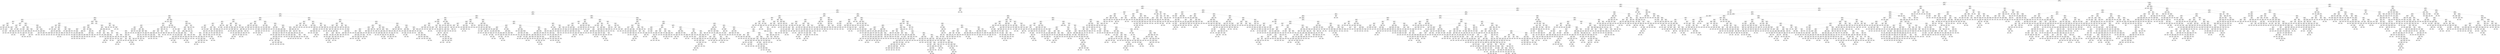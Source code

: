 digraph Tree {
node [shape=box] ;
0 [label="X[8] <= 0.202\ngini = 0.25\nsamples = 62796\nvalue = [14571, 84850]"] ;
1 [label="X[17] <= 1.566\ngini = 0.419\nsamples = 28970\nvalue = [13711, 32164]"] ;
0 -> 1 [labeldistance=2.5, labelangle=45, headlabel="True"] ;
2 [label="X[18] <= 0.86\ngini = 0.346\nsamples = 25164\nvalue = [8877, 31017]"] ;
1 -> 2 ;
3 [label="X[7] <= 2.234\ngini = 0.258\nsamples = 20129\nvalue = [4841, 27047]"] ;
2 -> 3 ;
4 [label="X[11] <= 3.959\ngini = 0.249\nsamples = 19785\nvalue = [4578, 26785]"] ;
3 -> 4 ;
5 [label="X[49] <= 6.5\ngini = 0.249\nsamples = 19777\nvalue = [4568, 26782]"] ;
4 -> 5 ;
6 [label="X[8] <= -0.54\ngini = 0.229\nsamples = 12549\nvalue = [2614, 17237]"] ;
5 -> 6 ;
7 [label="X[36] <= 1.5\ngini = 0.164\nsamples = 7987\nvalue = [1142, 11507]"] ;
6 -> 7 ;
8 [label="X[19] <= 0.691\ngini = 0.076\nsamples = 5317\nvalue = [335, 8116]"] ;
7 -> 8 ;
9 [label="X[18] <= 0.489\ngini = 0.163\nsamples = 1626\nvalue = [235, 2386]"] ;
8 -> 9 ;
10 [label="X[9] <= -1.883\ngini = 0.077\nsamples = 992\nvalue = [64, 1541]"] ;
9 -> 10 ;
11 [label="X[9] <= -1.89\ngini = 0.242\nsamples = 51\nvalue = [12, 73]"] ;
10 -> 11 ;
12 [label="X[38] <= 354.0\ngini = 0.212\nsamples = 50\nvalue = [10, 73]"] ;
11 -> 12 ;
13 [label="X[8] <= -0.996\ngini = 0.198\nsamples = 4\nvalue = [8, 1]"] ;
12 -> 13 ;
14 [label="gini = 0.0\nsamples = 2\nvalue = [6, 0]"] ;
13 -> 14 ;
15 [label="X[12] <= 1.407\ngini = 0.444\nsamples = 2\nvalue = [2, 1]"] ;
13 -> 15 ;
16 [label="gini = 0.0\nsamples = 1\nvalue = [2, 0]"] ;
15 -> 16 ;
17 [label="gini = 0.0\nsamples = 1\nvalue = [0, 1]"] ;
15 -> 17 ;
18 [label="X[35] <= 855.5\ngini = 0.053\nsamples = 46\nvalue = [2, 72]"] ;
12 -> 18 ;
19 [label="gini = 0.0\nsamples = 45\nvalue = [0, 72]"] ;
18 -> 19 ;
20 [label="gini = 0.0\nsamples = 1\nvalue = [2, 0]"] ;
18 -> 20 ;
21 [label="gini = 0.0\nsamples = 1\nvalue = [2, 0]"] ;
11 -> 21 ;
22 [label="X[38] <= 633.0\ngini = 0.066\nsamples = 941\nvalue = [52, 1468]"] ;
10 -> 22 ;
23 [label="X[15] <= 0.539\ngini = 0.212\nsamples = 104\nvalue = [21, 153]"] ;
22 -> 23 ;
24 [label="X[10] <= 0.138\ngini = 0.301\nsamples = 70\nvalue = [21, 93]"] ;
23 -> 24 ;
25 [label="X[25] <= 243.0\ngini = 0.414\nsamples = 42\nvalue = [19, 46]"] ;
24 -> 25 ;
26 [label="X[27] <= 25.0\ngini = 0.083\nsamples = 15\nvalue = [1, 22]"] ;
25 -> 26 ;
27 [label="gini = 0.0\nsamples = 13\nvalue = [0, 21]"] ;
26 -> 27 ;
28 [label="X[10] <= -0.739\ngini = 0.5\nsamples = 2\nvalue = [1, 1]"] ;
26 -> 28 ;
29 [label="gini = 0.0\nsamples = 1\nvalue = [0, 1]"] ;
28 -> 29 ;
30 [label="gini = 0.0\nsamples = 1\nvalue = [1, 0]"] ;
28 -> 30 ;
31 [label="X[17] <= 0.836\ngini = 0.49\nsamples = 27\nvalue = [18, 24]"] ;
25 -> 31 ;
32 [label="X[51] <= 92419.0\ngini = 0.231\nsamples = 9\nvalue = [13, 2]"] ;
31 -> 32 ;
33 [label="gini = 0.0\nsamples = 8\nvalue = [13, 0]"] ;
32 -> 33 ;
34 [label="gini = 0.0\nsamples = 1\nvalue = [0, 2]"] ;
32 -> 34 ;
35 [label="X[0] <= 0.513\ngini = 0.302\nsamples = 18\nvalue = [5, 22]"] ;
31 -> 35 ;
36 [label="X[24] <= 12.5\ngini = 0.5\nsamples = 5\nvalue = [5, 5]"] ;
35 -> 36 ;
37 [label="gini = 0.0\nsamples = 2\nvalue = [0, 5]"] ;
36 -> 37 ;
38 [label="gini = 0.0\nsamples = 3\nvalue = [5, 0]"] ;
36 -> 38 ;
39 [label="gini = 0.0\nsamples = 13\nvalue = [0, 17]"] ;
35 -> 39 ;
40 [label="X[7] <= -2.367\ngini = 0.078\nsamples = 28\nvalue = [2, 47]"] ;
24 -> 40 ;
41 [label="gini = 0.0\nsamples = 1\nvalue = [1, 0]"] ;
40 -> 41 ;
42 [label="X[23] <= 1.161\ngini = 0.041\nsamples = 27\nvalue = [1, 47]"] ;
40 -> 42 ;
43 [label="gini = 0.0\nsamples = 25\nvalue = [0, 45]"] ;
42 -> 43 ;
44 [label="X[16] <= -2.203\ngini = 0.444\nsamples = 2\nvalue = [1, 2]"] ;
42 -> 44 ;
45 [label="gini = 0.0\nsamples = 1\nvalue = [1, 0]"] ;
44 -> 45 ;
46 [label="gini = 0.0\nsamples = 1\nvalue = [0, 2]"] ;
44 -> 46 ;
47 [label="gini = 0.0\nsamples = 34\nvalue = [0, 60]"] ;
23 -> 47 ;
48 [label="X[17] <= 1.347\ngini = 0.045\nsamples = 837\nvalue = [31, 1315]"] ;
22 -> 48 ;
49 [label="X[21] <= 0.326\ngini = 0.019\nsamples = 715\nvalue = [11, 1128]"] ;
48 -> 49 ;
50 [label="X[40] <= 207.0\ngini = 0.003\nsamples = 433\nvalue = [1, 688]"] ;
49 -> 50 ;
51 [label="gini = 0.0\nsamples = 430\nvalue = [0, 684]"] ;
50 -> 51 ;
52 [label="X[41] <= 126.5\ngini = 0.32\nsamples = 3\nvalue = [1, 4]"] ;
50 -> 52 ;
53 [label="gini = 0.0\nsamples = 1\nvalue = [1, 0]"] ;
52 -> 53 ;
54 [label="gini = 0.0\nsamples = 2\nvalue = [0, 4]"] ;
52 -> 54 ;
55 [label="X[22] <= 2.068\ngini = 0.043\nsamples = 282\nvalue = [10, 440]"] ;
49 -> 55 ;
56 [label="X[27] <= 6.5\ngini = 0.035\nsamples = 279\nvalue = [8, 435]"] ;
55 -> 56 ;
57 [label="X[16] <= 1.428\ngini = 0.113\nsamples = 71\nvalue = [7, 109]"] ;
56 -> 57 ;
58 [label="X[26] <= 132.0\ngini = 0.084\nsamples = 70\nvalue = [5, 109]"] ;
57 -> 58 ;
59 [label="gini = 0.0\nsamples = 59\nvalue = [0, 95]"] ;
58 -> 59 ;
60 [label="X[7] <= -1.562\ngini = 0.388\nsamples = 11\nvalue = [5, 14]"] ;
58 -> 60 ;
61 [label="gini = 0.0\nsamples = 2\nvalue = [5, 0]"] ;
60 -> 61 ;
62 [label="gini = 0.0\nsamples = 9\nvalue = [0, 14]"] ;
60 -> 62 ;
63 [label="gini = 0.0\nsamples = 1\nvalue = [2, 0]"] ;
57 -> 63 ;
64 [label="X[26] <= 122.0\ngini = 0.006\nsamples = 208\nvalue = [1, 326]"] ;
56 -> 64 ;
65 [label="gini = 0.0\nsamples = 187\nvalue = [0, 294]"] ;
64 -> 65 ;
66 [label="X[41] <= 12.5\ngini = 0.059\nsamples = 21\nvalue = [1, 32]"] ;
64 -> 66 ;
67 [label="X[33] <= 1.5\ngini = 0.444\nsamples = 2\nvalue = [1, 2]"] ;
66 -> 67 ;
68 [label="gini = 0.0\nsamples = 1\nvalue = [0, 2]"] ;
67 -> 68 ;
69 [label="gini = 0.0\nsamples = 1\nvalue = [1, 0]"] ;
67 -> 69 ;
70 [label="gini = 0.0\nsamples = 19\nvalue = [0, 30]"] ;
66 -> 70 ;
71 [label="X[48] <= 26.5\ngini = 0.408\nsamples = 3\nvalue = [2, 5]"] ;
55 -> 71 ;
72 [label="gini = 0.0\nsamples = 1\nvalue = [2, 0]"] ;
71 -> 72 ;
73 [label="gini = 0.0\nsamples = 2\nvalue = [0, 5]"] ;
71 -> 73 ;
74 [label="X[8] <= -0.881\ngini = 0.175\nsamples = 122\nvalue = [20, 187]"] ;
48 -> 74 ;
75 [label="X[43] <= 3.5\ngini = 0.105\nsamples = 116\nvalue = [11, 187]"] ;
74 -> 75 ;
76 [label="X[2] <= 0.146\ngini = 0.5\nsamples = 4\nvalue = [2, 2]"] ;
75 -> 76 ;
77 [label="gini = 0.0\nsamples = 2\nvalue = [2, 0]"] ;
76 -> 77 ;
78 [label="gini = 0.0\nsamples = 2\nvalue = [0, 2]"] ;
76 -> 78 ;
79 [label="X[5] <= -1.259\ngini = 0.088\nsamples = 112\nvalue = [9, 185]"] ;
75 -> 79 ;
80 [label="X[7] <= 0.995\ngini = 0.463\nsamples = 11\nvalue = [8, 14]"] ;
79 -> 80 ;
81 [label="X[15] <= 1.17\ngini = 0.291\nsamples = 10\nvalue = [3, 14]"] ;
80 -> 81 ;
82 [label="gini = 0.0\nsamples = 8\nvalue = [0, 14]"] ;
81 -> 82 ;
83 [label="gini = 0.0\nsamples = 2\nvalue = [3, 0]"] ;
81 -> 83 ;
84 [label="gini = 0.0\nsamples = 1\nvalue = [5, 0]"] ;
80 -> 84 ;
85 [label="X[10] <= -1.21\ngini = 0.012\nsamples = 101\nvalue = [1, 171]"] ;
79 -> 85 ;
86 [label="X[8] <= -1.275\ngini = 0.087\nsamples = 11\nvalue = [1, 21]"] ;
85 -> 86 ;
87 [label="gini = 0.0\nsamples = 10\nvalue = [0, 21]"] ;
86 -> 87 ;
88 [label="gini = 0.0\nsamples = 1\nvalue = [1, 0]"] ;
86 -> 88 ;
89 [label="gini = 0.0\nsamples = 90\nvalue = [0, 150]"] ;
85 -> 89 ;
90 [label="gini = 0.0\nsamples = 6\nvalue = [9, 0]"] ;
74 -> 90 ;
91 [label="X[29] <= 234.0\ngini = 0.28\nsamples = 634\nvalue = [171, 845]"] ;
9 -> 91 ;
92 [label="X[31] <= 594.0\ngini = 0.248\nsamples = 605\nvalue = [141, 830]"] ;
91 -> 92 ;
93 [label="X[16] <= -1.274\ngini = 0.454\nsamples = 107\nvalue = [61, 114]"] ;
92 -> 93 ;
94 [label="X[18] <= 0.766\ngini = 0.375\nsamples = 8\nvalue = [15, 5]"] ;
93 -> 94 ;
95 [label="X[18] <= 0.503\ngini = 0.208\nsamples = 7\nvalue = [15, 2]"] ;
94 -> 95 ;
96 [label="gini = 0.0\nsamples = 1\nvalue = [0, 2]"] ;
95 -> 96 ;
97 [label="gini = 0.0\nsamples = 6\nvalue = [15, 0]"] ;
95 -> 97 ;
98 [label="gini = 0.0\nsamples = 1\nvalue = [0, 3]"] ;
94 -> 98 ;
99 [label="X[18] <= 0.739\ngini = 0.417\nsamples = 99\nvalue = [46, 109]"] ;
93 -> 99 ;
100 [label="X[3] <= -0.795\ngini = 0.327\nsamples = 67\nvalue = [22, 85]"] ;
99 -> 100 ;
101 [label="X[19] <= 0.636\ngini = 0.496\nsamples = 14\nvalue = [12, 10]"] ;
100 -> 101 ;
102 [label="X[26] <= 55.5\ngini = 0.444\nsamples = 11\nvalue = [12, 6]"] ;
101 -> 102 ;
103 [label="X[13] <= 0.652\ngini = 0.278\nsamples = 4\nvalue = [1, 5]"] ;
102 -> 103 ;
104 [label="gini = 0.0\nsamples = 3\nvalue = [0, 5]"] ;
103 -> 104 ;
105 [label="gini = 0.0\nsamples = 1\nvalue = [1, 0]"] ;
103 -> 105 ;
106 [label="X[1] <= -0.991\ngini = 0.153\nsamples = 7\nvalue = [11, 1]"] ;
102 -> 106 ;
107 [label="gini = 0.0\nsamples = 1\nvalue = [0, 1]"] ;
106 -> 107 ;
108 [label="gini = 0.0\nsamples = 6\nvalue = [11, 0]"] ;
106 -> 108 ;
109 [label="gini = 0.0\nsamples = 3\nvalue = [0, 4]"] ;
101 -> 109 ;
110 [label="X[7] <= -1.06\ngini = 0.208\nsamples = 53\nvalue = [10, 75]"] ;
100 -> 110 ;
111 [label="X[3] <= -0.208\ngini = 0.475\nsamples = 13\nvalue = [7, 11]"] ;
110 -> 111 ;
112 [label="gini = 0.0\nsamples = 6\nvalue = [0, 8]"] ;
111 -> 112 ;
113 [label="X[9] <= -1.093\ngini = 0.42\nsamples = 7\nvalue = [7, 3]"] ;
111 -> 113 ;
114 [label="gini = 0.0\nsamples = 4\nvalue = [6, 0]"] ;
113 -> 114 ;
115 [label="X[17] <= 1.434\ngini = 0.375\nsamples = 3\nvalue = [1, 3]"] ;
113 -> 115 ;
116 [label="gini = 0.0\nsamples = 2\nvalue = [0, 3]"] ;
115 -> 116 ;
117 [label="gini = 0.0\nsamples = 1\nvalue = [1, 0]"] ;
115 -> 117 ;
118 [label="X[1] <= -1.15\ngini = 0.086\nsamples = 40\nvalue = [3, 64]"] ;
110 -> 118 ;
119 [label="gini = 0.0\nsamples = 1\nvalue = [1, 0]"] ;
118 -> 119 ;
120 [label="X[15] <= 2.282\ngini = 0.059\nsamples = 39\nvalue = [2, 64]"] ;
118 -> 120 ;
121 [label="gini = 0.0\nsamples = 38\nvalue = [0, 64]"] ;
120 -> 121 ;
122 [label="gini = 0.0\nsamples = 1\nvalue = [2, 0]"] ;
120 -> 122 ;
123 [label="X[48] <= 100.0\ngini = 0.5\nsamples = 32\nvalue = [24, 24]"] ;
99 -> 123 ;
124 [label="X[35] <= 95.5\ngini = 0.308\nsamples = 14\nvalue = [4, 17]"] ;
123 -> 124 ;
125 [label="gini = 0.0\nsamples = 1\nvalue = [3, 0]"] ;
124 -> 125 ;
126 [label="X[21] <= 0.313\ngini = 0.105\nsamples = 13\nvalue = [1, 17]"] ;
124 -> 126 ;
127 [label="gini = 0.0\nsamples = 11\nvalue = [0, 16]"] ;
126 -> 127 ;
128 [label="X[28] <= 2.0\ngini = 0.5\nsamples = 2\nvalue = [1, 1]"] ;
126 -> 128 ;
129 [label="gini = 0.0\nsamples = 1\nvalue = [0, 1]"] ;
128 -> 129 ;
130 [label="gini = 0.0\nsamples = 1\nvalue = [1, 0]"] ;
128 -> 130 ;
131 [label="X[31] <= 339.0\ngini = 0.384\nsamples = 18\nvalue = [20, 7]"] ;
123 -> 131 ;
132 [label="X[26] <= 17.5\ngini = 0.463\nsamples = 9\nvalue = [4, 7]"] ;
131 -> 132 ;
133 [label="gini = 0.0\nsamples = 2\nvalue = [4, 0]"] ;
132 -> 133 ;
134 [label="gini = 0.0\nsamples = 7\nvalue = [0, 7]"] ;
132 -> 134 ;
135 [label="gini = 0.0\nsamples = 9\nvalue = [16, 0]"] ;
131 -> 135 ;
136 [label="X[50] <= 688.0\ngini = 0.181\nsamples = 498\nvalue = [80, 716]"] ;
92 -> 136 ;
137 [label="X[29] <= 154.5\ngini = 0.313\nsamples = 127\nvalue = [40, 166]"] ;
136 -> 137 ;
138 [label="X[48] <= 78.0\ngini = 0.192\nsamples = 98\nvalue = [17, 141]"] ;
137 -> 138 ;
139 [label="X[13] <= -2.099\ngini = 0.094\nsamples = 59\nvalue = [5, 96]"] ;
138 -> 139 ;
140 [label="gini = 0.0\nsamples = 1\nvalue = [1, 0]"] ;
139 -> 140 ;
141 [label="X[7] <= -2.354\ngini = 0.077\nsamples = 58\nvalue = [4, 96]"] ;
139 -> 141 ;
142 [label="gini = 0.0\nsamples = 1\nvalue = [1, 0]"] ;
141 -> 142 ;
143 [label="X[17] <= 1.517\ngini = 0.059\nsamples = 57\nvalue = [3, 96]"] ;
141 -> 143 ;
144 [label="gini = 0.0\nsamples = 50\nvalue = [0, 88]"] ;
143 -> 144 ;
145 [label="X[1] <= -0.374\ngini = 0.397\nsamples = 7\nvalue = [3, 8]"] ;
143 -> 145 ;
146 [label="gini = 0.0\nsamples = 3\nvalue = [0, 5]"] ;
145 -> 146 ;
147 [label="X[19] <= 0.586\ngini = 0.5\nsamples = 4\nvalue = [3, 3]"] ;
145 -> 147 ;
148 [label="gini = 0.0\nsamples = 2\nvalue = [3, 0]"] ;
147 -> 148 ;
149 [label="gini = 0.0\nsamples = 2\nvalue = [0, 3]"] ;
147 -> 149 ;
150 [label="X[47] <= 125.5\ngini = 0.332\nsamples = 39\nvalue = [12, 45]"] ;
138 -> 150 ;
151 [label="X[24] <= 16.5\ngini = 0.298\nsamples = 38\nvalue = [10, 45]"] ;
150 -> 151 ;
152 [label="X[44] <= 26.0\ngini = 0.165\nsamples = 30\nvalue = [4, 40]"] ;
151 -> 152 ;
153 [label="gini = 0.0\nsamples = 1\nvalue = [2, 0]"] ;
152 -> 153 ;
154 [label="X[4] <= -0.699\ngini = 0.091\nsamples = 29\nvalue = [2, 40]"] ;
152 -> 154 ;
155 [label="X[29] <= 43.5\ngini = 0.444\nsamples = 3\nvalue = [2, 1]"] ;
154 -> 155 ;
156 [label="gini = 0.0\nsamples = 1\nvalue = [0, 1]"] ;
155 -> 156 ;
157 [label="gini = 0.0\nsamples = 2\nvalue = [2, 0]"] ;
155 -> 157 ;
158 [label="gini = 0.0\nsamples = 26\nvalue = [0, 39]"] ;
154 -> 158 ;
159 [label="X[29] <= 79.5\ngini = 0.496\nsamples = 8\nvalue = [6, 5]"] ;
151 -> 159 ;
160 [label="gini = 0.0\nsamples = 2\nvalue = [5, 0]"] ;
159 -> 160 ;
161 [label="X[29] <= 89.5\ngini = 0.278\nsamples = 6\nvalue = [1, 5]"] ;
159 -> 161 ;
162 [label="X[41] <= 96.5\ngini = 0.5\nsamples = 2\nvalue = [1, 1]"] ;
161 -> 162 ;
163 [label="gini = 0.0\nsamples = 1\nvalue = [1, 0]"] ;
162 -> 163 ;
164 [label="gini = 0.0\nsamples = 1\nvalue = [0, 1]"] ;
162 -> 164 ;
165 [label="gini = 0.0\nsamples = 4\nvalue = [0, 4]"] ;
161 -> 165 ;
166 [label="gini = 0.0\nsamples = 1\nvalue = [2, 0]"] ;
150 -> 166 ;
167 [label="X[19] <= 0.423\ngini = 0.499\nsamples = 29\nvalue = [23, 25]"] ;
137 -> 167 ;
168 [label="gini = 0.0\nsamples = 4\nvalue = [8, 0]"] ;
167 -> 168 ;
169 [label="X[17] <= 1.551\ngini = 0.469\nsamples = 25\nvalue = [15, 25]"] ;
167 -> 169 ;
170 [label="X[35] <= 156.5\ngini = 0.408\nsamples = 23\nvalue = [10, 25]"] ;
169 -> 170 ;
171 [label="X[10] <= -0.784\ngini = 0.346\nsamples = 7\nvalue = [7, 2]"] ;
170 -> 171 ;
172 [label="X[44] <= 517.5\ngini = 0.444\nsamples = 3\nvalue = [1, 2]"] ;
171 -> 172 ;
173 [label="gini = 0.0\nsamples = 2\nvalue = [0, 2]"] ;
172 -> 173 ;
174 [label="gini = 0.0\nsamples = 1\nvalue = [1, 0]"] ;
172 -> 174 ;
175 [label="gini = 0.0\nsamples = 4\nvalue = [6, 0]"] ;
171 -> 175 ;
176 [label="X[25] <= 140.0\ngini = 0.204\nsamples = 16\nvalue = [3, 23]"] ;
170 -> 176 ;
177 [label="X[22] <= -0.412\ngini = 0.48\nsamples = 4\nvalue = [3, 2]"] ;
176 -> 177 ;
178 [label="gini = 0.0\nsamples = 1\nvalue = [0, 2]"] ;
177 -> 178 ;
179 [label="gini = 0.0\nsamples = 3\nvalue = [3, 0]"] ;
177 -> 179 ;
180 [label="gini = 0.0\nsamples = 12\nvalue = [0, 21]"] ;
176 -> 180 ;
181 [label="gini = 0.0\nsamples = 2\nvalue = [5, 0]"] ;
169 -> 181 ;
182 [label="X[51] <= 97423.5\ngini = 0.126\nsamples = 371\nvalue = [40, 550]"] ;
136 -> 182 ;
183 [label="X[17] <= 1.476\ngini = 0.119\nsamples = 367\nvalue = [37, 546]"] ;
182 -> 183 ;
184 [label="X[47] <= 1.0\ngini = 0.044\nsamples = 249\nvalue = [9, 394]"] ;
183 -> 184 ;
185 [label="X[2] <= 0.482\ngini = 0.375\nsamples = 3\nvalue = [1, 3]"] ;
184 -> 185 ;
186 [label="gini = 0.0\nsamples = 1\nvalue = [0, 2]"] ;
185 -> 186 ;
187 [label="X[42] <= 0.5\ngini = 0.5\nsamples = 2\nvalue = [1, 1]"] ;
185 -> 187 ;
188 [label="gini = 0.0\nsamples = 1\nvalue = [1, 0]"] ;
187 -> 188 ;
189 [label="gini = 0.0\nsamples = 1\nvalue = [0, 1]"] ;
187 -> 189 ;
190 [label="X[45] <= 0.5\ngini = 0.039\nsamples = 246\nvalue = [8, 391]"] ;
184 -> 190 ;
191 [label="X[4] <= 1.217\ngini = 0.009\nsamples = 129\nvalue = [1, 213]"] ;
190 -> 191 ;
192 [label="gini = 0.0\nsamples = 114\nvalue = [0, 189]"] ;
191 -> 192 ;
193 [label="X[40] <= 172.5\ngini = 0.077\nsamples = 15\nvalue = [1, 24]"] ;
191 -> 193 ;
194 [label="gini = 0.0\nsamples = 14\nvalue = [0, 24]"] ;
193 -> 194 ;
195 [label="gini = 0.0\nsamples = 1\nvalue = [1, 0]"] ;
193 -> 195 ;
196 [label="X[35] <= 179.0\ngini = 0.073\nsamples = 117\nvalue = [7, 178]"] ;
190 -> 196 ;
197 [label="X[10] <= -0.351\ngini = 0.236\nsamples = 26\nvalue = [6, 38]"] ;
196 -> 197 ;
198 [label="gini = 0.0\nsamples = 16\nvalue = [0, 30]"] ;
197 -> 198 ;
199 [label="X[3] <= -0.234\ngini = 0.49\nsamples = 10\nvalue = [6, 8]"] ;
197 -> 199 ;
200 [label="X[6] <= 0.334\ngini = 0.375\nsamples = 6\nvalue = [6, 2]"] ;
199 -> 200 ;
201 [label="X[42] <= 0.5\ngini = 0.444\nsamples = 3\nvalue = [1, 2]"] ;
200 -> 201 ;
202 [label="gini = 0.0\nsamples = 2\nvalue = [0, 2]"] ;
201 -> 202 ;
203 [label="gini = 0.0\nsamples = 1\nvalue = [1, 0]"] ;
201 -> 203 ;
204 [label="gini = 0.0\nsamples = 3\nvalue = [5, 0]"] ;
200 -> 204 ;
205 [label="gini = 0.0\nsamples = 4\nvalue = [0, 6]"] ;
199 -> 205 ;
206 [label="X[29] <= 34.0\ngini = 0.014\nsamples = 91\nvalue = [1, 140]"] ;
196 -> 206 ;
207 [label="X[37] <= 16.5\ngini = 0.067\nsamples = 20\nvalue = [1, 28]"] ;
206 -> 207 ;
208 [label="X[21] <= 0.549\ngini = 0.5\nsamples = 2\nvalue = [1, 1]"] ;
207 -> 208 ;
209 [label="gini = 0.0\nsamples = 1\nvalue = [1, 0]"] ;
208 -> 209 ;
210 [label="gini = 0.0\nsamples = 1\nvalue = [0, 1]"] ;
208 -> 210 ;
211 [label="gini = 0.0\nsamples = 18\nvalue = [0, 27]"] ;
207 -> 211 ;
212 [label="gini = 0.0\nsamples = 71\nvalue = [0, 112]"] ;
206 -> 212 ;
213 [label="X[23] <= -0.756\ngini = 0.263\nsamples = 118\nvalue = [28, 152]"] ;
183 -> 213 ;
214 [label="X[22] <= 0.824\ngini = 0.402\nsamples = 27\nvalue = [12, 31]"] ;
213 -> 214 ;
215 [label="gini = 0.0\nsamples = 3\nvalue = [5, 0]"] ;
214 -> 215 ;
216 [label="X[8] <= -1.441\ngini = 0.301\nsamples = 24\nvalue = [7, 31]"] ;
214 -> 216 ;
217 [label="X[37] <= 25.0\ngini = 0.062\nsamples = 20\nvalue = [1, 30]"] ;
216 -> 217 ;
218 [label="X[23] <= -1.31\ngini = 0.278\nsamples = 3\nvalue = [1, 5]"] ;
217 -> 218 ;
219 [label="gini = 0.0\nsamples = 1\nvalue = [1, 0]"] ;
218 -> 219 ;
220 [label="gini = 0.0\nsamples = 2\nvalue = [0, 5]"] ;
218 -> 220 ;
221 [label="gini = 0.0\nsamples = 17\nvalue = [0, 25]"] ;
217 -> 221 ;
222 [label="X[20] <= 0.704\ngini = 0.245\nsamples = 4\nvalue = [6, 1]"] ;
216 -> 222 ;
223 [label="gini = 0.0\nsamples = 3\nvalue = [6, 0]"] ;
222 -> 223 ;
224 [label="gini = 0.0\nsamples = 1\nvalue = [0, 1]"] ;
222 -> 224 ;
225 [label="X[11] <= 2.034\ngini = 0.206\nsamples = 91\nvalue = [16, 121]"] ;
213 -> 225 ;
226 [label="X[10] <= 2.52\ngini = 0.186\nsamples = 90\nvalue = [14, 121]"] ;
225 -> 226 ;
227 [label="X[13] <= -0.853\ngini = 0.175\nsamples = 89\nvalue = [13, 121]"] ;
226 -> 227 ;
228 [label="X[9] <= 0.349\ngini = 0.349\nsamples = 26\nvalue = [9, 31]"] ;
227 -> 228 ;
229 [label="X[37] <= 110.5\ngini = 0.137\nsamples = 18\nvalue = [2, 25]"] ;
228 -> 229 ;
230 [label="X[15] <= -0.482\ngini = 0.074\nsamples = 17\nvalue = [1, 25]"] ;
229 -> 230 ;
231 [label="X[8] <= -1.38\ngini = 0.32\nsamples = 4\nvalue = [1, 4]"] ;
230 -> 231 ;
232 [label="gini = 0.0\nsamples = 3\nvalue = [0, 4]"] ;
231 -> 232 ;
233 [label="gini = 0.0\nsamples = 1\nvalue = [1, 0]"] ;
231 -> 233 ;
234 [label="gini = 0.0\nsamples = 13\nvalue = [0, 21]"] ;
230 -> 234 ;
235 [label="gini = 0.0\nsamples = 1\nvalue = [1, 0]"] ;
229 -> 235 ;
236 [label="X[8] <= -1.477\ngini = 0.497\nsamples = 8\nvalue = [7, 6]"] ;
228 -> 236 ;
237 [label="gini = 0.0\nsamples = 4\nvalue = [0, 6]"] ;
236 -> 237 ;
238 [label="gini = 0.0\nsamples = 4\nvalue = [7, 0]"] ;
236 -> 238 ;
239 [label="X[23] <= 0.98\ngini = 0.081\nsamples = 63\nvalue = [4, 90]"] ;
227 -> 239 ;
240 [label="X[40] <= 115.5\ngini = 0.046\nsamples = 54\nvalue = [2, 82]"] ;
239 -> 240 ;
241 [label="gini = 0.0\nsamples = 27\nvalue = [0, 44]"] ;
240 -> 241 ;
242 [label="X[7] <= -1.801\ngini = 0.095\nsamples = 27\nvalue = [2, 38]"] ;
240 -> 242 ;
243 [label="gini = 0.0\nsamples = 1\nvalue = [1, 0]"] ;
242 -> 243 ;
244 [label="X[8] <= -1.209\ngini = 0.05\nsamples = 26\nvalue = [1, 38]"] ;
242 -> 244 ;
245 [label="gini = 0.0\nsamples = 25\nvalue = [0, 38]"] ;
244 -> 245 ;
246 [label="gini = 0.0\nsamples = 1\nvalue = [1, 0]"] ;
244 -> 246 ;
247 [label="X[7] <= 1.565\ngini = 0.32\nsamples = 9\nvalue = [2, 8]"] ;
239 -> 247 ;
248 [label="gini = 0.0\nsamples = 7\nvalue = [0, 8]"] ;
247 -> 248 ;
249 [label="gini = 0.0\nsamples = 2\nvalue = [2, 0]"] ;
247 -> 249 ;
250 [label="gini = 0.0\nsamples = 1\nvalue = [1, 0]"] ;
226 -> 250 ;
251 [label="gini = 0.0\nsamples = 1\nvalue = [2, 0]"] ;
225 -> 251 ;
252 [label="X[44] <= 100.0\ngini = 0.49\nsamples = 4\nvalue = [3, 4]"] ;
182 -> 252 ;
253 [label="gini = 0.0\nsamples = 2\nvalue = [0, 4]"] ;
252 -> 253 ;
254 [label="gini = 0.0\nsamples = 2\nvalue = [3, 0]"] ;
252 -> 254 ;
255 [label="X[8] <= -1.701\ngini = 0.444\nsamples = 29\nvalue = [30, 15]"] ;
91 -> 255 ;
256 [label="gini = 0.0\nsamples = 10\nvalue = [17, 0]"] ;
255 -> 256 ;
257 [label="X[17] <= 1.362\ngini = 0.497\nsamples = 19\nvalue = [13, 15]"] ;
255 -> 257 ;
258 [label="X[12] <= -1.073\ngini = 0.26\nsamples = 9\nvalue = [2, 11]"] ;
257 -> 258 ;
259 [label="gini = 0.0\nsamples = 1\nvalue = [2, 0]"] ;
258 -> 259 ;
260 [label="gini = 0.0\nsamples = 8\nvalue = [0, 11]"] ;
258 -> 260 ;
261 [label="X[8] <= -1.62\ngini = 0.391\nsamples = 10\nvalue = [11, 4]"] ;
257 -> 261 ;
262 [label="gini = 0.0\nsamples = 3\nvalue = [0, 3]"] ;
261 -> 262 ;
263 [label="X[51] <= 61871.5\ngini = 0.153\nsamples = 7\nvalue = [11, 1]"] ;
261 -> 263 ;
264 [label="gini = 0.0\nsamples = 6\nvalue = [11, 0]"] ;
263 -> 264 ;
265 [label="gini = 0.0\nsamples = 1\nvalue = [0, 1]"] ;
263 -> 265 ;
266 [label="X[21] <= -4.173\ngini = 0.034\nsamples = 3691\nvalue = [100, 5730]"] ;
8 -> 266 ;
267 [label="X[14] <= -1.059\ngini = 0.5\nsamples = 3\nvalue = [2, 2]"] ;
266 -> 267 ;
268 [label="gini = 0.0\nsamples = 2\nvalue = [0, 2]"] ;
267 -> 268 ;
269 [label="gini = 0.0\nsamples = 1\nvalue = [2, 0]"] ;
267 -> 269 ;
270 [label="X[19] <= 0.802\ngini = 0.033\nsamples = 3688\nvalue = [98, 5728]"] ;
266 -> 270 ;
271 [label="X[29] <= 243.0\ngini = 0.079\nsamples = 838\nvalue = [54, 1258]"] ;
270 -> 271 ;
272 [label="X[7] <= -1.813\ngini = 0.07\nsamples = 824\nvalue = [47, 1246]"] ;
271 -> 272 ;
273 [label="X[12] <= -0.519\ngini = 0.424\nsamples = 74\nvalue = [33, 75]"] ;
272 -> 273 ;
274 [label="X[37] <= 3.5\ngini = 0.1\nsamples = 28\nvalue = [2, 36]"] ;
273 -> 274 ;
275 [label="gini = 0.0\nsamples = 1\nvalue = [1, 0]"] ;
274 -> 275 ;
276 [label="X[4] <= -0.366\ngini = 0.053\nsamples = 27\nvalue = [1, 36]"] ;
274 -> 276 ;
277 [label="X[35] <= 322.0\ngini = 0.444\nsamples = 3\nvalue = [1, 2]"] ;
276 -> 277 ;
278 [label="gini = 0.0\nsamples = 2\nvalue = [0, 2]"] ;
277 -> 278 ;
279 [label="gini = 0.0\nsamples = 1\nvalue = [1, 0]"] ;
277 -> 279 ;
280 [label="gini = 0.0\nsamples = 24\nvalue = [0, 34]"] ;
276 -> 280 ;
281 [label="X[17] <= 1.354\ngini = 0.493\nsamples = 46\nvalue = [31, 39]"] ;
273 -> 281 ;
282 [label="X[6] <= 0.062\ngini = 0.193\nsamples = 25\nvalue = [4, 33]"] ;
281 -> 282 ;
283 [label="gini = 0.0\nsamples = 11\nvalue = [0, 17]"] ;
282 -> 283 ;
284 [label="X[40] <= 6.5\ngini = 0.32\nsamples = 14\nvalue = [4, 16]"] ;
282 -> 284 ;
285 [label="gini = 0.0\nsamples = 1\nvalue = [1, 0]"] ;
284 -> 285 ;
286 [label="X[5] <= 0.963\ngini = 0.266\nsamples = 13\nvalue = [3, 16]"] ;
284 -> 286 ;
287 [label="X[52] <= 1.5\ngini = 0.198\nsamples = 12\nvalue = [2, 16]"] ;
286 -> 287 ;
288 [label="X[24] <= 15.0\ngini = 0.5\nsamples = 2\nvalue = [1, 1]"] ;
287 -> 288 ;
289 [label="gini = 0.0\nsamples = 1\nvalue = [1, 0]"] ;
288 -> 289 ;
290 [label="gini = 0.0\nsamples = 1\nvalue = [0, 1]"] ;
288 -> 290 ;
291 [label="X[51] <= 8409.0\ngini = 0.117\nsamples = 10\nvalue = [1, 15]"] ;
287 -> 291 ;
292 [label="X[29] <= 55.0\ngini = 0.5\nsamples = 2\nvalue = [1, 1]"] ;
291 -> 292 ;
293 [label="gini = 0.0\nsamples = 1\nvalue = [1, 0]"] ;
292 -> 293 ;
294 [label="gini = 0.0\nsamples = 1\nvalue = [0, 1]"] ;
292 -> 294 ;
295 [label="gini = 0.0\nsamples = 8\nvalue = [0, 14]"] ;
291 -> 295 ;
296 [label="gini = 0.0\nsamples = 1\nvalue = [1, 0]"] ;
286 -> 296 ;
297 [label="X[24] <= 6.0\ngini = 0.298\nsamples = 21\nvalue = [27, 6]"] ;
281 -> 297 ;
298 [label="X[50] <= 383.5\ngini = 0.375\nsamples = 3\nvalue = [1, 3]"] ;
297 -> 298 ;
299 [label="gini = 0.0\nsamples = 1\nvalue = [1, 0]"] ;
298 -> 299 ;
300 [label="gini = 0.0\nsamples = 2\nvalue = [0, 3]"] ;
298 -> 300 ;
301 [label="X[27] <= 26.0\ngini = 0.185\nsamples = 18\nvalue = [26, 3]"] ;
297 -> 301 ;
302 [label="X[7] <= -1.912\ngini = 0.071\nsamples = 16\nvalue = [26, 1]"] ;
301 -> 302 ;
303 [label="gini = 0.0\nsamples = 13\nvalue = [21, 0]"] ;
302 -> 303 ;
304 [label="X[29] <= 181.5\ngini = 0.278\nsamples = 3\nvalue = [5, 1]"] ;
302 -> 304 ;
305 [label="gini = 0.0\nsamples = 2\nvalue = [5, 0]"] ;
304 -> 305 ;
306 [label="gini = 0.0\nsamples = 1\nvalue = [0, 1]"] ;
304 -> 306 ;
307 [label="gini = 0.0\nsamples = 2\nvalue = [0, 2]"] ;
301 -> 307 ;
308 [label="X[7] <= 2.172\ngini = 0.023\nsamples = 750\nvalue = [14, 1171]"] ;
272 -> 308 ;
309 [label="X[51] <= 85531.5\ngini = 0.02\nsamples = 747\nvalue = [12, 1169]"] ;
308 -> 309 ;
310 [label="X[17] <= 1.544\ngini = 0.01\nsamples = 629\nvalue = [5, 990]"] ;
309 -> 310 ;
311 [label="X[17] <= 1.46\ngini = 0.008\nsamples = 626\nvalue = [4, 987]"] ;
310 -> 311 ;
312 [label="X[40] <= 161.0\ngini = 0.002\nsamples = 586\nvalue = [1, 927]"] ;
311 -> 312 ;
313 [label="gini = 0.0\nsamples = 511\nvalue = [0, 814]"] ;
312 -> 313 ;
314 [label="X[5] <= 1.335\ngini = 0.017\nsamples = 75\nvalue = [1, 113]"] ;
312 -> 314 ;
315 [label="gini = 0.0\nsamples = 70\nvalue = [0, 107]"] ;
314 -> 315 ;
316 [label="X[23] <= 0.397\ngini = 0.245\nsamples = 5\nvalue = [1, 6]"] ;
314 -> 316 ;
317 [label="gini = 0.0\nsamples = 4\nvalue = [0, 6]"] ;
316 -> 317 ;
318 [label="gini = 0.0\nsamples = 1\nvalue = [1, 0]"] ;
316 -> 318 ;
319 [label="X[10] <= 1.333\ngini = 0.091\nsamples = 40\nvalue = [3, 60]"] ;
311 -> 319 ;
320 [label="X[24] <= 12.5\ngini = 0.034\nsamples = 34\nvalue = [1, 56]"] ;
319 -> 320 ;
321 [label="X[18] <= 0.519\ngini = 0.095\nsamples = 12\nvalue = [1, 19]"] ;
320 -> 321 ;
322 [label="gini = 0.0\nsamples = 1\nvalue = [1, 0]"] ;
321 -> 322 ;
323 [label="gini = 0.0\nsamples = 11\nvalue = [0, 19]"] ;
321 -> 323 ;
324 [label="gini = 0.0\nsamples = 22\nvalue = [0, 37]"] ;
320 -> 324 ;
325 [label="X[26] <= 19.0\ngini = 0.444\nsamples = 6\nvalue = [2, 4]"] ;
319 -> 325 ;
326 [label="gini = 0.0\nsamples = 2\nvalue = [2, 0]"] ;
325 -> 326 ;
327 [label="gini = 0.0\nsamples = 4\nvalue = [0, 4]"] ;
325 -> 327 ;
328 [label="X[5] <= -0.075\ngini = 0.375\nsamples = 3\nvalue = [1, 3]"] ;
310 -> 328 ;
329 [label="gini = 0.0\nsamples = 1\nvalue = [1, 0]"] ;
328 -> 329 ;
330 [label="gini = 0.0\nsamples = 2\nvalue = [0, 3]"] ;
328 -> 330 ;
331 [label="X[38] <= 415.5\ngini = 0.072\nsamples = 118\nvalue = [7, 179]"] ;
309 -> 331 ;
332 [label="X[17] <= 1.317\ngini = 0.486\nsamples = 7\nvalue = [5, 7]"] ;
331 -> 332 ;
333 [label="gini = 0.0\nsamples = 4\nvalue = [0, 6]"] ;
332 -> 333 ;
334 [label="X[35] <= 463.5\ngini = 0.278\nsamples = 3\nvalue = [5, 1]"] ;
332 -> 334 ;
335 [label="gini = 0.0\nsamples = 1\nvalue = [0, 1]"] ;
334 -> 335 ;
336 [label="gini = 0.0\nsamples = 2\nvalue = [5, 0]"] ;
334 -> 336 ;
337 [label="X[17] <= 0.485\ngini = 0.023\nsamples = 111\nvalue = [2, 172]"] ;
331 -> 337 ;
338 [label="gini = 0.0\nsamples = 1\nvalue = [1, 0]"] ;
337 -> 338 ;
339 [label="X[8] <= -1.86\ngini = 0.011\nsamples = 110\nvalue = [1, 172]"] ;
337 -> 339 ;
340 [label="gini = 0.0\nsamples = 1\nvalue = [1, 0]"] ;
339 -> 340 ;
341 [label="gini = 0.0\nsamples = 109\nvalue = [0, 172]"] ;
339 -> 341 ;
342 [label="X[26] <= 114.5\ngini = 0.5\nsamples = 3\nvalue = [2, 2]"] ;
308 -> 342 ;
343 [label="gini = 0.0\nsamples = 2\nvalue = [0, 2]"] ;
342 -> 343 ;
344 [label="gini = 0.0\nsamples = 1\nvalue = [2, 0]"] ;
342 -> 344 ;
345 [label="X[28] <= 3.5\ngini = 0.465\nsamples = 14\nvalue = [7, 12]"] ;
271 -> 345 ;
346 [label="X[27] <= 23.0\ngini = 0.298\nsamples = 8\nvalue = [2, 9]"] ;
345 -> 346 ;
347 [label="gini = 0.0\nsamples = 7\nvalue = [0, 9]"] ;
346 -> 347 ;
348 [label="gini = 0.0\nsamples = 1\nvalue = [2, 0]"] ;
346 -> 348 ;
349 [label="X[19] <= 0.76\ngini = 0.469\nsamples = 6\nvalue = [5, 3]"] ;
345 -> 349 ;
350 [label="gini = 0.0\nsamples = 2\nvalue = [0, 2]"] ;
349 -> 350 ;
351 [label="X[9] <= 0.054\ngini = 0.278\nsamples = 4\nvalue = [5, 1]"] ;
349 -> 351 ;
352 [label="gini = 0.0\nsamples = 1\nvalue = [0, 1]"] ;
351 -> 352 ;
353 [label="gini = 0.0\nsamples = 3\nvalue = [5, 0]"] ;
351 -> 353 ;
354 [label="X[8] <= -0.764\ngini = 0.019\nsamples = 2850\nvalue = [44, 4470]"] ;
270 -> 354 ;
355 [label="X[2] <= 2.532\ngini = 0.03\nsamples = 1830\nvalue = [44, 2844]"] ;
354 -> 355 ;
356 [label="X[39] <= 748.5\ngini = 0.029\nsamples = 1827\nvalue = [42, 2842]"] ;
355 -> 356 ;
357 [label="X[10] <= -1.623\ngini = 0.027\nsamples = 1809\nvalue = [39, 2817]"] ;
356 -> 357 ;
358 [label="X[35] <= 139.0\ngini = 0.263\nsamples = 24\nvalue = [7, 38]"] ;
357 -> 358 ;
359 [label="X[16] <= -0.215\ngini = 0.375\nsamples = 3\nvalue = [6, 2]"] ;
358 -> 359 ;
360 [label="gini = 0.0\nsamples = 2\nvalue = [6, 0]"] ;
359 -> 360 ;
361 [label="gini = 0.0\nsamples = 1\nvalue = [0, 2]"] ;
359 -> 361 ;
362 [label="X[47] <= 126.5\ngini = 0.053\nsamples = 21\nvalue = [1, 36]"] ;
358 -> 362 ;
363 [label="gini = 0.0\nsamples = 19\nvalue = [0, 35]"] ;
362 -> 363 ;
364 [label="X[44] <= 605.0\ngini = 0.5\nsamples = 2\nvalue = [1, 1]"] ;
362 -> 364 ;
365 [label="gini = 0.0\nsamples = 1\nvalue = [0, 1]"] ;
364 -> 365 ;
366 [label="gini = 0.0\nsamples = 1\nvalue = [1, 0]"] ;
364 -> 366 ;
367 [label="X[17] <= 1.339\ngini = 0.023\nsamples = 1785\nvalue = [32, 2779]"] ;
357 -> 367 ;
368 [label="X[15] <= 1.112\ngini = 0.01\nsamples = 1693\nvalue = [14, 2646]"] ;
367 -> 368 ;
369 [label="X[7] <= 2.049\ngini = 0.006\nsamples = 1475\nvalue = [7, 2313]"] ;
368 -> 369 ;
370 [label="X[17] <= 1.317\ngini = 0.002\nsamples = 1463\nvalue = [2, 2296]"] ;
369 -> 370 ;
371 [label="X[17] <= 1.256\ngini = 0.001\nsamples = 1440\nvalue = [1, 2256]"] ;
370 -> 371 ;
372 [label="gini = 0.0\nsamples = 1356\nvalue = [0, 2124]"] ;
371 -> 372 ;
373 [label="X[16] <= 0.986\ngini = 0.015\nsamples = 84\nvalue = [1, 132]"] ;
371 -> 373 ;
374 [label="gini = 0.0\nsamples = 73\nvalue = [0, 120]"] ;
373 -> 374 ;
375 [label="X[7] <= -2.055\ngini = 0.142\nsamples = 11\nvalue = [1, 12]"] ;
373 -> 375 ;
376 [label="gini = 0.0\nsamples = 1\nvalue = [1, 0]"] ;
375 -> 376 ;
377 [label="gini = 0.0\nsamples = 10\nvalue = [0, 12]"] ;
375 -> 377 ;
378 [label="X[47] <= 125.5\ngini = 0.048\nsamples = 23\nvalue = [1, 40]"] ;
370 -> 378 ;
379 [label="gini = 0.0\nsamples = 22\nvalue = [0, 40]"] ;
378 -> 379 ;
380 [label="gini = 0.0\nsamples = 1\nvalue = [1, 0]"] ;
378 -> 380 ;
381 [label="X[13] <= -0.301\ngini = 0.351\nsamples = 12\nvalue = [5, 17]"] ;
369 -> 381 ;
382 [label="gini = 0.0\nsamples = 3\nvalue = [4, 0]"] ;
381 -> 382 ;
383 [label="X[49] <= 2.0\ngini = 0.105\nsamples = 9\nvalue = [1, 17]"] ;
381 -> 383 ;
384 [label="gini = 0.0\nsamples = 1\nvalue = [1, 0]"] ;
383 -> 384 ;
385 [label="gini = 0.0\nsamples = 8\nvalue = [0, 17]"] ;
383 -> 385 ;
386 [label="X[50] <= 102.0\ngini = 0.04\nsamples = 218\nvalue = [7, 333]"] ;
368 -> 386 ;
387 [label="X[3] <= -1.314\ngini = 0.278\nsamples = 21\nvalue = [6, 30]"] ;
386 -> 387 ;
388 [label="gini = 0.0\nsamples = 1\nvalue = [3, 0]"] ;
387 -> 388 ;
389 [label="X[1] <= 1.518\ngini = 0.165\nsamples = 20\nvalue = [3, 30]"] ;
387 -> 389 ;
390 [label="X[19] <= 1.145\ngini = 0.062\nsamples = 19\nvalue = [1, 30]"] ;
389 -> 390 ;
391 [label="gini = 0.0\nsamples = 17\nvalue = [0, 28]"] ;
390 -> 391 ;
392 [label="X[4] <= 0.849\ngini = 0.444\nsamples = 2\nvalue = [1, 2]"] ;
390 -> 392 ;
393 [label="gini = 0.0\nsamples = 1\nvalue = [0, 2]"] ;
392 -> 393 ;
394 [label="gini = 0.0\nsamples = 1\nvalue = [1, 0]"] ;
392 -> 394 ;
395 [label="gini = 0.0\nsamples = 1\nvalue = [2, 0]"] ;
389 -> 395 ;
396 [label="X[10] <= 2.497\ngini = 0.007\nsamples = 197\nvalue = [1, 303]"] ;
386 -> 396 ;
397 [label="gini = 0.0\nsamples = 193\nvalue = [0, 298]"] ;
396 -> 397 ;
398 [label="X[17] <= 0.867\ngini = 0.278\nsamples = 4\nvalue = [1, 5]"] ;
396 -> 398 ;
399 [label="gini = 0.0\nsamples = 1\nvalue = [1, 0]"] ;
398 -> 399 ;
400 [label="gini = 0.0\nsamples = 3\nvalue = [0, 5]"] ;
398 -> 400 ;
401 [label="X[5] <= -1.104\ngini = 0.21\nsamples = 92\nvalue = [18, 133]"] ;
367 -> 401 ;
402 [label="X[2] <= -0.34\ngini = 0.497\nsamples = 8\nvalue = [6, 7]"] ;
401 -> 402 ;
403 [label="gini = 0.0\nsamples = 3\nvalue = [5, 0]"] ;
402 -> 403 ;
404 [label="X[23] <= -2.204\ngini = 0.219\nsamples = 5\nvalue = [1, 7]"] ;
402 -> 404 ;
405 [label="gini = 0.0\nsamples = 1\nvalue = [1, 0]"] ;
404 -> 405 ;
406 [label="gini = 0.0\nsamples = 4\nvalue = [0, 7]"] ;
404 -> 406 ;
407 [label="X[8] <= -0.963\ngini = 0.159\nsamples = 84\nvalue = [12, 126]"] ;
401 -> 407 ;
408 [label="X[8] <= -1.808\ngini = 0.125\nsamples = 81\nvalue = [9, 125]"] ;
407 -> 408 ;
409 [label="X[25] <= 357.5\ngini = 0.48\nsamples = 3\nvalue = [3, 2]"] ;
408 -> 409 ;
410 [label="gini = 0.0\nsamples = 2\nvalue = [0, 2]"] ;
409 -> 410 ;
411 [label="gini = 0.0\nsamples = 1\nvalue = [3, 0]"] ;
409 -> 411 ;
412 [label="X[22] <= 1.066\ngini = 0.089\nsamples = 78\nvalue = [6, 123]"] ;
408 -> 412 ;
413 [label="X[18] <= 0.82\ngini = 0.051\nsamples = 68\nvalue = [3, 111]"] ;
412 -> 413 ;
414 [label="X[17] <= 1.347\ngini = 0.019\nsamples = 60\nvalue = [1, 101]"] ;
413 -> 414 ;
415 [label="X[51] <= 29973.5\ngini = 0.18\nsamples = 8\nvalue = [1, 9]"] ;
414 -> 415 ;
416 [label="gini = 0.0\nsamples = 1\nvalue = [1, 0]"] ;
415 -> 416 ;
417 [label="gini = 0.0\nsamples = 7\nvalue = [0, 9]"] ;
415 -> 417 ;
418 [label="gini = 0.0\nsamples = 52\nvalue = [0, 92]"] ;
414 -> 418 ;
419 [label="X[19] <= 0.964\ngini = 0.278\nsamples = 8\nvalue = [2, 10]"] ;
413 -> 419 ;
420 [label="gini = 0.0\nsamples = 7\nvalue = [0, 10]"] ;
419 -> 420 ;
421 [label="gini = 0.0\nsamples = 1\nvalue = [2, 0]"] ;
419 -> 421 ;
422 [label="X[7] <= 1.864\ngini = 0.32\nsamples = 10\nvalue = [3, 12]"] ;
412 -> 422 ;
423 [label="gini = 0.0\nsamples = 9\nvalue = [0, 12]"] ;
422 -> 423 ;
424 [label="gini = 0.0\nsamples = 1\nvalue = [3, 0]"] ;
422 -> 424 ;
425 [label="X[48] <= 44.5\ngini = 0.375\nsamples = 3\nvalue = [3, 1]"] ;
407 -> 425 ;
426 [label="gini = 0.0\nsamples = 1\nvalue = [0, 1]"] ;
425 -> 426 ;
427 [label="gini = 0.0\nsamples = 2\nvalue = [3, 0]"] ;
425 -> 427 ;
428 [label="X[1] <= 0.144\ngini = 0.191\nsamples = 18\nvalue = [3, 25]"] ;
356 -> 428 ;
429 [label="X[7] <= -2.037\ngini = 0.137\nsamples = 17\nvalue = [2, 25]"] ;
428 -> 429 ;
430 [label="gini = 0.0\nsamples = 1\nvalue = [2, 0]"] ;
429 -> 430 ;
431 [label="gini = 0.0\nsamples = 16\nvalue = [0, 25]"] ;
429 -> 431 ;
432 [label="gini = 0.0\nsamples = 1\nvalue = [1, 0]"] ;
428 -> 432 ;
433 [label="X[20] <= -0.121\ngini = 0.5\nsamples = 3\nvalue = [2, 2]"] ;
355 -> 433 ;
434 [label="gini = 0.0\nsamples = 2\nvalue = [0, 2]"] ;
433 -> 434 ;
435 [label="gini = 0.0\nsamples = 1\nvalue = [2, 0]"] ;
433 -> 435 ;
436 [label="gini = 0.0\nsamples = 1020\nvalue = [0, 1626]"] ;
354 -> 436 ;
437 [label="X[31] <= 683.5\ngini = 0.311\nsamples = 2670\nvalue = [807, 3391]"] ;
7 -> 437 ;
438 [label="X[8] <= -1.008\ngini = 0.499\nsamples = 688\nvalue = [514, 554]"] ;
437 -> 438 ;
439 [label="X[18] <= 0.557\ngini = 0.409\nsamples = 258\nvalue = [110, 273]"] ;
438 -> 439 ;
440 [label="X[27] <= 26.5\ngini = 0.302\nsamples = 142\nvalue = [41, 180]"] ;
439 -> 440 ;
441 [label="X[17] <= 0.776\ngini = 0.264\nsamples = 128\nvalue = [31, 167]"] ;
440 -> 441 ;
442 [label="X[18] <= 0.33\ngini = 0.463\nsamples = 16\nvalue = [14, 8]"] ;
441 -> 442 ;
443 [label="gini = 0.0\nsamples = 8\nvalue = [11, 0]"] ;
442 -> 443 ;
444 [label="X[41] <= 131.5\ngini = 0.397\nsamples = 8\nvalue = [3, 8]"] ;
442 -> 444 ;
445 [label="gini = 0.0\nsamples = 2\nvalue = [3, 0]"] ;
444 -> 445 ;
446 [label="gini = 0.0\nsamples = 6\nvalue = [0, 8]"] ;
444 -> 446 ;
447 [label="X[33] <= 0.5\ngini = 0.175\nsamples = 112\nvalue = [17, 159]"] ;
441 -> 447 ;
448 [label="X[41] <= 129.0\ngini = 0.343\nsamples = 36\nvalue = [11, 39]"] ;
447 -> 448 ;
449 [label="X[2] <= 0.074\ngini = 0.236\nsamples = 32\nvalue = [6, 38]"] ;
448 -> 449 ;
450 [label="X[11] <= -0.331\ngini = 0.408\nsamples = 15\nvalue = [6, 15]"] ;
449 -> 450 ;
451 [label="gini = 0.0\nsamples = 2\nvalue = [2, 0]"] ;
450 -> 451 ;
452 [label="X[44] <= 53.0\ngini = 0.332\nsamples = 13\nvalue = [4, 15]"] ;
450 -> 452 ;
453 [label="gini = 0.0\nsamples = 1\nvalue = [1, 0]"] ;
452 -> 453 ;
454 [label="X[35] <= 495.5\ngini = 0.278\nsamples = 12\nvalue = [3, 15]"] ;
452 -> 454 ;
455 [label="gini = 0.0\nsamples = 7\nvalue = [0, 13]"] ;
454 -> 455 ;
456 [label="X[26] <= 49.0\ngini = 0.48\nsamples = 5\nvalue = [3, 2]"] ;
454 -> 456 ;
457 [label="gini = 0.0\nsamples = 2\nvalue = [2, 0]"] ;
456 -> 457 ;
458 [label="X[31] <= 276.0\ngini = 0.444\nsamples = 3\nvalue = [1, 2]"] ;
456 -> 458 ;
459 [label="gini = 0.0\nsamples = 1\nvalue = [1, 0]"] ;
458 -> 459 ;
460 [label="gini = 0.0\nsamples = 2\nvalue = [0, 2]"] ;
458 -> 460 ;
461 [label="gini = 0.0\nsamples = 17\nvalue = [0, 23]"] ;
449 -> 461 ;
462 [label="X[4] <= -0.02\ngini = 0.278\nsamples = 4\nvalue = [5, 1]"] ;
448 -> 462 ;
463 [label="gini = 0.0\nsamples = 2\nvalue = [4, 0]"] ;
462 -> 463 ;
464 [label="X[23] <= -0.527\ngini = 0.5\nsamples = 2\nvalue = [1, 1]"] ;
462 -> 464 ;
465 [label="gini = 0.0\nsamples = 1\nvalue = [1, 0]"] ;
464 -> 465 ;
466 [label="gini = 0.0\nsamples = 1\nvalue = [0, 1]"] ;
464 -> 466 ;
467 [label="X[39] <= 642.0\ngini = 0.091\nsamples = 76\nvalue = [6, 120]"] ;
447 -> 467 ;
468 [label="X[20] <= -2.99\ngini = 0.051\nsamples = 67\nvalue = [3, 111]"] ;
467 -> 468 ;
469 [label="gini = 0.0\nsamples = 1\nvalue = [1, 0]"] ;
468 -> 469 ;
470 [label="X[5] <= -1.746\ngini = 0.035\nsamples = 66\nvalue = [2, 111]"] ;
468 -> 470 ;
471 [label="X[20] <= 1.187\ngini = 0.219\nsamples = 5\nvalue = [1, 7]"] ;
470 -> 471 ;
472 [label="gini = 0.0\nsamples = 4\nvalue = [0, 7]"] ;
471 -> 472 ;
473 [label="gini = 0.0\nsamples = 1\nvalue = [1, 0]"] ;
471 -> 473 ;
474 [label="X[48] <= 168.5\ngini = 0.019\nsamples = 61\nvalue = [1, 104]"] ;
470 -> 474 ;
475 [label="gini = 0.0\nsamples = 58\nvalue = [0, 100]"] ;
474 -> 475 ;
476 [label="X[27] <= 18.0\ngini = 0.32\nsamples = 3\nvalue = [1, 4]"] ;
474 -> 476 ;
477 [label="gini = 0.0\nsamples = 2\nvalue = [0, 4]"] ;
476 -> 477 ;
478 [label="gini = 0.0\nsamples = 1\nvalue = [1, 0]"] ;
476 -> 478 ;
479 [label="X[26] <= 45.5\ngini = 0.375\nsamples = 9\nvalue = [3, 9]"] ;
467 -> 479 ;
480 [label="X[49] <= 3.5\ngini = 0.375\nsamples = 3\nvalue = [3, 1]"] ;
479 -> 480 ;
481 [label="gini = 0.0\nsamples = 2\nvalue = [3, 0]"] ;
480 -> 481 ;
482 [label="gini = 0.0\nsamples = 1\nvalue = [0, 1]"] ;
480 -> 482 ;
483 [label="gini = 0.0\nsamples = 6\nvalue = [0, 8]"] ;
479 -> 483 ;
484 [label="X[44] <= 421.5\ngini = 0.491\nsamples = 14\nvalue = [10, 13]"] ;
440 -> 484 ;
485 [label="X[13] <= -1.668\ngini = 0.432\nsamples = 11\nvalue = [6, 13]"] ;
484 -> 485 ;
486 [label="gini = 0.0\nsamples = 1\nvalue = [3, 0]"] ;
485 -> 486 ;
487 [label="X[9] <= -1.157\ngini = 0.305\nsamples = 10\nvalue = [3, 13]"] ;
485 -> 487 ;
488 [label="gini = 0.0\nsamples = 1\nvalue = [3, 0]"] ;
487 -> 488 ;
489 [label="gini = 0.0\nsamples = 9\nvalue = [0, 13]"] ;
487 -> 489 ;
490 [label="gini = 0.0\nsamples = 3\nvalue = [4, 0]"] ;
484 -> 490 ;
491 [label="X[19] <= 0.157\ngini = 0.489\nsamples = 116\nvalue = [69, 93]"] ;
439 -> 491 ;
492 [label="X[6] <= -0.815\ngini = 0.332\nsamples = 28\nvalue = [30, 8]"] ;
491 -> 492 ;
493 [label="X[2] <= -0.198\ngini = 0.408\nsamples = 6\nvalue = [2, 5]"] ;
492 -> 493 ;
494 [label="gini = 0.0\nsamples = 3\nvalue = [0, 4]"] ;
493 -> 494 ;
495 [label="X[9] <= 0.419\ngini = 0.444\nsamples = 3\nvalue = [2, 1]"] ;
493 -> 495 ;
496 [label="gini = 0.0\nsamples = 2\nvalue = [2, 0]"] ;
495 -> 496 ;
497 [label="gini = 0.0\nsamples = 1\nvalue = [0, 1]"] ;
495 -> 497 ;
498 [label="X[50] <= 71.5\ngini = 0.175\nsamples = 22\nvalue = [28, 3]"] ;
492 -> 498 ;
499 [label="gini = 0.0\nsamples = 1\nvalue = [0, 1]"] ;
498 -> 499 ;
500 [label="X[52] <= 28.5\ngini = 0.124\nsamples = 21\nvalue = [28, 2]"] ;
498 -> 500 ;
501 [label="gini = 0.0\nsamples = 18\nvalue = [25, 0]"] ;
500 -> 501 ;
502 [label="X[25] <= 588.0\ngini = 0.48\nsamples = 3\nvalue = [3, 2]"] ;
500 -> 502 ;
503 [label="gini = 0.0\nsamples = 2\nvalue = [0, 2]"] ;
502 -> 503 ;
504 [label="gini = 0.0\nsamples = 1\nvalue = [3, 0]"] ;
502 -> 504 ;
505 [label="X[38] <= 509.5\ngini = 0.431\nsamples = 88\nvalue = [39, 85]"] ;
491 -> 505 ;
506 [label="X[26] <= 125.0\ngini = 0.444\nsamples = 14\nvalue = [16, 8]"] ;
505 -> 506 ;
507 [label="X[22] <= -0.427\ngini = 0.32\nsamples = 12\nvalue = [16, 4]"] ;
506 -> 507 ;
508 [label="X[5] <= -0.589\ngini = 0.49\nsamples = 5\nvalue = [3, 4]"] ;
507 -> 508 ;
509 [label="X[45] <= 0.5\ngini = 0.375\nsamples = 3\nvalue = [3, 1]"] ;
508 -> 509 ;
510 [label="gini = 0.0\nsamples = 1\nvalue = [0, 1]"] ;
509 -> 510 ;
511 [label="gini = 0.0\nsamples = 2\nvalue = [3, 0]"] ;
509 -> 511 ;
512 [label="gini = 0.0\nsamples = 2\nvalue = [0, 3]"] ;
508 -> 512 ;
513 [label="gini = 0.0\nsamples = 7\nvalue = [13, 0]"] ;
507 -> 513 ;
514 [label="gini = 0.0\nsamples = 2\nvalue = [0, 4]"] ;
506 -> 514 ;
515 [label="X[9] <= -0.564\ngini = 0.354\nsamples = 74\nvalue = [23, 77]"] ;
505 -> 515 ;
516 [label="gini = 0.0\nsamples = 18\nvalue = [0, 24]"] ;
515 -> 516 ;
517 [label="X[10] <= 1.755\ngini = 0.422\nsamples = 56\nvalue = [23, 53]"] ;
515 -> 517 ;
518 [label="X[19] <= 0.308\ngini = 0.382\nsamples = 51\nvalue = [18, 52]"] ;
517 -> 518 ;
519 [label="X[1] <= -0.435\ngini = 0.486\nsamples = 26\nvalue = [15, 21]"] ;
518 -> 519 ;
520 [label="X[29] <= 144.0\ngini = 0.475\nsamples = 15\nvalue = [11, 7]"] ;
519 -> 520 ;
521 [label="X[45] <= 0.5\ngini = 0.337\nsamples = 13\nvalue = [11, 3]"] ;
520 -> 521 ;
522 [label="X[41] <= 52.0\ngini = 0.48\nsamples = 5\nvalue = [2, 3]"] ;
521 -> 522 ;
523 [label="gini = 0.0\nsamples = 2\nvalue = [2, 0]"] ;
522 -> 523 ;
524 [label="gini = 0.0\nsamples = 3\nvalue = [0, 3]"] ;
522 -> 524 ;
525 [label="gini = 0.0\nsamples = 8\nvalue = [9, 0]"] ;
521 -> 525 ;
526 [label="gini = 0.0\nsamples = 2\nvalue = [0, 4]"] ;
520 -> 526 ;
527 [label="X[2] <= -0.949\ngini = 0.346\nsamples = 11\nvalue = [4, 14]"] ;
519 -> 527 ;
528 [label="gini = 0.0\nsamples = 2\nvalue = [3, 0]"] ;
527 -> 528 ;
529 [label="X[19] <= 0.296\ngini = 0.124\nsamples = 9\nvalue = [1, 14]"] ;
527 -> 529 ;
530 [label="gini = 0.0\nsamples = 8\nvalue = [0, 14]"] ;
529 -> 530 ;
531 [label="gini = 0.0\nsamples = 1\nvalue = [1, 0]"] ;
529 -> 531 ;
532 [label="X[13] <= -1.407\ngini = 0.161\nsamples = 25\nvalue = [3, 31]"] ;
518 -> 532 ;
533 [label="gini = 0.0\nsamples = 1\nvalue = [1, 0]"] ;
532 -> 533 ;
534 [label="X[18] <= 0.58\ngini = 0.114\nsamples = 24\nvalue = [2, 31]"] ;
532 -> 534 ;
535 [label="gini = 0.0\nsamples = 2\nvalue = [2, 0]"] ;
534 -> 535 ;
536 [label="gini = 0.0\nsamples = 22\nvalue = [0, 31]"] ;
534 -> 536 ;
537 [label="X[35] <= 269.5\ngini = 0.278\nsamples = 5\nvalue = [5, 1]"] ;
517 -> 537 ;
538 [label="X[2] <= 0.078\ngini = 0.5\nsamples = 2\nvalue = [1, 1]"] ;
537 -> 538 ;
539 [label="gini = 0.0\nsamples = 1\nvalue = [0, 1]"] ;
538 -> 539 ;
540 [label="gini = 0.0\nsamples = 1\nvalue = [1, 0]"] ;
538 -> 540 ;
541 [label="gini = 0.0\nsamples = 3\nvalue = [4, 0]"] ;
537 -> 541 ;
542 [label="X[5] <= -0.984\ngini = 0.484\nsamples = 430\nvalue = [404, 281]"] ;
438 -> 542 ;
543 [label="X[2] <= -0.528\ngini = 0.403\nsamples = 76\nvalue = [90, 35]"] ;
542 -> 543 ;
544 [label="X[17] <= 0.556\ngini = 0.486\nsamples = 14\nvalue = [10, 14]"] ;
543 -> 544 ;
545 [label="X[7] <= 0.682\ngini = 0.355\nsamples = 7\nvalue = [10, 3]"] ;
544 -> 545 ;
546 [label="gini = 0.0\nsamples = 4\nvalue = [9, 0]"] ;
545 -> 546 ;
547 [label="X[35] <= 470.0\ngini = 0.375\nsamples = 3\nvalue = [1, 3]"] ;
545 -> 547 ;
548 [label="gini = 0.0\nsamples = 1\nvalue = [1, 0]"] ;
547 -> 548 ;
549 [label="gini = 0.0\nsamples = 2\nvalue = [0, 3]"] ;
547 -> 549 ;
550 [label="gini = 0.0\nsamples = 7\nvalue = [0, 11]"] ;
544 -> 550 ;
551 [label="X[14] <= -1.142\ngini = 0.329\nsamples = 62\nvalue = [80, 21]"] ;
543 -> 551 ;
552 [label="X[18] <= 0.33\ngini = 0.492\nsamples = 10\nvalue = [7, 9]"] ;
551 -> 552 ;
553 [label="X[14] <= -1.377\ngini = 0.219\nsamples = 5\nvalue = [7, 1]"] ;
552 -> 553 ;
554 [label="gini = 0.0\nsamples = 4\nvalue = [7, 0]"] ;
553 -> 554 ;
555 [label="gini = 0.0\nsamples = 1\nvalue = [0, 1]"] ;
553 -> 555 ;
556 [label="gini = 0.0\nsamples = 5\nvalue = [0, 8]"] ;
552 -> 556 ;
557 [label="X[10] <= -0.089\ngini = 0.242\nsamples = 52\nvalue = [73, 12]"] ;
551 -> 557 ;
558 [label="X[19] <= 0.162\ngini = 0.355\nsamples = 35\nvalue = [40, 12]"] ;
557 -> 558 ;
559 [label="gini = 0.0\nsamples = 18\nvalue = [27, 0]"] ;
558 -> 559 ;
560 [label="X[38] <= 676.5\ngini = 0.499\nsamples = 17\nvalue = [13, 12]"] ;
558 -> 560 ;
561 [label="X[6] <= 0.778\ngini = 0.18\nsamples = 5\nvalue = [9, 1]"] ;
560 -> 561 ;
562 [label="gini = 0.0\nsamples = 1\nvalue = [0, 1]"] ;
561 -> 562 ;
563 [label="gini = 0.0\nsamples = 4\nvalue = [9, 0]"] ;
561 -> 563 ;
564 [label="X[37] <= 59.5\ngini = 0.391\nsamples = 12\nvalue = [4, 11]"] ;
560 -> 564 ;
565 [label="X[18] <= -0.021\ngini = 0.32\nsamples = 5\nvalue = [4, 1]"] ;
564 -> 565 ;
566 [label="gini = 0.0\nsamples = 1\nvalue = [0, 1]"] ;
565 -> 566 ;
567 [label="gini = 0.0\nsamples = 4\nvalue = [4, 0]"] ;
565 -> 567 ;
568 [label="gini = 0.0\nsamples = 7\nvalue = [0, 10]"] ;
564 -> 568 ;
569 [label="gini = 0.0\nsamples = 17\nvalue = [33, 0]"] ;
557 -> 569 ;
570 [label="X[36] <= 2.5\ngini = 0.493\nsamples = 354\nvalue = [314, 246]"] ;
542 -> 570 ;
571 [label="X[37] <= 12.5\ngini = 0.135\nsamples = 70\nvalue = [102, 8]"] ;
570 -> 571 ;
572 [label="X[12] <= -0.426\ngini = 0.49\nsamples = 5\nvalue = [4, 3]"] ;
571 -> 572 ;
573 [label="gini = 0.0\nsamples = 2\nvalue = [0, 3]"] ;
572 -> 573 ;
574 [label="gini = 0.0\nsamples = 3\nvalue = [4, 0]"] ;
572 -> 574 ;
575 [label="X[5] <= -0.759\ngini = 0.092\nsamples = 65\nvalue = [98, 5]"] ;
571 -> 575 ;
576 [label="X[50] <= 642.0\ngini = 0.5\nsamples = 5\nvalue = [4, 4]"] ;
575 -> 576 ;
577 [label="gini = 0.0\nsamples = 2\nvalue = [3, 0]"] ;
576 -> 577 ;
578 [label="X[26] <= 26.5\ngini = 0.32\nsamples = 3\nvalue = [1, 4]"] ;
576 -> 578 ;
579 [label="gini = 0.0\nsamples = 1\nvalue = [1, 0]"] ;
578 -> 579 ;
580 [label="gini = 0.0\nsamples = 2\nvalue = [0, 4]"] ;
578 -> 580 ;
581 [label="X[29] <= 8.5\ngini = 0.021\nsamples = 60\nvalue = [94, 1]"] ;
575 -> 581 ;
582 [label="X[46] <= 0.5\ngini = 0.5\nsamples = 2\nvalue = [1, 1]"] ;
581 -> 582 ;
583 [label="gini = 0.0\nsamples = 1\nvalue = [1, 0]"] ;
582 -> 583 ;
584 [label="gini = 0.0\nsamples = 1\nvalue = [0, 1]"] ;
582 -> 584 ;
585 [label="gini = 0.0\nsamples = 58\nvalue = [93, 0]"] ;
581 -> 585 ;
586 [label="X[35] <= 40.5\ngini = 0.498\nsamples = 284\nvalue = [212, 238]"] ;
570 -> 586 ;
587 [label="X[7] <= -1.495\ngini = 0.269\nsamples = 16\nvalue = [21, 4]"] ;
586 -> 587 ;
588 [label="X[42] <= 0.5\ngini = 0.444\nsamples = 3\nvalue = [1, 2]"] ;
587 -> 588 ;
589 [label="gini = 0.0\nsamples = 2\nvalue = [0, 2]"] ;
588 -> 589 ;
590 [label="gini = 0.0\nsamples = 1\nvalue = [1, 0]"] ;
588 -> 590 ;
591 [label="X[50] <= 267.5\ngini = 0.165\nsamples = 13\nvalue = [20, 2]"] ;
587 -> 591 ;
592 [label="gini = 0.0\nsamples = 1\nvalue = [0, 1]"] ;
591 -> 592 ;
593 [label="X[9] <= 1.38\ngini = 0.091\nsamples = 12\nvalue = [20, 1]"] ;
591 -> 593 ;
594 [label="gini = 0.0\nsamples = 11\nvalue = [20, 0]"] ;
593 -> 594 ;
595 [label="gini = 0.0\nsamples = 1\nvalue = [0, 1]"] ;
593 -> 595 ;
596 [label="X[17] <= 0.802\ngini = 0.495\nsamples = 268\nvalue = [191, 234]"] ;
586 -> 596 ;
597 [label="X[25] <= 745.0\ngini = 0.355\nsamples = 140\nvalue = [160, 48]"] ;
596 -> 597 ;
598 [label="X[7] <= 0.973\ngini = 0.262\nsamples = 121\nvalue = [153, 28]"] ;
597 -> 598 ;
599 [label="X[2] <= -1.35\ngini = 0.194\nsamples = 109\nvalue = [147, 18]"] ;
598 -> 599 ;
600 [label="X[40] <= 26.5\ngini = 0.469\nsamples = 5\nvalue = [3, 5]"] ;
599 -> 600 ;
601 [label="gini = 0.0\nsamples = 3\nvalue = [3, 0]"] ;
600 -> 601 ;
602 [label="gini = 0.0\nsamples = 2\nvalue = [0, 5]"] ;
600 -> 602 ;
603 [label="X[41] <= 153.0\ngini = 0.152\nsamples = 104\nvalue = [144, 13]"] ;
599 -> 603 ;
604 [label="X[3] <= -1.098\ngini = 0.123\nsamples = 99\nvalue = [142, 10]"] ;
603 -> 604 ;
605 [label="X[7] <= 0.009\ngini = 0.494\nsamples = 6\nvalue = [4, 5]"] ;
604 -> 605 ;
606 [label="X[26] <= 88.5\ngini = 0.32\nsamples = 4\nvalue = [4, 1]"] ;
605 -> 606 ;
607 [label="gini = 0.0\nsamples = 3\nvalue = [4, 0]"] ;
606 -> 607 ;
608 [label="gini = 0.0\nsamples = 1\nvalue = [0, 1]"] ;
606 -> 608 ;
609 [label="gini = 0.0\nsamples = 2\nvalue = [0, 4]"] ;
605 -> 609 ;
610 [label="X[19] <= 1.124\ngini = 0.067\nsamples = 93\nvalue = [138, 5]"] ;
604 -> 610 ;
611 [label="X[24] <= 14.5\ngini = 0.055\nsamples = 92\nvalue = [138, 4]"] ;
610 -> 611 ;
612 [label="X[44] <= 63.0\ngini = 0.019\nsamples = 64\nvalue = [102, 1]"] ;
611 -> 612 ;
613 [label="X[7] <= 0.404\ngini = 0.18\nsamples = 7\nvalue = [9, 1]"] ;
612 -> 613 ;
614 [label="gini = 0.0\nsamples = 6\nvalue = [9, 0]"] ;
613 -> 614 ;
615 [label="gini = 0.0\nsamples = 1\nvalue = [0, 1]"] ;
613 -> 615 ;
616 [label="gini = 0.0\nsamples = 57\nvalue = [93, 0]"] ;
612 -> 616 ;
617 [label="X[16] <= 0.961\ngini = 0.142\nsamples = 28\nvalue = [36, 3]"] ;
611 -> 617 ;
618 [label="X[48] <= 8.5\ngini = 0.057\nsamples = 24\nvalue = [33, 1]"] ;
617 -> 618 ;
619 [label="gini = 0.0\nsamples = 1\nvalue = [0, 1]"] ;
618 -> 619 ;
620 [label="gini = 0.0\nsamples = 23\nvalue = [33, 0]"] ;
618 -> 620 ;
621 [label="X[20] <= 0.593\ngini = 0.48\nsamples = 4\nvalue = [3, 2]"] ;
617 -> 621 ;
622 [label="gini = 0.0\nsamples = 2\nvalue = [0, 2]"] ;
621 -> 622 ;
623 [label="gini = 0.0\nsamples = 2\nvalue = [3, 0]"] ;
621 -> 623 ;
624 [label="gini = 0.0\nsamples = 1\nvalue = [0, 1]"] ;
610 -> 624 ;
625 [label="X[8] <= -0.778\ngini = 0.48\nsamples = 5\nvalue = [2, 3]"] ;
603 -> 625 ;
626 [label="gini = 0.0\nsamples = 2\nvalue = [2, 0]"] ;
625 -> 626 ;
627 [label="gini = 0.0\nsamples = 3\nvalue = [0, 3]"] ;
625 -> 627 ;
628 [label="X[21] <= -1.542\ngini = 0.469\nsamples = 12\nvalue = [6, 10]"] ;
598 -> 628 ;
629 [label="gini = 0.0\nsamples = 4\nvalue = [0, 7]"] ;
628 -> 629 ;
630 [label="X[21] <= 0.479\ngini = 0.444\nsamples = 8\nvalue = [6, 3]"] ;
628 -> 630 ;
631 [label="gini = 0.0\nsamples = 6\nvalue = [6, 0]"] ;
630 -> 631 ;
632 [label="gini = 0.0\nsamples = 2\nvalue = [0, 3]"] ;
630 -> 632 ;
633 [label="X[27] <= 20.5\ngini = 0.384\nsamples = 19\nvalue = [7, 20]"] ;
597 -> 633 ;
634 [label="X[19] <= 0.14\ngini = 0.498\nsamples = 12\nvalue = [7, 8]"] ;
633 -> 634 ;
635 [label="gini = 0.0\nsamples = 6\nvalue = [7, 0]"] ;
634 -> 635 ;
636 [label="gini = 0.0\nsamples = 6\nvalue = [0, 8]"] ;
634 -> 636 ;
637 [label="gini = 0.0\nsamples = 7\nvalue = [0, 12]"] ;
633 -> 637 ;
638 [label="X[6] <= 1.697\ngini = 0.245\nsamples = 128\nvalue = [31, 186]"] ;
596 -> 638 ;
639 [label="X[39] <= 681.0\ngini = 0.219\nsamples = 124\nvalue = [26, 182]"] ;
638 -> 639 ;
640 [label="X[51] <= 73322.5\ngini = 0.14\nsamples = 108\nvalue = [14, 171]"] ;
639 -> 640 ;
641 [label="X[17] <= 1.222\ngini = 0.032\nsamples = 78\nvalue = [2, 121]"] ;
640 -> 641 ;
642 [label="gini = 0.0\nsamples = 75\nvalue = [0, 120]"] ;
641 -> 642 ;
643 [label="X[0] <= 0.368\ngini = 0.444\nsamples = 3\nvalue = [2, 1]"] ;
641 -> 643 ;
644 [label="gini = 0.0\nsamples = 2\nvalue = [2, 0]"] ;
643 -> 644 ;
645 [label="gini = 0.0\nsamples = 1\nvalue = [0, 1]"] ;
643 -> 645 ;
646 [label="X[17] <= 0.897\ngini = 0.312\nsamples = 30\nvalue = [12, 50]"] ;
640 -> 646 ;
647 [label="X[6] <= 0.308\ngini = 0.497\nsamples = 6\nvalue = [7, 6]"] ;
646 -> 647 ;
648 [label="gini = 0.0\nsamples = 2\nvalue = [6, 0]"] ;
647 -> 648 ;
649 [label="X[39] <= 286.0\ngini = 0.245\nsamples = 4\nvalue = [1, 6]"] ;
647 -> 649 ;
650 [label="gini = 0.0\nsamples = 3\nvalue = [0, 6]"] ;
649 -> 650 ;
651 [label="gini = 0.0\nsamples = 1\nvalue = [1, 0]"] ;
649 -> 651 ;
652 [label="X[52] <= 3.5\ngini = 0.183\nsamples = 24\nvalue = [5, 44]"] ;
646 -> 652 ;
653 [label="X[11] <= 1.115\ngini = 0.375\nsamples = 3\nvalue = [3, 1]"] ;
652 -> 653 ;
654 [label="gini = 0.0\nsamples = 2\nvalue = [3, 0]"] ;
653 -> 654 ;
655 [label="gini = 0.0\nsamples = 1\nvalue = [0, 1]"] ;
653 -> 655 ;
656 [label="X[50] <= 90.5\ngini = 0.085\nsamples = 21\nvalue = [2, 43]"] ;
652 -> 656 ;
657 [label="gini = 0.0\nsamples = 1\nvalue = [2, 0]"] ;
656 -> 657 ;
658 [label="gini = 0.0\nsamples = 20\nvalue = [0, 43]"] ;
656 -> 658 ;
659 [label="X[27] <= 18.0\ngini = 0.499\nsamples = 16\nvalue = [12, 11]"] ;
639 -> 659 ;
660 [label="X[17] <= 0.908\ngini = 0.375\nsamples = 10\nvalue = [12, 4]"] ;
659 -> 660 ;
661 [label="X[43] <= 43.5\ngini = 0.375\nsamples = 3\nvalue = [1, 3]"] ;
660 -> 661 ;
662 [label="gini = 0.0\nsamples = 1\nvalue = [1, 0]"] ;
661 -> 662 ;
663 [label="gini = 0.0\nsamples = 2\nvalue = [0, 3]"] ;
661 -> 663 ;
664 [label="X[3] <= 0.645\ngini = 0.153\nsamples = 7\nvalue = [11, 1]"] ;
660 -> 664 ;
665 [label="gini = 0.0\nsamples = 5\nvalue = [10, 0]"] ;
664 -> 665 ;
666 [label="X[43] <= 61.5\ngini = 0.5\nsamples = 2\nvalue = [1, 1]"] ;
664 -> 666 ;
667 [label="gini = 0.0\nsamples = 1\nvalue = [0, 1]"] ;
666 -> 667 ;
668 [label="gini = 0.0\nsamples = 1\nvalue = [1, 0]"] ;
666 -> 668 ;
669 [label="gini = 0.0\nsamples = 6\nvalue = [0, 7]"] ;
659 -> 669 ;
670 [label="X[24] <= 14.5\ngini = 0.494\nsamples = 4\nvalue = [5, 4]"] ;
638 -> 670 ;
671 [label="gini = 0.0\nsamples = 1\nvalue = [4, 0]"] ;
670 -> 671 ;
672 [label="X[52] <= 11.5\ngini = 0.32\nsamples = 3\nvalue = [1, 4]"] ;
670 -> 672 ;
673 [label="gini = 0.0\nsamples = 1\nvalue = [1, 0]"] ;
672 -> 673 ;
674 [label="gini = 0.0\nsamples = 2\nvalue = [0, 4]"] ;
672 -> 674 ;
675 [label="X[17] <= 0.64\ngini = 0.17\nsamples = 1982\nvalue = [293, 2837]"] ;
437 -> 675 ;
676 [label="X[38] <= 673.5\ngini = 0.455\nsamples = 267\nvalue = [152, 282]"] ;
675 -> 676 ;
677 [label="X[26] <= 146.5\ngini = 0.18\nsamples = 85\nvalue = [126, 14]"] ;
676 -> 677 ;
678 [label="X[19] <= 0.269\ngini = 0.035\nsamples = 67\nvalue = [109, 2]"] ;
677 -> 678 ;
679 [label="X[44] <= 73.5\ngini = 0.019\nsamples = 63\nvalue = [104, 1]"] ;
678 -> 679 ;
680 [label="X[16] <= 0.977\ngini = 0.133\nsamples = 9\nvalue = [13, 1]"] ;
679 -> 680 ;
681 [label="gini = 0.0\nsamples = 8\nvalue = [13, 0]"] ;
680 -> 681 ;
682 [label="gini = 0.0\nsamples = 1\nvalue = [0, 1]"] ;
680 -> 682 ;
683 [label="gini = 0.0\nsamples = 54\nvalue = [91, 0]"] ;
679 -> 683 ;
684 [label="X[2] <= 0.007\ngini = 0.278\nsamples = 4\nvalue = [5, 1]"] ;
678 -> 684 ;
685 [label="gini = 0.0\nsamples = 3\nvalue = [5, 0]"] ;
684 -> 685 ;
686 [label="gini = 0.0\nsamples = 1\nvalue = [0, 1]"] ;
684 -> 686 ;
687 [label="X[18] <= 0.33\ngini = 0.485\nsamples = 18\nvalue = [17, 12]"] ;
677 -> 687 ;
688 [label="gini = 0.0\nsamples = 8\nvalue = [14, 0]"] ;
687 -> 688 ;
689 [label="X[11] <= 0.171\ngini = 0.32\nsamples = 10\nvalue = [3, 12]"] ;
687 -> 689 ;
690 [label="gini = 0.0\nsamples = 8\nvalue = [0, 12]"] ;
689 -> 690 ;
691 [label="gini = 0.0\nsamples = 2\nvalue = [3, 0]"] ;
689 -> 691 ;
692 [label="X[8] <= -0.626\ngini = 0.161\nsamples = 182\nvalue = [26, 268]"] ;
676 -> 692 ;
693 [label="X[20] <= -1.446\ngini = 0.099\nsamples = 155\nvalue = [13, 236]"] ;
692 -> 693 ;
694 [label="X[16] <= -0.092\ngini = 0.5\nsamples = 5\nvalue = [3, 3]"] ;
693 -> 694 ;
695 [label="gini = 0.0\nsamples = 2\nvalue = [3, 0]"] ;
694 -> 695 ;
696 [label="gini = 0.0\nsamples = 3\nvalue = [0, 3]"] ;
694 -> 696 ;
697 [label="X[5] <= 1.903\ngini = 0.079\nsamples = 150\nvalue = [10, 233]"] ;
693 -> 697 ;
698 [label="X[51] <= 83221.5\ngini = 0.057\nsamples = 149\nvalue = [7, 233]"] ;
697 -> 698 ;
699 [label="X[8] <= -1.765\ngini = 0.042\nsamples = 145\nvalue = [5, 230]"] ;
698 -> 699 ;
700 [label="X[22] <= -1.028\ngini = 0.278\nsamples = 9\nvalue = [2, 10]"] ;
699 -> 700 ;
701 [label="gini = 0.0\nsamples = 1\nvalue = [2, 0]"] ;
700 -> 701 ;
702 [label="gini = 0.0\nsamples = 8\nvalue = [0, 10]"] ;
700 -> 702 ;
703 [label="X[17] <= 0.243\ngini = 0.027\nsamples = 136\nvalue = [3, 220]"] ;
699 -> 703 ;
704 [label="gini = 0.0\nsamples = 129\nvalue = [0, 210]"] ;
703 -> 704 ;
705 [label="X[22] <= 0.662\ngini = 0.355\nsamples = 7\nvalue = [3, 10]"] ;
703 -> 705 ;
706 [label="X[19] <= 0.422\ngini = 0.165\nsamples = 5\nvalue = [1, 10]"] ;
705 -> 706 ;
707 [label="gini = 0.0\nsamples = 1\nvalue = [1, 0]"] ;
706 -> 707 ;
708 [label="gini = 0.0\nsamples = 4\nvalue = [0, 10]"] ;
706 -> 708 ;
709 [label="gini = 0.0\nsamples = 2\nvalue = [2, 0]"] ;
705 -> 709 ;
710 [label="X[9] <= 0.095\ngini = 0.48\nsamples = 4\nvalue = [2, 3]"] ;
698 -> 710 ;
711 [label="gini = 0.0\nsamples = 2\nvalue = [2, 0]"] ;
710 -> 711 ;
712 [label="gini = 0.0\nsamples = 2\nvalue = [0, 3]"] ;
710 -> 712 ;
713 [label="gini = 0.0\nsamples = 1\nvalue = [3, 0]"] ;
697 -> 713 ;
714 [label="X[27] <= 18.0\ngini = 0.411\nsamples = 27\nvalue = [13, 32]"] ;
692 -> 714 ;
715 [label="X[20] <= 0.546\ngini = 0.238\nsamples = 18\nvalue = [4, 25]"] ;
714 -> 715 ;
716 [label="gini = 0.0\nsamples = 13\nvalue = [0, 22]"] ;
715 -> 716 ;
717 [label="X[13] <= 1.155\ngini = 0.49\nsamples = 5\nvalue = [4, 3]"] ;
715 -> 717 ;
718 [label="gini = 0.0\nsamples = 3\nvalue = [4, 0]"] ;
717 -> 718 ;
719 [label="gini = 0.0\nsamples = 2\nvalue = [0, 3]"] ;
717 -> 719 ;
720 [label="X[46] <= 1.5\ngini = 0.492\nsamples = 9\nvalue = [9, 7]"] ;
714 -> 720 ;
721 [label="X[50] <= 366.0\ngini = 0.298\nsamples = 6\nvalue = [9, 2]"] ;
720 -> 721 ;
722 [label="gini = 0.0\nsamples = 1\nvalue = [0, 1]"] ;
721 -> 722 ;
723 [label="X[50] <= 701.0\ngini = 0.18\nsamples = 5\nvalue = [9, 1]"] ;
721 -> 723 ;
724 [label="gini = 0.0\nsamples = 4\nvalue = [9, 0]"] ;
723 -> 724 ;
725 [label="gini = 0.0\nsamples = 1\nvalue = [0, 1]"] ;
723 -> 725 ;
726 [label="gini = 0.0\nsamples = 3\nvalue = [0, 5]"] ;
720 -> 726 ;
727 [label="X[38] <= 670.0\ngini = 0.099\nsamples = 1715\nvalue = [141, 2555]"] ;
675 -> 727 ;
728 [label="X[48] <= 94.5\ngini = 0.385\nsamples = 139\nvalue = [60, 171]"] ;
727 -> 728 ;
729 [label="X[43] <= 10.0\ngini = 0.433\nsamples = 85\nvalue = [47, 101]"] ;
728 -> 729 ;
730 [label="X[13] <= -0.925\ngini = 0.413\nsamples = 12\nvalue = [17, 7]"] ;
729 -> 730 ;
731 [label="gini = 0.0\nsamples = 1\nvalue = [0, 4]"] ;
730 -> 731 ;
732 [label="X[18] <= 0.067\ngini = 0.255\nsamples = 11\nvalue = [17, 3]"] ;
730 -> 732 ;
733 [label="X[10] <= -0.788\ngini = 0.48\nsamples = 4\nvalue = [2, 3]"] ;
732 -> 733 ;
734 [label="gini = 0.0\nsamples = 2\nvalue = [0, 3]"] ;
733 -> 734 ;
735 [label="gini = 0.0\nsamples = 2\nvalue = [2, 0]"] ;
733 -> 735 ;
736 [label="gini = 0.0\nsamples = 7\nvalue = [15, 0]"] ;
732 -> 736 ;
737 [label="X[4] <= 1.556\ngini = 0.367\nsamples = 73\nvalue = [30, 94]"] ;
729 -> 737 ;
738 [label="X[51] <= 81155.0\ngini = 0.324\nsamples = 71\nvalue = [24, 94]"] ;
737 -> 738 ;
739 [label="X[52] <= 14.5\ngini = 0.397\nsamples = 54\nvalue = [24, 64]"] ;
738 -> 739 ;
740 [label="X[22] <= -0.206\ngini = 0.485\nsamples = 27\nvalue = [19, 27]"] ;
739 -> 740 ;
741 [label="X[35] <= 552.0\ngini = 0.375\nsamples = 7\nvalue = [9, 3]"] ;
740 -> 741 ;
742 [label="gini = 0.0\nsamples = 4\nvalue = [8, 0]"] ;
741 -> 742 ;
743 [label="X[28] <= 2.5\ngini = 0.375\nsamples = 3\nvalue = [1, 3]"] ;
741 -> 743 ;
744 [label="gini = 0.0\nsamples = 1\nvalue = [1, 0]"] ;
743 -> 744 ;
745 [label="gini = 0.0\nsamples = 2\nvalue = [0, 3]"] ;
743 -> 745 ;
746 [label="X[51] <= 7523.5\ngini = 0.415\nsamples = 20\nvalue = [10, 24]"] ;
740 -> 746 ;
747 [label="gini = 0.0\nsamples = 1\nvalue = [3, 0]"] ;
746 -> 747 ;
748 [label="X[6] <= 0.47\ngini = 0.35\nsamples = 19\nvalue = [7, 24]"] ;
746 -> 748 ;
749 [label="X[50] <= 119.5\ngini = 0.165\nsamples = 13\nvalue = [2, 20]"] ;
748 -> 749 ;
750 [label="gini = 0.0\nsamples = 1\nvalue = [1, 0]"] ;
749 -> 750 ;
751 [label="X[24] <= 15.5\ngini = 0.091\nsamples = 12\nvalue = [1, 20]"] ;
749 -> 751 ;
752 [label="gini = 0.0\nsamples = 8\nvalue = [0, 17]"] ;
751 -> 752 ;
753 [label="X[41] <= 152.0\ngini = 0.375\nsamples = 4\nvalue = [1, 3]"] ;
751 -> 753 ;
754 [label="gini = 0.0\nsamples = 3\nvalue = [0, 3]"] ;
753 -> 754 ;
755 [label="gini = 0.0\nsamples = 1\nvalue = [1, 0]"] ;
753 -> 755 ;
756 [label="X[11] <= -0.899\ngini = 0.494\nsamples = 6\nvalue = [5, 4]"] ;
748 -> 756 ;
757 [label="gini = 0.0\nsamples = 2\nvalue = [0, 3]"] ;
756 -> 757 ;
758 [label="X[52] <= 6.0\ngini = 0.278\nsamples = 4\nvalue = [5, 1]"] ;
756 -> 758 ;
759 [label="gini = 0.0\nsamples = 1\nvalue = [0, 1]"] ;
758 -> 759 ;
760 [label="gini = 0.0\nsamples = 3\nvalue = [5, 0]"] ;
758 -> 760 ;
761 [label="X[26] <= 148.5\ngini = 0.21\nsamples = 27\nvalue = [5, 37]"] ;
739 -> 761 ;
762 [label="X[7] <= -2.337\ngini = 0.139\nsamples = 26\nvalue = [3, 37]"] ;
761 -> 762 ;
763 [label="gini = 0.0\nsamples = 1\nvalue = [1, 0]"] ;
762 -> 763 ;
764 [label="X[3] <= -0.58\ngini = 0.097\nsamples = 25\nvalue = [2, 37]"] ;
762 -> 764 ;
765 [label="X[39] <= 207.0\ngini = 0.444\nsamples = 6\nvalue = [2, 4]"] ;
764 -> 765 ;
766 [label="gini = 0.0\nsamples = 2\nvalue = [2, 0]"] ;
765 -> 766 ;
767 [label="gini = 0.0\nsamples = 4\nvalue = [0, 4]"] ;
765 -> 767 ;
768 [label="gini = 0.0\nsamples = 19\nvalue = [0, 33]"] ;
764 -> 768 ;
769 [label="gini = 0.0\nsamples = 1\nvalue = [2, 0]"] ;
761 -> 769 ;
770 [label="gini = 0.0\nsamples = 17\nvalue = [0, 30]"] ;
738 -> 770 ;
771 [label="gini = 0.0\nsamples = 2\nvalue = [6, 0]"] ;
737 -> 771 ;
772 [label="X[52] <= 3.5\ngini = 0.264\nsamples = 54\nvalue = [13, 70]"] ;
728 -> 772 ;
773 [label="X[2] <= 0.582\ngini = 0.444\nsamples = 8\nvalue = [6, 3]"] ;
772 -> 773 ;
774 [label="X[22] <= 0.059\ngini = 0.245\nsamples = 6\nvalue = [6, 1]"] ;
773 -> 774 ;
775 [label="gini = 0.0\nsamples = 1\nvalue = [0, 1]"] ;
774 -> 775 ;
776 [label="gini = 0.0\nsamples = 5\nvalue = [6, 0]"] ;
774 -> 776 ;
777 [label="gini = 0.0\nsamples = 2\nvalue = [0, 2]"] ;
773 -> 777 ;
778 [label="X[9] <= 0.678\ngini = 0.171\nsamples = 46\nvalue = [7, 67]"] ;
772 -> 778 ;
779 [label="X[6] <= -1.513\ngini = 0.249\nsamples = 31\nvalue = [7, 41]"] ;
778 -> 779 ;
780 [label="gini = 0.0\nsamples = 1\nvalue = [3, 0]"] ;
779 -> 780 ;
781 [label="X[35] <= 726.5\ngini = 0.162\nsamples = 30\nvalue = [4, 41]"] ;
779 -> 781 ;
782 [label="X[6] <= 1.649\ngini = 0.091\nsamples = 27\nvalue = [2, 40]"] ;
781 -> 782 ;
783 [label="X[27] <= 3.5\ngini = 0.049\nsamples = 25\nvalue = [1, 39]"] ;
782 -> 783 ;
784 [label="X[20] <= 0.257\ngini = 0.5\nsamples = 2\nvalue = [1, 1]"] ;
783 -> 784 ;
785 [label="gini = 0.0\nsamples = 1\nvalue = [0, 1]"] ;
784 -> 785 ;
786 [label="gini = 0.0\nsamples = 1\nvalue = [1, 0]"] ;
784 -> 786 ;
787 [label="gini = 0.0\nsamples = 23\nvalue = [0, 38]"] ;
783 -> 787 ;
788 [label="X[22] <= 0.512\ngini = 0.5\nsamples = 2\nvalue = [1, 1]"] ;
782 -> 788 ;
789 [label="gini = 0.0\nsamples = 1\nvalue = [1, 0]"] ;
788 -> 789 ;
790 [label="gini = 0.0\nsamples = 1\nvalue = [0, 1]"] ;
788 -> 790 ;
791 [label="X[2] <= -0.111\ngini = 0.444\nsamples = 3\nvalue = [2, 1]"] ;
781 -> 791 ;
792 [label="gini = 0.0\nsamples = 2\nvalue = [2, 0]"] ;
791 -> 792 ;
793 [label="gini = 0.0\nsamples = 1\nvalue = [0, 1]"] ;
791 -> 793 ;
794 [label="gini = 0.0\nsamples = 15\nvalue = [0, 26]"] ;
778 -> 794 ;
795 [label="X[17] <= 1.286\ngini = 0.064\nsamples = 1576\nvalue = [81, 2384]"] ;
727 -> 795 ;
796 [label="X[18] <= 0.604\ngini = 0.042\nsamples = 1283\nvalue = [43, 1979]"] ;
795 -> 796 ;
797 [label="X[20] <= 1.58\ngini = 0.019\nsamples = 1006\nvalue = [15, 1562]"] ;
796 -> 797 ;
798 [label="X[22] <= 1.293\ngini = 0.013\nsamples = 984\nvalue = [10, 1526]"] ;
797 -> 798 ;
799 [label="X[13] <= -2.012\ngini = 0.009\nsamples = 888\nvalue = [6, 1387]"] ;
798 -> 799 ;
800 [label="X[0] <= -1.145\ngini = 0.117\nsamples = 19\nvalue = [2, 30]"] ;
799 -> 800 ;
801 [label="gini = 0.0\nsamples = 18\nvalue = [0, 30]"] ;
800 -> 801 ;
802 [label="gini = 0.0\nsamples = 1\nvalue = [2, 0]"] ;
800 -> 802 ;
803 [label="X[25] <= 125.5\ngini = 0.006\nsamples = 869\nvalue = [4, 1357]"] ;
799 -> 803 ;
804 [label="X[50] <= 766.0\ngini = 0.017\nsamples = 224\nvalue = [3, 347]"] ;
803 -> 804 ;
805 [label="X[35] <= 95.0\ngini = 0.078\nsamples = 36\nvalue = [2, 47]"] ;
804 -> 805 ;
806 [label="X[39] <= 437.5\ngini = 0.32\nsamples = 7\nvalue = [2, 8]"] ;
805 -> 806 ;
807 [label="gini = 0.0\nsamples = 5\nvalue = [0, 8]"] ;
806 -> 807 ;
808 [label="gini = 0.0\nsamples = 2\nvalue = [2, 0]"] ;
806 -> 808 ;
809 [label="gini = 0.0\nsamples = 29\nvalue = [0, 39]"] ;
805 -> 809 ;
810 [label="X[43] <= 9.5\ngini = 0.007\nsamples = 188\nvalue = [1, 300]"] ;
804 -> 810 ;
811 [label="X[22] <= 0.655\ngini = 0.036\nsamples = 31\nvalue = [1, 53]"] ;
810 -> 811 ;
812 [label="gini = 0.0\nsamples = 26\nvalue = [0, 47]"] ;
811 -> 812 ;
813 [label="X[35] <= 142.0\ngini = 0.245\nsamples = 5\nvalue = [1, 6]"] ;
811 -> 813 ;
814 [label="gini = 0.0\nsamples = 1\nvalue = [1, 0]"] ;
813 -> 814 ;
815 [label="gini = 0.0\nsamples = 4\nvalue = [0, 6]"] ;
813 -> 815 ;
816 [label="gini = 0.0\nsamples = 157\nvalue = [0, 247]"] ;
810 -> 816 ;
817 [label="X[8] <= -0.585\ngini = 0.002\nsamples = 645\nvalue = [1, 1010]"] ;
803 -> 817 ;
818 [label="gini = 0.0\nsamples = 620\nvalue = [0, 973]"] ;
817 -> 818 ;
819 [label="X[43] <= 6.0\ngini = 0.051\nsamples = 25\nvalue = [1, 37]"] ;
817 -> 819 ;
820 [label="X[29] <= 121.0\ngini = 0.444\nsamples = 2\nvalue = [1, 2]"] ;
819 -> 820 ;
821 [label="gini = 0.0\nsamples = 1\nvalue = [0, 2]"] ;
820 -> 821 ;
822 [label="gini = 0.0\nsamples = 1\nvalue = [1, 0]"] ;
820 -> 822 ;
823 [label="gini = 0.0\nsamples = 23\nvalue = [0, 35]"] ;
819 -> 823 ;
824 [label="X[8] <= -1.518\ngini = 0.054\nsamples = 96\nvalue = [4, 139]"] ;
798 -> 824 ;
825 [label="X[22] <= 1.357\ngini = 0.397\nsamples = 8\nvalue = [3, 8]"] ;
824 -> 825 ;
826 [label="gini = 0.0\nsamples = 2\nvalue = [3, 0]"] ;
825 -> 826 ;
827 [label="gini = 0.0\nsamples = 6\nvalue = [0, 8]"] ;
825 -> 827 ;
828 [label="X[26] <= 6.5\ngini = 0.015\nsamples = 88\nvalue = [1, 131]"] ;
824 -> 828 ;
829 [label="X[42] <= 0.5\ngini = 0.165\nsamples = 6\nvalue = [1, 10]"] ;
828 -> 829 ;
830 [label="gini = 0.0\nsamples = 1\nvalue = [1, 0]"] ;
829 -> 830 ;
831 [label="gini = 0.0\nsamples = 5\nvalue = [0, 10]"] ;
829 -> 831 ;
832 [label="gini = 0.0\nsamples = 82\nvalue = [0, 121]"] ;
828 -> 832 ;
833 [label="X[1] <= -0.639\ngini = 0.214\nsamples = 22\nvalue = [5, 36]"] ;
797 -> 833 ;
834 [label="X[19] <= 0.235\ngini = 0.459\nsamples = 9\nvalue = [5, 9]"] ;
833 -> 834 ;
835 [label="gini = 0.0\nsamples = 2\nvalue = [5, 0]"] ;
834 -> 835 ;
836 [label="gini = 0.0\nsamples = 7\nvalue = [0, 9]"] ;
834 -> 836 ;
837 [label="gini = 0.0\nsamples = 13\nvalue = [0, 27]"] ;
833 -> 837 ;
838 [label="X[18] <= 0.611\ngini = 0.118\nsamples = 277\nvalue = [28, 417]"] ;
796 -> 838 ;
839 [label="X[11] <= 1.954\ngini = 0.444\nsamples = 11\nvalue = [6, 12]"] ;
838 -> 839 ;
840 [label="X[25] <= 611.5\ngini = 0.245\nsamples = 10\nvalue = [2, 12]"] ;
839 -> 840 ;
841 [label="X[47] <= 103.5\ngini = 0.142\nsamples = 9\nvalue = [1, 12]"] ;
840 -> 841 ;
842 [label="gini = 0.0\nsamples = 8\nvalue = [0, 12]"] ;
841 -> 842 ;
843 [label="gini = 0.0\nsamples = 1\nvalue = [1, 0]"] ;
841 -> 843 ;
844 [label="gini = 0.0\nsamples = 1\nvalue = [1, 0]"] ;
840 -> 844 ;
845 [label="gini = 0.0\nsamples = 1\nvalue = [4, 0]"] ;
839 -> 845 ;
846 [label="X[21] <= -0.151\ngini = 0.098\nsamples = 266\nvalue = [22, 405]"] ;
838 -> 846 ;
847 [label="X[50] <= 687.0\ngini = 0.185\nsamples = 91\nvalue = [15, 130]"] ;
846 -> 847 ;
848 [label="X[2] <= 0.191\ngini = 0.475\nsamples = 24\nvalue = [14, 22]"] ;
847 -> 848 ;
849 [label="X[52] <= 28.5\ngini = 0.255\nsamples = 13\nvalue = [3, 17]"] ;
848 -> 849 ;
850 [label="gini = 0.0\nsamples = 12\nvalue = [0, 17]"] ;
849 -> 850 ;
851 [label="gini = 0.0\nsamples = 1\nvalue = [3, 0]"] ;
849 -> 851 ;
852 [label="X[5] <= -1.129\ngini = 0.43\nsamples = 11\nvalue = [11, 5]"] ;
848 -> 852 ;
853 [label="gini = 0.0\nsamples = 2\nvalue = [0, 2]"] ;
852 -> 853 ;
854 [label="X[8] <= -1.002\ngini = 0.337\nsamples = 9\nvalue = [11, 3]"] ;
852 -> 854 ;
855 [label="gini = 0.0\nsamples = 6\nvalue = [10, 0]"] ;
854 -> 855 ;
856 [label="X[39] <= 99.0\ngini = 0.375\nsamples = 3\nvalue = [1, 3]"] ;
854 -> 856 ;
857 [label="gini = 0.0\nsamples = 1\nvalue = [1, 0]"] ;
856 -> 857 ;
858 [label="gini = 0.0\nsamples = 2\nvalue = [0, 3]"] ;
856 -> 858 ;
859 [label="X[13] <= -1.647\ngini = 0.018\nsamples = 67\nvalue = [1, 108]"] ;
847 -> 859 ;
860 [label="X[7] <= -0.827\ngini = 0.32\nsamples = 4\nvalue = [1, 4]"] ;
859 -> 860 ;
861 [label="gini = 0.0\nsamples = 1\nvalue = [1, 0]"] ;
860 -> 861 ;
862 [label="gini = 0.0\nsamples = 3\nvalue = [0, 4]"] ;
860 -> 862 ;
863 [label="gini = 0.0\nsamples = 63\nvalue = [0, 104]"] ;
859 -> 863 ;
864 [label="X[26] <= 101.5\ngini = 0.048\nsamples = 175\nvalue = [7, 275]"] ;
846 -> 864 ;
865 [label="gini = 0.0\nsamples = 131\nvalue = [0, 217]"] ;
864 -> 865 ;
866 [label="X[4] <= -2.382\ngini = 0.192\nsamples = 44\nvalue = [7, 58]"] ;
864 -> 866 ;
867 [label="gini = 0.0\nsamples = 1\nvalue = [2, 0]"] ;
866 -> 867 ;
868 [label="X[3] <= 1.792\ngini = 0.146\nsamples = 43\nvalue = [5, 58]"] ;
866 -> 868 ;
869 [label="X[49] <= 0.5\ngini = 0.065\nsamples = 40\nvalue = [2, 57]"] ;
868 -> 869 ;
870 [label="gini = 0.0\nsamples = 1\nvalue = [1, 0]"] ;
869 -> 870 ;
871 [label="X[23] <= -2.75\ngini = 0.034\nsamples = 39\nvalue = [1, 57]"] ;
869 -> 871 ;
872 [label="gini = 0.0\nsamples = 1\nvalue = [1, 0]"] ;
871 -> 872 ;
873 [label="gini = 0.0\nsamples = 38\nvalue = [0, 57]"] ;
871 -> 873 ;
874 [label="X[46] <= 1.5\ngini = 0.375\nsamples = 3\nvalue = [3, 1]"] ;
868 -> 874 ;
875 [label="gini = 0.0\nsamples = 2\nvalue = [3, 0]"] ;
874 -> 875 ;
876 [label="gini = 0.0\nsamples = 1\nvalue = [0, 1]"] ;
874 -> 876 ;
877 [label="X[14] <= -1.002\ngini = 0.157\nsamples = 293\nvalue = [38, 405]"] ;
795 -> 877 ;
878 [label="X[27] <= 17.0\ngini = 0.371\nsamples = 38\nvalue = [14, 43]"] ;
877 -> 878 ;
879 [label="X[16] <= 1.74\ngini = 0.153\nsamples = 23\nvalue = [3, 33]"] ;
878 -> 879 ;
880 [label="X[13] <= -2.256\ngini = 0.108\nsamples = 22\nvalue = [2, 33]"] ;
879 -> 880 ;
881 [label="gini = 0.0\nsamples = 1\nvalue = [1, 0]"] ;
880 -> 881 ;
882 [label="X[29] <= 12.0\ngini = 0.057\nsamples = 21\nvalue = [1, 33]"] ;
880 -> 882 ;
883 [label="gini = 0.0\nsamples = 1\nvalue = [1, 0]"] ;
882 -> 883 ;
884 [label="gini = 0.0\nsamples = 20\nvalue = [0, 33]"] ;
882 -> 884 ;
885 [label="gini = 0.0\nsamples = 1\nvalue = [1, 0]"] ;
879 -> 885 ;
886 [label="X[47] <= 93.0\ngini = 0.499\nsamples = 15\nvalue = [11, 10]"] ;
878 -> 886 ;
887 [label="X[2] <= 1.262\ngini = 0.26\nsamples = 10\nvalue = [11, 2]"] ;
886 -> 887 ;
888 [label="gini = 0.0\nsamples = 8\nvalue = [11, 0]"] ;
887 -> 888 ;
889 [label="gini = 0.0\nsamples = 2\nvalue = [0, 2]"] ;
887 -> 889 ;
890 [label="gini = 0.0\nsamples = 5\nvalue = [0, 8]"] ;
886 -> 890 ;
891 [label="X[21] <= 0.139\ngini = 0.117\nsamples = 255\nvalue = [24, 362]"] ;
877 -> 891 ;
892 [label="X[8] <= -1.179\ngini = 0.045\nsamples = 143\nvalue = [5, 210]"] ;
891 -> 892 ;
893 [label="X[0] <= 0.727\ngini = 0.022\nsamples = 121\nvalue = [2, 182]"] ;
892 -> 893 ;
894 [label="gini = 0.0\nsamples = 87\nvalue = [0, 142]"] ;
893 -> 894 ;
895 [label="X[29] <= 151.0\ngini = 0.091\nsamples = 34\nvalue = [2, 40]"] ;
893 -> 895 ;
896 [label="gini = 0.0\nsamples = 24\nvalue = [0, 32]"] ;
895 -> 896 ;
897 [label="X[10] <= -0.92\ngini = 0.32\nsamples = 10\nvalue = [2, 8]"] ;
895 -> 897 ;
898 [label="gini = 0.0\nsamples = 7\nvalue = [0, 7]"] ;
897 -> 898 ;
899 [label="X[34] <= 0.5\ngini = 0.444\nsamples = 3\nvalue = [2, 1]"] ;
897 -> 899 ;
900 [label="gini = 0.0\nsamples = 1\nvalue = [0, 1]"] ;
899 -> 900 ;
901 [label="gini = 0.0\nsamples = 2\nvalue = [2, 0]"] ;
899 -> 901 ;
902 [label="X[35] <= 509.0\ngini = 0.175\nsamples = 22\nvalue = [3, 28]"] ;
892 -> 902 ;
903 [label="gini = 0.0\nsamples = 17\nvalue = [0, 25]"] ;
902 -> 903 ;
904 [label="X[49] <= 2.0\ngini = 0.5\nsamples = 5\nvalue = [3, 3]"] ;
902 -> 904 ;
905 [label="gini = 0.0\nsamples = 3\nvalue = [3, 0]"] ;
904 -> 905 ;
906 [label="gini = 0.0\nsamples = 2\nvalue = [0, 3]"] ;
904 -> 906 ;
907 [label="X[7] <= -1.883\ngini = 0.198\nsamples = 112\nvalue = [19, 152]"] ;
891 -> 907 ;
908 [label="X[22] <= -0.637\ngini = 0.408\nsamples = 7\nvalue = [5, 2]"] ;
907 -> 908 ;
909 [label="X[19] <= 0.603\ngini = 0.444\nsamples = 3\nvalue = [1, 2]"] ;
908 -> 909 ;
910 [label="gini = 0.0\nsamples = 2\nvalue = [0, 2]"] ;
909 -> 910 ;
911 [label="gini = 0.0\nsamples = 1\nvalue = [1, 0]"] ;
909 -> 911 ;
912 [label="gini = 0.0\nsamples = 4\nvalue = [4, 0]"] ;
908 -> 912 ;
913 [label="X[21] <= 0.154\ngini = 0.156\nsamples = 105\nvalue = [14, 150]"] ;
907 -> 913 ;
914 [label="gini = 0.0\nsamples = 1\nvalue = [2, 0]"] ;
913 -> 914 ;
915 [label="X[11] <= -1.536\ngini = 0.137\nsamples = 104\nvalue = [12, 150]"] ;
913 -> 915 ;
916 [label="X[19] <= 0.284\ngini = 0.494\nsamples = 6\nvalue = [5, 4]"] ;
915 -> 916 ;
917 [label="gini = 0.0\nsamples = 2\nvalue = [5, 0]"] ;
916 -> 917 ;
918 [label="gini = 0.0\nsamples = 4\nvalue = [0, 4]"] ;
916 -> 918 ;
919 [label="X[16] <= 0.835\ngini = 0.087\nsamples = 98\nvalue = [7, 146]"] ;
915 -> 919 ;
920 [label="X[41] <= 9.0\ngini = 0.016\nsamples = 79\nvalue = [1, 120]"] ;
919 -> 920 ;
921 [label="X[34] <= 1.5\ngini = 0.245\nsamples = 5\nvalue = [1, 6]"] ;
920 -> 921 ;
922 [label="gini = 0.0\nsamples = 4\nvalue = [0, 6]"] ;
921 -> 922 ;
923 [label="gini = 0.0\nsamples = 1\nvalue = [1, 0]"] ;
921 -> 923 ;
924 [label="gini = 0.0\nsamples = 74\nvalue = [0, 114]"] ;
920 -> 924 ;
925 [label="X[2] <= -0.137\ngini = 0.305\nsamples = 19\nvalue = [6, 26]"] ;
919 -> 925 ;
926 [label="X[17] <= 1.411\ngini = 0.469\nsamples = 6\nvalue = [5, 3]"] ;
925 -> 926 ;
927 [label="gini = 0.0\nsamples = 3\nvalue = [5, 0]"] ;
926 -> 927 ;
928 [label="gini = 0.0\nsamples = 3\nvalue = [0, 3]"] ;
926 -> 928 ;
929 [label="X[8] <= -1.219\ngini = 0.08\nsamples = 13\nvalue = [1, 23]"] ;
925 -> 929 ;
930 [label="gini = 0.0\nsamples = 10\nvalue = [0, 18]"] ;
929 -> 930 ;
931 [label="X[50] <= 755.0\ngini = 0.278\nsamples = 3\nvalue = [1, 5]"] ;
929 -> 931 ;
932 [label="gini = 0.0\nsamples = 1\nvalue = [1, 0]"] ;
931 -> 932 ;
933 [label="gini = 0.0\nsamples = 2\nvalue = [0, 5]"] ;
931 -> 933 ;
934 [label="X[14] <= 0.046\ngini = 0.325\nsamples = 4562\nvalue = [1472, 5730]"] ;
6 -> 934 ;
935 [label="X[38] <= 683.5\ngini = 0.404\nsamples = 1425\nvalue = [628, 1610]"] ;
934 -> 935 ;
936 [label="X[36] <= 1.5\ngini = 0.44\nsamples = 291\nvalue = [311, 151]"] ;
935 -> 936 ;
937 [label="X[4] <= -2.829\ngini = 0.413\nsamples = 83\nvalue = [39, 95]"] ;
936 -> 937 ;
938 [label="gini = 0.0\nsamples = 3\nvalue = [4, 0]"] ;
937 -> 938 ;
939 [label="X[8] <= -0.286\ngini = 0.393\nsamples = 80\nvalue = [35, 95]"] ;
937 -> 939 ;
940 [label="X[35] <= 330.5\ngini = 0.158\nsamples = 34\nvalue = [5, 53]"] ;
939 -> 940 ;
941 [label="X[9] <= 0.356\ngini = 0.346\nsamples = 12\nvalue = [4, 14]"] ;
940 -> 941 ;
942 [label="X[6] <= -0.716\ngini = 0.133\nsamples = 8\nvalue = [1, 13]"] ;
941 -> 942 ;
943 [label="gini = 0.0\nsamples = 1\nvalue = [1, 0]"] ;
942 -> 943 ;
944 [label="gini = 0.0\nsamples = 7\nvalue = [0, 13]"] ;
942 -> 944 ;
945 [label="X[21] <= -0.832\ngini = 0.375\nsamples = 4\nvalue = [3, 1]"] ;
941 -> 945 ;
946 [label="gini = 0.0\nsamples = 3\nvalue = [3, 0]"] ;
945 -> 946 ;
947 [label="gini = 0.0\nsamples = 1\nvalue = [0, 1]"] ;
945 -> 947 ;
948 [label="X[51] <= 95778.0\ngini = 0.049\nsamples = 22\nvalue = [1, 39]"] ;
940 -> 948 ;
949 [label="gini = 0.0\nsamples = 21\nvalue = [0, 39]"] ;
948 -> 949 ;
950 [label="gini = 0.0\nsamples = 1\nvalue = [1, 0]"] ;
948 -> 950 ;
951 [label="X[18] <= -0.972\ngini = 0.486\nsamples = 46\nvalue = [30, 42]"] ;
939 -> 951 ;
952 [label="X[41] <= 127.5\ngini = 0.278\nsamples = 18\nvalue = [25, 5]"] ;
951 -> 952 ;
953 [label="X[40] <= 57.0\ngini = 0.153\nsamples = 16\nvalue = [22, 2]"] ;
952 -> 953 ;
954 [label="X[15] <= -0.043\ngini = 0.408\nsamples = 5\nvalue = [5, 2]"] ;
953 -> 954 ;
955 [label="gini = 0.0\nsamples = 3\nvalue = [5, 0]"] ;
954 -> 955 ;
956 [label="gini = 0.0\nsamples = 2\nvalue = [0, 2]"] ;
954 -> 956 ;
957 [label="gini = 0.0\nsamples = 11\nvalue = [17, 0]"] ;
953 -> 957 ;
958 [label="X[31] <= 397.5\ngini = 0.5\nsamples = 2\nvalue = [3, 3]"] ;
952 -> 958 ;
959 [label="gini = 0.0\nsamples = 1\nvalue = [3, 0]"] ;
958 -> 959 ;
960 [label="gini = 0.0\nsamples = 1\nvalue = [0, 3]"] ;
958 -> 960 ;
961 [label="X[27] <= 7.5\ngini = 0.21\nsamples = 28\nvalue = [5, 37]"] ;
951 -> 961 ;
962 [label="X[38] <= 464.0\ngini = 0.473\nsamples = 10\nvalue = [5, 8]"] ;
961 -> 962 ;
963 [label="X[4] <= -1.66\ngini = 0.32\nsamples = 9\nvalue = [2, 8]"] ;
962 -> 963 ;
964 [label="gini = 0.0\nsamples = 1\nvalue = [1, 0]"] ;
963 -> 964 ;
965 [label="X[12] <= -0.423\ngini = 0.198\nsamples = 8\nvalue = [1, 8]"] ;
963 -> 965 ;
966 [label="X[43] <= 52.0\ngini = 0.5\nsamples = 2\nvalue = [1, 1]"] ;
965 -> 966 ;
967 [label="gini = 0.0\nsamples = 1\nvalue = [0, 1]"] ;
966 -> 967 ;
968 [label="gini = 0.0\nsamples = 1\nvalue = [1, 0]"] ;
966 -> 968 ;
969 [label="gini = 0.0\nsamples = 6\nvalue = [0, 7]"] ;
965 -> 969 ;
970 [label="gini = 0.0\nsamples = 1\nvalue = [3, 0]"] ;
962 -> 970 ;
971 [label="gini = 0.0\nsamples = 18\nvalue = [0, 29]"] ;
961 -> 971 ;
972 [label="X[3] <= -1.16\ngini = 0.283\nsamples = 208\nvalue = [272, 56]"] ;
936 -> 972 ;
973 [label="gini = 0.0\nsamples = 23\nvalue = [35, 0]"] ;
972 -> 973 ;
974 [label="X[5] <= -2.003\ngini = 0.309\nsamples = 185\nvalue = [237, 56]"] ;
972 -> 974 ;
975 [label="X[44] <= 412.5\ngini = 0.375\nsamples = 4\nvalue = [2, 6]"] ;
974 -> 975 ;
976 [label="gini = 0.0\nsamples = 3\nvalue = [0, 6]"] ;
975 -> 976 ;
977 [label="gini = 0.0\nsamples = 1\nvalue = [2, 0]"] ;
975 -> 977 ;
978 [label="X[19] <= 0.558\ngini = 0.289\nsamples = 181\nvalue = [235, 50]"] ;
974 -> 978 ;
979 [label="X[16] <= 2.158\ngini = 0.162\nsamples = 162\nvalue = [235, 23]"] ;
978 -> 979 ;
980 [label="X[22] <= 2.821\ngini = 0.138\nsamples = 160\nvalue = [235, 19]"] ;
979 -> 980 ;
981 [label="X[36] <= 2.5\ngini = 0.126\nsamples = 158\nvalue = [234, 17]"] ;
980 -> 981 ;
982 [label="gini = 0.0\nsamples = 69\nvalue = [114, 0]"] ;
981 -> 982 ;
983 [label="X[8] <= 0.158\ngini = 0.217\nsamples = 89\nvalue = [120, 17]"] ;
981 -> 983 ;
984 [label="X[19] <= 0.149\ngini = 0.187\nsamples = 88\nvalue = [120, 14]"] ;
983 -> 984 ;
985 [label="X[17] <= 0.64\ngini = 0.029\nsamples = 44\nvalue = [66, 1]"] ;
984 -> 985 ;
986 [label="gini = 0.0\nsamples = 43\nvalue = [66, 0]"] ;
985 -> 986 ;
987 [label="gini = 0.0\nsamples = 1\nvalue = [0, 1]"] ;
985 -> 987 ;
988 [label="X[12] <= -0.275\ngini = 0.313\nsamples = 44\nvalue = [54, 13]"] ;
984 -> 988 ;
989 [label="X[9] <= -0.091\ngini = 0.486\nsamples = 17\nvalue = [14, 10]"] ;
988 -> 989 ;
990 [label="gini = 0.0\nsamples = 4\nvalue = [0, 6]"] ;
989 -> 990 ;
991 [label="X[44] <= 519.0\ngini = 0.346\nsamples = 13\nvalue = [14, 4]"] ;
989 -> 991 ;
992 [label="X[16] <= -1.151\ngini = 0.124\nsamples = 10\nvalue = [14, 1]"] ;
991 -> 992 ;
993 [label="gini = 0.0\nsamples = 1\nvalue = [0, 1]"] ;
992 -> 993 ;
994 [label="gini = 0.0\nsamples = 9\nvalue = [14, 0]"] ;
992 -> 994 ;
995 [label="gini = 0.0\nsamples = 3\nvalue = [0, 3]"] ;
991 -> 995 ;
996 [label="X[4] <= -2.803\ngini = 0.13\nsamples = 27\nvalue = [40, 3]"] ;
988 -> 996 ;
997 [label="gini = 0.0\nsamples = 1\nvalue = [0, 1]"] ;
996 -> 997 ;
998 [label="X[1] <= -0.884\ngini = 0.091\nsamples = 26\nvalue = [40, 2]"] ;
996 -> 998 ;
999 [label="X[11] <= 0.717\ngini = 0.444\nsamples = 2\nvalue = [1, 2]"] ;
998 -> 999 ;
1000 [label="gini = 0.0\nsamples = 1\nvalue = [1, 0]"] ;
999 -> 1000 ;
1001 [label="gini = 0.0\nsamples = 1\nvalue = [0, 2]"] ;
999 -> 1001 ;
1002 [label="gini = 0.0\nsamples = 24\nvalue = [39, 0]"] ;
998 -> 1002 ;
1003 [label="gini = 0.0\nsamples = 1\nvalue = [0, 3]"] ;
983 -> 1003 ;
1004 [label="X[7] <= -1.399\ngini = 0.444\nsamples = 2\nvalue = [1, 2]"] ;
980 -> 1004 ;
1005 [label="gini = 0.0\nsamples = 1\nvalue = [1, 0]"] ;
1004 -> 1005 ;
1006 [label="gini = 0.0\nsamples = 1\nvalue = [0, 2]"] ;
1004 -> 1006 ;
1007 [label="gini = 0.0\nsamples = 2\nvalue = [0, 4]"] ;
979 -> 1007 ;
1008 [label="gini = 0.0\nsamples = 19\nvalue = [0, 27]"] ;
978 -> 1008 ;
1009 [label="X[34] <= 0.5\ngini = 0.293\nsamples = 1134\nvalue = [317, 1459]"] ;
935 -> 1009 ;
1010 [label="X[9] <= 0.98\ngini = 0.111\nsamples = 369\nvalue = [33, 528]"] ;
1009 -> 1010 ;
1011 [label="X[31] <= 716.5\ngini = 0.088\nsamples = 356\nvalue = [25, 517]"] ;
1010 -> 1011 ;
1012 [label="X[31] <= 580.5\ngini = 0.387\nsamples = 37\nvalue = [16, 45]"] ;
1011 -> 1012 ;
1013 [label="X[19] <= 0.159\ngini = 0.32\nsamples = 33\nvalue = [11, 44]"] ;
1012 -> 1013 ;
1014 [label="X[44] <= 101.0\ngini = 0.26\nsamples = 9\nvalue = [11, 2]"] ;
1013 -> 1014 ;
1015 [label="X[25] <= 72.0\ngini = 0.444\nsamples = 2\nvalue = [1, 2]"] ;
1014 -> 1015 ;
1016 [label="gini = 0.0\nsamples = 1\nvalue = [1, 0]"] ;
1015 -> 1016 ;
1017 [label="gini = 0.0\nsamples = 1\nvalue = [0, 2]"] ;
1015 -> 1017 ;
1018 [label="gini = 0.0\nsamples = 7\nvalue = [10, 0]"] ;
1014 -> 1018 ;
1019 [label="gini = 0.0\nsamples = 24\nvalue = [0, 42]"] ;
1013 -> 1019 ;
1020 [label="X[36] <= 3.5\ngini = 0.278\nsamples = 4\nvalue = [5, 1]"] ;
1012 -> 1020 ;
1021 [label="gini = 0.0\nsamples = 3\nvalue = [5, 0]"] ;
1020 -> 1021 ;
1022 [label="gini = 0.0\nsamples = 1\nvalue = [0, 1]"] ;
1020 -> 1022 ;
1023 [label="X[17] <= -0.555\ngini = 0.037\nsamples = 319\nvalue = [9, 472]"] ;
1011 -> 1023 ;
1024 [label="X[29] <= 126.0\ngini = 0.397\nsamples = 16\nvalue = [6, 16]"] ;
1023 -> 1024 ;
1025 [label="gini = 0.0\nsamples = 9\nvalue = [0, 13]"] ;
1024 -> 1025 ;
1026 [label="X[37] <= 47.0\ngini = 0.444\nsamples = 7\nvalue = [6, 3]"] ;
1024 -> 1026 ;
1027 [label="gini = 0.0\nsamples = 4\nvalue = [5, 0]"] ;
1026 -> 1027 ;
1028 [label="X[15] <= 0.361\ngini = 0.375\nsamples = 3\nvalue = [1, 3]"] ;
1026 -> 1028 ;
1029 [label="gini = 0.0\nsamples = 1\nvalue = [1, 0]"] ;
1028 -> 1029 ;
1030 [label="gini = 0.0\nsamples = 2\nvalue = [0, 3]"] ;
1028 -> 1030 ;
1031 [label="X[24] <= 1.0\ngini = 0.013\nsamples = 303\nvalue = [3, 456]"] ;
1023 -> 1031 ;
1032 [label="X[22] <= 1.141\ngini = 0.18\nsamples = 21\nvalue = [3, 27]"] ;
1031 -> 1032 ;
1033 [label="gini = 0.0\nsamples = 20\nvalue = [0, 27]"] ;
1032 -> 1033 ;
1034 [label="gini = 0.0\nsamples = 1\nvalue = [3, 0]"] ;
1032 -> 1034 ;
1035 [label="gini = 0.0\nsamples = 282\nvalue = [0, 429]"] ;
1031 -> 1035 ;
1036 [label="X[2] <= -0.952\ngini = 0.488\nsamples = 13\nvalue = [8, 11]"] ;
1010 -> 1036 ;
1037 [label="gini = 0.0\nsamples = 4\nvalue = [0, 6]"] ;
1036 -> 1037 ;
1038 [label="X[11] <= -0.165\ngini = 0.473\nsamples = 9\nvalue = [8, 5]"] ;
1036 -> 1038 ;
1039 [label="X[21] <= -2.205\ngini = 0.278\nsamples = 4\nvalue = [1, 5]"] ;
1038 -> 1039 ;
1040 [label="gini = 0.0\nsamples = 1\nvalue = [1, 0]"] ;
1039 -> 1040 ;
1041 [label="gini = 0.0\nsamples = 3\nvalue = [0, 5]"] ;
1039 -> 1041 ;
1042 [label="gini = 0.0\nsamples = 5\nvalue = [7, 0]"] ;
1038 -> 1042 ;
1043 [label="X[17] <= -0.086\ngini = 0.358\nsamples = 765\nvalue = [284, 931]"] ;
1009 -> 1043 ;
1044 [label="X[17] <= -1.172\ngini = 0.349\nsamples = 80\nvalue = [100, 29]"] ;
1043 -> 1044 ;
1045 [label="X[16] <= -0.009\ngini = 0.497\nsamples = 17\nvalue = [13, 15]"] ;
1044 -> 1045 ;
1046 [label="X[22] <= 0.581\ngini = 0.198\nsamples = 6\nvalue = [8, 1]"] ;
1045 -> 1046 ;
1047 [label="gini = 0.0\nsamples = 5\nvalue = [8, 0]"] ;
1046 -> 1047 ;
1048 [label="gini = 0.0\nsamples = 1\nvalue = [0, 1]"] ;
1046 -> 1048 ;
1049 [label="X[27] <= 23.0\ngini = 0.388\nsamples = 11\nvalue = [5, 14]"] ;
1045 -> 1049 ;
1050 [label="X[3] <= -1.07\ngini = 0.219\nsamples = 10\nvalue = [2, 14]"] ;
1049 -> 1050 ;
1051 [label="gini = 0.0\nsamples = 1\nvalue = [2, 0]"] ;
1050 -> 1051 ;
1052 [label="gini = 0.0\nsamples = 9\nvalue = [0, 14]"] ;
1050 -> 1052 ;
1053 [label="gini = 0.0\nsamples = 1\nvalue = [3, 0]"] ;
1049 -> 1053 ;
1054 [label="X[1] <= -1.255\ngini = 0.239\nsamples = 63\nvalue = [87, 14]"] ;
1044 -> 1054 ;
1055 [label="gini = 0.0\nsamples = 1\nvalue = [0, 1]"] ;
1054 -> 1055 ;
1056 [label="X[47] <= 122.5\ngini = 0.226\nsamples = 62\nvalue = [87, 13]"] ;
1054 -> 1056 ;
1057 [label="X[31] <= 696.0\ngini = 0.142\nsamples = 57\nvalue = [84, 7]"] ;
1056 -> 1057 ;
1058 [label="X[44] <= 708.5\ngini = 0.027\nsamples = 46\nvalue = [72, 1]"] ;
1057 -> 1058 ;
1059 [label="gini = 0.0\nsamples = 44\nvalue = [71, 0]"] ;
1058 -> 1059 ;
1060 [label="X[17] <= -1.028\ngini = 0.5\nsamples = 2\nvalue = [1, 1]"] ;
1058 -> 1060 ;
1061 [label="gini = 0.0\nsamples = 1\nvalue = [1, 0]"] ;
1060 -> 1061 ;
1062 [label="gini = 0.0\nsamples = 1\nvalue = [0, 1]"] ;
1060 -> 1062 ;
1063 [label="X[8] <= 0.168\ngini = 0.444\nsamples = 11\nvalue = [12, 6]"] ;
1057 -> 1063 ;
1064 [label="X[50] <= 82.5\ngini = 0.245\nsamples = 9\nvalue = [12, 2]"] ;
1063 -> 1064 ;
1065 [label="gini = 0.0\nsamples = 1\nvalue = [0, 1]"] ;
1064 -> 1065 ;
1066 [label="X[47] <= 102.0\ngini = 0.142\nsamples = 8\nvalue = [12, 1]"] ;
1064 -> 1066 ;
1067 [label="gini = 0.0\nsamples = 7\nvalue = [12, 0]"] ;
1066 -> 1067 ;
1068 [label="gini = 0.0\nsamples = 1\nvalue = [0, 1]"] ;
1066 -> 1068 ;
1069 [label="gini = 0.0\nsamples = 2\nvalue = [0, 4]"] ;
1063 -> 1069 ;
1070 [label="X[15] <= -0.404\ngini = 0.444\nsamples = 5\nvalue = [3, 6]"] ;
1056 -> 1070 ;
1071 [label="gini = 0.0\nsamples = 3\nvalue = [0, 6]"] ;
1070 -> 1071 ;
1072 [label="gini = 0.0\nsamples = 2\nvalue = [3, 0]"] ;
1070 -> 1072 ;
1073 [label="X[18] <= 0.29\ngini = 0.281\nsamples = 685\nvalue = [184, 902]"] ;
1043 -> 1073 ;
1074 [label="X[50] <= 611.0\ngini = 0.22\nsamples = 564\nvalue = [112, 776]"] ;
1073 -> 1074 ;
1075 [label="X[19] <= 0.692\ngini = 0.343\nsamples = 160\nvalue = [59, 209]"] ;
1074 -> 1075 ;
1076 [label="X[6] <= -0.369\ngini = 0.448\nsamples = 38\nvalue = [45, 23]"] ;
1075 -> 1076 ;
1077 [label="X[16] <= -2.23\ngini = 0.272\nsamples = 21\nvalue = [31, 6]"] ;
1076 -> 1077 ;
1078 [label="gini = 0.0\nsamples = 2\nvalue = [0, 3]"] ;
1077 -> 1078 ;
1079 [label="X[41] <= 14.0\ngini = 0.161\nsamples = 19\nvalue = [31, 3]"] ;
1077 -> 1079 ;
1080 [label="gini = 0.0\nsamples = 1\nvalue = [0, 1]"] ;
1079 -> 1080 ;
1081 [label="X[25] <= 8.5\ngini = 0.114\nsamples = 18\nvalue = [31, 2]"] ;
1079 -> 1081 ;
1082 [label="gini = 0.0\nsamples = 1\nvalue = [0, 1]"] ;
1081 -> 1082 ;
1083 [label="X[28] <= 4.0\ngini = 0.061\nsamples = 17\nvalue = [31, 1]"] ;
1081 -> 1083 ;
1084 [label="gini = 0.0\nsamples = 15\nvalue = [30, 0]"] ;
1083 -> 1084 ;
1085 [label="X[24] <= 12.5\ngini = 0.5\nsamples = 2\nvalue = [1, 1]"] ;
1083 -> 1085 ;
1086 [label="gini = 0.0\nsamples = 1\nvalue = [1, 0]"] ;
1085 -> 1086 ;
1087 [label="gini = 0.0\nsamples = 1\nvalue = [0, 1]"] ;
1085 -> 1087 ;
1088 [label="X[47] <= 80.0\ngini = 0.495\nsamples = 17\nvalue = [14, 17]"] ;
1076 -> 1088 ;
1089 [label="X[6] <= 1.361\ngini = 0.142\nsamples = 7\nvalue = [1, 12]"] ;
1088 -> 1089 ;
1090 [label="gini = 0.0\nsamples = 6\nvalue = [0, 12]"] ;
1089 -> 1090 ;
1091 [label="gini = 0.0\nsamples = 1\nvalue = [1, 0]"] ;
1089 -> 1091 ;
1092 [label="X[6] <= -0.322\ngini = 0.401\nsamples = 10\nvalue = [13, 5]"] ;
1088 -> 1092 ;
1093 [label="gini = 0.0\nsamples = 2\nvalue = [0, 3]"] ;
1092 -> 1093 ;
1094 [label="X[24] <= 2.0\ngini = 0.231\nsamples = 8\nvalue = [13, 2]"] ;
1092 -> 1094 ;
1095 [label="gini = 0.0\nsamples = 1\nvalue = [0, 2]"] ;
1094 -> 1095 ;
1096 [label="gini = 0.0\nsamples = 7\nvalue = [13, 0]"] ;
1094 -> 1096 ;
1097 [label="X[16] <= -1.969\ngini = 0.13\nsamples = 122\nvalue = [14, 186]"] ;
1075 -> 1097 ;
1098 [label="gini = 0.0\nsamples = 1\nvalue = [2, 0]"] ;
1097 -> 1098 ;
1099 [label="X[47] <= 25.5\ngini = 0.114\nsamples = 121\nvalue = [12, 186]"] ;
1097 -> 1099 ;
1100 [label="X[44] <= 623.5\ngini = 0.401\nsamples = 22\nvalue = [10, 26]"] ;
1099 -> 1100 ;
1101 [label="X[35] <= 799.0\ngini = 0.305\nsamples = 21\nvalue = [6, 26]"] ;
1100 -> 1101 ;
1102 [label="X[40] <= 2.5\ngini = 0.185\nsamples = 20\nvalue = [3, 26]"] ;
1101 -> 1102 ;
1103 [label="gini = 0.0\nsamples = 1\nvalue = [2, 0]"] ;
1102 -> 1103 ;
1104 [label="X[23] <= 1.335\ngini = 0.071\nsamples = 19\nvalue = [1, 26]"] ;
1102 -> 1104 ;
1105 [label="gini = 0.0\nsamples = 17\nvalue = [0, 25]"] ;
1104 -> 1105 ;
1106 [label="X[40] <= 125.5\ngini = 0.5\nsamples = 2\nvalue = [1, 1]"] ;
1104 -> 1106 ;
1107 [label="gini = 0.0\nsamples = 1\nvalue = [1, 0]"] ;
1106 -> 1107 ;
1108 [label="gini = 0.0\nsamples = 1\nvalue = [0, 1]"] ;
1106 -> 1108 ;
1109 [label="gini = 0.0\nsamples = 1\nvalue = [3, 0]"] ;
1101 -> 1109 ;
1110 [label="gini = 0.0\nsamples = 1\nvalue = [4, 0]"] ;
1100 -> 1110 ;
1111 [label="X[10] <= 2.438\ngini = 0.024\nsamples = 99\nvalue = [2, 160]"] ;
1099 -> 1111 ;
1112 [label="X[19] <= 0.794\ngini = 0.013\nsamples = 94\nvalue = [1, 155]"] ;
1111 -> 1112 ;
1113 [label="X[40] <= 191.0\ngini = 0.142\nsamples = 6\nvalue = [1, 12]"] ;
1112 -> 1113 ;
1114 [label="gini = 0.0\nsamples = 5\nvalue = [0, 12]"] ;
1113 -> 1114 ;
1115 [label="gini = 0.0\nsamples = 1\nvalue = [1, 0]"] ;
1113 -> 1115 ;
1116 [label="gini = 0.0\nsamples = 88\nvalue = [0, 143]"] ;
1112 -> 1116 ;
1117 [label="X[39] <= 480.0\ngini = 0.278\nsamples = 5\nvalue = [1, 5]"] ;
1111 -> 1117 ;
1118 [label="gini = 0.0\nsamples = 4\nvalue = [0, 5]"] ;
1117 -> 1118 ;
1119 [label="gini = 0.0\nsamples = 1\nvalue = [1, 0]"] ;
1117 -> 1119 ;
1120 [label="X[36] <= 2.5\ngini = 0.156\nsamples = 404\nvalue = [53, 567]"] ;
1074 -> 1120 ;
1121 [label="X[18] <= -1.212\ngini = 0.061\nsamples = 237\nvalue = [11, 337]"] ;
1120 -> 1121 ;
1122 [label="X[1] <= -1.005\ngini = 0.32\nsamples = 4\nvalue = [4, 1]"] ;
1121 -> 1122 ;
1123 [label="gini = 0.0\nsamples = 1\nvalue = [0, 1]"] ;
1122 -> 1123 ;
1124 [label="gini = 0.0\nsamples = 3\nvalue = [4, 0]"] ;
1122 -> 1124 ;
1125 [label="X[8] <= -0.012\ngini = 0.04\nsamples = 233\nvalue = [7, 336]"] ;
1121 -> 1125 ;
1126 [label="X[18] <= -1.003\ngini = 0.013\nsamples = 210\nvalue = [2, 306]"] ;
1125 -> 1126 ;
1127 [label="X[40] <= 76.5\ngini = 0.142\nsamples = 9\nvalue = [1, 12]"] ;
1126 -> 1127 ;
1128 [label="gini = 0.0\nsamples = 1\nvalue = [1, 0]"] ;
1127 -> 1128 ;
1129 [label="gini = 0.0\nsamples = 8\nvalue = [0, 12]"] ;
1127 -> 1129 ;
1130 [label="X[17] <= 0.984\ngini = 0.007\nsamples = 201\nvalue = [1, 294]"] ;
1126 -> 1130 ;
1131 [label="gini = 0.0\nsamples = 195\nvalue = [0, 285]"] ;
1130 -> 1131 ;
1132 [label="X[19] <= 0.726\ngini = 0.18\nsamples = 6\nvalue = [1, 9]"] ;
1130 -> 1132 ;
1133 [label="gini = 0.0\nsamples = 4\nvalue = [0, 8]"] ;
1132 -> 1133 ;
1134 [label="X[40] <= 62.5\ngini = 0.5\nsamples = 2\nvalue = [1, 1]"] ;
1132 -> 1134 ;
1135 [label="gini = 0.0\nsamples = 1\nvalue = [0, 1]"] ;
1134 -> 1135 ;
1136 [label="gini = 0.0\nsamples = 1\nvalue = [1, 0]"] ;
1134 -> 1136 ;
1137 [label="X[16] <= -0.036\ngini = 0.245\nsamples = 23\nvalue = [5, 30]"] ;
1125 -> 1137 ;
1138 [label="gini = 0.0\nsamples = 11\nvalue = [0, 17]"] ;
1137 -> 1138 ;
1139 [label="X[35] <= 689.0\ngini = 0.401\nsamples = 12\nvalue = [5, 13]"] ;
1137 -> 1139 ;
1140 [label="X[16] <= -0.029\ngini = 0.305\nsamples = 11\nvalue = [3, 13]"] ;
1139 -> 1140 ;
1141 [label="gini = 0.0\nsamples = 1\nvalue = [1, 0]"] ;
1140 -> 1141 ;
1142 [label="X[1] <= 1.724\ngini = 0.231\nsamples = 10\nvalue = [2, 13]"] ;
1140 -> 1142 ;
1143 [label="gini = 0.0\nsamples = 8\nvalue = [0, 13]"] ;
1142 -> 1143 ;
1144 [label="gini = 0.0\nsamples = 2\nvalue = [2, 0]"] ;
1142 -> 1144 ;
1145 [label="gini = 0.0\nsamples = 1\nvalue = [2, 0]"] ;
1139 -> 1145 ;
1146 [label="X[12] <= 1.411\ngini = 0.261\nsamples = 167\nvalue = [42, 230]"] ;
1120 -> 1146 ;
1147 [label="X[36] <= 3.5\ngini = 0.217\nsamples = 150\nvalue = [30, 212]"] ;
1146 -> 1147 ;
1148 [label="X[27] <= 23.5\ngini = 0.439\nsamples = 61\nvalue = [29, 60]"] ;
1147 -> 1148 ;
1149 [label="X[21] <= -0.885\ngini = 0.364\nsamples = 50\nvalue = [17, 54]"] ;
1148 -> 1149 ;
1150 [label="X[16] <= 0.319\ngini = 0.5\nsamples = 16\nvalue = [10, 10]"] ;
1149 -> 1150 ;
1151 [label="X[47] <= 111.5\ngini = 0.426\nsamples = 10\nvalue = [9, 4]"] ;
1150 -> 1151 ;
1152 [label="X[20] <= -0.026\ngini = 0.18\nsamples = 8\nvalue = [9, 1]"] ;
1151 -> 1152 ;
1153 [label="gini = 0.0\nsamples = 7\nvalue = [9, 0]"] ;
1152 -> 1153 ;
1154 [label="gini = 0.0\nsamples = 1\nvalue = [0, 1]"] ;
1152 -> 1154 ;
1155 [label="gini = 0.0\nsamples = 2\nvalue = [0, 3]"] ;
1151 -> 1155 ;
1156 [label="X[13] <= -0.635\ngini = 0.245\nsamples = 6\nvalue = [1, 6]"] ;
1150 -> 1156 ;
1157 [label="gini = 0.0\nsamples = 5\nvalue = [0, 6]"] ;
1156 -> 1157 ;
1158 [label="gini = 0.0\nsamples = 1\nvalue = [1, 0]"] ;
1156 -> 1158 ;
1159 [label="X[46] <= 0.5\ngini = 0.237\nsamples = 34\nvalue = [7, 44]"] ;
1149 -> 1159 ;
1160 [label="gini = 0.0\nsamples = 8\nvalue = [0, 16]"] ;
1159 -> 1160 ;
1161 [label="X[19] <= 0.249\ngini = 0.32\nsamples = 26\nvalue = [7, 28]"] ;
1159 -> 1161 ;
1162 [label="X[43] <= 12.5\ngini = 0.486\nsamples = 11\nvalue = [7, 5]"] ;
1161 -> 1162 ;
1163 [label="gini = 0.0\nsamples = 2\nvalue = [0, 3]"] ;
1162 -> 1163 ;
1164 [label="X[16] <= 0.003\ngini = 0.346\nsamples = 9\nvalue = [7, 2]"] ;
1162 -> 1164 ;
1165 [label="gini = 0.0\nsamples = 5\nvalue = [5, 0]"] ;
1164 -> 1165 ;
1166 [label="X[40] <= 121.0\ngini = 0.5\nsamples = 4\nvalue = [2, 2]"] ;
1164 -> 1166 ;
1167 [label="gini = 0.0\nsamples = 2\nvalue = [2, 0]"] ;
1166 -> 1167 ;
1168 [label="gini = 0.0\nsamples = 2\nvalue = [0, 2]"] ;
1166 -> 1168 ;
1169 [label="gini = 0.0\nsamples = 15\nvalue = [0, 23]"] ;
1161 -> 1169 ;
1170 [label="X[31] <= 582.5\ngini = 0.444\nsamples = 11\nvalue = [12, 6]"] ;
1148 -> 1170 ;
1171 [label="X[8] <= -0.323\ngini = 0.245\nsamples = 8\nvalue = [12, 2]"] ;
1170 -> 1171 ;
1172 [label="gini = 0.0\nsamples = 1\nvalue = [0, 1]"] ;
1171 -> 1172 ;
1173 [label="X[12] <= -0.547\ngini = 0.142\nsamples = 7\nvalue = [12, 1]"] ;
1171 -> 1173 ;
1174 [label="X[51] <= 48201.0\ngini = 0.5\nsamples = 2\nvalue = [1, 1]"] ;
1173 -> 1174 ;
1175 [label="gini = 0.0\nsamples = 1\nvalue = [0, 1]"] ;
1174 -> 1175 ;
1176 [label="gini = 0.0\nsamples = 1\nvalue = [1, 0]"] ;
1174 -> 1176 ;
1177 [label="gini = 0.0\nsamples = 5\nvalue = [11, 0]"] ;
1173 -> 1177 ;
1178 [label="gini = 0.0\nsamples = 3\nvalue = [0, 4]"] ;
1170 -> 1178 ;
1179 [label="X[3] <= 1.562\ngini = 0.013\nsamples = 89\nvalue = [1, 152]"] ;
1147 -> 1179 ;
1180 [label="gini = 0.0\nsamples = 86\nvalue = [0, 149]"] ;
1179 -> 1180 ;
1181 [label="X[41] <= 99.5\ngini = 0.375\nsamples = 3\nvalue = [1, 3]"] ;
1179 -> 1181 ;
1182 [label="gini = 0.0\nsamples = 2\nvalue = [0, 3]"] ;
1181 -> 1182 ;
1183 [label="gini = 0.0\nsamples = 1\nvalue = [1, 0]"] ;
1181 -> 1183 ;
1184 [label="X[36] <= 3.5\ngini = 0.48\nsamples = 17\nvalue = [12, 18]"] ;
1146 -> 1184 ;
1185 [label="X[29] <= 47.0\ngini = 0.245\nsamples = 8\nvalue = [12, 2]"] ;
1184 -> 1185 ;
1186 [label="gini = 0.0\nsamples = 1\nvalue = [0, 2]"] ;
1185 -> 1186 ;
1187 [label="gini = 0.0\nsamples = 7\nvalue = [12, 0]"] ;
1185 -> 1187 ;
1188 [label="gini = 0.0\nsamples = 9\nvalue = [0, 16]"] ;
1184 -> 1188 ;
1189 [label="X[37] <= 169.5\ngini = 0.463\nsamples = 121\nvalue = [72, 126]"] ;
1073 -> 1189 ;
1190 [label="X[10] <= -0.033\ngini = 0.418\nsamples = 102\nvalue = [47, 111]"] ;
1189 -> 1190 ;
1191 [label="gini = 0.0\nsamples = 17\nvalue = [0, 27]"] ;
1190 -> 1191 ;
1192 [label="X[47] <= 103.0\ngini = 0.46\nsamples = 85\nvalue = [47, 84]"] ;
1190 -> 1192 ;
1193 [label="X[0] <= -0.111\ngini = 0.382\nsamples = 71\nvalue = [28, 81]"] ;
1192 -> 1193 ;
1194 [label="X[36] <= 1.5\ngini = 0.336\nsamples = 68\nvalue = [22, 81]"] ;
1193 -> 1194 ;
1195 [label="X[44] <= 681.0\ngini = 0.05\nsamples = 28\nvalue = [1, 38]"] ;
1194 -> 1195 ;
1196 [label="gini = 0.0\nsamples = 27\nvalue = [0, 38]"] ;
1195 -> 1196 ;
1197 [label="gini = 0.0\nsamples = 1\nvalue = [1, 0]"] ;
1195 -> 1197 ;
1198 [label="X[26] <= 113.0\ngini = 0.441\nsamples = 40\nvalue = [21, 43]"] ;
1194 -> 1198 ;
1199 [label="X[48] <= 63.0\ngini = 0.31\nsamples = 27\nvalue = [9, 38]"] ;
1198 -> 1199 ;
1200 [label="X[19] <= 0.465\ngini = 0.375\nsamples = 5\nvalue = [6, 2]"] ;
1199 -> 1200 ;
1201 [label="gini = 0.0\nsamples = 4\nvalue = [6, 0]"] ;
1200 -> 1201 ;
1202 [label="gini = 0.0\nsamples = 1\nvalue = [0, 2]"] ;
1200 -> 1202 ;
1203 [label="X[31] <= 673.0\ngini = 0.142\nsamples = 22\nvalue = [3, 36]"] ;
1199 -> 1203 ;
1204 [label="X[13] <= -1.301\ngini = 0.375\nsamples = 6\nvalue = [2, 6]"] ;
1203 -> 1204 ;
1205 [label="gini = 0.0\nsamples = 2\nvalue = [2, 0]"] ;
1204 -> 1205 ;
1206 [label="gini = 0.0\nsamples = 4\nvalue = [0, 6]"] ;
1204 -> 1206 ;
1207 [label="X[4] <= 0.249\ngini = 0.062\nsamples = 16\nvalue = [1, 30]"] ;
1203 -> 1207 ;
1208 [label="gini = 0.0\nsamples = 14\nvalue = [0, 28]"] ;
1207 -> 1208 ;
1209 [label="X[4] <= 0.279\ngini = 0.444\nsamples = 2\nvalue = [1, 2]"] ;
1207 -> 1209 ;
1210 [label="gini = 0.0\nsamples = 1\nvalue = [1, 0]"] ;
1209 -> 1210 ;
1211 [label="gini = 0.0\nsamples = 1\nvalue = [0, 2]"] ;
1209 -> 1211 ;
1212 [label="X[19] <= 0.08\ngini = 0.415\nsamples = 13\nvalue = [12, 5]"] ;
1198 -> 1212 ;
1213 [label="gini = 0.0\nsamples = 6\nvalue = [8, 0]"] ;
1212 -> 1213 ;
1214 [label="X[17] <= 0.954\ngini = 0.494\nsamples = 7\nvalue = [4, 5]"] ;
1212 -> 1214 ;
1215 [label="gini = 0.0\nsamples = 4\nvalue = [0, 5]"] ;
1214 -> 1215 ;
1216 [label="gini = 0.0\nsamples = 3\nvalue = [4, 0]"] ;
1214 -> 1216 ;
1217 [label="gini = 0.0\nsamples = 3\nvalue = [6, 0]"] ;
1193 -> 1217 ;
1218 [label="X[21] <= -2.654\ngini = 0.236\nsamples = 14\nvalue = [19, 3]"] ;
1192 -> 1218 ;
1219 [label="gini = 0.0\nsamples = 2\nvalue = [0, 2]"] ;
1218 -> 1219 ;
1220 [label="X[7] <= -1.388\ngini = 0.095\nsamples = 12\nvalue = [19, 1]"] ;
1218 -> 1220 ;
1221 [label="X[14] <= -0.528\ngini = 0.444\nsamples = 2\nvalue = [2, 1]"] ;
1220 -> 1221 ;
1222 [label="gini = 0.0\nsamples = 1\nvalue = [0, 1]"] ;
1221 -> 1222 ;
1223 [label="gini = 0.0\nsamples = 1\nvalue = [2, 0]"] ;
1221 -> 1223 ;
1224 [label="gini = 0.0\nsamples = 10\nvalue = [17, 0]"] ;
1220 -> 1224 ;
1225 [label="X[52] <= 9.5\ngini = 0.469\nsamples = 19\nvalue = [25, 15]"] ;
1189 -> 1225 ;
1226 [label="X[0] <= 0.095\ngini = 0.198\nsamples = 8\nvalue = [16, 2]"] ;
1225 -> 1226 ;
1227 [label="X[23] <= 1.746\ngini = 0.111\nsamples = 7\nvalue = [16, 1]"] ;
1226 -> 1227 ;
1228 [label="gini = 0.0\nsamples = 6\nvalue = [16, 0]"] ;
1227 -> 1228 ;
1229 [label="gini = 0.0\nsamples = 1\nvalue = [0, 1]"] ;
1227 -> 1229 ;
1230 [label="gini = 0.0\nsamples = 1\nvalue = [0, 1]"] ;
1226 -> 1230 ;
1231 [label="X[18] <= 0.33\ngini = 0.483\nsamples = 11\nvalue = [9, 13]"] ;
1225 -> 1231 ;
1232 [label="gini = 0.0\nsamples = 3\nvalue = [5, 0]"] ;
1231 -> 1232 ;
1233 [label="X[40] <= 171.0\ngini = 0.36\nsamples = 8\nvalue = [4, 13]"] ;
1231 -> 1233 ;
1234 [label="X[30] <= 0.5\ngini = 0.32\nsamples = 3\nvalue = [4, 1]"] ;
1233 -> 1234 ;
1235 [label="gini = 0.0\nsamples = 1\nvalue = [0, 1]"] ;
1234 -> 1235 ;
1236 [label="gini = 0.0\nsamples = 2\nvalue = [4, 0]"] ;
1234 -> 1236 ;
1237 [label="gini = 0.0\nsamples = 5\nvalue = [0, 12]"] ;
1233 -> 1237 ;
1238 [label="X[19] <= 0.143\ngini = 0.282\nsamples = 3137\nvalue = [844, 4120]"] ;
934 -> 1238 ;
1239 [label="X[50] <= 770.5\ngini = 0.365\nsamples = 488\nvalue = [578, 183]"] ;
1238 -> 1239 ;
1240 [label="X[19] <= 0.058\ngini = 0.257\nsamples = 235\nvalue = [292, 52]"] ;
1239 -> 1240 ;
1241 [label="X[15] <= 2.471\ngini = 0.138\nsamples = 174\nvalue = [236, 19]"] ;
1240 -> 1241 ;
1242 [label="X[2] <= -1.998\ngini = 0.125\nsamples = 173\nvalue = [236, 17]"] ;
1241 -> 1242 ;
1243 [label="X[3] <= -1.124\ngini = 0.444\nsamples = 2\nvalue = [1, 2]"] ;
1242 -> 1243 ;
1244 [label="gini = 0.0\nsamples = 1\nvalue = [0, 2]"] ;
1243 -> 1244 ;
1245 [label="gini = 0.0\nsamples = 1\nvalue = [1, 0]"] ;
1243 -> 1245 ;
1246 [label="X[50] <= 12.5\ngini = 0.113\nsamples = 171\nvalue = [235, 15]"] ;
1242 -> 1246 ;
1247 [label="X[36] <= 2.5\ngini = 0.444\nsamples = 5\nvalue = [2, 4]"] ;
1246 -> 1247 ;
1248 [label="gini = 0.0\nsamples = 3\nvalue = [0, 4]"] ;
1247 -> 1248 ;
1249 [label="gini = 0.0\nsamples = 2\nvalue = [2, 0]"] ;
1247 -> 1249 ;
1250 [label="X[17] <= -1.051\ngini = 0.086\nsamples = 166\nvalue = [233, 11]"] ;
1246 -> 1250 ;
1251 [label="X[48] <= 38.5\ngini = 0.259\nsamples = 37\nvalue = [50, 9]"] ;
1250 -> 1251 ;
1252 [label="X[4] <= 0.504\ngini = 0.49\nsamples = 8\nvalue = [8, 6]"] ;
1251 -> 1252 ;
1253 [label="gini = 0.0\nsamples = 3\nvalue = [0, 6]"] ;
1252 -> 1253 ;
1254 [label="gini = 0.0\nsamples = 5\nvalue = [8, 0]"] ;
1252 -> 1254 ;
1255 [label="X[15] <= 0.292\ngini = 0.124\nsamples = 29\nvalue = [42, 3]"] ;
1251 -> 1255 ;
1256 [label="gini = 0.0\nsamples = 16\nvalue = [24, 0]"] ;
1255 -> 1256 ;
1257 [label="X[48] <= 120.0\ngini = 0.245\nsamples = 13\nvalue = [18, 3]"] ;
1255 -> 1257 ;
1258 [label="X[6] <= 1.623\ngini = 0.1\nsamples = 11\nvalue = [18, 1]"] ;
1257 -> 1258 ;
1259 [label="gini = 0.0\nsamples = 10\nvalue = [18, 0]"] ;
1258 -> 1259 ;
1260 [label="gini = 0.0\nsamples = 1\nvalue = [0, 1]"] ;
1258 -> 1260 ;
1261 [label="gini = 0.0\nsamples = 2\nvalue = [0, 2]"] ;
1257 -> 1261 ;
1262 [label="X[4] <= 1.425\ngini = 0.021\nsamples = 129\nvalue = [183, 2]"] ;
1250 -> 1262 ;
1263 [label="gini = 0.0\nsamples = 119\nvalue = [171, 0]"] ;
1262 -> 1263 ;
1264 [label="X[22] <= 0.041\ngini = 0.245\nsamples = 10\nvalue = [12, 2]"] ;
1262 -> 1264 ;
1265 [label="gini = 0.0\nsamples = 5\nvalue = [9, 0]"] ;
1264 -> 1265 ;
1266 [label="X[35] <= 507.0\ngini = 0.48\nsamples = 5\nvalue = [3, 2]"] ;
1264 -> 1266 ;
1267 [label="gini = 0.0\nsamples = 2\nvalue = [0, 2]"] ;
1266 -> 1267 ;
1268 [label="gini = 0.0\nsamples = 3\nvalue = [3, 0]"] ;
1266 -> 1268 ;
1269 [label="gini = 0.0\nsamples = 1\nvalue = [0, 2]"] ;
1241 -> 1269 ;
1270 [label="X[6] <= 1.506\ngini = 0.467\nsamples = 61\nvalue = [56, 33]"] ;
1240 -> 1270 ;
1271 [label="X[17] <= 0.549\ngini = 0.419\nsamples = 54\nvalue = [54, 23]"] ;
1270 -> 1271 ;
1272 [label="X[8] <= 0.047\ngini = 0.101\nsamples = 42\nvalue = [53, 3]"] ;
1271 -> 1272 ;
1273 [label="gini = 0.0\nsamples = 34\nvalue = [48, 0]"] ;
1272 -> 1273 ;
1274 [label="X[33] <= 0.5\ngini = 0.469\nsamples = 8\nvalue = [5, 3]"] ;
1272 -> 1274 ;
1275 [label="gini = 0.0\nsamples = 3\nvalue = [0, 3]"] ;
1274 -> 1275 ;
1276 [label="gini = 0.0\nsamples = 5\nvalue = [5, 0]"] ;
1274 -> 1276 ;
1277 [label="X[40] <= 46.0\ngini = 0.091\nsamples = 12\nvalue = [1, 20]"] ;
1271 -> 1277 ;
1278 [label="X[42] <= 0.5\ngini = 0.444\nsamples = 2\nvalue = [1, 2]"] ;
1277 -> 1278 ;
1279 [label="gini = 0.0\nsamples = 1\nvalue = [0, 2]"] ;
1278 -> 1279 ;
1280 [label="gini = 0.0\nsamples = 1\nvalue = [1, 0]"] ;
1278 -> 1280 ;
1281 [label="gini = 0.0\nsamples = 10\nvalue = [0, 18]"] ;
1277 -> 1281 ;
1282 [label="X[4] <= 0.859\ngini = 0.278\nsamples = 7\nvalue = [2, 10]"] ;
1270 -> 1282 ;
1283 [label="gini = 0.0\nsamples = 4\nvalue = [0, 9]"] ;
1282 -> 1283 ;
1284 [label="X[39] <= 662.0\ngini = 0.444\nsamples = 3\nvalue = [2, 1]"] ;
1282 -> 1284 ;
1285 [label="gini = 0.0\nsamples = 2\nvalue = [2, 0]"] ;
1284 -> 1285 ;
1286 [label="gini = 0.0\nsamples = 1\nvalue = [0, 1]"] ;
1284 -> 1286 ;
1287 [label="X[17] <= 0.519\ngini = 0.431\nsamples = 253\nvalue = [286, 131]"] ;
1239 -> 1287 ;
1288 [label="X[31] <= 723.0\ngini = 0.351\nsamples = 220\nvalue = [279, 82]"] ;
1287 -> 1288 ;
1289 [label="X[51] <= 1714.5\ngini = 0.081\nsamples = 122\nvalue = [180, 8]"] ;
1288 -> 1289 ;
1290 [label="gini = 0.0\nsamples = 2\nvalue = [0, 2]"] ;
1289 -> 1290 ;
1291 [label="X[23] <= 1.376\ngini = 0.062\nsamples = 120\nvalue = [180, 6]"] ;
1289 -> 1291 ;
1292 [label="X[5] <= -1.193\ngini = 0.043\nsamples = 119\nvalue = [180, 4]"] ;
1291 -> 1292 ;
1293 [label="X[3] <= 0.937\ngini = 0.153\nsamples = 15\nvalue = [22, 2]"] ;
1292 -> 1293 ;
1294 [label="gini = 0.0\nsamples = 12\nvalue = [21, 0]"] ;
1293 -> 1294 ;
1295 [label="X[42] <= 0.5\ngini = 0.444\nsamples = 3\nvalue = [1, 2]"] ;
1293 -> 1295 ;
1296 [label="gini = 0.0\nsamples = 1\nvalue = [1, 0]"] ;
1295 -> 1296 ;
1297 [label="gini = 0.0\nsamples = 2\nvalue = [0, 2]"] ;
1295 -> 1297 ;
1298 [label="X[37] <= 6.0\ngini = 0.025\nsamples = 104\nvalue = [158, 2]"] ;
1292 -> 1298 ;
1299 [label="X[45] <= 0.5\ngini = 0.444\nsamples = 3\nvalue = [2, 1]"] ;
1298 -> 1299 ;
1300 [label="gini = 0.0\nsamples = 1\nvalue = [0, 1]"] ;
1299 -> 1300 ;
1301 [label="gini = 0.0\nsamples = 2\nvalue = [2, 0]"] ;
1299 -> 1301 ;
1302 [label="X[26] <= 133.0\ngini = 0.013\nsamples = 101\nvalue = [156, 1]"] ;
1298 -> 1302 ;
1303 [label="gini = 0.0\nsamples = 88\nvalue = [141, 0]"] ;
1302 -> 1303 ;
1304 [label="X[28] <= 4.5\ngini = 0.117\nsamples = 13\nvalue = [15, 1]"] ;
1302 -> 1304 ;
1305 [label="gini = 0.0\nsamples = 11\nvalue = [14, 0]"] ;
1304 -> 1305 ;
1306 [label="X[31] <= 521.5\ngini = 0.5\nsamples = 2\nvalue = [1, 1]"] ;
1304 -> 1306 ;
1307 [label="gini = 0.0\nsamples = 1\nvalue = [0, 1]"] ;
1306 -> 1307 ;
1308 [label="gini = 0.0\nsamples = 1\nvalue = [1, 0]"] ;
1306 -> 1308 ;
1309 [label="gini = 0.0\nsamples = 1\nvalue = [0, 2]"] ;
1291 -> 1309 ;
1310 [label="X[10] <= 0.665\ngini = 0.49\nsamples = 98\nvalue = [99, 74]"] ;
1288 -> 1310 ;
1311 [label="X[26] <= 109.0\ngini = 0.476\nsamples = 91\nvalue = [97, 62]"] ;
1310 -> 1311 ;
1312 [label="X[8] <= -0.026\ngini = 0.5\nsamples = 63\nvalue = [54, 53]"] ;
1311 -> 1312 ;
1313 [label="X[38] <= 673.5\ngini = 0.273\nsamples = 27\nvalue = [41, 8]"] ;
1312 -> 1313 ;
1314 [label="gini = 0.0\nsamples = 20\nvalue = [35, 0]"] ;
1313 -> 1314 ;
1315 [label="X[39] <= 316.5\ngini = 0.49\nsamples = 7\nvalue = [6, 8]"] ;
1313 -> 1315 ;
1316 [label="X[11] <= -1.308\ngini = 0.245\nsamples = 4\nvalue = [6, 1]"] ;
1315 -> 1316 ;
1317 [label="gini = 0.0\nsamples = 1\nvalue = [0, 1]"] ;
1316 -> 1317 ;
1318 [label="gini = 0.0\nsamples = 3\nvalue = [6, 0]"] ;
1316 -> 1318 ;
1319 [label="gini = 0.0\nsamples = 3\nvalue = [0, 7]"] ;
1315 -> 1319 ;
1320 [label="X[21] <= 1.368\ngini = 0.348\nsamples = 36\nvalue = [13, 45]"] ;
1312 -> 1320 ;
1321 [label="X[6] <= 1.102\ngini = 0.256\nsamples = 34\nvalue = [8, 45]"] ;
1320 -> 1321 ;
1322 [label="X[8] <= 0.107\ngini = 0.156\nsamples = 28\nvalue = [4, 43]"] ;
1321 -> 1322 ;
1323 [label="X[7] <= -1.298\ngini = 0.426\nsamples = 8\nvalue = [4, 9]"] ;
1322 -> 1323 ;
1324 [label="gini = 0.0\nsamples = 1\nvalue = [2, 0]"] ;
1323 -> 1324 ;
1325 [label="X[7] <= 0.908\ngini = 0.298\nsamples = 7\nvalue = [2, 9]"] ;
1323 -> 1325 ;
1326 [label="gini = 0.0\nsamples = 4\nvalue = [0, 8]"] ;
1325 -> 1326 ;
1327 [label="X[20] <= 0.726\ngini = 0.444\nsamples = 3\nvalue = [2, 1]"] ;
1325 -> 1327 ;
1328 [label="gini = 0.0\nsamples = 1\nvalue = [0, 1]"] ;
1327 -> 1328 ;
1329 [label="gini = 0.0\nsamples = 2\nvalue = [2, 0]"] ;
1327 -> 1329 ;
1330 [label="gini = 0.0\nsamples = 20\nvalue = [0, 34]"] ;
1322 -> 1330 ;
1331 [label="X[39] <= 238.0\ngini = 0.444\nsamples = 6\nvalue = [4, 2]"] ;
1321 -> 1331 ;
1332 [label="gini = 0.0\nsamples = 2\nvalue = [0, 2]"] ;
1331 -> 1332 ;
1333 [label="gini = 0.0\nsamples = 4\nvalue = [4, 0]"] ;
1331 -> 1333 ;
1334 [label="gini = 0.0\nsamples = 2\nvalue = [5, 0]"] ;
1320 -> 1334 ;
1335 [label="X[38] <= 683.5\ngini = 0.286\nsamples = 28\nvalue = [43, 9]"] ;
1311 -> 1335 ;
1336 [label="gini = 0.0\nsamples = 22\nvalue = [40, 0]"] ;
1335 -> 1336 ;
1337 [label="X[18] <= 0.216\ngini = 0.375\nsamples = 6\nvalue = [3, 9]"] ;
1335 -> 1337 ;
1338 [label="gini = 0.0\nsamples = 5\nvalue = [0, 9]"] ;
1337 -> 1338 ;
1339 [label="gini = 0.0\nsamples = 1\nvalue = [3, 0]"] ;
1337 -> 1339 ;
1340 [label="X[43] <= 93.0\ngini = 0.245\nsamples = 7\nvalue = [2, 12]"] ;
1310 -> 1340 ;
1341 [label="X[25] <= 211.0\ngini = 0.142\nsamples = 6\nvalue = [1, 12]"] ;
1340 -> 1341 ;
1342 [label="X[26] <= 94.0\ngini = 0.444\nsamples = 2\nvalue = [1, 2]"] ;
1341 -> 1342 ;
1343 [label="gini = 0.0\nsamples = 1\nvalue = [1, 0]"] ;
1342 -> 1343 ;
1344 [label="gini = 0.0\nsamples = 1\nvalue = [0, 2]"] ;
1342 -> 1344 ;
1345 [label="gini = 0.0\nsamples = 4\nvalue = [0, 10]"] ;
1341 -> 1345 ;
1346 [label="gini = 0.0\nsamples = 1\nvalue = [1, 0]"] ;
1340 -> 1346 ;
1347 [label="X[0] <= -0.504\ngini = 0.219\nsamples = 33\nvalue = [7, 49]"] ;
1287 -> 1347 ;
1348 [label="gini = 0.0\nsamples = 1\nvalue = [3, 0]"] ;
1347 -> 1348 ;
1349 [label="X[37] <= 163.0\ngini = 0.14\nsamples = 32\nvalue = [4, 49]"] ;
1347 -> 1349 ;
1350 [label="X[31] <= 338.0\ngini = 0.075\nsamples = 30\nvalue = [2, 49]"] ;
1349 -> 1350 ;
1351 [label="X[7] <= 1.662\ngini = 0.5\nsamples = 2\nvalue = [1, 1]"] ;
1350 -> 1351 ;
1352 [label="gini = 0.0\nsamples = 1\nvalue = [0, 1]"] ;
1351 -> 1352 ;
1353 [label="gini = 0.0\nsamples = 1\nvalue = [1, 0]"] ;
1351 -> 1353 ;
1354 [label="X[39] <= 484.0\ngini = 0.04\nsamples = 28\nvalue = [1, 48]"] ;
1350 -> 1354 ;
1355 [label="gini = 0.0\nsamples = 21\nvalue = [0, 35]"] ;
1354 -> 1355 ;
1356 [label="X[17] <= 0.636\ngini = 0.133\nsamples = 7\nvalue = [1, 13]"] ;
1354 -> 1356 ;
1357 [label="gini = 0.0\nsamples = 1\nvalue = [1, 0]"] ;
1356 -> 1357 ;
1358 [label="gini = 0.0\nsamples = 6\nvalue = [0, 13]"] ;
1356 -> 1358 ;
1359 [label="gini = 0.0\nsamples = 2\nvalue = [2, 0]"] ;
1349 -> 1359 ;
1360 [label="X[13] <= 3.361\ngini = 0.119\nsamples = 2649\nvalue = [266, 3937]"] ;
1238 -> 1360 ;
1361 [label="X[5] <= -1.345\ngini = 0.117\nsamples = 2648\nvalue = [263, 3937]"] ;
1360 -> 1361 ;
1362 [label="X[5] <= -1.354\ngini = 0.239\nsamples = 218\nvalue = [46, 285]"] ;
1361 -> 1362 ;
1363 [label="X[19] <= 0.708\ngini = 0.224\nsamples = 216\nvalue = [42, 285]"] ;
1362 -> 1363 ;
1364 [label="X[38] <= 510.5\ngini = 0.475\nsamples = 62\nvalue = [38, 60]"] ;
1363 -> 1364 ;
1365 [label="X[41] <= 153.0\ngini = 0.188\nsamples = 12\nvalue = [17, 2]"] ;
1364 -> 1365 ;
1366 [label="X[29] <= 6.0\ngini = 0.105\nsamples = 11\nvalue = [17, 1]"] ;
1365 -> 1366 ;
1367 [label="gini = 0.0\nsamples = 1\nvalue = [0, 1]"] ;
1366 -> 1367 ;
1368 [label="gini = 0.0\nsamples = 10\nvalue = [17, 0]"] ;
1366 -> 1368 ;
1369 [label="gini = 0.0\nsamples = 1\nvalue = [0, 1]"] ;
1365 -> 1369 ;
1370 [label="X[23] <= -0.835\ngini = 0.39\nsamples = 50\nvalue = [21, 58]"] ;
1364 -> 1370 ;
1371 [label="X[41] <= 40.0\ngini = 0.472\nsamples = 14\nvalue = [13, 8]"] ;
1370 -> 1371 ;
1372 [label="X[27] <= 6.0\ngini = 0.153\nsamples = 7\nvalue = [11, 1]"] ;
1371 -> 1372 ;
1373 [label="gini = 0.0\nsamples = 1\nvalue = [0, 1]"] ;
1372 -> 1373 ;
1374 [label="gini = 0.0\nsamples = 6\nvalue = [11, 0]"] ;
1372 -> 1374 ;
1375 [label="X[2] <= 0.507\ngini = 0.346\nsamples = 7\nvalue = [2, 7]"] ;
1371 -> 1375 ;
1376 [label="gini = 0.0\nsamples = 4\nvalue = [0, 6]"] ;
1375 -> 1376 ;
1377 [label="X[35] <= 367.0\ngini = 0.444\nsamples = 3\nvalue = [2, 1]"] ;
1375 -> 1377 ;
1378 [label="gini = 0.0\nsamples = 2\nvalue = [2, 0]"] ;
1377 -> 1378 ;
1379 [label="gini = 0.0\nsamples = 1\nvalue = [0, 1]"] ;
1377 -> 1379 ;
1380 [label="X[4] <= 1.579\ngini = 0.238\nsamples = 36\nvalue = [8, 50]"] ;
1370 -> 1380 ;
1381 [label="X[19] <= 0.704\ngini = 0.191\nsamples = 35\nvalue = [6, 50]"] ;
1380 -> 1381 ;
1382 [label="X[51] <= 7168.0\ngini = 0.137\nsamples = 34\nvalue = [4, 50]"] ;
1381 -> 1382 ;
1383 [label="gini = 0.0\nsamples = 1\nvalue = [1, 0]"] ;
1382 -> 1383 ;
1384 [label="X[0] <= 1.402\ngini = 0.107\nsamples = 33\nvalue = [3, 50]"] ;
1382 -> 1384 ;
1385 [label="X[19] <= 0.303\ngini = 0.074\nsamples = 32\nvalue = [2, 50]"] ;
1384 -> 1385 ;
1386 [label="X[24] <= 7.5\ngini = 0.298\nsamples = 6\nvalue = [2, 9]"] ;
1385 -> 1386 ;
1387 [label="gini = 0.0\nsamples = 2\nvalue = [2, 0]"] ;
1386 -> 1387 ;
1388 [label="gini = 0.0\nsamples = 4\nvalue = [0, 9]"] ;
1386 -> 1388 ;
1389 [label="gini = 0.0\nsamples = 26\nvalue = [0, 41]"] ;
1385 -> 1389 ;
1390 [label="gini = 0.0\nsamples = 1\nvalue = [1, 0]"] ;
1384 -> 1390 ;
1391 [label="gini = 0.0\nsamples = 1\nvalue = [2, 0]"] ;
1381 -> 1391 ;
1392 [label="gini = 0.0\nsamples = 1\nvalue = [2, 0]"] ;
1380 -> 1392 ;
1393 [label="X[23] <= 1.915\ngini = 0.034\nsamples = 154\nvalue = [4, 225]"] ;
1363 -> 1393 ;
1394 [label="X[29] <= 3.5\ngini = 0.026\nsamples = 152\nvalue = [3, 224]"] ;
1393 -> 1394 ;
1395 [label="gini = 0.0\nsamples = 1\nvalue = [1, 0]"] ;
1394 -> 1395 ;
1396 [label="X[50] <= 92.0\ngini = 0.018\nsamples = 151\nvalue = [2, 224]"] ;
1394 -> 1396 ;
1397 [label="X[31] <= 515.5\ngini = 0.153\nsamples = 9\nvalue = [1, 11]"] ;
1396 -> 1397 ;
1398 [label="gini = 0.0\nsamples = 1\nvalue = [1, 0]"] ;
1397 -> 1398 ;
1399 [label="gini = 0.0\nsamples = 8\nvalue = [0, 11]"] ;
1397 -> 1399 ;
1400 [label="X[2] <= 1.027\ngini = 0.009\nsamples = 142\nvalue = [1, 213]"] ;
1396 -> 1400 ;
1401 [label="gini = 0.0\nsamples = 116\nvalue = [0, 180]"] ;
1400 -> 1401 ;
1402 [label="X[41] <= 31.5\ngini = 0.057\nsamples = 26\nvalue = [1, 33]"] ;
1400 -> 1402 ;
1403 [label="X[50] <= 461.0\ngini = 0.5\nsamples = 2\nvalue = [1, 1]"] ;
1402 -> 1403 ;
1404 [label="gini = 0.0\nsamples = 1\nvalue = [0, 1]"] ;
1403 -> 1404 ;
1405 [label="gini = 0.0\nsamples = 1\nvalue = [1, 0]"] ;
1403 -> 1405 ;
1406 [label="gini = 0.0\nsamples = 24\nvalue = [0, 32]"] ;
1402 -> 1406 ;
1407 [label="X[33] <= 1.0\ngini = 0.5\nsamples = 2\nvalue = [1, 1]"] ;
1393 -> 1407 ;
1408 [label="gini = 0.0\nsamples = 1\nvalue = [0, 1]"] ;
1407 -> 1408 ;
1409 [label="gini = 0.0\nsamples = 1\nvalue = [1, 0]"] ;
1407 -> 1409 ;
1410 [label="gini = 0.0\nsamples = 2\nvalue = [4, 0]"] ;
1362 -> 1410 ;
1411 [label="X[36] <= 1.5\ngini = 0.106\nsamples = 2430\nvalue = [217, 3652]"] ;
1361 -> 1411 ;
1412 [label="X[50] <= 648.5\ngini = 0.054\nsamples = 1530\nvalue = [67, 2344]"] ;
1411 -> 1412 ;
1413 [label="X[38] <= 86.5\ngini = 0.099\nsamples = 421\nvalue = [35, 633]"] ;
1412 -> 1413 ;
1414 [label="X[2] <= -0.37\ngini = 0.494\nsamples = 15\nvalue = [12, 15]"] ;
1413 -> 1414 ;
1415 [label="gini = 0.0\nsamples = 2\nvalue = [7, 0]"] ;
1414 -> 1415 ;
1416 [label="X[13] <= 0.794\ngini = 0.375\nsamples = 13\nvalue = [5, 15]"] ;
1414 -> 1416 ;
1417 [label="gini = 0.0\nsamples = 7\nvalue = [0, 12]"] ;
1416 -> 1417 ;
1418 [label="X[1] <= -0.608\ngini = 0.469\nsamples = 6\nvalue = [5, 3]"] ;
1416 -> 1418 ;
1419 [label="gini = 0.0\nsamples = 2\nvalue = [0, 3]"] ;
1418 -> 1419 ;
1420 [label="gini = 0.0\nsamples = 4\nvalue = [5, 0]"] ;
1418 -> 1420 ;
1421 [label="X[19] <= 0.667\ngini = 0.069\nsamples = 406\nvalue = [23, 618]"] ;
1413 -> 1421 ;
1422 [label="X[25] <= 551.5\ngini = 0.422\nsamples = 34\nvalue = [16, 37]"] ;
1421 -> 1422 ;
1423 [label="X[50] <= 65.5\ngini = 0.314\nsamples = 26\nvalue = [8, 33]"] ;
1422 -> 1423 ;
1424 [label="gini = 0.0\nsamples = 2\nvalue = [2, 0]"] ;
1423 -> 1424 ;
1425 [label="X[13] <= 2.192\ngini = 0.26\nsamples = 24\nvalue = [6, 33]"] ;
1423 -> 1425 ;
1426 [label="X[17] <= 0.417\ngini = 0.229\nsamples = 23\nvalue = [5, 33]"] ;
1425 -> 1426 ;
1427 [label="gini = 0.0\nsamples = 2\nvalue = [2, 0]"] ;
1426 -> 1427 ;
1428 [label="X[9] <= 0.918\ngini = 0.153\nsamples = 21\nvalue = [3, 33]"] ;
1426 -> 1428 ;
1429 [label="X[48] <= 157.0\ngini = 0.061\nsamples = 19\nvalue = [1, 31]"] ;
1428 -> 1429 ;
1430 [label="gini = 0.0\nsamples = 18\nvalue = [0, 31]"] ;
1429 -> 1430 ;
1431 [label="gini = 0.0\nsamples = 1\nvalue = [1, 0]"] ;
1429 -> 1431 ;
1432 [label="X[29] <= 108.5\ngini = 0.5\nsamples = 2\nvalue = [2, 2]"] ;
1428 -> 1432 ;
1433 [label="gini = 0.0\nsamples = 1\nvalue = [2, 0]"] ;
1432 -> 1433 ;
1434 [label="gini = 0.0\nsamples = 1\nvalue = [0, 2]"] ;
1432 -> 1434 ;
1435 [label="gini = 0.0\nsamples = 1\nvalue = [1, 0]"] ;
1425 -> 1435 ;
1436 [label="X[18] <= -0.648\ngini = 0.444\nsamples = 8\nvalue = [8, 4]"] ;
1422 -> 1436 ;
1437 [label="gini = 0.0\nsamples = 4\nvalue = [7, 0]"] ;
1436 -> 1437 ;
1438 [label="X[44] <= 593.5\ngini = 0.32\nsamples = 4\nvalue = [1, 4]"] ;
1436 -> 1438 ;
1439 [label="gini = 0.0\nsamples = 1\nvalue = [1, 0]"] ;
1438 -> 1439 ;
1440 [label="gini = 0.0\nsamples = 3\nvalue = [0, 4]"] ;
1438 -> 1440 ;
1441 [label="X[41] <= 16.5\ngini = 0.024\nsamples = 372\nvalue = [7, 581]"] ;
1421 -> 1441 ;
1442 [label="X[18] <= -1.3\ngini = 0.122\nsamples = 52\nvalue = [6, 86]"] ;
1441 -> 1442 ;
1443 [label="gini = 0.0\nsamples = 2\nvalue = [5, 0]"] ;
1442 -> 1443 ;
1444 [label="X[20] <= 0.974\ngini = 0.023\nsamples = 50\nvalue = [1, 86]"] ;
1442 -> 1444 ;
1445 [label="gini = 0.0\nsamples = 35\nvalue = [0, 62]"] ;
1444 -> 1445 ;
1446 [label="X[8] <= -0.139\ngini = 0.077\nsamples = 15\nvalue = [1, 24]"] ;
1444 -> 1446 ;
1447 [label="gini = 0.0\nsamples = 12\nvalue = [0, 22]"] ;
1446 -> 1447 ;
1448 [label="X[41] <= 15.0\ngini = 0.444\nsamples = 3\nvalue = [1, 2]"] ;
1446 -> 1448 ;
1449 [label="gini = 0.0\nsamples = 2\nvalue = [0, 2]"] ;
1448 -> 1449 ;
1450 [label="gini = 0.0\nsamples = 1\nvalue = [1, 0]"] ;
1448 -> 1450 ;
1451 [label="X[40] <= 12.0\ngini = 0.004\nsamples = 320\nvalue = [1, 495]"] ;
1441 -> 1451 ;
1452 [label="X[0] <= 0.06\ngini = 0.038\nsamples = 34\nvalue = [1, 50]"] ;
1451 -> 1452 ;
1453 [label="X[41] <= 94.0\ngini = 0.245\nsamples = 6\nvalue = [1, 6]"] ;
1452 -> 1453 ;
1454 [label="gini = 0.0\nsamples = 1\nvalue = [1, 0]"] ;
1453 -> 1454 ;
1455 [label="gini = 0.0\nsamples = 5\nvalue = [0, 6]"] ;
1453 -> 1455 ;
1456 [label="gini = 0.0\nsamples = 28\nvalue = [0, 44]"] ;
1452 -> 1456 ;
1457 [label="gini = 0.0\nsamples = 286\nvalue = [0, 445]"] ;
1451 -> 1457 ;
1458 [label="X[7] <= -2.595\ngini = 0.036\nsamples = 1109\nvalue = [32, 1711]"] ;
1412 -> 1458 ;
1459 [label="gini = 0.0\nsamples = 1\nvalue = [1, 0]"] ;
1458 -> 1459 ;
1460 [label="X[38] <= 549.0\ngini = 0.035\nsamples = 1108\nvalue = [31, 1711]"] ;
1458 -> 1460 ;
1461 [label="X[13] <= 0.361\ngini = 0.187\nsamples = 84\nvalue = [15, 129]"] ;
1460 -> 1461 ;
1462 [label="X[19] <= 0.873\ngini = 0.349\nsamples = 25\nvalue = [9, 31]"] ;
1461 -> 1462 ;
1463 [label="X[48] <= 32.0\ngini = 0.473\nsamples = 9\nvalue = [8, 5]"] ;
1462 -> 1463 ;
1464 [label="gini = 0.0\nsamples = 1\nvalue = [0, 2]"] ;
1463 -> 1464 ;
1465 [label="X[17] <= 0.904\ngini = 0.397\nsamples = 8\nvalue = [8, 3]"] ;
1463 -> 1465 ;
1466 [label="X[16] <= -0.728\ngini = 0.198\nsamples = 6\nvalue = [8, 1]"] ;
1465 -> 1466 ;
1467 [label="gini = 0.0\nsamples = 1\nvalue = [0, 1]"] ;
1466 -> 1467 ;
1468 [label="gini = 0.0\nsamples = 5\nvalue = [8, 0]"] ;
1466 -> 1468 ;
1469 [label="gini = 0.0\nsamples = 2\nvalue = [0, 2]"] ;
1465 -> 1469 ;
1470 [label="X[25] <= 56.5\ngini = 0.071\nsamples = 16\nvalue = [1, 26]"] ;
1462 -> 1470 ;
1471 [label="gini = 0.0\nsamples = 1\nvalue = [1, 0]"] ;
1470 -> 1471 ;
1472 [label="gini = 0.0\nsamples = 15\nvalue = [0, 26]"] ;
1470 -> 1472 ;
1473 [label="X[18] <= -1.161\ngini = 0.109\nsamples = 59\nvalue = [6, 98]"] ;
1461 -> 1473 ;
1474 [label="gini = 0.0\nsamples = 2\nvalue = [5, 0]"] ;
1473 -> 1474 ;
1475 [label="X[15] <= 0.617\ngini = 0.02\nsamples = 57\nvalue = [1, 98]"] ;
1473 -> 1475 ;
1476 [label="gini = 0.0\nsamples = 42\nvalue = [0, 76]"] ;
1475 -> 1476 ;
1477 [label="X[43] <= 83.0\ngini = 0.083\nsamples = 15\nvalue = [1, 22]"] ;
1475 -> 1477 ;
1478 [label="gini = 0.0\nsamples = 13\nvalue = [0, 21]"] ;
1477 -> 1478 ;
1479 [label="X[16] <= 1.729\ngini = 0.5\nsamples = 2\nvalue = [1, 1]"] ;
1477 -> 1479 ;
1480 [label="gini = 0.0\nsamples = 1\nvalue = [1, 0]"] ;
1479 -> 1480 ;
1481 [label="gini = 0.0\nsamples = 1\nvalue = [0, 1]"] ;
1479 -> 1481 ;
1482 [label="X[23] <= -1.949\ngini = 0.02\nsamples = 1024\nvalue = [16, 1582]"] ;
1460 -> 1482 ;
1483 [label="X[30] <= 0.5\ngini = 0.114\nsamples = 40\nvalue = [4, 62]"] ;
1482 -> 1483 ;
1484 [label="X[3] <= 1.193\ngini = 0.337\nsamples = 9\nvalue = [3, 11]"] ;
1483 -> 1484 ;
1485 [label="gini = 0.0\nsamples = 6\nvalue = [0, 8]"] ;
1484 -> 1485 ;
1486 [label="X[51] <= 66089.0\ngini = 0.5\nsamples = 3\nvalue = [3, 3]"] ;
1484 -> 1486 ;
1487 [label="gini = 0.0\nsamples = 2\nvalue = [3, 0]"] ;
1486 -> 1487 ;
1488 [label="gini = 0.0\nsamples = 1\nvalue = [0, 3]"] ;
1486 -> 1488 ;
1489 [label="X[6] <= 2.43\ngini = 0.038\nsamples = 31\nvalue = [1, 51]"] ;
1483 -> 1489 ;
1490 [label="gini = 0.0\nsamples = 30\nvalue = [0, 51]"] ;
1489 -> 1490 ;
1491 [label="gini = 0.0\nsamples = 1\nvalue = [1, 0]"] ;
1489 -> 1491 ;
1492 [label="X[7] <= 2.182\ngini = 0.016\nsamples = 984\nvalue = [12, 1520]"] ;
1482 -> 1492 ;
1493 [label="X[5] <= 1.59\ngini = 0.014\nsamples = 981\nvalue = [11, 1516]"] ;
1492 -> 1493 ;
1494 [label="X[31] <= 17.0\ngini = 0.012\nsamples = 943\nvalue = [9, 1458]"] ;
1493 -> 1494 ;
1495 [label="X[47] <= 13.5\ngini = 0.444\nsamples = 5\nvalue = [2, 4]"] ;
1494 -> 1495 ;
1496 [label="gini = 0.0\nsamples = 1\nvalue = [2, 0]"] ;
1495 -> 1496 ;
1497 [label="gini = 0.0\nsamples = 4\nvalue = [0, 4]"] ;
1495 -> 1497 ;
1498 [label="X[18] <= -1.226\ngini = 0.01\nsamples = 938\nvalue = [7, 1454]"] ;
1494 -> 1498 ;
1499 [label="X[8] <= -0.261\ngini = 0.5\nsamples = 6\nvalue = [4, 4]"] ;
1498 -> 1499 ;
1500 [label="gini = 0.0\nsamples = 3\nvalue = [4, 0]"] ;
1499 -> 1500 ;
1501 [label="gini = 0.0\nsamples = 3\nvalue = [0, 4]"] ;
1499 -> 1501 ;
1502 [label="X[7] <= 2.069\ngini = 0.004\nsamples = 932\nvalue = [3, 1450]"] ;
1498 -> 1502 ;
1503 [label="X[12] <= 0.864\ngini = 0.003\nsamples = 904\nvalue = [2, 1409]"] ;
1502 -> 1503 ;
1504 [label="gini = 0.0\nsamples = 707\nvalue = [0, 1098]"] ;
1503 -> 1504 ;
1505 [label="X[2] <= 1.628\ngini = 0.013\nsamples = 197\nvalue = [2, 311]"] ;
1503 -> 1505 ;
1506 [label="X[28] <= 1.5\ngini = 0.007\nsamples = 189\nvalue = [1, 299]"] ;
1505 -> 1506 ;
1507 [label="X[18] <= -0.763\ngini = 0.028\nsamples = 48\nvalue = [1, 70]"] ;
1506 -> 1507 ;
1508 [label="X[31] <= 581.0\ngini = 0.444\nsamples = 3\nvalue = [1, 2]"] ;
1507 -> 1508 ;
1509 [label="gini = 0.0\nsamples = 2\nvalue = [0, 2]"] ;
1508 -> 1509 ;
1510 [label="gini = 0.0\nsamples = 1\nvalue = [1, 0]"] ;
1508 -> 1510 ;
1511 [label="gini = 0.0\nsamples = 45\nvalue = [0, 68]"] ;
1507 -> 1511 ;
1512 [label="gini = 0.0\nsamples = 141\nvalue = [0, 229]"] ;
1506 -> 1512 ;
1513 [label="X[43] <= 104.0\ngini = 0.142\nsamples = 8\nvalue = [1, 12]"] ;
1505 -> 1513 ;
1514 [label="gini = 0.0\nsamples = 7\nvalue = [0, 12]"] ;
1513 -> 1514 ;
1515 [label="gini = 0.0\nsamples = 1\nvalue = [1, 0]"] ;
1513 -> 1515 ;
1516 [label="X[18] <= -0.375\ngini = 0.046\nsamples = 28\nvalue = [1, 41]"] ;
1502 -> 1516 ;
1517 [label="gini = 0.0\nsamples = 1\nvalue = [1, 0]"] ;
1516 -> 1517 ;
1518 [label="gini = 0.0\nsamples = 27\nvalue = [0, 41]"] ;
1516 -> 1518 ;
1519 [label="X[7] <= -1.512\ngini = 0.064\nsamples = 38\nvalue = [2, 58]"] ;
1493 -> 1519 ;
1520 [label="X[35] <= 349.0\ngini = 0.444\nsamples = 2\nvalue = [2, 1]"] ;
1519 -> 1520 ;
1521 [label="gini = 0.0\nsamples = 1\nvalue = [0, 1]"] ;
1520 -> 1521 ;
1522 [label="gini = 0.0\nsamples = 1\nvalue = [2, 0]"] ;
1520 -> 1522 ;
1523 [label="gini = 0.0\nsamples = 36\nvalue = [0, 57]"] ;
1519 -> 1523 ;
1524 [label="X[39] <= 670.5\ngini = 0.32\nsamples = 3\nvalue = [1, 4]"] ;
1492 -> 1524 ;
1525 [label="gini = 0.0\nsamples = 2\nvalue = [0, 4]"] ;
1524 -> 1525 ;
1526 [label="gini = 0.0\nsamples = 1\nvalue = [1, 0]"] ;
1524 -> 1526 ;
1527 [label="X[17] <= 0.235\ngini = 0.185\nsamples = 900\nvalue = [150, 1308]"] ;
1411 -> 1527 ;
1528 [label="X[22] <= 2.684\ngini = 0.092\nsamples = 436\nvalue = [35, 688]"] ;
1527 -> 1528 ;
1529 [label="X[31] <= 124.0\ngini = 0.087\nsamples = 435\nvalue = [33, 688]"] ;
1528 -> 1529 ;
1530 [label="X[19] <= 0.921\ngini = 0.463\nsamples = 13\nvalue = [8, 14]"] ;
1529 -> 1530 ;
1531 [label="X[35] <= 742.5\ngini = 0.198\nsamples = 4\nvalue = [8, 1]"] ;
1530 -> 1531 ;
1532 [label="gini = 0.0\nsamples = 3\nvalue = [8, 0]"] ;
1531 -> 1532 ;
1533 [label="gini = 0.0\nsamples = 1\nvalue = [0, 1]"] ;
1531 -> 1533 ;
1534 [label="gini = 0.0\nsamples = 9\nvalue = [0, 13]"] ;
1530 -> 1534 ;
1535 [label="X[17] <= -0.17\ngini = 0.069\nsamples = 422\nvalue = [25, 674]"] ;
1529 -> 1535 ;
1536 [label="X[17] <= -0.336\ngini = 0.49\nsamples = 4\nvalue = [4, 3]"] ;
1535 -> 1536 ;
1537 [label="gini = 0.0\nsamples = 2\nvalue = [0, 3]"] ;
1536 -> 1537 ;
1538 [label="gini = 0.0\nsamples = 2\nvalue = [4, 0]"] ;
1536 -> 1538 ;
1539 [label="X[26] <= 127.5\ngini = 0.059\nsamples = 418\nvalue = [21, 671]"] ;
1535 -> 1539 ;
1540 [label="X[36] <= 3.5\ngini = 0.074\nsamples = 328\nvalue = [21, 522]"] ;
1539 -> 1540 ;
1541 [label="X[38] <= 631.0\ngini = 0.406\nsamples = 35\nvalue = [17, 43]"] ;
1540 -> 1541 ;
1542 [label="X[9] <= 0.854\ngini = 0.26\nsamples = 6\nvalue = [11, 2]"] ;
1541 -> 1542 ;
1543 [label="gini = 0.0\nsamples = 5\nvalue = [11, 0]"] ;
1542 -> 1543 ;
1544 [label="gini = 0.0\nsamples = 1\nvalue = [0, 2]"] ;
1542 -> 1544 ;
1545 [label="X[9] <= -2.003\ngini = 0.223\nsamples = 29\nvalue = [6, 41]"] ;
1541 -> 1545 ;
1546 [label="X[20] <= 0.262\ngini = 0.444\nsamples = 3\nvalue = [2, 1]"] ;
1545 -> 1546 ;
1547 [label="gini = 0.0\nsamples = 1\nvalue = [0, 1]"] ;
1546 -> 1547 ;
1548 [label="gini = 0.0\nsamples = 2\nvalue = [2, 0]"] ;
1546 -> 1548 ;
1549 [label="X[8] <= -0.044\ngini = 0.165\nsamples = 26\nvalue = [4, 40]"] ;
1545 -> 1549 ;
1550 [label="X[31] <= 565.0\ngini = 0.391\nsamples = 8\nvalue = [4, 11]"] ;
1549 -> 1550 ;
1551 [label="gini = 0.0\nsamples = 3\nvalue = [4, 0]"] ;
1550 -> 1551 ;
1552 [label="gini = 0.0\nsamples = 5\nvalue = [0, 11]"] ;
1550 -> 1552 ;
1553 [label="gini = 0.0\nsamples = 18\nvalue = [0, 29]"] ;
1549 -> 1553 ;
1554 [label="X[41] <= 148.0\ngini = 0.016\nsamples = 293\nvalue = [4, 479]"] ;
1540 -> 1554 ;
1555 [label="X[24] <= 17.5\ngini = 0.008\nsamples = 286\nvalue = [2, 468]"] ;
1554 -> 1555 ;
1556 [label="X[47] <= 120.5\ngini = 0.005\nsamples = 268\nvalue = [1, 441]"] ;
1555 -> 1556 ;
1557 [label="gini = 0.0\nsamples = 256\nvalue = [0, 428]"] ;
1556 -> 1557 ;
1558 [label="X[47] <= 122.5\ngini = 0.133\nsamples = 12\nvalue = [1, 13]"] ;
1556 -> 1558 ;
1559 [label="gini = 0.0\nsamples = 1\nvalue = [1, 0]"] ;
1558 -> 1559 ;
1560 [label="gini = 0.0\nsamples = 11\nvalue = [0, 13]"] ;
1558 -> 1560 ;
1561 [label="X[12] <= -1.282\ngini = 0.069\nsamples = 18\nvalue = [1, 27]"] ;
1555 -> 1561 ;
1562 [label="gini = 0.0\nsamples = 1\nvalue = [1, 0]"] ;
1561 -> 1562 ;
1563 [label="gini = 0.0\nsamples = 17\nvalue = [0, 27]"] ;
1561 -> 1563 ;
1564 [label="X[44] <= 436.0\ngini = 0.26\nsamples = 7\nvalue = [2, 11]"] ;
1554 -> 1564 ;
1565 [label="gini = 0.0\nsamples = 6\nvalue = [0, 11]"] ;
1564 -> 1565 ;
1566 [label="gini = 0.0\nsamples = 1\nvalue = [2, 0]"] ;
1564 -> 1566 ;
1567 [label="gini = 0.0\nsamples = 90\nvalue = [0, 149]"] ;
1539 -> 1567 ;
1568 [label="gini = 0.0\nsamples = 1\nvalue = [2, 0]"] ;
1528 -> 1568 ;
1569 [label="X[48] <= 10.5\ngini = 0.264\nsamples = 464\nvalue = [115, 620]"] ;
1527 -> 1569 ;
1570 [label="X[49] <= 1.5\ngini = 0.497\nsamples = 17\nvalue = [14, 12]"] ;
1569 -> 1570 ;
1571 [label="gini = 0.0\nsamples = 3\nvalue = [8, 0]"] ;
1570 -> 1571 ;
1572 [label="X[35] <= 365.5\ngini = 0.444\nsamples = 14\nvalue = [6, 12]"] ;
1570 -> 1572 ;
1573 [label="X[23] <= -1.886\ngini = 0.32\nsamples = 12\nvalue = [3, 12]"] ;
1572 -> 1573 ;
1574 [label="gini = 0.0\nsamples = 1\nvalue = [2, 0]"] ;
1573 -> 1574 ;
1575 [label="X[4] <= 0.328\ngini = 0.142\nsamples = 11\nvalue = [1, 12]"] ;
1573 -> 1575 ;
1576 [label="gini = 0.0\nsamples = 1\nvalue = [1, 0]"] ;
1575 -> 1576 ;
1577 [label="gini = 0.0\nsamples = 10\nvalue = [0, 12]"] ;
1575 -> 1577 ;
1578 [label="gini = 0.0\nsamples = 2\nvalue = [3, 0]"] ;
1572 -> 1578 ;
1579 [label="X[9] <= -1.82\ngini = 0.244\nsamples = 447\nvalue = [101, 608]"] ;
1569 -> 1579 ;
1580 [label="X[52] <= 20.5\ngini = 0.489\nsamples = 24\nvalue = [17, 23]"] ;
1579 -> 1580 ;
1581 [label="X[17] <= 0.33\ngini = 0.375\nsamples = 17\nvalue = [7, 21]"] ;
1580 -> 1581 ;
1582 [label="X[23] <= -0.636\ngini = 0.408\nsamples = 3\nvalue = [5, 2]"] ;
1581 -> 1582 ;
1583 [label="gini = 0.0\nsamples = 2\nvalue = [5, 0]"] ;
1582 -> 1583 ;
1584 [label="gini = 0.0\nsamples = 1\nvalue = [0, 2]"] ;
1582 -> 1584 ;
1585 [label="X[18] <= 0.506\ngini = 0.172\nsamples = 14\nvalue = [2, 19]"] ;
1581 -> 1585 ;
1586 [label="gini = 0.0\nsamples = 13\nvalue = [0, 19]"] ;
1585 -> 1586 ;
1587 [label="gini = 0.0\nsamples = 1\nvalue = [2, 0]"] ;
1585 -> 1587 ;
1588 [label="X[21] <= -0.618\ngini = 0.278\nsamples = 7\nvalue = [10, 2]"] ;
1580 -> 1588 ;
1589 [label="gini = 0.0\nsamples = 1\nvalue = [0, 1]"] ;
1588 -> 1589 ;
1590 [label="X[17] <= 0.802\ngini = 0.165\nsamples = 6\nvalue = [10, 1]"] ;
1588 -> 1590 ;
1591 [label="gini = 0.0\nsamples = 4\nvalue = [8, 0]"] ;
1590 -> 1591 ;
1592 [label="X[12] <= 1.608\ngini = 0.444\nsamples = 2\nvalue = [2, 1]"] ;
1590 -> 1592 ;
1593 [label="gini = 0.0\nsamples = 1\nvalue = [2, 0]"] ;
1592 -> 1593 ;
1594 [label="gini = 0.0\nsamples = 1\nvalue = [0, 1]"] ;
1592 -> 1594 ;
1595 [label="X[36] <= 3.5\ngini = 0.22\nsamples = 423\nvalue = [84, 585]"] ;
1579 -> 1595 ;
1596 [label="X[17] <= 0.522\ngini = 0.314\nsamples = 251\nvalue = [78, 322]"] ;
1595 -> 1596 ;
1597 [label="X[39] <= 381.5\ngini = 0.382\nsamples = 50\nvalue = [49, 17]"] ;
1596 -> 1597 ;
1598 [label="X[34] <= 0.5\ngini = 0.17\nsamples = 25\nvalue = [29, 3]"] ;
1597 -> 1598 ;
1599 [label="X[18] <= -0.81\ngini = 0.5\nsamples = 5\nvalue = [3, 3]"] ;
1598 -> 1599 ;
1600 [label="gini = 0.0\nsamples = 2\nvalue = [3, 0]"] ;
1599 -> 1600 ;
1601 [label="gini = 0.0\nsamples = 3\nvalue = [0, 3]"] ;
1599 -> 1601 ;
1602 [label="gini = 0.0\nsamples = 20\nvalue = [26, 0]"] ;
1598 -> 1602 ;
1603 [label="X[37] <= 30.0\ngini = 0.484\nsamples = 25\nvalue = [20, 14]"] ;
1597 -> 1603 ;
1604 [label="X[23] <= 0.483\ngini = 0.278\nsamples = 5\nvalue = [1, 5]"] ;
1603 -> 1604 ;
1605 [label="gini = 0.0\nsamples = 4\nvalue = [0, 5]"] ;
1604 -> 1605 ;
1606 [label="gini = 0.0\nsamples = 1\nvalue = [1, 0]"] ;
1604 -> 1606 ;
1607 [label="X[38] <= 678.0\ngini = 0.436\nsamples = 20\nvalue = [19, 9]"] ;
1603 -> 1607 ;
1608 [label="gini = 0.0\nsamples = 11\nvalue = [12, 0]"] ;
1607 -> 1608 ;
1609 [label="X[11] <= 0.108\ngini = 0.492\nsamples = 9\nvalue = [7, 9]"] ;
1607 -> 1609 ;
1610 [label="X[43] <= 78.0\ngini = 0.298\nsamples = 7\nvalue = [2, 9]"] ;
1609 -> 1610 ;
1611 [label="X[6] <= 1.171\ngini = 0.18\nsamples = 6\nvalue = [1, 9]"] ;
1610 -> 1611 ;
1612 [label="gini = 0.0\nsamples = 5\nvalue = [0, 9]"] ;
1611 -> 1612 ;
1613 [label="gini = 0.0\nsamples = 1\nvalue = [1, 0]"] ;
1611 -> 1613 ;
1614 [label="gini = 0.0\nsamples = 1\nvalue = [1, 0]"] ;
1610 -> 1614 ;
1615 [label="gini = 0.0\nsamples = 2\nvalue = [5, 0]"] ;
1609 -> 1615 ;
1616 [label="X[9] <= 1.203\ngini = 0.159\nsamples = 201\nvalue = [29, 305]"] ;
1596 -> 1616 ;
1617 [label="X[2] <= 1.061\ngini = 0.131\nsamples = 188\nvalue = [22, 290]"] ;
1616 -> 1617 ;
1618 [label="X[34] <= 1.5\ngini = 0.086\nsamples = 162\nvalue = [12, 253]"] ;
1617 -> 1618 ;
1619 [label="X[5] <= -0.66\ngini = 0.033\nsamples = 106\nvalue = [3, 176]"] ;
1618 -> 1619 ;
1620 [label="X[22] <= -0.034\ngini = 0.136\nsamples = 22\nvalue = [3, 38]"] ;
1619 -> 1620 ;
1621 [label="gini = 0.0\nsamples = 13\nvalue = [0, 28]"] ;
1620 -> 1621 ;
1622 [label="X[29] <= 34.5\ngini = 0.355\nsamples = 9\nvalue = [3, 10]"] ;
1620 -> 1622 ;
1623 [label="X[7] <= -0.272\ngini = 0.444\nsamples = 2\nvalue = [2, 1]"] ;
1622 -> 1623 ;
1624 [label="gini = 0.0\nsamples = 1\nvalue = [2, 0]"] ;
1623 -> 1624 ;
1625 [label="gini = 0.0\nsamples = 1\nvalue = [0, 1]"] ;
1623 -> 1625 ;
1626 [label="X[24] <= 12.5\ngini = 0.18\nsamples = 7\nvalue = [1, 9]"] ;
1622 -> 1626 ;
1627 [label="gini = 0.0\nsamples = 1\nvalue = [1, 0]"] ;
1626 -> 1627 ;
1628 [label="gini = 0.0\nsamples = 6\nvalue = [0, 9]"] ;
1626 -> 1628 ;
1629 [label="gini = 0.0\nsamples = 84\nvalue = [0, 138]"] ;
1619 -> 1629 ;
1630 [label="X[7] <= -2.109\ngini = 0.187\nsamples = 56\nvalue = [9, 77]"] ;
1618 -> 1630 ;
1631 [label="gini = 0.0\nsamples = 1\nvalue = [2, 0]"] ;
1630 -> 1631 ;
1632 [label="X[20] <= -1.421\ngini = 0.153\nsamples = 55\nvalue = [7, 77]"] ;
1630 -> 1632 ;
1633 [label="gini = 0.0\nsamples = 1\nvalue = [1, 0]"] ;
1632 -> 1633 ;
1634 [label="X[18] <= -0.621\ngini = 0.134\nsamples = 54\nvalue = [6, 77]"] ;
1632 -> 1634 ;
1635 [label="X[11] <= -0.03\ngini = 0.5\nsamples = 3\nvalue = [2, 2]"] ;
1634 -> 1635 ;
1636 [label="gini = 0.0\nsamples = 2\nvalue = [0, 2]"] ;
1635 -> 1636 ;
1637 [label="gini = 0.0\nsamples = 1\nvalue = [2, 0]"] ;
1635 -> 1637 ;
1638 [label="X[15] <= -2.049\ngini = 0.096\nsamples = 51\nvalue = [4, 75]"] ;
1634 -> 1638 ;
1639 [label="X[27] <= 1.5\ngini = 0.5\nsamples = 2\nvalue = [2, 2]"] ;
1638 -> 1639 ;
1640 [label="gini = 0.0\nsamples = 1\nvalue = [0, 2]"] ;
1639 -> 1640 ;
1641 [label="gini = 0.0\nsamples = 1\nvalue = [2, 0]"] ;
1639 -> 1641 ;
1642 [label="X[35] <= 20.5\ngini = 0.052\nsamples = 49\nvalue = [2, 73]"] ;
1638 -> 1642 ;
1643 [label="X[35] <= 15.0\ngini = 0.5\nsamples = 2\nvalue = [1, 1]"] ;
1642 -> 1643 ;
1644 [label="gini = 0.0\nsamples = 1\nvalue = [0, 1]"] ;
1643 -> 1644 ;
1645 [label="gini = 0.0\nsamples = 1\nvalue = [1, 0]"] ;
1643 -> 1645 ;
1646 [label="X[16] <= 0.615\ngini = 0.027\nsamples = 47\nvalue = [1, 72]"] ;
1642 -> 1646 ;
1647 [label="gini = 0.0\nsamples = 38\nvalue = [0, 58]"] ;
1646 -> 1647 ;
1648 [label="X[16] <= 0.644\ngini = 0.124\nsamples = 9\nvalue = [1, 14]"] ;
1646 -> 1648 ;
1649 [label="gini = 0.0\nsamples = 1\nvalue = [1, 0]"] ;
1648 -> 1649 ;
1650 [label="gini = 0.0\nsamples = 8\nvalue = [0, 14]"] ;
1648 -> 1650 ;
1651 [label="X[39] <= 219.0\ngini = 0.335\nsamples = 26\nvalue = [10, 37]"] ;
1617 -> 1651 ;
1652 [label="X[26] <= 55.0\ngini = 0.278\nsamples = 4\nvalue = [5, 1]"] ;
1651 -> 1652 ;
1653 [label="gini = 0.0\nsamples = 1\nvalue = [0, 1]"] ;
1652 -> 1653 ;
1654 [label="gini = 0.0\nsamples = 3\nvalue = [5, 0]"] ;
1652 -> 1654 ;
1655 [label="X[20] <= 1.433\ngini = 0.214\nsamples = 22\nvalue = [5, 36]"] ;
1651 -> 1655 ;
1656 [label="X[5] <= -1.105\ngini = 0.102\nsamples = 20\nvalue = [2, 35]"] ;
1655 -> 1656 ;
1657 [label="X[49] <= 5.0\ngini = 0.408\nsamples = 3\nvalue = [2, 5]"] ;
1656 -> 1657 ;
1658 [label="gini = 0.0\nsamples = 2\nvalue = [0, 5]"] ;
1657 -> 1658 ;
1659 [label="gini = 0.0\nsamples = 1\nvalue = [2, 0]"] ;
1657 -> 1659 ;
1660 [label="gini = 0.0\nsamples = 17\nvalue = [0, 30]"] ;
1656 -> 1660 ;
1661 [label="X[18] <= 0.155\ngini = 0.375\nsamples = 2\nvalue = [3, 1]"] ;
1655 -> 1661 ;
1662 [label="gini = 0.0\nsamples = 1\nvalue = [0, 1]"] ;
1661 -> 1662 ;
1663 [label="gini = 0.0\nsamples = 1\nvalue = [3, 0]"] ;
1661 -> 1663 ;
1664 [label="X[51] <= 40961.5\ngini = 0.434\nsamples = 13\nvalue = [7, 15]"] ;
1616 -> 1664 ;
1665 [label="X[1] <= -1.055\ngini = 0.444\nsamples = 5\nvalue = [6, 3]"] ;
1664 -> 1665 ;
1666 [label="gini = 0.0\nsamples = 2\nvalue = [0, 3]"] ;
1665 -> 1666 ;
1667 [label="gini = 0.0\nsamples = 3\nvalue = [6, 0]"] ;
1665 -> 1667 ;
1668 [label="X[18] <= 0.638\ngini = 0.142\nsamples = 8\nvalue = [1, 12]"] ;
1664 -> 1668 ;
1669 [label="gini = 0.0\nsamples = 7\nvalue = [0, 12]"] ;
1668 -> 1669 ;
1670 [label="gini = 0.0\nsamples = 1\nvalue = [1, 0]"] ;
1668 -> 1670 ;
1671 [label="X[7] <= 1.298\ngini = 0.044\nsamples = 172\nvalue = [6, 263]"] ;
1595 -> 1671 ;
1672 [label="X[16] <= -0.644\ngini = 0.015\nsamples = 168\nvalue = [2, 259]"] ;
1671 -> 1672 ;
1673 [label="X[4] <= 0.731\ngini = 0.05\nsamples = 53\nvalue = [2, 76]"] ;
1672 -> 1673 ;
1674 [label="X[24] <= 6.0\ngini = 0.198\nsamples = 14\nvalue = [2, 16]"] ;
1673 -> 1674 ;
1675 [label="gini = 0.0\nsamples = 1\nvalue = [1, 0]"] ;
1674 -> 1675 ;
1676 [label="X[19] <= 0.753\ngini = 0.111\nsamples = 13\nvalue = [1, 16]"] ;
1674 -> 1676 ;
1677 [label="gini = 0.0\nsamples = 1\nvalue = [1, 0]"] ;
1676 -> 1677 ;
1678 [label="gini = 0.0\nsamples = 12\nvalue = [0, 16]"] ;
1676 -> 1678 ;
1679 [label="gini = 0.0\nsamples = 39\nvalue = [0, 60]"] ;
1673 -> 1679 ;
1680 [label="gini = 0.0\nsamples = 115\nvalue = [0, 183]"] ;
1672 -> 1680 ;
1681 [label="X[23] <= 0.032\ngini = 0.5\nsamples = 4\nvalue = [4, 4]"] ;
1671 -> 1681 ;
1682 [label="gini = 0.0\nsamples = 2\nvalue = [4, 0]"] ;
1681 -> 1682 ;
1683 [label="gini = 0.0\nsamples = 2\nvalue = [0, 4]"] ;
1681 -> 1683 ;
1684 [label="gini = 0.0\nsamples = 1\nvalue = [3, 0]"] ;
1360 -> 1684 ;
1685 [label="X[19] <= 0.125\ngini = 0.282\nsamples = 7228\nvalue = [1954, 9545]"] ;
5 -> 1685 ;
1686 [label="X[28] <= 0.5\ngini = 0.344\nsamples = 920\nvalue = [1145, 324]"] ;
1685 -> 1686 ;
1687 [label="X[8] <= -0.424\ngini = 0.5\nsamples = 198\nvalue = [155, 147]"] ;
1686 -> 1687 ;
1688 [label="X[52] <= 24.5\ngini = 0.438\nsamples = 96\nvalue = [47, 98]"] ;
1687 -> 1688 ;
1689 [label="X[51] <= 2593.0\ngini = 0.382\nsamples = 88\nvalue = [34, 98]"] ;
1688 -> 1689 ;
1690 [label="X[1] <= -0.646\ngini = 0.213\nsamples = 63\nvalue = [12, 87]"] ;
1689 -> 1690 ;
1691 [label="X[33] <= 1.5\ngini = 0.444\nsamples = 17\nvalue = [8, 16]"] ;
1690 -> 1691 ;
1692 [label="X[19] <= -0.461\ngini = 0.498\nsamples = 12\nvalue = [8, 7]"] ;
1691 -> 1692 ;
1693 [label="gini = 0.0\nsamples = 6\nvalue = [0, 7]"] ;
1692 -> 1693 ;
1694 [label="gini = 0.0\nsamples = 6\nvalue = [8, 0]"] ;
1692 -> 1694 ;
1695 [label="gini = 0.0\nsamples = 5\nvalue = [0, 9]"] ;
1691 -> 1695 ;
1696 [label="X[17] <= -0.726\ngini = 0.101\nsamples = 46\nvalue = [4, 71]"] ;
1690 -> 1696 ;
1697 [label="gini = 0.0\nsamples = 31\nvalue = [0, 57]"] ;
1696 -> 1697 ;
1698 [label="X[15] <= 0.251\ngini = 0.346\nsamples = 15\nvalue = [4, 14]"] ;
1696 -> 1698 ;
1699 [label="X[6] <= 0.366\ngini = 0.48\nsamples = 5\nvalue = [3, 2]"] ;
1698 -> 1699 ;
1700 [label="gini = 0.0\nsamples = 3\nvalue = [3, 0]"] ;
1699 -> 1700 ;
1701 [label="gini = 0.0\nsamples = 2\nvalue = [0, 2]"] ;
1699 -> 1701 ;
1702 [label="X[27] <= 9.0\ngini = 0.142\nsamples = 10\nvalue = [1, 12]"] ;
1698 -> 1702 ;
1703 [label="X[34] <= 0.5\ngini = 0.375\nsamples = 4\nvalue = [1, 3]"] ;
1702 -> 1703 ;
1704 [label="gini = 0.0\nsamples = 1\nvalue = [1, 0]"] ;
1703 -> 1704 ;
1705 [label="gini = 0.0\nsamples = 3\nvalue = [0, 3]"] ;
1703 -> 1705 ;
1706 [label="gini = 0.0\nsamples = 6\nvalue = [0, 9]"] ;
1702 -> 1706 ;
1707 [label="X[17] <= 0.568\ngini = 0.444\nsamples = 25\nvalue = [22, 11]"] ;
1689 -> 1707 ;
1708 [label="gini = 0.0\nsamples = 16\nvalue = [19, 0]"] ;
1707 -> 1708 ;
1709 [label="X[13] <= 1.381\ngini = 0.337\nsamples = 9\nvalue = [3, 11]"] ;
1707 -> 1709 ;
1710 [label="gini = 0.0\nsamples = 8\nvalue = [0, 11]"] ;
1709 -> 1710 ;
1711 [label="gini = 0.0\nsamples = 1\nvalue = [3, 0]"] ;
1709 -> 1711 ;
1712 [label="gini = 0.0\nsamples = 8\nvalue = [13, 0]"] ;
1688 -> 1712 ;
1713 [label="X[8] <= -0.139\ngini = 0.429\nsamples = 102\nvalue = [108, 49]"] ;
1687 -> 1713 ;
1714 [label="X[39] <= 659.0\ngini = 0.182\nsamples = 46\nvalue = [62, 7]"] ;
1713 -> 1714 ;
1715 [label="X[6] <= 0.462\ngini = 0.088\nsamples = 44\nvalue = [62, 3]"] ;
1714 -> 1715 ;
1716 [label="X[3] <= -1.47\ngini = 0.034\nsamples = 37\nvalue = [56, 1]"] ;
1715 -> 1716 ;
1717 [label="gini = 0.0\nsamples = 1\nvalue = [0, 1]"] ;
1716 -> 1717 ;
1718 [label="gini = 0.0\nsamples = 36\nvalue = [56, 0]"] ;
1716 -> 1718 ;
1719 [label="X[44] <= 267.0\ngini = 0.375\nsamples = 7\nvalue = [6, 2]"] ;
1715 -> 1719 ;
1720 [label="X[2] <= 0.961\ngini = 0.444\nsamples = 3\nvalue = [1, 2]"] ;
1719 -> 1720 ;
1721 [label="gini = 0.0\nsamples = 2\nvalue = [0, 2]"] ;
1720 -> 1721 ;
1722 [label="gini = 0.0\nsamples = 1\nvalue = [1, 0]"] ;
1720 -> 1722 ;
1723 [label="gini = 0.0\nsamples = 4\nvalue = [5, 0]"] ;
1719 -> 1723 ;
1724 [label="gini = 0.0\nsamples = 2\nvalue = [0, 4]"] ;
1714 -> 1724 ;
1725 [label="X[51] <= 2202.0\ngini = 0.499\nsamples = 56\nvalue = [46, 42]"] ;
1713 -> 1725 ;
1726 [label="X[48] <= 150.5\ngini = 0.142\nsamples = 27\nvalue = [3, 36]"] ;
1725 -> 1726 ;
1727 [label="X[52] <= 23.5\ngini = 0.053\nsamples = 26\nvalue = [1, 36]"] ;
1726 -> 1727 ;
1728 [label="gini = 0.0\nsamples = 21\nvalue = [0, 31]"] ;
1727 -> 1728 ;
1729 [label="X[10] <= 0.779\ngini = 0.278\nsamples = 5\nvalue = [1, 5]"] ;
1727 -> 1729 ;
1730 [label="gini = 0.0\nsamples = 4\nvalue = [0, 5]"] ;
1729 -> 1730 ;
1731 [label="gini = 0.0\nsamples = 1\nvalue = [1, 0]"] ;
1729 -> 1731 ;
1732 [label="gini = 0.0\nsamples = 1\nvalue = [2, 0]"] ;
1726 -> 1732 ;
1733 [label="X[8] <= 0.175\ngini = 0.215\nsamples = 29\nvalue = [43, 6]"] ;
1725 -> 1733 ;
1734 [label="X[47] <= 1.5\ngini = 0.085\nsamples = 28\nvalue = [43, 2]"] ;
1733 -> 1734 ;
1735 [label="gini = 0.0\nsamples = 1\nvalue = [0, 1]"] ;
1734 -> 1735 ;
1736 [label="X[25] <= 156.5\ngini = 0.044\nsamples = 27\nvalue = [43, 1]"] ;
1734 -> 1736 ;
1737 [label="X[35] <= 786.5\ngini = 0.245\nsamples = 6\nvalue = [6, 1]"] ;
1736 -> 1737 ;
1738 [label="gini = 0.0\nsamples = 5\nvalue = [6, 0]"] ;
1737 -> 1738 ;
1739 [label="gini = 0.0\nsamples = 1\nvalue = [0, 1]"] ;
1737 -> 1739 ;
1740 [label="gini = 0.0\nsamples = 21\nvalue = [37, 0]"] ;
1736 -> 1740 ;
1741 [label="gini = 0.0\nsamples = 1\nvalue = [0, 4]"] ;
1733 -> 1741 ;
1742 [label="X[17] <= 0.696\ngini = 0.257\nsamples = 722\nvalue = [990, 177]"] ;
1686 -> 1742 ;
1743 [label="X[12] <= 0.617\ngini = 0.174\nsamples = 659\nvalue = [966, 103]"] ;
1742 -> 1743 ;
1744 [label="X[31] <= 722.0\ngini = 0.214\nsamples = 468\nvalue = [663, 92]"] ;
1743 -> 1744 ;
1745 [label="X[8] <= 0.171\ngini = 0.093\nsamples = 297\nvalue = [467, 24]"] ;
1744 -> 1745 ;
1746 [label="X[36] <= 1.5\ngini = 0.064\nsamples = 290\nvalue = [465, 16]"] ;
1745 -> 1746 ;
1747 [label="gini = 0.0\nsamples = 2\nvalue = [0, 3]"] ;
1746 -> 1747 ;
1748 [label="X[22] <= 1.16\ngini = 0.053\nsamples = 288\nvalue = [465, 13]"] ;
1746 -> 1748 ;
1749 [label="X[13] <= 1.614\ngini = 0.014\nsamples = 257\nvalue = [423, 3]"] ;
1748 -> 1749 ;
1750 [label="X[1] <= -1.51\ngini = 0.01\nsamples = 245\nvalue = [408, 2]"] ;
1749 -> 1750 ;
1751 [label="X[39] <= 310.5\ngini = 0.32\nsamples = 3\nvalue = [4, 1]"] ;
1750 -> 1751 ;
1752 [label="gini = 0.0\nsamples = 2\nvalue = [4, 0]"] ;
1751 -> 1752 ;
1753 [label="gini = 0.0\nsamples = 1\nvalue = [0, 1]"] ;
1751 -> 1753 ;
1754 [label="X[15] <= 1.983\ngini = 0.005\nsamples = 242\nvalue = [404, 1]"] ;
1750 -> 1754 ;
1755 [label="gini = 0.0\nsamples = 238\nvalue = [399, 0]"] ;
1754 -> 1755 ;
1756 [label="X[19] <= 0.082\ngini = 0.278\nsamples = 4\nvalue = [5, 1]"] ;
1754 -> 1756 ;
1757 [label="gini = 0.0\nsamples = 3\nvalue = [5, 0]"] ;
1756 -> 1757 ;
1758 [label="gini = 0.0\nsamples = 1\nvalue = [0, 1]"] ;
1756 -> 1758 ;
1759 [label="X[13] <= 1.636\ngini = 0.117\nsamples = 12\nvalue = [15, 1]"] ;
1749 -> 1759 ;
1760 [label="gini = 0.0\nsamples = 1\nvalue = [0, 1]"] ;
1759 -> 1760 ;
1761 [label="gini = 0.0\nsamples = 11\nvalue = [15, 0]"] ;
1759 -> 1761 ;
1762 [label="X[41] <= 60.0\ngini = 0.311\nsamples = 31\nvalue = [42, 10]"] ;
1748 -> 1762 ;
1763 [label="X[39] <= 391.0\ngini = 0.463\nsamples = 6\nvalue = [4, 7]"] ;
1762 -> 1763 ;
1764 [label="gini = 0.0\nsamples = 3\nvalue = [3, 0]"] ;
1763 -> 1764 ;
1765 [label="X[15] <= -0.806\ngini = 0.219\nsamples = 3\nvalue = [1, 7]"] ;
1763 -> 1765 ;
1766 [label="gini = 0.0\nsamples = 1\nvalue = [1, 0]"] ;
1765 -> 1766 ;
1767 [label="gini = 0.0\nsamples = 2\nvalue = [0, 7]"] ;
1765 -> 1767 ;
1768 [label="X[12] <= -1.793\ngini = 0.136\nsamples = 25\nvalue = [38, 3]"] ;
1762 -> 1768 ;
1769 [label="gini = 0.0\nsamples = 1\nvalue = [0, 3]"] ;
1768 -> 1769 ;
1770 [label="gini = 0.0\nsamples = 24\nvalue = [38, 0]"] ;
1768 -> 1770 ;
1771 [label="X[24] <= 15.0\ngini = 0.32\nsamples = 7\nvalue = [2, 8]"] ;
1745 -> 1771 ;
1772 [label="gini = 0.0\nsamples = 2\nvalue = [2, 0]"] ;
1771 -> 1772 ;
1773 [label="gini = 0.0\nsamples = 5\nvalue = [0, 8]"] ;
1771 -> 1773 ;
1774 [label="X[7] <= 1.127\ngini = 0.382\nsamples = 171\nvalue = [196, 68]"] ;
1744 -> 1774 ;
1775 [label="X[7] <= -0.795\ngini = 0.438\nsamples = 133\nvalue = [136, 65]"] ;
1774 -> 1775 ;
1776 [label="X[17] <= 0.458\ngini = 0.14\nsamples = 46\nvalue = [61, 5]"] ;
1775 -> 1776 ;
1777 [label="gini = 0.0\nsamples = 42\nvalue = [60, 0]"] ;
1776 -> 1777 ;
1778 [label="X[43] <= 18.5\ngini = 0.278\nsamples = 4\nvalue = [1, 5]"] ;
1776 -> 1778 ;
1779 [label="gini = 0.0\nsamples = 1\nvalue = [1, 0]"] ;
1778 -> 1779 ;
1780 [label="gini = 0.0\nsamples = 3\nvalue = [0, 5]"] ;
1778 -> 1780 ;
1781 [label="X[19] <= -1.013\ngini = 0.494\nsamples = 87\nvalue = [75, 60]"] ;
1775 -> 1781 ;
1782 [label="gini = 0.0\nsamples = 10\nvalue = [0, 16]"] ;
1781 -> 1782 ;
1783 [label="X[44] <= 161.5\ngini = 0.466\nsamples = 77\nvalue = [75, 44]"] ;
1781 -> 1783 ;
1784 [label="X[26] <= 152.5\ngini = 0.426\nsamples = 22\nvalue = [12, 27]"] ;
1783 -> 1784 ;
1785 [label="X[44] <= 140.5\ngini = 0.327\nsamples = 20\nvalue = [7, 27]"] ;
1784 -> 1785 ;
1786 [label="X[39] <= 585.0\ngini = 0.444\nsamples = 15\nvalue = [7, 14]"] ;
1785 -> 1786 ;
1787 [label="X[51] <= 25344.5\ngini = 0.346\nsamples = 13\nvalue = [4, 14]"] ;
1786 -> 1787 ;
1788 [label="gini = 0.0\nsamples = 2\nvalue = [2, 0]"] ;
1787 -> 1788 ;
1789 [label="X[8] <= -0.273\ngini = 0.219\nsamples = 11\nvalue = [2, 14]"] ;
1787 -> 1789 ;
1790 [label="gini = 0.0\nsamples = 2\nvalue = [2, 0]"] ;
1789 -> 1790 ;
1791 [label="gini = 0.0\nsamples = 9\nvalue = [0, 14]"] ;
1789 -> 1791 ;
1792 [label="gini = 0.0\nsamples = 2\nvalue = [3, 0]"] ;
1786 -> 1792 ;
1793 [label="gini = 0.0\nsamples = 5\nvalue = [0, 13]"] ;
1785 -> 1793 ;
1794 [label="gini = 0.0\nsamples = 2\nvalue = [5, 0]"] ;
1784 -> 1794 ;
1795 [label="X[3] <= 0.326\ngini = 0.335\nsamples = 55\nvalue = [63, 17]"] ;
1783 -> 1795 ;
1796 [label="X[4] <= -0.045\ngini = 0.198\nsamples = 44\nvalue = [56, 7]"] ;
1795 -> 1796 ;
1797 [label="gini = 0.0\nsamples = 19\nvalue = [28, 0]"] ;
1796 -> 1797 ;
1798 [label="X[27] <= 6.0\ngini = 0.32\nsamples = 25\nvalue = [28, 7]"] ;
1796 -> 1798 ;
1799 [label="gini = 0.0\nsamples = 2\nvalue = [0, 3]"] ;
1798 -> 1799 ;
1800 [label="X[51] <= 81716.0\ngini = 0.219\nsamples = 23\nvalue = [28, 4]"] ;
1798 -> 1800 ;
1801 [label="X[2] <= -0.75\ngini = 0.067\nsamples = 21\nvalue = [28, 1]"] ;
1800 -> 1801 ;
1802 [label="X[19] <= -0.565\ngini = 0.32\nsamples = 3\nvalue = [4, 1]"] ;
1801 -> 1802 ;
1803 [label="gini = 0.0\nsamples = 1\nvalue = [0, 1]"] ;
1802 -> 1803 ;
1804 [label="gini = 0.0\nsamples = 2\nvalue = [4, 0]"] ;
1802 -> 1804 ;
1805 [label="gini = 0.0\nsamples = 18\nvalue = [24, 0]"] ;
1801 -> 1805 ;
1806 [label="gini = 0.0\nsamples = 2\nvalue = [0, 3]"] ;
1800 -> 1806 ;
1807 [label="X[40] <= 93.0\ngini = 0.484\nsamples = 11\nvalue = [7, 10]"] ;
1795 -> 1807 ;
1808 [label="X[51] <= 47434.5\ngini = 0.198\nsamples = 5\nvalue = [1, 8]"] ;
1807 -> 1808 ;
1809 [label="gini = 0.0\nsamples = 1\nvalue = [1, 0]"] ;
1808 -> 1809 ;
1810 [label="gini = 0.0\nsamples = 4\nvalue = [0, 8]"] ;
1808 -> 1810 ;
1811 [label="X[6] <= -0.56\ngini = 0.375\nsamples = 6\nvalue = [6, 2]"] ;
1807 -> 1811 ;
1812 [label="gini = 0.0\nsamples = 2\nvalue = [0, 2]"] ;
1811 -> 1812 ;
1813 [label="gini = 0.0\nsamples = 4\nvalue = [6, 0]"] ;
1811 -> 1813 ;
1814 [label="X[5] <= 0.987\ngini = 0.091\nsamples = 38\nvalue = [60, 3]"] ;
1774 -> 1814 ;
1815 [label="X[17] <= 0.485\ngini = 0.038\nsamples = 30\nvalue = [50, 1]"] ;
1814 -> 1815 ;
1816 [label="gini = 0.0\nsamples = 28\nvalue = [49, 0]"] ;
1815 -> 1816 ;
1817 [label="X[28] <= 4.0\ngini = 0.5\nsamples = 2\nvalue = [1, 1]"] ;
1815 -> 1817 ;
1818 [label="gini = 0.0\nsamples = 1\nvalue = [0, 1]"] ;
1817 -> 1818 ;
1819 [label="gini = 0.0\nsamples = 1\nvalue = [1, 0]"] ;
1817 -> 1819 ;
1820 [label="X[13] <= -1.056\ngini = 0.278\nsamples = 8\nvalue = [10, 2]"] ;
1814 -> 1820 ;
1821 [label="gini = 0.0\nsamples = 1\nvalue = [0, 2]"] ;
1820 -> 1821 ;
1822 [label="gini = 0.0\nsamples = 7\nvalue = [10, 0]"] ;
1820 -> 1822 ;
1823 [label="X[4] <= 1.5\ngini = 0.068\nsamples = 191\nvalue = [303, 11]"] ;
1743 -> 1823 ;
1824 [label="X[36] <= 1.5\ngini = 0.062\nsamples = 190\nvalue = [303, 10]"] ;
1823 -> 1824 ;
1825 [label="gini = 0.0\nsamples = 3\nvalue = [0, 3]"] ;
1824 -> 1825 ;
1826 [label="X[17] <= -1.191\ngini = 0.044\nsamples = 187\nvalue = [303, 7]"] ;
1824 -> 1826 ;
1827 [label="X[40] <= 120.0\ngini = 0.298\nsamples = 18\nvalue = [18, 4]"] ;
1826 -> 1827 ;
1828 [label="X[42] <= 0.5\ngini = 0.444\nsamples = 11\nvalue = [8, 4]"] ;
1827 -> 1828 ;
1829 [label="X[17] <= -1.206\ngini = 0.245\nsamples = 7\nvalue = [6, 1]"] ;
1828 -> 1829 ;
1830 [label="gini = 0.0\nsamples = 6\nvalue = [6, 0]"] ;
1829 -> 1830 ;
1831 [label="gini = 0.0\nsamples = 1\nvalue = [0, 1]"] ;
1829 -> 1831 ;
1832 [label="X[7] <= -1.21\ngini = 0.48\nsamples = 4\nvalue = [2, 3]"] ;
1828 -> 1832 ;
1833 [label="gini = 0.0\nsamples = 1\nvalue = [2, 0]"] ;
1832 -> 1833 ;
1834 [label="gini = 0.0\nsamples = 3\nvalue = [0, 3]"] ;
1832 -> 1834 ;
1835 [label="gini = 0.0\nsamples = 7\nvalue = [10, 0]"] ;
1827 -> 1835 ;
1836 [label="X[23] <= -1.394\ngini = 0.021\nsamples = 169\nvalue = [285, 3]"] ;
1826 -> 1836 ;
1837 [label="X[8] <= 0.066\ngini = 0.48\nsamples = 4\nvalue = [3, 2]"] ;
1836 -> 1837 ;
1838 [label="gini = 0.0\nsamples = 2\nvalue = [3, 0]"] ;
1837 -> 1838 ;
1839 [label="gini = 0.0\nsamples = 2\nvalue = [0, 2]"] ;
1837 -> 1839 ;
1840 [label="X[41] <= 2.5\ngini = 0.007\nsamples = 165\nvalue = [282, 1]"] ;
1836 -> 1840 ;
1841 [label="X[24] <= 11.5\ngini = 0.133\nsamples = 7\nvalue = [13, 1]"] ;
1840 -> 1841 ;
1842 [label="gini = 0.0\nsamples = 1\nvalue = [0, 1]"] ;
1841 -> 1842 ;
1843 [label="gini = 0.0\nsamples = 6\nvalue = [13, 0]"] ;
1841 -> 1843 ;
1844 [label="gini = 0.0\nsamples = 158\nvalue = [269, 0]"] ;
1840 -> 1844 ;
1845 [label="gini = 0.0\nsamples = 1\nvalue = [0, 1]"] ;
1823 -> 1845 ;
1846 [label="X[25] <= 545.0\ngini = 0.37\nsamples = 63\nvalue = [24, 74]"] ;
1742 -> 1846 ;
1847 [label="X[44] <= 496.0\ngini = 0.454\nsamples = 45\nvalue = [24, 45]"] ;
1846 -> 1847 ;
1848 [label="X[2] <= 1.028\ngini = 0.408\nsamples = 42\nvalue = [18, 45]"] ;
1847 -> 1848 ;
1849 [label="X[12] <= 0.114\ngini = 0.298\nsamples = 38\nvalue = [10, 45]"] ;
1848 -> 1849 ;
1850 [label="X[5] <= 1.134\ngini = 0.056\nsamples = 23\nvalue = [1, 34]"] ;
1849 -> 1850 ;
1851 [label="gini = 0.0\nsamples = 20\nvalue = [0, 30]"] ;
1850 -> 1851 ;
1852 [label="X[17] <= 0.761\ngini = 0.32\nsamples = 3\nvalue = [1, 4]"] ;
1850 -> 1852 ;
1853 [label="gini = 0.0\nsamples = 2\nvalue = [0, 4]"] ;
1852 -> 1853 ;
1854 [label="gini = 0.0\nsamples = 1\nvalue = [1, 0]"] ;
1852 -> 1854 ;
1855 [label="X[50] <= 655.0\ngini = 0.495\nsamples = 15\nvalue = [9, 11]"] ;
1849 -> 1855 ;
1856 [label="gini = 0.0\nsamples = 6\nvalue = [8, 0]"] ;
1855 -> 1856 ;
1857 [label="X[31] <= 391.5\ngini = 0.153\nsamples = 9\nvalue = [1, 11]"] ;
1855 -> 1857 ;
1858 [label="gini = 0.0\nsamples = 1\nvalue = [1, 0]"] ;
1857 -> 1858 ;
1859 [label="gini = 0.0\nsamples = 8\nvalue = [0, 11]"] ;
1857 -> 1859 ;
1860 [label="gini = 0.0\nsamples = 4\nvalue = [8, 0]"] ;
1848 -> 1860 ;
1861 [label="gini = 0.0\nsamples = 3\nvalue = [6, 0]"] ;
1847 -> 1861 ;
1862 [label="gini = 0.0\nsamples = 18\nvalue = [0, 29]"] ;
1846 -> 1862 ;
1863 [label="X[36] <= 1.5\ngini = 0.148\nsamples = 6308\nvalue = [809, 9221]"] ;
1685 -> 1863 ;
1864 [label="X[7] <= -2.346\ngini = 0.089\nsamples = 4068\nvalue = [306, 6243]"] ;
1863 -> 1864 ;
1865 [label="X[19] <= 0.896\ngini = 0.499\nsamples = 79\nvalue = [64, 59]"] ;
1864 -> 1865 ;
1866 [label="X[23] <= 0.114\ngini = 0.478\nsamples = 64\nvalue = [63, 41]"] ;
1865 -> 1866 ;
1867 [label="X[18] <= 0.293\ngini = 0.487\nsamples = 26\nvalue = [18, 25]"] ;
1866 -> 1867 ;
1868 [label="gini = 0.0\nsamples = 10\nvalue = [0, 19]"] ;
1867 -> 1868 ;
1869 [label="X[37] <= 4.5\ngini = 0.375\nsamples = 16\nvalue = [18, 6]"] ;
1867 -> 1869 ;
1870 [label="gini = 0.0\nsamples = 2\nvalue = [0, 3]"] ;
1869 -> 1870 ;
1871 [label="X[24] <= 11.5\ngini = 0.245\nsamples = 14\nvalue = [18, 3]"] ;
1869 -> 1871 ;
1872 [label="gini = 0.0\nsamples = 2\nvalue = [0, 2]"] ;
1871 -> 1872 ;
1873 [label="X[47] <= 3.0\ngini = 0.1\nsamples = 12\nvalue = [18, 1]"] ;
1871 -> 1873 ;
1874 [label="gini = 0.0\nsamples = 1\nvalue = [0, 1]"] ;
1873 -> 1874 ;
1875 [label="gini = 0.0\nsamples = 11\nvalue = [18, 0]"] ;
1873 -> 1875 ;
1876 [label="X[24] <= 15.5\ngini = 0.387\nsamples = 38\nvalue = [45, 16]"] ;
1866 -> 1876 ;
1877 [label="X[18] <= 0.27\ngini = 0.47\nsamples = 24\nvalue = [23, 14]"] ;
1876 -> 1877 ;
1878 [label="X[43] <= 12.5\ngini = 0.165\nsamples = 7\nvalue = [1, 10]"] ;
1877 -> 1878 ;
1879 [label="gini = 0.0\nsamples = 1\nvalue = [1, 0]"] ;
1878 -> 1879 ;
1880 [label="gini = 0.0\nsamples = 6\nvalue = [0, 10]"] ;
1878 -> 1880 ;
1881 [label="X[19] <= 0.433\ngini = 0.26\nsamples = 17\nvalue = [22, 4]"] ;
1877 -> 1881 ;
1882 [label="gini = 0.0\nsamples = 1\nvalue = [0, 2]"] ;
1881 -> 1882 ;
1883 [label="X[1] <= -1.242\ngini = 0.153\nsamples = 16\nvalue = [22, 2]"] ;
1881 -> 1883 ;
1884 [label="gini = 0.0\nsamples = 1\nvalue = [0, 1]"] ;
1883 -> 1884 ;
1885 [label="X[16] <= 1.188\ngini = 0.083\nsamples = 15\nvalue = [22, 1]"] ;
1883 -> 1885 ;
1886 [label="gini = 0.0\nsamples = 14\nvalue = [22, 0]"] ;
1885 -> 1886 ;
1887 [label="gini = 0.0\nsamples = 1\nvalue = [0, 1]"] ;
1885 -> 1887 ;
1888 [label="X[20] <= -2.545\ngini = 0.153\nsamples = 14\nvalue = [22, 2]"] ;
1876 -> 1888 ;
1889 [label="gini = 0.0\nsamples = 1\nvalue = [0, 1]"] ;
1888 -> 1889 ;
1890 [label="X[47] <= 104.5\ngini = 0.083\nsamples = 13\nvalue = [22, 1]"] ;
1888 -> 1890 ;
1891 [label="gini = 0.0\nsamples = 11\nvalue = [21, 0]"] ;
1890 -> 1891 ;
1892 [label="X[47] <= 109.0\ngini = 0.5\nsamples = 2\nvalue = [1, 1]"] ;
1890 -> 1892 ;
1893 [label="gini = 0.0\nsamples = 1\nvalue = [0, 1]"] ;
1892 -> 1893 ;
1894 [label="gini = 0.0\nsamples = 1\nvalue = [1, 0]"] ;
1892 -> 1894 ;
1895 [label="X[6] <= 2.137\ngini = 0.1\nsamples = 15\nvalue = [1, 18]"] ;
1865 -> 1895 ;
1896 [label="gini = 0.0\nsamples = 14\nvalue = [0, 18]"] ;
1895 -> 1896 ;
1897 [label="gini = 0.0\nsamples = 1\nvalue = [1, 0]"] ;
1895 -> 1897 ;
1898 [label="X[48] <= 2.5\ngini = 0.072\nsamples = 3989\nvalue = [242, 6184]"] ;
1864 -> 1898 ;
1899 [label="X[31] <= 296.5\ngini = 0.217\nsamples = 84\nvalue = [18, 127]"] ;
1898 -> 1899 ;
1900 [label="X[23] <= 0.32\ngini = 0.5\nsamples = 8\nvalue = [6, 6]"] ;
1899 -> 1900 ;
1901 [label="X[9] <= -1.413\ngini = 0.245\nsamples = 4\nvalue = [6, 1]"] ;
1900 -> 1901 ;
1902 [label="gini = 0.0\nsamples = 1\nvalue = [0, 1]"] ;
1901 -> 1902 ;
1903 [label="gini = 0.0\nsamples = 3\nvalue = [6, 0]"] ;
1901 -> 1903 ;
1904 [label="gini = 0.0\nsamples = 4\nvalue = [0, 5]"] ;
1900 -> 1904 ;
1905 [label="X[15] <= 1.299\ngini = 0.164\nsamples = 76\nvalue = [12, 121]"] ;
1899 -> 1905 ;
1906 [label="X[18] <= -1.04\ngini = 0.12\nsamples = 72\nvalue = [8, 117]"] ;
1905 -> 1906 ;
1907 [label="gini = 0.0\nsamples = 3\nvalue = [5, 0]"] ;
1906 -> 1907 ;
1908 [label="X[1] <= -1.057\ngini = 0.049\nsamples = 69\nvalue = [3, 117]"] ;
1906 -> 1908 ;
1909 [label="X[46] <= 1.5\ngini = 0.444\nsamples = 2\nvalue = [1, 2]"] ;
1908 -> 1909 ;
1910 [label="gini = 0.0\nsamples = 1\nvalue = [0, 2]"] ;
1909 -> 1910 ;
1911 [label="gini = 0.0\nsamples = 1\nvalue = [1, 0]"] ;
1909 -> 1911 ;
1912 [label="X[21] <= -0.693\ngini = 0.034\nsamples = 67\nvalue = [2, 115]"] ;
1908 -> 1912 ;
1913 [label="X[8] <= -1.164\ngini = 0.32\nsamples = 3\nvalue = [1, 4]"] ;
1912 -> 1913 ;
1914 [label="gini = 0.0\nsamples = 1\nvalue = [1, 0]"] ;
1913 -> 1914 ;
1915 [label="gini = 0.0\nsamples = 2\nvalue = [0, 4]"] ;
1913 -> 1915 ;
1916 [label="X[0] <= -1.265\ngini = 0.018\nsamples = 64\nvalue = [1, 111]"] ;
1912 -> 1916 ;
1917 [label="X[28] <= 3.0\ngini = 0.219\nsamples = 4\nvalue = [1, 7]"] ;
1916 -> 1917 ;
1918 [label="gini = 0.0\nsamples = 1\nvalue = [1, 0]"] ;
1917 -> 1918 ;
1919 [label="gini = 0.0\nsamples = 3\nvalue = [0, 7]"] ;
1917 -> 1919 ;
1920 [label="gini = 0.0\nsamples = 60\nvalue = [0, 104]"] ;
1916 -> 1920 ;
1921 [label="X[4] <= -0.379\ngini = 0.5\nsamples = 4\nvalue = [4, 4]"] ;
1905 -> 1921 ;
1922 [label="gini = 0.0\nsamples = 1\nvalue = [4, 0]"] ;
1921 -> 1922 ;
1923 [label="gini = 0.0\nsamples = 3\nvalue = [0, 4]"] ;
1921 -> 1923 ;
1924 [label="X[17] <= 1.43\ngini = 0.069\nsamples = 3905\nvalue = [224, 6057]"] ;
1898 -> 1924 ;
1925 [label="X[14] <= 2.047\ngini = 0.052\nsamples = 3668\nvalue = [159, 5744]"] ;
1924 -> 1925 ;
1926 [label="X[17] <= 0.477\ngini = 0.052\nsamples = 3667\nvalue = [157, 5744]"] ;
1925 -> 1926 ;
1927 [label="X[31] <= 469.5\ngini = 0.145\nsamples = 698\nvalue = [88, 1032]"] ;
1926 -> 1927 ;
1928 [label="X[18] <= -0.915\ngini = 0.408\nsamples = 129\nvalue = [54, 135]"] ;
1927 -> 1928 ;
1929 [label="X[9] <= 0.969\ngini = 0.142\nsamples = 32\nvalue = [48, 4]"] ;
1928 -> 1929 ;
1930 [label="X[4] <= -1.389\ngini = 0.077\nsamples = 30\nvalue = [48, 2]"] ;
1929 -> 1930 ;
1931 [label="X[35] <= 665.5\ngini = 0.444\nsamples = 2\nvalue = [1, 2]"] ;
1930 -> 1931 ;
1932 [label="gini = 0.0\nsamples = 1\nvalue = [1, 0]"] ;
1931 -> 1932 ;
1933 [label="gini = 0.0\nsamples = 1\nvalue = [0, 2]"] ;
1931 -> 1933 ;
1934 [label="gini = 0.0\nsamples = 28\nvalue = [47, 0]"] ;
1930 -> 1934 ;
1935 [label="gini = 0.0\nsamples = 2\nvalue = [0, 2]"] ;
1929 -> 1935 ;
1936 [label="X[9] <= -1.809\ngini = 0.084\nsamples = 97\nvalue = [6, 131]"] ;
1928 -> 1936 ;
1937 [label="gini = 0.0\nsamples = 2\nvalue = [2, 0]"] ;
1936 -> 1937 ;
1938 [label="X[16] <= 2.457\ngini = 0.058\nsamples = 95\nvalue = [4, 131]"] ;
1936 -> 1938 ;
1939 [label="X[31] <= 394.0\ngini = 0.044\nsamples = 94\nvalue = [3, 131]"] ;
1938 -> 1939 ;
1940 [label="X[24] <= 6.5\ngini = 0.018\nsamples = 80\nvalue = [1, 111]"] ;
1939 -> 1940 ;
1941 [label="X[39] <= 255.5\ngini = 0.18\nsamples = 7\nvalue = [1, 9]"] ;
1940 -> 1941 ;
1942 [label="X[18] <= -0.767\ngini = 0.5\nsamples = 2\nvalue = [1, 1]"] ;
1941 -> 1942 ;
1943 [label="gini = 0.0\nsamples = 1\nvalue = [1, 0]"] ;
1942 -> 1943 ;
1944 [label="gini = 0.0\nsamples = 1\nvalue = [0, 1]"] ;
1942 -> 1944 ;
1945 [label="gini = 0.0\nsamples = 5\nvalue = [0, 8]"] ;
1941 -> 1945 ;
1946 [label="gini = 0.0\nsamples = 73\nvalue = [0, 102]"] ;
1940 -> 1946 ;
1947 [label="X[16] <= -1.311\ngini = 0.165\nsamples = 14\nvalue = [2, 20]"] ;
1939 -> 1947 ;
1948 [label="gini = 0.0\nsamples = 1\nvalue = [1, 0]"] ;
1947 -> 1948 ;
1949 [label="X[7] <= -1.397\ngini = 0.091\nsamples = 13\nvalue = [1, 20]"] ;
1947 -> 1949 ;
1950 [label="gini = 0.0\nsamples = 1\nvalue = [1, 0]"] ;
1949 -> 1950 ;
1951 [label="gini = 0.0\nsamples = 12\nvalue = [0, 20]"] ;
1949 -> 1951 ;
1952 [label="gini = 0.0\nsamples = 1\nvalue = [1, 0]"] ;
1938 -> 1952 ;
1953 [label="X[5] <= 2.199\ngini = 0.07\nsamples = 569\nvalue = [34, 897]"] ;
1927 -> 1953 ;
1954 [label="X[18] <= -1.205\ngini = 0.063\nsamples = 565\nvalue = [30, 894]"] ;
1953 -> 1954 ;
1955 [label="X[41] <= 64.0\ngini = 0.308\nsamples = 13\nvalue = [17, 4]"] ;
1954 -> 1955 ;
1956 [label="X[17] <= 0.364\ngini = 0.32\nsamples = 3\nvalue = [1, 4]"] ;
1955 -> 1956 ;
1957 [label="gini = 0.0\nsamples = 2\nvalue = [0, 4]"] ;
1956 -> 1957 ;
1958 [label="gini = 0.0\nsamples = 1\nvalue = [1, 0]"] ;
1956 -> 1958 ;
1959 [label="gini = 0.0\nsamples = 10\nvalue = [16, 0]"] ;
1955 -> 1959 ;
1960 [label="X[33] <= 2.5\ngini = 0.028\nsamples = 552\nvalue = [13, 890]"] ;
1954 -> 1960 ;
1961 [label="X[3] <= -0.949\ngini = 0.02\nsamples = 490\nvalue = [8, 795]"] ;
1960 -> 1961 ;
1962 [label="X[19] <= 0.716\ngini = 0.058\nsamples = 115\nvalue = [6, 194]"] ;
1961 -> 1962 ;
1963 [label="gini = 0.0\nsamples = 3\nvalue = [4, 0]"] ;
1962 -> 1963 ;
1964 [label="X[13] <= 2.246\ngini = 0.02\nsamples = 112\nvalue = [2, 194]"] ;
1962 -> 1964 ;
1965 [label="X[10] <= -1.026\ngini = 0.01\nsamples = 110\nvalue = [1, 192]"] ;
1964 -> 1965 ;
1966 [label="X[18] <= -0.898\ngini = 0.059\nsamples = 18\nvalue = [1, 32]"] ;
1965 -> 1966 ;
1967 [label="gini = 0.0\nsamples = 1\nvalue = [1, 0]"] ;
1966 -> 1967 ;
1968 [label="gini = 0.0\nsamples = 17\nvalue = [0, 32]"] ;
1966 -> 1968 ;
1969 [label="gini = 0.0\nsamples = 92\nvalue = [0, 160]"] ;
1965 -> 1969 ;
1970 [label="X[0] <= 0.984\ngini = 0.444\nsamples = 2\nvalue = [1, 2]"] ;
1964 -> 1970 ;
1971 [label="gini = 0.0\nsamples = 1\nvalue = [0, 2]"] ;
1970 -> 1971 ;
1972 [label="gini = 0.0\nsamples = 1\nvalue = [1, 0]"] ;
1970 -> 1972 ;
1973 [label="X[51] <= 97252.0\ngini = 0.007\nsamples = 375\nvalue = [2, 601]"] ;
1961 -> 1973 ;
1974 [label="X[24] <= 0.5\ngini = 0.003\nsamples = 372\nvalue = [1, 598]"] ;
1973 -> 1974 ;
1975 [label="X[48] <= 13.5\ngini = 0.043\nsamples = 27\nvalue = [1, 45]"] ;
1974 -> 1975 ;
1976 [label="X[4] <= -1.456\ngini = 0.245\nsamples = 4\nvalue = [1, 6]"] ;
1975 -> 1976 ;
1977 [label="gini = 0.0\nsamples = 1\nvalue = [1, 0]"] ;
1976 -> 1977 ;
1978 [label="gini = 0.0\nsamples = 3\nvalue = [0, 6]"] ;
1976 -> 1978 ;
1979 [label="gini = 0.0\nsamples = 23\nvalue = [0, 39]"] ;
1975 -> 1979 ;
1980 [label="gini = 0.0\nsamples = 345\nvalue = [0, 553]"] ;
1974 -> 1980 ;
1981 [label="X[10] <= 0.249\ngini = 0.375\nsamples = 3\nvalue = [1, 3]"] ;
1973 -> 1981 ;
1982 [label="gini = 0.0\nsamples = 2\nvalue = [0, 3]"] ;
1981 -> 1982 ;
1983 [label="gini = 0.0\nsamples = 1\nvalue = [1, 0]"] ;
1981 -> 1983 ;
1984 [label="X[22] <= -0.79\ngini = 0.095\nsamples = 62\nvalue = [5, 95]"] ;
1960 -> 1984 ;
1985 [label="X[4] <= -0.851\ngini = 0.291\nsamples = 11\nvalue = [3, 14]"] ;
1984 -> 1985 ;
1986 [label="X[45] <= 0.5\ngini = 0.375\nsamples = 3\nvalue = [3, 1]"] ;
1985 -> 1986 ;
1987 [label="gini = 0.0\nsamples = 2\nvalue = [3, 0]"] ;
1986 -> 1987 ;
1988 [label="gini = 0.0\nsamples = 1\nvalue = [0, 1]"] ;
1986 -> 1988 ;
1989 [label="gini = 0.0\nsamples = 8\nvalue = [0, 13]"] ;
1985 -> 1989 ;
1990 [label="X[18] <= -0.915\ngini = 0.047\nsamples = 51\nvalue = [2, 81]"] ;
1984 -> 1990 ;
1991 [label="X[39] <= 443.0\ngini = 0.444\nsamples = 3\nvalue = [2, 1]"] ;
1990 -> 1991 ;
1992 [label="gini = 0.0\nsamples = 1\nvalue = [0, 1]"] ;
1991 -> 1992 ;
1993 [label="gini = 0.0\nsamples = 2\nvalue = [2, 0]"] ;
1991 -> 1993 ;
1994 [label="gini = 0.0\nsamples = 48\nvalue = [0, 80]"] ;
1990 -> 1994 ;
1995 [label="X[35] <= 615.5\ngini = 0.49\nsamples = 4\nvalue = [4, 3]"] ;
1953 -> 1995 ;
1996 [label="gini = 0.0\nsamples = 3\nvalue = [0, 3]"] ;
1995 -> 1996 ;
1997 [label="gini = 0.0\nsamples = 1\nvalue = [4, 0]"] ;
1995 -> 1997 ;
1998 [label="X[0] <= 1.804\ngini = 0.028\nsamples = 2969\nvalue = [69, 4712]"] ;
1926 -> 1998 ;
1999 [label="X[18] <= -0.834\ngini = 0.027\nsamples = 2964\nvalue = [66, 4704]"] ;
1998 -> 1999 ;
2000 [label="X[4] <= -1.132\ngini = 0.205\nsamples = 68\nvalue = [13, 99]"] ;
1999 -> 2000 ;
2001 [label="X[43] <= 58.5\ngini = 0.48\nsamples = 11\nvalue = [8, 12]"] ;
2000 -> 2001 ;
2002 [label="X[39] <= 67.0\ngini = 0.32\nsamples = 8\nvalue = [3, 12]"] ;
2001 -> 2002 ;
2003 [label="gini = 0.0\nsamples = 1\nvalue = [3, 0]"] ;
2002 -> 2003 ;
2004 [label="gini = 0.0\nsamples = 7\nvalue = [0, 12]"] ;
2002 -> 2004 ;
2005 [label="gini = 0.0\nsamples = 3\nvalue = [5, 0]"] ;
2001 -> 2005 ;
2006 [label="X[4] <= 0.349\ngini = 0.103\nsamples = 57\nvalue = [5, 87]"] ;
2000 -> 2006 ;
2007 [label="gini = 0.0\nsamples = 43\nvalue = [0, 66]"] ;
2006 -> 2007 ;
2008 [label="X[29] <= 101.5\ngini = 0.311\nsamples = 14\nvalue = [5, 21]"] ;
2006 -> 2008 ;
2009 [label="X[8] <= -0.667\ngini = 0.5\nsamples = 7\nvalue = [5, 5]"] ;
2008 -> 2009 ;
2010 [label="gini = 0.0\nsamples = 2\nvalue = [4, 0]"] ;
2009 -> 2010 ;
2011 [label="X[0] <= -0.529\ngini = 0.278\nsamples = 5\nvalue = [1, 5]"] ;
2009 -> 2011 ;
2012 [label="gini = 0.0\nsamples = 1\nvalue = [1, 0]"] ;
2011 -> 2012 ;
2013 [label="gini = 0.0\nsamples = 4\nvalue = [0, 5]"] ;
2011 -> 2013 ;
2014 [label="gini = 0.0\nsamples = 7\nvalue = [0, 16]"] ;
2008 -> 2014 ;
2015 [label="X[38] <= 679.0\ngini = 0.022\nsamples = 2896\nvalue = [53, 4605]"] ;
1999 -> 2015 ;
2016 [label="X[12] <= -1.724\ngini = 0.07\nsamples = 311\nvalue = [18, 477]"] ;
2015 -> 2016 ;
2017 [label="X[3] <= -1.641\ngini = 0.375\nsamples = 4\nvalue = [4, 12]"] ;
2016 -> 2017 ;
2018 [label="gini = 0.0\nsamples = 3\nvalue = [0, 12]"] ;
2017 -> 2018 ;
2019 [label="gini = 0.0\nsamples = 1\nvalue = [4, 0]"] ;
2017 -> 2019 ;
2020 [label="X[7] <= 2.194\ngini = 0.057\nsamples = 307\nvalue = [14, 465]"] ;
2016 -> 2020 ;
2021 [label="X[31] <= 4.0\ngini = 0.045\nsamples = 306\nvalue = [11, 465]"] ;
2020 -> 2021 ;
2022 [label="gini = 0.0\nsamples = 1\nvalue = [1, 0]"] ;
2021 -> 2022 ;
2023 [label="X[5] <= 2.042\ngini = 0.041\nsamples = 305\nvalue = [10, 465]"] ;
2021 -> 2023 ;
2024 [label="X[37] <= 47.5\ngini = 0.037\nsamples = 303\nvalue = [9, 464]"] ;
2023 -> 2024 ;
2025 [label="X[2] <= 1.452\ngini = 0.09\nsamples = 87\nvalue = [7, 141]"] ;
2024 -> 2025 ;
2026 [label="X[37] <= 35.0\ngini = 0.067\nsamples = 84\nvalue = [5, 138]"] ;
2025 -> 2026 ;
2027 [label="X[29] <= 40.5\ngini = 0.021\nsamples = 58\nvalue = [1, 93]"] ;
2026 -> 2027 ;
2028 [label="X[5] <= 0.967\ngini = 0.095\nsamples = 13\nvalue = [1, 19]"] ;
2027 -> 2028 ;
2029 [label="gini = 0.0\nsamples = 9\nvalue = [0, 15]"] ;
2028 -> 2029 ;
2030 [label="X[16] <= 0.516\ngini = 0.32\nsamples = 4\nvalue = [1, 4]"] ;
2028 -> 2030 ;
2031 [label="gini = 0.0\nsamples = 3\nvalue = [0, 4]"] ;
2030 -> 2031 ;
2032 [label="gini = 0.0\nsamples = 1\nvalue = [1, 0]"] ;
2030 -> 2032 ;
2033 [label="gini = 0.0\nsamples = 45\nvalue = [0, 74]"] ;
2027 -> 2033 ;
2034 [label="X[17] <= 1.347\ngini = 0.15\nsamples = 26\nvalue = [4, 45]"] ;
2026 -> 2034 ;
2035 [label="X[19] <= 0.658\ngini = 0.048\nsamples = 22\nvalue = [1, 40]"] ;
2034 -> 2035 ;
2036 [label="X[7] <= 1.972\ngini = 0.278\nsamples = 4\nvalue = [1, 5]"] ;
2035 -> 2036 ;
2037 [label="gini = 0.0\nsamples = 3\nvalue = [0, 5]"] ;
2036 -> 2037 ;
2038 [label="gini = 0.0\nsamples = 1\nvalue = [1, 0]"] ;
2036 -> 2038 ;
2039 [label="gini = 0.0\nsamples = 18\nvalue = [0, 35]"] ;
2035 -> 2039 ;
2040 [label="X[13] <= 0.593\ngini = 0.469\nsamples = 4\nvalue = [3, 5]"] ;
2034 -> 2040 ;
2041 [label="X[8] <= -1.515\ngini = 0.278\nsamples = 3\nvalue = [1, 5]"] ;
2040 -> 2041 ;
2042 [label="gini = 0.0\nsamples = 2\nvalue = [0, 5]"] ;
2041 -> 2042 ;
2043 [label="gini = 0.0\nsamples = 1\nvalue = [1, 0]"] ;
2041 -> 2043 ;
2044 [label="gini = 0.0\nsamples = 1\nvalue = [2, 0]"] ;
2040 -> 2044 ;
2045 [label="X[20] <= -0.121\ngini = 0.48\nsamples = 3\nvalue = [2, 3]"] ;
2025 -> 2045 ;
2046 [label="gini = 0.0\nsamples = 2\nvalue = [0, 3]"] ;
2045 -> 2046 ;
2047 [label="gini = 0.0\nsamples = 1\nvalue = [2, 0]"] ;
2045 -> 2047 ;
2048 [label="X[3] <= 1.363\ngini = 0.012\nsamples = 216\nvalue = [2, 323]"] ;
2024 -> 2048 ;
2049 [label="gini = 0.0\nsamples = 196\nvalue = [0, 290]"] ;
2048 -> 2049 ;
2050 [label="X[9] <= 0.353\ngini = 0.108\nsamples = 20\nvalue = [2, 33]"] ;
2048 -> 2050 ;
2051 [label="X[25] <= 72.5\ngini = 0.057\nsamples = 19\nvalue = [1, 33]"] ;
2050 -> 2051 ;
2052 [label="gini = 0.0\nsamples = 1\nvalue = [1, 0]"] ;
2051 -> 2052 ;
2053 [label="gini = 0.0\nsamples = 18\nvalue = [0, 33]"] ;
2051 -> 2053 ;
2054 [label="gini = 0.0\nsamples = 1\nvalue = [1, 0]"] ;
2050 -> 2054 ;
2055 [label="X[48] <= 10.5\ngini = 0.5\nsamples = 2\nvalue = [1, 1]"] ;
2023 -> 2055 ;
2056 [label="gini = 0.0\nsamples = 1\nvalue = [0, 1]"] ;
2055 -> 2056 ;
2057 [label="gini = 0.0\nsamples = 1\nvalue = [1, 0]"] ;
2055 -> 2057 ;
2058 [label="gini = 0.0\nsamples = 1\nvalue = [3, 0]"] ;
2020 -> 2058 ;
2059 [label="X[8] <= -1.471\ngini = 0.017\nsamples = 2585\nvalue = [35, 4128]"] ;
2015 -> 2059 ;
2060 [label="X[4] <= 1.017\ngini = 0.056\nsamples = 191\nvalue = [9, 304]"] ;
2059 -> 2060 ;
2061 [label="X[16] <= -1.72\ngini = 0.033\nsamples = 184\nvalue = [5, 295]"] ;
2060 -> 2061 ;
2062 [label="X[13] <= -1.03\ngini = 0.298\nsamples = 7\nvalue = [2, 9]"] ;
2061 -> 2062 ;
2063 [label="gini = 0.0\nsamples = 1\nvalue = [2, 0]"] ;
2062 -> 2063 ;
2064 [label="gini = 0.0\nsamples = 6\nvalue = [0, 9]"] ;
2062 -> 2064 ;
2065 [label="X[14] <= 0.617\ngini = 0.021\nsamples = 177\nvalue = [3, 286]"] ;
2061 -> 2065 ;
2066 [label="X[19] <= 0.399\ngini = 0.008\nsamples = 157\nvalue = [1, 261]"] ;
2065 -> 2066 ;
2067 [label="X[1] <= -0.78\ngini = 0.133\nsamples = 8\nvalue = [1, 13]"] ;
2066 -> 2067 ;
2068 [label="gini = 0.0\nsamples = 1\nvalue = [1, 0]"] ;
2067 -> 2068 ;
2069 [label="gini = 0.0\nsamples = 7\nvalue = [0, 13]"] ;
2067 -> 2069 ;
2070 [label="gini = 0.0\nsamples = 149\nvalue = [0, 248]"] ;
2066 -> 2070 ;
2071 [label="X[7] <= 1.142\ngini = 0.137\nsamples = 20\nvalue = [2, 25]"] ;
2065 -> 2071 ;
2072 [label="gini = 0.0\nsamples = 19\nvalue = [0, 25]"] ;
2071 -> 2072 ;
2073 [label="gini = 0.0\nsamples = 1\nvalue = [2, 0]"] ;
2071 -> 2073 ;
2074 [label="X[7] <= 0.862\ngini = 0.426\nsamples = 7\nvalue = [4, 9]"] ;
2060 -> 2074 ;
2075 [label="gini = 0.0\nsamples = 6\nvalue = [0, 9]"] ;
2074 -> 2075 ;
2076 [label="gini = 0.0\nsamples = 1\nvalue = [4, 0]"] ;
2074 -> 2076 ;
2077 [label="X[35] <= 44.0\ngini = 0.013\nsamples = 2394\nvalue = [26, 3824]"] ;
2059 -> 2077 ;
2078 [label="X[35] <= 42.5\ngini = 0.056\nsamples = 147\nvalue = [7, 238]"] ;
2077 -> 2078 ;
2079 [label="X[26] <= 2.0\ngini = 0.026\nsamples = 141\nvalue = [3, 229]"] ;
2078 -> 2079 ;
2080 [label="X[35] <= 10.0\ngini = 0.5\nsamples = 3\nvalue = [2, 2]"] ;
2079 -> 2080 ;
2081 [label="gini = 0.0\nsamples = 2\nvalue = [0, 2]"] ;
2080 -> 2081 ;
2082 [label="gini = 0.0\nsamples = 1\nvalue = [2, 0]"] ;
2080 -> 2082 ;
2083 [label="X[16] <= -1.121\ngini = 0.009\nsamples = 138\nvalue = [1, 227]"] ;
2079 -> 2083 ;
2084 [label="X[7] <= -1.759\ngini = 0.111\nsamples = 9\nvalue = [1, 16]"] ;
2083 -> 2084 ;
2085 [label="gini = 0.0\nsamples = 1\nvalue = [1, 0]"] ;
2084 -> 2085 ;
2086 [label="gini = 0.0\nsamples = 8\nvalue = [0, 16]"] ;
2084 -> 2086 ;
2087 [label="gini = 0.0\nsamples = 129\nvalue = [0, 211]"] ;
2083 -> 2087 ;
2088 [label="X[17] <= 0.647\ngini = 0.426\nsamples = 6\nvalue = [4, 9]"] ;
2078 -> 2088 ;
2089 [label="gini = 0.0\nsamples = 1\nvalue = [4, 0]"] ;
2088 -> 2089 ;
2090 [label="gini = 0.0\nsamples = 5\nvalue = [0, 9]"] ;
2088 -> 2090 ;
2091 [label="X[7] <= -1.741\ngini = 0.01\nsamples = 2247\nvalue = [19, 3586]"] ;
2077 -> 2091 ;
2092 [label="X[32] <= 3.5\ngini = 0.064\nsamples = 223\nvalue = [12, 353]"] ;
2091 -> 2092 ;
2093 [label="X[18] <= -0.53\ngini = 0.059\nsamples = 221\nvalue = [11, 352]"] ;
2092 -> 2093 ;
2094 [label="X[35] <= 440.5\ngini = 0.375\nsamples = 5\nvalue = [2, 6]"] ;
2093 -> 2094 ;
2095 [label="gini = 0.0\nsamples = 4\nvalue = [0, 6]"] ;
2094 -> 2095 ;
2096 [label="gini = 0.0\nsamples = 1\nvalue = [2, 0]"] ;
2094 -> 2096 ;
2097 [label="X[50] <= 49.5\ngini = 0.049\nsamples = 216\nvalue = [9, 346]"] ;
2093 -> 2097 ;
2098 [label="X[15] <= -0.462\ngini = 0.278\nsamples = 11\nvalue = [3, 15]"] ;
2097 -> 2098 ;
2099 [label="gini = 0.0\nsamples = 7\nvalue = [0, 12]"] ;
2098 -> 2099 ;
2100 [label="X[2] <= 0.259\ngini = 0.5\nsamples = 4\nvalue = [3, 3]"] ;
2098 -> 2100 ;
2101 [label="gini = 0.0\nsamples = 2\nvalue = [0, 3]"] ;
2100 -> 2101 ;
2102 [label="gini = 0.0\nsamples = 2\nvalue = [3, 0]"] ;
2100 -> 2102 ;
2103 [label="X[25] <= 707.0\ngini = 0.035\nsamples = 205\nvalue = [6, 331]"] ;
2097 -> 2103 ;
2104 [label="X[8] <= -1.12\ngini = 0.024\nsamples = 195\nvalue = [4, 320]"] ;
2103 -> 2104 ;
2105 [label="X[40] <= 163.0\ngini = 0.18\nsamples = 26\nvalue = [4, 36]"] ;
2104 -> 2105 ;
2106 [label="X[3] <= -1.519\ngini = 0.102\nsamples = 23\nvalue = [2, 35]"] ;
2105 -> 2106 ;
2107 [label="gini = 0.0\nsamples = 1\nvalue = [1, 0]"] ;
2106 -> 2107 ;
2108 [label="X[24] <= 17.5\ngini = 0.054\nsamples = 22\nvalue = [1, 35]"] ;
2106 -> 2108 ;
2109 [label="gini = 0.0\nsamples = 19\nvalue = [0, 32]"] ;
2108 -> 2109 ;
2110 [label="X[18] <= 0.492\ngini = 0.375\nsamples = 3\nvalue = [1, 3]"] ;
2108 -> 2110 ;
2111 [label="gini = 0.0\nsamples = 1\nvalue = [1, 0]"] ;
2110 -> 2111 ;
2112 [label="gini = 0.0\nsamples = 2\nvalue = [0, 3]"] ;
2110 -> 2112 ;
2113 [label="X[5] <= -0.211\ngini = 0.444\nsamples = 3\nvalue = [2, 1]"] ;
2105 -> 2113 ;
2114 [label="gini = 0.0\nsamples = 1\nvalue = [0, 1]"] ;
2113 -> 2114 ;
2115 [label="gini = 0.0\nsamples = 2\nvalue = [2, 0]"] ;
2113 -> 2115 ;
2116 [label="gini = 0.0\nsamples = 169\nvalue = [0, 284]"] ;
2104 -> 2116 ;
2117 [label="X[21] <= 0.282\ngini = 0.26\nsamples = 10\nvalue = [2, 11]"] ;
2103 -> 2117 ;
2118 [label="gini = 0.0\nsamples = 6\nvalue = [0, 7]"] ;
2117 -> 2118 ;
2119 [label="X[43] <= 87.0\ngini = 0.444\nsamples = 4\nvalue = [2, 4]"] ;
2117 -> 2119 ;
2120 [label="X[51] <= 71915.5\ngini = 0.444\nsamples = 2\nvalue = [2, 1]"] ;
2119 -> 2120 ;
2121 [label="gini = 0.0\nsamples = 1\nvalue = [0, 1]"] ;
2120 -> 2121 ;
2122 [label="gini = 0.0\nsamples = 1\nvalue = [2, 0]"] ;
2120 -> 2122 ;
2123 [label="gini = 0.0\nsamples = 2\nvalue = [0, 3]"] ;
2119 -> 2123 ;
2124 [label="X[18] <= 0.422\ngini = 0.5\nsamples = 2\nvalue = [1, 1]"] ;
2092 -> 2124 ;
2125 [label="gini = 0.0\nsamples = 1\nvalue = [0, 1]"] ;
2124 -> 2125 ;
2126 [label="gini = 0.0\nsamples = 1\nvalue = [1, 0]"] ;
2124 -> 2126 ;
2127 [label="X[23] <= 0.17\ngini = 0.004\nsamples = 2024\nvalue = [7, 3233]"] ;
2091 -> 2127 ;
2128 [label="X[52] <= 27.5\ngini = 0.001\nsamples = 1012\nvalue = [1, 1619]"] ;
2127 -> 2128 ;
2129 [label="gini = 0.0\nsamples = 942\nvalue = [0, 1513]"] ;
2128 -> 2129 ;
2130 [label="X[51] <= 85518.5\ngini = 0.019\nsamples = 70\nvalue = [1, 106]"] ;
2128 -> 2130 ;
2131 [label="gini = 0.0\nsamples = 60\nvalue = [0, 93]"] ;
2130 -> 2131 ;
2132 [label="X[17] <= 1.354\ngini = 0.133\nsamples = 10\nvalue = [1, 13]"] ;
2130 -> 2132 ;
2133 [label="gini = 0.0\nsamples = 9\nvalue = [0, 13]"] ;
2132 -> 2133 ;
2134 [label="gini = 0.0\nsamples = 1\nvalue = [1, 0]"] ;
2132 -> 2134 ;
2135 [label="X[19] <= 0.415\ngini = 0.007\nsamples = 1012\nvalue = [6, 1614]"] ;
2127 -> 2135 ;
2136 [label="X[50] <= 619.5\ngini = 0.219\nsamples = 10\nvalue = [2, 14]"] ;
2135 -> 2136 ;
2137 [label="gini = 0.0\nsamples = 2\nvalue = [2, 0]"] ;
2136 -> 2137 ;
2138 [label="gini = 0.0\nsamples = 8\nvalue = [0, 14]"] ;
2136 -> 2138 ;
2139 [label="X[19] <= 0.461\ngini = 0.005\nsamples = 1002\nvalue = [4, 1600]"] ;
2135 -> 2139 ;
2140 [label="X[35] <= 96.5\ngini = 0.071\nsamples = 19\nvalue = [1, 26]"] ;
2139 -> 2140 ;
2141 [label="gini = 0.0\nsamples = 1\nvalue = [1, 0]"] ;
2140 -> 2141 ;
2142 [label="gini = 0.0\nsamples = 18\nvalue = [0, 26]"] ;
2140 -> 2142 ;
2143 [label="X[22] <= -0.165\ngini = 0.004\nsamples = 983\nvalue = [3, 1574]"] ;
2139 -> 2143 ;
2144 [label="X[12] <= 0.773\ngini = 0.001\nsamples = 981\nvalue = [1, 1573]"] ;
2143 -> 2144 ;
2145 [label="gini = 0.0\nsamples = 697\nvalue = [0, 1118]"] ;
2144 -> 2145 ;
2146 [label="X[43] <= 85.5\ngini = 0.004\nsamples = 284\nvalue = [1, 455]"] ;
2144 -> 2146 ;
2147 [label="gini = 0.0\nsamples = 226\nvalue = [0, 366]"] ;
2146 -> 2147 ;
2148 [label="X[47] <= 78.0\ngini = 0.022\nsamples = 58\nvalue = [1, 89]"] ;
2146 -> 2148 ;
2149 [label="gini = 0.0\nsamples = 32\nvalue = [0, 52]"] ;
2148 -> 2149 ;
2150 [label="X[21] <= 0.056\ngini = 0.051\nsamples = 26\nvalue = [1, 37]"] ;
2148 -> 2150 ;
2151 [label="X[50] <= 580.5\ngini = 0.165\nsamples = 6\nvalue = [1, 10]"] ;
2150 -> 2151 ;
2152 [label="gini = 0.0\nsamples = 1\nvalue = [1, 0]"] ;
2151 -> 2152 ;
2153 [label="gini = 0.0\nsamples = 5\nvalue = [0, 10]"] ;
2151 -> 2153 ;
2154 [label="gini = 0.0\nsamples = 20\nvalue = [0, 27]"] ;
2150 -> 2154 ;
2155 [label="X[17] <= 0.666\ngini = 0.444\nsamples = 2\nvalue = [2, 1]"] ;
2143 -> 2155 ;
2156 [label="gini = 0.0\nsamples = 1\nvalue = [2, 0]"] ;
2155 -> 2156 ;
2157 [label="gini = 0.0\nsamples = 1\nvalue = [0, 1]"] ;
2155 -> 2157 ;
2158 [label="X[37] <= 74.5\ngini = 0.397\nsamples = 5\nvalue = [3, 8]"] ;
1998 -> 2158 ;
2159 [label="gini = 0.0\nsamples = 1\nvalue = [3, 0]"] ;
2158 -> 2159 ;
2160 [label="gini = 0.0\nsamples = 4\nvalue = [0, 8]"] ;
2158 -> 2160 ;
2161 [label="gini = 0.0\nsamples = 1\nvalue = [2, 0]"] ;
1925 -> 2161 ;
2162 [label="X[16] <= -1.792\ngini = 0.285\nsamples = 237\nvalue = [65, 313]"] ;
1924 -> 2162 ;
2163 [label="X[6] <= -0.32\ngini = 0.444\nsamples = 7\nvalue = [6, 3]"] ;
2162 -> 2163 ;
2164 [label="gini = 0.0\nsamples = 3\nvalue = [5, 0]"] ;
2163 -> 2164 ;
2165 [label="X[46] <= 1.0\ngini = 0.375\nsamples = 4\nvalue = [1, 3]"] ;
2163 -> 2165 ;
2166 [label="X[22] <= -1.534\ngini = 0.5\nsamples = 2\nvalue = [1, 1]"] ;
2165 -> 2166 ;
2167 [label="gini = 0.0\nsamples = 1\nvalue = [1, 0]"] ;
2166 -> 2167 ;
2168 [label="gini = 0.0\nsamples = 1\nvalue = [0, 1]"] ;
2166 -> 2168 ;
2169 [label="gini = 0.0\nsamples = 2\nvalue = [0, 2]"] ;
2165 -> 2169 ;
2170 [label="X[47] <= 37.0\ngini = 0.269\nsamples = 230\nvalue = [59, 310]"] ;
2162 -> 2170 ;
2171 [label="X[40] <= 3.5\ngini = 0.124\nsamples = 57\nvalue = [7, 98]"] ;
2170 -> 2171 ;
2172 [label="gini = 0.0\nsamples = 1\nvalue = [1, 0]"] ;
2171 -> 2172 ;
2173 [label="X[41] <= 142.5\ngini = 0.109\nsamples = 56\nvalue = [6, 98]"] ;
2171 -> 2173 ;
2174 [label="X[26] <= 7.5\ngini = 0.075\nsamples = 55\nvalue = [4, 98]"] ;
2173 -> 2174 ;
2175 [label="gini = 0.0\nsamples = 1\nvalue = [1, 0]"] ;
2174 -> 2175 ;
2176 [label="X[21] <= 1.59\ngini = 0.058\nsamples = 54\nvalue = [3, 98]"] ;
2174 -> 2176 ;
2177 [label="X[8] <= -1.799\ngini = 0.02\nsamples = 53\nvalue = [1, 98]"] ;
2176 -> 2177 ;
2178 [label="X[37] <= 108.0\ngini = 0.153\nsamples = 6\nvalue = [1, 11]"] ;
2177 -> 2178 ;
2179 [label="gini = 0.0\nsamples = 4\nvalue = [0, 9]"] ;
2178 -> 2179 ;
2180 [label="X[17] <= 1.532\ngini = 0.444\nsamples = 2\nvalue = [1, 2]"] ;
2178 -> 2180 ;
2181 [label="gini = 0.0\nsamples = 1\nvalue = [1, 0]"] ;
2180 -> 2181 ;
2182 [label="gini = 0.0\nsamples = 1\nvalue = [0, 2]"] ;
2180 -> 2182 ;
2183 [label="gini = 0.0\nsamples = 47\nvalue = [0, 87]"] ;
2177 -> 2183 ;
2184 [label="gini = 0.0\nsamples = 1\nvalue = [2, 0]"] ;
2176 -> 2184 ;
2185 [label="gini = 0.0\nsamples = 1\nvalue = [2, 0]"] ;
2173 -> 2185 ;
2186 [label="X[34] <= 1.5\ngini = 0.316\nsamples = 173\nvalue = [52, 212]"] ;
2170 -> 2186 ;
2187 [label="X[21] <= 0.523\ngini = 0.252\nsamples = 123\nvalue = [27, 156]"] ;
2186 -> 2187 ;
2188 [label="X[37] <= 110.5\ngini = 0.165\nsamples = 88\nvalue = [12, 120]"] ;
2187 -> 2188 ;
2189 [label="X[26] <= 156.5\ngini = 0.083\nsamples = 75\nvalue = [5, 110]"] ;
2188 -> 2189 ;
2190 [label="X[39] <= 69.0\ngini = 0.068\nsamples = 73\nvalue = [4, 109]"] ;
2189 -> 2190 ;
2191 [label="X[22] <= -0.191\ngini = 0.397\nsamples = 7\nvalue = [3, 8]"] ;
2190 -> 2191 ;
2192 [label="X[19] <= 0.414\ngini = 0.375\nsamples = 3\nvalue = [3, 1]"] ;
2191 -> 2192 ;
2193 [label="gini = 0.0\nsamples = 1\nvalue = [0, 1]"] ;
2192 -> 2193 ;
2194 [label="gini = 0.0\nsamples = 2\nvalue = [3, 0]"] ;
2192 -> 2194 ;
2195 [label="gini = 0.0\nsamples = 4\nvalue = [0, 7]"] ;
2191 -> 2195 ;
2196 [label="X[13] <= -1.648\ngini = 0.019\nsamples = 66\nvalue = [1, 101]"] ;
2190 -> 2196 ;
2197 [label="X[19] <= 0.559\ngini = 0.444\nsamples = 2\nvalue = [1, 2]"] ;
2196 -> 2197 ;
2198 [label="gini = 0.0\nsamples = 1\nvalue = [1, 0]"] ;
2197 -> 2198 ;
2199 [label="gini = 0.0\nsamples = 1\nvalue = [0, 2]"] ;
2197 -> 2199 ;
2200 [label="gini = 0.0\nsamples = 64\nvalue = [0, 99]"] ;
2196 -> 2200 ;
2201 [label="X[0] <= 0.231\ngini = 0.5\nsamples = 2\nvalue = [1, 1]"] ;
2189 -> 2201 ;
2202 [label="gini = 0.0\nsamples = 1\nvalue = [1, 0]"] ;
2201 -> 2202 ;
2203 [label="gini = 0.0\nsamples = 1\nvalue = [0, 1]"] ;
2201 -> 2203 ;
2204 [label="X[11] <= 0.357\ngini = 0.484\nsamples = 13\nvalue = [7, 10]"] ;
2188 -> 2204 ;
2205 [label="gini = 0.0\nsamples = 5\nvalue = [0, 7]"] ;
2204 -> 2205 ;
2206 [label="X[24] <= 15.5\ngini = 0.42\nsamples = 8\nvalue = [7, 3]"] ;
2204 -> 2206 ;
2207 [label="X[26] <= 102.5\ngini = 0.48\nsamples = 3\nvalue = [2, 3]"] ;
2206 -> 2207 ;
2208 [label="gini = 0.0\nsamples = 2\nvalue = [0, 3]"] ;
2207 -> 2208 ;
2209 [label="gini = 0.0\nsamples = 1\nvalue = [2, 0]"] ;
2207 -> 2209 ;
2210 [label="gini = 0.0\nsamples = 5\nvalue = [5, 0]"] ;
2206 -> 2210 ;
2211 [label="X[20] <= 0.378\ngini = 0.415\nsamples = 35\nvalue = [15, 36]"] ;
2187 -> 2211 ;
2212 [label="X[29] <= 140.5\ngini = 0.351\nsamples = 30\nvalue = [10, 34]"] ;
2211 -> 2212 ;
2213 [label="X[6] <= 1.474\ngini = 0.147\nsamples = 16\nvalue = [2, 23]"] ;
2212 -> 2213 ;
2214 [label="gini = 0.0\nsamples = 15\nvalue = [0, 23]"] ;
2213 -> 2214 ;
2215 [label="gini = 0.0\nsamples = 1\nvalue = [2, 0]"] ;
2213 -> 2215 ;
2216 [label="X[47] <= 98.5\ngini = 0.488\nsamples = 14\nvalue = [8, 11]"] ;
2212 -> 2216 ;
2217 [label="X[12] <= 0.54\ngini = 0.32\nsamples = 7\nvalue = [8, 2]"] ;
2216 -> 2217 ;
2218 [label="gini = 0.0\nsamples = 4\nvalue = [7, 0]"] ;
2217 -> 2218 ;
2219 [label="X[1] <= -0.831\ngini = 0.444\nsamples = 3\nvalue = [1, 2]"] ;
2217 -> 2219 ;
2220 [label="gini = 0.0\nsamples = 1\nvalue = [1, 0]"] ;
2219 -> 2220 ;
2221 [label="gini = 0.0\nsamples = 2\nvalue = [0, 2]"] ;
2219 -> 2221 ;
2222 [label="gini = 0.0\nsamples = 7\nvalue = [0, 9]"] ;
2216 -> 2222 ;
2223 [label="X[42] <= 0.5\ngini = 0.408\nsamples = 5\nvalue = [5, 2]"] ;
2211 -> 2223 ;
2224 [label="X[0] <= 0.616\ngini = 0.444\nsamples = 3\nvalue = [1, 2]"] ;
2223 -> 2224 ;
2225 [label="gini = 0.0\nsamples = 1\nvalue = [1, 0]"] ;
2224 -> 2225 ;
2226 [label="gini = 0.0\nsamples = 2\nvalue = [0, 2]"] ;
2224 -> 2226 ;
2227 [label="gini = 0.0\nsamples = 2\nvalue = [4, 0]"] ;
2223 -> 2227 ;
2228 [label="X[20] <= 0.077\ngini = 0.427\nsamples = 50\nvalue = [25, 56]"] ;
2186 -> 2228 ;
2229 [label="X[43] <= 64.5\ngini = 0.282\nsamples = 30\nvalue = [8, 39]"] ;
2228 -> 2229 ;
2230 [label="X[31] <= 197.5\ngini = 0.172\nsamples = 26\nvalue = [4, 38]"] ;
2229 -> 2230 ;
2231 [label="gini = 0.0\nsamples = 2\nvalue = [2, 0]"] ;
2230 -> 2231 ;
2232 [label="X[47] <= 43.0\ngini = 0.095\nsamples = 24\nvalue = [2, 38]"] ;
2230 -> 2232 ;
2233 [label="gini = 0.0\nsamples = 1\nvalue = [1, 0]"] ;
2232 -> 2233 ;
2234 [label="X[7] <= 1.379\ngini = 0.05\nsamples = 23\nvalue = [1, 38]"] ;
2232 -> 2234 ;
2235 [label="gini = 0.0\nsamples = 22\nvalue = [0, 38]"] ;
2234 -> 2235 ;
2236 [label="gini = 0.0\nsamples = 1\nvalue = [1, 0]"] ;
2234 -> 2236 ;
2237 [label="X[2] <= 0.444\ngini = 0.32\nsamples = 4\nvalue = [4, 1]"] ;
2229 -> 2237 ;
2238 [label="gini = 0.0\nsamples = 3\nvalue = [4, 0]"] ;
2237 -> 2238 ;
2239 [label="gini = 0.0\nsamples = 1\nvalue = [0, 1]"] ;
2237 -> 2239 ;
2240 [label="X[27] <= 7.0\ngini = 0.5\nsamples = 20\nvalue = [17, 17]"] ;
2228 -> 2240 ;
2241 [label="gini = 0.0\nsamples = 5\nvalue = [9, 0]"] ;
2240 -> 2241 ;
2242 [label="X[14] <= 0.087\ngini = 0.435\nsamples = 15\nvalue = [8, 17]"] ;
2240 -> 2242 ;
2243 [label="X[5] <= -0.468\ngini = 0.498\nsamples = 6\nvalue = [8, 7]"] ;
2242 -> 2243 ;
2244 [label="gini = 0.0\nsamples = 3\nvalue = [0, 7]"] ;
2243 -> 2244 ;
2245 [label="gini = 0.0\nsamples = 3\nvalue = [8, 0]"] ;
2243 -> 2245 ;
2246 [label="gini = 0.0\nsamples = 9\nvalue = [0, 10]"] ;
2242 -> 2246 ;
2247 [label="X[38] <= 491.0\ngini = 0.247\nsamples = 2240\nvalue = [503, 2978]"] ;
1863 -> 2247 ;
2248 [label="X[19] <= 0.42\ngini = 0.488\nsamples = 251\nvalue = [170, 232]"] ;
2247 -> 2248 ;
2249 [label="X[17] <= 0.738\ngini = 0.491\nsamples = 173\nvalue = [159, 122]"] ;
2248 -> 2249 ;
2250 [label="X[18] <= 0.263\ngini = 0.285\nsamples = 76\nvalue = [106, 22]"] ;
2249 -> 2250 ;
2251 [label="X[21] <= 1.875\ngini = 0.147\nsamples = 69\nvalue = [104, 9]"] ;
2250 -> 2251 ;
2252 [label="X[21] <= -1.711\ngini = 0.118\nsamples = 68\nvalue = [104, 7]"] ;
2251 -> 2252 ;
2253 [label="gini = 0.0\nsamples = 1\nvalue = [0, 1]"] ;
2252 -> 2253 ;
2254 [label="X[11] <= -1.669\ngini = 0.103\nsamples = 67\nvalue = [104, 6]"] ;
2252 -> 2254 ;
2255 [label="gini = 0.0\nsamples = 1\nvalue = [0, 2]"] ;
2254 -> 2255 ;
2256 [label="X[29] <= 225.5\ngini = 0.071\nsamples = 66\nvalue = [104, 4]"] ;
2254 -> 2256 ;
2257 [label="X[8] <= 0.072\ngini = 0.055\nsamples = 64\nvalue = [103, 3]"] ;
2256 -> 2257 ;
2258 [label="X[6] <= 1.642\ngini = 0.02\nsamples = 60\nvalue = [98, 1]"] ;
2257 -> 2258 ;
2259 [label="gini = 0.0\nsamples = 57\nvalue = [94, 0]"] ;
2258 -> 2259 ;
2260 [label="X[1] <= -0.625\ngini = 0.32\nsamples = 3\nvalue = [4, 1]"] ;
2258 -> 2260 ;
2261 [label="gini = 0.0\nsamples = 1\nvalue = [0, 1]"] ;
2260 -> 2261 ;
2262 [label="gini = 0.0\nsamples = 2\nvalue = [4, 0]"] ;
2260 -> 2262 ;
2263 [label="X[8] <= 0.117\ngini = 0.408\nsamples = 4\nvalue = [5, 2]"] ;
2257 -> 2263 ;
2264 [label="gini = 0.0\nsamples = 1\nvalue = [0, 2]"] ;
2263 -> 2264 ;
2265 [label="gini = 0.0\nsamples = 3\nvalue = [5, 0]"] ;
2263 -> 2265 ;
2266 [label="X[16] <= 0.009\ngini = 0.5\nsamples = 2\nvalue = [1, 1]"] ;
2256 -> 2266 ;
2267 [label="gini = 0.0\nsamples = 1\nvalue = [0, 1]"] ;
2266 -> 2267 ;
2268 [label="gini = 0.0\nsamples = 1\nvalue = [1, 0]"] ;
2266 -> 2268 ;
2269 [label="gini = 0.0\nsamples = 1\nvalue = [0, 2]"] ;
2251 -> 2269 ;
2270 [label="X[8] <= -0.434\ngini = 0.231\nsamples = 7\nvalue = [2, 13]"] ;
2250 -> 2270 ;
2271 [label="gini = 0.0\nsamples = 2\nvalue = [2, 0]"] ;
2270 -> 2271 ;
2272 [label="gini = 0.0\nsamples = 5\nvalue = [0, 13]"] ;
2270 -> 2272 ;
2273 [label="X[28] <= 5.5\ngini = 0.453\nsamples = 97\nvalue = [53, 100]"] ;
2249 -> 2273 ;
2274 [label="X[37] <= 174.5\ngini = 0.433\nsamples = 94\nvalue = [46, 99]"] ;
2273 -> 2274 ;
2275 [label="X[17] <= 1.351\ngini = 0.398\nsamples = 89\nvalue = [37, 98]"] ;
2274 -> 2275 ;
2276 [label="X[7] <= -1.771\ngini = 0.363\nsamples = 82\nvalue = [30, 96]"] ;
2275 -> 2276 ;
2277 [label="X[48] <= 22.5\ngini = 0.18\nsamples = 8\nvalue = [9, 1]"] ;
2276 -> 2277 ;
2278 [label="gini = 0.0\nsamples = 1\nvalue = [0, 1]"] ;
2277 -> 2278 ;
2279 [label="gini = 0.0\nsamples = 7\nvalue = [9, 0]"] ;
2277 -> 2279 ;
2280 [label="X[6] <= -1.235\ngini = 0.297\nsamples = 74\nvalue = [21, 95]"] ;
2276 -> 2280 ;
2281 [label="X[10] <= -0.598\ngini = 0.483\nsamples = 15\nvalue = [9, 13]"] ;
2280 -> 2281 ;
2282 [label="gini = 0.0\nsamples = 3\nvalue = [5, 0]"] ;
2281 -> 2282 ;
2283 [label="X[37] <= 97.5\ngini = 0.36\nsamples = 12\nvalue = [4, 13]"] ;
2281 -> 2283 ;
2284 [label="gini = 0.0\nsamples = 9\nvalue = [0, 12]"] ;
2283 -> 2284 ;
2285 [label="X[1] <= 0.918\ngini = 0.32\nsamples = 3\nvalue = [4, 1]"] ;
2283 -> 2285 ;
2286 [label="gini = 0.0\nsamples = 2\nvalue = [4, 0]"] ;
2285 -> 2286 ;
2287 [label="gini = 0.0\nsamples = 1\nvalue = [0, 1]"] ;
2285 -> 2287 ;
2288 [label="X[41] <= 140.0\ngini = 0.223\nsamples = 59\nvalue = [12, 82]"] ;
2280 -> 2288 ;
2289 [label="X[22] <= -0.081\ngini = 0.117\nsamples = 51\nvalue = [5, 75]"] ;
2288 -> 2289 ;
2290 [label="X[27] <= 8.5\ngini = 0.251\nsamples = 25\nvalue = [5, 29]"] ;
2289 -> 2290 ;
2291 [label="X[6] <= 0.41\ngini = 0.48\nsamples = 8\nvalue = [4, 6]"] ;
2290 -> 2291 ;
2292 [label="gini = 0.0\nsamples = 4\nvalue = [0, 5]"] ;
2291 -> 2292 ;
2293 [label="X[51] <= 14327.5\ngini = 0.32\nsamples = 4\nvalue = [4, 1]"] ;
2291 -> 2293 ;
2294 [label="gini = 0.0\nsamples = 1\nvalue = [0, 1]"] ;
2293 -> 2294 ;
2295 [label="gini = 0.0\nsamples = 3\nvalue = [4, 0]"] ;
2293 -> 2295 ;
2296 [label="X[23] <= 0.159\ngini = 0.08\nsamples = 17\nvalue = [1, 23]"] ;
2290 -> 2296 ;
2297 [label="gini = 0.0\nsamples = 1\nvalue = [1, 0]"] ;
2296 -> 2297 ;
2298 [label="gini = 0.0\nsamples = 16\nvalue = [0, 23]"] ;
2296 -> 2298 ;
2299 [label="gini = 0.0\nsamples = 26\nvalue = [0, 46]"] ;
2289 -> 2299 ;
2300 [label="X[10] <= 0.831\ngini = 0.5\nsamples = 8\nvalue = [7, 7]"] ;
2288 -> 2300 ;
2301 [label="X[17] <= 0.954\ngini = 0.346\nsamples = 6\nvalue = [2, 7]"] ;
2300 -> 2301 ;
2302 [label="gini = 0.0\nsamples = 1\nvalue = [2, 0]"] ;
2301 -> 2302 ;
2303 [label="gini = 0.0\nsamples = 5\nvalue = [0, 7]"] ;
2301 -> 2303 ;
2304 [label="gini = 0.0\nsamples = 2\nvalue = [5, 0]"] ;
2300 -> 2304 ;
2305 [label="X[29] <= 154.0\ngini = 0.346\nsamples = 7\nvalue = [7, 2]"] ;
2275 -> 2305 ;
2306 [label="gini = 0.0\nsamples = 5\nvalue = [7, 0]"] ;
2305 -> 2306 ;
2307 [label="gini = 0.0\nsamples = 2\nvalue = [0, 2]"] ;
2305 -> 2307 ;
2308 [label="X[25] <= 443.0\ngini = 0.18\nsamples = 5\nvalue = [9, 1]"] ;
2274 -> 2308 ;
2309 [label="gini = 0.0\nsamples = 2\nvalue = [6, 0]"] ;
2308 -> 2309 ;
2310 [label="X[4] <= 0.105\ngini = 0.375\nsamples = 3\nvalue = [3, 1]"] ;
2308 -> 2310 ;
2311 [label="gini = 0.0\nsamples = 2\nvalue = [3, 0]"] ;
2310 -> 2311 ;
2312 [label="gini = 0.0\nsamples = 1\nvalue = [0, 1]"] ;
2310 -> 2312 ;
2313 [label="X[46] <= 0.5\ngini = 0.219\nsamples = 3\nvalue = [7, 1]"] ;
2273 -> 2313 ;
2314 [label="gini = 0.0\nsamples = 1\nvalue = [0, 1]"] ;
2313 -> 2314 ;
2315 [label="gini = 0.0\nsamples = 2\nvalue = [7, 0]"] ;
2313 -> 2315 ;
2316 [label="X[12] <= -1.732\ngini = 0.165\nsamples = 78\nvalue = [11, 110]"] ;
2248 -> 2316 ;
2317 [label="gini = 0.0\nsamples = 1\nvalue = [1, 0]"] ;
2316 -> 2317 ;
2318 [label="X[18] <= -0.534\ngini = 0.153\nsamples = 77\nvalue = [10, 110]"] ;
2316 -> 2318 ;
2319 [label="X[8] <= -0.367\ngini = 0.262\nsamples = 37\nvalue = [9, 49]"] ;
2318 -> 2319 ;
2320 [label="X[38] <= 356.5\ngini = 0.5\nsamples = 7\nvalue = [6, 6]"] ;
2319 -> 2320 ;
2321 [label="gini = 0.0\nsamples = 4\nvalue = [6, 0]"] ;
2320 -> 2321 ;
2322 [label="gini = 0.0\nsamples = 3\nvalue = [0, 6]"] ;
2320 -> 2322 ;
2323 [label="X[46] <= 0.5\ngini = 0.122\nsamples = 30\nvalue = [3, 43]"] ;
2319 -> 2323 ;
2324 [label="X[23] <= -1.255\ngini = 0.355\nsamples = 9\nvalue = [3, 10]"] ;
2323 -> 2324 ;
2325 [label="gini = 0.0\nsamples = 1\nvalue = [2, 0]"] ;
2324 -> 2325 ;
2326 [label="X[48] <= 125.5\ngini = 0.165\nsamples = 8\nvalue = [1, 10]"] ;
2324 -> 2326 ;
2327 [label="gini = 0.0\nsamples = 7\nvalue = [0, 10]"] ;
2326 -> 2327 ;
2328 [label="gini = 0.0\nsamples = 1\nvalue = [1, 0]"] ;
2326 -> 2328 ;
2329 [label="gini = 0.0\nsamples = 21\nvalue = [0, 33]"] ;
2323 -> 2329 ;
2330 [label="X[22] <= -0.816\ngini = 0.032\nsamples = 40\nvalue = [1, 61]"] ;
2318 -> 2330 ;
2331 [label="X[39] <= 332.5\ngini = 0.133\nsamples = 7\nvalue = [1, 13]"] ;
2330 -> 2331 ;
2332 [label="X[15] <= -1.642\ngini = 0.444\nsamples = 2\nvalue = [1, 2]"] ;
2331 -> 2332 ;
2333 [label="gini = 0.0\nsamples = 1\nvalue = [0, 2]"] ;
2332 -> 2333 ;
2334 [label="gini = 0.0\nsamples = 1\nvalue = [1, 0]"] ;
2332 -> 2334 ;
2335 [label="gini = 0.0\nsamples = 5\nvalue = [0, 11]"] ;
2331 -> 2335 ;
2336 [label="gini = 0.0\nsamples = 33\nvalue = [0, 48]"] ;
2330 -> 2336 ;
2337 [label="X[31] <= 721.0\ngini = 0.193\nsamples = 1989\nvalue = [333, 2746]"] ;
2247 -> 2337 ;
2338 [label="X[18] <= -0.382\ngini = 0.447\nsamples = 457\nvalue = [244, 480]"] ;
2337 -> 2338 ;
2339 [label="X[7] <= -0.435\ngini = 0.5\nsamples = 133\nvalue = [103, 107]"] ;
2338 -> 2339 ;
2340 [label="X[36] <= 3.5\ngini = 0.438\nsamples = 46\nvalue = [23, 48]"] ;
2339 -> 2340 ;
2341 [label="X[17] <= 0.469\ngini = 0.5\nsamples = 32\nvalue = [23, 23]"] ;
2340 -> 2341 ;
2342 [label="X[19] <= 1.197\ngini = 0.337\nsamples = 19\nvalue = [22, 6]"] ;
2341 -> 2342 ;
2343 [label="X[17] <= 0.061\ngini = 0.211\nsamples = 18\nvalue = [22, 3]"] ;
2342 -> 2343 ;
2344 [label="X[6] <= 0.532\ngini = 0.375\nsamples = 3\nvalue = [1, 3]"] ;
2343 -> 2344 ;
2345 [label="gini = 0.0\nsamples = 2\nvalue = [0, 3]"] ;
2344 -> 2345 ;
2346 [label="gini = 0.0\nsamples = 1\nvalue = [1, 0]"] ;
2344 -> 2346 ;
2347 [label="gini = 0.0\nsamples = 15\nvalue = [21, 0]"] ;
2343 -> 2347 ;
2348 [label="gini = 0.0\nsamples = 1\nvalue = [0, 3]"] ;
2342 -> 2348 ;
2349 [label="X[20] <= -1.824\ngini = 0.105\nsamples = 13\nvalue = [1, 17]"] ;
2341 -> 2349 ;
2350 [label="gini = 0.0\nsamples = 1\nvalue = [1, 0]"] ;
2349 -> 2350 ;
2351 [label="gini = 0.0\nsamples = 12\nvalue = [0, 17]"] ;
2349 -> 2351 ;
2352 [label="gini = 0.0\nsamples = 14\nvalue = [0, 25]"] ;
2340 -> 2352 ;
2353 [label="X[4] <= 0.507\ngini = 0.489\nsamples = 87\nvalue = [80, 59]"] ;
2339 -> 2353 ;
2354 [label="X[22] <= 0.716\ngini = 0.448\nsamples = 75\nvalue = [78, 40]"] ;
2353 -> 2354 ;
2355 [label="X[26] <= 127.5\ngini = 0.378\nsamples = 60\nvalue = [71, 24]"] ;
2354 -> 2355 ;
2356 [label="X[49] <= 10.0\ngini = 0.296\nsamples = 52\nvalue = [68, 15]"] ;
2355 -> 2356 ;
2357 [label="gini = 0.0\nsamples = 16\nvalue = [28, 0]"] ;
2356 -> 2357 ;
2358 [label="X[5] <= -1.363\ngini = 0.397\nsamples = 36\nvalue = [40, 15]"] ;
2356 -> 2358 ;
2359 [label="gini = 0.0\nsamples = 2\nvalue = [0, 4]"] ;
2358 -> 2359 ;
2360 [label="X[36] <= 3.5\ngini = 0.338\nsamples = 34\nvalue = [40, 11]"] ;
2358 -> 2360 ;
2361 [label="X[4] <= -1.689\ngini = 0.165\nsamples = 28\nvalue = [40, 4]"] ;
2360 -> 2361 ;
2362 [label="gini = 0.0\nsamples = 1\nvalue = [0, 2]"] ;
2361 -> 2362 ;
2363 [label="X[18] <= -1.698\ngini = 0.091\nsamples = 27\nvalue = [40, 2]"] ;
2361 -> 2363 ;
2364 [label="gini = 0.0\nsamples = 1\nvalue = [0, 1]"] ;
2363 -> 2364 ;
2365 [label="X[19] <= 0.446\ngini = 0.048\nsamples = 26\nvalue = [40, 1]"] ;
2363 -> 2365 ;
2366 [label="gini = 0.0\nsamples = 25\nvalue = [40, 0]"] ;
2365 -> 2366 ;
2367 [label="gini = 0.0\nsamples = 1\nvalue = [0, 1]"] ;
2365 -> 2367 ;
2368 [label="gini = 0.0\nsamples = 6\nvalue = [0, 7]"] ;
2360 -> 2368 ;
2369 [label="X[52] <= 9.0\ngini = 0.375\nsamples = 8\nvalue = [3, 9]"] ;
2355 -> 2369 ;
2370 [label="gini = 0.0\nsamples = 2\nvalue = [3, 0]"] ;
2369 -> 2370 ;
2371 [label="gini = 0.0\nsamples = 6\nvalue = [0, 9]"] ;
2369 -> 2371 ;
2372 [label="X[14] <= 0.474\ngini = 0.423\nsamples = 15\nvalue = [7, 16]"] ;
2354 -> 2372 ;
2373 [label="X[47] <= 100.0\ngini = 0.32\nsamples = 13\nvalue = [4, 16]"] ;
2372 -> 2373 ;
2374 [label="gini = 0.0\nsamples = 8\nvalue = [0, 12]"] ;
2373 -> 2374 ;
2375 [label="X[7] <= 0.824\ngini = 0.5\nsamples = 5\nvalue = [4, 4]"] ;
2373 -> 2375 ;
2376 [label="gini = 0.0\nsamples = 3\nvalue = [4, 0]"] ;
2375 -> 2376 ;
2377 [label="gini = 0.0\nsamples = 2\nvalue = [0, 4]"] ;
2375 -> 2377 ;
2378 [label="gini = 0.0\nsamples = 2\nvalue = [3, 0]"] ;
2372 -> 2378 ;
2379 [label="X[20] <= 0.638\ngini = 0.172\nsamples = 12\nvalue = [2, 19]"] ;
2353 -> 2379 ;
2380 [label="gini = 0.0\nsamples = 7\nvalue = [0, 15]"] ;
2379 -> 2380 ;
2381 [label="X[19] <= 0.351\ngini = 0.444\nsamples = 5\nvalue = [2, 4]"] ;
2379 -> 2381 ;
2382 [label="gini = 0.0\nsamples = 2\nvalue = [2, 0]"] ;
2381 -> 2382 ;
2383 [label="gini = 0.0\nsamples = 3\nvalue = [0, 4]"] ;
2381 -> 2383 ;
2384 [label="X[29] <= 184.5\ngini = 0.398\nsamples = 324\nvalue = [141, 373]"] ;
2338 -> 2384 ;
2385 [label="X[36] <= 3.5\ngini = 0.444\nsamples = 256\nvalue = [131, 262]"] ;
2384 -> 2385 ;
2386 [label="X[11] <= 0.13\ngini = 0.463\nsamples = 235\nvalue = [131, 229]"] ;
2385 -> 2386 ;
2387 [label="X[17] <= 0.787\ngini = 0.362\nsamples = 119\nvalue = [41, 132]"] ;
2386 -> 2387 ;
2388 [label="X[51] <= 17725.5\ngini = 0.384\nsamples = 20\nvalue = [20, 7]"] ;
2387 -> 2388 ;
2389 [label="X[46] <= 0.5\ngini = 0.444\nsamples = 4\nvalue = [2, 4]"] ;
2388 -> 2389 ;
2390 [label="gini = 0.0\nsamples = 1\nvalue = [2, 0]"] ;
2389 -> 2390 ;
2391 [label="gini = 0.0\nsamples = 3\nvalue = [0, 4]"] ;
2389 -> 2391 ;
2392 [label="X[39] <= 69.5\ngini = 0.245\nsamples = 16\nvalue = [18, 3]"] ;
2388 -> 2392 ;
2393 [label="gini = 0.0\nsamples = 1\nvalue = [0, 1]"] ;
2392 -> 2393 ;
2394 [label="X[15] <= -1.588\ngini = 0.18\nsamples = 15\nvalue = [18, 2]"] ;
2392 -> 2394 ;
2395 [label="gini = 0.0\nsamples = 1\nvalue = [0, 1]"] ;
2394 -> 2395 ;
2396 [label="X[48] <= 8.0\ngini = 0.1\nsamples = 14\nvalue = [18, 1]"] ;
2394 -> 2396 ;
2397 [label="gini = 0.0\nsamples = 1\nvalue = [0, 1]"] ;
2396 -> 2397 ;
2398 [label="gini = 0.0\nsamples = 13\nvalue = [18, 0]"] ;
2396 -> 2398 ;
2399 [label="X[39] <= 446.5\ngini = 0.246\nsamples = 99\nvalue = [21, 125]"] ;
2387 -> 2399 ;
2400 [label="X[29] <= 161.0\ngini = 0.128\nsamples = 57\nvalue = [6, 81]"] ;
2399 -> 2400 ;
2401 [label="X[26] <= 145.0\ngini = 0.092\nsamples = 54\nvalue = [4, 79]"] ;
2400 -> 2401 ;
2402 [label="X[17] <= 1.381\ngini = 0.07\nsamples = 53\nvalue = [3, 79]"] ;
2401 -> 2402 ;
2403 [label="X[2] <= 0.923\ngini = 0.025\nsamples = 52\nvalue = [1, 79]"] ;
2402 -> 2403 ;
2404 [label="gini = 0.0\nsamples = 45\nvalue = [0, 72]"] ;
2403 -> 2404 ;
2405 [label="X[31] <= 161.5\ngini = 0.219\nsamples = 7\nvalue = [1, 7]"] ;
2403 -> 2405 ;
2406 [label="gini = 0.0\nsamples = 1\nvalue = [1, 0]"] ;
2405 -> 2406 ;
2407 [label="gini = 0.0\nsamples = 6\nvalue = [0, 7]"] ;
2405 -> 2407 ;
2408 [label="gini = 0.0\nsamples = 1\nvalue = [2, 0]"] ;
2402 -> 2408 ;
2409 [label="gini = 0.0\nsamples = 1\nvalue = [1, 0]"] ;
2401 -> 2409 ;
2410 [label="X[9] <= 0.675\ngini = 0.5\nsamples = 3\nvalue = [2, 2]"] ;
2400 -> 2410 ;
2411 [label="gini = 0.0\nsamples = 2\nvalue = [2, 0]"] ;
2410 -> 2411 ;
2412 [label="gini = 0.0\nsamples = 1\nvalue = [0, 2]"] ;
2410 -> 2412 ;
2413 [label="X[22] <= 0.326\ngini = 0.379\nsamples = 42\nvalue = [15, 44]"] ;
2399 -> 2413 ;
2414 [label="X[2] <= -0.92\ngini = 0.257\nsamples = 25\nvalue = [5, 28]"] ;
2413 -> 2414 ;
2415 [label="gini = 0.0\nsamples = 1\nvalue = [1, 0]"] ;
2414 -> 2415 ;
2416 [label="X[3] <= -0.869\ngini = 0.219\nsamples = 24\nvalue = [4, 28]"] ;
2414 -> 2416 ;
2417 [label="gini = 0.0\nsamples = 9\nvalue = [0, 14]"] ;
2416 -> 2417 ;
2418 [label="X[18] <= 0.752\ngini = 0.346\nsamples = 15\nvalue = [4, 14]"] ;
2416 -> 2418 ;
2419 [label="X[13] <= -0.372\ngini = 0.124\nsamples = 12\nvalue = [1, 14]"] ;
2418 -> 2419 ;
2420 [label="X[24] <= 11.5\ngini = 0.444\nsamples = 3\nvalue = [1, 2]"] ;
2419 -> 2420 ;
2421 [label="gini = 0.0\nsamples = 1\nvalue = [1, 0]"] ;
2420 -> 2421 ;
2422 [label="gini = 0.0\nsamples = 2\nvalue = [0, 2]"] ;
2420 -> 2422 ;
2423 [label="gini = 0.0\nsamples = 9\nvalue = [0, 12]"] ;
2419 -> 2423 ;
2424 [label="gini = 0.0\nsamples = 3\nvalue = [3, 0]"] ;
2418 -> 2424 ;
2425 [label="X[25] <= 419.0\ngini = 0.473\nsamples = 17\nvalue = [10, 16]"] ;
2413 -> 2425 ;
2426 [label="X[2] <= 0.714\ngini = 0.111\nsamples = 12\nvalue = [1, 16]"] ;
2425 -> 2426 ;
2427 [label="gini = 0.0\nsamples = 11\nvalue = [0, 16]"] ;
2426 -> 2427 ;
2428 [label="gini = 0.0\nsamples = 1\nvalue = [1, 0]"] ;
2426 -> 2428 ;
2429 [label="gini = 0.0\nsamples = 5\nvalue = [9, 0]"] ;
2425 -> 2429 ;
2430 [label="X[7] <= -1.687\ngini = 0.499\nsamples = 116\nvalue = [90, 97]"] ;
2386 -> 2430 ;
2431 [label="X[6] <= -1.822\ngini = 0.332\nsamples = 22\nvalue = [30, 8]"] ;
2430 -> 2431 ;
2432 [label="gini = 0.0\nsamples = 1\nvalue = [0, 3]"] ;
2431 -> 2432 ;
2433 [label="X[9] <= 0.881\ngini = 0.245\nsamples = 21\nvalue = [30, 5]"] ;
2431 -> 2433 ;
2434 [label="X[42] <= 0.5\ngini = 0.165\nsamples = 19\nvalue = [30, 3]"] ;
2433 -> 2434 ;
2435 [label="X[4] <= -0.939\ngini = 0.346\nsamples = 6\nvalue = [7, 2]"] ;
2434 -> 2435 ;
2436 [label="gini = 0.0\nsamples = 2\nvalue = [0, 2]"] ;
2435 -> 2436 ;
2437 [label="gini = 0.0\nsamples = 4\nvalue = [7, 0]"] ;
2435 -> 2437 ;
2438 [label="X[24] <= 12.0\ngini = 0.08\nsamples = 13\nvalue = [23, 1]"] ;
2434 -> 2438 ;
2439 [label="X[46] <= 0.5\ngini = 0.32\nsamples = 3\nvalue = [4, 1]"] ;
2438 -> 2439 ;
2440 [label="gini = 0.0\nsamples = 1\nvalue = [0, 1]"] ;
2439 -> 2440 ;
2441 [label="gini = 0.0\nsamples = 2\nvalue = [4, 0]"] ;
2439 -> 2441 ;
2442 [label="gini = 0.0\nsamples = 10\nvalue = [19, 0]"] ;
2438 -> 2442 ;
2443 [label="gini = 0.0\nsamples = 2\nvalue = [0, 2]"] ;
2433 -> 2443 ;
2444 [label="X[8] <= -0.237\ngini = 0.481\nsamples = 94\nvalue = [60, 89]"] ;
2430 -> 2444 ;
2445 [label="X[51] <= 21904.5\ngini = 0.454\nsamples = 87\nvalue = [47, 88]"] ;
2444 -> 2445 ;
2446 [label="X[2] <= -0.439\ngini = 0.061\nsamples = 19\nvalue = [1, 31]"] ;
2445 -> 2446 ;
2447 [label="gini = 0.0\nsamples = 13\nvalue = [0, 25]"] ;
2446 -> 2447 ;
2448 [label="X[19] <= 0.181\ngini = 0.245\nsamples = 6\nvalue = [1, 6]"] ;
2446 -> 2448 ;
2449 [label="gini = 0.0\nsamples = 1\nvalue = [1, 0]"] ;
2448 -> 2449 ;
2450 [label="gini = 0.0\nsamples = 5\nvalue = [0, 6]"] ;
2448 -> 2450 ;
2451 [label="X[19] <= 0.302\ngini = 0.494\nsamples = 68\nvalue = [46, 57]"] ;
2445 -> 2451 ;
2452 [label="X[15] <= -1.703\ngini = 0.472\nsamples = 43\nvalue = [42, 26]"] ;
2451 -> 2452 ;
2453 [label="gini = 0.0\nsamples = 3\nvalue = [0, 5]"] ;
2452 -> 2453 ;
2454 [label="X[31] <= 49.5\ngini = 0.444\nsamples = 40\nvalue = [42, 21]"] ;
2452 -> 2454 ;
2455 [label="gini = 0.0\nsamples = 3\nvalue = [0, 4]"] ;
2454 -> 2455 ;
2456 [label="X[10] <= -1.066\ngini = 0.41\nsamples = 37\nvalue = [42, 17]"] ;
2454 -> 2456 ;
2457 [label="gini = 0.0\nsamples = 1\nvalue = [0, 2]"] ;
2456 -> 2457 ;
2458 [label="X[5] <= 0.994\ngini = 0.388\nsamples = 36\nvalue = [42, 15]"] ;
2456 -> 2458 ;
2459 [label="X[16] <= -0.555\ngini = 0.311\nsamples = 32\nvalue = [42, 10]"] ;
2458 -> 2459 ;
2460 [label="gini = 0.0\nsamples = 14\nvalue = [24, 0]"] ;
2459 -> 2460 ;
2461 [label="X[7] <= 0.465\ngini = 0.459\nsamples = 18\nvalue = [18, 10]"] ;
2459 -> 2461 ;
2462 [label="X[25] <= 195.5\ngini = 0.473\nsamples = 10\nvalue = [5, 8]"] ;
2461 -> 2462 ;
2463 [label="X[9] <= -0.631\ngini = 0.278\nsamples = 5\nvalue = [5, 1]"] ;
2462 -> 2463 ;
2464 [label="gini = 0.0\nsamples = 1\nvalue = [0, 1]"] ;
2463 -> 2464 ;
2465 [label="gini = 0.0\nsamples = 4\nvalue = [5, 0]"] ;
2463 -> 2465 ;
2466 [label="gini = 0.0\nsamples = 5\nvalue = [0, 7]"] ;
2462 -> 2466 ;
2467 [label="X[27] <= 21.0\ngini = 0.231\nsamples = 8\nvalue = [13, 2]"] ;
2461 -> 2467 ;
2468 [label="gini = 0.0\nsamples = 5\nvalue = [12, 0]"] ;
2467 -> 2468 ;
2469 [label="X[31] <= 289.0\ngini = 0.444\nsamples = 3\nvalue = [1, 2]"] ;
2467 -> 2469 ;
2470 [label="gini = 0.0\nsamples = 1\nvalue = [1, 0]"] ;
2469 -> 2470 ;
2471 [label="gini = 0.0\nsamples = 2\nvalue = [0, 2]"] ;
2469 -> 2471 ;
2472 [label="gini = 0.0\nsamples = 4\nvalue = [0, 5]"] ;
2458 -> 2472 ;
2473 [label="X[18] <= 0.638\ngini = 0.202\nsamples = 25\nvalue = [4, 31]"] ;
2451 -> 2473 ;
2474 [label="gini = 0.0\nsamples = 20\nvalue = [0, 28]"] ;
2473 -> 2474 ;
2475 [label="X[17] <= 1.457\ngini = 0.49\nsamples = 5\nvalue = [4, 3]"] ;
2473 -> 2475 ;
2476 [label="gini = 0.0\nsamples = 3\nvalue = [4, 0]"] ;
2475 -> 2476 ;
2477 [label="gini = 0.0\nsamples = 2\nvalue = [0, 3]"] ;
2475 -> 2477 ;
2478 [label="X[48] <= 118.5\ngini = 0.133\nsamples = 7\nvalue = [13, 1]"] ;
2444 -> 2478 ;
2479 [label="X[39] <= 387.0\ngini = 0.444\nsamples = 2\nvalue = [2, 1]"] ;
2478 -> 2479 ;
2480 [label="gini = 0.0\nsamples = 1\nvalue = [0, 1]"] ;
2479 -> 2480 ;
2481 [label="gini = 0.0\nsamples = 1\nvalue = [2, 0]"] ;
2479 -> 2481 ;
2482 [label="gini = 0.0\nsamples = 5\nvalue = [11, 0]"] ;
2478 -> 2482 ;
2483 [label="gini = 0.0\nsamples = 21\nvalue = [0, 33]"] ;
2385 -> 2483 ;
2484 [label="X[7] <= -1.852\ngini = 0.152\nsamples = 68\nvalue = [10, 111]"] ;
2384 -> 2484 ;
2485 [label="gini = 0.0\nsamples = 2\nvalue = [4, 0]"] ;
2484 -> 2485 ;
2486 [label="X[16] <= -2.014\ngini = 0.097\nsamples = 66\nvalue = [6, 111]"] ;
2484 -> 2486 ;
2487 [label="gini = 0.0\nsamples = 1\nvalue = [1, 0]"] ;
2486 -> 2487 ;
2488 [label="X[37] <= 23.5\ngini = 0.082\nsamples = 65\nvalue = [5, 111]"] ;
2486 -> 2488 ;
2489 [label="X[33] <= 0.5\ngini = 0.278\nsamples = 6\nvalue = [2, 10]"] ;
2488 -> 2489 ;
2490 [label="gini = 0.0\nsamples = 3\nvalue = [0, 9]"] ;
2489 -> 2490 ;
2491 [label="X[28] <= 0.5\ngini = 0.444\nsamples = 3\nvalue = [2, 1]"] ;
2489 -> 2491 ;
2492 [label="gini = 0.0\nsamples = 1\nvalue = [0, 1]"] ;
2491 -> 2492 ;
2493 [label="gini = 0.0\nsamples = 2\nvalue = [2, 0]"] ;
2491 -> 2493 ;
2494 [label="X[21] <= 0.828\ngini = 0.056\nsamples = 59\nvalue = [3, 101]"] ;
2488 -> 2494 ;
2495 [label="gini = 0.0\nsamples = 49\nvalue = [0, 87]"] ;
2494 -> 2495 ;
2496 [label="X[21] <= 0.945\ngini = 0.291\nsamples = 10\nvalue = [3, 14]"] ;
2494 -> 2496 ;
2497 [label="gini = 0.0\nsamples = 1\nvalue = [3, 0]"] ;
2496 -> 2497 ;
2498 [label="gini = 0.0\nsamples = 9\nvalue = [0, 14]"] ;
2496 -> 2498 ;
2499 [label="X[7] <= -2.184\ngini = 0.073\nsamples = 1532\nvalue = [89, 2266]"] ;
2337 -> 2499 ;
2500 [label="X[27] <= 11.0\ngini = 0.495\nsamples = 33\nvalue = [22, 27]"] ;
2499 -> 2500 ;
2501 [label="X[14] <= -0.957\ngini = 0.291\nsamples = 11\nvalue = [14, 3]"] ;
2500 -> 2501 ;
2502 [label="gini = 0.0\nsamples = 5\nvalue = [11, 0]"] ;
2501 -> 2502 ;
2503 [label="X[8] <= -0.93\ngini = 0.5\nsamples = 6\nvalue = [3, 3]"] ;
2501 -> 2503 ;
2504 [label="gini = 0.0\nsamples = 3\nvalue = [0, 3]"] ;
2503 -> 2504 ;
2505 [label="gini = 0.0\nsamples = 3\nvalue = [3, 0]"] ;
2503 -> 2505 ;
2506 [label="X[26] <= 69.0\ngini = 0.375\nsamples = 22\nvalue = [8, 24]"] ;
2500 -> 2506 ;
2507 [label="X[26] <= 37.5\ngini = 0.494\nsamples = 13\nvalue = [8, 10]"] ;
2506 -> 2507 ;
2508 [label="X[14] <= -0.94\ngini = 0.355\nsamples = 10\nvalue = [3, 10]"] ;
2507 -> 2508 ;
2509 [label="X[17] <= 0.851\ngini = 0.375\nsamples = 4\nvalue = [3, 1]"] ;
2508 -> 2509 ;
2510 [label="gini = 0.0\nsamples = 1\nvalue = [0, 1]"] ;
2509 -> 2510 ;
2511 [label="gini = 0.0\nsamples = 3\nvalue = [3, 0]"] ;
2509 -> 2511 ;
2512 [label="gini = 0.0\nsamples = 6\nvalue = [0, 9]"] ;
2508 -> 2512 ;
2513 [label="gini = 0.0\nsamples = 3\nvalue = [5, 0]"] ;
2507 -> 2513 ;
2514 [label="gini = 0.0\nsamples = 9\nvalue = [0, 14]"] ;
2506 -> 2514 ;
2515 [label="X[2] <= -4.313\ngini = 0.056\nsamples = 1499\nvalue = [67, 2239]"] ;
2499 -> 2515 ;
2516 [label="X[50] <= 749.5\ngini = 0.408\nsamples = 5\nvalue = [2, 5]"] ;
2515 -> 2516 ;
2517 [label="X[2] <= -5.741\ngini = 0.444\nsamples = 3\nvalue = [2, 1]"] ;
2516 -> 2517 ;
2518 [label="gini = 0.0\nsamples = 1\nvalue = [0, 1]"] ;
2517 -> 2518 ;
2519 [label="gini = 0.0\nsamples = 2\nvalue = [2, 0]"] ;
2517 -> 2519 ;
2520 [label="gini = 0.0\nsamples = 2\nvalue = [0, 4]"] ;
2516 -> 2520 ;
2521 [label="X[6] <= -2.606\ngini = 0.055\nsamples = 1494\nvalue = [65, 2234]"] ;
2515 -> 2521 ;
2522 [label="gini = 0.0\nsamples = 1\nvalue = [1, 0]"] ;
2521 -> 2522 ;
2523 [label="X[38] <= 633.0\ngini = 0.054\nsamples = 1493\nvalue = [64, 2234]"] ;
2521 -> 2523 ;
2524 [label="X[4] <= -0.849\ngini = 0.32\nsamples = 31\nvalue = [9, 36]"] ;
2523 -> 2524 ;
2525 [label="X[17] <= 0.923\ngini = 0.375\nsamples = 6\nvalue = [6, 2]"] ;
2524 -> 2525 ;
2526 [label="gini = 0.0\nsamples = 3\nvalue = [5, 0]"] ;
2525 -> 2526 ;
2527 [label="X[21] <= 0.347\ngini = 0.444\nsamples = 3\nvalue = [1, 2]"] ;
2525 -> 2527 ;
2528 [label="gini = 0.0\nsamples = 1\nvalue = [1, 0]"] ;
2527 -> 2528 ;
2529 [label="gini = 0.0\nsamples = 2\nvalue = [0, 2]"] ;
2527 -> 2529 ;
2530 [label="X[10] <= -1.23\ngini = 0.149\nsamples = 25\nvalue = [3, 34]"] ;
2524 -> 2530 ;
2531 [label="X[21] <= -0.146\ngini = 0.444\nsamples = 4\nvalue = [2, 4]"] ;
2530 -> 2531 ;
2532 [label="gini = 0.0\nsamples = 2\nvalue = [2, 0]"] ;
2531 -> 2532 ;
2533 [label="gini = 0.0\nsamples = 2\nvalue = [0, 4]"] ;
2531 -> 2533 ;
2534 [label="X[40] <= 24.0\ngini = 0.062\nsamples = 21\nvalue = [1, 30]"] ;
2530 -> 2534 ;
2535 [label="X[9] <= -0.202\ngini = 0.444\nsamples = 3\nvalue = [1, 2]"] ;
2534 -> 2535 ;
2536 [label="gini = 0.0\nsamples = 2\nvalue = [0, 2]"] ;
2535 -> 2536 ;
2537 [label="gini = 0.0\nsamples = 1\nvalue = [1, 0]"] ;
2535 -> 2537 ;
2538 [label="gini = 0.0\nsamples = 18\nvalue = [0, 28]"] ;
2534 -> 2538 ;
2539 [label="X[50] <= 746.5\ngini = 0.048\nsamples = 1462\nvalue = [55, 2198]"] ;
2523 -> 2539 ;
2540 [label="X[9] <= -2.305\ngini = 0.13\nsamples = 380\nvalue = [41, 547]"] ;
2539 -> 2540 ;
2541 [label="X[51] <= 21266.5\ngini = 0.5\nsamples = 4\nvalue = [3, 3]"] ;
2540 -> 2541 ;
2542 [label="gini = 0.0\nsamples = 2\nvalue = [0, 3]"] ;
2541 -> 2542 ;
2543 [label="gini = 0.0\nsamples = 2\nvalue = [3, 0]"] ;
2541 -> 2543 ;
2544 [label="X[9] <= 0.279\ngini = 0.122\nsamples = 376\nvalue = [38, 544]"] ;
2540 -> 2544 ;
2545 [label="X[10] <= 0.787\ngini = 0.045\nsamples = 172\nvalue = [6, 252]"] ;
2544 -> 2545 ;
2546 [label="gini = 0.0\nsamples = 107\nvalue = [0, 166]"] ;
2545 -> 2546 ;
2547 [label="X[18] <= 0.773\ngini = 0.122\nsamples = 65\nvalue = [6, 86]"] ;
2545 -> 2547 ;
2548 [label="X[17] <= 1.336\ngini = 0.045\nsamples = 60\nvalue = [2, 85]"] ;
2547 -> 2548 ;
2549 [label="X[24] <= 1.0\ngini = 0.024\nsamples = 55\nvalue = [1, 80]"] ;
2548 -> 2549 ;
2550 [label="X[9] <= 0.084\ngini = 0.278\nsamples = 5\nvalue = [1, 5]"] ;
2549 -> 2550 ;
2551 [label="gini = 0.0\nsamples = 4\nvalue = [0, 5]"] ;
2550 -> 2551 ;
2552 [label="gini = 0.0\nsamples = 1\nvalue = [1, 0]"] ;
2550 -> 2552 ;
2553 [label="gini = 0.0\nsamples = 50\nvalue = [0, 75]"] ;
2549 -> 2553 ;
2554 [label="X[0] <= -1.401\ngini = 0.278\nsamples = 5\nvalue = [1, 5]"] ;
2548 -> 2554 ;
2555 [label="gini = 0.0\nsamples = 3\nvalue = [0, 4]"] ;
2554 -> 2555 ;
2556 [label="X[27] <= 6.0\ngini = 0.5\nsamples = 2\nvalue = [1, 1]"] ;
2554 -> 2556 ;
2557 [label="gini = 0.0\nsamples = 1\nvalue = [1, 0]"] ;
2556 -> 2557 ;
2558 [label="gini = 0.0\nsamples = 1\nvalue = [0, 1]"] ;
2556 -> 2558 ;
2559 [label="X[44] <= 334.0\ngini = 0.32\nsamples = 5\nvalue = [4, 1]"] ;
2547 -> 2559 ;
2560 [label="gini = 0.0\nsamples = 4\nvalue = [4, 0]"] ;
2559 -> 2560 ;
2561 [label="gini = 0.0\nsamples = 1\nvalue = [0, 1]"] ;
2559 -> 2561 ;
2562 [label="X[19] <= 0.188\ngini = 0.178\nsamples = 204\nvalue = [32, 292]"] ;
2544 -> 2562 ;
2563 [label="X[44] <= 91.0\ngini = 0.438\nsamples = 17\nvalue = [11, 23]"] ;
2562 -> 2563 ;
2564 [label="gini = 0.0\nsamples = 3\nvalue = [8, 0]"] ;
2563 -> 2564 ;
2565 [label="X[29] <= 31.5\ngini = 0.204\nsamples = 14\nvalue = [3, 23]"] ;
2563 -> 2565 ;
2566 [label="gini = 0.0\nsamples = 2\nvalue = [2, 0]"] ;
2565 -> 2566 ;
2567 [label="X[7] <= 1.85\ngini = 0.08\nsamples = 12\nvalue = [1, 23]"] ;
2565 -> 2567 ;
2568 [label="gini = 0.0\nsamples = 11\nvalue = [0, 23]"] ;
2567 -> 2568 ;
2569 [label="gini = 0.0\nsamples = 1\nvalue = [1, 0]"] ;
2567 -> 2569 ;
2570 [label="X[8] <= -1.091\ngini = 0.134\nsamples = 187\nvalue = [21, 269]"] ;
2562 -> 2570 ;
2571 [label="X[44] <= 50.0\ngini = 0.323\nsamples = 53\nvalue = [16, 63]"] ;
2570 -> 2571 ;
2572 [label="X[15] <= 0.182\ngini = 0.49\nsamples = 5\nvalue = [4, 3]"] ;
2571 -> 2572 ;
2573 [label="gini = 0.0\nsamples = 2\nvalue = [0, 3]"] ;
2572 -> 2573 ;
2574 [label="gini = 0.0\nsamples = 3\nvalue = [4, 0]"] ;
2572 -> 2574 ;
2575 [label="X[2] <= 1.353\ngini = 0.278\nsamples = 48\nvalue = [12, 60]"] ;
2571 -> 2575 ;
2576 [label="X[0] <= -1.136\ngini = 0.227\nsamples = 47\nvalue = [9, 60]"] ;
2575 -> 2576 ;
2577 [label="gini = 0.0\nsamples = 2\nvalue = [2, 0]"] ;
2576 -> 2577 ;
2578 [label="X[41] <= 141.0\ngini = 0.187\nsamples = 45\nvalue = [7, 60]"] ;
2576 -> 2578 ;
2579 [label="X[46] <= 0.5\ngini = 0.098\nsamples = 39\nvalue = [3, 55]"] ;
2578 -> 2579 ;
2580 [label="X[9] <= 0.775\ngini = 0.227\nsamples = 14\nvalue = [3, 20]"] ;
2579 -> 2580 ;
2581 [label="gini = 0.0\nsamples = 9\nvalue = [0, 14]"] ;
2580 -> 2581 ;
2582 [label="X[8] <= -1.469\ngini = 0.444\nsamples = 5\nvalue = [3, 6]"] ;
2580 -> 2582 ;
2583 [label="gini = 0.0\nsamples = 2\nvalue = [3, 0]"] ;
2582 -> 2583 ;
2584 [label="gini = 0.0\nsamples = 3\nvalue = [0, 6]"] ;
2582 -> 2584 ;
2585 [label="gini = 0.0\nsamples = 25\nvalue = [0, 35]"] ;
2579 -> 2585 ;
2586 [label="X[25] <= 375.0\ngini = 0.494\nsamples = 6\nvalue = [4, 5]"] ;
2578 -> 2586 ;
2587 [label="gini = 0.0\nsamples = 2\nvalue = [4, 0]"] ;
2586 -> 2587 ;
2588 [label="gini = 0.0\nsamples = 4\nvalue = [0, 5]"] ;
2586 -> 2588 ;
2589 [label="gini = 0.0\nsamples = 1\nvalue = [3, 0]"] ;
2575 -> 2589 ;
2590 [label="X[4] <= -1.28\ngini = 0.046\nsamples = 134\nvalue = [5, 206]"] ;
2570 -> 2590 ;
2591 [label="X[33] <= 0.5\ngini = 0.355\nsamples = 7\nvalue = [3, 10]"] ;
2590 -> 2591 ;
2592 [label="gini = 0.0\nsamples = 3\nvalue = [0, 7]"] ;
2591 -> 2592 ;
2593 [label="X[29] <= 103.5\ngini = 0.5\nsamples = 4\nvalue = [3, 3]"] ;
2591 -> 2593 ;
2594 [label="gini = 0.0\nsamples = 2\nvalue = [3, 0]"] ;
2593 -> 2594 ;
2595 [label="gini = 0.0\nsamples = 2\nvalue = [0, 3]"] ;
2593 -> 2595 ;
2596 [label="X[5] <= -0.903\ngini = 0.02\nsamples = 127\nvalue = [2, 196]"] ;
2590 -> 2596 ;
2597 [label="X[47] <= 3.5\ngini = 0.089\nsamples = 27\nvalue = [2, 41]"] ;
2596 -> 2597 ;
2598 [label="gini = 0.0\nsamples = 1\nvalue = [1, 0]"] ;
2597 -> 2598 ;
2599 [label="X[8] <= 0.057\ngini = 0.046\nsamples = 26\nvalue = [1, 41]"] ;
2597 -> 2599 ;
2600 [label="gini = 0.0\nsamples = 20\nvalue = [0, 36]"] ;
2599 -> 2600 ;
2601 [label="X[37] <= 49.0\ngini = 0.278\nsamples = 6\nvalue = [1, 5]"] ;
2599 -> 2601 ;
2602 [label="gini = 0.0\nsamples = 1\nvalue = [1, 0]"] ;
2601 -> 2602 ;
2603 [label="gini = 0.0\nsamples = 5\nvalue = [0, 5]"] ;
2601 -> 2603 ;
2604 [label="gini = 0.0\nsamples = 100\nvalue = [0, 155]"] ;
2596 -> 2604 ;
2605 [label="X[3] <= -1.912\ngini = 0.017\nsamples = 1082\nvalue = [14, 1651]"] ;
2539 -> 2605 ;
2606 [label="X[15] <= 0.229\ngini = 0.375\nsamples = 6\nvalue = [2, 6]"] ;
2605 -> 2606 ;
2607 [label="gini = 0.0\nsamples = 4\nvalue = [0, 5]"] ;
2606 -> 2607 ;
2608 [label="X[2] <= -0.408\ngini = 0.444\nsamples = 2\nvalue = [2, 1]"] ;
2606 -> 2608 ;
2609 [label="gini = 0.0\nsamples = 1\nvalue = [0, 1]"] ;
2608 -> 2609 ;
2610 [label="gini = 0.0\nsamples = 1\nvalue = [2, 0]"] ;
2608 -> 2610 ;
2611 [label="X[13] <= 2.131\ngini = 0.014\nsamples = 1076\nvalue = [12, 1645]"] ;
2605 -> 2611 ;
2612 [label="X[9] <= -1.875\ngini = 0.011\nsamples = 1068\nvalue = [9, 1635]"] ;
2611 -> 2612 ;
2613 [label="X[9] <= -1.878\ngini = 0.071\nsamples = 50\nvalue = [3, 78]"] ;
2612 -> 2613 ;
2614 [label="X[25] <= 32.0\ngini = 0.049\nsamples = 49\nvalue = [2, 78]"] ;
2613 -> 2614 ;
2615 [label="X[25] <= 15.0\ngini = 0.5\nsamples = 2\nvalue = [2, 2]"] ;
2614 -> 2615 ;
2616 [label="gini = 0.0\nsamples = 1\nvalue = [0, 2]"] ;
2615 -> 2616 ;
2617 [label="gini = 0.0\nsamples = 1\nvalue = [2, 0]"] ;
2615 -> 2617 ;
2618 [label="gini = 0.0\nsamples = 47\nvalue = [0, 76]"] ;
2614 -> 2618 ;
2619 [label="gini = 0.0\nsamples = 1\nvalue = [1, 0]"] ;
2613 -> 2619 ;
2620 [label="X[51] <= 98033.0\ngini = 0.008\nsamples = 1018\nvalue = [6, 1557]"] ;
2612 -> 2620 ;
2621 [label="X[25] <= 6.5\ngini = 0.004\nsamples = 1015\nvalue = [3, 1553]"] ;
2620 -> 2621 ;
2622 [label="X[7] <= -1.966\ngini = 0.077\nsamples = 17\nvalue = [1, 24]"] ;
2621 -> 2622 ;
2623 [label="gini = 0.0\nsamples = 1\nvalue = [1, 0]"] ;
2622 -> 2623 ;
2624 [label="gini = 0.0\nsamples = 16\nvalue = [0, 24]"] ;
2622 -> 2624 ;
2625 [label="X[18] <= 0.847\ngini = 0.003\nsamples = 998\nvalue = [2, 1529]"] ;
2621 -> 2625 ;
2626 [label="X[10] <= -1.316\ngini = 0.001\nsamples = 988\nvalue = [1, 1514]"] ;
2625 -> 2626 ;
2627 [label="X[39] <= 641.5\ngini = 0.062\nsamples = 21\nvalue = [1, 30]"] ;
2626 -> 2627 ;
2628 [label="gini = 0.0\nsamples = 19\nvalue = [0, 29]"] ;
2627 -> 2628 ;
2629 [label="X[27] <= 7.5\ngini = 0.5\nsamples = 2\nvalue = [1, 1]"] ;
2627 -> 2629 ;
2630 [label="gini = 0.0\nsamples = 1\nvalue = [0, 1]"] ;
2629 -> 2630 ;
2631 [label="gini = 0.0\nsamples = 1\nvalue = [1, 0]"] ;
2629 -> 2631 ;
2632 [label="gini = 0.0\nsamples = 967\nvalue = [0, 1484]"] ;
2626 -> 2632 ;
2633 [label="X[21] <= 0.794\ngini = 0.117\nsamples = 10\nvalue = [1, 15]"] ;
2625 -> 2633 ;
2634 [label="gini = 0.0\nsamples = 9\nvalue = [0, 15]"] ;
2633 -> 2634 ;
2635 [label="gini = 0.0\nsamples = 1\nvalue = [1, 0]"] ;
2633 -> 2635 ;
2636 [label="X[22] <= 1.039\ngini = 0.49\nsamples = 3\nvalue = [3, 4]"] ;
2620 -> 2636 ;
2637 [label="gini = 0.0\nsamples = 1\nvalue = [3, 0]"] ;
2636 -> 2637 ;
2638 [label="gini = 0.0\nsamples = 2\nvalue = [0, 4]"] ;
2636 -> 2638 ;
2639 [label="X[37] <= 30.5\ngini = 0.355\nsamples = 8\nvalue = [3, 10]"] ;
2611 -> 2639 ;
2640 [label="gini = 0.0\nsamples = 1\nvalue = [3, 0]"] ;
2639 -> 2640 ;
2641 [label="gini = 0.0\nsamples = 7\nvalue = [0, 10]"] ;
2639 -> 2641 ;
2642 [label="X[19] <= 0.19\ngini = 0.355\nsamples = 8\nvalue = [10, 3]"] ;
4 -> 2642 ;
2643 [label="gini = 0.0\nsamples = 5\nvalue = [10, 0]"] ;
2642 -> 2643 ;
2644 [label="gini = 0.0\nsamples = 3\nvalue = [0, 3]"] ;
2642 -> 2644 ;
2645 [label="X[18] <= 0.624\ngini = 0.5\nsamples = 344\nvalue = [263, 262]"] ;
3 -> 2645 ;
2646 [label="X[50] <= 593.0\ngini = 0.459\nsamples = 219\nvalue = [118, 213]"] ;
2645 -> 2646 ;
2647 [label="X[16] <= 1.285\ngini = 0.491\nsamples = 54\nvalue = [50, 38]"] ;
2646 -> 2647 ;
2648 [label="X[18] <= 0.354\ngini = 0.469\nsamples = 50\nvalue = [50, 30]"] ;
2647 -> 2648 ;
2649 [label="X[17] <= 0.916\ngini = 0.497\nsamples = 28\nvalue = [19, 22]"] ;
2648 -> 2649 ;
2650 [label="X[41] <= 147.5\ngini = 0.453\nsamples = 16\nvalue = [17, 9]"] ;
2649 -> 2650 ;
2651 [label="X[10] <= -1.484\ngini = 0.308\nsamples = 14\nvalue = [17, 4]"] ;
2650 -> 2651 ;
2652 [label="X[44] <= 334.5\ngini = 0.32\nsamples = 3\nvalue = [1, 4]"] ;
2651 -> 2652 ;
2653 [label="gini = 0.0\nsamples = 1\nvalue = [1, 0]"] ;
2652 -> 2653 ;
2654 [label="gini = 0.0\nsamples = 2\nvalue = [0, 4]"] ;
2652 -> 2654 ;
2655 [label="gini = 0.0\nsamples = 11\nvalue = [16, 0]"] ;
2651 -> 2655 ;
2656 [label="gini = 0.0\nsamples = 2\nvalue = [0, 5]"] ;
2650 -> 2656 ;
2657 [label="X[21] <= 0.895\ngini = 0.231\nsamples = 12\nvalue = [2, 13]"] ;
2649 -> 2657 ;
2658 [label="X[8] <= -0.721\ngini = 0.133\nsamples = 11\nvalue = [1, 13]"] ;
2657 -> 2658 ;
2659 [label="gini = 0.0\nsamples = 1\nvalue = [1, 0]"] ;
2658 -> 2659 ;
2660 [label="gini = 0.0\nsamples = 10\nvalue = [0, 13]"] ;
2658 -> 2660 ;
2661 [label="gini = 0.0\nsamples = 1\nvalue = [1, 0]"] ;
2657 -> 2661 ;
2662 [label="X[0] <= 0.496\ngini = 0.326\nsamples = 22\nvalue = [31, 8]"] ;
2648 -> 2662 ;
2663 [label="gini = 0.0\nsamples = 13\nvalue = [23, 0]"] ;
2662 -> 2663 ;
2664 [label="X[16] <= -0.187\ngini = 0.5\nsamples = 9\nvalue = [8, 8]"] ;
2662 -> 2664 ;
2665 [label="gini = 0.0\nsamples = 4\nvalue = [0, 6]"] ;
2664 -> 2665 ;
2666 [label="X[0] <= 1.078\ngini = 0.32\nsamples = 5\nvalue = [8, 2]"] ;
2664 -> 2666 ;
2667 [label="X[45] <= 0.5\ngini = 0.444\nsamples = 2\nvalue = [1, 2]"] ;
2666 -> 2667 ;
2668 [label="gini = 0.0\nsamples = 1\nvalue = [0, 2]"] ;
2667 -> 2668 ;
2669 [label="gini = 0.0\nsamples = 1\nvalue = [1, 0]"] ;
2667 -> 2669 ;
2670 [label="gini = 0.0\nsamples = 3\nvalue = [7, 0]"] ;
2666 -> 2670 ;
2671 [label="gini = 0.0\nsamples = 4\nvalue = [0, 8]"] ;
2647 -> 2671 ;
2672 [label="X[31] <= 699.5\ngini = 0.403\nsamples = 165\nvalue = [68, 175]"] ;
2646 -> 2672 ;
2673 [label="X[38] <= 547.0\ngini = 0.449\nsamples = 34\nvalue = [35, 18]"] ;
2672 -> 2673 ;
2674 [label="X[31] <= 165.5\ngini = 0.43\nsamples = 10\nvalue = [5, 11]"] ;
2673 -> 2674 ;
2675 [label="X[15] <= 1.058\ngini = 0.32\nsamples = 4\nvalue = [4, 1]"] ;
2674 -> 2675 ;
2676 [label="gini = 0.0\nsamples = 3\nvalue = [4, 0]"] ;
2675 -> 2676 ;
2677 [label="gini = 0.0\nsamples = 1\nvalue = [0, 1]"] ;
2675 -> 2677 ;
2678 [label="X[11] <= 0.783\ngini = 0.165\nsamples = 6\nvalue = [1, 10]"] ;
2674 -> 2678 ;
2679 [label="gini = 0.0\nsamples = 4\nvalue = [0, 8]"] ;
2678 -> 2679 ;
2680 [label="X[15] <= -1.271\ngini = 0.444\nsamples = 2\nvalue = [1, 2]"] ;
2678 -> 2680 ;
2681 [label="gini = 0.0\nsamples = 1\nvalue = [0, 2]"] ;
2680 -> 2681 ;
2682 [label="gini = 0.0\nsamples = 1\nvalue = [1, 0]"] ;
2680 -> 2682 ;
2683 [label="X[45] <= 0.5\ngini = 0.307\nsamples = 24\nvalue = [30, 7]"] ;
2673 -> 2683 ;
2684 [label="X[19] <= 0.825\ngini = 0.091\nsamples = 12\nvalue = [20, 1]"] ;
2683 -> 2684 ;
2685 [label="gini = 0.0\nsamples = 11\nvalue = [20, 0]"] ;
2684 -> 2685 ;
2686 [label="gini = 0.0\nsamples = 1\nvalue = [0, 1]"] ;
2684 -> 2686 ;
2687 [label="X[0] <= 0.12\ngini = 0.469\nsamples = 12\nvalue = [10, 6]"] ;
2683 -> 2687 ;
2688 [label="gini = 0.0\nsamples = 5\nvalue = [8, 0]"] ;
2687 -> 2688 ;
2689 [label="X[19] <= 0.106\ngini = 0.375\nsamples = 7\nvalue = [2, 6]"] ;
2687 -> 2689 ;
2690 [label="gini = 0.0\nsamples = 2\nvalue = [2, 0]"] ;
2689 -> 2690 ;
2691 [label="gini = 0.0\nsamples = 5\nvalue = [0, 6]"] ;
2689 -> 2691 ;
2692 [label="X[37] <= 144.0\ngini = 0.287\nsamples = 131\nvalue = [33, 157]"] ;
2672 -> 2692 ;
2693 [label="X[19] <= 0.787\ngini = 0.195\nsamples = 106\nvalue = [17, 138]"] ;
2692 -> 2693 ;
2694 [label="X[12] <= 0.904\ngini = 0.351\nsamples = 52\nvalue = [17, 58]"] ;
2693 -> 2694 ;
2695 [label="X[35] <= 16.5\ngini = 0.222\nsamples = 38\nvalue = [7, 48]"] ;
2694 -> 2695 ;
2696 [label="gini = 0.0\nsamples = 1\nvalue = [1, 0]"] ;
2695 -> 2696 ;
2697 [label="X[39] <= 62.0\ngini = 0.198\nsamples = 37\nvalue = [6, 48]"] ;
2695 -> 2697 ;
2698 [label="gini = 0.0\nsamples = 3\nvalue = [4, 0]"] ;
2697 -> 2698 ;
2699 [label="X[16] <= -1.548\ngini = 0.077\nsamples = 34\nvalue = [2, 48]"] ;
2697 -> 2699 ;
2700 [label="gini = 0.0\nsamples = 1\nvalue = [1, 0]"] ;
2699 -> 2700 ;
2701 [label="X[8] <= -1.008\ngini = 0.04\nsamples = 33\nvalue = [1, 48]"] ;
2699 -> 2701 ;
2702 [label="X[35] <= 342.5\ngini = 0.444\nsamples = 2\nvalue = [1, 2]"] ;
2701 -> 2702 ;
2703 [label="gini = 0.0\nsamples = 1\nvalue = [0, 2]"] ;
2702 -> 2703 ;
2704 [label="gini = 0.0\nsamples = 1\nvalue = [1, 0]"] ;
2702 -> 2704 ;
2705 [label="gini = 0.0\nsamples = 31\nvalue = [0, 46]"] ;
2701 -> 2705 ;
2706 [label="X[39] <= 418.5\ngini = 0.5\nsamples = 14\nvalue = [10, 10]"] ;
2694 -> 2706 ;
2707 [label="X[29] <= 189.0\ngini = 0.298\nsamples = 8\nvalue = [9, 2]"] ;
2706 -> 2707 ;
2708 [label="X[51] <= 38214.5\ngini = 0.18\nsamples = 7\nvalue = [9, 1]"] ;
2707 -> 2708 ;
2709 [label="gini = 0.0\nsamples = 1\nvalue = [0, 1]"] ;
2708 -> 2709 ;
2710 [label="gini = 0.0\nsamples = 6\nvalue = [9, 0]"] ;
2708 -> 2710 ;
2711 [label="gini = 0.0\nsamples = 1\nvalue = [0, 1]"] ;
2707 -> 2711 ;
2712 [label="X[1] <= 1.555\ngini = 0.198\nsamples = 6\nvalue = [1, 8]"] ;
2706 -> 2712 ;
2713 [label="gini = 0.0\nsamples = 5\nvalue = [0, 8]"] ;
2712 -> 2713 ;
2714 [label="gini = 0.0\nsamples = 1\nvalue = [1, 0]"] ;
2712 -> 2714 ;
2715 [label="gini = 0.0\nsamples = 54\nvalue = [0, 80]"] ;
2693 -> 2715 ;
2716 [label="X[19] <= 0.705\ngini = 0.496\nsamples = 25\nvalue = [16, 19]"] ;
2692 -> 2716 ;
2717 [label="gini = 0.0\nsamples = 9\nvalue = [15, 0]"] ;
2716 -> 2717 ;
2718 [label="X[18] <= 0.492\ngini = 0.095\nsamples = 16\nvalue = [1, 19]"] ;
2716 -> 2718 ;
2719 [label="gini = 0.0\nsamples = 15\nvalue = [0, 19]"] ;
2718 -> 2719 ;
2720 [label="gini = 0.0\nsamples = 1\nvalue = [1, 0]"] ;
2718 -> 2720 ;
2721 [label="X[18] <= 0.776\ngini = 0.378\nsamples = 125\nvalue = [145, 49]"] ;
2645 -> 2721 ;
2722 [label="X[21] <= -0.566\ngini = 0.448\nsamples = 82\nvalue = [82, 42]"] ;
2721 -> 2722 ;
2723 [label="gini = 0.0\nsamples = 12\nvalue = [15, 0]"] ;
2722 -> 2723 ;
2724 [label="X[43] <= 61.0\ngini = 0.474\nsamples = 70\nvalue = [67, 42]"] ;
2722 -> 2724 ;
2725 [label="X[4] <= 0.442\ngini = 0.496\nsamples = 36\nvalue = [24, 29]"] ;
2724 -> 2725 ;
2726 [label="X[41] <= 76.0\ngini = 0.365\nsamples = 18\nvalue = [19, 6]"] ;
2725 -> 2726 ;
2727 [label="X[19] <= 0.869\ngini = 0.1\nsamples = 14\nvalue = [18, 1]"] ;
2726 -> 2727 ;
2728 [label="gini = 0.0\nsamples = 12\nvalue = [17, 0]"] ;
2727 -> 2728 ;
2729 [label="X[22] <= -0.856\ngini = 0.5\nsamples = 2\nvalue = [1, 1]"] ;
2727 -> 2729 ;
2730 [label="gini = 0.0\nsamples = 1\nvalue = [1, 0]"] ;
2729 -> 2730 ;
2731 [label="gini = 0.0\nsamples = 1\nvalue = [0, 1]"] ;
2729 -> 2731 ;
2732 [label="X[37] <= 12.5\ngini = 0.278\nsamples = 4\nvalue = [1, 5]"] ;
2726 -> 2732 ;
2733 [label="gini = 0.0\nsamples = 1\nvalue = [1, 0]"] ;
2732 -> 2733 ;
2734 [label="gini = 0.0\nsamples = 3\nvalue = [0, 5]"] ;
2732 -> 2734 ;
2735 [label="X[51] <= 15517.0\ngini = 0.293\nsamples = 18\nvalue = [5, 23]"] ;
2725 -> 2735 ;
2736 [label="gini = 0.0\nsamples = 2\nvalue = [2, 0]"] ;
2735 -> 2736 ;
2737 [label="X[15] <= 0.075\ngini = 0.204\nsamples = 16\nvalue = [3, 23]"] ;
2735 -> 2737 ;
2738 [label="X[8] <= -0.571\ngini = 0.48\nsamples = 5\nvalue = [2, 3]"] ;
2737 -> 2738 ;
2739 [label="gini = 0.0\nsamples = 2\nvalue = [2, 0]"] ;
2738 -> 2739 ;
2740 [label="gini = 0.0\nsamples = 3\nvalue = [0, 3]"] ;
2738 -> 2740 ;
2741 [label="X[21] <= 0.689\ngini = 0.091\nsamples = 11\nvalue = [1, 20]"] ;
2737 -> 2741 ;
2742 [label="gini = 0.0\nsamples = 9\nvalue = [0, 19]"] ;
2741 -> 2742 ;
2743 [label="X[8] <= -0.83\ngini = 0.5\nsamples = 2\nvalue = [1, 1]"] ;
2741 -> 2743 ;
2744 [label="gini = 0.0\nsamples = 1\nvalue = [0, 1]"] ;
2743 -> 2744 ;
2745 [label="gini = 0.0\nsamples = 1\nvalue = [1, 0]"] ;
2743 -> 2745 ;
2746 [label="X[42] <= 0.5\ngini = 0.357\nsamples = 34\nvalue = [43, 13]"] ;
2724 -> 2746 ;
2747 [label="X[26] <= 5.0\ngini = 0.069\nsamples = 16\nvalue = [27, 1]"] ;
2746 -> 2747 ;
2748 [label="gini = 0.0\nsamples = 1\nvalue = [0, 1]"] ;
2747 -> 2748 ;
2749 [label="gini = 0.0\nsamples = 15\nvalue = [27, 0]"] ;
2747 -> 2749 ;
2750 [label="X[39] <= 343.0\ngini = 0.49\nsamples = 18\nvalue = [16, 12]"] ;
2746 -> 2750 ;
2751 [label="X[11] <= 0.815\ngini = 0.198\nsamples = 6\nvalue = [1, 8]"] ;
2750 -> 2751 ;
2752 [label="gini = 0.0\nsamples = 5\nvalue = [0, 8]"] ;
2751 -> 2752 ;
2753 [label="gini = 0.0\nsamples = 1\nvalue = [1, 0]"] ;
2751 -> 2753 ;
2754 [label="X[19] <= 0.917\ngini = 0.332\nsamples = 12\nvalue = [15, 4]"] ;
2750 -> 2754 ;
2755 [label="X[51] <= 9377.0\ngini = 0.117\nsamples = 10\nvalue = [15, 1]"] ;
2754 -> 2755 ;
2756 [label="gini = 0.0\nsamples = 1\nvalue = [0, 1]"] ;
2755 -> 2756 ;
2757 [label="gini = 0.0\nsamples = 9\nvalue = [15, 0]"] ;
2755 -> 2757 ;
2758 [label="gini = 0.0\nsamples = 2\nvalue = [0, 3]"] ;
2754 -> 2758 ;
2759 [label="X[8] <= -0.672\ngini = 0.18\nsamples = 43\nvalue = [63, 7]"] ;
2721 -> 2759 ;
2760 [label="gini = 0.0\nsamples = 34\nvalue = [57, 0]"] ;
2759 -> 2760 ;
2761 [label="X[47] <= 79.0\ngini = 0.497\nsamples = 9\nvalue = [6, 7]"] ;
2759 -> 2761 ;
2762 [label="gini = 0.0\nsamples = 4\nvalue = [0, 6]"] ;
2761 -> 2762 ;
2763 [label="X[4] <= -0.266\ngini = 0.245\nsamples = 5\nvalue = [6, 1]"] ;
2761 -> 2763 ;
2764 [label="gini = 0.0\nsamples = 1\nvalue = [0, 1]"] ;
2763 -> 2764 ;
2765 [label="gini = 0.0\nsamples = 4\nvalue = [6, 0]"] ;
2763 -> 2765 ;
2766 [label="X[41] <= 161.5\ngini = 0.5\nsamples = 5035\nvalue = [4036, 3970]"] ;
2 -> 2766 ;
2767 [label="X[17] <= 0.727\ngini = 0.499\nsamples = 4708\nvalue = [3560, 3929]"] ;
2766 -> 2767 ;
2768 [label="X[51] <= 2217.5\ngini = 0.209\nsamples = 1342\nvalue = [1873, 252]"] ;
2767 -> 2768 ;
2769 [label="X[38] <= 635.0\ngini = 0.486\nsamples = 78\nvalue = [50, 70]"] ;
2768 -> 2769 ;
2770 [label="X[5] <= 0.916\ngini = 0.188\nsamples = 19\nvalue = [34, 4]"] ;
2769 -> 2770 ;
2771 [label="gini = 0.0\nsamples = 15\nvalue = [33, 0]"] ;
2770 -> 2771 ;
2772 [label="X[39] <= 236.5\ngini = 0.32\nsamples = 4\nvalue = [1, 4]"] ;
2770 -> 2772 ;
2773 [label="gini = 0.0\nsamples = 1\nvalue = [1, 0]"] ;
2772 -> 2773 ;
2774 [label="gini = 0.0\nsamples = 3\nvalue = [0, 4]"] ;
2772 -> 2774 ;
2775 [label="X[19] <= -0.083\ngini = 0.314\nsamples = 59\nvalue = [16, 66]"] ;
2769 -> 2775 ;
2776 [label="X[13] <= 1.734\ngini = 0.198\nsamples = 52\nvalue = [8, 64]"] ;
2775 -> 2776 ;
2777 [label="X[4] <= 1.23\ngini = 0.157\nsamples = 51\nvalue = [6, 64]"] ;
2776 -> 2777 ;
2778 [label="X[37] <= 4.5\ngini = 0.112\nsamples = 49\nvalue = [4, 63]"] ;
2777 -> 2778 ;
2779 [label="gini = 0.0\nsamples = 1\nvalue = [1, 0]"] ;
2778 -> 2779 ;
2780 [label="X[12] <= -1.959\ngini = 0.087\nsamples = 48\nvalue = [3, 63]"] ;
2778 -> 2780 ;
2781 [label="gini = 0.0\nsamples = 1\nvalue = [1, 0]"] ;
2780 -> 2781 ;
2782 [label="X[51] <= 459.0\ngini = 0.06\nsamples = 47\nvalue = [2, 63]"] ;
2780 -> 2782 ;
2783 [label="gini = 0.0\nsamples = 1\nvalue = [1, 0]"] ;
2782 -> 2783 ;
2784 [label="X[26] <= 22.0\ngini = 0.031\nsamples = 46\nvalue = [1, 63]"] ;
2782 -> 2784 ;
2785 [label="X[4] <= -0.149\ngini = 0.219\nsamples = 5\nvalue = [1, 7]"] ;
2784 -> 2785 ;
2786 [label="gini = 0.0\nsamples = 1\nvalue = [1, 0]"] ;
2785 -> 2786 ;
2787 [label="gini = 0.0\nsamples = 4\nvalue = [0, 7]"] ;
2785 -> 2787 ;
2788 [label="gini = 0.0\nsamples = 41\nvalue = [0, 56]"] ;
2784 -> 2788 ;
2789 [label="X[26] <= 69.5\ngini = 0.444\nsamples = 2\nvalue = [2, 1]"] ;
2777 -> 2789 ;
2790 [label="gini = 0.0\nsamples = 1\nvalue = [2, 0]"] ;
2789 -> 2790 ;
2791 [label="gini = 0.0\nsamples = 1\nvalue = [0, 1]"] ;
2789 -> 2791 ;
2792 [label="gini = 0.0\nsamples = 1\nvalue = [2, 0]"] ;
2776 -> 2792 ;
2793 [label="X[50] <= 663.5\ngini = 0.32\nsamples = 7\nvalue = [8, 2]"] ;
2775 -> 2793 ;
2794 [label="gini = 0.0\nsamples = 5\nvalue = [8, 0]"] ;
2793 -> 2794 ;
2795 [label="gini = 0.0\nsamples = 2\nvalue = [0, 2]"] ;
2793 -> 2795 ;
2796 [label="X[38] <= 684.0\ngini = 0.165\nsamples = 1264\nvalue = [1823, 182]"] ;
2768 -> 2796 ;
2797 [label="X[4] <= -3.287\ngini = 0.041\nsamples = 494\nvalue = [756, 16]"] ;
2796 -> 2797 ;
2798 [label="X[29] <= 116.0\ngini = 0.444\nsamples = 2\nvalue = [1, 2]"] ;
2797 -> 2798 ;
2799 [label="gini = 0.0\nsamples = 1\nvalue = [0, 2]"] ;
2798 -> 2799 ;
2800 [label="gini = 0.0\nsamples = 1\nvalue = [1, 0]"] ;
2798 -> 2800 ;
2801 [label="X[35] <= 110.5\ngini = 0.036\nsamples = 492\nvalue = [755, 14]"] ;
2797 -> 2801 ;
2802 [label="X[16] <= -1.685\ngini = 0.108\nsamples = 84\nvalue = [131, 8]"] ;
2801 -> 2802 ;
2803 [label="X[1] <= -0.544\ngini = 0.48\nsamples = 2\nvalue = [2, 3]"] ;
2802 -> 2803 ;
2804 [label="gini = 0.0\nsamples = 1\nvalue = [2, 0]"] ;
2803 -> 2804 ;
2805 [label="gini = 0.0\nsamples = 1\nvalue = [0, 3]"] ;
2803 -> 2805 ;
2806 [label="X[29] <= 160.0\ngini = 0.072\nsamples = 82\nvalue = [129, 5]"] ;
2802 -> 2806 ;
2807 [label="X[8] <= -1.682\ngini = 0.036\nsamples = 68\nvalue = [107, 2]"] ;
2806 -> 2807 ;
2808 [label="X[31] <= 265.0\ngini = 0.444\nsamples = 3\nvalue = [2, 1]"] ;
2807 -> 2808 ;
2809 [label="gini = 0.0\nsamples = 1\nvalue = [0, 1]"] ;
2808 -> 2809 ;
2810 [label="gini = 0.0\nsamples = 2\nvalue = [2, 0]"] ;
2808 -> 2810 ;
2811 [label="X[13] <= -0.816\ngini = 0.019\nsamples = 65\nvalue = [105, 1]"] ;
2807 -> 2811 ;
2812 [label="X[11] <= 2.018\ngini = 0.111\nsamples = 13\nvalue = [16, 1]"] ;
2811 -> 2812 ;
2813 [label="gini = 0.0\nsamples = 12\nvalue = [16, 0]"] ;
2812 -> 2813 ;
2814 [label="gini = 0.0\nsamples = 1\nvalue = [0, 1]"] ;
2812 -> 2814 ;
2815 [label="gini = 0.0\nsamples = 52\nvalue = [89, 0]"] ;
2811 -> 2815 ;
2816 [label="X[0] <= 0.838\ngini = 0.211\nsamples = 14\nvalue = [22, 3]"] ;
2806 -> 2816 ;
2817 [label="gini = 0.0\nsamples = 11\nvalue = [20, 0]"] ;
2816 -> 2817 ;
2818 [label="X[31] <= 494.5\ngini = 0.48\nsamples = 3\nvalue = [2, 3]"] ;
2816 -> 2818 ;
2819 [label="gini = 0.0\nsamples = 1\nvalue = [2, 0]"] ;
2818 -> 2819 ;
2820 [label="gini = 0.0\nsamples = 2\nvalue = [0, 3]"] ;
2818 -> 2820 ;
2821 [label="X[37] <= 166.0\ngini = 0.019\nsamples = 408\nvalue = [624, 6]"] ;
2801 -> 2821 ;
2822 [label="X[50] <= 48.5\ngini = 0.007\nsamples = 387\nvalue = [587, 2]"] ;
2821 -> 2822 ;
2823 [label="X[29] <= 181.5\ngini = 0.124\nsamples = 7\nvalue = [14, 1]"] ;
2822 -> 2823 ;
2824 [label="gini = 0.0\nsamples = 6\nvalue = [14, 0]"] ;
2823 -> 2824 ;
2825 [label="gini = 0.0\nsamples = 1\nvalue = [0, 1]"] ;
2823 -> 2825 ;
2826 [label="X[16] <= -1.899\ngini = 0.003\nsamples = 380\nvalue = [573, 1]"] ;
2822 -> 2826 ;
2827 [label="X[30] <= 0.5\ngini = 0.219\nsamples = 6\nvalue = [7, 1]"] ;
2826 -> 2827 ;
2828 [label="X[22] <= -0.673\ngini = 0.5\nsamples = 2\nvalue = [1, 1]"] ;
2827 -> 2828 ;
2829 [label="gini = 0.0\nsamples = 1\nvalue = [0, 1]"] ;
2828 -> 2829 ;
2830 [label="gini = 0.0\nsamples = 1\nvalue = [1, 0]"] ;
2828 -> 2830 ;
2831 [label="gini = 0.0\nsamples = 4\nvalue = [6, 0]"] ;
2827 -> 2831 ;
2832 [label="gini = 0.0\nsamples = 374\nvalue = [566, 0]"] ;
2826 -> 2832 ;
2833 [label="X[17] <= 0.549\ngini = 0.176\nsamples = 21\nvalue = [37, 4]"] ;
2821 -> 2833 ;
2834 [label="gini = 0.0\nsamples = 17\nvalue = [33, 0]"] ;
2833 -> 2834 ;
2835 [label="X[3] <= -0.618\ngini = 0.5\nsamples = 4\nvalue = [4, 4]"] ;
2833 -> 2835 ;
2836 [label="gini = 0.0\nsamples = 2\nvalue = [0, 4]"] ;
2835 -> 2836 ;
2837 [label="gini = 0.0\nsamples = 2\nvalue = [4, 0]"] ;
2835 -> 2837 ;
2838 [label="X[31] <= 722.0\ngini = 0.233\nsamples = 770\nvalue = [1067, 166]"] ;
2796 -> 2838 ;
2839 [label="X[19] <= 0.953\ngini = 0.054\nsamples = 514\nvalue = [809, 23]"] ;
2838 -> 2839 ;
2840 [label="X[7] <= 0.751\ngini = 0.024\nsamples = 506\nvalue = [809, 10]"] ;
2839 -> 2840 ;
2841 [label="X[18] <= 0.881\ngini = 0.003\nsamples = 350\nvalue = [583, 1]"] ;
2840 -> 2841 ;
2842 [label="X[29] <= 44.0\ngini = 0.074\nsamples = 11\nvalue = [25, 1]"] ;
2841 -> 2842 ;
2843 [label="gini = 0.0\nsamples = 1\nvalue = [0, 1]"] ;
2842 -> 2843 ;
2844 [label="gini = 0.0\nsamples = 10\nvalue = [25, 0]"] ;
2842 -> 2844 ;
2845 [label="gini = 0.0\nsamples = 339\nvalue = [558, 0]"] ;
2841 -> 2845 ;
2846 [label="X[5] <= -0.722\ngini = 0.074\nsamples = 156\nvalue = [226, 9]"] ;
2840 -> 2846 ;
2847 [label="X[15] <= -0.217\ngini = 0.363\nsamples = 12\nvalue = [16, 5]"] ;
2846 -> 2847 ;
2848 [label="X[9] <= 0.071\ngini = 0.469\nsamples = 5\nvalue = [3, 5]"] ;
2847 -> 2848 ;
2849 [label="gini = 0.0\nsamples = 2\nvalue = [0, 5]"] ;
2848 -> 2849 ;
2850 [label="gini = 0.0\nsamples = 3\nvalue = [3, 0]"] ;
2848 -> 2850 ;
2851 [label="gini = 0.0\nsamples = 7\nvalue = [13, 0]"] ;
2847 -> 2851 ;
2852 [label="X[8] <= 0.021\ngini = 0.037\nsamples = 144\nvalue = [210, 4]"] ;
2846 -> 2852 ;
2853 [label="X[48] <= 144.0\ngini = 0.019\nsamples = 139\nvalue = [207, 2]"] ;
2852 -> 2853 ;
2854 [label="gini = 0.0\nsamples = 121\nvalue = [185, 0]"] ;
2853 -> 2854 ;
2855 [label="X[22] <= -0.32\ngini = 0.153\nsamples = 18\nvalue = [22, 2]"] ;
2853 -> 2855 ;
2856 [label="X[39] <= 120.5\ngini = 0.408\nsamples = 7\nvalue = [5, 2]"] ;
2855 -> 2856 ;
2857 [label="gini = 0.0\nsamples = 1\nvalue = [0, 1]"] ;
2856 -> 2857 ;
2858 [label="X[4] <= -0.08\ngini = 0.278\nsamples = 6\nvalue = [5, 1]"] ;
2856 -> 2858 ;
2859 [label="X[13] <= -1.292\ngini = 0.5\nsamples = 2\nvalue = [1, 1]"] ;
2858 -> 2859 ;
2860 [label="gini = 0.0\nsamples = 1\nvalue = [1, 0]"] ;
2859 -> 2860 ;
2861 [label="gini = 0.0\nsamples = 1\nvalue = [0, 1]"] ;
2859 -> 2861 ;
2862 [label="gini = 0.0\nsamples = 4\nvalue = [4, 0]"] ;
2858 -> 2862 ;
2863 [label="gini = 0.0\nsamples = 11\nvalue = [17, 0]"] ;
2855 -> 2863 ;
2864 [label="X[35] <= 351.5\ngini = 0.48\nsamples = 5\nvalue = [3, 2]"] ;
2852 -> 2864 ;
2865 [label="gini = 0.0\nsamples = 2\nvalue = [0, 2]"] ;
2864 -> 2865 ;
2866 [label="gini = 0.0\nsamples = 3\nvalue = [3, 0]"] ;
2864 -> 2866 ;
2867 [label="gini = 0.0\nsamples = 8\nvalue = [0, 13]"] ;
2839 -> 2867 ;
2868 [label="X[52] <= 22.5\ngini = 0.459\nsamples = 256\nvalue = [258, 143]"] ;
2838 -> 2868 ;
2869 [label="X[19] <= 1.239\ngini = 0.401\nsamples = 187\nvalue = [213, 82]"] ;
2868 -> 2869 ;
2870 [label="X[8] <= 0.023\ngini = 0.271\nsamples = 160\nvalue = [213, 41]"] ;
2869 -> 2870 ;
2871 [label="X[36] <= 3.5\ngini = 0.107\nsamples = 133\nvalue = [199, 12]"] ;
2870 -> 2871 ;
2872 [label="X[47] <= 121.5\ngini = 0.091\nsamples = 132\nvalue = [199, 10]"] ;
2871 -> 2872 ;
2873 [label="X[7] <= -2.969\ngini = 0.076\nsamples = 128\nvalue = [195, 8]"] ;
2872 -> 2873 ;
2874 [label="gini = 0.0\nsamples = 1\nvalue = [0, 1]"] ;
2873 -> 2874 ;
2875 [label="X[6] <= 1.64\ngini = 0.067\nsamples = 127\nvalue = [195, 7]"] ;
2873 -> 2875 ;
2876 [label="X[23] <= -1.061\ngini = 0.049\nsamples = 125\nvalue = [193, 5]"] ;
2875 -> 2876 ;
2877 [label="X[34] <= 1.5\ngini = 0.198\nsamples = 27\nvalue = [32, 4]"] ;
2876 -> 2877 ;
2878 [label="gini = 0.0\nsamples = 15\nvalue = [21, 0]"] ;
2877 -> 2878 ;
2879 [label="X[17] <= 0.674\ngini = 0.391\nsamples = 12\nvalue = [11, 4]"] ;
2877 -> 2879 ;
2880 [label="X[37] <= 70.5\ngini = 0.153\nsamples = 10\nvalue = [11, 1]"] ;
2879 -> 2880 ;
2881 [label="gini = 0.0\nsamples = 1\nvalue = [0, 1]"] ;
2880 -> 2881 ;
2882 [label="gini = 0.0\nsamples = 9\nvalue = [11, 0]"] ;
2880 -> 2882 ;
2883 [label="gini = 0.0\nsamples = 2\nvalue = [0, 3]"] ;
2879 -> 2883 ;
2884 [label="X[26] <= 151.0\ngini = 0.012\nsamples = 98\nvalue = [161, 1]"] ;
2876 -> 2884 ;
2885 [label="gini = 0.0\nsamples = 94\nvalue = [152, 0]"] ;
2884 -> 2885 ;
2886 [label="X[25] <= 446.5\ngini = 0.18\nsamples = 4\nvalue = [9, 1]"] ;
2884 -> 2886 ;
2887 [label="gini = 0.0\nsamples = 1\nvalue = [0, 1]"] ;
2886 -> 2887 ;
2888 [label="gini = 0.0\nsamples = 3\nvalue = [9, 0]"] ;
2886 -> 2888 ;
2889 [label="X[45] <= 0.5\ngini = 0.5\nsamples = 2\nvalue = [2, 2]"] ;
2875 -> 2889 ;
2890 [label="gini = 0.0\nsamples = 1\nvalue = [0, 2]"] ;
2889 -> 2890 ;
2891 [label="gini = 0.0\nsamples = 1\nvalue = [2, 0]"] ;
2889 -> 2891 ;
2892 [label="X[21] <= 0.121\ngini = 0.444\nsamples = 4\nvalue = [4, 2]"] ;
2872 -> 2892 ;
2893 [label="gini = 0.0\nsamples = 3\nvalue = [4, 0]"] ;
2892 -> 2893 ;
2894 [label="gini = 0.0\nsamples = 1\nvalue = [0, 2]"] ;
2892 -> 2894 ;
2895 [label="gini = 0.0\nsamples = 1\nvalue = [0, 2]"] ;
2871 -> 2895 ;
2896 [label="X[50] <= 279.5\ngini = 0.439\nsamples = 27\nvalue = [14, 29]"] ;
2870 -> 2896 ;
2897 [label="gini = 0.0\nsamples = 2\nvalue = [6, 0]"] ;
2896 -> 2897 ;
2898 [label="X[17] <= -0.071\ngini = 0.339\nsamples = 25\nvalue = [8, 29]"] ;
2896 -> 2898 ;
2899 [label="X[51] <= 28813.5\ngini = 0.077\nsamples = 17\nvalue = [1, 24]"] ;
2898 -> 2899 ;
2900 [label="X[9] <= 0.338\ngini = 0.32\nsamples = 4\nvalue = [1, 4]"] ;
2899 -> 2900 ;
2901 [label="gini = 0.0\nsamples = 3\nvalue = [0, 4]"] ;
2900 -> 2901 ;
2902 [label="gini = 0.0\nsamples = 1\nvalue = [1, 0]"] ;
2900 -> 2902 ;
2903 [label="gini = 0.0\nsamples = 13\nvalue = [0, 20]"] ;
2899 -> 2903 ;
2904 [label="X[12] <= 0.259\ngini = 0.486\nsamples = 8\nvalue = [7, 5]"] ;
2898 -> 2904 ;
2905 [label="X[29] <= 153.0\ngini = 0.278\nsamples = 4\nvalue = [1, 5]"] ;
2904 -> 2905 ;
2906 [label="gini = 0.0\nsamples = 3\nvalue = [0, 5]"] ;
2905 -> 2906 ;
2907 [label="gini = 0.0\nsamples = 1\nvalue = [1, 0]"] ;
2905 -> 2907 ;
2908 [label="gini = 0.0\nsamples = 4\nvalue = [6, 0]"] ;
2904 -> 2908 ;
2909 [label="gini = 0.0\nsamples = 27\nvalue = [0, 41]"] ;
2869 -> 2909 ;
2910 [label="X[47] <= 88.5\ngini = 0.489\nsamples = 69\nvalue = [45, 61]"] ;
2868 -> 2910 ;
2911 [label="X[50] <= 618.0\ngini = 0.423\nsamples = 52\nvalue = [24, 55]"] ;
2910 -> 2911 ;
2912 [label="X[51] <= 44633.5\ngini = 0.465\nsamples = 16\nvalue = [12, 7]"] ;
2911 -> 2912 ;
2913 [label="X[21] <= -0.216\ngini = 0.165\nsamples = 9\nvalue = [10, 1]"] ;
2912 -> 2913 ;
2914 [label="gini = 0.0\nsamples = 1\nvalue = [0, 1]"] ;
2913 -> 2914 ;
2915 [label="gini = 0.0\nsamples = 8\nvalue = [10, 0]"] ;
2913 -> 2915 ;
2916 [label="X[37] <= 26.5\ngini = 0.375\nsamples = 7\nvalue = [2, 6]"] ;
2912 -> 2916 ;
2917 [label="gini = 0.0\nsamples = 2\nvalue = [2, 0]"] ;
2916 -> 2917 ;
2918 [label="gini = 0.0\nsamples = 5\nvalue = [0, 6]"] ;
2916 -> 2918 ;
2919 [label="X[9] <= -1.343\ngini = 0.32\nsamples = 36\nvalue = [12, 48]"] ;
2911 -> 2919 ;
2920 [label="X[20] <= -0.217\ngini = 0.346\nsamples = 5\nvalue = [7, 2]"] ;
2919 -> 2920 ;
2921 [label="gini = 0.0\nsamples = 2\nvalue = [0, 2]"] ;
2920 -> 2921 ;
2922 [label="gini = 0.0\nsamples = 3\nvalue = [7, 0]"] ;
2920 -> 2922 ;
2923 [label="X[3] <= -1.208\ngini = 0.177\nsamples = 31\nvalue = [5, 46]"] ;
2919 -> 2923 ;
2924 [label="X[10] <= 0.05\ngini = 0.5\nsamples = 4\nvalue = [3, 3]"] ;
2923 -> 2924 ;
2925 [label="gini = 0.0\nsamples = 3\nvalue = [0, 3]"] ;
2924 -> 2925 ;
2926 [label="gini = 0.0\nsamples = 1\nvalue = [3, 0]"] ;
2924 -> 2926 ;
2927 [label="X[0] <= -1.726\ngini = 0.085\nsamples = 27\nvalue = [2, 43]"] ;
2923 -> 2927 ;
2928 [label="gini = 0.0\nsamples = 1\nvalue = [1, 0]"] ;
2927 -> 2928 ;
2929 [label="X[8] <= -0.814\ngini = 0.044\nsamples = 26\nvalue = [1, 43]"] ;
2927 -> 2929 ;
2930 [label="X[2] <= 1.028\ngini = 0.444\nsamples = 2\nvalue = [1, 2]"] ;
2929 -> 2930 ;
2931 [label="gini = 0.0\nsamples = 1\nvalue = [1, 0]"] ;
2930 -> 2931 ;
2932 [label="gini = 0.0\nsamples = 1\nvalue = [0, 2]"] ;
2930 -> 2932 ;
2933 [label="gini = 0.0\nsamples = 24\nvalue = [0, 41]"] ;
2929 -> 2933 ;
2934 [label="X[19] <= 1.103\ngini = 0.346\nsamples = 17\nvalue = [21, 6]"] ;
2910 -> 2934 ;
2935 [label="X[39] <= 719.0\ngini = 0.219\nsamples = 14\nvalue = [21, 3]"] ;
2934 -> 2935 ;
2936 [label="X[51] <= 78437.0\ngini = 0.087\nsamples = 13\nvalue = [21, 1]"] ;
2935 -> 2936 ;
2937 [label="gini = 0.0\nsamples = 12\nvalue = [21, 0]"] ;
2936 -> 2937 ;
2938 [label="gini = 0.0\nsamples = 1\nvalue = [0, 1]"] ;
2936 -> 2938 ;
2939 [label="gini = 0.0\nsamples = 1\nvalue = [0, 2]"] ;
2935 -> 2939 ;
2940 [label="gini = 0.0\nsamples = 3\nvalue = [0, 3]"] ;
2934 -> 2940 ;
2941 [label="X[7] <= 1.952\ngini = 0.431\nsamples = 3366\nvalue = [1687, 3677]"] ;
2767 -> 2941 ;
2942 [label="X[36] <= 2.0\ngini = 0.389\nsamples = 3055\nvalue = [1291, 3582]"] ;
2941 -> 2942 ;
2943 [label="X[43] <= 110.5\ngini = 0.297\nsamples = 1044\nvalue = [302, 1360]"] ;
2942 -> 2943 ;
2944 [label="X[22] <= -3.521\ngini = 0.294\nsamples = 1040\nvalue = [296, 1359]"] ;
2943 -> 2944 ;
2945 [label="gini = 0.0\nsamples = 1\nvalue = [4, 0]"] ;
2944 -> 2945 ;
2946 [label="X[7] <= -2.272\ngini = 0.291\nsamples = 1039\nvalue = [292, 1359]"] ;
2944 -> 2946 ;
2947 [label="X[11] <= -1.681\ngini = 0.316\nsamples = 85\nvalue = [98, 24]"] ;
2946 -> 2947 ;
2948 [label="gini = 0.0\nsamples = 1\nvalue = [0, 3]"] ;
2947 -> 2948 ;
2949 [label="X[8] <= -0.58\ngini = 0.291\nsamples = 84\nvalue = [98, 21]"] ;
2947 -> 2949 ;
2950 [label="X[51] <= 13659.0\ngini = 0.23\nsamples = 78\nvalue = [98, 15]"] ;
2949 -> 2950 ;
2951 [label="X[44] <= 410.0\ngini = 0.5\nsamples = 10\nvalue = [7, 7]"] ;
2950 -> 2951 ;
2952 [label="gini = 0.0\nsamples = 4\nvalue = [5, 0]"] ;
2951 -> 2952 ;
2953 [label="X[52] <= 21.5\ngini = 0.346\nsamples = 6\nvalue = [2, 7]"] ;
2951 -> 2953 ;
2954 [label="gini = 0.0\nsamples = 3\nvalue = [0, 6]"] ;
2953 -> 2954 ;
2955 [label="X[39] <= 305.5\ngini = 0.444\nsamples = 3\nvalue = [2, 1]"] ;
2953 -> 2955 ;
2956 [label="gini = 0.0\nsamples = 2\nvalue = [2, 0]"] ;
2955 -> 2956 ;
2957 [label="gini = 0.0\nsamples = 1\nvalue = [0, 1]"] ;
2955 -> 2957 ;
2958 [label="X[3] <= -1.607\ngini = 0.149\nsamples = 68\nvalue = [91, 8]"] ;
2950 -> 2958 ;
2959 [label="gini = 0.0\nsamples = 1\nvalue = [0, 2]"] ;
2958 -> 2959 ;
2960 [label="X[7] <= -2.462\ngini = 0.116\nsamples = 67\nvalue = [91, 6]"] ;
2958 -> 2960 ;
2961 [label="gini = 0.0\nsamples = 51\nvalue = [72, 0]"] ;
2960 -> 2961 ;
2962 [label="X[19] <= 1.007\ngini = 0.365\nsamples = 16\nvalue = [19, 6]"] ;
2960 -> 2962 ;
2963 [label="X[12] <= 1.461\ngini = 0.117\nsamples = 10\nvalue = [15, 1]"] ;
2962 -> 2963 ;
2964 [label="gini = 0.0\nsamples = 9\nvalue = [15, 0]"] ;
2963 -> 2964 ;
2965 [label="gini = 0.0\nsamples = 1\nvalue = [0, 1]"] ;
2963 -> 2965 ;
2966 [label="X[23] <= 0.659\ngini = 0.494\nsamples = 6\nvalue = [4, 5]"] ;
2962 -> 2966 ;
2967 [label="gini = 0.0\nsamples = 4\nvalue = [0, 5]"] ;
2966 -> 2967 ;
2968 [label="gini = 0.0\nsamples = 2\nvalue = [4, 0]"] ;
2966 -> 2968 ;
2969 [label="gini = 0.0\nsamples = 6\nvalue = [0, 6]"] ;
2949 -> 2969 ;
2970 [label="X[8] <= -1.328\ngini = 0.222\nsamples = 954\nvalue = [194, 1335]"] ;
2946 -> 2970 ;
2971 [label="X[23] <= -1.751\ngini = 0.293\nsamples = 582\nvalue = [163, 751]"] ;
2970 -> 2971 ;
2972 [label="X[40] <= 117.5\ngini = 0.491\nsamples = 17\nvalue = [13, 17]"] ;
2971 -> 2972 ;
2973 [label="X[12] <= -0.397\ngini = 0.432\nsamples = 10\nvalue = [13, 6]"] ;
2972 -> 2973 ;
2974 [label="gini = 0.0\nsamples = 4\nvalue = [12, 0]"] ;
2973 -> 2974 ;
2975 [label="X[10] <= 0.549\ngini = 0.245\nsamples = 6\nvalue = [1, 6]"] ;
2973 -> 2975 ;
2976 [label="gini = 0.0\nsamples = 5\nvalue = [0, 6]"] ;
2975 -> 2976 ;
2977 [label="gini = 0.0\nsamples = 1\nvalue = [1, 0]"] ;
2975 -> 2977 ;
2978 [label="gini = 0.0\nsamples = 7\nvalue = [0, 11]"] ;
2972 -> 2978 ;
2979 [label="X[17] <= 1.506\ngini = 0.282\nsamples = 565\nvalue = [150, 734]"] ;
2971 -> 2979 ;
2980 [label="X[18] <= 1.242\ngini = 0.156\nsamples = 373\nvalue = [49, 526]"] ;
2979 -> 2980 ;
2981 [label="X[50] <= 40.5\ngini = 0.134\nsamples = 344\nvalue = [38, 490]"] ;
2980 -> 2981 ;
2982 [label="X[40] <= 29.0\ngini = 0.346\nsamples = 12\nvalue = [4, 14]"] ;
2981 -> 2982 ;
2983 [label="X[37] <= 77.0\ngini = 0.49\nsamples = 3\nvalue = [4, 3]"] ;
2982 -> 2983 ;
2984 [label="gini = 0.0\nsamples = 1\nvalue = [0, 3]"] ;
2983 -> 2984 ;
2985 [label="gini = 0.0\nsamples = 2\nvalue = [4, 0]"] ;
2983 -> 2985 ;
2986 [label="gini = 0.0\nsamples = 9\nvalue = [0, 11]"] ;
2982 -> 2986 ;
2987 [label="X[7] <= 1.798\ngini = 0.124\nsamples = 332\nvalue = [34, 476]"] ;
2981 -> 2987 ;
2988 [label="X[19] <= 0.583\ngini = 0.085\nsamples = 322\nvalue = [22, 474]"] ;
2987 -> 2988 ;
2989 [label="X[13] <= -0.928\ngini = 0.346\nsamples = 46\nvalue = [14, 49]"] ;
2988 -> 2989 ;
2990 [label="gini = 0.0\nsamples = 3\nvalue = [5, 0]"] ;
2989 -> 2990 ;
2991 [label="X[7] <= 1.273\ngini = 0.262\nsamples = 43\nvalue = [9, 49]"] ;
2989 -> 2991 ;
2992 [label="X[52] <= 27.5\ngini = 0.147\nsamples = 35\nvalue = [4, 46]"] ;
2991 -> 2992 ;
2993 [label="X[7] <= -1.756\ngini = 0.081\nsamples = 33\nvalue = [2, 45]"] ;
2992 -> 2993 ;
2994 [label="gini = 0.0\nsamples = 1\nvalue = [1, 0]"] ;
2993 -> 2994 ;
2995 [label="X[29] <= 203.0\ngini = 0.043\nsamples = 32\nvalue = [1, 45]"] ;
2993 -> 2995 ;
2996 [label="gini = 0.0\nsamples = 26\nvalue = [0, 38]"] ;
2995 -> 2996 ;
2997 [label="X[23] <= -0.892\ngini = 0.219\nsamples = 6\nvalue = [1, 7]"] ;
2995 -> 2997 ;
2998 [label="gini = 0.0\nsamples = 1\nvalue = [1, 0]"] ;
2997 -> 2998 ;
2999 [label="gini = 0.0\nsamples = 5\nvalue = [0, 7]"] ;
2997 -> 2999 ;
3000 [label="X[33] <= 0.5\ngini = 0.444\nsamples = 2\nvalue = [2, 1]"] ;
2992 -> 3000 ;
3001 [label="gini = 0.0\nsamples = 1\nvalue = [2, 0]"] ;
3000 -> 3001 ;
3002 [label="gini = 0.0\nsamples = 1\nvalue = [0, 1]"] ;
3000 -> 3002 ;
3003 [label="X[15] <= 0.343\ngini = 0.469\nsamples = 8\nvalue = [5, 3]"] ;
2991 -> 3003 ;
3004 [label="X[17] <= 1.426\ngini = 0.375\nsamples = 4\nvalue = [1, 3]"] ;
3003 -> 3004 ;
3005 [label="gini = 0.0\nsamples = 1\nvalue = [1, 0]"] ;
3004 -> 3005 ;
3006 [label="gini = 0.0\nsamples = 3\nvalue = [0, 3]"] ;
3004 -> 3006 ;
3007 [label="gini = 0.0\nsamples = 4\nvalue = [4, 0]"] ;
3003 -> 3007 ;
3008 [label="X[16] <= -0.868\ngini = 0.036\nsamples = 276\nvalue = [8, 425]"] ;
2988 -> 3008 ;
3009 [label="X[7] <= -1.189\ngini = 0.215\nsamples = 33\nvalue = [6, 43]"] ;
3008 -> 3009 ;
3010 [label="X[26] <= 35.0\ngini = 0.32\nsamples = 4\nvalue = [4, 1]"] ;
3009 -> 3010 ;
3011 [label="gini = 0.0\nsamples = 1\nvalue = [0, 1]"] ;
3010 -> 3011 ;
3012 [label="gini = 0.0\nsamples = 3\nvalue = [4, 0]"] ;
3010 -> 3012 ;
3013 [label="X[8] <= -1.805\ngini = 0.087\nsamples = 29\nvalue = [2, 42]"] ;
3009 -> 3013 ;
3014 [label="gini = 0.0\nsamples = 1\nvalue = [1, 0]"] ;
3013 -> 3014 ;
3015 [label="X[47] <= 106.0\ngini = 0.045\nsamples = 28\nvalue = [1, 42]"] ;
3013 -> 3015 ;
3016 [label="gini = 0.0\nsamples = 27\nvalue = [0, 42]"] ;
3015 -> 3016 ;
3017 [label="gini = 0.0\nsamples = 1\nvalue = [1, 0]"] ;
3015 -> 3017 ;
3018 [label="X[44] <= 740.5\ngini = 0.01\nsamples = 243\nvalue = [2, 382]"] ;
3008 -> 3018 ;
3019 [label="X[44] <= 10.0\ngini = 0.005\nsamples = 240\nvalue = [1, 380]"] ;
3018 -> 3019 ;
3020 [label="X[5] <= -0.436\ngini = 0.124\nsamples = 9\nvalue = [1, 14]"] ;
3019 -> 3020 ;
3021 [label="gini = 0.0\nsamples = 1\nvalue = [1, 0]"] ;
3020 -> 3021 ;
3022 [label="gini = 0.0\nsamples = 8\nvalue = [0, 14]"] ;
3020 -> 3022 ;
3023 [label="gini = 0.0\nsamples = 231\nvalue = [0, 366]"] ;
3019 -> 3023 ;
3024 [label="X[2] <= 2.253\ngini = 0.444\nsamples = 3\nvalue = [1, 2]"] ;
3018 -> 3024 ;
3025 [label="gini = 0.0\nsamples = 2\nvalue = [0, 2]"] ;
3024 -> 3025 ;
3026 [label="gini = 0.0\nsamples = 1\nvalue = [1, 0]"] ;
3024 -> 3026 ;
3027 [label="X[13] <= -1.36\ngini = 0.245\nsamples = 10\nvalue = [12, 2]"] ;
2987 -> 3027 ;
3028 [label="gini = 0.0\nsamples = 1\nvalue = [0, 2]"] ;
3027 -> 3028 ;
3029 [label="gini = 0.0\nsamples = 9\nvalue = [12, 0]"] ;
3027 -> 3029 ;
3030 [label="X[18] <= 1.272\ngini = 0.359\nsamples = 29\nvalue = [11, 36]"] ;
2980 -> 3030 ;
3031 [label="X[51] <= 11284.0\ngini = 0.346\nsamples = 7\nvalue = [7, 2]"] ;
3030 -> 3031 ;
3032 [label="gini = 0.0\nsamples = 1\nvalue = [0, 1]"] ;
3031 -> 3032 ;
3033 [label="X[48] <= 93.0\ngini = 0.219\nsamples = 6\nvalue = [7, 1]"] ;
3031 -> 3033 ;
3034 [label="X[17] <= 1.453\ngini = 0.5\nsamples = 2\nvalue = [1, 1]"] ;
3033 -> 3034 ;
3035 [label="gini = 0.0\nsamples = 1\nvalue = [0, 1]"] ;
3034 -> 3035 ;
3036 [label="gini = 0.0\nsamples = 1\nvalue = [1, 0]"] ;
3034 -> 3036 ;
3037 [label="gini = 0.0\nsamples = 4\nvalue = [6, 0]"] ;
3033 -> 3037 ;
3038 [label="X[51] <= 2139.5\ngini = 0.188\nsamples = 22\nvalue = [4, 34]"] ;
3030 -> 3038 ;
3039 [label="X[43] <= 42.5\ngini = 0.375\nsamples = 2\nvalue = [3, 1]"] ;
3038 -> 3039 ;
3040 [label="gini = 0.0\nsamples = 1\nvalue = [0, 1]"] ;
3039 -> 3040 ;
3041 [label="gini = 0.0\nsamples = 1\nvalue = [3, 0]"] ;
3039 -> 3041 ;
3042 [label="X[29] <= 23.5\ngini = 0.057\nsamples = 20\nvalue = [1, 33]"] ;
3038 -> 3042 ;
3043 [label="gini = 0.0\nsamples = 1\nvalue = [1, 0]"] ;
3042 -> 3043 ;
3044 [label="gini = 0.0\nsamples = 19\nvalue = [0, 33]"] ;
3042 -> 3044 ;
3045 [label="X[39] <= 683.5\ngini = 0.44\nsamples = 192\nvalue = [101, 208]"] ;
2979 -> 3045 ;
3046 [label="X[37] <= 28.5\ngini = 0.413\nsamples = 172\nvalue = [81, 197]"] ;
3045 -> 3046 ;
3047 [label="X[7] <= 1.202\ngini = 0.5\nsamples = 29\nvalue = [21, 22]"] ;
3046 -> 3047 ;
3048 [label="X[7] <= -1.517\ngini = 0.43\nsamples = 23\nvalue = [10, 22]"] ;
3047 -> 3048 ;
3049 [label="gini = 0.0\nsamples = 6\nvalue = [10, 0]"] ;
3048 -> 3049 ;
3050 [label="gini = 0.0\nsamples = 17\nvalue = [0, 22]"] ;
3048 -> 3050 ;
3051 [label="gini = 0.0\nsamples = 6\nvalue = [11, 0]"] ;
3047 -> 3051 ;
3052 [label="X[29] <= 151.0\ngini = 0.38\nsamples = 143\nvalue = [60, 175]"] ;
3046 -> 3052 ;
3053 [label="X[19] <= 0.463\ngini = 0.298\nsamples = 108\nvalue = [34, 153]"] ;
3052 -> 3053 ;
3054 [label="X[19] <= 0.34\ngini = 0.494\nsamples = 22\nvalue = [21, 17]"] ;
3053 -> 3054 ;
3055 [label="gini = 0.0\nsamples = 8\nvalue = [0, 11]"] ;
3054 -> 3055 ;
3056 [label="X[51] <= 82103.0\ngini = 0.346\nsamples = 14\nvalue = [21, 6]"] ;
3054 -> 3056 ;
3057 [label="X[8] <= -1.743\ngini = 0.269\nsamples = 12\nvalue = [21, 4]"] ;
3056 -> 3057 ;
3058 [label="gini = 0.0\nsamples = 2\nvalue = [0, 2]"] ;
3057 -> 3058 ;
3059 [label="X[38] <= 278.5\ngini = 0.159\nsamples = 10\nvalue = [21, 2]"] ;
3057 -> 3059 ;
3060 [label="X[38] <= 174.0\ngini = 0.5\nsamples = 2\nvalue = [2, 2]"] ;
3059 -> 3060 ;
3061 [label="gini = 0.0\nsamples = 1\nvalue = [2, 0]"] ;
3060 -> 3061 ;
3062 [label="gini = 0.0\nsamples = 1\nvalue = [0, 2]"] ;
3060 -> 3062 ;
3063 [label="gini = 0.0\nsamples = 8\nvalue = [19, 0]"] ;
3059 -> 3063 ;
3064 [label="gini = 0.0\nsamples = 2\nvalue = [0, 2]"] ;
3056 -> 3064 ;
3065 [label="X[1] <= 1.782\ngini = 0.159\nsamples = 86\nvalue = [13, 136]"] ;
3053 -> 3065 ;
3066 [label="X[7] <= 1.564\ngini = 0.112\nsamples = 79\nvalue = [8, 126]"] ;
3065 -> 3066 ;
3067 [label="X[43] <= 8.5\ngini = 0.046\nsamples = 74\nvalue = [3, 125]"] ;
3066 -> 3067 ;
3068 [label="X[44] <= 35.5\ngini = 0.172\nsamples = 14\nvalue = [2, 19]"] ;
3067 -> 3068 ;
3069 [label="gini = 0.0\nsamples = 1\nvalue = [1, 0]"] ;
3068 -> 3069 ;
3070 [label="X[16] <= 1.216\ngini = 0.095\nsamples = 13\nvalue = [1, 19]"] ;
3068 -> 3070 ;
3071 [label="gini = 0.0\nsamples = 10\nvalue = [0, 17]"] ;
3070 -> 3071 ;
3072 [label="X[39] <= 129.0\ngini = 0.444\nsamples = 3\nvalue = [1, 2]"] ;
3070 -> 3072 ;
3073 [label="gini = 0.0\nsamples = 1\nvalue = [1, 0]"] ;
3072 -> 3073 ;
3074 [label="gini = 0.0\nsamples = 2\nvalue = [0, 2]"] ;
3072 -> 3074 ;
3075 [label="X[0] <= 1.71\ngini = 0.019\nsamples = 60\nvalue = [1, 106]"] ;
3067 -> 3075 ;
3076 [label="gini = 0.0\nsamples = 59\nvalue = [0, 106]"] ;
3075 -> 3076 ;
3077 [label="gini = 0.0\nsamples = 1\nvalue = [1, 0]"] ;
3075 -> 3077 ;
3078 [label="X[44] <= 41.5\ngini = 0.278\nsamples = 5\nvalue = [5, 1]"] ;
3066 -> 3078 ;
3079 [label="gini = 0.0\nsamples = 1\nvalue = [0, 1]"] ;
3078 -> 3079 ;
3080 [label="gini = 0.0\nsamples = 4\nvalue = [5, 0]"] ;
3078 -> 3080 ;
3081 [label="X[48] <= 123.0\ngini = 0.444\nsamples = 7\nvalue = [5, 10]"] ;
3065 -> 3081 ;
3082 [label="X[21] <= -0.578\ngini = 0.165\nsamples = 6\nvalue = [1, 10]"] ;
3081 -> 3082 ;
3083 [label="gini = 0.0\nsamples = 1\nvalue = [1, 0]"] ;
3082 -> 3083 ;
3084 [label="gini = 0.0\nsamples = 5\nvalue = [0, 10]"] ;
3082 -> 3084 ;
3085 [label="gini = 0.0\nsamples = 1\nvalue = [4, 0]"] ;
3081 -> 3085 ;
3086 [label="X[8] <= -1.714\ngini = 0.497\nsamples = 35\nvalue = [26, 22]"] ;
3052 -> 3086 ;
3087 [label="X[0] <= -1.333\ngini = 0.34\nsamples = 18\nvalue = [5, 18]"] ;
3086 -> 3087 ;
3088 [label="X[46] <= 1.5\ngini = 0.32\nsamples = 3\nvalue = [4, 1]"] ;
3087 -> 3088 ;
3089 [label="gini = 0.0\nsamples = 2\nvalue = [4, 0]"] ;
3088 -> 3089 ;
3090 [label="gini = 0.0\nsamples = 1\nvalue = [0, 1]"] ;
3088 -> 3090 ;
3091 [label="X[16] <= -0.948\ngini = 0.105\nsamples = 15\nvalue = [1, 17]"] ;
3087 -> 3091 ;
3092 [label="gini = 0.0\nsamples = 1\nvalue = [1, 0]"] ;
3091 -> 3092 ;
3093 [label="gini = 0.0\nsamples = 14\nvalue = [0, 17]"] ;
3091 -> 3093 ;
3094 [label="X[29] <= 228.5\ngini = 0.269\nsamples = 17\nvalue = [21, 4]"] ;
3086 -> 3094 ;
3095 [label="X[4] <= 0.219\ngini = 0.375\nsamples = 11\nvalue = [12, 4]"] ;
3094 -> 3095 ;
3096 [label="gini = 0.0\nsamples = 2\nvalue = [0, 3]"] ;
3095 -> 3096 ;
3097 [label="X[35] <= 98.0\ngini = 0.142\nsamples = 9\nvalue = [12, 1]"] ;
3095 -> 3097 ;
3098 [label="gini = 0.0\nsamples = 1\nvalue = [0, 1]"] ;
3097 -> 3098 ;
3099 [label="gini = 0.0\nsamples = 8\nvalue = [12, 0]"] ;
3097 -> 3099 ;
3100 [label="gini = 0.0\nsamples = 6\nvalue = [9, 0]"] ;
3094 -> 3100 ;
3101 [label="X[8] <= -1.741\ngini = 0.458\nsamples = 20\nvalue = [20, 11]"] ;
3045 -> 3101 ;
3102 [label="gini = 0.0\nsamples = 5\nvalue = [0, 6]"] ;
3101 -> 3102 ;
3103 [label="X[2] <= 0.718\ngini = 0.32\nsamples = 15\nvalue = [20, 5]"] ;
3101 -> 3103 ;
3104 [label="gini = 0.0\nsamples = 10\nvalue = [18, 0]"] ;
3103 -> 3104 ;
3105 [label="X[6] <= -0.24\ngini = 0.408\nsamples = 5\nvalue = [2, 5]"] ;
3103 -> 3105 ;
3106 [label="gini = 0.0\nsamples = 1\nvalue = [2, 0]"] ;
3105 -> 3106 ;
3107 [label="gini = 0.0\nsamples = 4\nvalue = [0, 5]"] ;
3105 -> 3107 ;
3108 [label="X[7] <= -1.739\ngini = 0.096\nsamples = 372\nvalue = [31, 584]"] ;
2970 -> 3108 ;
3109 [label="X[19] <= 0.885\ngini = 0.313\nsamples = 63\nvalue = [19, 79]"] ;
3108 -> 3109 ;
3110 [label="X[40] <= 129.0\ngini = 0.498\nsamples = 22\nvalue = [16, 14]"] ;
3109 -> 3110 ;
3111 [label="X[9] <= -1.65\ngini = 0.434\nsamples = 17\nvalue = [15, 7]"] ;
3110 -> 3111 ;
3112 [label="gini = 0.0\nsamples = 3\nvalue = [0, 4]"] ;
3111 -> 3112 ;
3113 [label="X[0] <= 0.966\ngini = 0.278\nsamples = 14\nvalue = [15, 3]"] ;
3111 -> 3113 ;
3114 [label="X[10] <= 1.155\ngini = 0.117\nsamples = 12\nvalue = [15, 1]"] ;
3113 -> 3114 ;
3115 [label="gini = 0.0\nsamples = 10\nvalue = [13, 0]"] ;
3114 -> 3115 ;
3116 [label="X[4] <= -0.834\ngini = 0.444\nsamples = 2\nvalue = [2, 1]"] ;
3114 -> 3116 ;
3117 [label="gini = 0.0\nsamples = 1\nvalue = [2, 0]"] ;
3116 -> 3117 ;
3118 [label="gini = 0.0\nsamples = 1\nvalue = [0, 1]"] ;
3116 -> 3118 ;
3119 [label="gini = 0.0\nsamples = 2\nvalue = [0, 2]"] ;
3113 -> 3119 ;
3120 [label="X[1] <= -0.54\ngini = 0.219\nsamples = 5\nvalue = [1, 7]"] ;
3110 -> 3120 ;
3121 [label="gini = 0.0\nsamples = 1\nvalue = [1, 0]"] ;
3120 -> 3121 ;
3122 [label="gini = 0.0\nsamples = 4\nvalue = [0, 7]"] ;
3120 -> 3122 ;
3123 [label="X[21] <= -2.395\ngini = 0.084\nsamples = 41\nvalue = [3, 65]"] ;
3109 -> 3123 ;
3124 [label="gini = 0.0\nsamples = 2\nvalue = [2, 0]"] ;
3123 -> 3124 ;
3125 [label="X[27] <= 26.5\ngini = 0.03\nsamples = 39\nvalue = [1, 65]"] ;
3123 -> 3125 ;
3126 [label="gini = 0.0\nsamples = 35\nvalue = [0, 61]"] ;
3125 -> 3126 ;
3127 [label="X[15] <= 0.406\ngini = 0.32\nsamples = 4\nvalue = [1, 4]"] ;
3125 -> 3127 ;
3128 [label="gini = 0.0\nsamples = 1\nvalue = [1, 0]"] ;
3127 -> 3128 ;
3129 [label="gini = 0.0\nsamples = 3\nvalue = [0, 4]"] ;
3127 -> 3129 ;
3130 [label="X[19] <= 0.626\ngini = 0.045\nsamples = 309\nvalue = [12, 505]"] ;
3108 -> 3130 ;
3131 [label="X[8] <= -1.277\ngini = 0.325\nsamples = 30\nvalue = [9, 35]"] ;
3130 -> 3131 ;
3132 [label="X[51] <= 38995.5\ngini = 0.375\nsamples = 3\nvalue = [3, 1]"] ;
3131 -> 3132 ;
3133 [label="gini = 0.0\nsamples = 1\nvalue = [0, 1]"] ;
3132 -> 3133 ;
3134 [label="gini = 0.0\nsamples = 2\nvalue = [3, 0]"] ;
3132 -> 3134 ;
3135 [label="X[22] <= -0.63\ngini = 0.255\nsamples = 27\nvalue = [6, 34]"] ;
3131 -> 3135 ;
3136 [label="X[25] <= 76.0\ngini = 0.48\nsamples = 4\nvalue = [3, 2]"] ;
3135 -> 3136 ;
3137 [label="gini = 0.0\nsamples = 2\nvalue = [0, 2]"] ;
3136 -> 3137 ;
3138 [label="gini = 0.0\nsamples = 2\nvalue = [3, 0]"] ;
3136 -> 3138 ;
3139 [label="X[39] <= 596.5\ngini = 0.157\nsamples = 23\nvalue = [3, 32]"] ;
3135 -> 3139 ;
3140 [label="X[2] <= -0.825\ngini = 0.111\nsamples = 22\nvalue = [2, 32]"] ;
3139 -> 3140 ;
3141 [label="gini = 0.0\nsamples = 1\nvalue = [1, 0]"] ;
3140 -> 3141 ;
3142 [label="X[9] <= 0.789\ngini = 0.059\nsamples = 21\nvalue = [1, 32]"] ;
3140 -> 3142 ;
3143 [label="gini = 0.0\nsamples = 13\nvalue = [0, 23]"] ;
3142 -> 3143 ;
3144 [label="X[3] <= -0.188\ngini = 0.18\nsamples = 8\nvalue = [1, 9]"] ;
3142 -> 3144 ;
3145 [label="gini = 0.0\nsamples = 7\nvalue = [0, 9]"] ;
3144 -> 3145 ;
3146 [label="gini = 0.0\nsamples = 1\nvalue = [1, 0]"] ;
3144 -> 3146 ;
3147 [label="gini = 0.0\nsamples = 1\nvalue = [1, 0]"] ;
3139 -> 3147 ;
3148 [label="X[4] <= 1.38\ngini = 0.013\nsamples = 279\nvalue = [3, 470]"] ;
3130 -> 3148 ;
3149 [label="X[29] <= 208.5\ngini = 0.005\nsamples = 258\nvalue = [1, 442]"] ;
3148 -> 3149 ;
3150 [label="gini = 0.0\nsamples = 216\nvalue = [0, 381]"] ;
3149 -> 3150 ;
3151 [label="X[50] <= 25.0\ngini = 0.032\nsamples = 42\nvalue = [1, 61]"] ;
3149 -> 3151 ;
3152 [label="gini = 0.0\nsamples = 1\nvalue = [1, 0]"] ;
3151 -> 3152 ;
3153 [label="gini = 0.0\nsamples = 41\nvalue = [0, 61]"] ;
3151 -> 3153 ;
3154 [label="X[4] <= 1.385\ngini = 0.124\nsamples = 21\nvalue = [2, 28]"] ;
3148 -> 3154 ;
3155 [label="gini = 0.0\nsamples = 1\nvalue = [1, 0]"] ;
3154 -> 3155 ;
3156 [label="X[47] <= 125.0\ngini = 0.067\nsamples = 20\nvalue = [1, 28]"] ;
3154 -> 3156 ;
3157 [label="gini = 0.0\nsamples = 19\nvalue = [0, 28]"] ;
3156 -> 3157 ;
3158 [label="gini = 0.0\nsamples = 1\nvalue = [1, 0]"] ;
3156 -> 3158 ;
3159 [label="X[15] <= 1.444\ngini = 0.245\nsamples = 4\nvalue = [6, 1]"] ;
2943 -> 3159 ;
3160 [label="gini = 0.0\nsamples = 3\nvalue = [6, 0]"] ;
3159 -> 3160 ;
3161 [label="gini = 0.0\nsamples = 1\nvalue = [0, 1]"] ;
3159 -> 3161 ;
3162 [label="X[2] <= 0.496\ngini = 0.426\nsamples = 2011\nvalue = [989, 2222]"] ;
2942 -> 3162 ;
3163 [label="X[21] <= -0.615\ngini = 0.448\nsamples = 1355\nvalue = [731, 1423]"] ;
3162 -> 3163 ;
3164 [label="X[51] <= 32483.0\ngini = 0.493\nsamples = 257\nvalue = [186, 237]"] ;
3163 -> 3164 ;
3165 [label="X[38] <= 663.0\ngini = 0.412\nsamples = 87\nvalue = [40, 98]"] ;
3164 -> 3165 ;
3166 [label="X[15] <= 0.558\ngini = 0.351\nsamples = 13\nvalue = [17, 5]"] ;
3165 -> 3166 ;
3167 [label="X[14] <= -0.735\ngini = 0.32\nsamples = 4\nvalue = [1, 4]"] ;
3166 -> 3167 ;
3168 [label="gini = 0.0\nsamples = 1\nvalue = [1, 0]"] ;
3167 -> 3168 ;
3169 [label="gini = 0.0\nsamples = 3\nvalue = [0, 4]"] ;
3167 -> 3169 ;
3170 [label="X[39] <= 44.0\ngini = 0.111\nsamples = 9\nvalue = [16, 1]"] ;
3166 -> 3170 ;
3171 [label="gini = 0.0\nsamples = 1\nvalue = [0, 1]"] ;
3170 -> 3171 ;
3172 [label="gini = 0.0\nsamples = 8\nvalue = [16, 0]"] ;
3170 -> 3172 ;
3173 [label="X[21] <= -1.779\ngini = 0.318\nsamples = 74\nvalue = [23, 93]"] ;
3165 -> 3173 ;
3174 [label="X[12] <= -0.875\ngini = 0.494\nsamples = 20\nvalue = [12, 15]"] ;
3173 -> 3174 ;
3175 [label="gini = 0.0\nsamples = 5\nvalue = [7, 0]"] ;
3174 -> 3175 ;
3176 [label="X[12] <= 0.291\ngini = 0.375\nsamples = 15\nvalue = [5, 15]"] ;
3174 -> 3176 ;
3177 [label="X[11] <= 1.567\ngini = 0.124\nsamples = 10\nvalue = [1, 14]"] ;
3176 -> 3177 ;
3178 [label="gini = 0.0\nsamples = 9\nvalue = [0, 14]"] ;
3177 -> 3178 ;
3179 [label="gini = 0.0\nsamples = 1\nvalue = [1, 0]"] ;
3177 -> 3179 ;
3180 [label="X[41] <= 14.5\ngini = 0.32\nsamples = 5\nvalue = [4, 1]"] ;
3176 -> 3180 ;
3181 [label="gini = 0.0\nsamples = 1\nvalue = [0, 1]"] ;
3180 -> 3181 ;
3182 [label="gini = 0.0\nsamples = 4\nvalue = [4, 0]"] ;
3180 -> 3182 ;
3183 [label="X[23] <= -1.586\ngini = 0.217\nsamples = 54\nvalue = [11, 78]"] ;
3173 -> 3183 ;
3184 [label="gini = 0.0\nsamples = 2\nvalue = [2, 0]"] ;
3183 -> 3184 ;
3185 [label="X[27] <= 7.5\ngini = 0.185\nsamples = 52\nvalue = [9, 78]"] ;
3183 -> 3185 ;
3186 [label="X[37] <= 74.5\ngini = 0.472\nsamples = 13\nvalue = [8, 13]"] ;
3185 -> 3186 ;
3187 [label="X[19] <= 0.142\ngini = 0.463\nsamples = 7\nvalue = [7, 4]"] ;
3186 -> 3187 ;
3188 [label="gini = 0.0\nsamples = 4\nvalue = [0, 4]"] ;
3187 -> 3188 ;
3189 [label="gini = 0.0\nsamples = 3\nvalue = [7, 0]"] ;
3187 -> 3189 ;
3190 [label="X[27] <= 6.5\ngini = 0.18\nsamples = 6\nvalue = [1, 9]"] ;
3186 -> 3190 ;
3191 [label="gini = 0.0\nsamples = 5\nvalue = [0, 9]"] ;
3190 -> 3191 ;
3192 [label="gini = 0.0\nsamples = 1\nvalue = [1, 0]"] ;
3190 -> 3192 ;
3193 [label="X[47] <= 92.5\ngini = 0.03\nsamples = 39\nvalue = [1, 65]"] ;
3185 -> 3193 ;
3194 [label="gini = 0.0\nsamples = 35\nvalue = [0, 60]"] ;
3193 -> 3194 ;
3195 [label="X[21] <= -0.778\ngini = 0.278\nsamples = 4\nvalue = [1, 5]"] ;
3193 -> 3195 ;
3196 [label="gini = 0.0\nsamples = 1\nvalue = [1, 0]"] ;
3195 -> 3196 ;
3197 [label="gini = 0.0\nsamples = 3\nvalue = [0, 5]"] ;
3195 -> 3197 ;
3198 [label="X[31] <= 654.0\ngini = 0.5\nsamples = 170\nvalue = [146, 139]"] ;
3164 -> 3198 ;
3199 [label="X[18] <= 1.12\ngini = 0.387\nsamples = 46\nvalue = [62, 22]"] ;
3198 -> 3199 ;
3200 [label="X[37] <= 78.0\ngini = 0.496\nsamples = 18\nvalue = [18, 15]"] ;
3199 -> 3200 ;
3201 [label="X[44] <= 426.0\ngini = 0.219\nsamples = 8\nvalue = [14, 2]"] ;
3200 -> 3201 ;
3202 [label="gini = 0.0\nsamples = 6\nvalue = [13, 0]"] ;
3201 -> 3202 ;
3203 [label="X[48] <= 99.5\ngini = 0.444\nsamples = 2\nvalue = [1, 2]"] ;
3201 -> 3203 ;
3204 [label="gini = 0.0\nsamples = 1\nvalue = [0, 2]"] ;
3203 -> 3204 ;
3205 [label="gini = 0.0\nsamples = 1\nvalue = [1, 0]"] ;
3203 -> 3205 ;
3206 [label="X[24] <= 11.5\ngini = 0.36\nsamples = 10\nvalue = [4, 13]"] ;
3200 -> 3206 ;
3207 [label="gini = 0.0\nsamples = 2\nvalue = [3, 0]"] ;
3206 -> 3207 ;
3208 [label="X[17] <= 0.954\ngini = 0.133\nsamples = 8\nvalue = [1, 13]"] ;
3206 -> 3208 ;
3209 [label="gini = 0.0\nsamples = 1\nvalue = [1, 0]"] ;
3208 -> 3209 ;
3210 [label="gini = 0.0\nsamples = 7\nvalue = [0, 13]"] ;
3208 -> 3210 ;
3211 [label="X[11] <= 1.225\ngini = 0.237\nsamples = 28\nvalue = [44, 7]"] ;
3199 -> 3211 ;
3212 [label="X[6] <= -1.491\ngini = 0.211\nsamples = 27\nvalue = [44, 6]"] ;
3211 -> 3212 ;
3213 [label="X[21] <= -0.91\ngini = 0.48\nsamples = 3\nvalue = [2, 3]"] ;
3212 -> 3213 ;
3214 [label="gini = 0.0\nsamples = 2\nvalue = [0, 3]"] ;
3213 -> 3214 ;
3215 [label="gini = 0.0\nsamples = 1\nvalue = [2, 0]"] ;
3213 -> 3215 ;
3216 [label="X[2] <= 0.414\ngini = 0.124\nsamples = 24\nvalue = [42, 3]"] ;
3212 -> 3216 ;
3217 [label="X[10] <= 0.025\ngini = 0.087\nsamples = 23\nvalue = [42, 2]"] ;
3216 -> 3217 ;
3218 [label="X[17] <= 1.097\ngini = 0.245\nsamples = 9\nvalue = [12, 2]"] ;
3217 -> 3218 ;
3219 [label="X[18] <= 1.272\ngini = 0.444\nsamples = 3\nvalue = [1, 2]"] ;
3218 -> 3219 ;
3220 [label="gini = 0.0\nsamples = 1\nvalue = [1, 0]"] ;
3219 -> 3220 ;
3221 [label="gini = 0.0\nsamples = 2\nvalue = [0, 2]"] ;
3219 -> 3221 ;
3222 [label="gini = 0.0\nsamples = 6\nvalue = [11, 0]"] ;
3218 -> 3222 ;
3223 [label="gini = 0.0\nsamples = 14\nvalue = [30, 0]"] ;
3217 -> 3223 ;
3224 [label="gini = 0.0\nsamples = 1\nvalue = [0, 1]"] ;
3216 -> 3224 ;
3225 [label="gini = 0.0\nsamples = 1\nvalue = [0, 1]"] ;
3211 -> 3225 ;
3226 [label="X[14] <= 0.469\ngini = 0.487\nsamples = 124\nvalue = [84, 117]"] ;
3198 -> 3226 ;
3227 [label="X[50] <= 581.5\ngini = 0.437\nsamples = 97\nvalue = [49, 103]"] ;
3226 -> 3227 ;
3228 [label="X[27] <= 15.5\ngini = 0.453\nsamples = 33\nvalue = [34, 18]"] ;
3227 -> 3228 ;
3229 [label="X[9] <= -1.694\ngini = 0.175\nsamples = 20\nvalue = [28, 3]"] ;
3228 -> 3229 ;
3230 [label="X[48] <= 65.5\ngini = 0.5\nsamples = 2\nvalue = [2, 2]"] ;
3229 -> 3230 ;
3231 [label="gini = 0.0\nsamples = 1\nvalue = [0, 2]"] ;
3230 -> 3231 ;
3232 [label="gini = 0.0\nsamples = 1\nvalue = [2, 0]"] ;
3230 -> 3232 ;
3233 [label="X[4] <= -2.033\ngini = 0.071\nsamples = 18\nvalue = [26, 1]"] ;
3229 -> 3233 ;
3234 [label="gini = 0.0\nsamples = 1\nvalue = [0, 1]"] ;
3233 -> 3234 ;
3235 [label="gini = 0.0\nsamples = 17\nvalue = [26, 0]"] ;
3233 -> 3235 ;
3236 [label="X[9] <= 0.543\ngini = 0.408\nsamples = 13\nvalue = [6, 15]"] ;
3228 -> 3236 ;
3237 [label="X[28] <= 2.5\ngini = 0.496\nsamples = 7\nvalue = [6, 5]"] ;
3236 -> 3237 ;
3238 [label="gini = 0.0\nsamples = 3\nvalue = [4, 0]"] ;
3237 -> 3238 ;
3239 [label="X[7] <= -2.02\ngini = 0.408\nsamples = 4\nvalue = [2, 5]"] ;
3237 -> 3239 ;
3240 [label="gini = 0.0\nsamples = 1\nvalue = [2, 0]"] ;
3239 -> 3240 ;
3241 [label="gini = 0.0\nsamples = 3\nvalue = [0, 5]"] ;
3239 -> 3241 ;
3242 [label="gini = 0.0\nsamples = 6\nvalue = [0, 10]"] ;
3236 -> 3242 ;
3243 [label="X[7] <= -2.001\ngini = 0.255\nsamples = 64\nvalue = [15, 85]"] ;
3227 -> 3243 ;
3244 [label="gini = 0.0\nsamples = 4\nvalue = [10, 0]"] ;
3243 -> 3244 ;
3245 [label="X[2] <= 0.447\ngini = 0.105\nsamples = 60\nvalue = [5, 85]"] ;
3243 -> 3245 ;
3246 [label="X[31] <= 720.0\ngini = 0.086\nsamples = 59\nvalue = [4, 85]"] ;
3245 -> 3246 ;
3247 [label="gini = 0.0\nsamples = 1\nvalue = [1, 0]"] ;
3246 -> 3247 ;
3248 [label="X[38] <= 403.0\ngini = 0.066\nsamples = 58\nvalue = [3, 85]"] ;
3246 -> 3248 ;
3249 [label="gini = 0.0\nsamples = 2\nvalue = [2, 0]"] ;
3248 -> 3249 ;
3250 [label="X[47] <= 115.5\ngini = 0.023\nsamples = 56\nvalue = [1, 85]"] ;
3248 -> 3250 ;
3251 [label="gini = 0.0\nsamples = 55\nvalue = [0, 85]"] ;
3250 -> 3251 ;
3252 [label="gini = 0.0\nsamples = 1\nvalue = [1, 0]"] ;
3250 -> 3252 ;
3253 [label="gini = 0.0\nsamples = 1\nvalue = [1, 0]"] ;
3245 -> 3253 ;
3254 [label="X[25] <= 678.0\ngini = 0.408\nsamples = 27\nvalue = [35, 14]"] ;
3226 -> 3254 ;
3255 [label="X[22] <= 0.99\ngini = 0.325\nsamples = 25\nvalue = [35, 9]"] ;
3254 -> 3255 ;
3256 [label="X[1] <= -1.103\ngini = 0.219\nsamples = 18\nvalue = [28, 4]"] ;
3255 -> 3256 ;
3257 [label="gini = 0.0\nsamples = 1\nvalue = [0, 1]"] ;
3256 -> 3257 ;
3258 [label="X[18] <= 0.948\ngini = 0.175\nsamples = 17\nvalue = [28, 3]"] ;
3256 -> 3258 ;
3259 [label="gini = 0.0\nsamples = 2\nvalue = [0, 2]"] ;
3258 -> 3259 ;
3260 [label="X[12] <= 1.855\ngini = 0.067\nsamples = 15\nvalue = [28, 1]"] ;
3258 -> 3260 ;
3261 [label="gini = 0.0\nsamples = 13\nvalue = [26, 0]"] ;
3260 -> 3261 ;
3262 [label="X[16] <= 0.831\ngini = 0.444\nsamples = 2\nvalue = [2, 1]"] ;
3260 -> 3262 ;
3263 [label="gini = 0.0\nsamples = 1\nvalue = [0, 1]"] ;
3262 -> 3263 ;
3264 [label="gini = 0.0\nsamples = 1\nvalue = [2, 0]"] ;
3262 -> 3264 ;
3265 [label="X[6] <= 0.467\ngini = 0.486\nsamples = 7\nvalue = [7, 5]"] ;
3255 -> 3265 ;
3266 [label="gini = 0.0\nsamples = 4\nvalue = [0, 5]"] ;
3265 -> 3266 ;
3267 [label="gini = 0.0\nsamples = 3\nvalue = [7, 0]"] ;
3265 -> 3267 ;
3268 [label="gini = 0.0\nsamples = 2\nvalue = [0, 5]"] ;
3254 -> 3268 ;
3269 [label="X[7] <= -1.98\ngini = 0.431\nsamples = 1098\nvalue = [545, 1186]"] ;
3163 -> 3269 ;
3270 [label="X[6] <= 0.818\ngini = 0.293\nsamples = 116\nvalue = [152, 33]"] ;
3269 -> 3270 ;
3271 [label="X[1] <= -0.967\ngini = 0.224\nsamples = 95\nvalue = [136, 20]"] ;
3270 -> 3271 ;
3272 [label="X[35] <= 351.5\ngini = 0.496\nsamples = 9\nvalue = [5, 6]"] ;
3271 -> 3272 ;
3273 [label="gini = 0.0\nsamples = 4\nvalue = [0, 6]"] ;
3272 -> 3273 ;
3274 [label="gini = 0.0\nsamples = 5\nvalue = [5, 0]"] ;
3272 -> 3274 ;
3275 [label="X[20] <= 1.279\ngini = 0.174\nsamples = 86\nvalue = [131, 14]"] ;
3271 -> 3275 ;
3276 [label="X[23] <= 1.815\ngini = 0.134\nsamples = 81\nvalue = [129, 10]"] ;
3275 -> 3276 ;
3277 [label="X[1] <= 1.32\ngini = 0.111\nsamples = 78\nvalue = [128, 8]"] ;
3276 -> 3277 ;
3278 [label="X[12] <= -1.734\ngini = 0.162\nsamples = 54\nvalue = [82, 8]"] ;
3277 -> 3278 ;
3279 [label="gini = 0.0\nsamples = 1\nvalue = [0, 1]"] ;
3278 -> 3279 ;
3280 [label="X[39] <= 53.0\ngini = 0.145\nsamples = 53\nvalue = [82, 7]"] ;
3278 -> 3280 ;
3281 [label="X[43] <= 57.5\ngini = 0.5\nsamples = 4\nvalue = [3, 3]"] ;
3280 -> 3281 ;
3282 [label="gini = 0.0\nsamples = 2\nvalue = [0, 3]"] ;
3281 -> 3282 ;
3283 [label="gini = 0.0\nsamples = 2\nvalue = [3, 0]"] ;
3281 -> 3283 ;
3284 [label="X[9] <= -0.916\ngini = 0.092\nsamples = 49\nvalue = [79, 4]"] ;
3280 -> 3284 ;
3285 [label="X[22] <= -0.165\ngini = 0.444\nsamples = 3\nvalue = [1, 2]"] ;
3284 -> 3285 ;
3286 [label="gini = 0.0\nsamples = 2\nvalue = [0, 2]"] ;
3285 -> 3286 ;
3287 [label="gini = 0.0\nsamples = 1\nvalue = [1, 0]"] ;
3285 -> 3287 ;
3288 [label="X[13] <= 2.03\ngini = 0.049\nsamples = 46\nvalue = [78, 2]"] ;
3284 -> 3288 ;
3289 [label="X[26] <= 7.5\ngini = 0.025\nsamples = 45\nvalue = [78, 1]"] ;
3288 -> 3289 ;
3290 [label="X[37] <= 49.0\ngini = 0.278\nsamples = 3\nvalue = [5, 1]"] ;
3289 -> 3290 ;
3291 [label="gini = 0.0\nsamples = 1\nvalue = [0, 1]"] ;
3290 -> 3291 ;
3292 [label="gini = 0.0\nsamples = 2\nvalue = [5, 0]"] ;
3290 -> 3292 ;
3293 [label="gini = 0.0\nsamples = 42\nvalue = [73, 0]"] ;
3289 -> 3293 ;
3294 [label="gini = 0.0\nsamples = 1\nvalue = [0, 1]"] ;
3288 -> 3294 ;
3295 [label="gini = 0.0\nsamples = 24\nvalue = [46, 0]"] ;
3277 -> 3295 ;
3296 [label="X[13] <= -0.711\ngini = 0.444\nsamples = 3\nvalue = [1, 2]"] ;
3276 -> 3296 ;
3297 [label="gini = 0.0\nsamples = 2\nvalue = [0, 2]"] ;
3296 -> 3297 ;
3298 [label="gini = 0.0\nsamples = 1\nvalue = [1, 0]"] ;
3296 -> 3298 ;
3299 [label="X[28] <= 4.5\ngini = 0.444\nsamples = 5\nvalue = [2, 4]"] ;
3275 -> 3299 ;
3300 [label="gini = 0.0\nsamples = 2\nvalue = [2, 0]"] ;
3299 -> 3300 ;
3301 [label="gini = 0.0\nsamples = 3\nvalue = [0, 4]"] ;
3299 -> 3301 ;
3302 [label="X[1] <= -0.73\ngini = 0.495\nsamples = 21\nvalue = [16, 13]"] ;
3270 -> 3302 ;
3303 [label="X[0] <= 1.419\ngini = 0.231\nsamples = 10\nvalue = [13, 2]"] ;
3302 -> 3303 ;
3304 [label="gini = 0.0\nsamples = 8\nvalue = [13, 0]"] ;
3303 -> 3304 ;
3305 [label="gini = 0.0\nsamples = 2\nvalue = [0, 2]"] ;
3303 -> 3305 ;
3306 [label="X[6] <= 1.179\ngini = 0.337\nsamples = 11\nvalue = [3, 11]"] ;
3302 -> 3306 ;
3307 [label="gini = 0.0\nsamples = 6\nvalue = [0, 9]"] ;
3306 -> 3307 ;
3308 [label="X[22] <= -0.162\ngini = 0.48\nsamples = 5\nvalue = [3, 2]"] ;
3306 -> 3308 ;
3309 [label="X[10] <= -0.245\ngini = 0.444\nsamples = 3\nvalue = [1, 2]"] ;
3308 -> 3309 ;
3310 [label="gini = 0.0\nsamples = 2\nvalue = [0, 2]"] ;
3309 -> 3310 ;
3311 [label="gini = 0.0\nsamples = 1\nvalue = [1, 0]"] ;
3309 -> 3311 ;
3312 [label="gini = 0.0\nsamples = 2\nvalue = [2, 0]"] ;
3308 -> 3312 ;
3313 [label="X[31] <= 722.0\ngini = 0.379\nsamples = 982\nvalue = [393, 1153]"] ;
3269 -> 3313 ;
3314 [label="X[23] <= 0.972\ngini = 0.495\nsamples = 244\nvalue = [204, 167]"] ;
3313 -> 3314 ;
3315 [label="X[21] <= 0.181\ngini = 0.487\nsamples = 214\nvalue = [190, 138]"] ;
3314 -> 3315 ;
3316 [label="X[25] <= 389.5\ngini = 0.497\nsamples = 95\nvalue = [65, 76]"] ;
3315 -> 3316 ;
3317 [label="X[48] <= 126.0\ngini = 0.494\nsamples = 58\nvalue = [47, 38]"] ;
3316 -> 3317 ;
3318 [label="X[37] <= 28.5\ngini = 0.496\nsamples = 44\nvalue = [29, 35]"] ;
3317 -> 3318 ;
3319 [label="gini = 0.0\nsamples = 6\nvalue = [0, 9]"] ;
3318 -> 3319 ;
3320 [label="X[19] <= 0.273\ngini = 0.499\nsamples = 38\nvalue = [29, 26]"] ;
3318 -> 3320 ;
3321 [label="X[21] <= -0.192\ngini = 0.476\nsamples = 33\nvalue = [28, 18]"] ;
3320 -> 3321 ;
3322 [label="X[0] <= 0.607\ngini = 0.444\nsamples = 18\nvalue = [8, 16]"] ;
3321 -> 3322 ;
3323 [label="X[39] <= 137.5\ngini = 0.473\nsamples = 12\nvalue = [8, 5]"] ;
3322 -> 3323 ;
3324 [label="gini = 0.0\nsamples = 2\nvalue = [0, 2]"] ;
3323 -> 3324 ;
3325 [label="X[27] <= 8.5\ngini = 0.397\nsamples = 10\nvalue = [8, 3]"] ;
3323 -> 3325 ;
3326 [label="gini = 0.0\nsamples = 4\nvalue = [5, 0]"] ;
3325 -> 3326 ;
3327 [label="X[43] <= 37.5\ngini = 0.5\nsamples = 6\nvalue = [3, 3]"] ;
3325 -> 3327 ;
3328 [label="gini = 0.0\nsamples = 3\nvalue = [3, 0]"] ;
3327 -> 3328 ;
3329 [label="gini = 0.0\nsamples = 3\nvalue = [0, 3]"] ;
3327 -> 3329 ;
3330 [label="gini = 0.0\nsamples = 6\nvalue = [0, 11]"] ;
3322 -> 3330 ;
3331 [label="X[37] <= 131.0\ngini = 0.165\nsamples = 15\nvalue = [20, 2]"] ;
3321 -> 3331 ;
3332 [label="X[10] <= -1.17\ngini = 0.091\nsamples = 14\nvalue = [20, 1]"] ;
3331 -> 3332 ;
3333 [label="gini = 0.0\nsamples = 1\nvalue = [0, 1]"] ;
3332 -> 3333 ;
3334 [label="gini = 0.0\nsamples = 13\nvalue = [20, 0]"] ;
3332 -> 3334 ;
3335 [label="gini = 0.0\nsamples = 1\nvalue = [0, 1]"] ;
3331 -> 3335 ;
3336 [label="X[51] <= 14123.0\ngini = 0.198\nsamples = 5\nvalue = [1, 8]"] ;
3320 -> 3336 ;
3337 [label="gini = 0.0\nsamples = 1\nvalue = [1, 0]"] ;
3336 -> 3337 ;
3338 [label="gini = 0.0\nsamples = 4\nvalue = [0, 8]"] ;
3336 -> 3338 ;
3339 [label="X[48] <= 169.5\ngini = 0.245\nsamples = 14\nvalue = [18, 3]"] ;
3317 -> 3339 ;
3340 [label="X[9] <= -1.917\ngini = 0.18\nsamples = 13\nvalue = [18, 2]"] ;
3339 -> 3340 ;
3341 [label="X[29] <= 128.0\ngini = 0.5\nsamples = 2\nvalue = [1, 1]"] ;
3340 -> 3341 ;
3342 [label="gini = 0.0\nsamples = 1\nvalue = [1, 0]"] ;
3341 -> 3342 ;
3343 [label="gini = 0.0\nsamples = 1\nvalue = [0, 1]"] ;
3341 -> 3343 ;
3344 [label="X[40] <= 140.5\ngini = 0.105\nsamples = 11\nvalue = [17, 1]"] ;
3340 -> 3344 ;
3345 [label="gini = 0.0\nsamples = 9\nvalue = [15, 0]"] ;
3344 -> 3345 ;
3346 [label="X[28] <= 1.5\ngini = 0.444\nsamples = 2\nvalue = [2, 1]"] ;
3344 -> 3346 ;
3347 [label="gini = 0.0\nsamples = 1\nvalue = [2, 0]"] ;
3346 -> 3347 ;
3348 [label="gini = 0.0\nsamples = 1\nvalue = [0, 1]"] ;
3346 -> 3348 ;
3349 [label="gini = 0.0\nsamples = 1\nvalue = [0, 1]"] ;
3339 -> 3349 ;
3350 [label="X[15] <= -0.014\ngini = 0.436\nsamples = 37\nvalue = [18, 38]"] ;
3316 -> 3350 ;
3351 [label="X[50] <= 208.5\ngini = 0.454\nsamples = 17\nvalue = [15, 8]"] ;
3350 -> 3351 ;
3352 [label="gini = 0.0\nsamples = 5\nvalue = [8, 0]"] ;
3351 -> 3352 ;
3353 [label="X[29] <= 83.5\ngini = 0.498\nsamples = 12\nvalue = [7, 8]"] ;
3351 -> 3353 ;
3354 [label="gini = 0.0\nsamples = 4\nvalue = [0, 5]"] ;
3353 -> 3354 ;
3355 [label="X[6] <= 0.286\ngini = 0.42\nsamples = 8\nvalue = [7, 3]"] ;
3353 -> 3355 ;
3356 [label="gini = 0.0\nsamples = 3\nvalue = [0, 3]"] ;
3355 -> 3356 ;
3357 [label="gini = 0.0\nsamples = 5\nvalue = [7, 0]"] ;
3355 -> 3357 ;
3358 [label="X[50] <= 91.0\ngini = 0.165\nsamples = 20\nvalue = [3, 30]"] ;
3350 -> 3358 ;
3359 [label="gini = 0.0\nsamples = 2\nvalue = [2, 0]"] ;
3358 -> 3359 ;
3360 [label="X[37] <= 106.5\ngini = 0.062\nsamples = 18\nvalue = [1, 30]"] ;
3358 -> 3360 ;
3361 [label="gini = 0.0\nsamples = 15\nvalue = [0, 26]"] ;
3360 -> 3361 ;
3362 [label="X[29] <= 207.5\ngini = 0.32\nsamples = 3\nvalue = [1, 4]"] ;
3360 -> 3362 ;
3363 [label="gini = 0.0\nsamples = 2\nvalue = [0, 4]"] ;
3362 -> 3363 ;
3364 [label="gini = 0.0\nsamples = 1\nvalue = [1, 0]"] ;
3362 -> 3364 ;
3365 [label="X[8] <= -1.121\ngini = 0.443\nsamples = 119\nvalue = [125, 62]"] ;
3315 -> 3365 ;
3366 [label="X[6] <= 0.282\ngini = 0.32\nsamples = 75\nvalue = [104, 26]"] ;
3365 -> 3366 ;
3367 [label="X[50] <= 506.0\ngini = 0.42\nsamples = 48\nvalue = [56, 24]"] ;
3366 -> 3367 ;
3368 [label="X[17] <= 1.128\ngini = 0.24\nsamples = 24\nvalue = [37, 6]"] ;
3367 -> 3368 ;
3369 [label="gini = 0.0\nsamples = 6\nvalue = [13, 0]"] ;
3368 -> 3369 ;
3370 [label="X[26] <= 151.5\ngini = 0.32\nsamples = 18\nvalue = [24, 6]"] ;
3368 -> 3370 ;
3371 [label="X[40] <= 154.0\ngini = 0.245\nsamples = 17\nvalue = [24, 4]"] ;
3370 -> 3371 ;
3372 [label="X[20] <= -2.47\ngini = 0.08\nsamples = 13\nvalue = [23, 1]"] ;
3371 -> 3372 ;
3373 [label="gini = 0.0\nsamples = 1\nvalue = [0, 1]"] ;
3372 -> 3373 ;
3374 [label="gini = 0.0\nsamples = 12\nvalue = [23, 0]"] ;
3372 -> 3374 ;
3375 [label="X[21] <= 1.289\ngini = 0.375\nsamples = 4\nvalue = [1, 3]"] ;
3371 -> 3375 ;
3376 [label="gini = 0.0\nsamples = 3\nvalue = [0, 3]"] ;
3375 -> 3376 ;
3377 [label="gini = 0.0\nsamples = 1\nvalue = [1, 0]"] ;
3375 -> 3377 ;
3378 [label="gini = 0.0\nsamples = 1\nvalue = [0, 2]"] ;
3370 -> 3378 ;
3379 [label="X[3] <= -0.412\ngini = 0.5\nsamples = 24\nvalue = [19, 18]"] ;
3367 -> 3379 ;
3380 [label="X[0] <= 0.206\ngini = 0.153\nsamples = 9\nvalue = [1, 11]"] ;
3379 -> 3380 ;
3381 [label="X[9] <= 0.036\ngini = 0.5\nsamples = 2\nvalue = [1, 1]"] ;
3380 -> 3381 ;
3382 [label="gini = 0.0\nsamples = 1\nvalue = [0, 1]"] ;
3381 -> 3382 ;
3383 [label="gini = 0.0\nsamples = 1\nvalue = [1, 0]"] ;
3381 -> 3383 ;
3384 [label="gini = 0.0\nsamples = 7\nvalue = [0, 10]"] ;
3380 -> 3384 ;
3385 [label="X[18] <= 0.955\ngini = 0.403\nsamples = 15\nvalue = [18, 7]"] ;
3379 -> 3385 ;
3386 [label="gini = 0.0\nsamples = 2\nvalue = [0, 4]"] ;
3385 -> 3386 ;
3387 [label="X[2] <= 0.37\ngini = 0.245\nsamples = 13\nvalue = [18, 3]"] ;
3385 -> 3387 ;
3388 [label="X[4] <= -0.671\ngini = 0.1\nsamples = 11\nvalue = [18, 1]"] ;
3387 -> 3388 ;
3389 [label="X[29] <= 30.5\ngini = 0.5\nsamples = 2\nvalue = [1, 1]"] ;
3388 -> 3389 ;
3390 [label="gini = 0.0\nsamples = 1\nvalue = [1, 0]"] ;
3389 -> 3390 ;
3391 [label="gini = 0.0\nsamples = 1\nvalue = [0, 1]"] ;
3389 -> 3391 ;
3392 [label="gini = 0.0\nsamples = 9\nvalue = [17, 0]"] ;
3388 -> 3392 ;
3393 [label="gini = 0.0\nsamples = 2\nvalue = [0, 2]"] ;
3387 -> 3393 ;
3394 [label="X[50] <= 766.0\ngini = 0.077\nsamples = 27\nvalue = [48, 2]"] ;
3366 -> 3394 ;
3395 [label="gini = 0.0\nsamples = 21\nvalue = [37, 0]"] ;
3394 -> 3395 ;
3396 [label="X[37] <= 146.5\ngini = 0.26\nsamples = 6\nvalue = [11, 2]"] ;
3394 -> 3396 ;
3397 [label="gini = 0.0\nsamples = 5\nvalue = [11, 0]"] ;
3396 -> 3397 ;
3398 [label="gini = 0.0\nsamples = 1\nvalue = [0, 2]"] ;
3396 -> 3398 ;
3399 [label="X[3] <= 0.39\ngini = 0.465\nsamples = 44\nvalue = [21, 36]"] ;
3365 -> 3399 ;
3400 [label="X[35] <= 30.5\ngini = 0.357\nsamples = 33\nvalue = [10, 33]"] ;
3399 -> 3400 ;
3401 [label="gini = 0.0\nsamples = 1\nvalue = [2, 0]"] ;
3400 -> 3401 ;
3402 [label="X[23] <= 0.391\ngini = 0.314\nsamples = 32\nvalue = [8, 33]"] ;
3400 -> 3402 ;
3403 [label="X[22] <= 1.178\ngini = 0.198\nsamples = 28\nvalue = [4, 32]"] ;
3402 -> 3403 ;
3404 [label="X[22] <= 0.515\ngini = 0.298\nsamples = 19\nvalue = [4, 18]"] ;
3403 -> 3404 ;
3405 [label="gini = 0.0\nsamples = 8\nvalue = [0, 11]"] ;
3404 -> 3405 ;
3406 [label="X[50] <= 282.5\ngini = 0.463\nsamples = 11\nvalue = [4, 7]"] ;
3404 -> 3406 ;
3407 [label="X[44] <= 594.0\ngini = 0.375\nsamples = 4\nvalue = [3, 1]"] ;
3406 -> 3407 ;
3408 [label="gini = 0.0\nsamples = 3\nvalue = [3, 0]"] ;
3407 -> 3408 ;
3409 [label="gini = 0.0\nsamples = 1\nvalue = [0, 1]"] ;
3407 -> 3409 ;
3410 [label="X[22] <= 0.688\ngini = 0.245\nsamples = 7\nvalue = [1, 6]"] ;
3406 -> 3410 ;
3411 [label="gini = 0.0\nsamples = 1\nvalue = [1, 0]"] ;
3410 -> 3411 ;
3412 [label="gini = 0.0\nsamples = 6\nvalue = [0, 6]"] ;
3410 -> 3412 ;
3413 [label="gini = 0.0\nsamples = 9\nvalue = [0, 14]"] ;
3403 -> 3413 ;
3414 [label="X[24] <= 6.0\ngini = 0.32\nsamples = 4\nvalue = [4, 1]"] ;
3402 -> 3414 ;
3415 [label="gini = 0.0\nsamples = 1\nvalue = [0, 1]"] ;
3414 -> 3415 ;
3416 [label="gini = 0.0\nsamples = 3\nvalue = [4, 0]"] ;
3414 -> 3416 ;
3417 [label="X[47] <= 110.0\ngini = 0.337\nsamples = 11\nvalue = [11, 3]"] ;
3399 -> 3417 ;
3418 [label="X[39] <= 691.5\ngini = 0.153\nsamples = 9\nvalue = [11, 1]"] ;
3417 -> 3418 ;
3419 [label="gini = 0.0\nsamples = 8\nvalue = [11, 0]"] ;
3418 -> 3419 ;
3420 [label="gini = 0.0\nsamples = 1\nvalue = [0, 1]"] ;
3418 -> 3420 ;
3421 [label="gini = 0.0\nsamples = 2\nvalue = [0, 2]"] ;
3417 -> 3421 ;
3422 [label="X[25] <= 15.0\ngini = 0.439\nsamples = 30\nvalue = [14, 29]"] ;
3314 -> 3422 ;
3423 [label="gini = 0.0\nsamples = 2\nvalue = [3, 0]"] ;
3422 -> 3423 ;
3424 [label="X[14] <= 0.726\ngini = 0.399\nsamples = 28\nvalue = [11, 29]"] ;
3422 -> 3424 ;
3425 [label="X[29] <= 50.5\ngini = 0.339\nsamples = 26\nvalue = [8, 29]"] ;
3424 -> 3425 ;
3426 [label="X[27] <= 15.5\ngini = 0.32\nsamples = 8\nvalue = [8, 2]"] ;
3425 -> 3426 ;
3427 [label="gini = 0.0\nsamples = 5\nvalue = [7, 0]"] ;
3426 -> 3427 ;
3428 [label="X[35] <= 100.5\ngini = 0.444\nsamples = 3\nvalue = [1, 2]"] ;
3426 -> 3428 ;
3429 [label="gini = 0.0\nsamples = 1\nvalue = [1, 0]"] ;
3428 -> 3429 ;
3430 [label="gini = 0.0\nsamples = 2\nvalue = [0, 2]"] ;
3428 -> 3430 ;
3431 [label="gini = 0.0\nsamples = 18\nvalue = [0, 27]"] ;
3425 -> 3431 ;
3432 [label="gini = 0.0\nsamples = 2\nvalue = [3, 0]"] ;
3424 -> 3432 ;
3433 [label="X[40] <= 2.5\ngini = 0.27\nsamples = 738\nvalue = [189, 986]"] ;
3313 -> 3433 ;
3434 [label="X[1] <= -0.804\ngini = 0.408\nsamples = 4\nvalue = [5, 2]"] ;
3433 -> 3434 ;
3435 [label="gini = 0.0\nsamples = 2\nvalue = [0, 2]"] ;
3434 -> 3435 ;
3436 [label="gini = 0.0\nsamples = 2\nvalue = [5, 0]"] ;
3434 -> 3436 ;
3437 [label="X[51] <= 97834.5\ngini = 0.265\nsamples = 734\nvalue = [184, 984]"] ;
3433 -> 3437 ;
3438 [label="X[8] <= -1.13\ngini = 0.256\nsamples = 728\nvalue = [174, 982]"] ;
3437 -> 3438 ;
3439 [label="X[19] <= 0.046\ngini = 0.341\nsamples = 405\nvalue = [142, 508]"] ;
3438 -> 3439 ;
3440 [label="X[40] <= 130.5\ngini = 0.498\nsamples = 44\nvalue = [38, 34]"] ;
3439 -> 3440 ;
3441 [label="X[17] <= 1.309\ngini = 0.422\nsamples = 34\nvalue = [37, 16]"] ;
3440 -> 3441 ;
3442 [label="X[15] <= 1.806\ngini = 0.335\nsamples = 30\nvalue = [37, 10]"] ;
3441 -> 3442 ;
3443 [label="X[25] <= 171.5\ngini = 0.245\nsamples = 27\nvalue = [36, 6]"] ;
3442 -> 3443 ;
3444 [label="X[33] <= 0.5\ngini = 0.5\nsamples = 5\nvalue = [3, 3]"] ;
3443 -> 3444 ;
3445 [label="gini = 0.0\nsamples = 2\nvalue = [3, 0]"] ;
3444 -> 3445 ;
3446 [label="gini = 0.0\nsamples = 3\nvalue = [0, 3]"] ;
3444 -> 3446 ;
3447 [label="X[26] <= 3.5\ngini = 0.153\nsamples = 22\nvalue = [33, 3]"] ;
3443 -> 3447 ;
3448 [label="gini = 0.0\nsamples = 2\nvalue = [0, 2]"] ;
3447 -> 3448 ;
3449 [label="X[1] <= 1.518\ngini = 0.057\nsamples = 20\nvalue = [33, 1]"] ;
3447 -> 3449 ;
3450 [label="gini = 0.0\nsamples = 17\nvalue = [31, 0]"] ;
3449 -> 3450 ;
3451 [label="X[24] <= 13.0\ngini = 0.444\nsamples = 3\nvalue = [2, 1]"] ;
3449 -> 3451 ;
3452 [label="gini = 0.0\nsamples = 1\nvalue = [0, 1]"] ;
3451 -> 3452 ;
3453 [label="gini = 0.0\nsamples = 2\nvalue = [2, 0]"] ;
3451 -> 3453 ;
3454 [label="X[48] <= 80.0\ngini = 0.32\nsamples = 3\nvalue = [1, 4]"] ;
3442 -> 3454 ;
3455 [label="gini = 0.0\nsamples = 1\nvalue = [1, 0]"] ;
3454 -> 3455 ;
3456 [label="gini = 0.0\nsamples = 2\nvalue = [0, 4]"] ;
3454 -> 3456 ;
3457 [label="gini = 0.0\nsamples = 4\nvalue = [0, 6]"] ;
3441 -> 3457 ;
3458 [label="X[41] <= 14.5\ngini = 0.1\nsamples = 10\nvalue = [1, 18]"] ;
3440 -> 3458 ;
3459 [label="gini = 0.0\nsamples = 1\nvalue = [1, 0]"] ;
3458 -> 3459 ;
3460 [label="gini = 0.0\nsamples = 9\nvalue = [0, 18]"] ;
3458 -> 3460 ;
3461 [label="X[16] <= 2.149\ngini = 0.295\nsamples = 361\nvalue = [104, 474]"] ;
3439 -> 3461 ;
3462 [label="X[12] <= -2.006\ngini = 0.288\nsamples = 359\nvalue = [100, 474]"] ;
3461 -> 3462 ;
3463 [label="gini = 0.0\nsamples = 1\nvalue = [2, 0]"] ;
3462 -> 3463 ;
3464 [label="X[6] <= -0.387\ngini = 0.284\nsamples = 358\nvalue = [98, 474]"] ;
3462 -> 3464 ;
3465 [label="X[50] <= 674.5\ngini = 0.408\nsamples = 116\nvalue = [53, 133]"] ;
3464 -> 3465 ;
3466 [label="X[51] <= 43943.0\ngini = 0.414\nsamples = 40\nvalue = [41, 17]"] ;
3465 -> 3466 ;
3467 [label="X[22] <= 1.18\ngini = 0.161\nsamples = 21\nvalue = [31, 3]"] ;
3466 -> 3467 ;
3468 [label="X[2] <= -2.002\ngini = 0.114\nsamples = 20\nvalue = [31, 2]"] ;
3467 -> 3468 ;
3469 [label="gini = 0.0\nsamples = 1\nvalue = [0, 2]"] ;
3468 -> 3469 ;
3470 [label="gini = 0.0\nsamples = 19\nvalue = [31, 0]"] ;
3468 -> 3470 ;
3471 [label="gini = 0.0\nsamples = 1\nvalue = [0, 1]"] ;
3467 -> 3471 ;
3472 [label="X[46] <= 0.5\ngini = 0.486\nsamples = 19\nvalue = [10, 14]"] ;
3466 -> 3472 ;
3473 [label="gini = 0.0\nsamples = 7\nvalue = [0, 10]"] ;
3472 -> 3473 ;
3474 [label="X[16] <= 0.061\ngini = 0.408\nsamples = 12\nvalue = [10, 4]"] ;
3472 -> 3474 ;
3475 [label="X[11] <= 0.696\ngini = 0.49\nsamples = 6\nvalue = [3, 4]"] ;
3474 -> 3475 ;
3476 [label="X[24] <= 16.0\ngini = 0.375\nsamples = 4\nvalue = [3, 1]"] ;
3475 -> 3476 ;
3477 [label="gini = 0.0\nsamples = 3\nvalue = [3, 0]"] ;
3476 -> 3477 ;
3478 [label="gini = 0.0\nsamples = 1\nvalue = [0, 1]"] ;
3476 -> 3478 ;
3479 [label="gini = 0.0\nsamples = 2\nvalue = [0, 3]"] ;
3475 -> 3479 ;
3480 [label="gini = 0.0\nsamples = 6\nvalue = [7, 0]"] ;
3474 -> 3480 ;
3481 [label="X[38] <= 646.5\ngini = 0.17\nsamples = 76\nvalue = [12, 116]"] ;
3465 -> 3481 ;
3482 [label="X[35] <= 378.0\ngini = 0.497\nsamples = 8\nvalue = [6, 7]"] ;
3481 -> 3482 ;
3483 [label="X[5] <= 0.016\ngini = 0.444\nsamples = 6\nvalue = [6, 3]"] ;
3482 -> 3483 ;
3484 [label="gini = 0.0\nsamples = 2\nvalue = [0, 3]"] ;
3483 -> 3484 ;
3485 [label="gini = 0.0\nsamples = 4\nvalue = [6, 0]"] ;
3483 -> 3485 ;
3486 [label="gini = 0.0\nsamples = 2\nvalue = [0, 4]"] ;
3482 -> 3486 ;
3487 [label="X[52] <= 15.5\ngini = 0.099\nsamples = 68\nvalue = [6, 109]"] ;
3481 -> 3487 ;
3488 [label="X[20] <= 0.519\ngini = 0.183\nsamples = 34\nvalue = [6, 53]"] ;
3487 -> 3488 ;
3489 [label="X[40] <= 153.0\ngini = 0.305\nsamples = 19\nvalue = [6, 26]"] ;
3488 -> 3489 ;
3490 [label="X[48] <= 15.0\ngini = 0.238\nsamples = 16\nvalue = [4, 25]"] ;
3489 -> 3490 ;
3491 [label="gini = 0.0\nsamples = 2\nvalue = [2, 0]"] ;
3490 -> 3491 ;
3492 [label="X[1] <= -0.854\ngini = 0.137\nsamples = 14\nvalue = [2, 25]"] ;
3490 -> 3492 ;
3493 [label="gini = 0.0\nsamples = 1\nvalue = [1, 0]"] ;
3492 -> 3493 ;
3494 [label="X[2] <= 0.414\ngini = 0.074\nsamples = 13\nvalue = [1, 25]"] ;
3492 -> 3494 ;
3495 [label="gini = 0.0\nsamples = 12\nvalue = [0, 25]"] ;
3494 -> 3495 ;
3496 [label="gini = 0.0\nsamples = 1\nvalue = [1, 0]"] ;
3494 -> 3496 ;
3497 [label="X[49] <= 10.0\ngini = 0.444\nsamples = 3\nvalue = [2, 1]"] ;
3489 -> 3497 ;
3498 [label="gini = 0.0\nsamples = 2\nvalue = [2, 0]"] ;
3497 -> 3498 ;
3499 [label="gini = 0.0\nsamples = 1\nvalue = [0, 1]"] ;
3497 -> 3499 ;
3500 [label="gini = 0.0\nsamples = 15\nvalue = [0, 27]"] ;
3488 -> 3500 ;
3501 [label="gini = 0.0\nsamples = 34\nvalue = [0, 56]"] ;
3487 -> 3501 ;
3502 [label="X[41] <= 141.0\ngini = 0.206\nsamples = 242\nvalue = [45, 341]"] ;
3464 -> 3502 ;
3503 [label="X[3] <= 2.586\ngini = 0.171\nsamples = 221\nvalue = [34, 325]"] ;
3502 -> 3503 ;
3504 [label="X[18] <= 1.583\ngini = 0.167\nsamples = 220\nvalue = [33, 325]"] ;
3503 -> 3504 ;
3505 [label="X[50] <= 255.0\ngini = 0.147\nsamples = 209\nvalue = [27, 312]"] ;
3504 -> 3505 ;
3506 [label="X[40] <= 59.5\ngini = 0.429\nsamples = 26\nvalue = [14, 31]"] ;
3505 -> 3506 ;
3507 [label="X[37] <= 88.5\ngini = 0.495\nsamples = 12\nvalue = [11, 9]"] ;
3506 -> 3507 ;
3508 [label="X[6] <= 1.771\ngini = 0.391\nsamples = 9\nvalue = [11, 4]"] ;
3507 -> 3508 ;
3509 [label="X[35] <= 29.0\ngini = 0.26\nsamples = 8\nvalue = [11, 2]"] ;
3508 -> 3509 ;
3510 [label="gini = 0.0\nsamples = 1\nvalue = [0, 1]"] ;
3509 -> 3510 ;
3511 [label="X[18] <= 0.874\ngini = 0.153\nsamples = 7\nvalue = [11, 1]"] ;
3509 -> 3511 ;
3512 [label="gini = 0.0\nsamples = 1\nvalue = [0, 1]"] ;
3511 -> 3512 ;
3513 [label="gini = 0.0\nsamples = 6\nvalue = [11, 0]"] ;
3511 -> 3513 ;
3514 [label="gini = 0.0\nsamples = 1\nvalue = [0, 2]"] ;
3508 -> 3514 ;
3515 [label="gini = 0.0\nsamples = 3\nvalue = [0, 5]"] ;
3507 -> 3515 ;
3516 [label="X[18] <= 1.36\ngini = 0.211\nsamples = 14\nvalue = [3, 22]"] ;
3506 -> 3516 ;
3517 [label="X[52] <= 21.5\ngini = 0.083\nsamples = 12\nvalue = [1, 22]"] ;
3516 -> 3517 ;
3518 [label="gini = 0.0\nsamples = 10\nvalue = [0, 21]"] ;
3517 -> 3518 ;
3519 [label="X[10] <= -0.768\ngini = 0.5\nsamples = 2\nvalue = [1, 1]"] ;
3517 -> 3519 ;
3520 [label="gini = 0.0\nsamples = 1\nvalue = [1, 0]"] ;
3519 -> 3520 ;
3521 [label="gini = 0.0\nsamples = 1\nvalue = [0, 1]"] ;
3519 -> 3521 ;
3522 [label="gini = 0.0\nsamples = 2\nvalue = [2, 0]"] ;
3516 -> 3522 ;
3523 [label="X[50] <= 756.5\ngini = 0.085\nsamples = 183\nvalue = [13, 281]"] ;
3505 -> 3523 ;
3524 [label="X[22] <= -0.278\ngini = 0.191\nsamples = 34\nvalue = [6, 50]"] ;
3523 -> 3524 ;
3525 [label="gini = 0.0\nsamples = 10\nvalue = [0, 19]"] ;
3524 -> 3525 ;
3526 [label="X[43] <= 23.0\ngini = 0.272\nsamples = 24\nvalue = [6, 31]"] ;
3524 -> 3526 ;
3527 [label="gini = 0.0\nsamples = 2\nvalue = [2, 0]"] ;
3526 -> 3527 ;
3528 [label="X[7] <= 0.875\ngini = 0.202\nsamples = 22\nvalue = [4, 31]"] ;
3526 -> 3528 ;
3529 [label="X[4] <= 1.232\ngini = 0.117\nsamples = 19\nvalue = [2, 30]"] ;
3528 -> 3529 ;
3530 [label="X[35] <= 12.5\ngini = 0.064\nsamples = 17\nvalue = [1, 29]"] ;
3529 -> 3530 ;
3531 [label="gini = 0.0\nsamples = 1\nvalue = [1, 0]"] ;
3530 -> 3531 ;
3532 [label="gini = 0.0\nsamples = 16\nvalue = [0, 29]"] ;
3530 -> 3532 ;
3533 [label="X[20] <= 0.331\ngini = 0.5\nsamples = 2\nvalue = [1, 1]"] ;
3529 -> 3533 ;
3534 [label="gini = 0.0\nsamples = 1\nvalue = [1, 0]"] ;
3533 -> 3534 ;
3535 [label="gini = 0.0\nsamples = 1\nvalue = [0, 1]"] ;
3533 -> 3535 ;
3536 [label="X[0] <= -0.812\ngini = 0.444\nsamples = 3\nvalue = [2, 1]"] ;
3528 -> 3536 ;
3537 [label="gini = 0.0\nsamples = 1\nvalue = [0, 1]"] ;
3536 -> 3537 ;
3538 [label="gini = 0.0\nsamples = 2\nvalue = [2, 0]"] ;
3536 -> 3538 ;
3539 [label="X[0] <= 1.471\ngini = 0.057\nsamples = 149\nvalue = [7, 231]"] ;
3523 -> 3539 ;
3540 [label="X[48] <= 16.5\ngini = 0.042\nsamples = 144\nvalue = [5, 226]"] ;
3539 -> 3540 ;
3541 [label="X[28] <= 0.5\ngini = 0.236\nsamples = 17\nvalue = [3, 19]"] ;
3540 -> 3541 ;
3542 [label="X[45] <= 0.5\ngini = 0.5\nsamples = 5\nvalue = [3, 3]"] ;
3541 -> 3542 ;
3543 [label="gini = 0.0\nsamples = 2\nvalue = [0, 3]"] ;
3542 -> 3543 ;
3544 [label="gini = 0.0\nsamples = 3\nvalue = [3, 0]"] ;
3542 -> 3544 ;
3545 [label="gini = 0.0\nsamples = 12\nvalue = [0, 16]"] ;
3541 -> 3545 ;
3546 [label="X[11] <= 0.988\ngini = 0.019\nsamples = 127\nvalue = [2, 207]"] ;
3540 -> 3546 ;
3547 [label="X[6] <= 0.985\ngini = 0.01\nsamples = 119\nvalue = [1, 195]"] ;
3546 -> 3547 ;
3548 [label="gini = 0.0\nsamples = 95\nvalue = [0, 156]"] ;
3547 -> 3548 ;
3549 [label="X[19] <= 0.072\ngini = 0.049\nsamples = 24\nvalue = [1, 39]"] ;
3547 -> 3549 ;
3550 [label="gini = 0.0\nsamples = 1\nvalue = [1, 0]"] ;
3549 -> 3550 ;
3551 [label="gini = 0.0\nsamples = 23\nvalue = [0, 39]"] ;
3549 -> 3551 ;
3552 [label="X[6] <= 1.168\ngini = 0.142\nsamples = 8\nvalue = [1, 12]"] ;
3546 -> 3552 ;
3553 [label="gini = 0.0\nsamples = 6\nvalue = [0, 11]"] ;
3552 -> 3553 ;
3554 [label="X[8] <= -1.467\ngini = 0.5\nsamples = 2\nvalue = [1, 1]"] ;
3552 -> 3554 ;
3555 [label="gini = 0.0\nsamples = 1\nvalue = [1, 0]"] ;
3554 -> 3555 ;
3556 [label="gini = 0.0\nsamples = 1\nvalue = [0, 1]"] ;
3554 -> 3556 ;
3557 [label="X[0] <= 1.59\ngini = 0.408\nsamples = 5\nvalue = [2, 5]"] ;
3539 -> 3557 ;
3558 [label="X[38] <= 668.5\ngini = 0.444\nsamples = 3\nvalue = [2, 1]"] ;
3557 -> 3558 ;
3559 [label="gini = 0.0\nsamples = 2\nvalue = [2, 0]"] ;
3558 -> 3559 ;
3560 [label="gini = 0.0\nsamples = 1\nvalue = [0, 1]"] ;
3558 -> 3560 ;
3561 [label="gini = 0.0\nsamples = 2\nvalue = [0, 4]"] ;
3557 -> 3561 ;
3562 [label="X[19] <= 0.208\ngini = 0.432\nsamples = 11\nvalue = [6, 13]"] ;
3504 -> 3562 ;
3563 [label="X[51] <= 42949.0\ngini = 0.305\nsamples = 9\nvalue = [3, 13]"] ;
3562 -> 3563 ;
3564 [label="gini = 0.0\nsamples = 5\nvalue = [0, 11]"] ;
3563 -> 3564 ;
3565 [label="X[49] <= 6.0\ngini = 0.48\nsamples = 4\nvalue = [3, 2]"] ;
3563 -> 3565 ;
3566 [label="gini = 0.0\nsamples = 2\nvalue = [0, 2]"] ;
3565 -> 3566 ;
3567 [label="gini = 0.0\nsamples = 2\nvalue = [3, 0]"] ;
3565 -> 3567 ;
3568 [label="gini = 0.0\nsamples = 2\nvalue = [3, 0]"] ;
3562 -> 3568 ;
3569 [label="gini = 0.0\nsamples = 1\nvalue = [1, 0]"] ;
3503 -> 3569 ;
3570 [label="X[48] <= 84.0\ngini = 0.483\nsamples = 21\nvalue = [11, 16]"] ;
3502 -> 3570 ;
3571 [label="X[15] <= -1.439\ngini = 0.219\nsamples = 5\nvalue = [7, 1]"] ;
3570 -> 3571 ;
3572 [label="gini = 0.0\nsamples = 1\nvalue = [0, 1]"] ;
3571 -> 3572 ;
3573 [label="gini = 0.0\nsamples = 4\nvalue = [7, 0]"] ;
3571 -> 3573 ;
3574 [label="X[51] <= 48512.5\ngini = 0.332\nsamples = 16\nvalue = [4, 15]"] ;
3570 -> 3574 ;
3575 [label="X[27] <= 5.0\ngini = 0.444\nsamples = 5\nvalue = [4, 2]"] ;
3574 -> 3575 ;
3576 [label="gini = 0.0\nsamples = 2\nvalue = [0, 2]"] ;
3575 -> 3576 ;
3577 [label="gini = 0.0\nsamples = 3\nvalue = [4, 0]"] ;
3575 -> 3577 ;
3578 [label="gini = 0.0\nsamples = 11\nvalue = [0, 13]"] ;
3574 -> 3578 ;
3579 [label="gini = 0.0\nsamples = 2\nvalue = [4, 0]"] ;
3461 -> 3579 ;
3580 [label="X[2] <= 0.491\ngini = 0.118\nsamples = 323\nvalue = [32, 474]"] ;
3438 -> 3580 ;
3581 [label="X[16] <= -1.733\ngini = 0.112\nsamples = 322\nvalue = [30, 474]"] ;
3580 -> 3581 ;
3582 [label="X[8] <= -0.985\ngini = 0.355\nsamples = 13\nvalue = [6, 20]"] ;
3581 -> 3582 ;
3583 [label="X[4] <= 0.517\ngini = 0.245\nsamples = 4\nvalue = [6, 1]"] ;
3582 -> 3583 ;
3584 [label="gini = 0.0\nsamples = 3\nvalue = [6, 0]"] ;
3583 -> 3584 ;
3585 [label="gini = 0.0\nsamples = 1\nvalue = [0, 1]"] ;
3583 -> 3585 ;
3586 [label="gini = 0.0\nsamples = 9\nvalue = [0, 19]"] ;
3582 -> 3586 ;
3587 [label="X[43] <= 9.5\ngini = 0.095\nsamples = 309\nvalue = [24, 454]"] ;
3581 -> 3587 ;
3588 [label="X[39] <= 302.0\ngini = 0.259\nsamples = 40\nvalue = [9, 50]"] ;
3587 -> 3588 ;
3589 [label="X[39] <= 186.0\ngini = 0.492\nsamples = 13\nvalue = [7, 9]"] ;
3588 -> 3589 ;
3590 [label="X[42] <= 0.5\ngini = 0.219\nsamples = 7\nvalue = [1, 7]"] ;
3589 -> 3590 ;
3591 [label="X[34] <= 1.0\ngini = 0.444\nsamples = 3\nvalue = [1, 2]"] ;
3590 -> 3591 ;
3592 [label="gini = 0.0\nsamples = 2\nvalue = [0, 2]"] ;
3591 -> 3592 ;
3593 [label="gini = 0.0\nsamples = 1\nvalue = [1, 0]"] ;
3591 -> 3593 ;
3594 [label="gini = 0.0\nsamples = 4\nvalue = [0, 5]"] ;
3590 -> 3594 ;
3595 [label="X[19] <= 0.086\ngini = 0.375\nsamples = 6\nvalue = [6, 2]"] ;
3589 -> 3595 ;
3596 [label="gini = 0.0\nsamples = 4\nvalue = [6, 0]"] ;
3595 -> 3596 ;
3597 [label="gini = 0.0\nsamples = 2\nvalue = [0, 2]"] ;
3595 -> 3597 ;
3598 [label="X[1] <= -1.158\ngini = 0.089\nsamples = 27\nvalue = [2, 41]"] ;
3588 -> 3598 ;
3599 [label="X[18] <= 1.181\ngini = 0.5\nsamples = 2\nvalue = [1, 1]"] ;
3598 -> 3599 ;
3600 [label="gini = 0.0\nsamples = 1\nvalue = [0, 1]"] ;
3599 -> 3600 ;
3601 [label="gini = 0.0\nsamples = 1\nvalue = [1, 0]"] ;
3599 -> 3601 ;
3602 [label="X[38] <= 83.0\ngini = 0.048\nsamples = 25\nvalue = [1, 40]"] ;
3598 -> 3602 ;
3603 [label="gini = 0.0\nsamples = 1\nvalue = [1, 0]"] ;
3602 -> 3603 ;
3604 [label="gini = 0.0\nsamples = 24\nvalue = [0, 40]"] ;
3602 -> 3604 ;
3605 [label="X[20] <= 1.359\ngini = 0.069\nsamples = 269\nvalue = [15, 404]"] ;
3587 -> 3605 ;
3606 [label="X[38] <= 678.0\ngini = 0.049\nsamples = 253\nvalue = [10, 385]"] ;
3605 -> 3606 ;
3607 [label="X[25] <= 170.5\ngini = 0.397\nsamples = 16\nvalue = [6, 16]"] ;
3606 -> 3607 ;
3608 [label="gini = 0.0\nsamples = 2\nvalue = [3, 0]"] ;
3607 -> 3608 ;
3609 [label="X[6] <= -1.54\ngini = 0.266\nsamples = 14\nvalue = [3, 16]"] ;
3607 -> 3609 ;
3610 [label="gini = 0.0\nsamples = 1\nvalue = [2, 0]"] ;
3609 -> 3610 ;
3611 [label="X[20] <= 0.977\ngini = 0.111\nsamples = 13\nvalue = [1, 16]"] ;
3609 -> 3611 ;
3612 [label="gini = 0.0\nsamples = 11\nvalue = [0, 15]"] ;
3611 -> 3612 ;
3613 [label="X[47] <= 28.0\ngini = 0.5\nsamples = 2\nvalue = [1, 1]"] ;
3611 -> 3613 ;
3614 [label="gini = 0.0\nsamples = 1\nvalue = [1, 0]"] ;
3613 -> 3614 ;
3615 [label="gini = 0.0\nsamples = 1\nvalue = [0, 1]"] ;
3613 -> 3615 ;
3616 [label="X[17] <= 1.445\ngini = 0.021\nsamples = 237\nvalue = [4, 369]"] ;
3606 -> 3616 ;
3617 [label="X[17] <= 1.362\ngini = 0.016\nsamples = 236\nvalue = [3, 369]"] ;
3616 -> 3617 ;
3618 [label="X[14] <= -0.285\ngini = 0.011\nsamples = 232\nvalue = [2, 365]"] ;
3617 -> 3618 ;
3619 [label="X[14] <= -0.295\ngini = 0.042\nsamples = 62\nvalue = [2, 92]"] ;
3618 -> 3619 ;
3620 [label="gini = 0.0\nsamples = 61\nvalue = [0, 92]"] ;
3619 -> 3620 ;
3621 [label="gini = 0.0\nsamples = 1\nvalue = [2, 0]"] ;
3619 -> 3621 ;
3622 [label="gini = 0.0\nsamples = 170\nvalue = [0, 273]"] ;
3618 -> 3622 ;
3623 [label="X[44] <= 340.5\ngini = 0.32\nsamples = 4\nvalue = [1, 4]"] ;
3617 -> 3623 ;
3624 [label="gini = 0.0\nsamples = 2\nvalue = [0, 3]"] ;
3623 -> 3624 ;
3625 [label="X[39] <= 476.5\ngini = 0.5\nsamples = 2\nvalue = [1, 1]"] ;
3623 -> 3625 ;
3626 [label="gini = 0.0\nsamples = 1\nvalue = [1, 0]"] ;
3625 -> 3626 ;
3627 [label="gini = 0.0\nsamples = 1\nvalue = [0, 1]"] ;
3625 -> 3627 ;
3628 [label="gini = 0.0\nsamples = 1\nvalue = [1, 0]"] ;
3616 -> 3628 ;
3629 [label="X[52] <= 8.0\ngini = 0.33\nsamples = 16\nvalue = [5, 19]"] ;
3605 -> 3629 ;
3630 [label="X[18] <= 1.07\ngini = 0.375\nsamples = 3\nvalue = [3, 1]"] ;
3629 -> 3630 ;
3631 [label="gini = 0.0\nsamples = 1\nvalue = [0, 1]"] ;
3630 -> 3631 ;
3632 [label="gini = 0.0\nsamples = 2\nvalue = [3, 0]"] ;
3630 -> 3632 ;
3633 [label="X[18] <= 1.515\ngini = 0.18\nsamples = 13\nvalue = [2, 18]"] ;
3629 -> 3633 ;
3634 [label="X[47] <= 110.0\ngini = 0.1\nsamples = 12\nvalue = [1, 18]"] ;
3633 -> 3634 ;
3635 [label="gini = 0.0\nsamples = 11\nvalue = [0, 18]"] ;
3634 -> 3635 ;
3636 [label="gini = 0.0\nsamples = 1\nvalue = [1, 0]"] ;
3634 -> 3636 ;
3637 [label="gini = 0.0\nsamples = 1\nvalue = [1, 0]"] ;
3633 -> 3637 ;
3638 [label="gini = 0.0\nsamples = 1\nvalue = [2, 0]"] ;
3580 -> 3638 ;
3639 [label="X[39] <= 558.0\ngini = 0.278\nsamples = 6\nvalue = [10, 2]"] ;
3437 -> 3639 ;
3640 [label="gini = 0.0\nsamples = 4\nvalue = [10, 0]"] ;
3639 -> 3640 ;
3641 [label="gini = 0.0\nsamples = 2\nvalue = [0, 2]"] ;
3639 -> 3641 ;
3642 [label="X[38] <= 684.0\ngini = 0.369\nsamples = 656\nvalue = [258, 799]"] ;
3162 -> 3642 ;
3643 [label="X[39] <= 71.0\ngini = 0.485\nsamples = 92\nvalue = [87, 61]"] ;
3642 -> 3643 ;
3644 [label="gini = 0.0\nsamples = 4\nvalue = [0, 8]"] ;
3643 -> 3644 ;
3645 [label="X[17] <= 0.87\ngini = 0.471\nsamples = 88\nvalue = [87, 53]"] ;
3643 -> 3645 ;
3646 [label="X[2] <= 2.069\ngini = 0.165\nsamples = 15\nvalue = [20, 2]"] ;
3645 -> 3646 ;
3647 [label="gini = 0.0\nsamples = 14\nvalue = [20, 0]"] ;
3646 -> 3647 ;
3648 [label="gini = 0.0\nsamples = 1\nvalue = [0, 2]"] ;
3646 -> 3648 ;
3649 [label="X[47] <= 101.5\ngini = 0.491\nsamples = 73\nvalue = [67, 51]"] ;
3645 -> 3649 ;
3650 [label="X[1] <= 1.046\ngini = 0.467\nsamples = 60\nvalue = [61, 36]"] ;
3649 -> 3650 ;
3651 [label="X[15] <= -0.145\ngini = 0.399\nsamples = 50\nvalue = [58, 22]"] ;
3650 -> 3651 ;
3652 [label="X[43] <= 2.5\ngini = 0.117\nsamples = 20\nvalue = [30, 2]"] ;
3651 -> 3652 ;
3653 [label="gini = 0.0\nsamples = 1\nvalue = [0, 1]"] ;
3652 -> 3653 ;
3654 [label="X[5] <= 0.331\ngini = 0.062\nsamples = 19\nvalue = [30, 1]"] ;
3652 -> 3654 ;
3655 [label="gini = 0.0\nsamples = 14\nvalue = [23, 0]"] ;
3654 -> 3655 ;
3656 [label="X[29] <= 20.5\ngini = 0.219\nsamples = 5\nvalue = [7, 1]"] ;
3654 -> 3656 ;
3657 [label="gini = 0.0\nsamples = 1\nvalue = [0, 1]"] ;
3656 -> 3657 ;
3658 [label="gini = 0.0\nsamples = 4\nvalue = [7, 0]"] ;
3656 -> 3658 ;
3659 [label="X[35] <= 83.5\ngini = 0.486\nsamples = 30\nvalue = [28, 20]"] ;
3651 -> 3659 ;
3660 [label="gini = 0.0\nsamples = 5\nvalue = [0, 7]"] ;
3659 -> 3660 ;
3661 [label="X[15] <= 0.529\ngini = 0.433\nsamples = 25\nvalue = [28, 13]"] ;
3659 -> 3661 ;
3662 [label="X[25] <= 119.5\ngini = 0.444\nsamples = 9\nvalue = [4, 8]"] ;
3661 -> 3662 ;
3663 [label="gini = 0.0\nsamples = 2\nvalue = [2, 0]"] ;
3662 -> 3663 ;
3664 [label="X[50] <= 265.5\ngini = 0.32\nsamples = 7\nvalue = [2, 8]"] ;
3662 -> 3664 ;
3665 [label="gini = 0.0\nsamples = 2\nvalue = [2, 0]"] ;
3664 -> 3665 ;
3666 [label="gini = 0.0\nsamples = 5\nvalue = [0, 8]"] ;
3664 -> 3666 ;
3667 [label="X[23] <= 1.203\ngini = 0.285\nsamples = 16\nvalue = [24, 5]"] ;
3661 -> 3667 ;
3668 [label="X[15] <= 1.568\ngini = 0.198\nsamples = 14\nvalue = [24, 3]"] ;
3667 -> 3668 ;
3669 [label="X[35] <= 593.0\ngini = 0.142\nsamples = 13\nvalue = [24, 2]"] ;
3668 -> 3669 ;
3670 [label="gini = 0.0\nsamples = 8\nvalue = [17, 0]"] ;
3669 -> 3670 ;
3671 [label="X[18] <= 0.958\ngini = 0.346\nsamples = 5\nvalue = [7, 2]"] ;
3669 -> 3671 ;
3672 [label="gini = 0.0\nsamples = 1\nvalue = [0, 1]"] ;
3671 -> 3672 ;
3673 [label="X[21] <= -0.356\ngini = 0.219\nsamples = 4\nvalue = [7, 1]"] ;
3671 -> 3673 ;
3674 [label="gini = 0.0\nsamples = 3\nvalue = [7, 0]"] ;
3673 -> 3674 ;
3675 [label="gini = 0.0\nsamples = 1\nvalue = [0, 1]"] ;
3673 -> 3675 ;
3676 [label="gini = 0.0\nsamples = 1\nvalue = [0, 1]"] ;
3668 -> 3676 ;
3677 [label="gini = 0.0\nsamples = 2\nvalue = [0, 2]"] ;
3667 -> 3677 ;
3678 [label="X[0] <= 0.701\ngini = 0.291\nsamples = 10\nvalue = [3, 14]"] ;
3650 -> 3678 ;
3679 [label="gini = 0.0\nsamples = 7\nvalue = [0, 13]"] ;
3678 -> 3679 ;
3680 [label="X[40] <= 166.0\ngini = 0.375\nsamples = 3\nvalue = [3, 1]"] ;
3678 -> 3680 ;
3681 [label="gini = 0.0\nsamples = 2\nvalue = [3, 0]"] ;
3680 -> 3681 ;
3682 [label="gini = 0.0\nsamples = 1\nvalue = [0, 1]"] ;
3680 -> 3682 ;
3683 [label="X[28] <= 0.5\ngini = 0.408\nsamples = 13\nvalue = [6, 15]"] ;
3649 -> 3683 ;
3684 [label="gini = 0.0\nsamples = 2\nvalue = [3, 0]"] ;
3683 -> 3684 ;
3685 [label="X[9] <= 0.049\ngini = 0.278\nsamples = 11\nvalue = [3, 15]"] ;
3683 -> 3685 ;
3686 [label="X[44] <= 463.0\ngini = 0.375\nsamples = 4\nvalue = [3, 1]"] ;
3685 -> 3686 ;
3687 [label="gini = 0.0\nsamples = 3\nvalue = [3, 0]"] ;
3686 -> 3687 ;
3688 [label="gini = 0.0\nsamples = 1\nvalue = [0, 1]"] ;
3686 -> 3688 ;
3689 [label="gini = 0.0\nsamples = 7\nvalue = [0, 14]"] ;
3685 -> 3689 ;
3690 [label="X[19] <= 0.31\ngini = 0.305\nsamples = 564\nvalue = [171, 738]"] ;
3642 -> 3690 ;
3691 [label="X[3] <= 0.632\ngini = 0.276\nsamples = 525\nvalue = [139, 701]"] ;
3690 -> 3691 ;
3692 [label="X[6] <= -1.391\ngini = 0.237\nsamples = 388\nvalue = [84, 528]"] ;
3691 -> 3692 ;
3693 [label="X[49] <= 5.5\ngini = 0.469\nsamples = 16\nvalue = [9, 15]"] ;
3692 -> 3693 ;
3694 [label="X[20] <= 1.205\ngini = 0.133\nsamples = 9\nvalue = [1, 13]"] ;
3693 -> 3694 ;
3695 [label="gini = 0.0\nsamples = 8\nvalue = [0, 13]"] ;
3694 -> 3695 ;
3696 [label="gini = 0.0\nsamples = 1\nvalue = [1, 0]"] ;
3694 -> 3696 ;
3697 [label="X[44] <= 640.0\ngini = 0.32\nsamples = 7\nvalue = [8, 2]"] ;
3693 -> 3697 ;
3698 [label="gini = 0.0\nsamples = 6\nvalue = [8, 0]"] ;
3697 -> 3698 ;
3699 [label="gini = 0.0\nsamples = 1\nvalue = [0, 2]"] ;
3697 -> 3699 ;
3700 [label="X[32] <= 1.5\ngini = 0.223\nsamples = 372\nvalue = [75, 513]"] ;
3692 -> 3700 ;
3701 [label="X[15] <= -0.014\ngini = 0.375\nsamples = 3\nvalue = [3, 1]"] ;
3700 -> 3701 ;
3702 [label="gini = 0.0\nsamples = 1\nvalue = [0, 1]"] ;
3701 -> 3702 ;
3703 [label="gini = 0.0\nsamples = 2\nvalue = [3, 0]"] ;
3701 -> 3703 ;
3704 [label="X[31] <= 707.0\ngini = 0.216\nsamples = 369\nvalue = [72, 512]"] ;
3700 -> 3704 ;
3705 [label="X[15] <= 0.709\ngini = 0.433\nsamples = 75\nvalue = [32, 69]"] ;
3704 -> 3705 ;
3706 [label="X[44] <= 22.0\ngini = 0.347\nsamples = 55\nvalue = [17, 59]"] ;
3705 -> 3706 ;
3707 [label="gini = 0.0\nsamples = 2\nvalue = [2, 0]"] ;
3706 -> 3707 ;
3708 [label="X[16] <= -0.908\ngini = 0.323\nsamples = 53\nvalue = [15, 59]"] ;
3706 -> 3708 ;
3709 [label="X[35] <= 508.0\ngini = 0.484\nsamples = 13\nvalue = [7, 10]"] ;
3708 -> 3709 ;
3710 [label="X[10] <= -1.568\ngini = 0.32\nsamples = 9\nvalue = [2, 8]"] ;
3709 -> 3710 ;
3711 [label="gini = 0.0\nsamples = 1\nvalue = [1, 0]"] ;
3710 -> 3711 ;
3712 [label="X[3] <= 0.267\ngini = 0.198\nsamples = 8\nvalue = [1, 8]"] ;
3710 -> 3712 ;
3713 [label="gini = 0.0\nsamples = 7\nvalue = [0, 8]"] ;
3712 -> 3713 ;
3714 [label="gini = 0.0\nsamples = 1\nvalue = [1, 0]"] ;
3712 -> 3714 ;
3715 [label="X[25] <= 475.5\ngini = 0.408\nsamples = 4\nvalue = [5, 2]"] ;
3709 -> 3715 ;
3716 [label="gini = 0.0\nsamples = 3\nvalue = [5, 0]"] ;
3715 -> 3716 ;
3717 [label="gini = 0.0\nsamples = 1\nvalue = [0, 2]"] ;
3715 -> 3717 ;
3718 [label="X[17] <= 0.776\ngini = 0.241\nsamples = 40\nvalue = [8, 49]"] ;
3708 -> 3718 ;
3719 [label="X[41] <= 90.0\ngini = 0.375\nsamples = 3\nvalue = [3, 1]"] ;
3718 -> 3719 ;
3720 [label="gini = 0.0\nsamples = 2\nvalue = [3, 0]"] ;
3719 -> 3720 ;
3721 [label="gini = 0.0\nsamples = 1\nvalue = [0, 1]"] ;
3719 -> 3721 ;
3722 [label="X[3] <= 0.577\ngini = 0.171\nsamples = 37\nvalue = [5, 48]"] ;
3718 -> 3722 ;
3723 [label="X[7] <= 1.789\ngini = 0.142\nsamples = 36\nvalue = [4, 48]"] ;
3722 -> 3723 ;
3724 [label="X[18] <= 1.525\ngini = 0.111\nsamples = 35\nvalue = [3, 48]"] ;
3723 -> 3724 ;
3725 [label="X[6] <= -1.236\ngini = 0.077\nsamples = 34\nvalue = [2, 48]"] ;
3724 -> 3725 ;
3726 [label="X[6] <= -1.287\ngini = 0.375\nsamples = 3\nvalue = [1, 3]"] ;
3725 -> 3726 ;
3727 [label="gini = 0.0\nsamples = 2\nvalue = [0, 3]"] ;
3726 -> 3727 ;
3728 [label="gini = 0.0\nsamples = 1\nvalue = [1, 0]"] ;
3726 -> 3728 ;
3729 [label="X[52] <= 26.5\ngini = 0.043\nsamples = 31\nvalue = [1, 45]"] ;
3725 -> 3729 ;
3730 [label="gini = 0.0\nsamples = 27\nvalue = [0, 42]"] ;
3729 -> 3730 ;
3731 [label="X[35] <= 702.5\ngini = 0.375\nsamples = 4\nvalue = [1, 3]"] ;
3729 -> 3731 ;
3732 [label="gini = 0.0\nsamples = 3\nvalue = [0, 3]"] ;
3731 -> 3732 ;
3733 [label="gini = 0.0\nsamples = 1\nvalue = [1, 0]"] ;
3731 -> 3733 ;
3734 [label="gini = 0.0\nsamples = 1\nvalue = [1, 0]"] ;
3724 -> 3734 ;
3735 [label="gini = 0.0\nsamples = 1\nvalue = [1, 0]"] ;
3723 -> 3735 ;
3736 [label="gini = 0.0\nsamples = 1\nvalue = [1, 0]"] ;
3722 -> 3736 ;
3737 [label="X[44] <= 141.0\ngini = 0.48\nsamples = 20\nvalue = [15, 10]"] ;
3705 -> 3737 ;
3738 [label="X[26] <= 30.0\ngini = 0.42\nsamples = 7\nvalue = [3, 7]"] ;
3737 -> 3738 ;
3739 [label="gini = 0.0\nsamples = 2\nvalue = [2, 0]"] ;
3738 -> 3739 ;
3740 [label="X[41] <= 105.5\ngini = 0.219\nsamples = 5\nvalue = [1, 7]"] ;
3738 -> 3740 ;
3741 [label="gini = 0.0\nsamples = 4\nvalue = [0, 7]"] ;
3740 -> 3741 ;
3742 [label="gini = 0.0\nsamples = 1\nvalue = [1, 0]"] ;
3740 -> 3742 ;
3743 [label="X[51] <= 18169.0\ngini = 0.32\nsamples = 13\nvalue = [12, 3]"] ;
3737 -> 3743 ;
3744 [label="X[1] <= -0.609\ngini = 0.444\nsamples = 3\nvalue = [1, 2]"] ;
3743 -> 3744 ;
3745 [label="gini = 0.0\nsamples = 1\nvalue = [1, 0]"] ;
3744 -> 3745 ;
3746 [label="gini = 0.0\nsamples = 2\nvalue = [0, 2]"] ;
3744 -> 3746 ;
3747 [label="X[6] <= -0.805\ngini = 0.153\nsamples = 10\nvalue = [11, 1]"] ;
3743 -> 3747 ;
3748 [label="gini = 0.0\nsamples = 1\nvalue = [0, 1]"] ;
3747 -> 3748 ;
3749 [label="gini = 0.0\nsamples = 9\nvalue = [11, 0]"] ;
3747 -> 3749 ;
3750 [label="X[22] <= 2.195\ngini = 0.152\nsamples = 294\nvalue = [40, 443]"] ;
3704 -> 3750 ;
3751 [label="X[13] <= 0.323\ngini = 0.143\nsamples = 292\nvalue = [37, 441]"] ;
3750 -> 3751 ;
3752 [label="X[48] <= 154.5\ngini = 0.056\nsamples = 150\nvalue = [7, 235]"] ;
3751 -> 3752 ;
3753 [label="X[40] <= 110.0\ngini = 0.041\nsamples = 145\nvalue = [5, 231]"] ;
3752 -> 3753 ;
3754 [label="X[40] <= 102.5\ngini = 0.071\nsamples = 83\nvalue = [5, 130]"] ;
3753 -> 3754 ;
3755 [label="X[18] <= 1.367\ngini = 0.046\nsamples = 75\nvalue = [3, 123]"] ;
3754 -> 3755 ;
3756 [label="gini = 0.0\nsamples = 59\nvalue = [0, 104]"] ;
3755 -> 3756 ;
3757 [label="X[20] <= -0.914\ngini = 0.236\nsamples = 16\nvalue = [3, 19]"] ;
3755 -> 3757 ;
3758 [label="gini = 0.0\nsamples = 1\nvalue = [1, 0]"] ;
3757 -> 3758 ;
3759 [label="X[35] <= 306.5\ngini = 0.172\nsamples = 15\nvalue = [2, 19]"] ;
3757 -> 3759 ;
3760 [label="X[25] <= 122.0\ngini = 0.408\nsamples = 5\nvalue = [2, 5]"] ;
3759 -> 3760 ;
3761 [label="gini = 0.0\nsamples = 1\nvalue = [1, 0]"] ;
3760 -> 3761 ;
3762 [label="X[41] <= 81.5\ngini = 0.278\nsamples = 4\nvalue = [1, 5]"] ;
3760 -> 3762 ;
3763 [label="gini = 0.0\nsamples = 3\nvalue = [0, 5]"] ;
3762 -> 3763 ;
3764 [label="gini = 0.0\nsamples = 1\nvalue = [1, 0]"] ;
3762 -> 3764 ;
3765 [label="gini = 0.0\nsamples = 10\nvalue = [0, 14]"] ;
3759 -> 3765 ;
3766 [label="X[19] <= 0.274\ngini = 0.346\nsamples = 8\nvalue = [2, 7]"] ;
3754 -> 3766 ;
3767 [label="gini = 0.0\nsamples = 6\nvalue = [0, 7]"] ;
3766 -> 3767 ;
3768 [label="gini = 0.0\nsamples = 2\nvalue = [2, 0]"] ;
3766 -> 3768 ;
3769 [label="gini = 0.0\nsamples = 62\nvalue = [0, 101]"] ;
3753 -> 3769 ;
3770 [label="X[52] <= 1.5\ngini = 0.444\nsamples = 5\nvalue = [2, 4]"] ;
3752 -> 3770 ;
3771 [label="gini = 0.0\nsamples = 1\nvalue = [2, 0]"] ;
3770 -> 3771 ;
3772 [label="gini = 0.0\nsamples = 4\nvalue = [0, 4]"] ;
3770 -> 3772 ;
3773 [label="X[2] <= 1.068\ngini = 0.222\nsamples = 142\nvalue = [30, 206]"] ;
3751 -> 3773 ;
3774 [label="X[50] <= 733.5\ngini = 0.09\nsamples = 90\nvalue = [7, 141]"] ;
3773 -> 3774 ;
3775 [label="X[10] <= -1.122\ngini = 0.307\nsamples = 24\nvalue = [7, 30]"] ;
3774 -> 3775 ;
3776 [label="gini = 0.0\nsamples = 9\nvalue = [0, 19]"] ;
3775 -> 3776 ;
3777 [label="X[50] <= 673.0\ngini = 0.475\nsamples = 15\nvalue = [7, 11]"] ;
3775 -> 3777 ;
3778 [label="X[14] <= 0.6\ngini = 0.337\nsamples = 12\nvalue = [3, 11]"] ;
3777 -> 3778 ;
3779 [label="gini = 0.0\nsamples = 2\nvalue = [2, 0]"] ;
3778 -> 3779 ;
3780 [label="X[18] <= 1.137\ngini = 0.153\nsamples = 10\nvalue = [1, 11]"] ;
3778 -> 3780 ;
3781 [label="gini = 0.0\nsamples = 9\nvalue = [0, 11]"] ;
3780 -> 3781 ;
3782 [label="gini = 0.0\nsamples = 1\nvalue = [1, 0]"] ;
3780 -> 3782 ;
3783 [label="gini = 0.0\nsamples = 3\nvalue = [4, 0]"] ;
3777 -> 3783 ;
3784 [label="gini = 0.0\nsamples = 66\nvalue = [0, 111]"] ;
3774 -> 3784 ;
3785 [label="X[16] <= -1.084\ngini = 0.386\nsamples = 52\nvalue = [23, 65]"] ;
3773 -> 3785 ;
3786 [label="X[22] <= 0.425\ngini = 0.219\nsamples = 4\nvalue = [7, 1]"] ;
3785 -> 3786 ;
3787 [label="gini = 0.0\nsamples = 3\nvalue = [7, 0]"] ;
3786 -> 3787 ;
3788 [label="gini = 0.0\nsamples = 1\nvalue = [0, 1]"] ;
3786 -> 3788 ;
3789 [label="X[50] <= 778.5\ngini = 0.32\nsamples = 48\nvalue = [16, 64]"] ;
3785 -> 3789 ;
3790 [label="X[26] <= 43.5\ngini = 0.488\nsamples = 17\nvalue = [11, 15]"] ;
3789 -> 3790 ;
3791 [label="gini = 0.0\nsamples = 3\nvalue = [5, 0]"] ;
3790 -> 3791 ;
3792 [label="X[2] <= 1.124\ngini = 0.408\nsamples = 14\nvalue = [6, 15]"] ;
3790 -> 3792 ;
3793 [label="gini = 0.0\nsamples = 3\nvalue = [3, 0]"] ;
3792 -> 3793 ;
3794 [label="X[5] <= 1.629\ngini = 0.278\nsamples = 11\nvalue = [3, 15]"] ;
3792 -> 3794 ;
3795 [label="X[47] <= 101.0\ngini = 0.208\nsamples = 10\nvalue = [2, 15]"] ;
3794 -> 3795 ;
3796 [label="X[4] <= 1.217\ngini = 0.117\nsamples = 9\nvalue = [1, 15]"] ;
3795 -> 3796 ;
3797 [label="gini = 0.0\nsamples = 8\nvalue = [0, 15]"] ;
3796 -> 3797 ;
3798 [label="gini = 0.0\nsamples = 1\nvalue = [1, 0]"] ;
3796 -> 3798 ;
3799 [label="gini = 0.0\nsamples = 1\nvalue = [1, 0]"] ;
3795 -> 3799 ;
3800 [label="gini = 0.0\nsamples = 1\nvalue = [1, 0]"] ;
3794 -> 3800 ;
3801 [label="X[44] <= 23.5\ngini = 0.168\nsamples = 31\nvalue = [5, 49]"] ;
3789 -> 3801 ;
3802 [label="gini = 0.0\nsamples = 1\nvalue = [3, 0]"] ;
3801 -> 3802 ;
3803 [label="X[10] <= 0.388\ngini = 0.075\nsamples = 30\nvalue = [2, 49]"] ;
3801 -> 3803 ;
3804 [label="X[47] <= 114.0\ngini = 0.039\nsamples = 29\nvalue = [1, 49]"] ;
3803 -> 3804 ;
3805 [label="gini = 0.0\nsamples = 28\nvalue = [0, 49]"] ;
3804 -> 3805 ;
3806 [label="gini = 0.0\nsamples = 1\nvalue = [1, 0]"] ;
3804 -> 3806 ;
3807 [label="gini = 0.0\nsamples = 1\nvalue = [1, 0]"] ;
3803 -> 3807 ;
3808 [label="X[16] <= 1.482\ngini = 0.48\nsamples = 2\nvalue = [3, 2]"] ;
3750 -> 3808 ;
3809 [label="gini = 0.0\nsamples = 1\nvalue = [0, 2]"] ;
3808 -> 3809 ;
3810 [label="gini = 0.0\nsamples = 1\nvalue = [3, 0]"] ;
3808 -> 3810 ;
3811 [label="X[51] <= 2675.5\ngini = 0.366\nsamples = 137\nvalue = [55, 173]"] ;
3691 -> 3811 ;
3812 [label="gini = 0.0\nsamples = 3\nvalue = [5, 0]"] ;
3811 -> 3812 ;
3813 [label="X[19] <= 0.074\ngini = 0.348\nsamples = 134\nvalue = [50, 173]"] ;
3811 -> 3813 ;
3814 [label="X[47] <= 51.5\ngini = 0.485\nsamples = 30\nvalue = [19, 27]"] ;
3813 -> 3814 ;
3815 [label="X[9] <= -1.43\ngini = 0.355\nsamples = 7\nvalue = [10, 3]"] ;
3814 -> 3815 ;
3816 [label="gini = 0.0\nsamples = 3\nvalue = [8, 0]"] ;
3815 -> 3816 ;
3817 [label="X[8] <= -0.853\ngini = 0.48\nsamples = 4\nvalue = [2, 3]"] ;
3815 -> 3817 ;
3818 [label="X[23] <= 0.337\ngini = 0.375\nsamples = 3\nvalue = [1, 3]"] ;
3817 -> 3818 ;
3819 [label="gini = 0.0\nsamples = 1\nvalue = [1, 0]"] ;
3818 -> 3819 ;
3820 [label="gini = 0.0\nsamples = 2\nvalue = [0, 3]"] ;
3818 -> 3820 ;
3821 [label="gini = 0.0\nsamples = 1\nvalue = [1, 0]"] ;
3817 -> 3821 ;
3822 [label="X[21] <= -0.368\ngini = 0.397\nsamples = 23\nvalue = [9, 24]"] ;
3814 -> 3822 ;
3823 [label="X[10] <= 0.409\ngini = 0.375\nsamples = 7\nvalue = [6, 2]"] ;
3822 -> 3823 ;
3824 [label="gini = 0.0\nsamples = 5\nvalue = [6, 0]"] ;
3823 -> 3824 ;
3825 [label="gini = 0.0\nsamples = 2\nvalue = [0, 2]"] ;
3823 -> 3825 ;
3826 [label="X[48] <= 79.0\ngini = 0.211\nsamples = 16\nvalue = [3, 22]"] ;
3822 -> 3826 ;
3827 [label="gini = 0.0\nsamples = 11\nvalue = [0, 19]"] ;
3826 -> 3827 ;
3828 [label="X[5] <= 0.801\ngini = 0.5\nsamples = 5\nvalue = [3, 3]"] ;
3826 -> 3828 ;
3829 [label="X[34] <= 1.5\ngini = 0.375\nsamples = 3\nvalue = [3, 1]"] ;
3828 -> 3829 ;
3830 [label="gini = 0.0\nsamples = 1\nvalue = [0, 1]"] ;
3829 -> 3830 ;
3831 [label="gini = 0.0\nsamples = 2\nvalue = [3, 0]"] ;
3829 -> 3831 ;
3832 [label="gini = 0.0\nsamples = 2\nvalue = [0, 2]"] ;
3828 -> 3832 ;
3833 [label="X[1] <= 0.959\ngini = 0.289\nsamples = 104\nvalue = [31, 146]"] ;
3813 -> 3833 ;
3834 [label="X[31] <= 715.0\ngini = 0.453\nsamples = 44\nvalue = [25, 47]"] ;
3833 -> 3834 ;
3835 [label="X[43] <= 9.5\ngini = 0.255\nsamples = 13\nvalue = [17, 3]"] ;
3834 -> 3835 ;
3836 [label="X[9] <= -0.796\ngini = 0.444\nsamples = 2\nvalue = [1, 2]"] ;
3835 -> 3836 ;
3837 [label="gini = 0.0\nsamples = 1\nvalue = [1, 0]"] ;
3836 -> 3837 ;
3838 [label="gini = 0.0\nsamples = 1\nvalue = [0, 2]"] ;
3836 -> 3838 ;
3839 [label="X[11] <= 1.944\ngini = 0.111\nsamples = 11\nvalue = [16, 1]"] ;
3835 -> 3839 ;
3840 [label="gini = 0.0\nsamples = 10\nvalue = [16, 0]"] ;
3839 -> 3840 ;
3841 [label="gini = 0.0\nsamples = 1\nvalue = [0, 1]"] ;
3839 -> 3841 ;
3842 [label="X[0] <= 1.693\ngini = 0.26\nsamples = 31\nvalue = [8, 44]"] ;
3834 -> 3842 ;
3843 [label="X[48] <= 145.0\ngini = 0.153\nsamples = 30\nvalue = [4, 44]"] ;
3842 -> 3843 ;
3844 [label="X[0] <= -2.342\ngini = 0.048\nsamples = 25\nvalue = [1, 40]"] ;
3843 -> 3844 ;
3845 [label="X[25] <= 273.5\ngini = 0.32\nsamples = 4\nvalue = [1, 4]"] ;
3844 -> 3845 ;
3846 [label="gini = 0.0\nsamples = 3\nvalue = [0, 4]"] ;
3845 -> 3846 ;
3847 [label="gini = 0.0\nsamples = 1\nvalue = [1, 0]"] ;
3845 -> 3847 ;
3848 [label="gini = 0.0\nsamples = 21\nvalue = [0, 36]"] ;
3844 -> 3848 ;
3849 [label="X[50] <= 517.0\ngini = 0.49\nsamples = 5\nvalue = [3, 4]"] ;
3843 -> 3849 ;
3850 [label="gini = 0.0\nsamples = 2\nvalue = [3, 0]"] ;
3849 -> 3850 ;
3851 [label="gini = 0.0\nsamples = 3\nvalue = [0, 4]"] ;
3849 -> 3851 ;
3852 [label="gini = 0.0\nsamples = 1\nvalue = [4, 0]"] ;
3842 -> 3852 ;
3853 [label="X[37] <= 162.0\ngini = 0.108\nsamples = 60\nvalue = [6, 99]"] ;
3833 -> 3853 ;
3854 [label="X[7] <= -2.119\ngini = 0.02\nsamples = 56\nvalue = [1, 96]"] ;
3853 -> 3854 ;
3855 [label="gini = 0.0\nsamples = 1\nvalue = [1, 0]"] ;
3854 -> 3855 ;
3856 [label="gini = 0.0\nsamples = 55\nvalue = [0, 96]"] ;
3854 -> 3856 ;
3857 [label="X[12] <= 1.432\ngini = 0.469\nsamples = 4\nvalue = [5, 3]"] ;
3853 -> 3857 ;
3858 [label="gini = 0.0\nsamples = 3\nvalue = [5, 0]"] ;
3857 -> 3858 ;
3859 [label="gini = 0.0\nsamples = 1\nvalue = [0, 3]"] ;
3857 -> 3859 ;
3860 [label="X[7] <= -0.972\ngini = 0.497\nsamples = 39\nvalue = [32, 37]"] ;
3690 -> 3860 ;
3861 [label="X[41] <= 8.0\ngini = 0.327\nsamples = 21\nvalue = [27, 7]"] ;
3860 -> 3861 ;
3862 [label="gini = 0.0\nsamples = 2\nvalue = [0, 3]"] ;
3861 -> 3862 ;
3863 [label="X[27] <= 4.5\ngini = 0.225\nsamples = 19\nvalue = [27, 4]"] ;
3861 -> 3863 ;
3864 [label="X[12] <= -1.144\ngini = 0.5\nsamples = 3\nvalue = [3, 3]"] ;
3863 -> 3864 ;
3865 [label="gini = 0.0\nsamples = 1\nvalue = [0, 3]"] ;
3864 -> 3865 ;
3866 [label="gini = 0.0\nsamples = 2\nvalue = [3, 0]"] ;
3864 -> 3866 ;
3867 [label="X[17] <= 1.354\ngini = 0.077\nsamples = 16\nvalue = [24, 1]"] ;
3863 -> 3867 ;
3868 [label="gini = 0.0\nsamples = 1\nvalue = [0, 1]"] ;
3867 -> 3868 ;
3869 [label="gini = 0.0\nsamples = 15\nvalue = [24, 0]"] ;
3867 -> 3869 ;
3870 [label="X[35] <= 672.5\ngini = 0.245\nsamples = 18\nvalue = [5, 30]"] ;
3860 -> 3870 ;
3871 [label="X[13] <= 2.032\ngini = 0.117\nsamples = 16\nvalue = [2, 30]"] ;
3870 -> 3871 ;
3872 [label="gini = 0.0\nsamples = 15\nvalue = [0, 30]"] ;
3871 -> 3872 ;
3873 [label="gini = 0.0\nsamples = 1\nvalue = [2, 0]"] ;
3871 -> 3873 ;
3874 [label="gini = 0.0\nsamples = 2\nvalue = [3, 0]"] ;
3870 -> 3874 ;
3875 [label="X[1] <= -0.849\ngini = 0.312\nsamples = 311\nvalue = [396, 95]"] ;
2941 -> 3875 ;
3876 [label="X[17] <= 1.407\ngini = 0.442\nsamples = 65\nvalue = [65, 32]"] ;
3875 -> 3876 ;
3877 [label="X[52] <= 25.5\ngini = 0.49\nsamples = 37\nvalue = [24, 32]"] ;
3876 -> 3877 ;
3878 [label="X[5] <= 0.37\ngini = 0.449\nsamples = 30\nvalue = [16, 31]"] ;
3877 -> 3878 ;
3879 [label="X[2] <= -1.149\ngini = 0.499\nsamples = 17\nvalue = [14, 13]"] ;
3878 -> 3879 ;
3880 [label="gini = 0.0\nsamples = 4\nvalue = [0, 8]"] ;
3879 -> 3880 ;
3881 [label="X[25] <= 21.0\ngini = 0.388\nsamples = 13\nvalue = [14, 5]"] ;
3879 -> 3881 ;
3882 [label="gini = 0.0\nsamples = 1\nvalue = [0, 2]"] ;
3881 -> 3882 ;
3883 [label="X[18] <= 1.792\ngini = 0.291\nsamples = 12\nvalue = [14, 3]"] ;
3881 -> 3883 ;
3884 [label="X[19] <= 0.44\ngini = 0.124\nsamples = 11\nvalue = [14, 1]"] ;
3883 -> 3884 ;
3885 [label="gini = 0.0\nsamples = 9\nvalue = [13, 0]"] ;
3884 -> 3885 ;
3886 [label="X[40] <= 83.0\ngini = 0.5\nsamples = 2\nvalue = [1, 1]"] ;
3884 -> 3886 ;
3887 [label="gini = 0.0\nsamples = 1\nvalue = [0, 1]"] ;
3886 -> 3887 ;
3888 [label="gini = 0.0\nsamples = 1\nvalue = [1, 0]"] ;
3886 -> 3888 ;
3889 [label="gini = 0.0\nsamples = 1\nvalue = [0, 2]"] ;
3883 -> 3889 ;
3890 [label="X[46] <= 1.5\ngini = 0.18\nsamples = 13\nvalue = [2, 18]"] ;
3878 -> 3890 ;
3891 [label="gini = 0.0\nsamples = 9\nvalue = [0, 14]"] ;
3890 -> 3891 ;
3892 [label="X[11] <= -0.286\ngini = 0.444\nsamples = 4\nvalue = [2, 4]"] ;
3890 -> 3892 ;
3893 [label="gini = 0.0\nsamples = 2\nvalue = [0, 4]"] ;
3892 -> 3893 ;
3894 [label="gini = 0.0\nsamples = 2\nvalue = [2, 0]"] ;
3892 -> 3894 ;
3895 [label="X[1] <= -1.243\ngini = 0.198\nsamples = 7\nvalue = [8, 1]"] ;
3877 -> 3895 ;
3896 [label="gini = 0.0\nsamples = 1\nvalue = [0, 1]"] ;
3895 -> 3896 ;
3897 [label="gini = 0.0\nsamples = 6\nvalue = [8, 0]"] ;
3895 -> 3897 ;
3898 [label="gini = 0.0\nsamples = 28\nvalue = [41, 0]"] ;
3876 -> 3898 ;
3899 [label="X[7] <= 2.136\ngini = 0.269\nsamples = 246\nvalue = [331, 63]"] ;
3875 -> 3899 ;
3900 [label="X[18] <= 1.002\ngini = 0.449\nsamples = 82\nvalue = [89, 46]"] ;
3899 -> 3900 ;
3901 [label="X[27] <= 12.5\ngini = 0.471\nsamples = 33\nvalue = [19, 31]"] ;
3900 -> 3901 ;
3902 [label="X[21] <= 1.018\ngini = 0.165\nsamples = 16\nvalue = [2, 20]"] ;
3901 -> 3902 ;
3903 [label="X[46] <= 1.5\ngini = 0.091\nsamples = 15\nvalue = [1, 20]"] ;
3902 -> 3903 ;
3904 [label="gini = 0.0\nsamples = 12\nvalue = [0, 18]"] ;
3903 -> 3904 ;
3905 [label="X[0] <= -0.162\ngini = 0.444\nsamples = 3\nvalue = [1, 2]"] ;
3903 -> 3905 ;
3906 [label="gini = 0.0\nsamples = 1\nvalue = [1, 0]"] ;
3905 -> 3906 ;
3907 [label="gini = 0.0\nsamples = 2\nvalue = [0, 2]"] ;
3905 -> 3907 ;
3908 [label="gini = 0.0\nsamples = 1\nvalue = [1, 0]"] ;
3902 -> 3908 ;
3909 [label="X[43] <= 67.0\ngini = 0.477\nsamples = 17\nvalue = [17, 11]"] ;
3901 -> 3909 ;
3910 [label="X[39] <= 99.0\ngini = 0.153\nsamples = 8\nvalue = [11, 1]"] ;
3909 -> 3910 ;
3911 [label="gini = 0.0\nsamples = 1\nvalue = [0, 1]"] ;
3910 -> 3911 ;
3912 [label="gini = 0.0\nsamples = 7\nvalue = [11, 0]"] ;
3910 -> 3912 ;
3913 [label="X[18] <= 0.955\ngini = 0.469\nsamples = 9\nvalue = [6, 10]"] ;
3909 -> 3913 ;
3914 [label="X[16] <= -0.835\ngini = 0.278\nsamples = 8\nvalue = [2, 10]"] ;
3913 -> 3914 ;
3915 [label="gini = 0.0\nsamples = 1\nvalue = [2, 0]"] ;
3914 -> 3915 ;
3916 [label="gini = 0.0\nsamples = 7\nvalue = [0, 10]"] ;
3914 -> 3916 ;
3917 [label="gini = 0.0\nsamples = 1\nvalue = [4, 0]"] ;
3913 -> 3917 ;
3918 [label="X[37] <= 151.0\ngini = 0.291\nsamples = 49\nvalue = [70, 15]"] ;
3900 -> 3918 ;
3919 [label="X[41] <= 11.5\ngini = 0.235\nsamples = 47\nvalue = [70, 11]"] ;
3918 -> 3919 ;
3920 [label="gini = 0.0\nsamples = 4\nvalue = [0, 5]"] ;
3919 -> 3920 ;
3921 [label="X[52] <= 1.0\ngini = 0.145\nsamples = 43\nvalue = [70, 6]"] ;
3919 -> 3921 ;
3922 [label="gini = 0.0\nsamples = 2\nvalue = [0, 4]"] ;
3921 -> 3922 ;
3923 [label="X[43] <= 27.0\ngini = 0.054\nsamples = 41\nvalue = [70, 2]"] ;
3921 -> 3923 ;
3924 [label="X[4] <= 1.639\ngini = 0.198\nsamples = 11\nvalue = [16, 2]"] ;
3923 -> 3924 ;
3925 [label="gini = 0.0\nsamples = 10\nvalue = [16, 0]"] ;
3924 -> 3925 ;
3926 [label="gini = 0.0\nsamples = 1\nvalue = [0, 2]"] ;
3924 -> 3926 ;
3927 [label="gini = 0.0\nsamples = 30\nvalue = [54, 0]"] ;
3923 -> 3927 ;
3928 [label="gini = 0.0\nsamples = 2\nvalue = [0, 4]"] ;
3918 -> 3928 ;
3929 [label="X[4] <= 1.492\ngini = 0.123\nsamples = 164\nvalue = [242, 17]"] ;
3899 -> 3929 ;
3930 [label="X[17] <= 1.294\ngini = 0.11\nsamples = 161\nvalue = [241, 15]"] ;
3929 -> 3930 ;
3931 [label="X[50] <= 71.0\ngini = 0.36\nsamples = 34\nvalue = [39, 12]"] ;
3930 -> 3931 ;
3932 [label="gini = 0.0\nsamples = 2\nvalue = [0, 2]"] ;
3931 -> 3932 ;
3933 [label="X[29] <= 5.0\ngini = 0.325\nsamples = 32\nvalue = [39, 10]"] ;
3931 -> 3933 ;
3934 [label="gini = 0.0\nsamples = 1\nvalue = [0, 3]"] ;
3933 -> 3934 ;
3935 [label="X[35] <= 42.0\ngini = 0.258\nsamples = 31\nvalue = [39, 7]"] ;
3933 -> 3935 ;
3936 [label="gini = 0.0\nsamples = 2\nvalue = [0, 2]"] ;
3935 -> 3936 ;
3937 [label="X[17] <= 0.821\ngini = 0.201\nsamples = 29\nvalue = [39, 5]"] ;
3935 -> 3937 ;
3938 [label="gini = 0.0\nsamples = 1\nvalue = [0, 1]"] ;
3937 -> 3938 ;
3939 [label="X[19] <= 0.901\ngini = 0.169\nsamples = 28\nvalue = [39, 4]"] ;
3937 -> 3939 ;
3940 [label="X[5] <= 1.843\ngini = 0.093\nsamples = 26\nvalue = [39, 2]"] ;
3939 -> 3940 ;
3941 [label="X[6] <= -1.141\ngini = 0.049\nsamples = 25\nvalue = [39, 1]"] ;
3940 -> 3941 ;
3942 [label="X[40] <= 133.0\ngini = 0.5\nsamples = 2\nvalue = [1, 1]"] ;
3941 -> 3942 ;
3943 [label="gini = 0.0\nsamples = 1\nvalue = [0, 1]"] ;
3942 -> 3943 ;
3944 [label="gini = 0.0\nsamples = 1\nvalue = [1, 0]"] ;
3942 -> 3944 ;
3945 [label="gini = 0.0\nsamples = 23\nvalue = [38, 0]"] ;
3941 -> 3945 ;
3946 [label="gini = 0.0\nsamples = 1\nvalue = [0, 1]"] ;
3940 -> 3946 ;
3947 [label="gini = 0.0\nsamples = 2\nvalue = [0, 2]"] ;
3939 -> 3947 ;
3948 [label="X[35] <= 39.5\ngini = 0.029\nsamples = 127\nvalue = [202, 3]"] ;
3930 -> 3948 ;
3949 [label="X[13] <= -0.092\ngini = 0.32\nsamples = 4\nvalue = [4, 1]"] ;
3948 -> 3949 ;
3950 [label="gini = 0.0\nsamples = 1\nvalue = [0, 1]"] ;
3949 -> 3950 ;
3951 [label="gini = 0.0\nsamples = 3\nvalue = [4, 0]"] ;
3949 -> 3951 ;
3952 [label="X[14] <= 1.158\ngini = 0.02\nsamples = 123\nvalue = [198, 2]"] ;
3948 -> 3952 ;
3953 [label="gini = 0.0\nsamples = 106\nvalue = [171, 0]"] ;
3952 -> 3953 ;
3954 [label="X[43] <= 7.5\ngini = 0.128\nsamples = 17\nvalue = [27, 2]"] ;
3952 -> 3954 ;
3955 [label="X[8] <= -1.1\ngini = 0.5\nsamples = 2\nvalue = [1, 1]"] ;
3954 -> 3955 ;
3956 [label="gini = 0.0\nsamples = 1\nvalue = [0, 1]"] ;
3955 -> 3956 ;
3957 [label="gini = 0.0\nsamples = 1\nvalue = [1, 0]"] ;
3955 -> 3957 ;
3958 [label="X[23] <= -1.917\ngini = 0.071\nsamples = 15\nvalue = [26, 1]"] ;
3954 -> 3958 ;
3959 [label="gini = 0.0\nsamples = 1\nvalue = [0, 1]"] ;
3958 -> 3959 ;
3960 [label="gini = 0.0\nsamples = 14\nvalue = [26, 0]"] ;
3958 -> 3960 ;
3961 [label="X[52] <= 16.0\ngini = 0.444\nsamples = 3\nvalue = [1, 2]"] ;
3929 -> 3961 ;
3962 [label="gini = 0.0\nsamples = 1\nvalue = [1, 0]"] ;
3961 -> 3962 ;
3963 [label="gini = 0.0\nsamples = 2\nvalue = [0, 2]"] ;
3961 -> 3963 ;
3964 [label="X[44] <= 16.0\ngini = 0.146\nsamples = 327\nvalue = [476, 41]"] ;
2766 -> 3964 ;
3965 [label="X[44] <= 14.5\ngini = 0.455\nsamples = 13\nvalue = [13, 7]"] ;
3964 -> 3965 ;
3966 [label="gini = 0.0\nsamples = 9\nvalue = [12, 0]"] ;
3965 -> 3966 ;
3967 [label="X[6] <= -0.999\ngini = 0.219\nsamples = 4\nvalue = [1, 7]"] ;
3965 -> 3967 ;
3968 [label="gini = 0.0\nsamples = 1\nvalue = [1, 0]"] ;
3967 -> 3968 ;
3969 [label="gini = 0.0\nsamples = 3\nvalue = [0, 7]"] ;
3967 -> 3969 ;
3970 [label="X[6] <= 2.521\ngini = 0.127\nsamples = 314\nvalue = [463, 34]"] ;
3964 -> 3970 ;
3971 [label="X[16] <= -2.176\ngini = 0.121\nsamples = 313\nvalue = [463, 32]"] ;
3970 -> 3971 ;
3972 [label="X[19] <= 0.457\ngini = 0.408\nsamples = 9\nvalue = [15, 6]"] ;
3971 -> 3972 ;
3973 [label="X[0] <= 0.684\ngini = 0.444\nsamples = 2\nvalue = [2, 4]"] ;
3972 -> 3973 ;
3974 [label="gini = 0.0\nsamples = 1\nvalue = [0, 4]"] ;
3973 -> 3974 ;
3975 [label="gini = 0.0\nsamples = 1\nvalue = [2, 0]"] ;
3973 -> 3975 ;
3976 [label="X[35] <= 277.5\ngini = 0.231\nsamples = 7\nvalue = [13, 2]"] ;
3972 -> 3976 ;
3977 [label="gini = 0.0\nsamples = 1\nvalue = [0, 2]"] ;
3976 -> 3977 ;
3978 [label="gini = 0.0\nsamples = 6\nvalue = [13, 0]"] ;
3976 -> 3978 ;
3979 [label="X[0] <= -1.991\ngini = 0.104\nsamples = 304\nvalue = [448, 26]"] ;
3971 -> 3979 ;
3980 [label="X[18] <= 1.043\ngini = 0.391\nsamples = 10\nvalue = [11, 4]"] ;
3979 -> 3980 ;
3981 [label="gini = 0.0\nsamples = 2\nvalue = [0, 4]"] ;
3980 -> 3981 ;
3982 [label="gini = 0.0\nsamples = 8\nvalue = [11, 0]"] ;
3980 -> 3982 ;
3983 [label="X[27] <= 3.5\ngini = 0.091\nsamples = 294\nvalue = [437, 22]"] ;
3979 -> 3983 ;
3984 [label="X[17] <= 0.473\ngini = 0.234\nsamples = 39\nvalue = [51, 8]"] ;
3983 -> 3984 ;
3985 [label="gini = 0.0\nsamples = 30\nvalue = [48, 0]"] ;
3984 -> 3985 ;
3986 [label="X[10] <= 1.048\ngini = 0.397\nsamples = 9\nvalue = [3, 8]"] ;
3984 -> 3986 ;
3987 [label="X[4] <= 0.963\ngini = 0.198\nsamples = 7\nvalue = [1, 8]"] ;
3986 -> 3987 ;
3988 [label="gini = 0.0\nsamples = 6\nvalue = [0, 8]"] ;
3987 -> 3988 ;
3989 [label="gini = 0.0\nsamples = 1\nvalue = [1, 0]"] ;
3987 -> 3989 ;
3990 [label="gini = 0.0\nsamples = 2\nvalue = [2, 0]"] ;
3986 -> 3990 ;
3991 [label="X[20] <= 0.178\ngini = 0.068\nsamples = 255\nvalue = [386, 14]"] ;
3983 -> 3991 ;
3992 [label="X[6] <= 0.73\ngini = 0.492\nsamples = 12\nvalue = [9, 7]"] ;
3991 -> 3992 ;
3993 [label="X[10] <= 0.247\ngini = 0.298\nsamples = 8\nvalue = [9, 2]"] ;
3992 -> 3993 ;
3994 [label="gini = 0.0\nsamples = 2\nvalue = [0, 2]"] ;
3993 -> 3994 ;
3995 [label="gini = 0.0\nsamples = 6\nvalue = [9, 0]"] ;
3993 -> 3995 ;
3996 [label="gini = 0.0\nsamples = 4\nvalue = [0, 5]"] ;
3992 -> 3996 ;
3997 [label="X[19] <= 0.874\ngini = 0.036\nsamples = 243\nvalue = [377, 7]"] ;
3991 -> 3997 ;
3998 [label="X[21] <= -0.835\ngini = 0.005\nsamples = 239\nvalue = [377, 1]"] ;
3997 -> 3998 ;
3999 [label="X[12] <= -1.177\ngini = 0.041\nsamples = 32\nvalue = [47, 1]"] ;
3998 -> 3999 ;
4000 [label="X[20] <= 0.631\ngini = 0.5\nsamples = 2\nvalue = [1, 1]"] ;
3999 -> 4000 ;
4001 [label="gini = 0.0\nsamples = 1\nvalue = [1, 0]"] ;
4000 -> 4001 ;
4002 [label="gini = 0.0\nsamples = 1\nvalue = [0, 1]"] ;
4000 -> 4002 ;
4003 [label="gini = 0.0\nsamples = 30\nvalue = [46, 0]"] ;
3999 -> 4003 ;
4004 [label="gini = 0.0\nsamples = 207\nvalue = [330, 0]"] ;
3998 -> 4004 ;
4005 [label="gini = 0.0\nsamples = 4\nvalue = [0, 6]"] ;
3997 -> 4005 ;
4006 [label="gini = 0.0\nsamples = 1\nvalue = [0, 2]"] ;
3970 -> 4006 ;
4007 [label="X[20] <= 0.951\ngini = 0.31\nsamples = 3806\nvalue = [4834, 1147]"] ;
1 -> 4007 ;
4008 [label="X[5] <= 1.497\ngini = 0.293\nsamples = 3170\nvalue = [4082, 885]"] ;
4007 -> 4008 ;
4009 [label="X[3] <= -1.797\ngini = 0.287\nsamples = 3118\nvalue = [4040, 850]"] ;
4008 -> 4009 ;
4010 [label="X[7] <= -1.659\ngini = 0.42\nsamples = 8\nvalue = [3, 7]"] ;
4009 -> 4010 ;
4011 [label="gini = 0.0\nsamples = 2\nvalue = [2, 0]"] ;
4010 -> 4011 ;
4012 [label="X[1] <= -1.02\ngini = 0.219\nsamples = 6\nvalue = [1, 7]"] ;
4010 -> 4012 ;
4013 [label="gini = 0.0\nsamples = 1\nvalue = [1, 0]"] ;
4012 -> 4013 ;
4014 [label="gini = 0.0\nsamples = 5\nvalue = [0, 7]"] ;
4012 -> 4014 ;
4015 [label="X[17] <= 1.718\ngini = 0.286\nsamples = 3110\nvalue = [4037, 843]"] ;
4009 -> 4015 ;
4016 [label="X[23] <= -0.937\ngini = 0.447\nsamples = 1372\nvalue = [1412, 717]"] ;
4015 -> 4016 ;
4017 [label="X[20] <= -1.332\ngini = 0.492\nsamples = 189\nvalue = [164, 128]"] ;
4016 -> 4017 ;
4018 [label="gini = 0.0\nsamples = 5\nvalue = [0, 12]"] ;
4017 -> 4018 ;
4019 [label="X[6] <= 0.489\ngini = 0.485\nsamples = 184\nvalue = [164, 116]"] ;
4017 -> 4019 ;
4020 [label="X[7] <= 1.742\ngini = 0.499\nsamples = 107\nvalue = [84, 90]"] ;
4019 -> 4020 ;
4021 [label="X[13] <= -1.1\ngini = 0.48\nsamples = 91\nvalue = [60, 90]"] ;
4020 -> 4021 ;
4022 [label="X[12] <= 0.611\ngini = 0.153\nsamples = 6\nvalue = [11, 1]"] ;
4021 -> 4022 ;
4023 [label="gini = 0.0\nsamples = 5\nvalue = [11, 0]"] ;
4022 -> 4023 ;
4024 [label="gini = 0.0\nsamples = 1\nvalue = [0, 1]"] ;
4022 -> 4024 ;
4025 [label="X[7] <= -0.857\ngini = 0.458\nsamples = 85\nvalue = [49, 89]"] ;
4021 -> 4025 ;
4026 [label="X[39] <= 687.0\ngini = 0.133\nsamples = 20\nvalue = [26, 2]"] ;
4025 -> 4026 ;
4027 [label="gini = 0.0\nsamples = 17\nvalue = [23, 0]"] ;
4026 -> 4027 ;
4028 [label="X[25] <= 542.5\ngini = 0.48\nsamples = 3\nvalue = [3, 2]"] ;
4026 -> 4028 ;
4029 [label="X[3] <= -0.482\ngini = 0.444\nsamples = 2\nvalue = [1, 2]"] ;
4028 -> 4029 ;
4030 [label="gini = 0.0\nsamples = 1\nvalue = [0, 2]"] ;
4029 -> 4030 ;
4031 [label="gini = 0.0\nsamples = 1\nvalue = [1, 0]"] ;
4029 -> 4031 ;
4032 [label="gini = 0.0\nsamples = 1\nvalue = [2, 0]"] ;
4028 -> 4032 ;
4033 [label="X[39] <= 387.5\ngini = 0.331\nsamples = 65\nvalue = [23, 87]"] ;
4025 -> 4033 ;
4034 [label="X[4] <= -0.303\ngini = 0.165\nsamples = 38\nvalue = [6, 60]"] ;
4033 -> 4034 ;
4035 [label="X[44] <= 398.5\ngini = 0.469\nsamples = 4\nvalue = [3, 5]"] ;
4034 -> 4035 ;
4036 [label="X[35] <= 80.0\ngini = 0.375\nsamples = 3\nvalue = [3, 1]"] ;
4035 -> 4036 ;
4037 [label="gini = 0.0\nsamples = 1\nvalue = [0, 1]"] ;
4036 -> 4037 ;
4038 [label="gini = 0.0\nsamples = 2\nvalue = [3, 0]"] ;
4036 -> 4038 ;
4039 [label="gini = 0.0\nsamples = 1\nvalue = [0, 4]"] ;
4035 -> 4039 ;
4040 [label="X[18] <= 1.299\ngini = 0.098\nsamples = 34\nvalue = [3, 55]"] ;
4034 -> 4040 ;
4041 [label="gini = 0.0\nsamples = 28\nvalue = [0, 50]"] ;
4040 -> 4041 ;
4042 [label="X[41] <= 140.0\ngini = 0.469\nsamples = 6\nvalue = [3, 5]"] ;
4040 -> 4042 ;
4043 [label="X[40] <= 68.0\ngini = 0.375\nsamples = 4\nvalue = [3, 1]"] ;
4042 -> 4043 ;
4044 [label="gini = 0.0\nsamples = 1\nvalue = [0, 1]"] ;
4043 -> 4044 ;
4045 [label="gini = 0.0\nsamples = 3\nvalue = [3, 0]"] ;
4043 -> 4045 ;
4046 [label="gini = 0.0\nsamples = 2\nvalue = [0, 4]"] ;
4042 -> 4046 ;
4047 [label="X[11] <= -1.158\ngini = 0.474\nsamples = 27\nvalue = [17, 27]"] ;
4033 -> 4047 ;
4048 [label="X[6] <= -1.123\ngini = 0.219\nsamples = 5\nvalue = [7, 1]"] ;
4047 -> 4048 ;
4049 [label="gini = 0.0\nsamples = 1\nvalue = [0, 1]"] ;
4048 -> 4049 ;
4050 [label="gini = 0.0\nsamples = 4\nvalue = [7, 0]"] ;
4048 -> 4050 ;
4051 [label="X[39] <= 474.0\ngini = 0.401\nsamples = 22\nvalue = [10, 26]"] ;
4047 -> 4051 ;
4052 [label="X[35] <= 135.5\ngini = 0.486\nsamples = 9\nvalue = [7, 5]"] ;
4051 -> 4052 ;
4053 [label="gini = 0.0\nsamples = 3\nvalue = [0, 3]"] ;
4052 -> 4053 ;
4054 [label="X[25] <= 252.0\ngini = 0.346\nsamples = 6\nvalue = [7, 2]"] ;
4052 -> 4054 ;
4055 [label="gini = 0.0\nsamples = 1\nvalue = [0, 1]"] ;
4054 -> 4055 ;
4056 [label="X[13] <= -0.611\ngini = 0.219\nsamples = 5\nvalue = [7, 1]"] ;
4054 -> 4056 ;
4057 [label="gini = 0.0\nsamples = 1\nvalue = [0, 1]"] ;
4056 -> 4057 ;
4058 [label="gini = 0.0\nsamples = 4\nvalue = [7, 0]"] ;
4056 -> 4058 ;
4059 [label="X[16] <= -0.526\ngini = 0.219\nsamples = 13\nvalue = [3, 21]"] ;
4051 -> 4059 ;
4060 [label="gini = 0.0\nsamples = 2\nvalue = [3, 0]"] ;
4059 -> 4060 ;
4061 [label="gini = 0.0\nsamples = 11\nvalue = [0, 21]"] ;
4059 -> 4061 ;
4062 [label="gini = 0.0\nsamples = 16\nvalue = [24, 0]"] ;
4020 -> 4062 ;
4063 [label="X[18] <= 1.191\ngini = 0.37\nsamples = 77\nvalue = [80, 26]"] ;
4019 -> 4063 ;
4064 [label="X[40] <= 39.5\ngini = 0.471\nsamples = 49\nvalue = [41, 25]"] ;
4063 -> 4064 ;
4065 [label="X[11] <= 0.048\ngini = 0.219\nsamples = 7\nvalue = [1, 7]"] ;
4064 -> 4065 ;
4066 [label="gini = 0.0\nsamples = 1\nvalue = [1, 0]"] ;
4065 -> 4066 ;
4067 [label="gini = 0.0\nsamples = 6\nvalue = [0, 7]"] ;
4065 -> 4067 ;
4068 [label="X[23] <= -1.528\ngini = 0.428\nsamples = 42\nvalue = [40, 18]"] ;
4064 -> 4068 ;
4069 [label="X[15] <= -0.591\ngini = 0.48\nsamples = 12\nvalue = [6, 9]"] ;
4068 -> 4069 ;
4070 [label="gini = 0.0\nsamples = 2\nvalue = [3, 0]"] ;
4069 -> 4070 ;
4071 [label="X[41] <= 79.0\ngini = 0.375\nsamples = 10\nvalue = [3, 9]"] ;
4069 -> 4071 ;
4072 [label="gini = 0.0\nsamples = 4\nvalue = [0, 6]"] ;
4071 -> 4072 ;
4073 [label="X[29] <= 126.0\ngini = 0.5\nsamples = 6\nvalue = [3, 3]"] ;
4071 -> 4073 ;
4074 [label="gini = 0.0\nsamples = 3\nvalue = [3, 0]"] ;
4073 -> 4074 ;
4075 [label="gini = 0.0\nsamples = 3\nvalue = [0, 3]"] ;
4073 -> 4075 ;
4076 [label="X[12] <= 0.474\ngini = 0.331\nsamples = 30\nvalue = [34, 9]"] ;
4068 -> 4076 ;
4077 [label="X[43] <= 108.0\ngini = 0.26\nsamples = 27\nvalue = [33, 6]"] ;
4076 -> 4077 ;
4078 [label="X[10] <= -0.733\ngini = 0.229\nsamples = 26\nvalue = [33, 5]"] ;
4077 -> 4078 ;
4079 [label="gini = 0.0\nsamples = 1\nvalue = [0, 1]"] ;
4078 -> 4079 ;
4080 [label="X[35] <= 88.0\ngini = 0.193\nsamples = 25\nvalue = [33, 4]"] ;
4078 -> 4080 ;
4081 [label="X[25] <= 433.0\ngini = 0.444\nsamples = 4\nvalue = [4, 2]"] ;
4080 -> 4081 ;
4082 [label="gini = 0.0\nsamples = 2\nvalue = [4, 0]"] ;
4081 -> 4082 ;
4083 [label="gini = 0.0\nsamples = 2\nvalue = [0, 2]"] ;
4081 -> 4083 ;
4084 [label="X[15] <= 0.823\ngini = 0.121\nsamples = 21\nvalue = [29, 2]"] ;
4080 -> 4084 ;
4085 [label="gini = 0.0\nsamples = 18\nvalue = [28, 0]"] ;
4084 -> 4085 ;
4086 [label="X[51] <= 64945.5\ngini = 0.444\nsamples = 3\nvalue = [1, 2]"] ;
4084 -> 4086 ;
4087 [label="gini = 0.0\nsamples = 2\nvalue = [0, 2]"] ;
4086 -> 4087 ;
4088 [label="gini = 0.0\nsamples = 1\nvalue = [1, 0]"] ;
4086 -> 4088 ;
4089 [label="gini = 0.0\nsamples = 1\nvalue = [0, 1]"] ;
4077 -> 4089 ;
4090 [label="X[2] <= 0.493\ngini = 0.375\nsamples = 3\nvalue = [1, 3]"] ;
4076 -> 4090 ;
4091 [label="gini = 0.0\nsamples = 2\nvalue = [0, 3]"] ;
4090 -> 4091 ;
4092 [label="gini = 0.0\nsamples = 1\nvalue = [1, 0]"] ;
4090 -> 4092 ;
4093 [label="X[8] <= -1.991\ngini = 0.049\nsamples = 28\nvalue = [39, 1]"] ;
4063 -> 4093 ;
4094 [label="X[37] <= 115.0\ngini = 0.219\nsamples = 6\nvalue = [7, 1]"] ;
4093 -> 4094 ;
4095 [label="gini = 0.0\nsamples = 5\nvalue = [7, 0]"] ;
4094 -> 4095 ;
4096 [label="gini = 0.0\nsamples = 1\nvalue = [0, 1]"] ;
4094 -> 4096 ;
4097 [label="gini = 0.0\nsamples = 22\nvalue = [32, 0]"] ;
4093 -> 4097 ;
4098 [label="X[51] <= 17337.5\ngini = 0.436\nsamples = 1183\nvalue = [1248, 589]"] ;
4016 -> 4098 ;
4099 [label="X[7] <= -0.811\ngini = 0.486\nsamples = 233\nvalue = [217, 154]"] ;
4098 -> 4099 ;
4100 [label="X[19] <= 0.925\ngini = 0.159\nsamples = 74\nvalue = [115, 11]"] ;
4099 -> 4100 ;
4101 [label="X[24] <= 11.5\ngini = 0.135\nsamples = 73\nvalue = [115, 9]"] ;
4100 -> 4101 ;
4102 [label="X[49] <= 11.0\ngini = 0.355\nsamples = 14\nvalue = [20, 6]"] ;
4101 -> 4102 ;
4103 [label="X[23] <= 1.176\ngini = 0.278\nsamples = 13\nvalue = [20, 4]"] ;
4102 -> 4103 ;
4104 [label="X[20] <= 0.673\ngini = 0.095\nsamples = 11\nvalue = [19, 1]"] ;
4103 -> 4104 ;
4105 [label="gini = 0.0\nsamples = 10\nvalue = [19, 0]"] ;
4104 -> 4105 ;
4106 [label="gini = 0.0\nsamples = 1\nvalue = [0, 1]"] ;
4104 -> 4106 ;
4107 [label="X[7] <= -1.365\ngini = 0.375\nsamples = 2\nvalue = [1, 3]"] ;
4103 -> 4107 ;
4108 [label="gini = 0.0\nsamples = 1\nvalue = [1, 0]"] ;
4107 -> 4108 ;
4109 [label="gini = 0.0\nsamples = 1\nvalue = [0, 3]"] ;
4107 -> 4109 ;
4110 [label="gini = 0.0\nsamples = 1\nvalue = [0, 2]"] ;
4102 -> 4110 ;
4111 [label="X[8] <= -1.806\ngini = 0.059\nsamples = 59\nvalue = [95, 3]"] ;
4101 -> 4111 ;
4112 [label="X[25] <= 323.5\ngini = 0.245\nsamples = 16\nvalue = [18, 3]"] ;
4111 -> 4112 ;
4113 [label="X[2] <= 0.497\ngini = 0.111\nsamples = 12\nvalue = [16, 1]"] ;
4112 -> 4113 ;
4114 [label="gini = 0.0\nsamples = 9\nvalue = [13, 0]"] ;
4113 -> 4114 ;
4115 [label="X[2] <= 0.727\ngini = 0.375\nsamples = 3\nvalue = [3, 1]"] ;
4113 -> 4115 ;
4116 [label="gini = 0.0\nsamples = 1\nvalue = [0, 1]"] ;
4115 -> 4116 ;
4117 [label="gini = 0.0\nsamples = 2\nvalue = [3, 0]"] ;
4115 -> 4117 ;
4118 [label="X[27] <= 3.0\ngini = 0.5\nsamples = 4\nvalue = [2, 2]"] ;
4112 -> 4118 ;
4119 [label="gini = 0.0\nsamples = 1\nvalue = [0, 1]"] ;
4118 -> 4119 ;
4120 [label="X[47] <= 20.0\ngini = 0.444\nsamples = 3\nvalue = [2, 1]"] ;
4118 -> 4120 ;
4121 [label="gini = 0.0\nsamples = 1\nvalue = [0, 1]"] ;
4120 -> 4121 ;
4122 [label="gini = 0.0\nsamples = 2\nvalue = [2, 0]"] ;
4120 -> 4122 ;
4123 [label="gini = 0.0\nsamples = 43\nvalue = [77, 0]"] ;
4111 -> 4123 ;
4124 [label="gini = 0.0\nsamples = 1\nvalue = [0, 2]"] ;
4100 -> 4124 ;
4125 [label="X[18] <= 0.874\ngini = 0.486\nsamples = 159\nvalue = [102, 143]"] ;
4099 -> 4125 ;
4126 [label="X[7] <= 1.212\ngini = 0.241\nsamples = 32\nvalue = [7, 43]"] ;
4125 -> 4126 ;
4127 [label="gini = 0.0\nsamples = 27\nvalue = [0, 43]"] ;
4126 -> 4127 ;
4128 [label="gini = 0.0\nsamples = 5\nvalue = [7, 0]"] ;
4126 -> 4128 ;
4129 [label="X[20] <= -2.759\ngini = 0.5\nsamples = 127\nvalue = [95, 100]"] ;
4125 -> 4129 ;
4130 [label="gini = 0.0\nsamples = 3\nvalue = [9, 0]"] ;
4129 -> 4130 ;
4131 [label="X[27] <= 6.5\ngini = 0.497\nsamples = 124\nvalue = [86, 100]"] ;
4129 -> 4131 ;
4132 [label="X[41] <= 15.5\ngini = 0.332\nsamples = 27\nvalue = [30, 8]"] ;
4131 -> 4132 ;
4133 [label="gini = 0.0\nsamples = 2\nvalue = [0, 2]"] ;
4132 -> 4133 ;
4134 [label="X[6] <= 0.417\ngini = 0.278\nsamples = 25\nvalue = [30, 6]"] ;
4132 -> 4134 ;
4135 [label="X[50] <= 246.0\ngini = 0.142\nsamples = 17\nvalue = [24, 2]"] ;
4134 -> 4135 ;
4136 [label="gini = 0.0\nsamples = 1\nvalue = [0, 1]"] ;
4135 -> 4136 ;
4137 [label="X[25] <= 50.0\ngini = 0.077\nsamples = 16\nvalue = [24, 1]"] ;
4135 -> 4137 ;
4138 [label="X[41] <= 88.0\ngini = 0.444\nsamples = 3\nvalue = [2, 1]"] ;
4137 -> 4138 ;
4139 [label="gini = 0.0\nsamples = 2\nvalue = [2, 0]"] ;
4138 -> 4139 ;
4140 [label="gini = 0.0\nsamples = 1\nvalue = [0, 1]"] ;
4138 -> 4140 ;
4141 [label="gini = 0.0\nsamples = 13\nvalue = [22, 0]"] ;
4137 -> 4141 ;
4142 [label="X[0] <= 0.3\ngini = 0.48\nsamples = 8\nvalue = [6, 4]"] ;
4134 -> 4142 ;
4143 [label="gini = 0.0\nsamples = 3\nvalue = [5, 0]"] ;
4142 -> 4143 ;
4144 [label="X[36] <= 2.0\ngini = 0.32\nsamples = 5\nvalue = [1, 4]"] ;
4142 -> 4144 ;
4145 [label="gini = 0.0\nsamples = 4\nvalue = [0, 4]"] ;
4144 -> 4145 ;
4146 [label="gini = 0.0\nsamples = 1\nvalue = [1, 0]"] ;
4144 -> 4146 ;
4147 [label="X[7] <= 0.901\ngini = 0.47\nsamples = 97\nvalue = [56, 92]"] ;
4131 -> 4147 ;
4148 [label="X[18] <= 1.562\ngini = 0.124\nsamples = 58\nvalue = [6, 84]"] ;
4147 -> 4148 ;
4149 [label="X[13] <= 0.277\ngini = 0.087\nsamples = 57\nvalue = [4, 84]"] ;
4148 -> 4149 ;
4150 [label="gini = 0.0\nsamples = 33\nvalue = [0, 52]"] ;
4149 -> 4150 ;
4151 [label="X[14] <= 0.039\ngini = 0.198\nsamples = 24\nvalue = [4, 32]"] ;
4149 -> 4151 ;
4152 [label="X[42] <= 0.5\ngini = 0.375\nsamples = 3\nvalue = [3, 1]"] ;
4151 -> 4152 ;
4153 [label="gini = 0.0\nsamples = 2\nvalue = [3, 0]"] ;
4152 -> 4153 ;
4154 [label="gini = 0.0\nsamples = 1\nvalue = [0, 1]"] ;
4152 -> 4154 ;
4155 [label="X[43] <= 68.5\ngini = 0.061\nsamples = 21\nvalue = [1, 31]"] ;
4151 -> 4155 ;
4156 [label="gini = 0.0\nsamples = 19\nvalue = [0, 30]"] ;
4155 -> 4156 ;
4157 [label="X[37] <= 55.5\ngini = 0.5\nsamples = 2\nvalue = [1, 1]"] ;
4155 -> 4157 ;
4158 [label="gini = 0.0\nsamples = 1\nvalue = [1, 0]"] ;
4157 -> 4158 ;
4159 [label="gini = 0.0\nsamples = 1\nvalue = [0, 1]"] ;
4157 -> 4159 ;
4160 [label="gini = 0.0\nsamples = 1\nvalue = [2, 0]"] ;
4148 -> 4160 ;
4161 [label="X[7] <= 1.451\ngini = 0.238\nsamples = 39\nvalue = [50, 8]"] ;
4147 -> 4161 ;
4162 [label="X[29] <= 25.5\ngini = 0.463\nsamples = 14\nvalue = [14, 8]"] ;
4161 -> 4162 ;
4163 [label="gini = 0.0\nsamples = 2\nvalue = [0, 3]"] ;
4162 -> 4163 ;
4164 [label="X[0] <= 0.795\ngini = 0.388\nsamples = 12\nvalue = [14, 5]"] ;
4162 -> 4164 ;
4165 [label="X[49] <= 1.5\ngini = 0.231\nsamples = 10\nvalue = [13, 2]"] ;
4164 -> 4165 ;
4166 [label="gini = 0.0\nsamples = 1\nvalue = [0, 1]"] ;
4165 -> 4166 ;
4167 [label="X[25] <= 59.0\ngini = 0.133\nsamples = 9\nvalue = [13, 1]"] ;
4165 -> 4167 ;
4168 [label="gini = 0.0\nsamples = 1\nvalue = [0, 1]"] ;
4167 -> 4168 ;
4169 [label="gini = 0.0\nsamples = 8\nvalue = [13, 0]"] ;
4167 -> 4169 ;
4170 [label="X[16] <= 1.003\ngini = 0.375\nsamples = 2\nvalue = [1, 3]"] ;
4164 -> 4170 ;
4171 [label="gini = 0.0\nsamples = 1\nvalue = [1, 0]"] ;
4170 -> 4171 ;
4172 [label="gini = 0.0\nsamples = 1\nvalue = [0, 3]"] ;
4170 -> 4172 ;
4173 [label="gini = 0.0\nsamples = 25\nvalue = [36, 0]"] ;
4161 -> 4173 ;
4174 [label="X[17] <= 1.634\ngini = 0.417\nsamples = 950\nvalue = [1031, 435]"] ;
4098 -> 4174 ;
4175 [label="X[18] <= 0.881\ngini = 0.458\nsamples = 435\nvalue = [421, 232]"] ;
4174 -> 4175 ;
4176 [label="X[8] <= -1.766\ngini = 0.498\nsamples = 135\nvalue = [89, 101]"] ;
4175 -> 4176 ;
4177 [label="X[19] <= 0.259\ngini = 0.249\nsamples = 75\nvalue = [15, 88]"] ;
4176 -> 4177 ;
4178 [label="gini = 0.0\nsamples = 1\nvalue = [2, 0]"] ;
4177 -> 4178 ;
4179 [label="X[35] <= 816.0\ngini = 0.224\nsamples = 74\nvalue = [13, 88]"] ;
4177 -> 4179 ;
4180 [label="X[23] <= 2.346\ngini = 0.183\nsamples = 71\nvalue = [10, 88]"] ;
4179 -> 4180 ;
4181 [label="X[51] <= 89813.5\ngini = 0.153\nsamples = 69\nvalue = [8, 88]"] ;
4180 -> 4181 ;
4182 [label="X[7] <= -1.06\ngini = 0.09\nsamples = 60\nvalue = [4, 81]"] ;
4181 -> 4182 ;
4183 [label="gini = 0.0\nsamples = 1\nvalue = [1, 0]"] ;
4182 -> 4183 ;
4184 [label="X[40] <= 6.5\ngini = 0.069\nsamples = 59\nvalue = [3, 81]"] ;
4182 -> 4184 ;
4185 [label="X[28] <= 1.5\ngini = 0.32\nsamples = 4\nvalue = [1, 4]"] ;
4184 -> 4185 ;
4186 [label="gini = 0.0\nsamples = 1\nvalue = [1, 0]"] ;
4185 -> 4186 ;
4187 [label="gini = 0.0\nsamples = 3\nvalue = [0, 4]"] ;
4185 -> 4187 ;
4188 [label="X[29] <= 28.5\ngini = 0.049\nsamples = 55\nvalue = [2, 77]"] ;
4184 -> 4188 ;
4189 [label="gini = 0.0\nsamples = 1\nvalue = [1, 0]"] ;
4188 -> 4189 ;
4190 [label="X[47] <= 124.5\ngini = 0.025\nsamples = 54\nvalue = [1, 77]"] ;
4188 -> 4190 ;
4191 [label="gini = 0.0\nsamples = 53\nvalue = [0, 77]"] ;
4190 -> 4191 ;
4192 [label="gini = 0.0\nsamples = 1\nvalue = [1, 0]"] ;
4190 -> 4192 ;
4193 [label="X[44] <= 356.5\ngini = 0.463\nsamples = 9\nvalue = [4, 7]"] ;
4181 -> 4193 ;
4194 [label="gini = 0.0\nsamples = 3\nvalue = [4, 0]"] ;
4193 -> 4194 ;
4195 [label="gini = 0.0\nsamples = 6\nvalue = [0, 7]"] ;
4193 -> 4195 ;
4196 [label="gini = 0.0\nsamples = 2\nvalue = [2, 0]"] ;
4180 -> 4196 ;
4197 [label="gini = 0.0\nsamples = 3\nvalue = [3, 0]"] ;
4179 -> 4197 ;
4198 [label="X[0] <= 0.539\ngini = 0.254\nsamples = 60\nvalue = [74, 13]"] ;
4176 -> 4198 ;
4199 [label="X[15] <= -0.048\ngini = 0.178\nsamples = 49\nvalue = [64, 7]"] ;
4198 -> 4199 ;
4200 [label="gini = 0.0\nsamples = 27\nvalue = [42, 0]"] ;
4199 -> 4200 ;
4201 [label="X[51] <= 47216.0\ngini = 0.366\nsamples = 22\nvalue = [22, 7]"] ;
4199 -> 4201 ;
4202 [label="X[44] <= 514.5\ngini = 0.105\nsamples = 12\nvalue = [17, 1]"] ;
4201 -> 4202 ;
4203 [label="gini = 0.0\nsamples = 9\nvalue = [15, 0]"] ;
4202 -> 4203 ;
4204 [label="X[37] <= 76.0\ngini = 0.444\nsamples = 3\nvalue = [2, 1]"] ;
4202 -> 4204 ;
4205 [label="gini = 0.0\nsamples = 2\nvalue = [2, 0]"] ;
4204 -> 4205 ;
4206 [label="gini = 0.0\nsamples = 1\nvalue = [0, 1]"] ;
4204 -> 4206 ;
4207 [label="X[4] <= -0.967\ngini = 0.496\nsamples = 10\nvalue = [5, 6]"] ;
4201 -> 4207 ;
4208 [label="gini = 0.0\nsamples = 3\nvalue = [0, 4]"] ;
4207 -> 4208 ;
4209 [label="X[2] <= 0.053\ngini = 0.408\nsamples = 7\nvalue = [5, 2]"] ;
4207 -> 4209 ;
4210 [label="X[9] <= -0.63\ngini = 0.444\nsamples = 3\nvalue = [1, 2]"] ;
4209 -> 4210 ;
4211 [label="gini = 0.0\nsamples = 1\nvalue = [1, 0]"] ;
4210 -> 4211 ;
4212 [label="gini = 0.0\nsamples = 2\nvalue = [0, 2]"] ;
4210 -> 4212 ;
4213 [label="gini = 0.0\nsamples = 4\nvalue = [4, 0]"] ;
4209 -> 4213 ;
4214 [label="X[8] <= -1.679\ngini = 0.469\nsamples = 11\nvalue = [10, 6]"] ;
4198 -> 4214 ;
4215 [label="gini = 0.0\nsamples = 3\nvalue = [0, 3]"] ;
4214 -> 4215 ;
4216 [label="X[16] <= -1.253\ngini = 0.355\nsamples = 8\nvalue = [10, 3]"] ;
4214 -> 4216 ;
4217 [label="gini = 0.0\nsamples = 2\nvalue = [0, 3]"] ;
4216 -> 4217 ;
4218 [label="gini = 0.0\nsamples = 6\nvalue = [10, 0]"] ;
4216 -> 4218 ;
4219 [label="X[7] <= -1.224\ngini = 0.406\nsamples = 300\nvalue = [332, 131]"] ;
4175 -> 4219 ;
4220 [label="X[23] <= 0.719\ngini = 0.059\nsamples = 104\nvalue = [159, 5]"] ;
4219 -> 4220 ;
4221 [label="gini = 0.0\nsamples = 68\nvalue = [108, 0]"] ;
4220 -> 4221 ;
4222 [label="X[41] <= 59.0\ngini = 0.163\nsamples = 36\nvalue = [51, 5]"] ;
4220 -> 4222 ;
4223 [label="X[21] <= -0.141\ngini = 0.401\nsamples = 12\nvalue = [13, 5]"] ;
4222 -> 4223 ;
4224 [label="X[18] <= 1.056\ngini = 0.408\nsamples = 5\nvalue = [2, 5]"] ;
4223 -> 4224 ;
4225 [label="gini = 0.0\nsamples = 3\nvalue = [0, 5]"] ;
4224 -> 4225 ;
4226 [label="gini = 0.0\nsamples = 2\nvalue = [2, 0]"] ;
4224 -> 4226 ;
4227 [label="gini = 0.0\nsamples = 7\nvalue = [11, 0]"] ;
4223 -> 4227 ;
4228 [label="gini = 0.0\nsamples = 24\nvalue = [38, 0]"] ;
4222 -> 4228 ;
4229 [label="X[31] <= 679.5\ngini = 0.488\nsamples = 196\nvalue = [173, 126]"] ;
4219 -> 4229 ;
4230 [label="X[38] <= 99.5\ngini = 0.316\nsamples = 38\nvalue = [49, 12]"] ;
4229 -> 4230 ;
4231 [label="X[34] <= 1.5\ngini = 0.444\nsamples = 3\nvalue = [2, 4]"] ;
4230 -> 4231 ;
4232 [label="gini = 0.0\nsamples = 2\nvalue = [0, 4]"] ;
4231 -> 4232 ;
4233 [label="gini = 0.0\nsamples = 1\nvalue = [2, 0]"] ;
4231 -> 4233 ;
4234 [label="X[7] <= 0.198\ngini = 0.249\nsamples = 35\nvalue = [47, 8]"] ;
4230 -> 4234 ;
4235 [label="X[8] <= -1.847\ngini = 0.475\nsamples = 11\nvalue = [11, 7]"] ;
4234 -> 4235 ;
4236 [label="gini = 0.0\nsamples = 5\nvalue = [0, 6]"] ;
4235 -> 4236 ;
4237 [label="X[41] <= 71.5\ngini = 0.153\nsamples = 6\nvalue = [11, 1]"] ;
4235 -> 4237 ;
4238 [label="gini = 0.0\nsamples = 5\nvalue = [11, 0]"] ;
4237 -> 4238 ;
4239 [label="gini = 0.0\nsamples = 1\nvalue = [0, 1]"] ;
4237 -> 4239 ;
4240 [label="X[22] <= -0.585\ngini = 0.053\nsamples = 24\nvalue = [36, 1]"] ;
4234 -> 4240 ;
4241 [label="X[31] <= 424.0\ngini = 0.278\nsamples = 5\nvalue = [5, 1]"] ;
4240 -> 4241 ;
4242 [label="gini = 0.0\nsamples = 4\nvalue = [5, 0]"] ;
4241 -> 4242 ;
4243 [label="gini = 0.0\nsamples = 1\nvalue = [0, 1]"] ;
4241 -> 4243 ;
4244 [label="gini = 0.0\nsamples = 19\nvalue = [31, 0]"] ;
4240 -> 4244 ;
4245 [label="X[35] <= 564.5\ngini = 0.499\nsamples = 158\nvalue = [124, 114]"] ;
4229 -> 4245 ;
4246 [label="X[16] <= -0.47\ngini = 0.497\nsamples = 113\nvalue = [79, 92]"] ;
4245 -> 4246 ;
4247 [label="X[30] <= 0.5\ngini = 0.41\nsamples = 39\nvalue = [19, 47]"] ;
4246 -> 4247 ;
4248 [label="X[40] <= 150.0\ngini = 0.083\nsamples = 10\nvalue = [1, 22]"] ;
4247 -> 4248 ;
4249 [label="gini = 0.0\nsamples = 9\nvalue = [0, 22]"] ;
4248 -> 4249 ;
4250 [label="gini = 0.0\nsamples = 1\nvalue = [1, 0]"] ;
4248 -> 4250 ;
4251 [label="X[7] <= 0.551\ngini = 0.487\nsamples = 29\nvalue = [18, 25]"] ;
4247 -> 4251 ;
4252 [label="X[8] <= -1.801\ngini = 0.153\nsamples = 15\nvalue = [2, 22]"] ;
4251 -> 4252 ;
4253 [label="gini = 0.0\nsamples = 13\nvalue = [0, 22]"] ;
4252 -> 4253 ;
4254 [label="gini = 0.0\nsamples = 2\nvalue = [2, 0]"] ;
4252 -> 4254 ;
4255 [label="X[51] <= 94647.0\ngini = 0.266\nsamples = 14\nvalue = [16, 3]"] ;
4251 -> 4255 ;
4256 [label="X[20] <= -0.956\ngini = 0.111\nsamples = 13\nvalue = [16, 1]"] ;
4255 -> 4256 ;
4257 [label="X[26] <= 92.5\ngini = 0.444\nsamples = 3\nvalue = [2, 1]"] ;
4256 -> 4257 ;
4258 [label="gini = 0.0\nsamples = 1\nvalue = [0, 1]"] ;
4257 -> 4258 ;
4259 [label="gini = 0.0\nsamples = 2\nvalue = [2, 0]"] ;
4257 -> 4259 ;
4260 [label="gini = 0.0\nsamples = 10\nvalue = [14, 0]"] ;
4256 -> 4260 ;
4261 [label="gini = 0.0\nsamples = 1\nvalue = [0, 2]"] ;
4255 -> 4261 ;
4262 [label="X[28] <= 4.5\ngini = 0.49\nsamples = 74\nvalue = [60, 45]"] ;
4246 -> 4262 ;
4263 [label="X[8] <= -1.847\ngini = 0.469\nsamples = 66\nvalue = [58, 35]"] ;
4262 -> 4263 ;
4264 [label="X[41] <= 11.5\ngini = 0.339\nsamples = 25\nvalue = [8, 29]"] ;
4263 -> 4264 ;
4265 [label="gini = 0.0\nsamples = 2\nvalue = [5, 0]"] ;
4264 -> 4265 ;
4266 [label="X[1] <= 2.159\ngini = 0.17\nsamples = 23\nvalue = [3, 29]"] ;
4264 -> 4266 ;
4267 [label="X[20] <= 0.747\ngini = 0.121\nsamples = 22\nvalue = [2, 29]"] ;
4266 -> 4267 ;
4268 [label="X[19] <= 0.749\ngini = 0.064\nsamples = 21\nvalue = [1, 29]"] ;
4267 -> 4268 ;
4269 [label="gini = 0.0\nsamples = 18\nvalue = [0, 27]"] ;
4268 -> 4269 ;
4270 [label="X[11] <= 0.483\ngini = 0.444\nsamples = 3\nvalue = [1, 2]"] ;
4268 -> 4270 ;
4271 [label="gini = 0.0\nsamples = 1\nvalue = [1, 0]"] ;
4270 -> 4271 ;
4272 [label="gini = 0.0\nsamples = 2\nvalue = [0, 2]"] ;
4270 -> 4272 ;
4273 [label="gini = 0.0\nsamples = 1\nvalue = [1, 0]"] ;
4267 -> 4273 ;
4274 [label="gini = 0.0\nsamples = 1\nvalue = [1, 0]"] ;
4266 -> 4274 ;
4275 [label="X[43] <= 1.5\ngini = 0.191\nsamples = 41\nvalue = [50, 6]"] ;
4263 -> 4275 ;
4276 [label="gini = 0.0\nsamples = 1\nvalue = [0, 1]"] ;
4275 -> 4276 ;
4277 [label="X[6] <= -0.661\ngini = 0.165\nsamples = 40\nvalue = [50, 5]"] ;
4275 -> 4277 ;
4278 [label="X[44] <= 535.5\ngini = 0.5\nsamples = 6\nvalue = [3, 3]"] ;
4277 -> 4278 ;
4279 [label="gini = 0.0\nsamples = 3\nvalue = [3, 0]"] ;
4278 -> 4279 ;
4280 [label="gini = 0.0\nsamples = 3\nvalue = [0, 3]"] ;
4278 -> 4280 ;
4281 [label="X[18] <= 1.63\ngini = 0.078\nsamples = 34\nvalue = [47, 2]"] ;
4277 -> 4281 ;
4282 [label="X[0] <= -1.666\ngini = 0.041\nsamples = 33\nvalue = [47, 1]"] ;
4281 -> 4282 ;
4283 [label="X[9] <= 0.011\ngini = 0.375\nsamples = 4\nvalue = [3, 1]"] ;
4282 -> 4283 ;
4284 [label="gini = 0.0\nsamples = 3\nvalue = [3, 0]"] ;
4283 -> 4284 ;
4285 [label="gini = 0.0\nsamples = 1\nvalue = [0, 1]"] ;
4283 -> 4285 ;
4286 [label="gini = 0.0\nsamples = 29\nvalue = [44, 0]"] ;
4282 -> 4286 ;
4287 [label="gini = 0.0\nsamples = 1\nvalue = [0, 1]"] ;
4281 -> 4287 ;
4288 [label="X[35] <= 222.5\ngini = 0.278\nsamples = 8\nvalue = [2, 10]"] ;
4262 -> 4288 ;
4289 [label="X[46] <= 1.0\ngini = 0.444\nsamples = 3\nvalue = [2, 1]"] ;
4288 -> 4289 ;
4290 [label="gini = 0.0\nsamples = 1\nvalue = [0, 1]"] ;
4289 -> 4290 ;
4291 [label="gini = 0.0\nsamples = 2\nvalue = [2, 0]"] ;
4289 -> 4291 ;
4292 [label="gini = 0.0\nsamples = 5\nvalue = [0, 9]"] ;
4288 -> 4292 ;
4293 [label="X[39] <= 43.5\ngini = 0.441\nsamples = 45\nvalue = [45, 22]"] ;
4245 -> 4293 ;
4294 [label="X[37] <= 30.5\ngini = 0.219\nsamples = 4\nvalue = [1, 7]"] ;
4293 -> 4294 ;
4295 [label="gini = 0.0\nsamples = 1\nvalue = [1, 0]"] ;
4294 -> 4295 ;
4296 [label="gini = 0.0\nsamples = 3\nvalue = [0, 7]"] ;
4294 -> 4296 ;
4297 [label="X[7] <= 0.705\ngini = 0.379\nsamples = 41\nvalue = [44, 15]"] ;
4293 -> 4297 ;
4298 [label="X[51] <= 53444.5\ngini = 0.444\nsamples = 15\nvalue = [7, 14]"] ;
4297 -> 4298 ;
4299 [label="X[33] <= 2.0\ngini = 0.32\nsamples = 3\nvalue = [4, 1]"] ;
4298 -> 4299 ;
4300 [label="gini = 0.0\nsamples = 2\nvalue = [4, 0]"] ;
4299 -> 4300 ;
4301 [label="gini = 0.0\nsamples = 1\nvalue = [0, 1]"] ;
4299 -> 4301 ;
4302 [label="X[46] <= 1.5\ngini = 0.305\nsamples = 12\nvalue = [3, 13]"] ;
4298 -> 4302 ;
4303 [label="gini = 0.0\nsamples = 8\nvalue = [0, 9]"] ;
4302 -> 4303 ;
4304 [label="X[34] <= 0.5\ngini = 0.49\nsamples = 4\nvalue = [3, 4]"] ;
4302 -> 4304 ;
4305 [label="gini = 0.0\nsamples = 2\nvalue = [0, 4]"] ;
4304 -> 4305 ;
4306 [label="gini = 0.0\nsamples = 2\nvalue = [3, 0]"] ;
4304 -> 4306 ;
4307 [label="X[7] <= 1.342\ngini = 0.051\nsamples = 26\nvalue = [37, 1]"] ;
4297 -> 4307 ;
4308 [label="X[25] <= 516.0\ngini = 0.32\nsamples = 4\nvalue = [4, 1]"] ;
4307 -> 4308 ;
4309 [label="gini = 0.0\nsamples = 3\nvalue = [4, 0]"] ;
4308 -> 4309 ;
4310 [label="gini = 0.0\nsamples = 1\nvalue = [0, 1]"] ;
4308 -> 4310 ;
4311 [label="gini = 0.0\nsamples = 22\nvalue = [33, 0]"] ;
4307 -> 4311 ;
4312 [label="X[25] <= 672.0\ngini = 0.375\nsamples = 515\nvalue = [610, 203]"] ;
4174 -> 4312 ;
4313 [label="X[4] <= 1.047\ngini = 0.345\nsamples = 475\nvalue = [579, 165]"] ;
4312 -> 4313 ;
4314 [label="X[51] <= 55187.5\ngini = 0.369\nsamples = 413\nvalue = [492, 159]"] ;
4313 -> 4314 ;
4315 [label="X[21] <= -1.092\ngini = 0.425\nsamples = 220\nvalue = [247, 109]"] ;
4314 -> 4315 ;
4316 [label="X[8] <= -1.984\ngini = 0.461\nsamples = 19\nvalue = [13, 23]"] ;
4315 -> 4316 ;
4317 [label="gini = 0.0\nsamples = 7\nvalue = [0, 19]"] ;
4316 -> 4317 ;
4318 [label="X[4] <= -0.647\ngini = 0.36\nsamples = 12\nvalue = [13, 4]"] ;
4316 -> 4318 ;
4319 [label="gini = 0.0\nsamples = 2\nvalue = [0, 3]"] ;
4318 -> 4319 ;
4320 [label="X[40] <= 12.5\ngini = 0.133\nsamples = 10\nvalue = [13, 1]"] ;
4318 -> 4320 ;
4321 [label="gini = 0.0\nsamples = 1\nvalue = [0, 1]"] ;
4320 -> 4321 ;
4322 [label="gini = 0.0\nsamples = 9\nvalue = [13, 0]"] ;
4320 -> 4322 ;
4323 [label="X[48] <= 127.5\ngini = 0.393\nsamples = 201\nvalue = [234, 86]"] ;
4315 -> 4323 ;
4324 [label="X[25] <= 184.5\ngini = 0.352\nsamples = 168\nvalue = [203, 60]"] ;
4323 -> 4324 ;
4325 [label="X[0] <= -0.017\ngini = 0.465\nsamples = 59\nvalue = [55, 32]"] ;
4324 -> 4325 ;
4326 [label="X[37] <= 106.0\ngini = 0.145\nsamples = 27\nvalue = [35, 3]"] ;
4325 -> 4326 ;
4327 [label="X[11] <= -0.188\ngini = 0.059\nsamples = 23\nvalue = [32, 1]"] ;
4326 -> 4327 ;
4328 [label="X[37] <= 42.0\ngini = 0.444\nsamples = 3\nvalue = [2, 1]"] ;
4327 -> 4328 ;
4329 [label="gini = 0.0\nsamples = 1\nvalue = [0, 1]"] ;
4328 -> 4329 ;
4330 [label="gini = 0.0\nsamples = 2\nvalue = [2, 0]"] ;
4328 -> 4330 ;
4331 [label="gini = 0.0\nsamples = 20\nvalue = [30, 0]"] ;
4327 -> 4331 ;
4332 [label="X[47] <= 38.0\ngini = 0.48\nsamples = 4\nvalue = [3, 2]"] ;
4326 -> 4332 ;
4333 [label="gini = 0.0\nsamples = 2\nvalue = [3, 0]"] ;
4332 -> 4333 ;
4334 [label="gini = 0.0\nsamples = 2\nvalue = [0, 2]"] ;
4332 -> 4334 ;
4335 [label="X[20] <= 0.634\ngini = 0.483\nsamples = 32\nvalue = [20, 29]"] ;
4325 -> 4335 ;
4336 [label="X[29] <= 90.0\ngini = 0.418\nsamples = 24\nvalue = [11, 26]"] ;
4335 -> 4336 ;
4337 [label="X[28] <= 1.5\ngini = 0.499\nsamples = 12\nvalue = [10, 9]"] ;
4336 -> 4337 ;
4338 [label="X[26] <= 9.5\ngini = 0.18\nsamples = 7\nvalue = [9, 1]"] ;
4337 -> 4338 ;
4339 [label="gini = 0.0\nsamples = 1\nvalue = [0, 1]"] ;
4338 -> 4339 ;
4340 [label="gini = 0.0\nsamples = 6\nvalue = [9, 0]"] ;
4338 -> 4340 ;
4341 [label="X[8] <= -2.007\ngini = 0.198\nsamples = 5\nvalue = [1, 8]"] ;
4337 -> 4341 ;
4342 [label="X[51] <= 44424.0\ngini = 0.5\nsamples = 2\nvalue = [1, 1]"] ;
4341 -> 4342 ;
4343 [label="gini = 0.0\nsamples = 1\nvalue = [1, 0]"] ;
4342 -> 4343 ;
4344 [label="gini = 0.0\nsamples = 1\nvalue = [0, 1]"] ;
4342 -> 4344 ;
4345 [label="gini = 0.0\nsamples = 3\nvalue = [0, 7]"] ;
4341 -> 4345 ;
4346 [label="X[28] <= 2.5\ngini = 0.105\nsamples = 12\nvalue = [1, 17]"] ;
4336 -> 4346 ;
4347 [label="gini = 0.0\nsamples = 10\nvalue = [0, 16]"] ;
4346 -> 4347 ;
4348 [label="X[6] <= 0.727\ngini = 0.5\nsamples = 2\nvalue = [1, 1]"] ;
4346 -> 4348 ;
4349 [label="gini = 0.0\nsamples = 1\nvalue = [1, 0]"] ;
4348 -> 4349 ;
4350 [label="gini = 0.0\nsamples = 1\nvalue = [0, 1]"] ;
4348 -> 4350 ;
4351 [label="X[12] <= -1.395\ngini = 0.375\nsamples = 8\nvalue = [9, 3]"] ;
4335 -> 4351 ;
4352 [label="gini = 0.0\nsamples = 1\nvalue = [0, 2]"] ;
4351 -> 4352 ;
4353 [label="X[8] <= -1.952\ngini = 0.18\nsamples = 7\nvalue = [9, 1]"] ;
4351 -> 4353 ;
4354 [label="gini = 0.0\nsamples = 1\nvalue = [0, 1]"] ;
4353 -> 4354 ;
4355 [label="gini = 0.0\nsamples = 6\nvalue = [9, 0]"] ;
4353 -> 4355 ;
4356 [label="X[8] <= -1.907\ngini = 0.268\nsamples = 109\nvalue = [148, 28]"] ;
4324 -> 4356 ;
4357 [label="X[52] <= 7.5\ngini = 0.495\nsamples = 43\nvalue = [32, 26]"] ;
4356 -> 4357 ;
4358 [label="X[6] <= -0.577\ngini = 0.415\nsamples = 12\nvalue = [5, 12]"] ;
4357 -> 4358 ;
4359 [label="gini = 0.0\nsamples = 2\nvalue = [3, 0]"] ;
4358 -> 4359 ;
4360 [label="X[39] <= 665.0\ngini = 0.245\nsamples = 10\nvalue = [2, 12]"] ;
4358 -> 4360 ;
4361 [label="X[5] <= -0.339\ngini = 0.142\nsamples = 9\nvalue = [1, 12]"] ;
4360 -> 4361 ;
4362 [label="X[9] <= -0.79\ngini = 0.375\nsamples = 3\nvalue = [1, 3]"] ;
4361 -> 4362 ;
4363 [label="gini = 0.0\nsamples = 1\nvalue = [1, 0]"] ;
4362 -> 4363 ;
4364 [label="gini = 0.0\nsamples = 2\nvalue = [0, 3]"] ;
4362 -> 4364 ;
4365 [label="gini = 0.0\nsamples = 6\nvalue = [0, 9]"] ;
4361 -> 4365 ;
4366 [label="gini = 0.0\nsamples = 1\nvalue = [1, 0]"] ;
4360 -> 4366 ;
4367 [label="X[11] <= 0.827\ngini = 0.45\nsamples = 31\nvalue = [27, 14]"] ;
4357 -> 4367 ;
4368 [label="X[48] <= 101.5\ngini = 0.358\nsamples = 22\nvalue = [23, 7]"] ;
4367 -> 4368 ;
4369 [label="X[39] <= 352.5\ngini = 0.269\nsamples = 18\nvalue = [21, 4]"] ;
4368 -> 4369 ;
4370 [label="gini = 0.0\nsamples = 9\nvalue = [15, 0]"] ;
4369 -> 4370 ;
4371 [label="X[5] <= -0.271\ngini = 0.48\nsamples = 9\nvalue = [6, 4]"] ;
4369 -> 4371 ;
4372 [label="gini = 0.0\nsamples = 2\nvalue = [0, 2]"] ;
4371 -> 4372 ;
4373 [label="X[44] <= 259.5\ngini = 0.375\nsamples = 7\nvalue = [6, 2]"] ;
4371 -> 4373 ;
4374 [label="gini = 0.0\nsamples = 2\nvalue = [0, 2]"] ;
4373 -> 4374 ;
4375 [label="gini = 0.0\nsamples = 5\nvalue = [6, 0]"] ;
4373 -> 4375 ;
4376 [label="X[3] <= -0.679\ngini = 0.48\nsamples = 4\nvalue = [2, 3]"] ;
4368 -> 4376 ;
4377 [label="gini = 0.0\nsamples = 1\nvalue = [2, 0]"] ;
4376 -> 4377 ;
4378 [label="gini = 0.0\nsamples = 3\nvalue = [0, 3]"] ;
4376 -> 4378 ;
4379 [label="X[23] <= 0.426\ngini = 0.463\nsamples = 9\nvalue = [4, 7]"] ;
4367 -> 4379 ;
4380 [label="gini = 0.0\nsamples = 4\nvalue = [0, 5]"] ;
4379 -> 4380 ;
4381 [label="X[8] <= -1.995\ngini = 0.444\nsamples = 5\nvalue = [4, 2]"] ;
4379 -> 4381 ;
4382 [label="gini = 0.0\nsamples = 2\nvalue = [0, 2]"] ;
4381 -> 4382 ;
4383 [label="gini = 0.0\nsamples = 3\nvalue = [4, 0]"] ;
4381 -> 4383 ;
4384 [label="X[8] <= -1.812\ngini = 0.033\nsamples = 66\nvalue = [116, 2]"] ;
4356 -> 4384 ;
4385 [label="X[28] <= 1.5\ngini = 0.208\nsamples = 10\nvalue = [15, 2]"] ;
4384 -> 4385 ;
4386 [label="X[29] <= 211.0\ngini = 0.444\nsamples = 3\nvalue = [1, 2]"] ;
4385 -> 4386 ;
4387 [label="gini = 0.0\nsamples = 2\nvalue = [0, 2]"] ;
4386 -> 4387 ;
4388 [label="gini = 0.0\nsamples = 1\nvalue = [1, 0]"] ;
4386 -> 4388 ;
4389 [label="gini = 0.0\nsamples = 7\nvalue = [14, 0]"] ;
4385 -> 4389 ;
4390 [label="gini = 0.0\nsamples = 56\nvalue = [101, 0]"] ;
4384 -> 4390 ;
4391 [label="X[40] <= 104.0\ngini = 0.496\nsamples = 33\nvalue = [31, 26]"] ;
4323 -> 4391 ;
4392 [label="X[8] <= -1.803\ngini = 0.405\nsamples = 23\nvalue = [28, 11]"] ;
4391 -> 4392 ;
4393 [label="X[23] <= 0.807\ngini = 0.495\nsamples = 12\nvalue = [9, 11]"] ;
4392 -> 4393 ;
4394 [label="gini = 0.0\nsamples = 7\nvalue = [0, 10]"] ;
4393 -> 4394 ;
4395 [label="X[16] <= -0.017\ngini = 0.18\nsamples = 5\nvalue = [9, 1]"] ;
4393 -> 4395 ;
4396 [label="gini = 0.0\nsamples = 1\nvalue = [0, 1]"] ;
4395 -> 4396 ;
4397 [label="gini = 0.0\nsamples = 4\nvalue = [9, 0]"] ;
4395 -> 4397 ;
4398 [label="gini = 0.0\nsamples = 11\nvalue = [19, 0]"] ;
4392 -> 4398 ;
4399 [label="X[4] <= 0.449\ngini = 0.278\nsamples = 10\nvalue = [3, 15]"] ;
4391 -> 4399 ;
4400 [label="X[2] <= -0.837\ngini = 0.117\nsamples = 9\nvalue = [1, 15]"] ;
4399 -> 4400 ;
4401 [label="gini = 0.0\nsamples = 1\nvalue = [1, 0]"] ;
4400 -> 4401 ;
4402 [label="gini = 0.0\nsamples = 8\nvalue = [0, 15]"] ;
4400 -> 4402 ;
4403 [label="gini = 0.0\nsamples = 1\nvalue = [2, 0]"] ;
4399 -> 4403 ;
4404 [label="X[9] <= -1.988\ngini = 0.282\nsamples = 193\nvalue = [245, 50]"] ;
4314 -> 4404 ;
4405 [label="X[17] <= 1.684\ngini = 0.473\nsamples = 10\nvalue = [5, 8]"] ;
4404 -> 4405 ;
4406 [label="X[27] <= 5.5\ngini = 0.198\nsamples = 6\nvalue = [1, 8]"] ;
4405 -> 4406 ;
4407 [label="gini = 0.0\nsamples = 1\nvalue = [1, 0]"] ;
4406 -> 4407 ;
4408 [label="gini = 0.0\nsamples = 5\nvalue = [0, 8]"] ;
4406 -> 4408 ;
4409 [label="gini = 0.0\nsamples = 4\nvalue = [4, 0]"] ;
4405 -> 4409 ;
4410 [label="X[13] <= 1.497\ngini = 0.254\nsamples = 183\nvalue = [240, 42]"] ;
4404 -> 4410 ;
4411 [label="X[40] <= 59.5\ngini = 0.227\nsamples = 181\nvalue = [240, 36]"] ;
4410 -> 4411 ;
4412 [label="X[50] <= 60.0\ngini = 0.087\nsamples = 51\nvalue = [84, 4]"] ;
4411 -> 4412 ;
4413 [label="gini = 0.0\nsamples = 1\nvalue = [0, 1]"] ;
4412 -> 4413 ;
4414 [label="X[18] <= 0.843\ngini = 0.067\nsamples = 50\nvalue = [84, 3]"] ;
4412 -> 4414 ;
4415 [label="X[6] <= 0.698\ngini = 0.444\nsamples = 3\nvalue = [1, 2]"] ;
4414 -> 4415 ;
4416 [label="gini = 0.0\nsamples = 1\nvalue = [1, 0]"] ;
4415 -> 4416 ;
4417 [label="gini = 0.0\nsamples = 2\nvalue = [0, 2]"] ;
4415 -> 4417 ;
4418 [label="X[2] <= 0.534\ngini = 0.024\nsamples = 47\nvalue = [83, 1]"] ;
4414 -> 4418 ;
4419 [label="gini = 0.0\nsamples = 35\nvalue = [64, 0]"] ;
4418 -> 4419 ;
4420 [label="X[43] <= 25.0\ngini = 0.095\nsamples = 12\nvalue = [19, 1]"] ;
4418 -> 4420 ;
4421 [label="X[39] <= 365.0\ngini = 0.32\nsamples = 3\nvalue = [4, 1]"] ;
4420 -> 4421 ;
4422 [label="X[0] <= -0.333\ngini = 0.5\nsamples = 2\nvalue = [1, 1]"] ;
4421 -> 4422 ;
4423 [label="gini = 0.0\nsamples = 1\nvalue = [1, 0]"] ;
4422 -> 4423 ;
4424 [label="gini = 0.0\nsamples = 1\nvalue = [0, 1]"] ;
4422 -> 4424 ;
4425 [label="gini = 0.0\nsamples = 1\nvalue = [3, 0]"] ;
4421 -> 4425 ;
4426 [label="gini = 0.0\nsamples = 9\nvalue = [15, 0]"] ;
4420 -> 4426 ;
4427 [label="X[44] <= 392.5\ngini = 0.282\nsamples = 130\nvalue = [156, 32]"] ;
4411 -> 4427 ;
4428 [label="X[33] <= 2.5\ngini = 0.337\nsamples = 85\nvalue = [95, 26]"] ;
4427 -> 4428 ;
4429 [label="X[44] <= 386.5\ngini = 0.275\nsamples = 69\nvalue = [81, 16]"] ;
4428 -> 4429 ;
4430 [label="X[41] <= 138.5\ngini = 0.251\nsamples = 68\nvalue = [81, 14]"] ;
4429 -> 4430 ;
4431 [label="X[15] <= 0.688\ngini = 0.162\nsamples = 54\nvalue = [72, 7]"] ;
4430 -> 4431 ;
4432 [label="X[8] <= -1.968\ngini = 0.078\nsamples = 49\nvalue = [71, 3]"] ;
4431 -> 4432 ;
4433 [label="X[27] <= 5.5\ngini = 0.49\nsamples = 7\nvalue = [4, 3]"] ;
4432 -> 4433 ;
4434 [label="gini = 0.0\nsamples = 2\nvalue = [2, 0]"] ;
4433 -> 4434 ;
4435 [label="X[51] <= 86873.0\ngini = 0.48\nsamples = 5\nvalue = [2, 3]"] ;
4433 -> 4435 ;
4436 [label="gini = 0.0\nsamples = 2\nvalue = [0, 2]"] ;
4435 -> 4436 ;
4437 [label="X[27] <= 12.0\ngini = 0.444\nsamples = 3\nvalue = [2, 1]"] ;
4435 -> 4437 ;
4438 [label="gini = 0.0\nsamples = 1\nvalue = [0, 1]"] ;
4437 -> 4438 ;
4439 [label="gini = 0.0\nsamples = 2\nvalue = [2, 0]"] ;
4437 -> 4439 ;
4440 [label="gini = 0.0\nsamples = 42\nvalue = [67, 0]"] ;
4432 -> 4440 ;
4441 [label="X[12] <= -0.964\ngini = 0.32\nsamples = 5\nvalue = [1, 4]"] ;
4431 -> 4441 ;
4442 [label="gini = 0.0\nsamples = 1\nvalue = [1, 0]"] ;
4441 -> 4442 ;
4443 [label="gini = 0.0\nsamples = 4\nvalue = [0, 4]"] ;
4441 -> 4443 ;
4444 [label="X[52] <= 11.0\ngini = 0.492\nsamples = 14\nvalue = [9, 7]"] ;
4430 -> 4444 ;
4445 [label="X[15] <= 0.686\ngini = 0.32\nsamples = 4\nvalue = [1, 4]"] ;
4444 -> 4445 ;
4446 [label="gini = 0.0\nsamples = 3\nvalue = [0, 4]"] ;
4445 -> 4446 ;
4447 [label="gini = 0.0\nsamples = 1\nvalue = [1, 0]"] ;
4445 -> 4447 ;
4448 [label="X[19] <= 0.6\ngini = 0.397\nsamples = 10\nvalue = [8, 3]"] ;
4444 -> 4448 ;
4449 [label="X[8] <= -2.016\ngini = 0.5\nsamples = 6\nvalue = [3, 3]"] ;
4448 -> 4449 ;
4450 [label="X[47] <= 32.5\ngini = 0.375\nsamples = 4\nvalue = [3, 1]"] ;
4449 -> 4450 ;
4451 [label="gini = 0.0\nsamples = 1\nvalue = [0, 1]"] ;
4450 -> 4451 ;
4452 [label="gini = 0.0\nsamples = 3\nvalue = [3, 0]"] ;
4450 -> 4452 ;
4453 [label="gini = 0.0\nsamples = 2\nvalue = [0, 2]"] ;
4449 -> 4453 ;
4454 [label="gini = 0.0\nsamples = 4\nvalue = [5, 0]"] ;
4448 -> 4454 ;
4455 [label="gini = 0.0\nsamples = 1\nvalue = [0, 2]"] ;
4429 -> 4455 ;
4456 [label="X[40] <= 147.5\ngini = 0.486\nsamples = 16\nvalue = [14, 10]"] ;
4428 -> 4456 ;
4457 [label="X[8] <= -1.953\ngini = 0.469\nsamples = 10\nvalue = [6, 10]"] ;
4456 -> 4457 ;
4458 [label="gini = 0.0\nsamples = 4\nvalue = [0, 7]"] ;
4457 -> 4458 ;
4459 [label="X[41] <= 142.0\ngini = 0.444\nsamples = 6\nvalue = [6, 3]"] ;
4457 -> 4459 ;
4460 [label="X[34] <= 0.5\ngini = 0.245\nsamples = 5\nvalue = [6, 1]"] ;
4459 -> 4460 ;
4461 [label="gini = 0.0\nsamples = 1\nvalue = [0, 1]"] ;
4460 -> 4461 ;
4462 [label="gini = 0.0\nsamples = 4\nvalue = [6, 0]"] ;
4460 -> 4462 ;
4463 [label="gini = 0.0\nsamples = 1\nvalue = [0, 2]"] ;
4459 -> 4463 ;
4464 [label="gini = 0.0\nsamples = 6\nvalue = [8, 0]"] ;
4456 -> 4464 ;
4465 [label="X[10] <= 2.101\ngini = 0.163\nsamples = 45\nvalue = [61, 6]"] ;
4427 -> 4465 ;
4466 [label="X[21] <= -2.517\ngini = 0.14\nsamples = 44\nvalue = [61, 5]"] ;
4465 -> 4466 ;
4467 [label="gini = 0.0\nsamples = 1\nvalue = [0, 2]"] ;
4466 -> 4467 ;
4468 [label="X[14] <= -2.165\ngini = 0.089\nsamples = 43\nvalue = [61, 3]"] ;
4466 -> 4468 ;
4469 [label="gini = 0.0\nsamples = 1\nvalue = [0, 1]"] ;
4468 -> 4469 ;
4470 [label="X[4] <= 1.019\ngini = 0.061\nsamples = 42\nvalue = [61, 2]"] ;
4468 -> 4470 ;
4471 [label="X[47] <= 108.0\ngini = 0.032\nsamples = 40\nvalue = [60, 1]"] ;
4470 -> 4471 ;
4472 [label="gini = 0.0\nsamples = 35\nvalue = [56, 0]"] ;
4471 -> 4472 ;
4473 [label="X[12] <= -0.797\ngini = 0.32\nsamples = 5\nvalue = [4, 1]"] ;
4471 -> 4473 ;
4474 [label="gini = 0.0\nsamples = 1\nvalue = [0, 1]"] ;
4473 -> 4474 ;
4475 [label="gini = 0.0\nsamples = 4\nvalue = [4, 0]"] ;
4473 -> 4475 ;
4476 [label="X[45] <= 0.5\ngini = 0.5\nsamples = 2\nvalue = [1, 1]"] ;
4470 -> 4476 ;
4477 [label="gini = 0.0\nsamples = 1\nvalue = [0, 1]"] ;
4476 -> 4477 ;
4478 [label="gini = 0.0\nsamples = 1\nvalue = [1, 0]"] ;
4476 -> 4478 ;
4479 [label="gini = 0.0\nsamples = 1\nvalue = [0, 1]"] ;
4465 -> 4479 ;
4480 [label="gini = 0.0\nsamples = 2\nvalue = [0, 6]"] ;
4410 -> 4480 ;
4481 [label="X[26] <= 122.5\ngini = 0.121\nsamples = 62\nvalue = [87, 6]"] ;
4313 -> 4481 ;
4482 [label="X[52] <= 0.5\ngini = 0.049\nsamples = 53\nvalue = [78, 2]"] ;
4481 -> 4482 ;
4483 [label="gini = 0.0\nsamples = 1\nvalue = [0, 1]"] ;
4482 -> 4483 ;
4484 [label="X[19] <= 0.747\ngini = 0.025\nsamples = 52\nvalue = [78, 1]"] ;
4482 -> 4484 ;
4485 [label="gini = 0.0\nsamples = 44\nvalue = [68, 0]"] ;
4484 -> 4485 ;
4486 [label="X[0] <= 0.949\ngini = 0.165\nsamples = 8\nvalue = [10, 1]"] ;
4484 -> 4486 ;
4487 [label="gini = 0.0\nsamples = 7\nvalue = [10, 0]"] ;
4486 -> 4487 ;
4488 [label="gini = 0.0\nsamples = 1\nvalue = [0, 1]"] ;
4486 -> 4488 ;
4489 [label="X[24] <= 11.5\ngini = 0.426\nsamples = 9\nvalue = [9, 4]"] ;
4481 -> 4489 ;
4490 [label="X[51] <= 64886.5\ngini = 0.32\nsamples = 4\nvalue = [1, 4]"] ;
4489 -> 4490 ;
4491 [label="gini = 0.0\nsamples = 3\nvalue = [0, 4]"] ;
4490 -> 4491 ;
4492 [label="gini = 0.0\nsamples = 1\nvalue = [1, 0]"] ;
4490 -> 4492 ;
4493 [label="gini = 0.0\nsamples = 5\nvalue = [8, 0]"] ;
4489 -> 4493 ;
4494 [label="X[8] <= -1.931\ngini = 0.495\nsamples = 40\nvalue = [31, 38]"] ;
4312 -> 4494 ;
4495 [label="X[31] <= 217.0\ngini = 0.071\nsamples = 18\nvalue = [1, 26]"] ;
4494 -> 4495 ;
4496 [label="X[50] <= 454.0\ngini = 0.375\nsamples = 3\nvalue = [1, 3]"] ;
4495 -> 4496 ;
4497 [label="gini = 0.0\nsamples = 1\nvalue = [1, 0]"] ;
4496 -> 4497 ;
4498 [label="gini = 0.0\nsamples = 2\nvalue = [0, 3]"] ;
4496 -> 4498 ;
4499 [label="gini = 0.0\nsamples = 15\nvalue = [0, 23]"] ;
4495 -> 4499 ;
4500 [label="X[26] <= 90.0\ngini = 0.408\nsamples = 22\nvalue = [30, 12]"] ;
4494 -> 4500 ;
4501 [label="X[13] <= 1.02\ngini = 0.204\nsamples = 15\nvalue = [23, 3]"] ;
4500 -> 4501 ;
4502 [label="X[52] <= 6.0\ngini = 0.08\nsamples = 14\nvalue = [23, 1]"] ;
4501 -> 4502 ;
4503 [label="X[11] <= -0.787\ngini = 0.444\nsamples = 2\nvalue = [2, 1]"] ;
4502 -> 4503 ;
4504 [label="gini = 0.0\nsamples = 1\nvalue = [0, 1]"] ;
4503 -> 4504 ;
4505 [label="gini = 0.0\nsamples = 1\nvalue = [2, 0]"] ;
4503 -> 4505 ;
4506 [label="gini = 0.0\nsamples = 12\nvalue = [21, 0]"] ;
4502 -> 4506 ;
4507 [label="gini = 0.0\nsamples = 1\nvalue = [0, 2]"] ;
4501 -> 4507 ;
4508 [label="X[1] <= 0.036\ngini = 0.492\nsamples = 7\nvalue = [7, 9]"] ;
4500 -> 4508 ;
4509 [label="X[5] <= -0.684\ngini = 0.18\nsamples = 4\nvalue = [1, 9]"] ;
4508 -> 4509 ;
4510 [label="gini = 0.0\nsamples = 1\nvalue = [1, 0]"] ;
4509 -> 4510 ;
4511 [label="gini = 0.0\nsamples = 3\nvalue = [0, 9]"] ;
4509 -> 4511 ;
4512 [label="gini = 0.0\nsamples = 3\nvalue = [6, 0]"] ;
4508 -> 4512 ;
4513 [label="X[51] <= 98167.5\ngini = 0.087\nsamples = 1738\nvalue = [2625, 126]"] ;
4015 -> 4513 ;
4514 [label="X[8] <= -1.758\ngini = 0.084\nsamples = 1735\nvalue = [2622, 120]"] ;
4513 -> 4514 ;
4515 [label="X[51] <= 973.5\ngini = 0.109\nsamples = 1250\nvalue = [1886, 116]"] ;
4514 -> 4515 ;
4516 [label="X[12] <= -0.014\ngini = 0.426\nsamples = 9\nvalue = [9, 4]"] ;
4515 -> 4516 ;
4517 [label="gini = 0.0\nsamples = 7\nvalue = [9, 0]"] ;
4516 -> 4517 ;
4518 [label="gini = 0.0\nsamples = 2\nvalue = [0, 4]"] ;
4516 -> 4518 ;
4519 [label="X[47] <= 5.5\ngini = 0.106\nsamples = 1241\nvalue = [1877, 112]"] ;
4515 -> 4519 ;
4520 [label="X[18] <= 1.211\ngini = 0.22\nsamples = 115\nvalue = [160, 23]"] ;
4519 -> 4520 ;
4521 [label="X[20] <= -0.508\ngini = 0.415\nsamples = 42\nvalue = [48, 20]"] ;
4520 -> 4521 ;
4522 [label="X[16] <= 1.386\ngini = 0.074\nsamples = 15\nvalue = [25, 1]"] ;
4521 -> 4522 ;
4523 [label="gini = 0.0\nsamples = 14\nvalue = [25, 0]"] ;
4522 -> 4523 ;
4524 [label="gini = 0.0\nsamples = 1\nvalue = [0, 1]"] ;
4522 -> 4524 ;
4525 [label="X[5] <= -0.528\ngini = 0.495\nsamples = 27\nvalue = [23, 19]"] ;
4521 -> 4525 ;
4526 [label="X[8] <= -2.04\ngini = 0.291\nsamples = 10\nvalue = [14, 3]"] ;
4525 -> 4526 ;
4527 [label="gini = 0.0\nsamples = 7\nvalue = [11, 0]"] ;
4526 -> 4527 ;
4528 [label="X[7] <= -0.588\ngini = 0.5\nsamples = 3\nvalue = [3, 3]"] ;
4526 -> 4528 ;
4529 [label="gini = 0.0\nsamples = 1\nvalue = [3, 0]"] ;
4528 -> 4529 ;
4530 [label="gini = 0.0\nsamples = 2\nvalue = [0, 3]"] ;
4528 -> 4530 ;
4531 [label="X[16] <= -0.475\ngini = 0.461\nsamples = 17\nvalue = [9, 16]"] ;
4525 -> 4531 ;
4532 [label="X[1] <= -0.357\ngini = 0.48\nsamples = 8\nvalue = [6, 4]"] ;
4531 -> 4532 ;
4533 [label="X[17] <= 1.752\ngini = 0.444\nsamples = 4\nvalue = [2, 4]"] ;
4532 -> 4533 ;
4534 [label="gini = 0.0\nsamples = 3\nvalue = [0, 4]"] ;
4533 -> 4534 ;
4535 [label="gini = 0.0\nsamples = 1\nvalue = [2, 0]"] ;
4533 -> 4535 ;
4536 [label="gini = 0.0\nsamples = 4\nvalue = [4, 0]"] ;
4532 -> 4536 ;
4537 [label="X[21] <= 0.186\ngini = 0.32\nsamples = 9\nvalue = [3, 12]"] ;
4531 -> 4537 ;
4538 [label="X[13] <= -0.609\ngini = 0.5\nsamples = 3\nvalue = [2, 2]"] ;
4537 -> 4538 ;
4539 [label="gini = 0.0\nsamples = 1\nvalue = [0, 2]"] ;
4538 -> 4539 ;
4540 [label="gini = 0.0\nsamples = 2\nvalue = [2, 0]"] ;
4538 -> 4540 ;
4541 [label="X[22] <= 0.158\ngini = 0.165\nsamples = 6\nvalue = [1, 10]"] ;
4537 -> 4541 ;
4542 [label="gini = 0.0\nsamples = 1\nvalue = [1, 0]"] ;
4541 -> 4542 ;
4543 [label="gini = 0.0\nsamples = 5\nvalue = [0, 10]"] ;
4541 -> 4543 ;
4544 [label="X[48] <= 40.0\ngini = 0.051\nsamples = 73\nvalue = [112, 3]"] ;
4520 -> 4544 ;
4545 [label="X[47] <= 0.5\ngini = 0.444\nsamples = 4\nvalue = [4, 2]"] ;
4544 -> 4545 ;
4546 [label="gini = 0.0\nsamples = 3\nvalue = [4, 0]"] ;
4545 -> 4546 ;
4547 [label="gini = 0.0\nsamples = 1\nvalue = [0, 2]"] ;
4545 -> 4547 ;
4548 [label="X[11] <= 0.25\ngini = 0.018\nsamples = 69\nvalue = [108, 1]"] ;
4544 -> 4548 ;
4549 [label="gini = 0.0\nsamples = 47\nvalue = [72, 0]"] ;
4548 -> 4549 ;
4550 [label="X[48] <= 62.0\ngini = 0.053\nsamples = 22\nvalue = [36, 1]"] ;
4548 -> 4550 ;
4551 [label="X[35] <= 115.5\ngini = 0.198\nsamples = 7\nvalue = [8, 1]"] ;
4550 -> 4551 ;
4552 [label="gini = 0.0\nsamples = 1\nvalue = [0, 1]"] ;
4551 -> 4552 ;
4553 [label="gini = 0.0\nsamples = 6\nvalue = [8, 0]"] ;
4551 -> 4553 ;
4554 [label="gini = 0.0\nsamples = 15\nvalue = [28, 0]"] ;
4550 -> 4554 ;
4555 [label="X[35] <= 622.5\ngini = 0.094\nsamples = 1126\nvalue = [1717, 89]"] ;
4519 -> 4555 ;
4556 [label="X[11] <= 1.248\ngini = 0.069\nsamples = 897\nvalue = [1377, 51]"] ;
4555 -> 4556 ;
4557 [label="X[23] <= 0.468\ngini = 0.057\nsamples = 791\nvalue = [1213, 37]"] ;
4556 -> 4557 ;
4558 [label="X[4] <= -1.798\ngini = 0.034\nsamples = 510\nvalue = [799, 14]"] ;
4557 -> 4558 ;
4559 [label="X[7] <= 1.115\ngini = 0.32\nsamples = 2\nvalue = [4, 1]"] ;
4558 -> 4559 ;
4560 [label="gini = 0.0\nsamples = 1\nvalue = [0, 1]"] ;
4559 -> 4560 ;
4561 [label="gini = 0.0\nsamples = 1\nvalue = [4, 0]"] ;
4559 -> 4561 ;
4562 [label="X[8] <= -2.137\ngini = 0.032\nsamples = 508\nvalue = [795, 13]"] ;
4558 -> 4562 ;
4563 [label="X[18] <= 0.87\ngini = 0.005\nsamples = 233\nvalue = [372, 1]"] ;
4562 -> 4563 ;
4564 [label="X[41] <= 116.0\ngini = 0.219\nsamples = 5\nvalue = [7, 1]"] ;
4563 -> 4564 ;
4565 [label="gini = 0.0\nsamples = 4\nvalue = [7, 0]"] ;
4564 -> 4565 ;
4566 [label="gini = 0.0\nsamples = 1\nvalue = [0, 1]"] ;
4564 -> 4566 ;
4567 [label="gini = 0.0\nsamples = 228\nvalue = [365, 0]"] ;
4563 -> 4567 ;
4568 [label="X[40] <= 135.5\ngini = 0.054\nsamples = 275\nvalue = [423, 12]"] ;
4562 -> 4568 ;
4569 [label="X[48] <= 10.5\ngini = 0.02\nsamples = 181\nvalue = [299, 3]"] ;
4568 -> 4569 ;
4570 [label="X[48] <= 8.0\ngini = 0.165\nsamples = 8\nvalue = [10, 1]"] ;
4569 -> 4570 ;
4571 [label="gini = 0.0\nsamples = 6\nvalue = [9, 0]"] ;
4570 -> 4571 ;
4572 [label="X[15] <= -0.166\ngini = 0.5\nsamples = 2\nvalue = [1, 1]"] ;
4570 -> 4572 ;
4573 [label="gini = 0.0\nsamples = 1\nvalue = [1, 0]"] ;
4572 -> 4573 ;
4574 [label="gini = 0.0\nsamples = 1\nvalue = [0, 1]"] ;
4572 -> 4574 ;
4575 [label="X[6] <= 0.901\ngini = 0.014\nsamples = 173\nvalue = [289, 2]"] ;
4569 -> 4575 ;
4576 [label="gini = 0.0\nsamples = 137\nvalue = [231, 0]"] ;
4575 -> 4576 ;
4577 [label="X[43] <= 4.5\ngini = 0.064\nsamples = 36\nvalue = [58, 2]"] ;
4575 -> 4577 ;
4578 [label="X[10] <= -0.022\ngini = 0.245\nsamples = 3\nvalue = [6, 1]"] ;
4577 -> 4578 ;
4579 [label="gini = 0.0\nsamples = 2\nvalue = [6, 0]"] ;
4578 -> 4579 ;
4580 [label="gini = 0.0\nsamples = 1\nvalue = [0, 1]"] ;
4578 -> 4580 ;
4581 [label="X[4] <= 1.108\ngini = 0.037\nsamples = 33\nvalue = [52, 1]"] ;
4577 -> 4581 ;
4582 [label="gini = 0.0\nsamples = 28\nvalue = [46, 0]"] ;
4581 -> 4582 ;
4583 [label="X[40] <= 40.0\ngini = 0.245\nsamples = 5\nvalue = [6, 1]"] ;
4581 -> 4583 ;
4584 [label="gini = 0.0\nsamples = 1\nvalue = [0, 1]"] ;
4583 -> 4584 ;
4585 [label="gini = 0.0\nsamples = 4\nvalue = [6, 0]"] ;
4583 -> 4585 ;
4586 [label="X[23] <= -0.779\ngini = 0.126\nsamples = 94\nvalue = [124, 9]"] ;
4568 -> 4586 ;
4587 [label="gini = 0.0\nsamples = 31\nvalue = [44, 0]"] ;
4586 -> 4587 ;
4588 [label="X[7] <= -0.438\ngini = 0.182\nsamples = 63\nvalue = [80, 9]"] ;
4586 -> 4588 ;
4589 [label="gini = 0.0\nsamples = 30\nvalue = [45, 0]"] ;
4588 -> 4589 ;
4590 [label="X[18] <= 1.097\ngini = 0.325\nsamples = 33\nvalue = [35, 9]"] ;
4588 -> 4590 ;
4591 [label="X[17] <= 1.748\ngini = 0.5\nsamples = 11\nvalue = [6, 6]"] ;
4590 -> 4591 ;
4592 [label="X[7] <= 0.927\ngini = 0.278\nsamples = 6\nvalue = [1, 5]"] ;
4591 -> 4592 ;
4593 [label="gini = 0.0\nsamples = 5\nvalue = [0, 5]"] ;
4592 -> 4593 ;
4594 [label="gini = 0.0\nsamples = 1\nvalue = [1, 0]"] ;
4592 -> 4594 ;
4595 [label="X[7] <= -0.009\ngini = 0.278\nsamples = 5\nvalue = [5, 1]"] ;
4591 -> 4595 ;
4596 [label="gini = 0.0\nsamples = 1\nvalue = [0, 1]"] ;
4595 -> 4596 ;
4597 [label="gini = 0.0\nsamples = 4\nvalue = [5, 0]"] ;
4595 -> 4597 ;
4598 [label="X[27] <= 9.5\ngini = 0.17\nsamples = 22\nvalue = [29, 3]"] ;
4590 -> 4598 ;
4599 [label="X[3] <= -0.481\ngini = 0.42\nsamples = 7\nvalue = [7, 3]"] ;
4598 -> 4599 ;
4600 [label="X[24] <= 14.5\ngini = 0.375\nsamples = 3\nvalue = [1, 3]"] ;
4599 -> 4600 ;
4601 [label="gini = 0.0\nsamples = 2\nvalue = [0, 3]"] ;
4600 -> 4601 ;
4602 [label="gini = 0.0\nsamples = 1\nvalue = [1, 0]"] ;
4600 -> 4602 ;
4603 [label="gini = 0.0\nsamples = 4\nvalue = [6, 0]"] ;
4599 -> 4603 ;
4604 [label="gini = 0.0\nsamples = 15\nvalue = [22, 0]"] ;
4598 -> 4604 ;
4605 [label="X[17] <= 1.786\ngini = 0.1\nsamples = 281\nvalue = [414, 23]"] ;
4557 -> 4605 ;
4606 [label="X[7] <= 0.709\ngini = 0.309\nsamples = 74\nvalue = [93, 22]"] ;
4605 -> 4606 ;
4607 [label="X[5] <= 0.165\ngini = 0.408\nsamples = 52\nvalue = [55, 22]"] ;
4606 -> 4607 ;
4608 [label="X[49] <= 3.5\ngini = 0.258\nsamples = 32\nvalue = [39, 7]"] ;
4607 -> 4608 ;
4609 [label="X[11] <= -0.192\ngini = 0.375\nsamples = 3\nvalue = [1, 3]"] ;
4608 -> 4609 ;
4610 [label="gini = 0.0\nsamples = 2\nvalue = [0, 3]"] ;
4609 -> 4610 ;
4611 [label="gini = 0.0\nsamples = 1\nvalue = [1, 0]"] ;
4609 -> 4611 ;
4612 [label="X[4] <= -0.748\ngini = 0.172\nsamples = 29\nvalue = [38, 4]"] ;
4608 -> 4612 ;
4613 [label="X[26] <= 43.5\ngini = 0.5\nsamples = 5\nvalue = [3, 3]"] ;
4612 -> 4613 ;
4614 [label="gini = 0.0\nsamples = 2\nvalue = [2, 0]"] ;
4613 -> 4614 ;
4615 [label="X[50] <= 411.5\ngini = 0.375\nsamples = 3\nvalue = [1, 3]"] ;
4613 -> 4615 ;
4616 [label="gini = 0.0\nsamples = 1\nvalue = [1, 0]"] ;
4615 -> 4616 ;
4617 [label="gini = 0.0\nsamples = 2\nvalue = [0, 3]"] ;
4615 -> 4617 ;
4618 [label="X[41] <= 133.0\ngini = 0.054\nsamples = 24\nvalue = [35, 1]"] ;
4612 -> 4618 ;
4619 [label="gini = 0.0\nsamples = 22\nvalue = [34, 0]"] ;
4618 -> 4619 ;
4620 [label="X[15] <= -0.289\ngini = 0.5\nsamples = 2\nvalue = [1, 1]"] ;
4618 -> 4620 ;
4621 [label="gini = 0.0\nsamples = 1\nvalue = [1, 0]"] ;
4620 -> 4621 ;
4622 [label="gini = 0.0\nsamples = 1\nvalue = [0, 1]"] ;
4620 -> 4622 ;
4623 [label="X[21] <= 0.795\ngini = 0.499\nsamples = 20\nvalue = [16, 15]"] ;
4607 -> 4623 ;
4624 [label="X[48] <= 98.5\ngini = 0.488\nsamples = 16\nvalue = [11, 15]"] ;
4623 -> 4624 ;
4625 [label="X[28] <= 4.5\ngini = 0.469\nsamples = 10\nvalue = [10, 6]"] ;
4624 -> 4625 ;
4626 [label="X[20] <= -0.8\ngini = 0.278\nsamples = 8\nvalue = [10, 2]"] ;
4625 -> 4626 ;
4627 [label="gini = 0.0\nsamples = 1\nvalue = [0, 1]"] ;
4626 -> 4627 ;
4628 [label="X[4] <= -1.188\ngini = 0.165\nsamples = 7\nvalue = [10, 1]"] ;
4626 -> 4628 ;
4629 [label="gini = 0.0\nsamples = 1\nvalue = [0, 1]"] ;
4628 -> 4629 ;
4630 [label="gini = 0.0\nsamples = 6\nvalue = [10, 0]"] ;
4628 -> 4630 ;
4631 [label="gini = 0.0\nsamples = 2\nvalue = [0, 4]"] ;
4625 -> 4631 ;
4632 [label="X[52] <= 27.0\ngini = 0.18\nsamples = 6\nvalue = [1, 9]"] ;
4624 -> 4632 ;
4633 [label="gini = 0.0\nsamples = 5\nvalue = [0, 9]"] ;
4632 -> 4633 ;
4634 [label="gini = 0.0\nsamples = 1\nvalue = [1, 0]"] ;
4632 -> 4634 ;
4635 [label="gini = 0.0\nsamples = 4\nvalue = [5, 0]"] ;
4623 -> 4635 ;
4636 [label="gini = 0.0\nsamples = 22\nvalue = [38, 0]"] ;
4606 -> 4636 ;
4637 [label="X[51] <= 10204.5\ngini = 0.006\nsamples = 207\nvalue = [321, 1]"] ;
4605 -> 4637 ;
4638 [label="X[52] <= 23.5\ngini = 0.061\nsamples = 20\nvalue = [31, 1]"] ;
4637 -> 4638 ;
4639 [label="gini = 0.0\nsamples = 18\nvalue = [30, 0]"] ;
4638 -> 4639 ;
4640 [label="X[16] <= 1.031\ngini = 0.5\nsamples = 2\nvalue = [1, 1]"] ;
4638 -> 4640 ;
4641 [label="gini = 0.0\nsamples = 1\nvalue = [0, 1]"] ;
4640 -> 4641 ;
4642 [label="gini = 0.0\nsamples = 1\nvalue = [1, 0]"] ;
4640 -> 4642 ;
4643 [label="gini = 0.0\nsamples = 187\nvalue = [290, 0]"] ;
4637 -> 4643 ;
4644 [label="X[4] <= -0.985\ngini = 0.145\nsamples = 106\nvalue = [164, 14]"] ;
4556 -> 4644 ;
4645 [label="X[35] <= 32.0\ngini = 0.076\nsamples = 73\nvalue = [122, 5]"] ;
4644 -> 4645 ;
4646 [label="X[40] <= 48.0\ngini = 0.42\nsamples = 5\nvalue = [7, 3]"] ;
4645 -> 4646 ;
4647 [label="gini = 0.0\nsamples = 3\nvalue = [7, 0]"] ;
4646 -> 4647 ;
4648 [label="gini = 0.0\nsamples = 2\nvalue = [0, 3]"] ;
4646 -> 4648 ;
4649 [label="X[37] <= 3.5\ngini = 0.034\nsamples = 68\nvalue = [115, 2]"] ;
4645 -> 4649 ;
4650 [label="X[20] <= -1.61\ngini = 0.375\nsamples = 3\nvalue = [3, 1]"] ;
4649 -> 4650 ;
4651 [label="gini = 0.0\nsamples = 2\nvalue = [3, 0]"] ;
4650 -> 4651 ;
4652 [label="gini = 0.0\nsamples = 1\nvalue = [0, 1]"] ;
4650 -> 4652 ;
4653 [label="X[35] <= 155.5\ngini = 0.018\nsamples = 65\nvalue = [112, 1]"] ;
4649 -> 4653 ;
4654 [label="X[35] <= 152.0\ngini = 0.074\nsamples = 13\nvalue = [25, 1]"] ;
4653 -> 4654 ;
4655 [label="gini = 0.0\nsamples = 12\nvalue = [25, 0]"] ;
4654 -> 4655 ;
4656 [label="gini = 0.0\nsamples = 1\nvalue = [0, 1]"] ;
4654 -> 4656 ;
4657 [label="gini = 0.0\nsamples = 52\nvalue = [87, 0]"] ;
4653 -> 4657 ;
4658 [label="X[14] <= -1.126\ngini = 0.291\nsamples = 33\nvalue = [42, 9]"] ;
4644 -> 4658 ;
4659 [label="gini = 0.0\nsamples = 1\nvalue = [0, 3]"] ;
4658 -> 4659 ;
4660 [label="X[48] <= 14.0\ngini = 0.219\nsamples = 32\nvalue = [42, 6]"] ;
4658 -> 4660 ;
4661 [label="X[20] <= -0.804\ngini = 0.375\nsamples = 4\nvalue = [1, 3]"] ;
4660 -> 4661 ;
4662 [label="gini = 0.0\nsamples = 1\nvalue = [1, 0]"] ;
4661 -> 4662 ;
4663 [label="gini = 0.0\nsamples = 3\nvalue = [0, 3]"] ;
4661 -> 4663 ;
4664 [label="X[1] <= -1.69\ngini = 0.127\nsamples = 28\nvalue = [41, 3]"] ;
4660 -> 4664 ;
4665 [label="gini = 0.0\nsamples = 1\nvalue = [0, 1]"] ;
4664 -> 4665 ;
4666 [label="X[43] <= 3.5\ngini = 0.089\nsamples = 27\nvalue = [41, 2]"] ;
4664 -> 4666 ;
4667 [label="gini = 0.0\nsamples = 1\nvalue = [0, 1]"] ;
4666 -> 4667 ;
4668 [label="X[17] <= 1.812\ngini = 0.046\nsamples = 26\nvalue = [41, 1]"] ;
4666 -> 4668 ;
4669 [label="X[14] <= -0.753\ngini = 0.245\nsamples = 5\nvalue = [6, 1]"] ;
4668 -> 4669 ;
4670 [label="gini = 0.0\nsamples = 4\nvalue = [6, 0]"] ;
4669 -> 4670 ;
4671 [label="gini = 0.0\nsamples = 1\nvalue = [0, 1]"] ;
4669 -> 4671 ;
4672 [label="gini = 0.0\nsamples = 21\nvalue = [35, 0]"] ;
4668 -> 4672 ;
4673 [label="X[7] <= -0.63\ngini = 0.181\nsamples = 229\nvalue = [340, 38]"] ;
4555 -> 4673 ;
4674 [label="gini = 0.0\nsamples = 93\nvalue = [157, 0]"] ;
4673 -> 4674 ;
4675 [label="X[5] <= -1.118\ngini = 0.285\nsamples = 136\nvalue = [183, 38]"] ;
4673 -> 4675 ;
4676 [label="X[28] <= 2.5\ngini = 0.375\nsamples = 5\nvalue = [2, 6]"] ;
4675 -> 4676 ;
4677 [label="X[27] <= 5.0\ngini = 0.245\nsamples = 4\nvalue = [1, 6]"] ;
4676 -> 4677 ;
4678 [label="gini = 0.0\nsamples = 1\nvalue = [1, 0]"] ;
4677 -> 4678 ;
4679 [label="gini = 0.0\nsamples = 3\nvalue = [0, 6]"] ;
4677 -> 4679 ;
4680 [label="gini = 0.0\nsamples = 1\nvalue = [1, 0]"] ;
4676 -> 4680 ;
4681 [label="X[18] <= 1.151\ngini = 0.255\nsamples = 131\nvalue = [181, 32]"] ;
4675 -> 4681 ;
4682 [label="X[14] <= -1.087\ngini = 0.423\nsamples = 40\nvalue = [48, 21]"] ;
4681 -> 4682 ;
4683 [label="X[17] <= 1.823\ngini = 0.426\nsamples = 8\nvalue = [4, 9]"] ;
4682 -> 4683 ;
4684 [label="gini = 0.0\nsamples = 4\nvalue = [0, 9]"] ;
4683 -> 4684 ;
4685 [label="gini = 0.0\nsamples = 4\nvalue = [4, 0]"] ;
4683 -> 4685 ;
4686 [label="X[1] <= 0.029\ngini = 0.337\nsamples = 32\nvalue = [44, 12]"] ;
4682 -> 4686 ;
4687 [label="X[21] <= 0.101\ngini = 0.102\nsamples = 22\nvalue = [35, 2]"] ;
4686 -> 4687 ;
4688 [label="gini = 0.0\nsamples = 13\nvalue = [23, 0]"] ;
4687 -> 4688 ;
4689 [label="X[7] <= 0.062\ngini = 0.245\nsamples = 9\nvalue = [12, 2]"] ;
4687 -> 4689 ;
4690 [label="X[40] <= 40.5\ngini = 0.5\nsamples = 3\nvalue = [2, 2]"] ;
4689 -> 4690 ;
4691 [label="gini = 0.0\nsamples = 1\nvalue = [2, 0]"] ;
4690 -> 4691 ;
4692 [label="gini = 0.0\nsamples = 2\nvalue = [0, 2]"] ;
4690 -> 4692 ;
4693 [label="gini = 0.0\nsamples = 6\nvalue = [10, 0]"] ;
4689 -> 4693 ;
4694 [label="X[25] <= 543.0\ngini = 0.499\nsamples = 10\nvalue = [9, 10]"] ;
4686 -> 4694 ;
4695 [label="X[2] <= 0.678\ngini = 0.298\nsamples = 6\nvalue = [2, 9]"] ;
4694 -> 4695 ;
4696 [label="gini = 0.0\nsamples = 4\nvalue = [0, 9]"] ;
4695 -> 4696 ;
4697 [label="gini = 0.0\nsamples = 2\nvalue = [2, 0]"] ;
4695 -> 4697 ;
4698 [label="X[23] <= -0.215\ngini = 0.219\nsamples = 4\nvalue = [7, 1]"] ;
4694 -> 4698 ;
4699 [label="gini = 0.0\nsamples = 1\nvalue = [0, 1]"] ;
4698 -> 4699 ;
4700 [label="gini = 0.0\nsamples = 3\nvalue = [7, 0]"] ;
4698 -> 4700 ;
4701 [label="X[49] <= 0.5\ngini = 0.141\nsamples = 91\nvalue = [133, 11]"] ;
4681 -> 4701 ;
4702 [label="X[34] <= 1.5\ngini = 0.473\nsamples = 9\nvalue = [8, 5]"] ;
4701 -> 4702 ;
4703 [label="gini = 0.0\nsamples = 6\nvalue = [7, 0]"] ;
4702 -> 4703 ;
4704 [label="X[15] <= -0.689\ngini = 0.278\nsamples = 3\nvalue = [1, 5]"] ;
4702 -> 4704 ;
4705 [label="gini = 0.0\nsamples = 1\nvalue = [1, 0]"] ;
4704 -> 4705 ;
4706 [label="gini = 0.0\nsamples = 2\nvalue = [0, 5]"] ;
4704 -> 4706 ;
4707 [label="X[15] <= 2.145\ngini = 0.087\nsamples = 82\nvalue = [125, 6]"] ;
4701 -> 4707 ;
4708 [label="X[0] <= 0.693\ngini = 0.075\nsamples = 80\nvalue = [124, 5]"] ;
4707 -> 4708 ;
4709 [label="X[19] <= 0.82\ngini = 0.035\nsamples = 67\nvalue = [110, 2]"] ;
4708 -> 4709 ;
4710 [label="X[35] <= 831.0\ngini = 0.018\nsamples = 66\nvalue = [110, 1]"] ;
4709 -> 4710 ;
4711 [label="gini = 0.0\nsamples = 54\nvalue = [94, 0]"] ;
4710 -> 4711 ;
4712 [label="X[13] <= 0.502\ngini = 0.111\nsamples = 12\nvalue = [16, 1]"] ;
4710 -> 4712 ;
4713 [label="gini = 0.0\nsamples = 10\nvalue = [15, 0]"] ;
4712 -> 4713 ;
4714 [label="X[0] <= 0.505\ngini = 0.5\nsamples = 2\nvalue = [1, 1]"] ;
4712 -> 4714 ;
4715 [label="gini = 0.0\nsamples = 1\nvalue = [0, 1]"] ;
4714 -> 4715 ;
4716 [label="gini = 0.0\nsamples = 1\nvalue = [1, 0]"] ;
4714 -> 4716 ;
4717 [label="gini = 0.0\nsamples = 1\nvalue = [0, 1]"] ;
4709 -> 4717 ;
4718 [label="X[2] <= 0.66\ngini = 0.291\nsamples = 13\nvalue = [14, 3]"] ;
4708 -> 4718 ;
4719 [label="gini = 0.0\nsamples = 10\nvalue = [13, 0]"] ;
4718 -> 4719 ;
4720 [label="X[48] <= 61.0\ngini = 0.375\nsamples = 3\nvalue = [1, 3]"] ;
4718 -> 4720 ;
4721 [label="gini = 0.0\nsamples = 1\nvalue = [1, 0]"] ;
4720 -> 4721 ;
4722 [label="gini = 0.0\nsamples = 2\nvalue = [0, 3]"] ;
4720 -> 4722 ;
4723 [label="X[18] <= 1.282\ngini = 0.5\nsamples = 2\nvalue = [1, 1]"] ;
4707 -> 4723 ;
4724 [label="gini = 0.0\nsamples = 1\nvalue = [1, 0]"] ;
4723 -> 4724 ;
4725 [label="gini = 0.0\nsamples = 1\nvalue = [0, 1]"] ;
4723 -> 4725 ;
4726 [label="X[37] <= 163.5\ngini = 0.011\nsamples = 485\nvalue = [736, 4]"] ;
4514 -> 4726 ;
4727 [label="X[1] <= -0.758\ngini = 0.003\nsamples = 433\nvalue = [660, 1]"] ;
4726 -> 4727 ;
4728 [label="X[14] <= 0.854\ngini = 0.015\nsamples = 87\nvalue = [135, 1]"] ;
4727 -> 4728 ;
4729 [label="gini = 0.0\nsamples = 73\nvalue = [112, 0]"] ;
4728 -> 4729 ;
4730 [label="X[44] <= 87.5\ngini = 0.08\nsamples = 14\nvalue = [23, 1]"] ;
4728 -> 4730 ;
4731 [label="X[16] <= -0.499\ngini = 0.375\nsamples = 3\nvalue = [3, 1]"] ;
4730 -> 4731 ;
4732 [label="gini = 0.0\nsamples = 1\nvalue = [0, 1]"] ;
4731 -> 4732 ;
4733 [label="gini = 0.0\nsamples = 2\nvalue = [3, 0]"] ;
4731 -> 4733 ;
4734 [label="gini = 0.0\nsamples = 11\nvalue = [20, 0]"] ;
4730 -> 4734 ;
4735 [label="gini = 0.0\nsamples = 346\nvalue = [525, 0]"] ;
4727 -> 4735 ;
4736 [label="X[48] <= 17.0\ngini = 0.073\nsamples = 52\nvalue = [76, 3]"] ;
4726 -> 4736 ;
4737 [label="gini = 0.0\nsamples = 2\nvalue = [0, 3]"] ;
4736 -> 4737 ;
4738 [label="gini = 0.0\nsamples = 50\nvalue = [76, 0]"] ;
4736 -> 4738 ;
4739 [label="X[10] <= -0.752\ngini = 0.444\nsamples = 3\nvalue = [3, 6]"] ;
4513 -> 4739 ;
4740 [label="gini = 0.0\nsamples = 1\nvalue = [3, 0]"] ;
4739 -> 4740 ;
4741 [label="gini = 0.0\nsamples = 2\nvalue = [0, 6]"] ;
4739 -> 4741 ;
4742 [label="X[5] <= 1.68\ngini = 0.496\nsamples = 52\nvalue = [42, 35]"] ;
4008 -> 4742 ;
4743 [label="X[2] <= 0.559\ngini = 0.432\nsamples = 25\nvalue = [12, 26]"] ;
4742 -> 4743 ;
4744 [label="X[17] <= 1.816\ngini = 0.278\nsamples = 20\nvalue = [5, 25]"] ;
4743 -> 4744 ;
4745 [label="X[3] <= -1.172\ngini = 0.191\nsamples = 18\nvalue = [3, 25]"] ;
4744 -> 4745 ;
4746 [label="gini = 0.0\nsamples = 1\nvalue = [2, 0]"] ;
4745 -> 4746 ;
4747 [label="X[29] <= 12.0\ngini = 0.074\nsamples = 17\nvalue = [1, 25]"] ;
4745 -> 4747 ;
4748 [label="X[45] <= 0.5\ngini = 0.444\nsamples = 2\nvalue = [1, 2]"] ;
4747 -> 4748 ;
4749 [label="gini = 0.0\nsamples = 1\nvalue = [1, 0]"] ;
4748 -> 4749 ;
4750 [label="gini = 0.0\nsamples = 1\nvalue = [0, 2]"] ;
4748 -> 4750 ;
4751 [label="gini = 0.0\nsamples = 15\nvalue = [0, 23]"] ;
4747 -> 4751 ;
4752 [label="gini = 0.0\nsamples = 2\nvalue = [2, 0]"] ;
4744 -> 4752 ;
4753 [label="X[11] <= 0.386\ngini = 0.219\nsamples = 5\nvalue = [7, 1]"] ;
4743 -> 4753 ;
4754 [label="gini = 0.0\nsamples = 4\nvalue = [7, 0]"] ;
4753 -> 4754 ;
4755 [label="gini = 0.0\nsamples = 1\nvalue = [0, 1]"] ;
4753 -> 4755 ;
4756 [label="X[42] <= 0.5\ngini = 0.355\nsamples = 27\nvalue = [30, 9]"] ;
4742 -> 4756 ;
4757 [label="X[11] <= -1.069\ngini = 0.083\nsamples = 15\nvalue = [22, 1]"] ;
4756 -> 4757 ;
4758 [label="gini = 0.0\nsamples = 1\nvalue = [0, 1]"] ;
4757 -> 4758 ;
4759 [label="gini = 0.0\nsamples = 14\nvalue = [22, 0]"] ;
4757 -> 4759 ;
4760 [label="X[2] <= -0.82\ngini = 0.5\nsamples = 12\nvalue = [8, 8]"] ;
4756 -> 4760 ;
4761 [label="gini = 0.0\nsamples = 3\nvalue = [5, 0]"] ;
4760 -> 4761 ;
4762 [label="X[40] <= 15.0\ngini = 0.397\nsamples = 9\nvalue = [3, 8]"] ;
4760 -> 4762 ;
4763 [label="gini = 0.0\nsamples = 2\nvalue = [2, 0]"] ;
4762 -> 4763 ;
4764 [label="X[17] <= 1.831\ngini = 0.198\nsamples = 7\nvalue = [1, 8]"] ;
4762 -> 4764 ;
4765 [label="gini = 0.0\nsamples = 6\nvalue = [0, 8]"] ;
4764 -> 4765 ;
4766 [label="gini = 0.0\nsamples = 1\nvalue = [1, 0]"] ;
4764 -> 4766 ;
4767 [label="X[18] <= 1.157\ngini = 0.383\nsamples = 636\nvalue = [752, 262]"] ;
4007 -> 4767 ;
4768 [label="X[8] <= -1.765\ngini = 0.495\nsamples = 291\nvalue = [255, 209]"] ;
4767 -> 4768 ;
4769 [label="X[5] <= 0.382\ngini = 0.488\nsamples = 200\nvalue = [137, 187]"] ;
4768 -> 4769 ;
4770 [label="X[25] <= 485.5\ngini = 0.463\nsamples = 151\nvalue = [90, 157]"] ;
4769 -> 4770 ;
4771 [label="X[2] <= -0.849\ngini = 0.368\nsamples = 87\nvalue = [33, 103]"] ;
4770 -> 4771 ;
4772 [label="X[2] <= -2.652\ngini = 0.069\nsamples = 15\nvalue = [1, 27]"] ;
4771 -> 4772 ;
4773 [label="gini = 0.0\nsamples = 1\nvalue = [1, 0]"] ;
4772 -> 4773 ;
4774 [label="gini = 0.0\nsamples = 14\nvalue = [0, 27]"] ;
4772 -> 4774 ;
4775 [label="X[7] <= -1.19\ngini = 0.417\nsamples = 72\nvalue = [32, 76]"] ;
4771 -> 4775 ;
4776 [label="gini = 0.0\nsamples = 7\nvalue = [9, 0]"] ;
4775 -> 4776 ;
4777 [label="X[17] <= 1.755\ngini = 0.357\nsamples = 65\nvalue = [23, 76]"] ;
4775 -> 4777 ;
4778 [label="X[44] <= 25.5\ngini = 0.189\nsamples = 53\nvalue = [9, 76]"] ;
4777 -> 4778 ;
4779 [label="gini = 0.0\nsamples = 1\nvalue = [2, 0]"] ;
4778 -> 4779 ;
4780 [label="X[21] <= -0.654\ngini = 0.154\nsamples = 52\nvalue = [7, 76]"] ;
4778 -> 4780 ;
4781 [label="gini = 0.0\nsamples = 1\nvalue = [2, 0]"] ;
4780 -> 4781 ;
4782 [label="X[7] <= 1.278\ngini = 0.116\nsamples = 51\nvalue = [5, 76]"] ;
4780 -> 4782 ;
4783 [label="X[0] <= 0.761\ngini = 0.073\nsamples = 49\nvalue = [3, 76]"] ;
4782 -> 4783 ;
4784 [label="X[35] <= 187.5\ngini = 0.5\nsamples = 2\nvalue = [1, 1]"] ;
4783 -> 4784 ;
4785 [label="gini = 0.0\nsamples = 1\nvalue = [0, 1]"] ;
4784 -> 4785 ;
4786 [label="gini = 0.0\nsamples = 1\nvalue = [1, 0]"] ;
4784 -> 4786 ;
4787 [label="X[51] <= 97535.5\ngini = 0.051\nsamples = 47\nvalue = [2, 75]"] ;
4783 -> 4787 ;
4788 [label="X[17] <= 1.721\ngini = 0.026\nsamples = 46\nvalue = [1, 75]"] ;
4787 -> 4788 ;
4789 [label="gini = 0.0\nsamples = 41\nvalue = [0, 69]"] ;
4788 -> 4789 ;
4790 [label="X[17] <= 1.733\ngini = 0.245\nsamples = 5\nvalue = [1, 6]"] ;
4788 -> 4790 ;
4791 [label="gini = 0.0\nsamples = 1\nvalue = [1, 0]"] ;
4790 -> 4791 ;
4792 [label="gini = 0.0\nsamples = 4\nvalue = [0, 6]"] ;
4790 -> 4792 ;
4793 [label="gini = 0.0\nsamples = 1\nvalue = [1, 0]"] ;
4787 -> 4793 ;
4794 [label="gini = 0.0\nsamples = 2\nvalue = [2, 0]"] ;
4782 -> 4794 ;
4795 [label="gini = 0.0\nsamples = 12\nvalue = [14, 0]"] ;
4777 -> 4795 ;
4796 [label="X[17] <= 1.634\ngini = 0.5\nsamples = 64\nvalue = [57, 54]"] ;
4770 -> 4796 ;
4797 [label="X[13] <= -0.141\ngini = 0.198\nsamples = 20\nvalue = [4, 32]"] ;
4796 -> 4797 ;
4798 [label="gini = 0.0\nsamples = 2\nvalue = [3, 0]"] ;
4797 -> 4798 ;
4799 [label="X[49] <= 5.5\ngini = 0.059\nsamples = 18\nvalue = [1, 32]"] ;
4797 -> 4799 ;
4800 [label="gini = 0.0\nsamples = 16\nvalue = [0, 31]"] ;
4799 -> 4800 ;
4801 [label="X[43] <= 26.0\ngini = 0.5\nsamples = 2\nvalue = [1, 1]"] ;
4799 -> 4801 ;
4802 [label="gini = 0.0\nsamples = 1\nvalue = [0, 1]"] ;
4801 -> 4802 ;
4803 [label="gini = 0.0\nsamples = 1\nvalue = [1, 0]"] ;
4801 -> 4803 ;
4804 [label="X[41] <= 21.0\ngini = 0.415\nsamples = 44\nvalue = [53, 22]"] ;
4796 -> 4804 ;
4805 [label="X[22] <= 0.725\ngini = 0.491\nsamples = 18\nvalue = [13, 17]"] ;
4804 -> 4805 ;
4806 [label="X[19] <= 0.704\ngini = 0.291\nsamples = 10\nvalue = [3, 14]"] ;
4805 -> 4806 ;
4807 [label="X[24] <= 11.5\ngini = 0.124\nsamples = 8\nvalue = [1, 14]"] ;
4806 -> 4807 ;
4808 [label="X[19] <= 0.46\ngini = 0.5\nsamples = 2\nvalue = [1, 1]"] ;
4807 -> 4808 ;
4809 [label="gini = 0.0\nsamples = 1\nvalue = [0, 1]"] ;
4808 -> 4809 ;
4810 [label="gini = 0.0\nsamples = 1\nvalue = [1, 0]"] ;
4808 -> 4810 ;
4811 [label="gini = 0.0\nsamples = 6\nvalue = [0, 13]"] ;
4807 -> 4811 ;
4812 [label="gini = 0.0\nsamples = 2\nvalue = [2, 0]"] ;
4806 -> 4812 ;
4813 [label="X[41] <= 10.0\ngini = 0.355\nsamples = 8\nvalue = [10, 3]"] ;
4805 -> 4813 ;
4814 [label="X[29] <= 93.5\ngini = 0.375\nsamples = 3\nvalue = [1, 3]"] ;
4813 -> 4814 ;
4815 [label="gini = 0.0\nsamples = 2\nvalue = [0, 3]"] ;
4814 -> 4815 ;
4816 [label="gini = 0.0\nsamples = 1\nvalue = [1, 0]"] ;
4814 -> 4816 ;
4817 [label="gini = 0.0\nsamples = 5\nvalue = [9, 0]"] ;
4813 -> 4817 ;
4818 [label="X[22] <= 0.085\ngini = 0.198\nsamples = 26\nvalue = [40, 5]"] ;
4804 -> 4818 ;
4819 [label="X[27] <= 16.0\ngini = 0.5\nsamples = 6\nvalue = [3, 3]"] ;
4818 -> 4819 ;
4820 [label="gini = 0.0\nsamples = 2\nvalue = [2, 0]"] ;
4819 -> 4820 ;
4821 [label="X[13] <= 1.131\ngini = 0.375\nsamples = 4\nvalue = [1, 3]"] ;
4819 -> 4821 ;
4822 [label="gini = 0.0\nsamples = 1\nvalue = [1, 0]"] ;
4821 -> 4822 ;
4823 [label="gini = 0.0\nsamples = 3\nvalue = [0, 3]"] ;
4821 -> 4823 ;
4824 [label="X[0] <= 0.744\ngini = 0.097\nsamples = 20\nvalue = [37, 2]"] ;
4818 -> 4824 ;
4825 [label="gini = 0.0\nsamples = 1\nvalue = [0, 1]"] ;
4824 -> 4825 ;
4826 [label="X[44] <= 715.5\ngini = 0.051\nsamples = 19\nvalue = [37, 1]"] ;
4824 -> 4826 ;
4827 [label="gini = 0.0\nsamples = 17\nvalue = [36, 0]"] ;
4826 -> 4827 ;
4828 [label="X[11] <= -0.93\ngini = 0.5\nsamples = 2\nvalue = [1, 1]"] ;
4826 -> 4828 ;
4829 [label="gini = 0.0\nsamples = 1\nvalue = [1, 0]"] ;
4828 -> 4829 ;
4830 [label="gini = 0.0\nsamples = 1\nvalue = [0, 1]"] ;
4828 -> 4830 ;
4831 [label="X[8] <= -1.998\ngini = 0.476\nsamples = 49\nvalue = [47, 30]"] ;
4769 -> 4831 ;
4832 [label="X[33] <= 2.5\ngini = 0.278\nsamples = 18\nvalue = [25, 5]"] ;
4831 -> 4832 ;
4833 [label="X[41] <= 115.0\ngini = 0.08\nsamples = 13\nvalue = [23, 1]"] ;
4832 -> 4833 ;
4834 [label="gini = 0.0\nsamples = 10\nvalue = [19, 0]"] ;
4833 -> 4834 ;
4835 [label="X[12] <= -0.396\ngini = 0.32\nsamples = 3\nvalue = [4, 1]"] ;
4833 -> 4835 ;
4836 [label="gini = 0.0\nsamples = 1\nvalue = [0, 1]"] ;
4835 -> 4836 ;
4837 [label="gini = 0.0\nsamples = 2\nvalue = [4, 0]"] ;
4835 -> 4837 ;
4838 [label="X[2] <= 0.593\ngini = 0.444\nsamples = 5\nvalue = [2, 4]"] ;
4832 -> 4838 ;
4839 [label="gini = 0.0\nsamples = 2\nvalue = [0, 3]"] ;
4838 -> 4839 ;
4840 [label="X[10] <= -1.166\ngini = 0.444\nsamples = 3\nvalue = [2, 1]"] ;
4838 -> 4840 ;
4841 [label="gini = 0.0\nsamples = 2\nvalue = [2, 0]"] ;
4840 -> 4841 ;
4842 [label="gini = 0.0\nsamples = 1\nvalue = [0, 1]"] ;
4840 -> 4842 ;
4843 [label="X[20] <= 1.006\ngini = 0.498\nsamples = 31\nvalue = [22, 25]"] ;
4831 -> 4843 ;
4844 [label="gini = 0.0\nsamples = 7\nvalue = [0, 9]"] ;
4843 -> 4844 ;
4845 [label="X[7] <= 0.835\ngini = 0.488\nsamples = 24\nvalue = [22, 16]"] ;
4843 -> 4845 ;
4846 [label="X[7] <= -1.227\ngini = 0.117\nsamples = 10\nvalue = [1, 15]"] ;
4845 -> 4846 ;
4847 [label="gini = 0.0\nsamples = 1\nvalue = [1, 0]"] ;
4846 -> 4847 ;
4848 [label="gini = 0.0\nsamples = 9\nvalue = [0, 15]"] ;
4846 -> 4848 ;
4849 [label="X[4] <= 0.069\ngini = 0.087\nsamples = 14\nvalue = [21, 1]"] ;
4845 -> 4849 ;
4850 [label="gini = 0.0\nsamples = 1\nvalue = [0, 1]"] ;
4849 -> 4850 ;
4851 [label="gini = 0.0\nsamples = 13\nvalue = [21, 0]"] ;
4849 -> 4851 ;
4852 [label="X[11] <= -1.829\ngini = 0.265\nsamples = 91\nvalue = [118, 22]"] ;
4768 -> 4852 ;
4853 [label="X[52] <= 9.0\ngini = 0.42\nsamples = 7\nvalue = [3, 7]"] ;
4852 -> 4853 ;
4854 [label="gini = 0.0\nsamples = 2\nvalue = [3, 0]"] ;
4853 -> 4854 ;
4855 [label="gini = 0.0\nsamples = 5\nvalue = [0, 7]"] ;
4853 -> 4855 ;
4856 [label="X[23] <= -0.014\ngini = 0.204\nsamples = 84\nvalue = [115, 15]"] ;
4852 -> 4856 ;
4857 [label="X[28] <= 5.5\ngini = 0.094\nsamples = 63\nvalue = [96, 5]"] ;
4856 -> 4857 ;
4858 [label="X[39] <= 45.5\ngini = 0.077\nsamples = 62\nvalue = [96, 4]"] ;
4857 -> 4858 ;
4859 [label="gini = 0.0\nsamples = 1\nvalue = [0, 1]"] ;
4858 -> 4859 ;
4860 [label="X[15] <= 2.422\ngini = 0.059\nsamples = 61\nvalue = [96, 3]"] ;
4858 -> 4860 ;
4861 [label="X[0] <= 1.001\ngini = 0.04\nsamples = 60\nvalue = [96, 2]"] ;
4860 -> 4861 ;
4862 [label="X[18] <= 0.685\ngini = 0.18\nsamples = 14\nvalue = [18, 2]"] ;
4861 -> 4862 ;
4863 [label="gini = 0.0\nsamples = 1\nvalue = [0, 1]"] ;
4862 -> 4863 ;
4864 [label="X[11] <= -1.148\ngini = 0.1\nsamples = 13\nvalue = [18, 1]"] ;
4862 -> 4864 ;
4865 [label="X[14] <= 1.117\ngini = 0.5\nsamples = 2\nvalue = [1, 1]"] ;
4864 -> 4865 ;
4866 [label="gini = 0.0\nsamples = 1\nvalue = [0, 1]"] ;
4865 -> 4866 ;
4867 [label="gini = 0.0\nsamples = 1\nvalue = [1, 0]"] ;
4865 -> 4867 ;
4868 [label="gini = 0.0\nsamples = 11\nvalue = [17, 0]"] ;
4864 -> 4868 ;
4869 [label="gini = 0.0\nsamples = 46\nvalue = [78, 0]"] ;
4861 -> 4869 ;
4870 [label="gini = 0.0\nsamples = 1\nvalue = [0, 1]"] ;
4860 -> 4870 ;
4871 [label="gini = 0.0\nsamples = 1\nvalue = [0, 1]"] ;
4857 -> 4871 ;
4872 [label="X[23] <= 0.158\ngini = 0.452\nsamples = 21\nvalue = [19, 10]"] ;
4856 -> 4872 ;
4873 [label="X[52] <= 13.5\ngini = 0.32\nsamples = 3\nvalue = [1, 4]"] ;
4872 -> 4873 ;
4874 [label="gini = 0.0\nsamples = 2\nvalue = [0, 4]"] ;
4873 -> 4874 ;
4875 [label="gini = 0.0\nsamples = 1\nvalue = [1, 0]"] ;
4873 -> 4875 ;
4876 [label="X[21] <= 0.069\ngini = 0.375\nsamples = 18\nvalue = [18, 6]"] ;
4872 -> 4876 ;
4877 [label="X[16] <= 0.749\ngini = 0.5\nsamples = 8\nvalue = [5, 5]"] ;
4876 -> 4877 ;
4878 [label="X[37] <= 48.0\ngini = 0.408\nsamples = 6\nvalue = [2, 5]"] ;
4877 -> 4878 ;
4879 [label="gini = 0.0\nsamples = 3\nvalue = [0, 4]"] ;
4878 -> 4879 ;
4880 [label="X[20] <= 1.047\ngini = 0.444\nsamples = 3\nvalue = [2, 1]"] ;
4878 -> 4880 ;
4881 [label="gini = 0.0\nsamples = 1\nvalue = [0, 1]"] ;
4880 -> 4881 ;
4882 [label="gini = 0.0\nsamples = 2\nvalue = [2, 0]"] ;
4880 -> 4882 ;
4883 [label="gini = 0.0\nsamples = 2\nvalue = [3, 0]"] ;
4877 -> 4883 ;
4884 [label="X[39] <= 57.5\ngini = 0.133\nsamples = 10\nvalue = [13, 1]"] ;
4876 -> 4884 ;
4885 [label="gini = 0.0\nsamples = 1\nvalue = [0, 1]"] ;
4884 -> 4885 ;
4886 [label="gini = 0.0\nsamples = 9\nvalue = [13, 0]"] ;
4884 -> 4886 ;
4887 [label="X[17] <= 1.665\ngini = 0.174\nsamples = 345\nvalue = [497, 53]"] ;
4767 -> 4887 ;
4888 [label="X[1] <= 1.275\ngini = 0.463\nsamples = 55\nvalue = [54, 31]"] ;
4887 -> 4888 ;
4889 [label="X[26] <= 54.5\ngini = 0.422\nsamples = 49\nvalue = [53, 23]"] ;
4888 -> 4889 ;
4890 [label="X[13] <= 1.395\ngini = 0.48\nsamples = 16\nvalue = [8, 12]"] ;
4889 -> 4890 ;
4891 [label="X[7] <= -0.906\ngini = 0.391\nsamples = 11\nvalue = [4, 11]"] ;
4890 -> 4891 ;
4892 [label="gini = 0.0\nsamples = 3\nvalue = [3, 0]"] ;
4891 -> 4892 ;
4893 [label="X[21] <= -0.306\ngini = 0.153\nsamples = 8\nvalue = [1, 11]"] ;
4891 -> 4893 ;
4894 [label="gini = 0.0\nsamples = 1\nvalue = [1, 0]"] ;
4893 -> 4894 ;
4895 [label="gini = 0.0\nsamples = 7\nvalue = [0, 11]"] ;
4893 -> 4895 ;
4896 [label="X[15] <= -1.371\ngini = 0.32\nsamples = 5\nvalue = [4, 1]"] ;
4890 -> 4896 ;
4897 [label="gini = 0.0\nsamples = 1\nvalue = [0, 1]"] ;
4896 -> 4897 ;
4898 [label="gini = 0.0\nsamples = 4\nvalue = [4, 0]"] ;
4896 -> 4898 ;
4899 [label="X[26] <= 132.0\ngini = 0.316\nsamples = 33\nvalue = [45, 11]"] ;
4889 -> 4899 ;
4900 [label="X[23] <= -1.15\ngini = 0.201\nsamples = 27\nvalue = [39, 5]"] ;
4899 -> 4900 ;
4901 [label="X[16] <= 1.425\ngini = 0.444\nsamples = 2\nvalue = [1, 2]"] ;
4900 -> 4901 ;
4902 [label="gini = 0.0\nsamples = 1\nvalue = [0, 2]"] ;
4901 -> 4902 ;
4903 [label="gini = 0.0\nsamples = 1\nvalue = [1, 0]"] ;
4901 -> 4903 ;
4904 [label="X[31] <= 145.5\ngini = 0.136\nsamples = 25\nvalue = [38, 3]"] ;
4900 -> 4904 ;
4905 [label="gini = 0.0\nsamples = 1\nvalue = [0, 2]"] ;
4904 -> 4905 ;
4906 [label="X[29] <= 32.5\ngini = 0.05\nsamples = 24\nvalue = [38, 1]"] ;
4904 -> 4906 ;
4907 [label="gini = 0.0\nsamples = 1\nvalue = [0, 1]"] ;
4906 -> 4907 ;
4908 [label="gini = 0.0\nsamples = 23\nvalue = [38, 0]"] ;
4906 -> 4908 ;
4909 [label="X[9] <= 0.816\ngini = 0.5\nsamples = 6\nvalue = [6, 6]"] ;
4899 -> 4909 ;
4910 [label="X[43] <= 48.5\ngini = 0.245\nsamples = 3\nvalue = [6, 1]"] ;
4909 -> 4910 ;
4911 [label="gini = 0.0\nsamples = 1\nvalue = [0, 1]"] ;
4910 -> 4911 ;
4912 [label="gini = 0.0\nsamples = 2\nvalue = [6, 0]"] ;
4910 -> 4912 ;
4913 [label="gini = 0.0\nsamples = 3\nvalue = [0, 5]"] ;
4909 -> 4913 ;
4914 [label="X[18] <= 1.471\ngini = 0.198\nsamples = 6\nvalue = [1, 8]"] ;
4888 -> 4914 ;
4915 [label="gini = 0.0\nsamples = 5\nvalue = [0, 8]"] ;
4914 -> 4915 ;
4916 [label="gini = 0.0\nsamples = 1\nvalue = [1, 0]"] ;
4914 -> 4916 ;
4917 [label="X[21] <= -1.055\ngini = 0.09\nsamples = 290\nvalue = [443, 22]"] ;
4887 -> 4917 ;
4918 [label="X[43] <= 20.0\ngini = 0.408\nsamples = 3\nvalue = [2, 5]"] ;
4917 -> 4918 ;
4919 [label="gini = 0.0\nsamples = 1\nvalue = [1, 0]"] ;
4918 -> 4919 ;
4920 [label="X[43] <= 42.0\ngini = 0.278\nsamples = 2\nvalue = [1, 5]"] ;
4918 -> 4920 ;
4921 [label="gini = 0.0\nsamples = 1\nvalue = [0, 5]"] ;
4920 -> 4921 ;
4922 [label="gini = 0.0\nsamples = 1\nvalue = [1, 0]"] ;
4920 -> 4922 ;
4923 [label="X[17] <= 1.763\ngini = 0.071\nsamples = 287\nvalue = [441, 17]"] ;
4917 -> 4923 ;
4924 [label="X[20] <= 0.957\ngini = 0.193\nsamples = 74\nvalue = [107, 13]"] ;
4923 -> 4924 ;
4925 [label="gini = 0.0\nsamples = 2\nvalue = [0, 3]"] ;
4924 -> 4925 ;
4926 [label="X[49] <= 9.5\ngini = 0.156\nsamples = 72\nvalue = [107, 10]"] ;
4924 -> 4926 ;
4927 [label="X[50] <= 59.0\ngini = 0.131\nsamples = 70\nvalue = [106, 8]"] ;
4926 -> 4927 ;
4928 [label="gini = 0.0\nsamples = 1\nvalue = [0, 1]"] ;
4927 -> 4928 ;
4929 [label="X[51] <= 800.0\ngini = 0.116\nsamples = 69\nvalue = [106, 7]"] ;
4927 -> 4929 ;
4930 [label="gini = 0.0\nsamples = 1\nvalue = [0, 1]"] ;
4929 -> 4930 ;
4931 [label="X[20] <= 1.539\ngini = 0.101\nsamples = 68\nvalue = [106, 6]"] ;
4929 -> 4931 ;
4932 [label="X[16] <= 1.421\ngini = 0.057\nsamples = 59\nvalue = [99, 3]"] ;
4931 -> 4932 ;
4933 [label="X[8] <= -1.9\ngini = 0.041\nsamples = 54\nvalue = [93, 2]"] ;
4932 -> 4933 ;
4934 [label="X[19] <= 0.126\ngini = 0.137\nsamples = 16\nvalue = [25, 2]"] ;
4933 -> 4934 ;
4935 [label="gini = 0.0\nsamples = 1\nvalue = [0, 1]"] ;
4934 -> 4935 ;
4936 [label="X[5] <= -0.822\ngini = 0.074\nsamples = 15\nvalue = [25, 1]"] ;
4934 -> 4936 ;
4937 [label="X[10] <= -1.135\ngini = 0.5\nsamples = 2\nvalue = [1, 1]"] ;
4936 -> 4937 ;
4938 [label="gini = 0.0\nsamples = 1\nvalue = [0, 1]"] ;
4937 -> 4938 ;
4939 [label="gini = 0.0\nsamples = 1\nvalue = [1, 0]"] ;
4937 -> 4939 ;
4940 [label="gini = 0.0\nsamples = 13\nvalue = [24, 0]"] ;
4936 -> 4940 ;
4941 [label="gini = 0.0\nsamples = 38\nvalue = [68, 0]"] ;
4933 -> 4941 ;
4942 [label="X[39] <= 216.5\ngini = 0.245\nsamples = 5\nvalue = [6, 1]"] ;
4932 -> 4942 ;
4943 [label="gini = 0.0\nsamples = 1\nvalue = [0, 1]"] ;
4942 -> 4943 ;
4944 [label="gini = 0.0\nsamples = 4\nvalue = [6, 0]"] ;
4942 -> 4944 ;
4945 [label="X[1] <= -0.413\ngini = 0.42\nsamples = 9\nvalue = [7, 3]"] ;
4931 -> 4945 ;
4946 [label="X[29] <= 115.0\ngini = 0.375\nsamples = 4\nvalue = [1, 3]"] ;
4945 -> 4946 ;
4947 [label="gini = 0.0\nsamples = 3\nvalue = [0, 3]"] ;
4946 -> 4947 ;
4948 [label="gini = 0.0\nsamples = 1\nvalue = [1, 0]"] ;
4946 -> 4948 ;
4949 [label="gini = 0.0\nsamples = 5\nvalue = [6, 0]"] ;
4945 -> 4949 ;
4950 [label="X[27] <= 17.5\ngini = 0.444\nsamples = 2\nvalue = [1, 2]"] ;
4926 -> 4950 ;
4951 [label="gini = 0.0\nsamples = 1\nvalue = [1, 0]"] ;
4950 -> 4951 ;
4952 [label="gini = 0.0\nsamples = 1\nvalue = [0, 2]"] ;
4950 -> 4952 ;
4953 [label="X[29] <= 38.0\ngini = 0.023\nsamples = 213\nvalue = [334, 4]"] ;
4923 -> 4953 ;
4954 [label="X[35] <= 46.0\ngini = 0.111\nsamples = 41\nvalue = [64, 4]"] ;
4953 -> 4954 ;
4955 [label="gini = 0.0\nsamples = 1\nvalue = [0, 1]"] ;
4954 -> 4955 ;
4956 [label="X[18] <= 1.171\ngini = 0.086\nsamples = 40\nvalue = [64, 3]"] ;
4954 -> 4956 ;
4957 [label="gini = 0.0\nsamples = 1\nvalue = [0, 1]"] ;
4956 -> 4957 ;
4958 [label="X[22] <= -0.422\ngini = 0.059\nsamples = 39\nvalue = [64, 2]"] ;
4956 -> 4958 ;
4959 [label="X[0] <= 1.24\ngini = 0.444\nsamples = 3\nvalue = [2, 1]"] ;
4958 -> 4959 ;
4960 [label="gini = 0.0\nsamples = 1\nvalue = [0, 1]"] ;
4959 -> 4960 ;
4961 [label="gini = 0.0\nsamples = 2\nvalue = [2, 0]"] ;
4959 -> 4961 ;
4962 [label="X[19] <= 0.674\ngini = 0.031\nsamples = 36\nvalue = [62, 1]"] ;
4958 -> 4962 ;
4963 [label="gini = 0.0\nsamples = 34\nvalue = [60, 0]"] ;
4962 -> 4963 ;
4964 [label="X[6] <= 1.078\ngini = 0.444\nsamples = 2\nvalue = [2, 1]"] ;
4962 -> 4964 ;
4965 [label="gini = 0.0\nsamples = 1\nvalue = [0, 1]"] ;
4964 -> 4965 ;
4966 [label="gini = 0.0\nsamples = 1\nvalue = [2, 0]"] ;
4964 -> 4966 ;
4967 [label="gini = 0.0\nsamples = 172\nvalue = [270, 0]"] ;
4953 -> 4967 ;
4968 [label="X[31] <= 714.0\ngini = 0.032\nsamples = 33826\nvalue = [860, 52686]"] ;
0 -> 4968 [labeldistance=2.5, labelangle=-45, headlabel="False"] ;
4969 [label="X[11] <= -2.729\ngini = 0.088\nsamples = 6718\nvalue = [489, 10159]"] ;
4968 -> 4969 ;
4970 [label="X[14] <= 1.653\ngini = 0.444\nsamples = 4\nvalue = [4, 2]"] ;
4969 -> 4970 ;
4971 [label="gini = 0.0\nsamples = 2\nvalue = [4, 0]"] ;
4970 -> 4971 ;
4972 [label="gini = 0.0\nsamples = 2\nvalue = [0, 2]"] ;
4970 -> 4972 ;
4973 [label="X[13] <= 0.502\ngini = 0.087\nsamples = 6714\nvalue = [485, 10157]"] ;
4969 -> 4973 ;
4974 [label="X[17] <= -0.03\ngini = 0.078\nsamples = 4634\nvalue = [300, 7087]"] ;
4973 -> 4974 ;
4975 [label="X[38] <= 677.0\ngini = 0.059\nsamples = 4452\nvalue = [215, 6877]"] ;
4974 -> 4975 ;
4976 [label="X[8] <= 0.341\ngini = 0.15\nsamples = 1002\nvalue = [129, 1448]"] ;
4975 -> 4976 ;
4977 [label="X[10] <= 0.256\ngini = 0.496\nsamples = 31\nvalue = [20, 24]"] ;
4976 -> 4977 ;
4978 [label="X[17] <= -0.468\ngini = 0.4\nsamples = 18\nvalue = [8, 21]"] ;
4977 -> 4978 ;
4979 [label="X[39] <= 592.0\ngini = 0.498\nsamples = 11\nvalue = [8, 7]"] ;
4978 -> 4979 ;
4980 [label="X[12] <= 1.443\ngini = 0.32\nsamples = 7\nvalue = [8, 2]"] ;
4979 -> 4980 ;
4981 [label="gini = 0.0\nsamples = 6\nvalue = [8, 0]"] ;
4980 -> 4981 ;
4982 [label="gini = 0.0\nsamples = 1\nvalue = [0, 2]"] ;
4980 -> 4982 ;
4983 [label="gini = 0.0\nsamples = 4\nvalue = [0, 5]"] ;
4979 -> 4983 ;
4984 [label="gini = 0.0\nsamples = 7\nvalue = [0, 14]"] ;
4978 -> 4984 ;
4985 [label="X[47] <= 93.5\ngini = 0.32\nsamples = 13\nvalue = [12, 3]"] ;
4977 -> 4985 ;
4986 [label="X[31] <= 42.0\ngini = 0.153\nsamples = 10\nvalue = [11, 1]"] ;
4985 -> 4986 ;
4987 [label="gini = 0.0\nsamples = 1\nvalue = [0, 1]"] ;
4986 -> 4987 ;
4988 [label="gini = 0.0\nsamples = 9\nvalue = [11, 0]"] ;
4986 -> 4988 ;
4989 [label="X[5] <= 1.069\ngini = 0.444\nsamples = 3\nvalue = [1, 2]"] ;
4985 -> 4989 ;
4990 [label="gini = 0.0\nsamples = 2\nvalue = [0, 2]"] ;
4989 -> 4990 ;
4991 [label="gini = 0.0\nsamples = 1\nvalue = [1, 0]"] ;
4989 -> 4991 ;
4992 [label="X[14] <= -1.146\ngini = 0.132\nsamples = 971\nvalue = [109, 1424]"] ;
4976 -> 4992 ;
4993 [label="X[45] <= 0.5\ngini = 0.197\nsamples = 259\nvalue = [45, 362]"] ;
4992 -> 4993 ;
4994 [label="X[25] <= 7.0\ngini = 0.272\nsamples = 135\nvalue = [37, 191]"] ;
4993 -> 4994 ;
4995 [label="gini = 0.0\nsamples = 1\nvalue = [3, 0]"] ;
4994 -> 4995 ;
4996 [label="X[18] <= -2.495\ngini = 0.257\nsamples = 134\nvalue = [34, 191]"] ;
4994 -> 4996 ;
4997 [label="X[21] <= 0.359\ngini = 0.355\nsamples = 7\nvalue = [10, 3]"] ;
4996 -> 4997 ;
4998 [label="gini = 0.0\nsamples = 5\nvalue = [10, 0]"] ;
4997 -> 4998 ;
4999 [label="gini = 0.0\nsamples = 2\nvalue = [0, 3]"] ;
4997 -> 4999 ;
5000 [label="X[14] <= -1.2\ngini = 0.201\nsamples = 127\nvalue = [24, 188]"] ;
4996 -> 5000 ;
5001 [label="X[7] <= -1.04\ngini = 0.145\nsamples = 123\nvalue = [16, 187]"] ;
5000 -> 5001 ;
5002 [label="gini = 0.0\nsamples = 2\nvalue = [2, 0]"] ;
5001 -> 5002 ;
5003 [label="X[7] <= 0.834\ngini = 0.13\nsamples = 121\nvalue = [14, 187]"] ;
5001 -> 5003 ;
5004 [label="X[10] <= 2.578\ngini = 0.106\nsamples = 117\nvalue = [11, 185]"] ;
5003 -> 5004 ;
5005 [label="X[50] <= 125.5\ngini = 0.081\nsamples = 114\nvalue = [8, 181]"] ;
5004 -> 5005 ;
5006 [label="X[37] <= 2.5\ngini = 0.278\nsamples = 11\nvalue = [4, 20]"] ;
5005 -> 5006 ;
5007 [label="gini = 0.0\nsamples = 1\nvalue = [3, 0]"] ;
5006 -> 5007 ;
5008 [label="X[46] <= 0.5\ngini = 0.091\nsamples = 10\nvalue = [1, 20]"] ;
5006 -> 5008 ;
5009 [label="gini = 0.0\nsamples = 1\nvalue = [1, 0]"] ;
5008 -> 5009 ;
5010 [label="gini = 0.0\nsamples = 9\nvalue = [0, 20]"] ;
5008 -> 5010 ;
5011 [label="X[35] <= 182.5\ngini = 0.047\nsamples = 103\nvalue = [4, 161]"] ;
5005 -> 5011 ;
5012 [label="X[6] <= 0.966\ngini = 0.113\nsamples = 33\nvalue = [3, 47]"] ;
5011 -> 5012 ;
5013 [label="X[38] <= 17.5\ngini = 0.078\nsamples = 32\nvalue = [2, 47]"] ;
5012 -> 5013 ;
5014 [label="gini = 0.0\nsamples = 1\nvalue = [1, 0]"] ;
5013 -> 5014 ;
5015 [label="X[37] <= 6.0\ngini = 0.041\nsamples = 31\nvalue = [1, 47]"] ;
5013 -> 5015 ;
5016 [label="X[16] <= -0.016\ngini = 0.375\nsamples = 2\nvalue = [1, 3]"] ;
5015 -> 5016 ;
5017 [label="gini = 0.0\nsamples = 1\nvalue = [0, 3]"] ;
5016 -> 5017 ;
5018 [label="gini = 0.0\nsamples = 1\nvalue = [1, 0]"] ;
5016 -> 5018 ;
5019 [label="gini = 0.0\nsamples = 29\nvalue = [0, 44]"] ;
5015 -> 5019 ;
5020 [label="gini = 0.0\nsamples = 1\nvalue = [1, 0]"] ;
5012 -> 5020 ;
5021 [label="X[48] <= 5.5\ngini = 0.017\nsamples = 70\nvalue = [1, 114]"] ;
5011 -> 5021 ;
5022 [label="X[10] <= 0.799\ngini = 0.375\nsamples = 3\nvalue = [1, 3]"] ;
5021 -> 5022 ;
5023 [label="gini = 0.0\nsamples = 1\nvalue = [1, 0]"] ;
5022 -> 5023 ;
5024 [label="gini = 0.0\nsamples = 2\nvalue = [0, 3]"] ;
5022 -> 5024 ;
5025 [label="gini = 0.0\nsamples = 67\nvalue = [0, 111]"] ;
5021 -> 5025 ;
5026 [label="X[3] <= -0.578\ngini = 0.49\nsamples = 3\nvalue = [3, 4]"] ;
5004 -> 5026 ;
5027 [label="gini = 0.0\nsamples = 1\nvalue = [3, 0]"] ;
5026 -> 5027 ;
5028 [label="gini = 0.0\nsamples = 2\nvalue = [0, 4]"] ;
5026 -> 5028 ;
5029 [label="X[8] <= 0.687\ngini = 0.48\nsamples = 4\nvalue = [3, 2]"] ;
5003 -> 5029 ;
5030 [label="gini = 0.0\nsamples = 2\nvalue = [3, 0]"] ;
5029 -> 5030 ;
5031 [label="gini = 0.0\nsamples = 2\nvalue = [0, 2]"] ;
5029 -> 5031 ;
5032 [label="X[19] <= -0.021\ngini = 0.198\nsamples = 4\nvalue = [8, 1]"] ;
5000 -> 5032 ;
5033 [label="gini = 0.0\nsamples = 3\nvalue = [8, 0]"] ;
5032 -> 5033 ;
5034 [label="gini = 0.0\nsamples = 1\nvalue = [0, 1]"] ;
5032 -> 5034 ;
5035 [label="X[38] <= 595.5\ngini = 0.085\nsamples = 124\nvalue = [8, 171]"] ;
4993 -> 5035 ;
5036 [label="X[8] <= 0.379\ngini = 0.058\nsamples = 116\nvalue = [5, 163]"] ;
5035 -> 5036 ;
5037 [label="X[52] <= 9.5\ngini = 0.444\nsamples = 3\nvalue = [1, 2]"] ;
5036 -> 5037 ;
5038 [label="gini = 0.0\nsamples = 1\nvalue = [1, 0]"] ;
5037 -> 5038 ;
5039 [label="gini = 0.0\nsamples = 2\nvalue = [0, 2]"] ;
5037 -> 5039 ;
5040 [label="X[2] <= -0.342\ngini = 0.047\nsamples = 113\nvalue = [4, 161]"] ;
5036 -> 5040 ;
5041 [label="X[31] <= 548.5\ngini = 0.088\nsamples = 44\nvalue = [3, 62]"] ;
5040 -> 5041 ;
5042 [label="X[17] <= -1.282\ngini = 0.036\nsamples = 36\nvalue = [1, 54]"] ;
5041 -> 5042 ;
5043 [label="gini = 0.0\nsamples = 1\nvalue = [1, 0]"] ;
5042 -> 5043 ;
5044 [label="gini = 0.0\nsamples = 35\nvalue = [0, 54]"] ;
5042 -> 5044 ;
5045 [label="X[5] <= 0.447\ngini = 0.32\nsamples = 8\nvalue = [2, 8]"] ;
5041 -> 5045 ;
5046 [label="gini = 0.0\nsamples = 6\nvalue = [0, 8]"] ;
5045 -> 5046 ;
5047 [label="gini = 0.0\nsamples = 2\nvalue = [2, 0]"] ;
5045 -> 5047 ;
5048 [label="X[3] <= 1.096\ngini = 0.02\nsamples = 69\nvalue = [1, 99]"] ;
5040 -> 5048 ;
5049 [label="gini = 0.0\nsamples = 61\nvalue = [0, 91]"] ;
5048 -> 5049 ;
5050 [label="X[29] <= 74.5\ngini = 0.198\nsamples = 8\nvalue = [1, 8]"] ;
5048 -> 5050 ;
5051 [label="gini = 0.0\nsamples = 1\nvalue = [1, 0]"] ;
5050 -> 5051 ;
5052 [label="gini = 0.0\nsamples = 7\nvalue = [0, 8]"] ;
5050 -> 5052 ;
5053 [label="X[20] <= -1.313\ngini = 0.397\nsamples = 8\nvalue = [3, 8]"] ;
5035 -> 5053 ;
5054 [label="X[8] <= 0.664\ngini = 0.48\nsamples = 4\nvalue = [3, 2]"] ;
5053 -> 5054 ;
5055 [label="gini = 0.0\nsamples = 2\nvalue = [3, 0]"] ;
5054 -> 5055 ;
5056 [label="gini = 0.0\nsamples = 2\nvalue = [0, 2]"] ;
5054 -> 5056 ;
5057 [label="gini = 0.0\nsamples = 4\nvalue = [0, 6]"] ;
5053 -> 5057 ;
5058 [label="X[38] <= 570.5\ngini = 0.107\nsamples = 712\nvalue = [64, 1062]"] ;
4992 -> 5058 ;
5059 [label="X[14] <= 0.178\ngini = 0.092\nsamples = 645\nvalue = [49, 967]"] ;
5058 -> 5059 ;
5060 [label="X[7] <= 1.301\ngini = 0.121\nsamples = 441\nvalue = [44, 637]"] ;
5059 -> 5060 ;
5061 [label="X[36] <= 1.5\ngini = 0.116\nsamples = 440\nvalue = [42, 637]"] ;
5060 -> 5061 ;
5062 [label="gini = 0.0\nsamples = 1\nvalue = [1, 0]"] ;
5061 -> 5062 ;
5063 [label="X[27] <= 19.5\ngini = 0.114\nsamples = 439\nvalue = [41, 637]"] ;
5061 -> 5063 ;
5064 [label="X[26] <= 19.0\ngini = 0.152\nsamples = 295\nvalue = [37, 409]"] ;
5063 -> 5064 ;
5065 [label="X[21] <= -1.716\ngini = 0.329\nsamples = 53\nvalue = [16, 61]"] ;
5064 -> 5065 ;
5066 [label="X[13] <= -0.753\ngini = 0.375\nsamples = 6\nvalue = [6, 2]"] ;
5065 -> 5066 ;
5067 [label="gini = 0.0\nsamples = 3\nvalue = [5, 0]"] ;
5066 -> 5067 ;
5068 [label="X[0] <= -1.136\ngini = 0.444\nsamples = 3\nvalue = [1, 2]"] ;
5066 -> 5068 ;
5069 [label="gini = 0.0\nsamples = 1\nvalue = [1, 0]"] ;
5068 -> 5069 ;
5070 [label="gini = 0.0\nsamples = 2\nvalue = [0, 2]"] ;
5068 -> 5070 ;
5071 [label="X[2] <= 1.106\ngini = 0.248\nsamples = 47\nvalue = [10, 59]"] ;
5065 -> 5071 ;
5072 [label="X[8] <= 0.41\ngini = 0.146\nsamples = 44\nvalue = [5, 58]"] ;
5071 -> 5072 ;
5073 [label="gini = 0.0\nsamples = 1\nvalue = [1, 0]"] ;
5072 -> 5073 ;
5074 [label="X[1] <= -0.249\ngini = 0.121\nsamples = 43\nvalue = [4, 58]"] ;
5072 -> 5074 ;
5075 [label="gini = 0.0\nsamples = 25\nvalue = [0, 36]"] ;
5074 -> 5075 ;
5076 [label="X[31] <= 300.5\ngini = 0.26\nsamples = 18\nvalue = [4, 22]"] ;
5074 -> 5076 ;
5077 [label="X[29] <= 32.5\ngini = 0.375\nsamples = 4\nvalue = [3, 1]"] ;
5076 -> 5077 ;
5078 [label="gini = 0.0\nsamples = 1\nvalue = [0, 1]"] ;
5077 -> 5078 ;
5079 [label="gini = 0.0\nsamples = 3\nvalue = [3, 0]"] ;
5077 -> 5079 ;
5080 [label="X[51] <= 62854.0\ngini = 0.087\nsamples = 14\nvalue = [1, 21]"] ;
5076 -> 5080 ;
5081 [label="gini = 0.0\nsamples = 9\nvalue = [0, 15]"] ;
5080 -> 5081 ;
5082 [label="X[29] <= 30.5\ngini = 0.245\nsamples = 5\nvalue = [1, 6]"] ;
5080 -> 5082 ;
5083 [label="gini = 0.0\nsamples = 1\nvalue = [1, 0]"] ;
5082 -> 5083 ;
5084 [label="gini = 0.0\nsamples = 4\nvalue = [0, 6]"] ;
5082 -> 5084 ;
5085 [label="X[49] <= 5.0\ngini = 0.278\nsamples = 3\nvalue = [5, 1]"] ;
5071 -> 5085 ;
5086 [label="gini = 0.0\nsamples = 1\nvalue = [0, 1]"] ;
5085 -> 5086 ;
5087 [label="gini = 0.0\nsamples = 2\nvalue = [5, 0]"] ;
5085 -> 5087 ;
5088 [label="X[18] <= 1.734\ngini = 0.107\nsamples = 242\nvalue = [21, 348]"] ;
5064 -> 5088 ;
5089 [label="X[19] <= -1.679\ngini = 0.098\nsamples = 240\nvalue = [19, 348]"] ;
5088 -> 5089 ;
5090 [label="X[6] <= -0.58\ngini = 0.355\nsamples = 25\nvalue = [9, 30]"] ;
5089 -> 5090 ;
5091 [label="gini = 0.0\nsamples = 8\nvalue = [0, 15]"] ;
5090 -> 5091 ;
5092 [label="X[21] <= 0.141\ngini = 0.469\nsamples = 17\nvalue = [9, 15]"] ;
5090 -> 5092 ;
5093 [label="X[52] <= 15.0\ngini = 0.473\nsamples = 10\nvalue = [8, 5]"] ;
5092 -> 5093 ;
5094 [label="X[0] <= 0.565\ngini = 0.198\nsamples = 6\nvalue = [8, 1]"] ;
5093 -> 5094 ;
5095 [label="gini = 0.0\nsamples = 5\nvalue = [8, 0]"] ;
5094 -> 5095 ;
5096 [label="gini = 0.0\nsamples = 1\nvalue = [0, 1]"] ;
5094 -> 5096 ;
5097 [label="gini = 0.0\nsamples = 4\nvalue = [0, 4]"] ;
5093 -> 5097 ;
5098 [label="X[20] <= -0.719\ngini = 0.165\nsamples = 7\nvalue = [1, 10]"] ;
5092 -> 5098 ;
5099 [label="X[48] <= 120.5\ngini = 0.5\nsamples = 2\nvalue = [1, 1]"] ;
5098 -> 5099 ;
5100 [label="gini = 0.0\nsamples = 1\nvalue = [1, 0]"] ;
5099 -> 5100 ;
5101 [label="gini = 0.0\nsamples = 1\nvalue = [0, 1]"] ;
5099 -> 5101 ;
5102 [label="gini = 0.0\nsamples = 5\nvalue = [0, 9]"] ;
5098 -> 5102 ;
5103 [label="X[37] <= 163.0\ngini = 0.059\nsamples = 215\nvalue = [10, 318]"] ;
5089 -> 5103 ;
5104 [label="X[0] <= -2.034\ngini = 0.027\nsamples = 191\nvalue = [4, 288]"] ;
5103 -> 5104 ;
5105 [label="X[10] <= 2.195\ngini = 0.444\nsamples = 3\nvalue = [1, 2]"] ;
5104 -> 5105 ;
5106 [label="gini = 0.0\nsamples = 1\nvalue = [1, 0]"] ;
5105 -> 5106 ;
5107 [label="gini = 0.0\nsamples = 2\nvalue = [0, 2]"] ;
5105 -> 5107 ;
5108 [label="X[35] <= 778.5\ngini = 0.021\nsamples = 188\nvalue = [3, 286]"] ;
5104 -> 5108 ;
5109 [label="X[25] <= 482.0\ngini = 0.007\nsamples = 174\nvalue = [1, 265]"] ;
5108 -> 5109 ;
5110 [label="gini = 0.0\nsamples = 127\nvalue = [0, 196]"] ;
5109 -> 5110 ;
5111 [label="X[50] <= 239.0\ngini = 0.028\nsamples = 47\nvalue = [1, 69]"] ;
5109 -> 5111 ;
5112 [label="X[41] <= 39.0\ngini = 0.153\nsamples = 8\nvalue = [1, 11]"] ;
5111 -> 5112 ;
5113 [label="gini = 0.0\nsamples = 1\nvalue = [1, 0]"] ;
5112 -> 5113 ;
5114 [label="gini = 0.0\nsamples = 7\nvalue = [0, 11]"] ;
5112 -> 5114 ;
5115 [label="gini = 0.0\nsamples = 39\nvalue = [0, 58]"] ;
5111 -> 5115 ;
5116 [label="X[16] <= -1.66\ngini = 0.159\nsamples = 14\nvalue = [2, 21]"] ;
5108 -> 5116 ;
5117 [label="X[18] <= -0.878\ngini = 0.5\nsamples = 2\nvalue = [1, 1]"] ;
5116 -> 5117 ;
5118 [label="gini = 0.0\nsamples = 1\nvalue = [0, 1]"] ;
5117 -> 5118 ;
5119 [label="gini = 0.0\nsamples = 1\nvalue = [1, 0]"] ;
5117 -> 5119 ;
5120 [label="X[25] <= 251.0\ngini = 0.091\nsamples = 12\nvalue = [1, 20]"] ;
5116 -> 5120 ;
5121 [label="X[16] <= -0.464\ngini = 0.444\nsamples = 2\nvalue = [1, 2]"] ;
5120 -> 5121 ;
5122 [label="gini = 0.0\nsamples = 1\nvalue = [0, 2]"] ;
5121 -> 5122 ;
5123 [label="gini = 0.0\nsamples = 1\nvalue = [1, 0]"] ;
5121 -> 5123 ;
5124 [label="gini = 0.0\nsamples = 10\nvalue = [0, 18]"] ;
5120 -> 5124 ;
5125 [label="X[9] <= 0.227\ngini = 0.278\nsamples = 24\nvalue = [6, 30]"] ;
5103 -> 5125 ;
5126 [label="X[44] <= 515.5\ngini = 0.432\nsamples = 14\nvalue = [6, 13]"] ;
5125 -> 5126 ;
5127 [label="X[27] <= 3.5\ngini = 0.32\nsamples = 11\nvalue = [3, 12]"] ;
5126 -> 5127 ;
5128 [label="X[21] <= -1.462\ngini = 0.5\nsamples = 4\nvalue = [3, 3]"] ;
5127 -> 5128 ;
5129 [label="gini = 0.0\nsamples = 1\nvalue = [0, 2]"] ;
5128 -> 5129 ;
5130 [label="X[2] <= -1.295\ngini = 0.375\nsamples = 3\nvalue = [3, 1]"] ;
5128 -> 5130 ;
5131 [label="gini = 0.0\nsamples = 1\nvalue = [0, 1]"] ;
5130 -> 5131 ;
5132 [label="gini = 0.0\nsamples = 2\nvalue = [3, 0]"] ;
5130 -> 5132 ;
5133 [label="gini = 0.0\nsamples = 7\nvalue = [0, 9]"] ;
5127 -> 5133 ;
5134 [label="X[35] <= 147.0\ngini = 0.375\nsamples = 3\nvalue = [3, 1]"] ;
5126 -> 5134 ;
5135 [label="gini = 0.0\nsamples = 1\nvalue = [0, 1]"] ;
5134 -> 5135 ;
5136 [label="gini = 0.0\nsamples = 2\nvalue = [3, 0]"] ;
5134 -> 5136 ;
5137 [label="gini = 0.0\nsamples = 10\nvalue = [0, 17]"] ;
5125 -> 5137 ;
5138 [label="gini = 0.0\nsamples = 2\nvalue = [2, 0]"] ;
5088 -> 5138 ;
5139 [label="X[1] <= 2.792\ngini = 0.034\nsamples = 144\nvalue = [4, 228]"] ;
5063 -> 5139 ;
5140 [label="X[39] <= 725.0\ngini = 0.026\nsamples = 143\nvalue = [3, 228]"] ;
5139 -> 5140 ;
5141 [label="X[22] <= 0.84\ngini = 0.009\nsamples = 138\nvalue = [1, 222]"] ;
5140 -> 5141 ;
5142 [label="gini = 0.0\nsamples = 123\nvalue = [0, 201]"] ;
5141 -> 5142 ;
5143 [label="X[41] <= 150.0\ngini = 0.087\nsamples = 15\nvalue = [1, 21]"] ;
5141 -> 5143 ;
5144 [label="gini = 0.0\nsamples = 14\nvalue = [0, 21]"] ;
5143 -> 5144 ;
5145 [label="gini = 0.0\nsamples = 1\nvalue = [1, 0]"] ;
5143 -> 5145 ;
5146 [label="X[24] <= 14.5\ngini = 0.375\nsamples = 5\nvalue = [2, 6]"] ;
5140 -> 5146 ;
5147 [label="gini = 0.0\nsamples = 3\nvalue = [0, 5]"] ;
5146 -> 5147 ;
5148 [label="X[37] <= 38.5\ngini = 0.444\nsamples = 2\nvalue = [2, 1]"] ;
5146 -> 5148 ;
5149 [label="gini = 0.0\nsamples = 1\nvalue = [0, 1]"] ;
5148 -> 5149 ;
5150 [label="gini = 0.0\nsamples = 1\nvalue = [2, 0]"] ;
5148 -> 5150 ;
5151 [label="gini = 0.0\nsamples = 1\nvalue = [1, 0]"] ;
5139 -> 5151 ;
5152 [label="gini = 0.0\nsamples = 1\nvalue = [2, 0]"] ;
5060 -> 5152 ;
5153 [label="X[0] <= 0.915\ngini = 0.029\nsamples = 204\nvalue = [5, 330]"] ;
5059 -> 5153 ;
5154 [label="X[27] <= 24.5\ngini = 0.014\nsamples = 174\nvalue = [2, 276]"] ;
5153 -> 5154 ;
5155 [label="gini = 0.0\nsamples = 151\nvalue = [0, 239]"] ;
5154 -> 5155 ;
5156 [label="X[22] <= -1.523\ngini = 0.097\nsamples = 23\nvalue = [2, 37]"] ;
5154 -> 5156 ;
5157 [label="gini = 0.0\nsamples = 1\nvalue = [1, 0]"] ;
5156 -> 5157 ;
5158 [label="X[1] <= 1.38\ngini = 0.051\nsamples = 22\nvalue = [1, 37]"] ;
5156 -> 5158 ;
5159 [label="gini = 0.0\nsamples = 19\nvalue = [0, 35]"] ;
5158 -> 5159 ;
5160 [label="X[37] <= 92.5\ngini = 0.444\nsamples = 3\nvalue = [1, 2]"] ;
5158 -> 5160 ;
5161 [label="gini = 0.0\nsamples = 1\nvalue = [1, 0]"] ;
5160 -> 5161 ;
5162 [label="gini = 0.0\nsamples = 2\nvalue = [0, 2]"] ;
5160 -> 5162 ;
5163 [label="X[40] <= 190.5\ngini = 0.1\nsamples = 30\nvalue = [3, 54]"] ;
5153 -> 5163 ;
5164 [label="X[2] <= 1.163\ngini = 0.069\nsamples = 29\nvalue = [2, 54]"] ;
5163 -> 5164 ;
5165 [label="gini = 0.0\nsamples = 26\nvalue = [0, 51]"] ;
5164 -> 5165 ;
5166 [label="X[12] <= -0.709\ngini = 0.48\nsamples = 3\nvalue = [2, 3]"] ;
5164 -> 5166 ;
5167 [label="gini = 0.0\nsamples = 1\nvalue = [2, 0]"] ;
5166 -> 5167 ;
5168 [label="gini = 0.0\nsamples = 2\nvalue = [0, 3]"] ;
5166 -> 5168 ;
5169 [label="gini = 0.0\nsamples = 1\nvalue = [1, 0]"] ;
5163 -> 5169 ;
5170 [label="X[4] <= 0.782\ngini = 0.236\nsamples = 67\nvalue = [15, 95]"] ;
5058 -> 5170 ;
5171 [label="X[0] <= 1.154\ngini = 0.138\nsamples = 58\nvalue = [7, 87]"] ;
5170 -> 5171 ;
5172 [label="X[29] <= 21.0\ngini = 0.103\nsamples = 57\nvalue = [5, 87]"] ;
5171 -> 5172 ;
5173 [label="gini = 0.0\nsamples = 2\nvalue = [2, 0]"] ;
5172 -> 5173 ;
5174 [label="X[17] <= -1.285\ngini = 0.064\nsamples = 55\nvalue = [3, 87]"] ;
5172 -> 5174 ;
5175 [label="gini = 0.0\nsamples = 1\nvalue = [1, 0]"] ;
5174 -> 5175 ;
5176 [label="X[2] <= 1.02\ngini = 0.044\nsamples = 54\nvalue = [2, 87]"] ;
5174 -> 5176 ;
5177 [label="X[28] <= 0.5\ngini = 0.024\nsamples = 51\nvalue = [1, 83]"] ;
5176 -> 5177 ;
5178 [label="X[22] <= 0.527\ngini = 0.278\nsamples = 4\nvalue = [1, 5]"] ;
5177 -> 5178 ;
5179 [label="gini = 0.0\nsamples = 3\nvalue = [0, 5]"] ;
5178 -> 5179 ;
5180 [label="gini = 0.0\nsamples = 1\nvalue = [1, 0]"] ;
5178 -> 5180 ;
5181 [label="gini = 0.0\nsamples = 47\nvalue = [0, 78]"] ;
5177 -> 5181 ;
5182 [label="X[31] <= 88.0\ngini = 0.32\nsamples = 3\nvalue = [1, 4]"] ;
5176 -> 5182 ;
5183 [label="gini = 0.0\nsamples = 1\nvalue = [1, 0]"] ;
5182 -> 5183 ;
5184 [label="gini = 0.0\nsamples = 2\nvalue = [0, 4]"] ;
5182 -> 5184 ;
5185 [label="gini = 0.0\nsamples = 1\nvalue = [2, 0]"] ;
5171 -> 5185 ;
5186 [label="X[2] <= -0.513\ngini = 0.5\nsamples = 9\nvalue = [8, 8]"] ;
5170 -> 5186 ;
5187 [label="gini = 0.0\nsamples = 2\nvalue = [6, 0]"] ;
5186 -> 5187 ;
5188 [label="X[44] <= 481.0\ngini = 0.32\nsamples = 7\nvalue = [2, 8]"] ;
5186 -> 5188 ;
5189 [label="gini = 0.0\nsamples = 6\nvalue = [0, 8]"] ;
5188 -> 5189 ;
5190 [label="gini = 0.0\nsamples = 1\nvalue = [2, 0]"] ;
5188 -> 5190 ;
5191 [label="X[14] <= -1.961\ngini = 0.031\nsamples = 3450\nvalue = [86, 5429]"] ;
4975 -> 5191 ;
5192 [label="X[17] <= -1.285\ngini = 0.084\nsamples = 254\nvalue = [17, 369]"] ;
5191 -> 5192 ;
5193 [label="X[34] <= 1.5\ngini = 0.49\nsamples = 4\nvalue = [4, 3]"] ;
5192 -> 5193 ;
5194 [label="X[29] <= 171.0\ngini = 0.375\nsamples = 3\nvalue = [1, 3]"] ;
5193 -> 5194 ;
5195 [label="gini = 0.0\nsamples = 1\nvalue = [1, 0]"] ;
5194 -> 5195 ;
5196 [label="gini = 0.0\nsamples = 2\nvalue = [0, 3]"] ;
5194 -> 5196 ;
5197 [label="gini = 0.0\nsamples = 1\nvalue = [3, 0]"] ;
5193 -> 5197 ;
5198 [label="X[27] <= 9.5\ngini = 0.066\nsamples = 250\nvalue = [13, 366]"] ;
5192 -> 5198 ;
5199 [label="X[5] <= 0.574\ngini = 0.175\nsamples = 83\nvalue = [12, 112]"] ;
5198 -> 5199 ;
5200 [label="X[31] <= 665.0\ngini = 0.083\nsamples = 61\nvalue = [4, 88]"] ;
5199 -> 5200 ;
5201 [label="X[7] <= -0.743\ngini = 0.044\nsamples = 59\nvalue = [2, 87]"] ;
5200 -> 5201 ;
5202 [label="X[41] <= 49.0\ngini = 0.444\nsamples = 3\nvalue = [1, 2]"] ;
5201 -> 5202 ;
5203 [label="gini = 0.0\nsamples = 1\nvalue = [1, 0]"] ;
5202 -> 5203 ;
5204 [label="gini = 0.0\nsamples = 2\nvalue = [0, 2]"] ;
5202 -> 5204 ;
5205 [label="X[43] <= 111.0\ngini = 0.023\nsamples = 56\nvalue = [1, 85]"] ;
5201 -> 5205 ;
5206 [label="gini = 0.0\nsamples = 53\nvalue = [0, 83]"] ;
5205 -> 5206 ;
5207 [label="X[13] <= -1.151\ngini = 0.444\nsamples = 3\nvalue = [1, 2]"] ;
5205 -> 5207 ;
5208 [label="gini = 0.0\nsamples = 2\nvalue = [0, 2]"] ;
5207 -> 5208 ;
5209 [label="gini = 0.0\nsamples = 1\nvalue = [1, 0]"] ;
5207 -> 5209 ;
5210 [label="X[9] <= -0.494\ngini = 0.444\nsamples = 2\nvalue = [2, 1]"] ;
5200 -> 5210 ;
5211 [label="gini = 0.0\nsamples = 1\nvalue = [0, 1]"] ;
5210 -> 5211 ;
5212 [label="gini = 0.0\nsamples = 1\nvalue = [2, 0]"] ;
5210 -> 5212 ;
5213 [label="X[25] <= 536.5\ngini = 0.375\nsamples = 22\nvalue = [8, 24]"] ;
5199 -> 5213 ;
5214 [label="X[7] <= -0.597\ngini = 0.172\nsamples = 16\nvalue = [2, 19]"] ;
5213 -> 5214 ;
5215 [label="X[31] <= 553.5\ngini = 0.5\nsamples = 3\nvalue = [2, 2]"] ;
5214 -> 5215 ;
5216 [label="gini = 0.0\nsamples = 1\nvalue = [2, 0]"] ;
5215 -> 5216 ;
5217 [label="gini = 0.0\nsamples = 2\nvalue = [0, 2]"] ;
5215 -> 5217 ;
5218 [label="gini = 0.0\nsamples = 13\nvalue = [0, 17]"] ;
5214 -> 5218 ;
5219 [label="X[3] <= 1.157\ngini = 0.496\nsamples = 6\nvalue = [6, 5]"] ;
5213 -> 5219 ;
5220 [label="gini = 0.0\nsamples = 3\nvalue = [6, 0]"] ;
5219 -> 5220 ;
5221 [label="gini = 0.0\nsamples = 3\nvalue = [0, 5]"] ;
5219 -> 5221 ;
5222 [label="X[4] <= -3.078\ngini = 0.008\nsamples = 167\nvalue = [1, 254]"] ;
5198 -> 5222 ;
5223 [label="X[18] <= -2.15\ngini = 0.091\nsamples = 12\nvalue = [1, 20]"] ;
5222 -> 5223 ;
5224 [label="gini = 0.0\nsamples = 1\nvalue = [1, 0]"] ;
5223 -> 5224 ;
5225 [label="gini = 0.0\nsamples = 11\nvalue = [0, 20]"] ;
5223 -> 5225 ;
5226 [label="gini = 0.0\nsamples = 155\nvalue = [0, 234]"] ;
5222 -> 5226 ;
5227 [label="X[19] <= -0.23\ngini = 0.027\nsamples = 3196\nvalue = [69, 5060]"] ;
5191 -> 5227 ;
5228 [label="X[2] <= 2.205\ngini = 0.017\nsamples = 2511\nvalue = [34, 3994]"] ;
5227 -> 5228 ;
5229 [label="X[21] <= -4.266\ngini = 0.016\nsamples = 2501\nvalue = [32, 3979]"] ;
5228 -> 5229 ;
5230 [label="X[9] <= 0.708\ngini = 0.391\nsamples = 6\nvalue = [4, 11]"] ;
5229 -> 5230 ;
5231 [label="gini = 0.0\nsamples = 5\nvalue = [0, 11]"] ;
5230 -> 5231 ;
5232 [label="gini = 0.0\nsamples = 1\nvalue = [4, 0]"] ;
5230 -> 5232 ;
5233 [label="X[5] <= 3.159\ngini = 0.014\nsamples = 2495\nvalue = [28, 3968]"] ;
5229 -> 5233 ;
5234 [label="X[26] <= 123.5\ngini = 0.013\nsamples = 2494\nvalue = [27, 3968]"] ;
5233 -> 5234 ;
5235 [label="X[15] <= -2.549\ngini = 0.009\nsamples = 2061\nvalue = [15, 3282]"] ;
5234 -> 5235 ;
5236 [label="X[15] <= -2.56\ngini = 0.117\nsamples = 10\nvalue = [1, 15]"] ;
5235 -> 5236 ;
5237 [label="gini = 0.0\nsamples = 9\nvalue = [0, 15]"] ;
5236 -> 5237 ;
5238 [label="gini = 0.0\nsamples = 1\nvalue = [1, 0]"] ;
5236 -> 5238 ;
5239 [label="X[8] <= 0.329\ngini = 0.008\nsamples = 2051\nvalue = [14, 3267]"] ;
5235 -> 5239 ;
5240 [label="X[37] <= 175.0\ngini = 0.088\nsamples = 40\nvalue = [3, 62]"] ;
5239 -> 5240 ;
5241 [label="X[1] <= -1.303\ngini = 0.061\nsamples = 39\nvalue = [2, 62]"] ;
5240 -> 5241 ;
5242 [label="gini = 0.0\nsamples = 1\nvalue = [1, 0]"] ;
5241 -> 5242 ;
5243 [label="X[22] <= -1.245\ngini = 0.031\nsamples = 38\nvalue = [1, 62]"] ;
5241 -> 5243 ;
5244 [label="X[3] <= -0.294\ngini = 0.375\nsamples = 3\nvalue = [1, 3]"] ;
5243 -> 5244 ;
5245 [label="gini = 0.0\nsamples = 2\nvalue = [0, 3]"] ;
5244 -> 5245 ;
5246 [label="gini = 0.0\nsamples = 1\nvalue = [1, 0]"] ;
5244 -> 5246 ;
5247 [label="gini = 0.0\nsamples = 35\nvalue = [0, 59]"] ;
5243 -> 5247 ;
5248 [label="gini = 0.0\nsamples = 1\nvalue = [1, 0]"] ;
5240 -> 5248 ;
5249 [label="X[47] <= 1.5\ngini = 0.007\nsamples = 2011\nvalue = [11, 3205]"] ;
5239 -> 5249 ;
5250 [label="X[8] <= 0.478\ngini = 0.056\nsamples = 48\nvalue = [2, 68]"] ;
5249 -> 5250 ;
5251 [label="X[11] <= 0.23\ngini = 0.444\nsamples = 2\nvalue = [2, 1]"] ;
5250 -> 5251 ;
5252 [label="gini = 0.0\nsamples = 1\nvalue = [0, 1]"] ;
5251 -> 5252 ;
5253 [label="gini = 0.0\nsamples = 1\nvalue = [2, 0]"] ;
5251 -> 5253 ;
5254 [label="gini = 0.0\nsamples = 46\nvalue = [0, 67]"] ;
5250 -> 5254 ;
5255 [label="X[27] <= 28.5\ngini = 0.006\nsamples = 1963\nvalue = [9, 3137]"] ;
5249 -> 5255 ;
5256 [label="X[37] <= 133.5\ngini = 0.005\nsamples = 1892\nvalue = [7, 3020]"] ;
5255 -> 5256 ;
5257 [label="X[16] <= -2.118\ngini = 0.002\nsamples = 1632\nvalue = [3, 2598]"] ;
5256 -> 5257 ;
5258 [label="X[15] <= -1.849\ngini = 0.074\nsamples = 20\nvalue = [1, 25]"] ;
5257 -> 5258 ;
5259 [label="gini = 0.0\nsamples = 16\nvalue = [0, 22]"] ;
5258 -> 5259 ;
5260 [label="X[21] <= 0.463\ngini = 0.375\nsamples = 4\nvalue = [1, 3]"] ;
5258 -> 5260 ;
5261 [label="gini = 0.0\nsamples = 3\nvalue = [0, 3]"] ;
5260 -> 5261 ;
5262 [label="gini = 0.0\nsamples = 1\nvalue = [1, 0]"] ;
5260 -> 5262 ;
5263 [label="X[40] <= 187.5\ngini = 0.002\nsamples = 1612\nvalue = [2, 2573]"] ;
5257 -> 5263 ;
5264 [label="X[20] <= -1.737\ngini = 0.001\nsamples = 1552\nvalue = [1, 2478]"] ;
5263 -> 5264 ;
5265 [label="X[23] <= -1.09\ngini = 0.013\nsamples = 96\nvalue = [1, 155]"] ;
5264 -> 5265 ;
5266 [label="X[5] <= -0.294\ngini = 0.5\nsamples = 2\nvalue = [1, 1]"] ;
5265 -> 5266 ;
5267 [label="gini = 0.0\nsamples = 1\nvalue = [0, 1]"] ;
5266 -> 5267 ;
5268 [label="gini = 0.0\nsamples = 1\nvalue = [1, 0]"] ;
5266 -> 5268 ;
5269 [label="gini = 0.0\nsamples = 94\nvalue = [0, 154]"] ;
5265 -> 5269 ;
5270 [label="gini = 0.0\nsamples = 1456\nvalue = [0, 2323]"] ;
5264 -> 5270 ;
5271 [label="X[22] <= 1.912\ngini = 0.021\nsamples = 60\nvalue = [1, 95]"] ;
5263 -> 5271 ;
5272 [label="gini = 0.0\nsamples = 57\nvalue = [0, 91]"] ;
5271 -> 5272 ;
5273 [label="X[16] <= 0.185\ngini = 0.32\nsamples = 3\nvalue = [1, 4]"] ;
5271 -> 5273 ;
5274 [label="gini = 0.0\nsamples = 1\nvalue = [0, 2]"] ;
5273 -> 5274 ;
5275 [label="X[9] <= -1.594\ngini = 0.444\nsamples = 2\nvalue = [1, 2]"] ;
5273 -> 5275 ;
5276 [label="gini = 0.0\nsamples = 1\nvalue = [1, 0]"] ;
5275 -> 5276 ;
5277 [label="gini = 0.0\nsamples = 1\nvalue = [0, 2]"] ;
5275 -> 5277 ;
5278 [label="X[39] <= 731.0\ngini = 0.019\nsamples = 260\nvalue = [4, 422]"] ;
5256 -> 5278 ;
5279 [label="X[44] <= 11.5\ngini = 0.014\nsamples = 253\nvalue = [3, 409]"] ;
5278 -> 5279 ;
5280 [label="X[43] <= 28.0\ngini = 0.095\nsamples = 9\nvalue = [1, 19]"] ;
5279 -> 5280 ;
5281 [label="gini = 0.0\nsamples = 1\nvalue = [1, 0]"] ;
5280 -> 5281 ;
5282 [label="gini = 0.0\nsamples = 8\nvalue = [0, 19]"] ;
5280 -> 5282 ;
5283 [label="X[8] <= 1.535\ngini = 0.01\nsamples = 244\nvalue = [2, 390]"] ;
5279 -> 5283 ;
5284 [label="X[23] <= 1.056\ngini = 0.005\nsamples = 240\nvalue = [1, 386]"] ;
5283 -> 5284 ;
5285 [label="gini = 0.0\nsamples = 204\nvalue = [0, 326]"] ;
5284 -> 5285 ;
5286 [label="X[8] <= 1.308\ngini = 0.032\nsamples = 36\nvalue = [1, 60]"] ;
5284 -> 5286 ;
5287 [label="gini = 0.0\nsamples = 33\nvalue = [0, 56]"] ;
5286 -> 5287 ;
5288 [label="X[39] <= 127.0\ngini = 0.32\nsamples = 3\nvalue = [1, 4]"] ;
5286 -> 5288 ;
5289 [label="gini = 0.0\nsamples = 2\nvalue = [0, 4]"] ;
5288 -> 5289 ;
5290 [label="gini = 0.0\nsamples = 1\nvalue = [1, 0]"] ;
5288 -> 5290 ;
5291 [label="X[18] <= -1.448\ngini = 0.32\nsamples = 4\nvalue = [1, 4]"] ;
5283 -> 5291 ;
5292 [label="gini = 0.0\nsamples = 3\nvalue = [0, 4]"] ;
5291 -> 5292 ;
5293 [label="gini = 0.0\nsamples = 1\nvalue = [1, 0]"] ;
5291 -> 5293 ;
5294 [label="X[7] <= 0.726\ngini = 0.133\nsamples = 7\nvalue = [1, 13]"] ;
5278 -> 5294 ;
5295 [label="gini = 0.0\nsamples = 6\nvalue = [0, 13]"] ;
5294 -> 5295 ;
5296 [label="gini = 0.0\nsamples = 1\nvalue = [1, 0]"] ;
5294 -> 5296 ;
5297 [label="X[51] <= 5249.5\ngini = 0.033\nsamples = 71\nvalue = [2, 117]"] ;
5255 -> 5297 ;
5298 [label="X[18] <= 0.263\ngini = 0.278\nsamples = 6\nvalue = [2, 10]"] ;
5297 -> 5298 ;
5299 [label="gini = 0.0\nsamples = 5\nvalue = [0, 10]"] ;
5298 -> 5299 ;
5300 [label="gini = 0.0\nsamples = 1\nvalue = [2, 0]"] ;
5298 -> 5300 ;
5301 [label="gini = 0.0\nsamples = 65\nvalue = [0, 107]"] ;
5297 -> 5301 ;
5302 [label="X[25] <= 7.5\ngini = 0.034\nsamples = 433\nvalue = [12, 686]"] ;
5234 -> 5302 ;
5303 [label="X[8] <= 0.529\ngini = 0.245\nsamples = 19\nvalue = [4, 24]"] ;
5302 -> 5303 ;
5304 [label="X[13] <= -2.173\ngini = 0.32\nsamples = 4\nvalue = [4, 1]"] ;
5303 -> 5304 ;
5305 [label="gini = 0.0\nsamples = 1\nvalue = [0, 1]"] ;
5304 -> 5305 ;
5306 [label="gini = 0.0\nsamples = 3\nvalue = [4, 0]"] ;
5304 -> 5306 ;
5307 [label="gini = 0.0\nsamples = 15\nvalue = [0, 23]"] ;
5303 -> 5307 ;
5308 [label="X[20] <= -1.661\ngini = 0.024\nsamples = 414\nvalue = [8, 662]"] ;
5302 -> 5308 ;
5309 [label="X[52] <= 2.5\ngini = 0.121\nsamples = 17\nvalue = [2, 29]"] ;
5308 -> 5309 ;
5310 [label="X[8] <= 1.085\ngini = 0.5\nsamples = 3\nvalue = [2, 2]"] ;
5309 -> 5310 ;
5311 [label="gini = 0.0\nsamples = 2\nvalue = [0, 2]"] ;
5310 -> 5311 ;
5312 [label="gini = 0.0\nsamples = 1\nvalue = [2, 0]"] ;
5310 -> 5312 ;
5313 [label="gini = 0.0\nsamples = 14\nvalue = [0, 27]"] ;
5309 -> 5313 ;
5314 [label="X[14] <= -1.653\ngini = 0.019\nsamples = 397\nvalue = [6, 633]"] ;
5308 -> 5314 ;
5315 [label="X[41] <= 26.5\ngini = 0.142\nsamples = 18\nvalue = [2, 24]"] ;
5314 -> 5315 ;
5316 [label="X[18] <= 0.097\ngini = 0.444\nsamples = 3\nvalue = [1, 2]"] ;
5315 -> 5316 ;
5317 [label="gini = 0.0\nsamples = 2\nvalue = [0, 2]"] ;
5316 -> 5317 ;
5318 [label="gini = 0.0\nsamples = 1\nvalue = [1, 0]"] ;
5316 -> 5318 ;
5319 [label="X[23] <= 1.283\ngini = 0.083\nsamples = 15\nvalue = [1, 22]"] ;
5315 -> 5319 ;
5320 [label="gini = 0.0\nsamples = 11\nvalue = [0, 18]"] ;
5319 -> 5320 ;
5321 [label="X[51] <= 74106.5\ngini = 0.32\nsamples = 4\nvalue = [1, 4]"] ;
5319 -> 5321 ;
5322 [label="gini = 0.0\nsamples = 3\nvalue = [0, 4]"] ;
5321 -> 5322 ;
5323 [label="gini = 0.0\nsamples = 1\nvalue = [1, 0]"] ;
5321 -> 5323 ;
5324 [label="X[31] <= 3.0\ngini = 0.013\nsamples = 379\nvalue = [4, 609]"] ;
5314 -> 5324 ;
5325 [label="gini = 0.0\nsamples = 1\nvalue = [1, 0]"] ;
5324 -> 5325 ;
5326 [label="X[8] <= 0.479\ngini = 0.01\nsamples = 378\nvalue = [3, 609]"] ;
5324 -> 5326 ;
5327 [label="X[3] <= 1.608\ngini = 0.079\nsamples = 45\nvalue = [3, 70]"] ;
5326 -> 5327 ;
5328 [label="X[51] <= 12592.0\ngini = 0.031\nsamples = 42\nvalue = [1, 63]"] ;
5327 -> 5328 ;
5329 [label="X[49] <= 2.0\ngini = 0.5\nsamples = 2\nvalue = [1, 1]"] ;
5328 -> 5329 ;
5330 [label="gini = 0.0\nsamples = 1\nvalue = [1, 0]"] ;
5329 -> 5330 ;
5331 [label="gini = 0.0\nsamples = 1\nvalue = [0, 1]"] ;
5329 -> 5331 ;
5332 [label="gini = 0.0\nsamples = 40\nvalue = [0, 62]"] ;
5328 -> 5332 ;
5333 [label="X[50] <= 719.5\ngini = 0.346\nsamples = 3\nvalue = [2, 7]"] ;
5327 -> 5333 ;
5334 [label="gini = 0.0\nsamples = 2\nvalue = [0, 7]"] ;
5333 -> 5334 ;
5335 [label="gini = 0.0\nsamples = 1\nvalue = [2, 0]"] ;
5333 -> 5335 ;
5336 [label="gini = 0.0\nsamples = 333\nvalue = [0, 539]"] ;
5326 -> 5336 ;
5337 [label="gini = 0.0\nsamples = 1\nvalue = [1, 0]"] ;
5233 -> 5337 ;
5338 [label="X[25] <= 168.0\ngini = 0.208\nsamples = 10\nvalue = [2, 15]"] ;
5228 -> 5338 ;
5339 [label="gini = 0.0\nsamples = 1\nvalue = [2, 0]"] ;
5338 -> 5339 ;
5340 [label="gini = 0.0\nsamples = 9\nvalue = [0, 15]"] ;
5338 -> 5340 ;
5341 [label="X[11] <= -1.271\ngini = 0.062\nsamples = 685\nvalue = [35, 1066]"] ;
5227 -> 5341 ;
5342 [label="X[17] <= -0.279\ngini = 0.32\nsamples = 16\nvalue = [5, 20]"] ;
5341 -> 5342 ;
5343 [label="gini = 0.0\nsamples = 10\nvalue = [0, 18]"] ;
5342 -> 5343 ;
5344 [label="X[27] <= 25.5\ngini = 0.408\nsamples = 6\nvalue = [5, 2]"] ;
5342 -> 5344 ;
5345 [label="X[44] <= 497.5\ngini = 0.444\nsamples = 3\nvalue = [1, 2]"] ;
5344 -> 5345 ;
5346 [label="gini = 0.0\nsamples = 2\nvalue = [0, 2]"] ;
5345 -> 5346 ;
5347 [label="gini = 0.0\nsamples = 1\nvalue = [1, 0]"] ;
5345 -> 5347 ;
5348 [label="gini = 0.0\nsamples = 3\nvalue = [4, 0]"] ;
5344 -> 5348 ;
5349 [label="X[19] <= 0.196\ngini = 0.054\nsamples = 669\nvalue = [30, 1046]"] ;
5341 -> 5349 ;
5350 [label="X[35] <= 5.0\ngini = 0.12\nsamples = 282\nvalue = [29, 422]"] ;
5349 -> 5350 ;
5351 [label="gini = 0.0\nsamples = 2\nvalue = [2, 0]"] ;
5350 -> 5351 ;
5352 [label="X[7] <= -1.011\ngini = 0.113\nsamples = 280\nvalue = [27, 422]"] ;
5350 -> 5352 ;
5353 [label="gini = 0.0\nsamples = 7\nvalue = [9, 0]"] ;
5352 -> 5353 ;
5354 [label="X[8] <= 0.221\ngini = 0.078\nsamples = 273\nvalue = [18, 422]"] ;
5352 -> 5354 ;
5355 [label="gini = 0.0\nsamples = 1\nvalue = [4, 0]"] ;
5354 -> 5355 ;
5356 [label="X[0] <= 1.274\ngini = 0.062\nsamples = 272\nvalue = [14, 422]"] ;
5354 -> 5356 ;
5357 [label="X[31] <= 696.5\ngini = 0.058\nsamples = 271\nvalue = [13, 422]"] ;
5356 -> 5357 ;
5358 [label="X[9] <= 1.275\ngini = 0.05\nsamples = 268\nvalue = [11, 420]"] ;
5357 -> 5358 ;
5359 [label="X[7] <= 0.888\ngini = 0.042\nsamples = 260\nvalue = [9, 413]"] ;
5358 -> 5359 ;
5360 [label="X[12] <= 1.873\ngini = 0.024\nsamples = 256\nvalue = [5, 412]"] ;
5359 -> 5360 ;
5361 [label="X[18] <= 1.454\ngini = 0.019\nsamples = 250\nvalue = [4, 405]"] ;
5360 -> 5361 ;
5362 [label="X[40] <= 169.5\ngini = 0.015\nsamples = 245\nvalue = [3, 398]"] ;
5361 -> 5362 ;
5363 [label="X[13] <= -1.634\ngini = 0.006\nsamples = 214\nvalue = [1, 354]"] ;
5362 -> 5363 ;
5364 [label="X[17] <= -0.676\ngini = 0.062\nsamples = 22\nvalue = [1, 30]"] ;
5363 -> 5364 ;
5365 [label="X[39] <= 259.0\ngini = 0.444\nsamples = 3\nvalue = [1, 2]"] ;
5364 -> 5365 ;
5366 [label="gini = 0.0\nsamples = 1\nvalue = [1, 0]"] ;
5365 -> 5366 ;
5367 [label="gini = 0.0\nsamples = 2\nvalue = [0, 2]"] ;
5365 -> 5367 ;
5368 [label="gini = 0.0\nsamples = 19\nvalue = [0, 28]"] ;
5364 -> 5368 ;
5369 [label="gini = 0.0\nsamples = 192\nvalue = [0, 324]"] ;
5363 -> 5369 ;
5370 [label="X[18] <= -1.229\ngini = 0.083\nsamples = 31\nvalue = [2, 44]"] ;
5362 -> 5370 ;
5371 [label="X[0] <= -1.153\ngini = 0.375\nsamples = 4\nvalue = [1, 3]"] ;
5370 -> 5371 ;
5372 [label="gini = 0.0\nsamples = 1\nvalue = [1, 0]"] ;
5371 -> 5372 ;
5373 [label="gini = 0.0\nsamples = 3\nvalue = [0, 3]"] ;
5371 -> 5373 ;
5374 [label="X[8] <= 0.31\ngini = 0.046\nsamples = 27\nvalue = [1, 41]"] ;
5370 -> 5374 ;
5375 [label="gini = 0.0\nsamples = 1\nvalue = [1, 0]"] ;
5374 -> 5375 ;
5376 [label="gini = 0.0\nsamples = 26\nvalue = [0, 41]"] ;
5374 -> 5376 ;
5377 [label="X[19] <= -0.204\ngini = 0.219\nsamples = 5\nvalue = [1, 7]"] ;
5361 -> 5377 ;
5378 [label="gini = 0.0\nsamples = 1\nvalue = [1, 0]"] ;
5377 -> 5378 ;
5379 [label="gini = 0.0\nsamples = 4\nvalue = [0, 7]"] ;
5377 -> 5379 ;
5380 [label="X[35] <= 148.0\ngini = 0.219\nsamples = 6\nvalue = [1, 7]"] ;
5360 -> 5380 ;
5381 [label="gini = 0.0\nsamples = 1\nvalue = [1, 0]"] ;
5380 -> 5381 ;
5382 [label="gini = 0.0\nsamples = 5\nvalue = [0, 7]"] ;
5380 -> 5382 ;
5383 [label="X[22] <= -1.581\ngini = 0.32\nsamples = 4\nvalue = [4, 1]"] ;
5359 -> 5383 ;
5384 [label="gini = 0.0\nsamples = 1\nvalue = [0, 1]"] ;
5383 -> 5384 ;
5385 [label="gini = 0.0\nsamples = 3\nvalue = [4, 0]"] ;
5383 -> 5385 ;
5386 [label="X[22] <= -0.468\ngini = 0.346\nsamples = 8\nvalue = [2, 7]"] ;
5358 -> 5386 ;
5387 [label="X[46] <= 1.5\ngini = 0.444\nsamples = 3\nvalue = [2, 1]"] ;
5386 -> 5387 ;
5388 [label="gini = 0.0\nsamples = 2\nvalue = [2, 0]"] ;
5387 -> 5388 ;
5389 [label="gini = 0.0\nsamples = 1\nvalue = [0, 1]"] ;
5387 -> 5389 ;
5390 [label="gini = 0.0\nsamples = 5\nvalue = [0, 6]"] ;
5386 -> 5390 ;
5391 [label="X[5] <= -0.001\ngini = 0.5\nsamples = 3\nvalue = [2, 2]"] ;
5357 -> 5391 ;
5392 [label="gini = 0.0\nsamples = 2\nvalue = [0, 2]"] ;
5391 -> 5392 ;
5393 [label="gini = 0.0\nsamples = 1\nvalue = [2, 0]"] ;
5391 -> 5393 ;
5394 [label="gini = 0.0\nsamples = 1\nvalue = [1, 0]"] ;
5356 -> 5394 ;
5395 [label="X[0] <= 0.761\ngini = 0.003\nsamples = 387\nvalue = [1, 624]"] ;
5349 -> 5395 ;
5396 [label="gini = 0.0\nsamples = 361\nvalue = [0, 579]"] ;
5395 -> 5396 ;
5397 [label="X[7] <= -1.278\ngini = 0.043\nsamples = 26\nvalue = [1, 45]"] ;
5395 -> 5397 ;
5398 [label="gini = 0.0\nsamples = 1\nvalue = [1, 0]"] ;
5397 -> 5398 ;
5399 [label="gini = 0.0\nsamples = 25\nvalue = [0, 45]"] ;
5397 -> 5399 ;
5400 [label="X[7] <= 1.257\ngini = 0.41\nsamples = 182\nvalue = [85, 210]"] ;
4974 -> 5400 ;
5401 [label="X[31] <= 690.5\ngini = 0.321\nsamples = 142\nvalue = [47, 187]"] ;
5400 -> 5401 ;
5402 [label="X[7] <= -0.989\ngini = 0.286\nsamples = 139\nvalue = [39, 187]"] ;
5401 -> 5402 ;
5403 [label="X[48] <= 96.0\ngini = 0.5\nsamples = 41\nvalue = [33, 35]"] ;
5402 -> 5403 ;
5404 [label="X[31] <= 146.0\ngini = 0.416\nsamples = 26\nvalue = [31, 13]"] ;
5403 -> 5404 ;
5405 [label="X[5] <= -0.439\ngini = 0.49\nsamples = 7\nvalue = [6, 8]"] ;
5404 -> 5405 ;
5406 [label="X[25] <= 125.0\ngini = 0.245\nsamples = 4\nvalue = [6, 1]"] ;
5405 -> 5406 ;
5407 [label="gini = 0.0\nsamples = 1\nvalue = [0, 1]"] ;
5406 -> 5407 ;
5408 [label="gini = 0.0\nsamples = 3\nvalue = [6, 0]"] ;
5406 -> 5408 ;
5409 [label="gini = 0.0\nsamples = 3\nvalue = [0, 7]"] ;
5405 -> 5409 ;
5410 [label="X[0] <= 0.248\ngini = 0.278\nsamples = 19\nvalue = [25, 5]"] ;
5404 -> 5410 ;
5411 [label="X[8] <= 0.66\ngini = 0.137\nsamples = 16\nvalue = [25, 2]"] ;
5410 -> 5411 ;
5412 [label="X[48] <= 5.5\ngini = 0.074\nsamples = 15\nvalue = [25, 1]"] ;
5411 -> 5412 ;
5413 [label="gini = 0.0\nsamples = 1\nvalue = [0, 1]"] ;
5412 -> 5413 ;
5414 [label="gini = 0.0\nsamples = 14\nvalue = [25, 0]"] ;
5412 -> 5414 ;
5415 [label="gini = 0.0\nsamples = 1\nvalue = [0, 1]"] ;
5411 -> 5415 ;
5416 [label="gini = 0.0\nsamples = 3\nvalue = [0, 3]"] ;
5410 -> 5416 ;
5417 [label="X[11] <= 2.582\ngini = 0.153\nsamples = 15\nvalue = [2, 22]"] ;
5403 -> 5417 ;
5418 [label="X[35] <= 805.5\ngini = 0.083\nsamples = 14\nvalue = [1, 22]"] ;
5417 -> 5418 ;
5419 [label="gini = 0.0\nsamples = 13\nvalue = [0, 22]"] ;
5418 -> 5419 ;
5420 [label="gini = 0.0\nsamples = 1\nvalue = [1, 0]"] ;
5418 -> 5420 ;
5421 [label="gini = 0.0\nsamples = 1\nvalue = [1, 0]"] ;
5417 -> 5421 ;
5422 [label="X[34] <= 0.5\ngini = 0.073\nsamples = 98\nvalue = [6, 152]"] ;
5402 -> 5422 ;
5423 [label="X[1] <= -0.966\ngini = 0.32\nsamples = 20\nvalue = [6, 24]"] ;
5422 -> 5423 ;
5424 [label="gini = 0.0\nsamples = 1\nvalue = [5, 0]"] ;
5423 -> 5424 ;
5425 [label="X[29] <= 40.0\ngini = 0.077\nsamples = 19\nvalue = [1, 24]"] ;
5423 -> 5425 ;
5426 [label="X[18] <= -0.564\ngini = 0.375\nsamples = 3\nvalue = [1, 3]"] ;
5425 -> 5426 ;
5427 [label="gini = 0.0\nsamples = 1\nvalue = [1, 0]"] ;
5426 -> 5427 ;
5428 [label="gini = 0.0\nsamples = 2\nvalue = [0, 3]"] ;
5426 -> 5428 ;
5429 [label="gini = 0.0\nsamples = 16\nvalue = [0, 21]"] ;
5425 -> 5429 ;
5430 [label="gini = 0.0\nsamples = 78\nvalue = [0, 128]"] ;
5422 -> 5430 ;
5431 [label="gini = 0.0\nsamples = 3\nvalue = [8, 0]"] ;
5401 -> 5431 ;
5432 [label="X[17] <= 0.322\ngini = 0.47\nsamples = 40\nvalue = [38, 23]"] ;
5400 -> 5432 ;
5433 [label="X[18] <= -0.689\ngini = 0.385\nsamples = 33\nvalue = [37, 13]"] ;
5432 -> 5433 ;
5434 [label="X[10] <= 1.33\ngini = 0.08\nsamples = 17\nvalue = [23, 1]"] ;
5433 -> 5434 ;
5435 [label="gini = 0.0\nsamples = 16\nvalue = [23, 0]"] ;
5434 -> 5435 ;
5436 [label="gini = 0.0\nsamples = 1\nvalue = [0, 1]"] ;
5434 -> 5436 ;
5437 [label="X[12] <= -0.134\ngini = 0.497\nsamples = 16\nvalue = [14, 12]"] ;
5433 -> 5437 ;
5438 [label="X[44] <= 234.5\ngini = 0.165\nsamples = 5\nvalue = [10, 1]"] ;
5437 -> 5438 ;
5439 [label="gini = 0.0\nsamples = 1\nvalue = [0, 1]"] ;
5438 -> 5439 ;
5440 [label="gini = 0.0\nsamples = 4\nvalue = [10, 0]"] ;
5438 -> 5440 ;
5441 [label="X[5] <= -0.264\ngini = 0.391\nsamples = 11\nvalue = [4, 11]"] ;
5437 -> 5441 ;
5442 [label="gini = 0.0\nsamples = 2\nvalue = [3, 0]"] ;
5441 -> 5442 ;
5443 [label="X[18] <= 0.533\ngini = 0.153\nsamples = 9\nvalue = [1, 11]"] ;
5441 -> 5443 ;
5444 [label="gini = 0.0\nsamples = 8\nvalue = [0, 11]"] ;
5443 -> 5444 ;
5445 [label="gini = 0.0\nsamples = 1\nvalue = [1, 0]"] ;
5443 -> 5445 ;
5446 [label="X[21] <= 1.11\ngini = 0.165\nsamples = 7\nvalue = [1, 10]"] ;
5432 -> 5446 ;
5447 [label="gini = 0.0\nsamples = 6\nvalue = [0, 10]"] ;
5446 -> 5447 ;
5448 [label="gini = 0.0\nsamples = 1\nvalue = [1, 0]"] ;
5446 -> 5448 ;
5449 [label="X[7] <= -0.743\ngini = 0.107\nsamples = 2080\nvalue = [185, 3070]"] ;
4973 -> 5449 ;
5450 [label="X[8] <= 0.457\ngini = 0.386\nsamples = 125\nvalue = [54, 153]"] ;
5449 -> 5450 ;
5451 [label="X[19] <= 1.244\ngini = 0.451\nsamples = 40\nvalue = [46, 24]"] ;
5450 -> 5451 ;
5452 [label="X[50] <= 106.5\ngini = 0.177\nsamples = 28\nvalue = [46, 5]"] ;
5451 -> 5452 ;
5453 [label="gini = 0.0\nsamples = 1\nvalue = [0, 2]"] ;
5452 -> 5453 ;
5454 [label="X[9] <= -1.984\ngini = 0.115\nsamples = 27\nvalue = [46, 3]"] ;
5452 -> 5454 ;
5455 [label="gini = 0.0\nsamples = 1\nvalue = [0, 1]"] ;
5454 -> 5455 ;
5456 [label="X[3] <= 1.927\ngini = 0.08\nsamples = 26\nvalue = [46, 2]"] ;
5454 -> 5456 ;
5457 [label="X[13] <= 2.224\ngini = 0.042\nsamples = 25\nvalue = [46, 1]"] ;
5456 -> 5457 ;
5458 [label="gini = 0.0\nsamples = 23\nvalue = [45, 0]"] ;
5457 -> 5458 ;
5459 [label="X[27] <= 16.5\ngini = 0.5\nsamples = 2\nvalue = [1, 1]"] ;
5457 -> 5459 ;
5460 [label="gini = 0.0\nsamples = 1\nvalue = [0, 1]"] ;
5459 -> 5460 ;
5461 [label="gini = 0.0\nsamples = 1\nvalue = [1, 0]"] ;
5459 -> 5461 ;
5462 [label="gini = 0.0\nsamples = 1\nvalue = [0, 1]"] ;
5456 -> 5462 ;
5463 [label="gini = 0.0\nsamples = 12\nvalue = [0, 19]"] ;
5451 -> 5463 ;
5464 [label="X[43] <= 4.5\ngini = 0.11\nsamples = 85\nvalue = [8, 129]"] ;
5450 -> 5464 ;
5465 [label="gini = 0.0\nsamples = 2\nvalue = [4, 0]"] ;
5464 -> 5465 ;
5466 [label="X[18] <= 0.992\ngini = 0.058\nsamples = 83\nvalue = [4, 129]"] ;
5464 -> 5466 ;
5467 [label="X[12] <= 2.355\ngini = 0.045\nsamples = 81\nvalue = [3, 128]"] ;
5466 -> 5467 ;
5468 [label="X[16] <= -0.268\ngini = 0.03\nsamples = 80\nvalue = [2, 128]"] ;
5467 -> 5468 ;
5469 [label="X[43] <= 9.0\ngini = 0.093\nsamples = 26\nvalue = [2, 39]"] ;
5468 -> 5469 ;
5470 [label="X[36] <= 3.0\ngini = 0.375\nsamples = 2\nvalue = [1, 3]"] ;
5469 -> 5470 ;
5471 [label="gini = 0.0\nsamples = 1\nvalue = [1, 0]"] ;
5470 -> 5471 ;
5472 [label="gini = 0.0\nsamples = 1\nvalue = [0, 3]"] ;
5470 -> 5472 ;
5473 [label="X[27] <= 9.0\ngini = 0.053\nsamples = 24\nvalue = [1, 36]"] ;
5469 -> 5473 ;
5474 [label="X[22] <= 0.378\ngini = 0.165\nsamples = 9\nvalue = [1, 10]"] ;
5473 -> 5474 ;
5475 [label="gini = 0.0\nsamples = 5\nvalue = [0, 7]"] ;
5474 -> 5475 ;
5476 [label="X[31] <= 452.0\ngini = 0.375\nsamples = 4\nvalue = [1, 3]"] ;
5474 -> 5476 ;
5477 [label="gini = 0.0\nsamples = 1\nvalue = [1, 0]"] ;
5476 -> 5477 ;
5478 [label="gini = 0.0\nsamples = 3\nvalue = [0, 3]"] ;
5476 -> 5478 ;
5479 [label="gini = 0.0\nsamples = 15\nvalue = [0, 26]"] ;
5473 -> 5479 ;
5480 [label="gini = 0.0\nsamples = 54\nvalue = [0, 89]"] ;
5468 -> 5480 ;
5481 [label="gini = 0.0\nsamples = 1\nvalue = [1, 0]"] ;
5467 -> 5481 ;
5482 [label="X[11] <= 0.105\ngini = 0.5\nsamples = 2\nvalue = [1, 1]"] ;
5466 -> 5482 ;
5483 [label="gini = 0.0\nsamples = 1\nvalue = [0, 1]"] ;
5482 -> 5483 ;
5484 [label="gini = 0.0\nsamples = 1\nvalue = [1, 0]"] ;
5482 -> 5484 ;
5485 [label="X[23] <= 2.206\ngini = 0.082\nsamples = 1955\nvalue = [131, 2917]"] ;
5449 -> 5485 ;
5486 [label="X[7] <= 0.851\ngini = 0.08\nsamples = 1950\nvalue = [127, 2914]"] ;
5485 -> 5486 ;
5487 [label="X[19] <= -1.801\ngini = 0.056\nsamples = 1826\nvalue = [82, 2754]"] ;
5486 -> 5487 ;
5488 [label="X[10] <= -1.56\ngini = 0.233\nsamples = 74\nvalue = [17, 109]"] ;
5487 -> 5488 ;
5489 [label="X[20] <= 1.527\ngini = 0.444\nsamples = 3\nvalue = [4, 2]"] ;
5488 -> 5489 ;
5490 [label="gini = 0.0\nsamples = 1\nvalue = [4, 0]"] ;
5489 -> 5490 ;
5491 [label="gini = 0.0\nsamples = 2\nvalue = [0, 2]"] ;
5489 -> 5491 ;
5492 [label="X[2] <= 1.33\ngini = 0.193\nsamples = 71\nvalue = [13, 107]"] ;
5488 -> 5492 ;
5493 [label="X[52] <= 0.5\ngini = 0.134\nsamples = 66\nvalue = [8, 103]"] ;
5492 -> 5493 ;
5494 [label="X[41] <= 118.0\ngini = 0.49\nsamples = 3\nvalue = [4, 3]"] ;
5493 -> 5494 ;
5495 [label="gini = 0.0\nsamples = 2\nvalue = [4, 0]"] ;
5494 -> 5495 ;
5496 [label="gini = 0.0\nsamples = 1\nvalue = [0, 3]"] ;
5494 -> 5496 ;
5497 [label="X[1] <= -1.019\ngini = 0.074\nsamples = 63\nvalue = [4, 100]"] ;
5493 -> 5497 ;
5498 [label="X[29] <= 80.0\ngini = 0.444\nsamples = 2\nvalue = [2, 4]"] ;
5497 -> 5498 ;
5499 [label="gini = 0.0\nsamples = 1\nvalue = [0, 4]"] ;
5498 -> 5499 ;
5500 [label="gini = 0.0\nsamples = 1\nvalue = [2, 0]"] ;
5498 -> 5500 ;
5501 [label="X[7] <= 0.621\ngini = 0.04\nsamples = 61\nvalue = [2, 96]"] ;
5497 -> 5501 ;
5502 [label="gini = 0.0\nsamples = 58\nvalue = [0, 93]"] ;
5501 -> 5502 ;
5503 [label="X[18] <= -2.096\ngini = 0.48\nsamples = 3\nvalue = [2, 3]"] ;
5501 -> 5503 ;
5504 [label="gini = 0.0\nsamples = 1\nvalue = [2, 0]"] ;
5503 -> 5504 ;
5505 [label="gini = 0.0\nsamples = 2\nvalue = [0, 3]"] ;
5503 -> 5505 ;
5506 [label="X[18] <= -2.323\ngini = 0.494\nsamples = 5\nvalue = [5, 4]"] ;
5492 -> 5506 ;
5507 [label="gini = 0.0\nsamples = 2\nvalue = [5, 0]"] ;
5506 -> 5507 ;
5508 [label="gini = 0.0\nsamples = 3\nvalue = [0, 4]"] ;
5506 -> 5508 ;
5509 [label="X[15] <= 0.623\ngini = 0.047\nsamples = 1752\nvalue = [65, 2645]"] ;
5487 -> 5509 ;
5510 [label="X[8] <= 0.26\ngini = 0.034\nsamples = 1274\nvalue = [34, 1942]"] ;
5509 -> 5510 ;
5511 [label="X[8] <= 0.257\ngini = 0.26\nsamples = 10\nvalue = [2, 11]"] ;
5510 -> 5511 ;
5512 [label="gini = 0.0\nsamples = 9\nvalue = [0, 11]"] ;
5511 -> 5512 ;
5513 [label="gini = 0.0\nsamples = 1\nvalue = [2, 0]"] ;
5511 -> 5513 ;
5514 [label="X[22] <= 2.076\ngini = 0.032\nsamples = 1264\nvalue = [32, 1931]"] ;
5510 -> 5514 ;
5515 [label="X[51] <= 80.0\ngini = 0.027\nsamples = 1234\nvalue = [26, 1891]"] ;
5514 -> 5515 ;
5516 [label="gini = 0.0\nsamples = 1\nvalue = [2, 0]"] ;
5515 -> 5516 ;
5517 [label="X[51] <= 96890.0\ngini = 0.025\nsamples = 1233\nvalue = [24, 1891]"] ;
5515 -> 5517 ;
5518 [label="X[11] <= -0.173\ngini = 0.021\nsamples = 1208\nvalue = [20, 1856]"] ;
5517 -> 5518 ;
5519 [label="X[11] <= -1.034\ngini = 0.007\nsamples = 861\nvalue = [5, 1334]"] ;
5518 -> 5519 ;
5520 [label="X[23] <= -1.257\ngini = 0.018\nsamples = 354\nvalue = [5, 531]"] ;
5519 -> 5520 ;
5521 [label="X[0] <= 0.624\ngini = 0.174\nsamples = 35\nvalue = [5, 47]"] ;
5520 -> 5521 ;
5522 [label="X[13] <= 0.838\ngini = 0.375\nsamples = 2\nvalue = [3, 1]"] ;
5521 -> 5522 ;
5523 [label="gini = 0.0\nsamples = 1\nvalue = [3, 0]"] ;
5522 -> 5523 ;
5524 [label="gini = 0.0\nsamples = 1\nvalue = [0, 1]"] ;
5522 -> 5524 ;
5525 [label="X[39] <= 15.0\ngini = 0.08\nsamples = 33\nvalue = [2, 46]"] ;
5521 -> 5525 ;
5526 [label="gini = 0.0\nsamples = 1\nvalue = [1, 0]"] ;
5525 -> 5526 ;
5527 [label="X[6] <= 1.173\ngini = 0.042\nsamples = 32\nvalue = [1, 46]"] ;
5525 -> 5527 ;
5528 [label="gini = 0.0\nsamples = 31\nvalue = [0, 46]"] ;
5527 -> 5528 ;
5529 [label="gini = 0.0\nsamples = 1\nvalue = [1, 0]"] ;
5527 -> 5529 ;
5530 [label="gini = 0.0\nsamples = 319\nvalue = [0, 484]"] ;
5520 -> 5530 ;
5531 [label="gini = 0.0\nsamples = 507\nvalue = [0, 803]"] ;
5519 -> 5531 ;
5532 [label="X[41] <= 19.0\ngini = 0.054\nsamples = 347\nvalue = [15, 522]"] ;
5518 -> 5532 ;
5533 [label="X[1] <= 2.048\ngini = 0.158\nsamples = 53\nvalue = [7, 74]"] ;
5532 -> 5533 ;
5534 [label="X[39] <= 688.0\ngini = 0.123\nsamples = 51\nvalue = [5, 71]"] ;
5533 -> 5534 ;
5535 [label="X[15] <= 0.522\ngini = 0.079\nsamples = 49\nvalue = [3, 70]"] ;
5534 -> 5535 ;
5536 [label="X[17] <= 0.001\ngini = 0.054\nsamples = 48\nvalue = [2, 70]"] ;
5535 -> 5536 ;
5537 [label="X[21] <= -0.382\ngini = 0.028\nsamples = 47\nvalue = [1, 70]"] ;
5536 -> 5537 ;
5538 [label="X[21] <= -0.42\ngini = 0.142\nsamples = 9\nvalue = [1, 12]"] ;
5537 -> 5538 ;
5539 [label="gini = 0.0\nsamples = 8\nvalue = [0, 12]"] ;
5538 -> 5539 ;
5540 [label="gini = 0.0\nsamples = 1\nvalue = [1, 0]"] ;
5538 -> 5540 ;
5541 [label="gini = 0.0\nsamples = 38\nvalue = [0, 58]"] ;
5537 -> 5541 ;
5542 [label="gini = 0.0\nsamples = 1\nvalue = [1, 0]"] ;
5536 -> 5542 ;
5543 [label="gini = 0.0\nsamples = 1\nvalue = [1, 0]"] ;
5535 -> 5543 ;
5544 [label="X[21] <= 0.286\ngini = 0.444\nsamples = 2\nvalue = [2, 1]"] ;
5534 -> 5544 ;
5545 [label="gini = 0.0\nsamples = 1\nvalue = [2, 0]"] ;
5544 -> 5545 ;
5546 [label="gini = 0.0\nsamples = 1\nvalue = [0, 1]"] ;
5544 -> 5546 ;
5547 [label="X[11] <= -0.076\ngini = 0.48\nsamples = 2\nvalue = [2, 3]"] ;
5533 -> 5547 ;
5548 [label="gini = 0.0\nsamples = 1\nvalue = [0, 3]"] ;
5547 -> 5548 ;
5549 [label="gini = 0.0\nsamples = 1\nvalue = [2, 0]"] ;
5547 -> 5549 ;
5550 [label="X[20] <= 1.846\ngini = 0.034\nsamples = 294\nvalue = [8, 448]"] ;
5532 -> 5550 ;
5551 [label="X[41] <= 160.0\ngini = 0.03\nsamples = 291\nvalue = [7, 446]"] ;
5550 -> 5551 ;
5552 [label="X[11] <= -0.173\ngini = 0.019\nsamples = 272\nvalue = [4, 418]"] ;
5551 -> 5552 ;
5553 [label="gini = 0.0\nsamples = 1\nvalue = [2, 0]"] ;
5552 -> 5553 ;
5554 [label="X[47] <= 0.5\ngini = 0.009\nsamples = 271\nvalue = [2, 418]"] ;
5552 -> 5554 ;
5555 [label="X[14] <= 0.075\ngini = 0.32\nsamples = 5\nvalue = [1, 4]"] ;
5554 -> 5555 ;
5556 [label="gini = 0.0\nsamples = 1\nvalue = [1, 0]"] ;
5555 -> 5556 ;
5557 [label="gini = 0.0\nsamples = 4\nvalue = [0, 4]"] ;
5555 -> 5557 ;
5558 [label="X[16] <= -2.108\ngini = 0.005\nsamples = 266\nvalue = [1, 414]"] ;
5554 -> 5558 ;
5559 [label="X[14] <= 0.584\ngini = 0.245\nsamples = 4\nvalue = [1, 6]"] ;
5558 -> 5559 ;
5560 [label="gini = 0.0\nsamples = 3\nvalue = [0, 6]"] ;
5559 -> 5560 ;
5561 [label="gini = 0.0\nsamples = 1\nvalue = [1, 0]"] ;
5559 -> 5561 ;
5562 [label="gini = 0.0\nsamples = 262\nvalue = [0, 408]"] ;
5558 -> 5562 ;
5563 [label="X[13] <= 0.534\ngini = 0.175\nsamples = 19\nvalue = [3, 28]"] ;
5551 -> 5563 ;
5564 [label="X[6] <= 0.35\ngini = 0.375\nsamples = 2\nvalue = [3, 1]"] ;
5563 -> 5564 ;
5565 [label="gini = 0.0\nsamples = 1\nvalue = [3, 0]"] ;
5564 -> 5565 ;
5566 [label="gini = 0.0\nsamples = 1\nvalue = [0, 1]"] ;
5564 -> 5566 ;
5567 [label="gini = 0.0\nsamples = 17\nvalue = [0, 27]"] ;
5563 -> 5567 ;
5568 [label="X[14] <= 0.307\ngini = 0.444\nsamples = 3\nvalue = [1, 2]"] ;
5550 -> 5568 ;
5569 [label="gini = 0.0\nsamples = 1\nvalue = [1, 0]"] ;
5568 -> 5569 ;
5570 [label="gini = 0.0\nsamples = 2\nvalue = [0, 2]"] ;
5568 -> 5570 ;
5571 [label="X[35] <= 761.5\ngini = 0.184\nsamples = 25\nvalue = [4, 35]"] ;
5517 -> 5571 ;
5572 [label="X[40] <= 30.0\ngini = 0.059\nsamples = 22\nvalue = [1, 32]"] ;
5571 -> 5572 ;
5573 [label="gini = 0.0\nsamples = 1\nvalue = [1, 0]"] ;
5572 -> 5573 ;
5574 [label="gini = 0.0\nsamples = 21\nvalue = [0, 32]"] ;
5572 -> 5574 ;
5575 [label="X[16] <= -0.206\ngini = 0.5\nsamples = 3\nvalue = [3, 3]"] ;
5571 -> 5575 ;
5576 [label="gini = 0.0\nsamples = 1\nvalue = [3, 0]"] ;
5575 -> 5576 ;
5577 [label="gini = 0.0\nsamples = 2\nvalue = [0, 3]"] ;
5575 -> 5577 ;
5578 [label="X[27] <= 20.5\ngini = 0.227\nsamples = 30\nvalue = [6, 40]"] ;
5514 -> 5578 ;
5579 [label="X[52] <= 4.0\ngini = 0.054\nsamples = 23\nvalue = [1, 35]"] ;
5578 -> 5579 ;
5580 [label="X[47] <= 19.0\ngini = 0.444\nsamples = 2\nvalue = [1, 2]"] ;
5579 -> 5580 ;
5581 [label="gini = 0.0\nsamples = 1\nvalue = [1, 0]"] ;
5580 -> 5581 ;
5582 [label="gini = 0.0\nsamples = 1\nvalue = [0, 2]"] ;
5580 -> 5582 ;
5583 [label="gini = 0.0\nsamples = 21\nvalue = [0, 33]"] ;
5579 -> 5583 ;
5584 [label="X[41] <= 15.5\ngini = 0.5\nsamples = 7\nvalue = [5, 5]"] ;
5578 -> 5584 ;
5585 [label="gini = 0.0\nsamples = 2\nvalue = [5, 0]"] ;
5584 -> 5585 ;
5586 [label="gini = 0.0\nsamples = 5\nvalue = [0, 5]"] ;
5584 -> 5586 ;
5587 [label="X[16] <= -1.103\ngini = 0.081\nsamples = 478\nvalue = [31, 703]"] ;
5509 -> 5587 ;
5588 [label="gini = 0.0\nsamples = 1\nvalue = [3, 0]"] ;
5587 -> 5588 ;
5589 [label="X[20] <= 0.844\ngini = 0.074\nsamples = 477\nvalue = [28, 703]"] ;
5587 -> 5589 ;
5590 [label="X[14] <= -1.808\ngini = 0.017\nsamples = 238\nvalue = [3, 352]"] ;
5589 -> 5590 ;
5591 [label="gini = 0.0\nsamples = 1\nvalue = [1, 0]"] ;
5590 -> 5591 ;
5592 [label="X[8] <= 0.26\ngini = 0.011\nsamples = 237\nvalue = [2, 352]"] ;
5590 -> 5592 ;
5593 [label="gini = 0.0\nsamples = 1\nvalue = [1, 0]"] ;
5592 -> 5593 ;
5594 [label="X[15] <= 2.291\ngini = 0.006\nsamples = 236\nvalue = [1, 352]"] ;
5592 -> 5594 ;
5595 [label="gini = 0.0\nsamples = 222\nvalue = [0, 334]"] ;
5594 -> 5595 ;
5596 [label="X[20] <= -0.028\ngini = 0.1\nsamples = 14\nvalue = [1, 18]"] ;
5594 -> 5596 ;
5597 [label="gini = 0.0\nsamples = 1\nvalue = [1, 0]"] ;
5596 -> 5597 ;
5598 [label="gini = 0.0\nsamples = 13\nvalue = [0, 18]"] ;
5596 -> 5598 ;
5599 [label="X[8] <= 0.387\ngini = 0.124\nsamples = 239\nvalue = [25, 351]"] ;
5589 -> 5599 ;
5600 [label="X[37] <= 103.5\ngini = 0.451\nsamples = 21\nvalue = [12, 23]"] ;
5599 -> 5600 ;
5601 [label="X[2] <= -0.547\ngini = 0.302\nsamples = 17\nvalue = [5, 22]"] ;
5600 -> 5601 ;
5602 [label="gini = 0.0\nsamples = 1\nvalue = [2, 0]"] ;
5601 -> 5602 ;
5603 [label="X[14] <= 1.248\ngini = 0.211\nsamples = 16\nvalue = [3, 22]"] ;
5601 -> 5603 ;
5604 [label="gini = 0.0\nsamples = 11\nvalue = [0, 19]"] ;
5603 -> 5604 ;
5605 [label="X[19] <= -0.731\ngini = 0.5\nsamples = 5\nvalue = [3, 3]"] ;
5603 -> 5605 ;
5606 [label="gini = 0.0\nsamples = 1\nvalue = [2, 0]"] ;
5605 -> 5606 ;
5607 [label="X[36] <= 2.5\ngini = 0.375\nsamples = 4\nvalue = [1, 3]"] ;
5605 -> 5607 ;
5608 [label="gini = 0.0\nsamples = 3\nvalue = [0, 3]"] ;
5607 -> 5608 ;
5609 [label="gini = 0.0\nsamples = 1\nvalue = [1, 0]"] ;
5607 -> 5609 ;
5610 [label="X[18] <= 1.124\ngini = 0.219\nsamples = 4\nvalue = [7, 1]"] ;
5600 -> 5610 ;
5611 [label="gini = 0.0\nsamples = 3\nvalue = [7, 0]"] ;
5610 -> 5611 ;
5612 [label="gini = 0.0\nsamples = 1\nvalue = [0, 1]"] ;
5610 -> 5612 ;
5613 [label="X[35] <= 880.0\ngini = 0.073\nsamples = 218\nvalue = [13, 328]"] ;
5599 -> 5613 ;
5614 [label="X[38] <= 223.5\ngini = 0.054\nsamples = 209\nvalue = [9, 317]"] ;
5613 -> 5614 ;
5615 [label="X[29] <= 210.5\ngini = 0.266\nsamples = 23\nvalue = [6, 32]"] ;
5614 -> 5615 ;
5616 [label="X[10] <= -0.769\ngini = 0.202\nsamples = 20\nvalue = [4, 31]"] ;
5615 -> 5616 ;
5617 [label="X[2] <= -0.978\ngini = 0.061\nsamples = 19\nvalue = [1, 31]"] ;
5616 -> 5617 ;
5618 [label="X[52] <= 18.5\ngini = 0.444\nsamples = 3\nvalue = [1, 2]"] ;
5617 -> 5618 ;
5619 [label="gini = 0.0\nsamples = 2\nvalue = [0, 2]"] ;
5618 -> 5619 ;
5620 [label="gini = 0.0\nsamples = 1\nvalue = [1, 0]"] ;
5618 -> 5620 ;
5621 [label="gini = 0.0\nsamples = 16\nvalue = [0, 29]"] ;
5617 -> 5621 ;
5622 [label="gini = 0.0\nsamples = 1\nvalue = [3, 0]"] ;
5616 -> 5622 ;
5623 [label="X[11] <= -0.863\ngini = 0.444\nsamples = 3\nvalue = [2, 1]"] ;
5615 -> 5623 ;
5624 [label="gini = 0.0\nsamples = 1\nvalue = [0, 1]"] ;
5623 -> 5624 ;
5625 [label="gini = 0.0\nsamples = 2\nvalue = [2, 0]"] ;
5623 -> 5625 ;
5626 [label="X[17] <= -0.748\ngini = 0.021\nsamples = 186\nvalue = [3, 285]"] ;
5614 -> 5626 ;
5627 [label="gini = 0.0\nsamples = 131\nvalue = [0, 197]"] ;
5626 -> 5627 ;
5628 [label="X[25] <= 17.5\ngini = 0.064\nsamples = 55\nvalue = [3, 88]"] ;
5626 -> 5628 ;
5629 [label="gini = 0.0\nsamples = 1\nvalue = [1, 0]"] ;
5628 -> 5629 ;
5630 [label="X[8] <= 1.521\ngini = 0.043\nsamples = 54\nvalue = [2, 88]"] ;
5628 -> 5630 ;
5631 [label="X[12] <= 0.007\ngini = 0.022\nsamples = 53\nvalue = [1, 88]"] ;
5630 -> 5631 ;
5632 [label="gini = 0.0\nsamples = 46\nvalue = [0, 77]"] ;
5631 -> 5632 ;
5633 [label="X[22] <= 2.05\ngini = 0.153\nsamples = 7\nvalue = [1, 11]"] ;
5631 -> 5633 ;
5634 [label="gini = 0.0\nsamples = 6\nvalue = [0, 11]"] ;
5633 -> 5634 ;
5635 [label="gini = 0.0\nsamples = 1\nvalue = [1, 0]"] ;
5633 -> 5635 ;
5636 [label="gini = 0.0\nsamples = 1\nvalue = [1, 0]"] ;
5630 -> 5636 ;
5637 [label="X[4] <= 0.708\ngini = 0.391\nsamples = 9\nvalue = [4, 11]"] ;
5613 -> 5637 ;
5638 [label="gini = 0.0\nsamples = 6\nvalue = [0, 10]"] ;
5637 -> 5638 ;
5639 [label="X[21] <= -0.021\ngini = 0.32\nsamples = 3\nvalue = [4, 1]"] ;
5637 -> 5639 ;
5640 [label="gini = 0.0\nsamples = 1\nvalue = [0, 1]"] ;
5639 -> 5640 ;
5641 [label="gini = 0.0\nsamples = 2\nvalue = [4, 0]"] ;
5639 -> 5641 ;
5642 [label="X[17] <= -0.011\ngini = 0.343\nsamples = 124\nvalue = [45, 160]"] ;
5486 -> 5642 ;
5643 [label="X[19] <= 0.237\ngini = 0.265\nsamples = 98\nvalue = [26, 139]"] ;
5642 -> 5643 ;
5644 [label="X[8] <= 0.631\ngini = 0.461\nsamples = 41\nvalue = [26, 46]"] ;
5643 -> 5644 ;
5645 [label="X[43] <= 81.0\ngini = 0.437\nsamples = 16\nvalue = [21, 10]"] ;
5644 -> 5645 ;
5646 [label="X[36] <= 2.5\ngini = 0.494\nsamples = 11\nvalue = [8, 10]"] ;
5645 -> 5646 ;
5647 [label="X[23] <= -0.684\ngini = 0.165\nsamples = 7\nvalue = [1, 10]"] ;
5646 -> 5647 ;
5648 [label="X[28] <= 3.0\ngini = 0.444\nsamples = 2\nvalue = [1, 2]"] ;
5647 -> 5648 ;
5649 [label="gini = 0.0\nsamples = 1\nvalue = [0, 2]"] ;
5648 -> 5649 ;
5650 [label="gini = 0.0\nsamples = 1\nvalue = [1, 0]"] ;
5648 -> 5650 ;
5651 [label="gini = 0.0\nsamples = 5\nvalue = [0, 8]"] ;
5647 -> 5651 ;
5652 [label="gini = 0.0\nsamples = 4\nvalue = [7, 0]"] ;
5646 -> 5652 ;
5653 [label="gini = 0.0\nsamples = 5\nvalue = [13, 0]"] ;
5645 -> 5653 ;
5654 [label="X[7] <= 1.437\ngini = 0.214\nsamples = 25\nvalue = [5, 36]"] ;
5644 -> 5654 ;
5655 [label="X[40] <= 16.0\ngini = 0.142\nsamples = 24\nvalue = [3, 36]"] ;
5654 -> 5655 ;
5656 [label="gini = 0.0\nsamples = 2\nvalue = [3, 0]"] ;
5655 -> 5656 ;
5657 [label="gini = 0.0\nsamples = 22\nvalue = [0, 36]"] ;
5655 -> 5657 ;
5658 [label="gini = 0.0\nsamples = 1\nvalue = [2, 0]"] ;
5654 -> 5658 ;
5659 [label="gini = 0.0\nsamples = 57\nvalue = [0, 93]"] ;
5643 -> 5659 ;
5660 [label="X[25] <= 164.0\ngini = 0.499\nsamples = 26\nvalue = [19, 21]"] ;
5642 -> 5660 ;
5661 [label="X[35] <= 773.5\ngini = 0.198\nsamples = 7\nvalue = [1, 8]"] ;
5660 -> 5661 ;
5662 [label="gini = 0.0\nsamples = 6\nvalue = [0, 8]"] ;
5661 -> 5662 ;
5663 [label="gini = 0.0\nsamples = 1\nvalue = [1, 0]"] ;
5661 -> 5663 ;
5664 [label="X[36] <= 3.5\ngini = 0.487\nsamples = 19\nvalue = [18, 13]"] ;
5660 -> 5664 ;
5665 [label="X[19] <= 1.25\ngini = 0.266\nsamples = 11\nvalue = [16, 3]"] ;
5664 -> 5665 ;
5666 [label="X[8] <= 0.285\ngini = 0.111\nsamples = 9\nvalue = [16, 1]"] ;
5665 -> 5666 ;
5667 [label="X[31] <= 420.0\ngini = 0.5\nsamples = 2\nvalue = [1, 1]"] ;
5666 -> 5667 ;
5668 [label="gini = 0.0\nsamples = 1\nvalue = [1, 0]"] ;
5667 -> 5668 ;
5669 [label="gini = 0.0\nsamples = 1\nvalue = [0, 1]"] ;
5667 -> 5669 ;
5670 [label="gini = 0.0\nsamples = 7\nvalue = [15, 0]"] ;
5666 -> 5670 ;
5671 [label="gini = 0.0\nsamples = 2\nvalue = [0, 2]"] ;
5665 -> 5671 ;
5672 [label="X[48] <= 42.0\ngini = 0.278\nsamples = 8\nvalue = [2, 10]"] ;
5664 -> 5672 ;
5673 [label="gini = 0.0\nsamples = 1\nvalue = [2, 0]"] ;
5672 -> 5673 ;
5674 [label="gini = 0.0\nsamples = 7\nvalue = [0, 10]"] ;
5672 -> 5674 ;
5675 [label="X[11] <= -0.755\ngini = 0.49\nsamples = 5\nvalue = [4, 3]"] ;
5485 -> 5675 ;
5676 [label="gini = 0.0\nsamples = 1\nvalue = [3, 0]"] ;
5675 -> 5676 ;
5677 [label="X[2] <= 0.932\ngini = 0.375\nsamples = 4\nvalue = [1, 3]"] ;
5675 -> 5677 ;
5678 [label="gini = 0.0\nsamples = 3\nvalue = [0, 3]"] ;
5677 -> 5678 ;
5679 [label="gini = 0.0\nsamples = 1\nvalue = [1, 0]"] ;
5677 -> 5679 ;
5680 [label="X[50] <= 663.5\ngini = 0.017\nsamples = 27108\nvalue = [371, 42527]"] ;
4968 -> 5680 ;
5681 [label="X[38] <= 679.0\ngini = 0.037\nsamples = 6753\nvalue = [202, 10436]"] ;
5680 -> 5681 ;
5682 [label="X[7] <= 0.726\ngini = 0.19\nsamples = 960\nvalue = [157, 1322]"] ;
5681 -> 5682 ;
5683 [label="X[4] <= -1.784\ngini = 0.161\nsamples = 900\nvalue = [122, 1260]"] ;
5682 -> 5683 ;
5684 [label="X[42] <= 0.5\ngini = 0.297\nsamples = 77\nvalue = [21, 95]"] ;
5683 -> 5684 ;
5685 [label="gini = 0.0\nsamples = 30\nvalue = [0, 52]"] ;
5684 -> 5685 ;
5686 [label="X[19] <= -2.249\ngini = 0.441\nsamples = 47\nvalue = [21, 43]"] ;
5684 -> 5686 ;
5687 [label="gini = 0.0\nsamples = 2\nvalue = [5, 0]"] ;
5686 -> 5687 ;
5688 [label="X[35] <= 546.0\ngini = 0.395\nsamples = 45\nvalue = [16, 43]"] ;
5686 -> 5688 ;
5689 [label="X[22] <= -0.225\ngini = 0.198\nsamples = 27\nvalue = [4, 32]"] ;
5688 -> 5689 ;
5690 [label="X[21] <= 2.399\ngini = 0.069\nsamples = 20\nvalue = [1, 27]"] ;
5689 -> 5690 ;
5691 [label="gini = 0.0\nsamples = 18\nvalue = [0, 26]"] ;
5690 -> 5691 ;
5692 [label="X[16] <= 0.118\ngini = 0.5\nsamples = 2\nvalue = [1, 1]"] ;
5690 -> 5692 ;
5693 [label="gini = 0.0\nsamples = 1\nvalue = [0, 1]"] ;
5692 -> 5693 ;
5694 [label="gini = 0.0\nsamples = 1\nvalue = [1, 0]"] ;
5692 -> 5694 ;
5695 [label="X[13] <= -0.944\ngini = 0.469\nsamples = 7\nvalue = [3, 5]"] ;
5689 -> 5695 ;
5696 [label="gini = 0.0\nsamples = 5\nvalue = [0, 5]"] ;
5695 -> 5696 ;
5697 [label="gini = 0.0\nsamples = 2\nvalue = [3, 0]"] ;
5695 -> 5697 ;
5698 [label="X[2] <= -0.371\ngini = 0.499\nsamples = 18\nvalue = [12, 11]"] ;
5688 -> 5698 ;
5699 [label="X[37] <= 134.5\ngini = 0.278\nsamples = 6\nvalue = [1, 5]"] ;
5698 -> 5699 ;
5700 [label="gini = 0.0\nsamples = 5\nvalue = [0, 5]"] ;
5699 -> 5700 ;
5701 [label="gini = 0.0\nsamples = 1\nvalue = [1, 0]"] ;
5699 -> 5701 ;
5702 [label="X[37] <= 50.0\ngini = 0.457\nsamples = 12\nvalue = [11, 6]"] ;
5698 -> 5702 ;
5703 [label="gini = 0.0\nsamples = 4\nvalue = [7, 0]"] ;
5702 -> 5703 ;
5704 [label="X[29] <= 84.0\ngini = 0.48\nsamples = 8\nvalue = [4, 6]"] ;
5702 -> 5704 ;
5705 [label="X[11] <= 1.954\ngini = 0.278\nsamples = 5\nvalue = [1, 5]"] ;
5704 -> 5705 ;
5706 [label="gini = 0.0\nsamples = 4\nvalue = [0, 5]"] ;
5705 -> 5706 ;
5707 [label="gini = 0.0\nsamples = 1\nvalue = [1, 0]"] ;
5705 -> 5707 ;
5708 [label="X[35] <= 657.0\ngini = 0.375\nsamples = 3\nvalue = [3, 1]"] ;
5704 -> 5708 ;
5709 [label="gini = 0.0\nsamples = 1\nvalue = [0, 1]"] ;
5708 -> 5709 ;
5710 [label="gini = 0.0\nsamples = 2\nvalue = [3, 0]"] ;
5708 -> 5710 ;
5711 [label="X[50] <= 48.5\ngini = 0.147\nsamples = 823\nvalue = [101, 1165]"] ;
5683 -> 5711 ;
5712 [label="X[24] <= 16.5\ngini = 0.324\nsamples = 68\nvalue = [22, 86]"] ;
5711 -> 5712 ;
5713 [label="X[7] <= -0.949\ngini = 0.215\nsamples = 56\nvalue = [11, 79]"] ;
5712 -> 5713 ;
5714 [label="X[16] <= 0.709\ngini = 0.32\nsamples = 4\nvalue = [4, 1]"] ;
5713 -> 5714 ;
5715 [label="gini = 0.0\nsamples = 3\nvalue = [4, 0]"] ;
5714 -> 5715 ;
5716 [label="gini = 0.0\nsamples = 1\nvalue = [0, 1]"] ;
5714 -> 5716 ;
5717 [label="X[19] <= -2.547\ngini = 0.151\nsamples = 52\nvalue = [7, 78]"] ;
5713 -> 5717 ;
5718 [label="gini = 0.0\nsamples = 1\nvalue = [2, 0]"] ;
5717 -> 5718 ;
5719 [label="X[49] <= 12.5\ngini = 0.113\nsamples = 51\nvalue = [5, 78]"] ;
5717 -> 5719 ;
5720 [label="X[28] <= 4.5\ngini = 0.03\nsamples = 41\nvalue = [1, 65]"] ;
5719 -> 5720 ;
5721 [label="gini = 0.0\nsamples = 36\nvalue = [0, 57]"] ;
5720 -> 5721 ;
5722 [label="X[12] <= -0.304\ngini = 0.198\nsamples = 5\nvalue = [1, 8]"] ;
5720 -> 5722 ;
5723 [label="gini = 0.0\nsamples = 4\nvalue = [0, 8]"] ;
5722 -> 5723 ;
5724 [label="gini = 0.0\nsamples = 1\nvalue = [1, 0]"] ;
5722 -> 5724 ;
5725 [label="X[3] <= 0.419\ngini = 0.36\nsamples = 10\nvalue = [4, 13]"] ;
5719 -> 5725 ;
5726 [label="X[5] <= 0.76\ngini = 0.32\nsamples = 4\nvalue = [4, 1]"] ;
5725 -> 5726 ;
5727 [label="gini = 0.0\nsamples = 3\nvalue = [4, 0]"] ;
5726 -> 5727 ;
5728 [label="gini = 0.0\nsamples = 1\nvalue = [0, 1]"] ;
5726 -> 5728 ;
5729 [label="gini = 0.0\nsamples = 6\nvalue = [0, 12]"] ;
5725 -> 5729 ;
5730 [label="X[47] <= 61.5\ngini = 0.475\nsamples = 12\nvalue = [11, 7]"] ;
5712 -> 5730 ;
5731 [label="gini = 0.0\nsamples = 5\nvalue = [0, 5]"] ;
5730 -> 5731 ;
5732 [label="X[27] <= 10.5\ngini = 0.26\nsamples = 7\nvalue = [11, 2]"] ;
5730 -> 5732 ;
5733 [label="gini = 0.0\nsamples = 2\nvalue = [0, 2]"] ;
5732 -> 5733 ;
5734 [label="gini = 0.0\nsamples = 5\nvalue = [11, 0]"] ;
5732 -> 5734 ;
5735 [label="X[9] <= 0.777\ngini = 0.127\nsamples = 755\nvalue = [79, 1079]"] ;
5711 -> 5735 ;
5736 [label="X[15] <= -2.046\ngini = 0.093\nsamples = 580\nvalue = [44, 854]"] ;
5735 -> 5736 ;
5737 [label="X[40] <= 169.5\ngini = 0.444\nsamples = 8\nvalue = [4, 8]"] ;
5736 -> 5737 ;
5738 [label="gini = 0.0\nsamples = 6\nvalue = [0, 7]"] ;
5737 -> 5738 ;
5739 [label="X[51] <= 88372.5\ngini = 0.32\nsamples = 2\nvalue = [4, 1]"] ;
5737 -> 5739 ;
5740 [label="gini = 0.0\nsamples = 1\nvalue = [4, 0]"] ;
5739 -> 5740 ;
5741 [label="gini = 0.0\nsamples = 1\nvalue = [0, 1]"] ;
5739 -> 5741 ;
5742 [label="X[18] <= -3.072\ngini = 0.086\nsamples = 572\nvalue = [40, 846]"] ;
5736 -> 5742 ;
5743 [label="X[17] <= -0.378\ngini = 0.42\nsamples = 20\nvalue = [9, 21]"] ;
5742 -> 5743 ;
5744 [label="X[8] <= 1.437\ngini = 0.087\nsamples = 14\nvalue = [1, 21]"] ;
5743 -> 5744 ;
5745 [label="gini = 0.0\nsamples = 12\nvalue = [0, 20]"] ;
5744 -> 5745 ;
5746 [label="X[11] <= 1.058\ngini = 0.5\nsamples = 2\nvalue = [1, 1]"] ;
5744 -> 5746 ;
5747 [label="gini = 0.0\nsamples = 1\nvalue = [0, 1]"] ;
5746 -> 5747 ;
5748 [label="gini = 0.0\nsamples = 1\nvalue = [1, 0]"] ;
5746 -> 5748 ;
5749 [label="gini = 0.0\nsamples = 6\nvalue = [8, 0]"] ;
5743 -> 5749 ;
5750 [label="X[37] <= 24.5\ngini = 0.07\nsamples = 552\nvalue = [31, 825]"] ;
5742 -> 5750 ;
5751 [label="X[7] <= -1.167\ngini = 0.144\nsamples = 94\nvalue = [11, 130]"] ;
5750 -> 5751 ;
5752 [label="X[12] <= -0.614\ngini = 0.48\nsamples = 3\nvalue = [3, 2]"] ;
5751 -> 5752 ;
5753 [label="gini = 0.0\nsamples = 1\nvalue = [0, 2]"] ;
5752 -> 5753 ;
5754 [label="gini = 0.0\nsamples = 2\nvalue = [3, 0]"] ;
5752 -> 5754 ;
5755 [label="X[8] <= 0.213\ngini = 0.111\nsamples = 91\nvalue = [8, 128]"] ;
5751 -> 5755 ;
5756 [label="gini = 0.0\nsamples = 1\nvalue = [2, 0]"] ;
5755 -> 5756 ;
5757 [label="X[35] <= 553.0\ngini = 0.086\nsamples = 90\nvalue = [6, 128]"] ;
5755 -> 5757 ;
5758 [label="X[13] <= 0.706\ngini = 0.019\nsamples = 67\nvalue = [1, 103]"] ;
5757 -> 5758 ;
5759 [label="gini = 0.0\nsamples = 55\nvalue = [0, 84]"] ;
5758 -> 5759 ;
5760 [label="X[6] <= -1.178\ngini = 0.095\nsamples = 12\nvalue = [1, 19]"] ;
5758 -> 5760 ;
5761 [label="gini = 0.0\nsamples = 1\nvalue = [1, 0]"] ;
5760 -> 5761 ;
5762 [label="gini = 0.0\nsamples = 11\nvalue = [0, 19]"] ;
5760 -> 5762 ;
5763 [label="X[15] <= 1.256\ngini = 0.278\nsamples = 23\nvalue = [5, 25]"] ;
5757 -> 5763 ;
5764 [label="X[27] <= 25.5\ngini = 0.191\nsamples = 22\nvalue = [3, 25]"] ;
5763 -> 5764 ;
5765 [label="gini = 0.0\nsamples = 21\nvalue = [0, 25]"] ;
5764 -> 5765 ;
5766 [label="gini = 0.0\nsamples = 1\nvalue = [3, 0]"] ;
5764 -> 5766 ;
5767 [label="gini = 0.0\nsamples = 1\nvalue = [2, 0]"] ;
5763 -> 5767 ;
5768 [label="X[8] <= 0.296\ngini = 0.054\nsamples = 458\nvalue = [20, 695]"] ;
5750 -> 5768 ;
5769 [label="X[39] <= 357.0\ngini = 0.363\nsamples = 14\nvalue = [5, 16]"] ;
5768 -> 5769 ;
5770 [label="gini = 0.0\nsamples = 3\nvalue = [5, 0]"] ;
5769 -> 5770 ;
5771 [label="gini = 0.0\nsamples = 11\nvalue = [0, 16]"] ;
5769 -> 5771 ;
5772 [label="X[41] <= 146.5\ngini = 0.042\nsamples = 444\nvalue = [15, 679]"] ;
5768 -> 5772 ;
5773 [label="X[5] <= 2.346\ngini = 0.029\nsamples = 399\nvalue = [9, 607]"] ;
5772 -> 5773 ;
5774 [label="X[38] <= 567.5\ngini = 0.026\nsamples = 395\nvalue = [8, 603]"] ;
5773 -> 5774 ;
5775 [label="X[26] <= 72.0\ngini = 0.015\nsamples = 351\nvalue = [4, 539]"] ;
5774 -> 5775 ;
5776 [label="X[13] <= -0.319\ngini = 0.028\nsamples = 186\nvalue = [4, 274]"] ;
5775 -> 5776 ;
5777 [label="X[44] <= 5.5\ngini = 0.081\nsamples = 65\nvalue = [4, 90]"] ;
5776 -> 5777 ;
5778 [label="X[20] <= -0.805\ngini = 0.5\nsamples = 2\nvalue = [1, 1]"] ;
5777 -> 5778 ;
5779 [label="gini = 0.0\nsamples = 1\nvalue = [0, 1]"] ;
5778 -> 5779 ;
5780 [label="gini = 0.0\nsamples = 1\nvalue = [1, 0]"] ;
5778 -> 5780 ;
5781 [label="X[12] <= -0.995\ngini = 0.063\nsamples = 63\nvalue = [3, 89]"] ;
5777 -> 5781 ;
5782 [label="X[2] <= 0.34\ngini = 0.5\nsamples = 3\nvalue = [2, 2]"] ;
5781 -> 5782 ;
5783 [label="gini = 0.0\nsamples = 2\nvalue = [2, 0]"] ;
5782 -> 5783 ;
5784 [label="gini = 0.0\nsamples = 1\nvalue = [0, 2]"] ;
5782 -> 5784 ;
5785 [label="X[7] <= -0.666\ngini = 0.022\nsamples = 60\nvalue = [1, 87]"] ;
5781 -> 5785 ;
5786 [label="X[18] <= -0.2\ngini = 0.278\nsamples = 5\nvalue = [1, 5]"] ;
5785 -> 5786 ;
5787 [label="gini = 0.0\nsamples = 4\nvalue = [0, 5]"] ;
5786 -> 5787 ;
5788 [label="gini = 0.0\nsamples = 1\nvalue = [1, 0]"] ;
5786 -> 5788 ;
5789 [label="gini = 0.0\nsamples = 55\nvalue = [0, 82]"] ;
5785 -> 5789 ;
5790 [label="gini = 0.0\nsamples = 121\nvalue = [0, 184]"] ;
5776 -> 5790 ;
5791 [label="gini = 0.0\nsamples = 165\nvalue = [0, 265]"] ;
5775 -> 5791 ;
5792 [label="X[50] <= 532.0\ngini = 0.111\nsamples = 44\nvalue = [4, 64]"] ;
5774 -> 5792 ;
5793 [label="X[5] <= 1.425\ngini = 0.038\nsamples = 35\nvalue = [1, 51]"] ;
5792 -> 5793 ;
5794 [label="gini = 0.0\nsamples = 31\nvalue = [0, 47]"] ;
5793 -> 5794 ;
5795 [label="X[2] <= 0.528\ngini = 0.32\nsamples = 4\nvalue = [1, 4]"] ;
5793 -> 5795 ;
5796 [label="gini = 0.0\nsamples = 1\nvalue = [1, 0]"] ;
5795 -> 5796 ;
5797 [label="gini = 0.0\nsamples = 3\nvalue = [0, 4]"] ;
5795 -> 5797 ;
5798 [label="X[3] <= 1.281\ngini = 0.305\nsamples = 9\nvalue = [3, 13]"] ;
5792 -> 5798 ;
5799 [label="X[38] <= 585.0\ngini = 0.133\nsamples = 8\nvalue = [1, 13]"] ;
5798 -> 5799 ;
5800 [label="gini = 0.0\nsamples = 1\nvalue = [1, 0]"] ;
5799 -> 5800 ;
5801 [label="gini = 0.0\nsamples = 7\nvalue = [0, 13]"] ;
5799 -> 5801 ;
5802 [label="gini = 0.0\nsamples = 1\nvalue = [2, 0]"] ;
5798 -> 5802 ;
5803 [label="X[22] <= 0.203\ngini = 0.32\nsamples = 4\nvalue = [1, 4]"] ;
5773 -> 5803 ;
5804 [label="gini = 0.0\nsamples = 1\nvalue = [1, 0]"] ;
5803 -> 5804 ;
5805 [label="gini = 0.0\nsamples = 3\nvalue = [0, 4]"] ;
5803 -> 5805 ;
5806 [label="X[6] <= 1.923\ngini = 0.142\nsamples = 45\nvalue = [6, 72]"] ;
5772 -> 5806 ;
5807 [label="X[25] <= 63.5\ngini = 0.077\nsamples = 44\nvalue = [3, 72]"] ;
5806 -> 5807 ;
5808 [label="X[22] <= 0.37\ngini = 0.375\nsamples = 2\nvalue = [3, 1]"] ;
5807 -> 5808 ;
5809 [label="gini = 0.0\nsamples = 1\nvalue = [0, 1]"] ;
5808 -> 5809 ;
5810 [label="gini = 0.0\nsamples = 1\nvalue = [3, 0]"] ;
5808 -> 5810 ;
5811 [label="gini = 0.0\nsamples = 42\nvalue = [0, 71]"] ;
5807 -> 5811 ;
5812 [label="gini = 0.0\nsamples = 1\nvalue = [3, 0]"] ;
5806 -> 5812 ;
5813 [label="X[23] <= -0.001\ngini = 0.233\nsamples = 175\nvalue = [35, 225]"] ;
5735 -> 5813 ;
5814 [label="X[38] <= 504.0\ngini = 0.124\nsamples = 99\nvalue = [9, 127]"] ;
5813 -> 5814 ;
5815 [label="X[12] <= 0.165\ngini = 0.039\nsamples = 75\nvalue = [2, 98]"] ;
5814 -> 5815 ;
5816 [label="X[11] <= -1.739\ngini = 0.02\nsamples = 73\nvalue = [1, 97]"] ;
5815 -> 5816 ;
5817 [label="gini = 0.0\nsamples = 1\nvalue = [1, 0]"] ;
5816 -> 5817 ;
5818 [label="gini = 0.0\nsamples = 72\nvalue = [0, 97]"] ;
5816 -> 5818 ;
5819 [label="X[17] <= -0.994\ngini = 0.5\nsamples = 2\nvalue = [1, 1]"] ;
5815 -> 5819 ;
5820 [label="gini = 0.0\nsamples = 1\nvalue = [1, 0]"] ;
5819 -> 5820 ;
5821 [label="gini = 0.0\nsamples = 1\nvalue = [0, 1]"] ;
5819 -> 5821 ;
5822 [label="X[9] <= 1.354\ngini = 0.313\nsamples = 24\nvalue = [7, 29]"] ;
5814 -> 5822 ;
5823 [label="X[20] <= 1.402\ngini = 0.213\nsamples = 22\nvalue = [4, 29]"] ;
5822 -> 5823 ;
5824 [label="X[5] <= -1.061\ngini = 0.121\nsamples = 21\nvalue = [2, 29]"] ;
5823 -> 5824 ;
5825 [label="gini = 0.0\nsamples = 1\nvalue = [1, 0]"] ;
5824 -> 5825 ;
5826 [label="X[27] <= 27.0\ngini = 0.064\nsamples = 20\nvalue = [1, 29]"] ;
5824 -> 5826 ;
5827 [label="gini = 0.0\nsamples = 19\nvalue = [0, 29]"] ;
5826 -> 5827 ;
5828 [label="gini = 0.0\nsamples = 1\nvalue = [1, 0]"] ;
5826 -> 5828 ;
5829 [label="gini = 0.0\nsamples = 1\nvalue = [2, 0]"] ;
5823 -> 5829 ;
5830 [label="gini = 0.0\nsamples = 2\nvalue = [3, 0]"] ;
5822 -> 5830 ;
5831 [label="X[51] <= 74605.5\ngini = 0.331\nsamples = 76\nvalue = [26, 98]"] ;
5813 -> 5831 ;
5832 [label="X[16] <= -1.182\ngini = 0.288\nsamples = 62\nvalue = [18, 85]"] ;
5831 -> 5832 ;
5833 [label="X[7] <= 0.33\ngini = 0.459\nsamples = 8\nvalue = [9, 5]"] ;
5832 -> 5833 ;
5834 [label="X[38] <= 111.0\ngini = 0.298\nsamples = 7\nvalue = [9, 2]"] ;
5833 -> 5834 ;
5835 [label="gini = 0.0\nsamples = 1\nvalue = [0, 1]"] ;
5834 -> 5835 ;
5836 [label="X[19] <= 1.68\ngini = 0.18\nsamples = 6\nvalue = [9, 1]"] ;
5834 -> 5836 ;
5837 [label="gini = 0.0\nsamples = 5\nvalue = [9, 0]"] ;
5836 -> 5837 ;
5838 [label="gini = 0.0\nsamples = 1\nvalue = [0, 1]"] ;
5836 -> 5838 ;
5839 [label="gini = 0.0\nsamples = 1\nvalue = [0, 3]"] ;
5833 -> 5839 ;
5840 [label="X[25] <= 668.0\ngini = 0.182\nsamples = 54\nvalue = [9, 80]"] ;
5832 -> 5840 ;
5841 [label="X[7] <= 0.665\ngini = 0.128\nsamples = 46\nvalue = [5, 68]"] ;
5840 -> 5841 ;
5842 [label="X[13] <= 0.785\ngini = 0.105\nsamples = 45\nvalue = [4, 68]"] ;
5841 -> 5842 ;
5843 [label="X[25] <= 10.5\ngini = 0.04\nsamples = 30\nvalue = [1, 48]"] ;
5842 -> 5843 ;
5844 [label="X[28] <= 2.0\ngini = 0.375\nsamples = 2\nvalue = [1, 3]"] ;
5843 -> 5844 ;
5845 [label="gini = 0.0\nsamples = 1\nvalue = [1, 0]"] ;
5844 -> 5845 ;
5846 [label="gini = 0.0\nsamples = 1\nvalue = [0, 3]"] ;
5844 -> 5846 ;
5847 [label="gini = 0.0\nsamples = 28\nvalue = [0, 45]"] ;
5843 -> 5847 ;
5848 [label="X[10] <= 0.066\ngini = 0.227\nsamples = 15\nvalue = [3, 20]"] ;
5842 -> 5848 ;
5849 [label="X[51] <= 3060.5\ngini = 0.165\nsamples = 14\nvalue = [2, 20]"] ;
5848 -> 5849 ;
5850 [label="gini = 0.0\nsamples = 1\nvalue = [1, 0]"] ;
5849 -> 5850 ;
5851 [label="X[48] <= 33.0\ngini = 0.091\nsamples = 13\nvalue = [1, 20]"] ;
5849 -> 5851 ;
5852 [label="X[20] <= 0.425\ngini = 0.5\nsamples = 2\nvalue = [1, 1]"] ;
5851 -> 5852 ;
5853 [label="gini = 0.0\nsamples = 1\nvalue = [0, 1]"] ;
5852 -> 5853 ;
5854 [label="gini = 0.0\nsamples = 1\nvalue = [1, 0]"] ;
5852 -> 5854 ;
5855 [label="gini = 0.0\nsamples = 11\nvalue = [0, 19]"] ;
5851 -> 5855 ;
5856 [label="gini = 0.0\nsamples = 1\nvalue = [1, 0]"] ;
5848 -> 5856 ;
5857 [label="gini = 0.0\nsamples = 1\nvalue = [1, 0]"] ;
5841 -> 5857 ;
5858 [label="X[15] <= -0.183\ngini = 0.375\nsamples = 8\nvalue = [4, 12]"] ;
5840 -> 5858 ;
5859 [label="X[50] <= 166.5\ngini = 0.444\nsamples = 4\nvalue = [4, 2]"] ;
5858 -> 5859 ;
5860 [label="gini = 0.0\nsamples = 2\nvalue = [4, 0]"] ;
5859 -> 5860 ;
5861 [label="gini = 0.0\nsamples = 2\nvalue = [0, 2]"] ;
5859 -> 5861 ;
5862 [label="gini = 0.0\nsamples = 4\nvalue = [0, 10]"] ;
5858 -> 5862 ;
5863 [label="X[23] <= 0.043\ngini = 0.472\nsamples = 14\nvalue = [8, 13]"] ;
5831 -> 5863 ;
5864 [label="gini = 0.0\nsamples = 3\nvalue = [5, 0]"] ;
5863 -> 5864 ;
5865 [label="X[4] <= 0.361\ngini = 0.305\nsamples = 11\nvalue = [3, 13]"] ;
5863 -> 5865 ;
5866 [label="gini = 0.0\nsamples = 7\nvalue = [0, 11]"] ;
5865 -> 5866 ;
5867 [label="X[14] <= 0.993\ngini = 0.48\nsamples = 4\nvalue = [3, 2]"] ;
5865 -> 5867 ;
5868 [label="gini = 0.0\nsamples = 2\nvalue = [3, 0]"] ;
5867 -> 5868 ;
5869 [label="gini = 0.0\nsamples = 2\nvalue = [0, 2]"] ;
5867 -> 5869 ;
5870 [label="X[8] <= 0.326\ngini = 0.461\nsamples = 60\nvalue = [35, 62]"] ;
5682 -> 5870 ;
5871 [label="X[39] <= 726.5\ngini = 0.159\nsamples = 13\nvalue = [21, 2]"] ;
5870 -> 5871 ;
5872 [label="gini = 0.0\nsamples = 11\nvalue = [21, 0]"] ;
5871 -> 5872 ;
5873 [label="gini = 0.0\nsamples = 2\nvalue = [0, 2]"] ;
5871 -> 5873 ;
5874 [label="X[5] <= 2.752\ngini = 0.307\nsamples = 47\nvalue = [14, 60]"] ;
5870 -> 5874 ;
5875 [label="X[52] <= 10.5\ngini = 0.262\nsamples = 46\nvalue = [11, 60]"] ;
5874 -> 5875 ;
5876 [label="X[21] <= -0.964\ngini = 0.435\nsamples = 18\nvalue = [8, 17]"] ;
5875 -> 5876 ;
5877 [label="X[8] <= 0.529\ngini = 0.375\nsamples = 5\nvalue = [6, 2]"] ;
5876 -> 5877 ;
5878 [label="gini = 0.0\nsamples = 3\nvalue = [6, 0]"] ;
5877 -> 5878 ;
5879 [label="gini = 0.0\nsamples = 2\nvalue = [0, 2]"] ;
5877 -> 5879 ;
5880 [label="X[15] <= -1.131\ngini = 0.208\nsamples = 13\nvalue = [2, 15]"] ;
5876 -> 5880 ;
5881 [label="gini = 0.0\nsamples = 2\nvalue = [2, 0]"] ;
5880 -> 5881 ;
5882 [label="gini = 0.0\nsamples = 11\nvalue = [0, 15]"] ;
5880 -> 5882 ;
5883 [label="X[48] <= 18.0\ngini = 0.122\nsamples = 28\nvalue = [3, 43]"] ;
5875 -> 5883 ;
5884 [label="X[38] <= 213.5\ngini = 0.48\nsamples = 4\nvalue = [2, 3]"] ;
5883 -> 5884 ;
5885 [label="gini = 0.0\nsamples = 1\nvalue = [2, 0]"] ;
5884 -> 5885 ;
5886 [label="gini = 0.0\nsamples = 3\nvalue = [0, 3]"] ;
5884 -> 5886 ;
5887 [label="X[35] <= 21.5\ngini = 0.048\nsamples = 24\nvalue = [1, 40]"] ;
5883 -> 5887 ;
5888 [label="X[19] <= -0.551\ngini = 0.5\nsamples = 2\nvalue = [1, 1]"] ;
5887 -> 5888 ;
5889 [label="gini = 0.0\nsamples = 1\nvalue = [0, 1]"] ;
5888 -> 5889 ;
5890 [label="gini = 0.0\nsamples = 1\nvalue = [1, 0]"] ;
5888 -> 5890 ;
5891 [label="gini = 0.0\nsamples = 22\nvalue = [0, 39]"] ;
5887 -> 5891 ;
5892 [label="gini = 0.0\nsamples = 1\nvalue = [3, 0]"] ;
5874 -> 5892 ;
5893 [label="X[13] <= 0.719\ngini = 0.01\nsamples = 5793\nvalue = [45, 9114]"] ;
5681 -> 5893 ;
5894 [label="X[24] <= 0.5\ngini = 0.006\nsamples = 4366\nvalue = [22, 6909]"] ;
5893 -> 5894 ;
5895 [label="X[36] <= 2.5\ngini = 0.021\nsamples = 486\nvalue = [8, 756]"] ;
5894 -> 5895 ;
5896 [label="X[41] <= 2.5\ngini = 0.003\nsamples = 385\nvalue = [1, 606]"] ;
5895 -> 5896 ;
5897 [label="X[27] <= 18.5\ngini = 0.067\nsamples = 15\nvalue = [1, 28]"] ;
5896 -> 5897 ;
5898 [label="gini = 0.0\nsamples = 12\nvalue = [0, 26]"] ;
5897 -> 5898 ;
5899 [label="X[37] <= 115.5\ngini = 0.444\nsamples = 3\nvalue = [1, 2]"] ;
5897 -> 5899 ;
5900 [label="gini = 0.0\nsamples = 2\nvalue = [0, 2]"] ;
5899 -> 5900 ;
5901 [label="gini = 0.0\nsamples = 1\nvalue = [1, 0]"] ;
5899 -> 5901 ;
5902 [label="gini = 0.0\nsamples = 370\nvalue = [0, 578]"] ;
5896 -> 5902 ;
5903 [label="X[9] <= 0.823\ngini = 0.085\nsamples = 101\nvalue = [7, 150]"] ;
5895 -> 5903 ;
5904 [label="X[43] <= 16.5\ngini = 0.03\nsamples = 87\nvalue = [2, 131]"] ;
5903 -> 5904 ;
5905 [label="X[36] <= 3.5\ngini = 0.124\nsamples = 23\nvalue = [2, 28]"] ;
5904 -> 5905 ;
5906 [label="X[10] <= 0.644\ngini = 0.48\nsamples = 5\nvalue = [2, 3]"] ;
5905 -> 5906 ;
5907 [label="gini = 0.0\nsamples = 3\nvalue = [0, 3]"] ;
5906 -> 5907 ;
5908 [label="gini = 0.0\nsamples = 2\nvalue = [2, 0]"] ;
5906 -> 5908 ;
5909 [label="gini = 0.0\nsamples = 18\nvalue = [0, 25]"] ;
5905 -> 5909 ;
5910 [label="gini = 0.0\nsamples = 64\nvalue = [0, 103]"] ;
5904 -> 5910 ;
5911 [label="X[25] <= 331.0\ngini = 0.33\nsamples = 14\nvalue = [5, 19]"] ;
5903 -> 5911 ;
5912 [label="X[19] <= 1.555\ngini = 0.5\nsamples = 6\nvalue = [5, 5]"] ;
5911 -> 5912 ;
5913 [label="gini = 0.0\nsamples = 2\nvalue = [5, 0]"] ;
5912 -> 5913 ;
5914 [label="gini = 0.0\nsamples = 4\nvalue = [0, 5]"] ;
5912 -> 5914 ;
5915 [label="gini = 0.0\nsamples = 8\nvalue = [0, 14]"] ;
5911 -> 5915 ;
5916 [label="X[8] <= 0.254\ngini = 0.005\nsamples = 3880\nvalue = [14, 6153]"] ;
5894 -> 5916 ;
5917 [label="X[14] <= -2.571\ngini = 0.167\nsamples = 47\nvalue = [7, 69]"] ;
5916 -> 5917 ;
5918 [label="gini = 0.0\nsamples = 1\nvalue = [1, 0]"] ;
5917 -> 5918 ;
5919 [label="X[43] <= 7.5\ngini = 0.147\nsamples = 46\nvalue = [6, 69]"] ;
5917 -> 5919 ;
5920 [label="gini = 0.0\nsamples = 2\nvalue = [4, 0]"] ;
5919 -> 5920 ;
5921 [label="X[16] <= 0.924\ngini = 0.055\nsamples = 44\nvalue = [2, 69]"] ;
5919 -> 5921 ;
5922 [label="X[12] <= -0.475\ngini = 0.03\nsamples = 40\nvalue = [1, 65]"] ;
5921 -> 5922 ;
5923 [label="X[11] <= -0.971\ngini = 0.278\nsamples = 6\nvalue = [1, 5]"] ;
5922 -> 5923 ;
5924 [label="gini = 0.0\nsamples = 1\nvalue = [1, 0]"] ;
5923 -> 5924 ;
5925 [label="gini = 0.0\nsamples = 5\nvalue = [0, 5]"] ;
5923 -> 5925 ;
5926 [label="gini = 0.0\nsamples = 34\nvalue = [0, 60]"] ;
5922 -> 5926 ;
5927 [label="X[46] <= 0.5\ngini = 0.32\nsamples = 4\nvalue = [1, 4]"] ;
5921 -> 5927 ;
5928 [label="gini = 0.0\nsamples = 1\nvalue = [1, 0]"] ;
5927 -> 5928 ;
5929 [label="gini = 0.0\nsamples = 3\nvalue = [0, 4]"] ;
5927 -> 5929 ;
5930 [label="X[14] <= -2.59\ngini = 0.002\nsamples = 3833\nvalue = [7, 6084]"] ;
5916 -> 5930 ;
5931 [label="X[43] <= 15.5\ngini = 0.039\nsamples = 31\nvalue = [1, 49]"] ;
5930 -> 5931 ;
5932 [label="gini = 0.0\nsamples = 1\nvalue = [1, 0]"] ;
5931 -> 5932 ;
5933 [label="gini = 0.0\nsamples = 30\nvalue = [0, 49]"] ;
5931 -> 5933 ;
5934 [label="X[52] <= 24.5\ngini = 0.002\nsamples = 3802\nvalue = [6, 6035]"] ;
5930 -> 5934 ;
5935 [label="X[19] <= -2.074\ngini = 0.001\nsamples = 3190\nvalue = [3, 5043]"] ;
5934 -> 5935 ;
5936 [label="X[35] <= 762.0\ngini = 0.021\nsamples = 60\nvalue = [1, 94]"] ;
5935 -> 5936 ;
5937 [label="gini = 0.0\nsamples = 53\nvalue = [0, 85]"] ;
5936 -> 5937 ;
5938 [label="X[9] <= 0.321\ngini = 0.18\nsamples = 7\nvalue = [1, 9]"] ;
5936 -> 5938 ;
5939 [label="gini = 0.0\nsamples = 6\nvalue = [0, 9]"] ;
5938 -> 5939 ;
5940 [label="gini = 0.0\nsamples = 1\nvalue = [1, 0]"] ;
5938 -> 5940 ;
5941 [label="X[12] <= 1.782\ngini = 0.001\nsamples = 3130\nvalue = [2, 4949]"] ;
5935 -> 5941 ;
5942 [label="X[7] <= -0.7\ngini = 0.0\nsamples = 3005\nvalue = [1, 4745]"] ;
5941 -> 5942 ;
5943 [label="X[18] <= 0.31\ngini = 0.007\nsamples = 169\nvalue = [1, 269]"] ;
5942 -> 5943 ;
5944 [label="gini = 0.0\nsamples = 138\nvalue = [0, 217]"] ;
5943 -> 5944 ;
5945 [label="X[17] <= -0.064\ngini = 0.037\nsamples = 31\nvalue = [1, 52]"] ;
5943 -> 5945 ;
5946 [label="gini = 0.0\nsamples = 29\nvalue = [0, 50]"] ;
5945 -> 5946 ;
5947 [label="X[35] <= 305.5\ngini = 0.444\nsamples = 2\nvalue = [1, 2]"] ;
5945 -> 5947 ;
5948 [label="gini = 0.0\nsamples = 1\nvalue = [1, 0]"] ;
5947 -> 5948 ;
5949 [label="gini = 0.0\nsamples = 1\nvalue = [0, 2]"] ;
5947 -> 5949 ;
5950 [label="gini = 0.0\nsamples = 2836\nvalue = [0, 4476]"] ;
5942 -> 5950 ;
5951 [label="X[7] <= 0.65\ngini = 0.01\nsamples = 125\nvalue = [1, 204]"] ;
5941 -> 5951 ;
5952 [label="gini = 0.0\nsamples = 114\nvalue = [0, 186]"] ;
5951 -> 5952 ;
5953 [label="X[43] <= 98.5\ngini = 0.1\nsamples = 11\nvalue = [1, 18]"] ;
5951 -> 5953 ;
5954 [label="gini = 0.0\nsamples = 9\nvalue = [0, 17]"] ;
5953 -> 5954 ;
5955 [label="X[48] <= 92.5\ngini = 0.5\nsamples = 2\nvalue = [1, 1]"] ;
5953 -> 5955 ;
5956 [label="gini = 0.0\nsamples = 1\nvalue = [1, 0]"] ;
5955 -> 5956 ;
5957 [label="gini = 0.0\nsamples = 1\nvalue = [0, 1]"] ;
5955 -> 5957 ;
5958 [label="X[41] <= 3.0\ngini = 0.006\nsamples = 612\nvalue = [3, 992]"] ;
5934 -> 5958 ;
5959 [label="X[7] <= 0.931\ngini = 0.061\nsamples = 20\nvalue = [1, 31]"] ;
5958 -> 5959 ;
5960 [label="gini = 0.0\nsamples = 18\nvalue = [0, 30]"] ;
5959 -> 5960 ;
5961 [label="X[2] <= -1.431\ngini = 0.5\nsamples = 2\nvalue = [1, 1]"] ;
5959 -> 5961 ;
5962 [label="gini = 0.0\nsamples = 1\nvalue = [0, 1]"] ;
5961 -> 5962 ;
5963 [label="gini = 0.0\nsamples = 1\nvalue = [1, 0]"] ;
5961 -> 5963 ;
5964 [label="X[52] <= 25.5\ngini = 0.004\nsamples = 592\nvalue = [2, 961]"] ;
5958 -> 5964 ;
5965 [label="X[39] <= 717.0\ngini = 0.024\nsamples = 111\nvalue = [2, 160]"] ;
5964 -> 5965 ;
5966 [label="gini = 0.0\nsamples = 106\nvalue = [0, 156]"] ;
5965 -> 5966 ;
5967 [label="X[5] <= 1.555\ngini = 0.444\nsamples = 5\nvalue = [2, 4]"] ;
5965 -> 5967 ;
5968 [label="gini = 0.0\nsamples = 4\nvalue = [0, 4]"] ;
5967 -> 5968 ;
5969 [label="gini = 0.0\nsamples = 1\nvalue = [2, 0]"] ;
5967 -> 5969 ;
5970 [label="gini = 0.0\nsamples = 481\nvalue = [0, 801]"] ;
5964 -> 5970 ;
5971 [label="X[12] <= -2.145\ngini = 0.02\nsamples = 1427\nvalue = [23, 2205]"] ;
5893 -> 5971 ;
5972 [label="X[16] <= -0.277\ngini = 0.444\nsamples = 4\nvalue = [2, 4]"] ;
5971 -> 5972 ;
5973 [label="gini = 0.0\nsamples = 1\nvalue = [2, 0]"] ;
5972 -> 5973 ;
5974 [label="gini = 0.0\nsamples = 3\nvalue = [0, 4]"] ;
5972 -> 5974 ;
5975 [label="X[51] <= 96689.5\ngini = 0.019\nsamples = 1423\nvalue = [21, 2201]"] ;
5971 -> 5975 ;
5976 [label="X[13] <= 0.719\ngini = 0.015\nsamples = 1394\nvalue = [17, 2160]"] ;
5975 -> 5976 ;
5977 [label="gini = 0.0\nsamples = 1\nvalue = [3, 0]"] ;
5976 -> 5977 ;
5978 [label="X[18] <= 0.921\ngini = 0.013\nsamples = 1393\nvalue = [14, 2160]"] ;
5976 -> 5978 ;
5979 [label="X[17] <= -1.285\ngini = 0.005\nsamples = 1229\nvalue = [5, 1901]"] ;
5978 -> 5979 ;
5980 [label="X[40] <= 126.0\ngini = 0.165\nsamples = 14\nvalue = [2, 20]"] ;
5979 -> 5980 ;
5981 [label="gini = 0.0\nsamples = 11\nvalue = [0, 18]"] ;
5980 -> 5981 ;
5982 [label="X[51] <= 22429.5\ngini = 0.5\nsamples = 3\nvalue = [2, 2]"] ;
5980 -> 5982 ;
5983 [label="gini = 0.0\nsamples = 1\nvalue = [2, 0]"] ;
5982 -> 5983 ;
5984 [label="gini = 0.0\nsamples = 2\nvalue = [0, 2]"] ;
5982 -> 5984 ;
5985 [label="X[4] <= -1.465\ngini = 0.003\nsamples = 1215\nvalue = [3, 1881]"] ;
5979 -> 5985 ;
5986 [label="X[37] <= 42.0\ngini = 0.32\nsamples = 4\nvalue = [1, 4]"] ;
5985 -> 5986 ;
5987 [label="gini = 0.0\nsamples = 1\nvalue = [1, 0]"] ;
5986 -> 5987 ;
5988 [label="gini = 0.0\nsamples = 3\nvalue = [0, 4]"] ;
5986 -> 5988 ;
5989 [label="X[47] <= 0.5\ngini = 0.002\nsamples = 1211\nvalue = [2, 1877]"] ;
5985 -> 5989 ;
5990 [label="X[51] <= 8037.0\ngini = 0.062\nsamples = 22\nvalue = [1, 30]"] ;
5989 -> 5990 ;
5991 [label="X[5] <= 0.53\ngini = 0.5\nsamples = 2\nvalue = [1, 1]"] ;
5990 -> 5991 ;
5992 [label="gini = 0.0\nsamples = 1\nvalue = [0, 1]"] ;
5991 -> 5992 ;
5993 [label="gini = 0.0\nsamples = 1\nvalue = [1, 0]"] ;
5991 -> 5993 ;
5994 [label="gini = 0.0\nsamples = 20\nvalue = [0, 29]"] ;
5990 -> 5994 ;
5995 [label="X[9] <= 1.489\ngini = 0.001\nsamples = 1189\nvalue = [1, 1847]"] ;
5989 -> 5995 ;
5996 [label="gini = 0.0\nsamples = 1173\nvalue = [0, 1822]"] ;
5995 -> 5996 ;
5997 [label="X[29] <= 70.0\ngini = 0.074\nsamples = 16\nvalue = [1, 25]"] ;
5995 -> 5997 ;
5998 [label="X[7] <= 0.599\ngini = 0.245\nsamples = 6\nvalue = [1, 6]"] ;
5997 -> 5998 ;
5999 [label="gini = 0.0\nsamples = 4\nvalue = [0, 5]"] ;
5998 -> 5999 ;
6000 [label="X[26] <= 57.5\ngini = 0.5\nsamples = 2\nvalue = [1, 1]"] ;
5998 -> 6000 ;
6001 [label="gini = 0.0\nsamples = 1\nvalue = [1, 0]"] ;
6000 -> 6001 ;
6002 [label="gini = 0.0\nsamples = 1\nvalue = [0, 1]"] ;
6000 -> 6002 ;
6003 [label="gini = 0.0\nsamples = 10\nvalue = [0, 19]"] ;
5997 -> 6003 ;
6004 [label="X[7] <= -0.841\ngini = 0.065\nsamples = 164\nvalue = [9, 259]"] ;
5978 -> 6004 ;
6005 [label="gini = 0.0\nsamples = 2\nvalue = [5, 0]"] ;
6004 -> 6005 ;
6006 [label="X[7] <= 1.06\ngini = 0.03\nsamples = 162\nvalue = [4, 259]"] ;
6004 -> 6006 ;
6007 [label="X[8] <= 0.274\ngini = 0.015\nsamples = 161\nvalue = [2, 259]"] ;
6006 -> 6007 ;
6008 [label="gini = 0.0\nsamples = 1\nvalue = [1, 0]"] ;
6007 -> 6008 ;
6009 [label="X[35] <= 40.0\ngini = 0.008\nsamples = 160\nvalue = [1, 259]"] ;
6007 -> 6009 ;
6010 [label="X[41] <= 12.5\ngini = 0.091\nsamples = 14\nvalue = [1, 20]"] ;
6009 -> 6010 ;
6011 [label="gini = 0.0\nsamples = 1\nvalue = [1, 0]"] ;
6010 -> 6011 ;
6012 [label="gini = 0.0\nsamples = 13\nvalue = [0, 20]"] ;
6010 -> 6012 ;
6013 [label="gini = 0.0\nsamples = 146\nvalue = [0, 239]"] ;
6009 -> 6013 ;
6014 [label="gini = 0.0\nsamples = 1\nvalue = [2, 0]"] ;
6006 -> 6014 ;
6015 [label="X[27] <= 13.5\ngini = 0.162\nsamples = 29\nvalue = [4, 41]"] ;
5975 -> 6015 ;
6016 [label="gini = 0.0\nsamples = 21\nvalue = [0, 30]"] ;
6015 -> 6016 ;
6017 [label="X[11] <= -0.095\ngini = 0.391\nsamples = 8\nvalue = [4, 11]"] ;
6015 -> 6017 ;
6018 [label="gini = 0.0\nsamples = 7\nvalue = [0, 11]"] ;
6017 -> 6018 ;
6019 [label="gini = 0.0\nsamples = 1\nvalue = [4, 0]"] ;
6017 -> 6019 ;
6020 [label="X[7] <= -1.164\ngini = 0.01\nsamples = 20355\nvalue = [169, 32091]"] ;
5680 -> 6020 ;
6021 [label="X[38] <= 261.5\ngini = 0.145\nsamples = 255\nvalue = [32, 375]"] ;
6020 -> 6021 ;
6022 [label="X[36] <= 3.5\ngini = 0.408\nsamples = 14\nvalue = [15, 6]"] ;
6021 -> 6022 ;
6023 [label="X[29] <= 226.0\ngini = 0.117\nsamples = 10\nvalue = [15, 1]"] ;
6022 -> 6023 ;
6024 [label="gini = 0.0\nsamples = 8\nvalue = [14, 0]"] ;
6023 -> 6024 ;
6025 [label="X[44] <= 82.5\ngini = 0.5\nsamples = 2\nvalue = [1, 1]"] ;
6023 -> 6025 ;
6026 [label="gini = 0.0\nsamples = 1\nvalue = [1, 0]"] ;
6025 -> 6026 ;
6027 [label="gini = 0.0\nsamples = 1\nvalue = [0, 1]"] ;
6025 -> 6027 ;
6028 [label="gini = 0.0\nsamples = 4\nvalue = [0, 5]"] ;
6022 -> 6028 ;
6029 [label="X[4] <= -2.316\ngini = 0.084\nsamples = 241\nvalue = [17, 369]"] ;
6021 -> 6029 ;
6030 [label="X[9] <= -0.202\ngini = 0.32\nsamples = 4\nvalue = [4, 1]"] ;
6029 -> 6030 ;
6031 [label="gini = 0.0\nsamples = 1\nvalue = [0, 1]"] ;
6030 -> 6031 ;
6032 [label="gini = 0.0\nsamples = 3\nvalue = [4, 0]"] ;
6030 -> 6032 ;
6033 [label="X[18] <= 1.13\ngini = 0.066\nsamples = 237\nvalue = [13, 368]"] ;
6029 -> 6033 ;
6034 [label="X[3] <= -0.217\ngini = 0.056\nsamples = 235\nvalue = [11, 368]"] ;
6033 -> 6034 ;
6035 [label="gini = 0.0\nsamples = 122\nvalue = [0, 194]"] ;
6034 -> 6035 ;
6036 [label="X[19] <= 0.606\ngini = 0.112\nsamples = 113\nvalue = [11, 174]"] ;
6034 -> 6036 ;
6037 [label="X[51] <= 9396.0\ngini = 0.32\nsamples = 7\nvalue = [8, 2]"] ;
6036 -> 6037 ;
6038 [label="gini = 0.0\nsamples = 1\nvalue = [0, 2]"] ;
6037 -> 6038 ;
6039 [label="gini = 0.0\nsamples = 6\nvalue = [8, 0]"] ;
6037 -> 6039 ;
6040 [label="X[15] <= -0.617\ngini = 0.034\nsamples = 106\nvalue = [3, 172]"] ;
6036 -> 6040 ;
6041 [label="X[48] <= 13.0\ngini = 0.12\nsamples = 31\nvalue = [3, 44]"] ;
6040 -> 6041 ;
6042 [label="X[27] <= 19.0\ngini = 0.444\nsamples = 2\nvalue = [2, 1]"] ;
6041 -> 6042 ;
6043 [label="gini = 0.0\nsamples = 1\nvalue = [0, 1]"] ;
6042 -> 6043 ;
6044 [label="gini = 0.0\nsamples = 1\nvalue = [2, 0]"] ;
6042 -> 6044 ;
6045 [label="X[38] <= 654.5\ngini = 0.044\nsamples = 29\nvalue = [1, 43]"] ;
6041 -> 6045 ;
6046 [label="X[9] <= -1.543\ngini = 0.5\nsamples = 2\nvalue = [1, 1]"] ;
6045 -> 6046 ;
6047 [label="gini = 0.0\nsamples = 1\nvalue = [0, 1]"] ;
6046 -> 6047 ;
6048 [label="gini = 0.0\nsamples = 1\nvalue = [1, 0]"] ;
6046 -> 6048 ;
6049 [label="gini = 0.0\nsamples = 27\nvalue = [0, 42]"] ;
6045 -> 6049 ;
6050 [label="gini = 0.0\nsamples = 75\nvalue = [0, 128]"] ;
6040 -> 6050 ;
6051 [label="gini = 0.0\nsamples = 2\nvalue = [2, 0]"] ;
6033 -> 6051 ;
6052 [label="X[38] <= 633.0\ngini = 0.009\nsamples = 20100\nvalue = [137, 31716]"] ;
6020 -> 6052 ;
6053 [label="X[21] <= 2.481\ngini = 0.146\nsamples = 936\nvalue = [117, 1358]"] ;
6052 -> 6053 ;
6054 [label="X[18] <= 0.26\ngini = 0.141\nsamples = 931\nvalue = [112, 1354]"] ;
6053 -> 6054 ;
6055 [label="X[13] <= -2.062\ngini = 0.092\nsamples = 687\nvalue = [52, 1018]"] ;
6054 -> 6055 ;
6056 [label="X[22] <= 1.093\ngini = 0.469\nsamples = 10\nvalue = [6, 10]"] ;
6055 -> 6056 ;
6057 [label="X[21] <= 0.136\ngini = 0.278\nsamples = 9\nvalue = [2, 10]"] ;
6056 -> 6057 ;
6058 [label="gini = 0.0\nsamples = 6\nvalue = [0, 8]"] ;
6057 -> 6058 ;
6059 [label="X[6] <= -0.019\ngini = 0.5\nsamples = 3\nvalue = [2, 2]"] ;
6057 -> 6059 ;
6060 [label="gini = 0.0\nsamples = 2\nvalue = [0, 2]"] ;
6059 -> 6060 ;
6061 [label="gini = 0.0\nsamples = 1\nvalue = [2, 0]"] ;
6059 -> 6061 ;
6062 [label="gini = 0.0\nsamples = 1\nvalue = [4, 0]"] ;
6056 -> 6062 ;
6063 [label="X[20] <= 1.254\ngini = 0.083\nsamples = 677\nvalue = [46, 1008]"] ;
6055 -> 6063 ;
6064 [label="X[19] <= -2.81\ngini = 0.071\nsamples = 629\nvalue = [36, 938]"] ;
6063 -> 6064 ;
6065 [label="gini = 0.0\nsamples = 1\nvalue = [1, 0]"] ;
6064 -> 6065 ;
6066 [label="X[37] <= 2.5\ngini = 0.069\nsamples = 628\nvalue = [35, 938]"] ;
6064 -> 6066 ;
6067 [label="X[10] <= -0.015\ngini = 0.5\nsamples = 2\nvalue = [2, 2]"] ;
6066 -> 6067 ;
6068 [label="gini = 0.0\nsamples = 1\nvalue = [0, 2]"] ;
6067 -> 6068 ;
6069 [label="gini = 0.0\nsamples = 1\nvalue = [2, 0]"] ;
6067 -> 6069 ;
6070 [label="X[35] <= 603.0\ngini = 0.066\nsamples = 626\nvalue = [33, 936]"] ;
6066 -> 6070 ;
6071 [label="X[2] <= -2.897\ngini = 0.047\nsamples = 482\nvalue = [18, 736]"] ;
6070 -> 6071 ;
6072 [label="X[5] <= -1.157\ngini = 0.5\nsamples = 3\nvalue = [2, 2]"] ;
6071 -> 6072 ;
6073 [label="gini = 0.0\nsamples = 1\nvalue = [2, 0]"] ;
6072 -> 6073 ;
6074 [label="gini = 0.0\nsamples = 2\nvalue = [0, 2]"] ;
6072 -> 6074 ;
6075 [label="X[43] <= 42.5\ngini = 0.042\nsamples = 479\nvalue = [16, 734]"] ;
6071 -> 6075 ;
6076 [label="X[44] <= 667.0\ngini = 0.088\nsamples = 192\nvalue = [14, 289]"] ;
6075 -> 6076 ;
6077 [label="X[22] <= -1.988\ngini = 0.073\nsamples = 182\nvalue = [11, 278]"] ;
6076 -> 6077 ;
6078 [label="X[26] <= 95.5\ngini = 0.32\nsamples = 6\nvalue = [2, 8]"] ;
6077 -> 6078 ;
6079 [label="X[43] <= 7.5\ngini = 0.444\nsamples = 3\nvalue = [2, 1]"] ;
6078 -> 6079 ;
6080 [label="X[21] <= -1.436\ngini = 0.5\nsamples = 2\nvalue = [1, 1]"] ;
6079 -> 6080 ;
6081 [label="gini = 0.0\nsamples = 1\nvalue = [0, 1]"] ;
6080 -> 6081 ;
6082 [label="gini = 0.0\nsamples = 1\nvalue = [1, 0]"] ;
6080 -> 6082 ;
6083 [label="gini = 0.0\nsamples = 1\nvalue = [1, 0]"] ;
6079 -> 6083 ;
6084 [label="gini = 0.0\nsamples = 3\nvalue = [0, 7]"] ;
6078 -> 6084 ;
6085 [label="X[40] <= 4.5\ngini = 0.062\nsamples = 176\nvalue = [9, 270]"] ;
6077 -> 6085 ;
6086 [label="X[41] <= 114.0\ngini = 0.444\nsamples = 6\nvalue = [3, 6]"] ;
6085 -> 6086 ;
6087 [label="gini = 0.0\nsamples = 2\nvalue = [0, 4]"] ;
6086 -> 6087 ;
6088 [label="X[8] <= 0.905\ngini = 0.48\nsamples = 4\nvalue = [3, 2]"] ;
6086 -> 6088 ;
6089 [label="gini = 0.0\nsamples = 2\nvalue = [3, 0]"] ;
6088 -> 6089 ;
6090 [label="gini = 0.0\nsamples = 2\nvalue = [0, 2]"] ;
6088 -> 6090 ;
6091 [label="X[9] <= 1.751\ngini = 0.043\nsamples = 170\nvalue = [6, 264]"] ;
6085 -> 6091 ;
6092 [label="X[6] <= -2.086\ngini = 0.036\nsamples = 169\nvalue = [5, 264]"] ;
6091 -> 6092 ;
6093 [label="X[16] <= 1.46\ngini = 0.278\nsamples = 6\nvalue = [1, 5]"] ;
6092 -> 6093 ;
6094 [label="gini = 0.0\nsamples = 5\nvalue = [0, 5]"] ;
6093 -> 6094 ;
6095 [label="gini = 0.0\nsamples = 1\nvalue = [1, 0]"] ;
6093 -> 6095 ;
6096 [label="X[10] <= 2.228\ngini = 0.03\nsamples = 163\nvalue = [4, 259]"] ;
6092 -> 6096 ;
6097 [label="X[48] <= 164.5\ngini = 0.023\nsamples = 160\nvalue = [3, 256]"] ;
6096 -> 6097 ;
6098 [label="X[23] <= 0.44\ngini = 0.016\nsamples = 155\nvalue = [2, 251]"] ;
6097 -> 6098 ;
6099 [label="gini = 0.0\nsamples = 94\nvalue = [0, 161]"] ;
6098 -> 6099 ;
6100 [label="X[22] <= -0.46\ngini = 0.043\nsamples = 61\nvalue = [2, 90]"] ;
6098 -> 6100 ;
6101 [label="X[13] <= 0.099\ngini = 0.022\nsamples = 60\nvalue = [1, 90]"] ;
6100 -> 6101 ;
6102 [label="gini = 0.0\nsamples = 42\nvalue = [0, 66]"] ;
6101 -> 6102 ;
6103 [label="X[40] <= 13.0\ngini = 0.077\nsamples = 18\nvalue = [1, 24]"] ;
6101 -> 6103 ;
6104 [label="X[51] <= 48538.5\ngini = 0.5\nsamples = 2\nvalue = [1, 1]"] ;
6103 -> 6104 ;
6105 [label="gini = 0.0\nsamples = 1\nvalue = [0, 1]"] ;
6104 -> 6105 ;
6106 [label="gini = 0.0\nsamples = 1\nvalue = [1, 0]"] ;
6104 -> 6106 ;
6107 [label="gini = 0.0\nsamples = 16\nvalue = [0, 23]"] ;
6103 -> 6107 ;
6108 [label="gini = 0.0\nsamples = 1\nvalue = [1, 0]"] ;
6100 -> 6108 ;
6109 [label="X[5] <= -1.652\ngini = 0.278\nsamples = 5\nvalue = [1, 5]"] ;
6097 -> 6109 ;
6110 [label="gini = 0.0\nsamples = 1\nvalue = [1, 0]"] ;
6109 -> 6110 ;
6111 [label="gini = 0.0\nsamples = 4\nvalue = [0, 5]"] ;
6109 -> 6111 ;
6112 [label="X[30] <= 0.5\ngini = 0.375\nsamples = 3\nvalue = [1, 3]"] ;
6096 -> 6112 ;
6113 [label="gini = 0.0\nsamples = 2\nvalue = [0, 3]"] ;
6112 -> 6113 ;
6114 [label="gini = 0.0\nsamples = 1\nvalue = [1, 0]"] ;
6112 -> 6114 ;
6115 [label="gini = 0.0\nsamples = 1\nvalue = [1, 0]"] ;
6091 -> 6115 ;
6116 [label="X[7] <= -0.434\ngini = 0.337\nsamples = 10\nvalue = [3, 11]"] ;
6076 -> 6116 ;
6117 [label="gini = 0.0\nsamples = 1\nvalue = [2, 0]"] ;
6116 -> 6117 ;
6118 [label="X[38] <= 63.5\ngini = 0.153\nsamples = 9\nvalue = [1, 11]"] ;
6116 -> 6118 ;
6119 [label="gini = 0.0\nsamples = 1\nvalue = [1, 0]"] ;
6118 -> 6119 ;
6120 [label="gini = 0.0\nsamples = 8\nvalue = [0, 11]"] ;
6118 -> 6120 ;
6121 [label="X[36] <= 2.5\ngini = 0.009\nsamples = 287\nvalue = [2, 445]"] ;
6075 -> 6121 ;
6122 [label="gini = 0.0\nsamples = 228\nvalue = [0, 363]"] ;
6121 -> 6122 ;
6123 [label="X[1] <= -0.801\ngini = 0.046\nsamples = 59\nvalue = [2, 82]"] ;
6121 -> 6123 ;
6124 [label="X[47] <= 95.0\ngini = 0.208\nsamples = 12\nvalue = [2, 15]"] ;
6123 -> 6124 ;
6125 [label="gini = 0.0\nsamples = 10\nvalue = [0, 13]"] ;
6124 -> 6125 ;
6126 [label="X[45] <= 0.5\ngini = 0.5\nsamples = 2\nvalue = [2, 2]"] ;
6124 -> 6126 ;
6127 [label="gini = 0.0\nsamples = 1\nvalue = [0, 2]"] ;
6126 -> 6127 ;
6128 [label="gini = 0.0\nsamples = 1\nvalue = [2, 0]"] ;
6126 -> 6128 ;
6129 [label="gini = 0.0\nsamples = 47\nvalue = [0, 67]"] ;
6123 -> 6129 ;
6130 [label="X[23] <= 2.261\ngini = 0.13\nsamples = 144\nvalue = [15, 200]"] ;
6070 -> 6130 ;
6131 [label="X[29] <= 28.0\ngini = 0.122\nsamples = 143\nvalue = [14, 200]"] ;
6130 -> 6131 ;
6132 [label="X[47] <= 78.0\ngini = 0.397\nsamples = 9\nvalue = [3, 8]"] ;
6131 -> 6132 ;
6133 [label="X[5] <= 0.038\ngini = 0.48\nsamples = 4\nvalue = [3, 2]"] ;
6132 -> 6133 ;
6134 [label="gini = 0.0\nsamples = 2\nvalue = [0, 2]"] ;
6133 -> 6134 ;
6135 [label="gini = 0.0\nsamples = 2\nvalue = [3, 0]"] ;
6133 -> 6135 ;
6136 [label="gini = 0.0\nsamples = 5\nvalue = [0, 6]"] ;
6132 -> 6136 ;
6137 [label="X[35] <= 604.5\ngini = 0.103\nsamples = 134\nvalue = [11, 192]"] ;
6131 -> 6137 ;
6138 [label="gini = 0.0\nsamples = 1\nvalue = [2, 0]"] ;
6137 -> 6138 ;
6139 [label="X[13] <= 1.35\ngini = 0.086\nsamples = 133\nvalue = [9, 192]"] ;
6137 -> 6139 ;
6140 [label="X[11] <= -0.969\ngini = 0.042\nsamples = 127\nvalue = [4, 184]"] ;
6139 -> 6140 ;
6141 [label="X[47] <= 5.5\ngini = 0.159\nsamples = 16\nvalue = [2, 21]"] ;
6140 -> 6141 ;
6142 [label="gini = 0.0\nsamples = 2\nvalue = [2, 0]"] ;
6141 -> 6142 ;
6143 [label="gini = 0.0\nsamples = 14\nvalue = [0, 21]"] ;
6141 -> 6143 ;
6144 [label="X[0] <= -0.88\ngini = 0.024\nsamples = 111\nvalue = [2, 163]"] ;
6140 -> 6144 ;
6145 [label="X[9] <= 0.669\ngini = 0.095\nsamples = 28\nvalue = [2, 38]"] ;
6144 -> 6145 ;
6146 [label="X[11] <= -0.017\ngini = 0.05\nsamples = 27\nvalue = [1, 38]"] ;
6145 -> 6146 ;
6147 [label="X[46] <= 1.5\ngini = 0.375\nsamples = 4\nvalue = [1, 3]"] ;
6146 -> 6147 ;
6148 [label="gini = 0.0\nsamples = 3\nvalue = [0, 3]"] ;
6147 -> 6148 ;
6149 [label="gini = 0.0\nsamples = 1\nvalue = [1, 0]"] ;
6147 -> 6149 ;
6150 [label="gini = 0.0\nsamples = 23\nvalue = [0, 35]"] ;
6146 -> 6150 ;
6151 [label="gini = 0.0\nsamples = 1\nvalue = [1, 0]"] ;
6145 -> 6151 ;
6152 [label="gini = 0.0\nsamples = 83\nvalue = [0, 125]"] ;
6144 -> 6152 ;
6153 [label="X[4] <= 0.263\ngini = 0.473\nsamples = 6\nvalue = [5, 8]"] ;
6139 -> 6153 ;
6154 [label="gini = 0.0\nsamples = 2\nvalue = [5, 0]"] ;
6153 -> 6154 ;
6155 [label="gini = 0.0\nsamples = 4\nvalue = [0, 8]"] ;
6153 -> 6155 ;
6156 [label="gini = 0.0\nsamples = 1\nvalue = [1, 0]"] ;
6130 -> 6156 ;
6157 [label="X[26] <= 125.0\ngini = 0.219\nsamples = 48\nvalue = [10, 70]"] ;
6063 -> 6157 ;
6158 [label="X[48] <= 27.5\ngini = 0.128\nsamples = 44\nvalue = [5, 68]"] ;
6157 -> 6158 ;
6159 [label="X[40] <= 130.0\ngini = 0.494\nsamples = 5\nvalue = [5, 4]"] ;
6158 -> 6159 ;
6160 [label="gini = 0.0\nsamples = 2\nvalue = [5, 0]"] ;
6159 -> 6160 ;
6161 [label="gini = 0.0\nsamples = 3\nvalue = [0, 4]"] ;
6159 -> 6161 ;
6162 [label="gini = 0.0\nsamples = 39\nvalue = [0, 64]"] ;
6158 -> 6162 ;
6163 [label="X[18] <= 0.027\ngini = 0.408\nsamples = 4\nvalue = [5, 2]"] ;
6157 -> 6163 ;
6164 [label="gini = 0.0\nsamples = 3\nvalue = [5, 0]"] ;
6163 -> 6164 ;
6165 [label="gini = 0.0\nsamples = 1\nvalue = [0, 2]"] ;
6163 -> 6165 ;
6166 [label="X[9] <= -1.171\ngini = 0.257\nsamples = 244\nvalue = [60, 336]"] ;
6054 -> 6166 ;
6167 [label="gini = 0.0\nsamples = 42\nvalue = [0, 68]"] ;
6166 -> 6167 ;
6168 [label="X[8] <= 0.303\ngini = 0.299\nsamples = 202\nvalue = [60, 268]"] ;
6166 -> 6168 ;
6169 [label="X[41] <= 65.5\ngini = 0.386\nsamples = 12\nvalue = [17, 6]"] ;
6168 -> 6169 ;
6170 [label="X[41] <= 49.0\ngini = 0.117\nsamples = 7\nvalue = [15, 1]"] ;
6169 -> 6170 ;
6171 [label="gini = 0.0\nsamples = 5\nvalue = [13, 0]"] ;
6170 -> 6171 ;
6172 [label="X[6] <= 0.264\ngini = 0.444\nsamples = 2\nvalue = [2, 1]"] ;
6170 -> 6172 ;
6173 [label="gini = 0.0\nsamples = 1\nvalue = [0, 1]"] ;
6172 -> 6173 ;
6174 [label="gini = 0.0\nsamples = 1\nvalue = [2, 0]"] ;
6172 -> 6174 ;
6175 [label="X[37] <= 43.5\ngini = 0.408\nsamples = 5\nvalue = [2, 5]"] ;
6169 -> 6175 ;
6176 [label="gini = 0.0\nsamples = 1\nvalue = [2, 0]"] ;
6175 -> 6176 ;
6177 [label="gini = 0.0\nsamples = 4\nvalue = [0, 5]"] ;
6175 -> 6177 ;
6178 [label="X[15] <= 0.384\ngini = 0.242\nsamples = 190\nvalue = [43, 262]"] ;
6168 -> 6178 ;
6179 [label="X[21] <= -0.778\ngini = 0.166\nsamples = 123\nvalue = [19, 189]"] ;
6178 -> 6179 ;
6180 [label="X[16] <= -0.349\ngini = 0.444\nsamples = 17\nvalue = [10, 20]"] ;
6179 -> 6180 ;
6181 [label="gini = 0.0\nsamples = 8\nvalue = [0, 15]"] ;
6180 -> 6181 ;
6182 [label="X[22] <= 0.787\ngini = 0.444\nsamples = 9\nvalue = [10, 5]"] ;
6180 -> 6182 ;
6183 [label="gini = 0.0\nsamples = 5\nvalue = [0, 5]"] ;
6182 -> 6183 ;
6184 [label="gini = 0.0\nsamples = 4\nvalue = [10, 0]"] ;
6182 -> 6184 ;
6185 [label="X[17] <= -0.484\ngini = 0.096\nsamples = 106\nvalue = [9, 169]"] ;
6179 -> 6185 ;
6186 [label="X[36] <= 2.5\ngini = 0.028\nsamples = 85\nvalue = [2, 141]"] ;
6185 -> 6186 ;
6187 [label="X[27] <= 3.5\ngini = 0.014\nsamples = 84\nvalue = [1, 141]"] ;
6186 -> 6187 ;
6188 [label="X[51] <= 217.0\ngini = 0.095\nsamples = 13\nvalue = [1, 19]"] ;
6187 -> 6188 ;
6189 [label="gini = 0.0\nsamples = 1\nvalue = [1, 0]"] ;
6188 -> 6189 ;
6190 [label="gini = 0.0\nsamples = 12\nvalue = [0, 19]"] ;
6188 -> 6190 ;
6191 [label="gini = 0.0\nsamples = 71\nvalue = [0, 122]"] ;
6187 -> 6191 ;
6192 [label="gini = 0.0\nsamples = 1\nvalue = [1, 0]"] ;
6186 -> 6192 ;
6193 [label="X[19] <= -0.604\ngini = 0.32\nsamples = 21\nvalue = [7, 28]"] ;
6185 -> 6193 ;
6194 [label="gini = 0.0\nsamples = 2\nvalue = [3, 0]"] ;
6193 -> 6194 ;
6195 [label="X[29] <= 40.0\ngini = 0.219\nsamples = 19\nvalue = [4, 28]"] ;
6193 -> 6195 ;
6196 [label="gini = 0.0\nsamples = 1\nvalue = [1, 0]"] ;
6195 -> 6196 ;
6197 [label="X[43] <= 6.5\ngini = 0.175\nsamples = 18\nvalue = [3, 28]"] ;
6195 -> 6197 ;
6198 [label="gini = 0.0\nsamples = 1\nvalue = [2, 0]"] ;
6197 -> 6198 ;
6199 [label="X[44] <= 36.5\ngini = 0.067\nsamples = 17\nvalue = [1, 28]"] ;
6197 -> 6199 ;
6200 [label="gini = 0.0\nsamples = 1\nvalue = [1, 0]"] ;
6199 -> 6200 ;
6201 [label="gini = 0.0\nsamples = 16\nvalue = [0, 28]"] ;
6199 -> 6201 ;
6202 [label="X[7] <= -0.563\ngini = 0.372\nsamples = 67\nvalue = [24, 73]"] ;
6178 -> 6202 ;
6203 [label="X[48] <= 87.5\ngini = 0.408\nsamples = 10\nvalue = [10, 4]"] ;
6202 -> 6203 ;
6204 [label="X[30] <= 0.5\ngini = 0.444\nsamples = 5\nvalue = [2, 4]"] ;
6203 -> 6204 ;
6205 [label="gini = 0.0\nsamples = 1\nvalue = [2, 0]"] ;
6204 -> 6205 ;
6206 [label="gini = 0.0\nsamples = 4\nvalue = [0, 4]"] ;
6204 -> 6206 ;
6207 [label="gini = 0.0\nsamples = 5\nvalue = [8, 0]"] ;
6203 -> 6207 ;
6208 [label="X[21] <= 0.344\ngini = 0.28\nsamples = 57\nvalue = [14, 69]"] ;
6202 -> 6208 ;
6209 [label="X[47] <= 1.0\ngini = 0.14\nsamples = 38\nvalue = [4, 49]"] ;
6208 -> 6209 ;
6210 [label="gini = 0.0\nsamples = 1\nvalue = [1, 0]"] ;
6209 -> 6210 ;
6211 [label="X[10] <= -1.292\ngini = 0.109\nsamples = 37\nvalue = [3, 49]"] ;
6209 -> 6211 ;
6212 [label="gini = 0.0\nsamples = 2\nvalue = [2, 0]"] ;
6211 -> 6212 ;
6213 [label="X[38] <= 42.5\ngini = 0.039\nsamples = 35\nvalue = [1, 49]"] ;
6211 -> 6213 ;
6214 [label="X[52] <= 28.5\ngini = 0.444\nsamples = 3\nvalue = [1, 2]"] ;
6213 -> 6214 ;
6215 [label="gini = 0.0\nsamples = 2\nvalue = [0, 2]"] ;
6214 -> 6215 ;
6216 [label="gini = 0.0\nsamples = 1\nvalue = [1, 0]"] ;
6214 -> 6216 ;
6217 [label="gini = 0.0\nsamples = 32\nvalue = [0, 47]"] ;
6213 -> 6217 ;
6218 [label="X[47] <= 20.0\ngini = 0.444\nsamples = 19\nvalue = [10, 20]"] ;
6208 -> 6218 ;
6219 [label="gini = 0.0\nsamples = 2\nvalue = [4, 0]"] ;
6218 -> 6219 ;
6220 [label="X[39] <= 359.0\ngini = 0.355\nsamples = 17\nvalue = [6, 20]"] ;
6218 -> 6220 ;
6221 [label="X[2] <= -2.708\ngini = 0.111\nsamples = 10\nvalue = [1, 16]"] ;
6220 -> 6221 ;
6222 [label="gini = 0.0\nsamples = 1\nvalue = [1, 0]"] ;
6221 -> 6222 ;
6223 [label="gini = 0.0\nsamples = 9\nvalue = [0, 16]"] ;
6221 -> 6223 ;
6224 [label="X[27] <= 11.5\ngini = 0.494\nsamples = 7\nvalue = [5, 4]"] ;
6220 -> 6224 ;
6225 [label="gini = 0.0\nsamples = 2\nvalue = [3, 0]"] ;
6224 -> 6225 ;
6226 [label="X[41] <= 140.0\ngini = 0.444\nsamples = 5\nvalue = [2, 4]"] ;
6224 -> 6226 ;
6227 [label="gini = 0.0\nsamples = 4\nvalue = [0, 4]"] ;
6226 -> 6227 ;
6228 [label="gini = 0.0\nsamples = 1\nvalue = [2, 0]"] ;
6226 -> 6228 ;
6229 [label="X[19] <= -1.171\ngini = 0.494\nsamples = 5\nvalue = [5, 4]"] ;
6053 -> 6229 ;
6230 [label="gini = 0.0\nsamples = 2\nvalue = [0, 3]"] ;
6229 -> 6230 ;
6231 [label="X[35] <= 404.0\ngini = 0.278\nsamples = 3\nvalue = [5, 1]"] ;
6229 -> 6231 ;
6232 [label="gini = 0.0\nsamples = 2\nvalue = [5, 0]"] ;
6231 -> 6232 ;
6233 [label="gini = 0.0\nsamples = 1\nvalue = [0, 1]"] ;
6231 -> 6233 ;
6234 [label="X[48] <= 0.5\ngini = 0.001\nsamples = 19164\nvalue = [20, 30358]"] ;
6052 -> 6234 ;
6235 [label="X[17] <= 0.057\ngini = 0.016\nsamples = 225\nvalue = [3, 370]"] ;
6234 -> 6235 ;
6236 [label="gini = 0.0\nsamples = 223\nvalue = [0, 365]"] ;
6235 -> 6236 ;
6237 [label="X[5] <= 0.898\ngini = 0.469\nsamples = 2\nvalue = [3, 5]"] ;
6235 -> 6237 ;
6238 [label="gini = 0.0\nsamples = 1\nvalue = [3, 0]"] ;
6237 -> 6238 ;
6239 [label="gini = 0.0\nsamples = 1\nvalue = [0, 5]"] ;
6237 -> 6239 ;
6240 [label="X[38] <= 643.0\ngini = 0.001\nsamples = 18939\nvalue = [17, 29988]"] ;
6234 -> 6240 ;
6241 [label="X[35] <= 759.5\ngini = 0.071\nsamples = 20\nvalue = [1, 26]"] ;
6240 -> 6241 ;
6242 [label="gini = 0.0\nsamples = 16\nvalue = [0, 23]"] ;
6241 -> 6242 ;
6243 [label="X[22] <= -0.929\ngini = 0.375\nsamples = 4\nvalue = [1, 3]"] ;
6241 -> 6243 ;
6244 [label="gini = 0.0\nsamples = 1\nvalue = [1, 0]"] ;
6243 -> 6244 ;
6245 [label="gini = 0.0\nsamples = 3\nvalue = [0, 3]"] ;
6243 -> 6245 ;
6246 [label="X[16] <= -2.713\ngini = 0.001\nsamples = 18919\nvalue = [16, 29962]"] ;
6240 -> 6246 ;
6247 [label="X[18] <= -3.045\ngini = 0.029\nsamples = 46\nvalue = [1, 67]"] ;
6246 -> 6247 ;
6248 [label="X[17] <= -0.669\ngini = 0.5\nsamples = 2\nvalue = [1, 1]"] ;
6247 -> 6248 ;
6249 [label="gini = 0.0\nsamples = 1\nvalue = [0, 1]"] ;
6248 -> 6249 ;
6250 [label="gini = 0.0\nsamples = 1\nvalue = [1, 0]"] ;
6248 -> 6250 ;
6251 [label="gini = 0.0\nsamples = 44\nvalue = [0, 66]"] ;
6247 -> 6251 ;
6252 [label="X[17] <= 1.706\ngini = 0.001\nsamples = 18873\nvalue = [15, 29895]"] ;
6246 -> 6252 ;
6253 [label="X[20] <= 1.013\ngini = 0.001\nsamples = 18872\nvalue = [14, 29895]"] ;
6252 -> 6253 ;
6254 [label="X[39] <= 747.5\ngini = 0.001\nsamples = 16419\nvalue = [7, 26046]"] ;
6253 -> 6254 ;
6255 [label="X[8] <= 0.42\ngini = 0.0\nsamples = 16229\nvalue = [6, 25755]"] ;
6254 -> 6255 ;
6256 [label="X[8] <= 0.415\ngini = 0.002\nsamples = 2043\nvalue = [3, 3223]"] ;
6255 -> 6256 ;
6257 [label="X[9] <= 0.827\ngini = 0.001\nsamples = 1984\nvalue = [1, 3125]"] ;
6256 -> 6257 ;
6258 [label="gini = 0.0\nsamples = 1646\nvalue = [0, 2594]"] ;
6257 -> 6258 ;
6259 [label="X[50] <= 741.0\ngini = 0.004\nsamples = 338\nvalue = [1, 531]"] ;
6257 -> 6259 ;
6260 [label="X[37] <= 20.0\ngini = 0.245\nsamples = 5\nvalue = [1, 6]"] ;
6259 -> 6260 ;
6261 [label="gini = 0.0\nsamples = 1\nvalue = [1, 0]"] ;
6260 -> 6261 ;
6262 [label="gini = 0.0\nsamples = 4\nvalue = [0, 6]"] ;
6260 -> 6262 ;
6263 [label="gini = 0.0\nsamples = 333\nvalue = [0, 525]"] ;
6259 -> 6263 ;
6264 [label="X[27] <= 9.0\ngini = 0.039\nsamples = 59\nvalue = [2, 98]"] ;
6256 -> 6264 ;
6265 [label="X[43] <= 107.0\ngini = 0.147\nsamples = 18\nvalue = [2, 23]"] ;
6264 -> 6265 ;
6266 [label="X[14] <= 0.748\ngini = 0.08\nsamples = 17\nvalue = [1, 23]"] ;
6265 -> 6266 ;
6267 [label="gini = 0.0\nsamples = 15\nvalue = [0, 22]"] ;
6266 -> 6267 ;
6268 [label="X[6] <= -0.677\ngini = 0.5\nsamples = 2\nvalue = [1, 1]"] ;
6266 -> 6268 ;
6269 [label="gini = 0.0\nsamples = 1\nvalue = [0, 1]"] ;
6268 -> 6269 ;
6270 [label="gini = 0.0\nsamples = 1\nvalue = [1, 0]"] ;
6268 -> 6270 ;
6271 [label="gini = 0.0\nsamples = 1\nvalue = [1, 0]"] ;
6265 -> 6271 ;
6272 [label="gini = 0.0\nsamples = 41\nvalue = [0, 75]"] ;
6264 -> 6272 ;
6273 [label="X[47] <= 5.5\ngini = 0.0\nsamples = 14186\nvalue = [3, 22532]"] ;
6255 -> 6273 ;
6274 [label="X[5] <= 1.719\ngini = 0.001\nsamples = 1106\nvalue = [1, 1696]"] ;
6273 -> 6274 ;
6275 [label="gini = 0.0\nsamples = 1062\nvalue = [0, 1626]"] ;
6274 -> 6275 ;
6276 [label="X[20] <= 0.859\ngini = 0.028\nsamples = 44\nvalue = [1, 70]"] ;
6274 -> 6276 ;
6277 [label="gini = 0.0\nsamples = 40\nvalue = [0, 64]"] ;
6276 -> 6277 ;
6278 [label="X[35] <= 318.5\ngini = 0.245\nsamples = 4\nvalue = [1, 6]"] ;
6276 -> 6278 ;
6279 [label="gini = 0.0\nsamples = 3\nvalue = [0, 6]"] ;
6278 -> 6279 ;
6280 [label="gini = 0.0\nsamples = 1\nvalue = [1, 0]"] ;
6278 -> 6280 ;
6281 [label="X[16] <= 1.702\ngini = 0.0\nsamples = 13080\nvalue = [2, 20836]"] ;
6273 -> 6281 ;
6282 [label="gini = 0.0\nsamples = 12473\nvalue = [0, 19866]"] ;
6281 -> 6282 ;
6283 [label="X[18] <= 0.314\ngini = 0.004\nsamples = 607\nvalue = [2, 970]"] ;
6281 -> 6283 ;
6284 [label="gini = 0.0\nsamples = 463\nvalue = [0, 737]"] ;
6283 -> 6284 ;
6285 [label="X[19] <= -0.984\ngini = 0.017\nsamples = 144\nvalue = [2, 233]"] ;
6283 -> 6285 ;
6286 [label="X[12] <= -1.367\ngini = 0.121\nsamples = 19\nvalue = [2, 29]"] ;
6285 -> 6286 ;
6287 [label="gini = 0.0\nsamples = 1\nvalue = [1, 0]"] ;
6286 -> 6287 ;
6288 [label="X[19] <= -1.014\ngini = 0.064\nsamples = 18\nvalue = [1, 29]"] ;
6286 -> 6288 ;
6289 [label="gini = 0.0\nsamples = 17\nvalue = [0, 29]"] ;
6288 -> 6289 ;
6290 [label="gini = 0.0\nsamples = 1\nvalue = [1, 0]"] ;
6288 -> 6290 ;
6291 [label="gini = 0.0\nsamples = 125\nvalue = [0, 204]"] ;
6285 -> 6291 ;
6292 [label="X[3] <= -1.111\ngini = 0.007\nsamples = 190\nvalue = [1, 291]"] ;
6254 -> 6292 ;
6293 [label="X[19] <= -2.147\ngini = 0.053\nsamples = 25\nvalue = [1, 36]"] ;
6292 -> 6293 ;
6294 [label="X[3] <= -1.348\ngini = 0.444\nsamples = 2\nvalue = [1, 2]"] ;
6293 -> 6294 ;
6295 [label="gini = 0.0\nsamples = 1\nvalue = [0, 2]"] ;
6294 -> 6295 ;
6296 [label="gini = 0.0\nsamples = 1\nvalue = [1, 0]"] ;
6294 -> 6296 ;
6297 [label="gini = 0.0\nsamples = 23\nvalue = [0, 34]"] ;
6293 -> 6297 ;
6298 [label="gini = 0.0\nsamples = 165\nvalue = [0, 255]"] ;
6292 -> 6298 ;
6299 [label="X[51] <= 80993.5\ngini = 0.004\nsamples = 2453\nvalue = [7, 3849]"] ;
6253 -> 6299 ;
6300 [label="gini = 0.0\nsamples = 1931\nvalue = [0, 3001]"] ;
6299 -> 6300 ;
6301 [label="X[0] <= 1.035\ngini = 0.016\nsamples = 522\nvalue = [7, 848]"] ;
6299 -> 6301 ;
6302 [label="X[37] <= 169.5\ngini = 0.071\nsamples = 101\nvalue = [6, 157]"] ;
6301 -> 6302 ;
6303 [label="gini = 0.0\nsamples = 87\nvalue = [0, 138]"] ;
6302 -> 6303 ;
6304 [label="X[51] <= 84968.5\ngini = 0.365\nsamples = 14\nvalue = [6, 19]"] ;
6302 -> 6304 ;
6305 [label="gini = 0.0\nsamples = 2\nvalue = [6, 0]"] ;
6304 -> 6305 ;
6306 [label="gini = 0.0\nsamples = 12\nvalue = [0, 19]"] ;
6304 -> 6306 ;
6307 [label="X[37] <= 39.0\ngini = 0.003\nsamples = 421\nvalue = [1, 691]"] ;
6301 -> 6307 ;
6308 [label="X[44] <= 107.5\ngini = 0.011\nsamples = 101\nvalue = [1, 178]"] ;
6307 -> 6308 ;
6309 [label="X[52] <= 16.0\ngini = 0.219\nsamples = 5\nvalue = [1, 7]"] ;
6308 -> 6309 ;
6310 [label="gini = 0.0\nsamples = 4\nvalue = [0, 7]"] ;
6309 -> 6310 ;
6311 [label="gini = 0.0\nsamples = 1\nvalue = [1, 0]"] ;
6309 -> 6311 ;
6312 [label="gini = 0.0\nsamples = 96\nvalue = [0, 171]"] ;
6308 -> 6312 ;
6313 [label="gini = 0.0\nsamples = 320\nvalue = [0, 513]"] ;
6307 -> 6313 ;
6314 [label="gini = 0.0\nsamples = 1\nvalue = [1, 0]"] ;
6252 -> 6314 ;
}